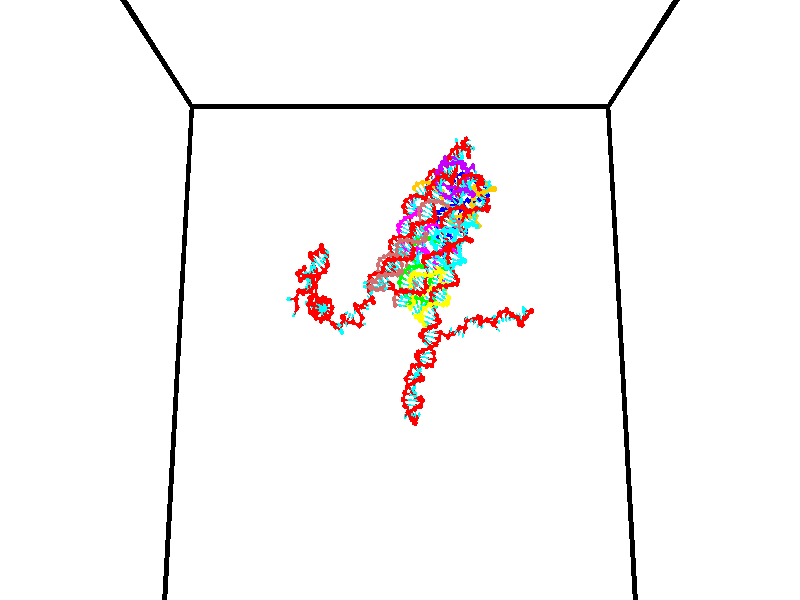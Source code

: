 // switches for output
#declare DRAW_BASES = 1; // possible values are 0, 1; only relevant for DNA ribbons
#declare DRAW_BASES_TYPE = 3; // possible values are 1, 2, 3; only relevant for DNA ribbons
#declare DRAW_FOG = 0; // set to 1 to enable fog

#include "colors.inc"

#include "transforms.inc"
background { rgb <1, 1, 1>}

#default {
   normal{
       ripples 0.25
       frequency 0.20
       turbulence 0.2
       lambda 5
   }
	finish {
		phong 0.1
		phong_size 40.
	}
}

// original window dimensions: 1024x640


// camera settings

camera {
	sky <0, 0.179814, -0.983701>
	up <0, 0.179814, -0.983701>
	right 1.6 * <1, 0, 0>
	location <35, 94.9851, 44.8844>
	look_at <35, 29.7336, 32.9568>
	direction <0, -65.2515, -11.9276>
	angle 67.0682
}


# declare cpy_camera_pos = <35, 94.9851, 44.8844>;
# if (DRAW_FOG = 1)
fog {
	fog_type 2
	up vnormalize(cpy_camera_pos)
	color rgbt<1,1,1,0.3>
	distance 1e-5
	fog_alt 3e-3
	fog_offset 56
}
# end


// LIGHTS

# declare lum = 6;
global_settings {
	ambient_light rgb lum * <0.05, 0.05, 0.05>
	max_trace_level 15
}# declare cpy_direct_light_amount = 0.25;
light_source
{	1000 * <-1, -1.16352, -0.803886>,
	rgb lum * cpy_direct_light_amount
	parallel
}

light_source
{	1000 * <1, 1.16352, 0.803886>,
	rgb lum * cpy_direct_light_amount
	parallel
}

// strand 0

// nucleotide -1

// particle -1
sphere {
	<24.643585, 35.156368, 34.619190> 0.250000
	pigment { color rgbt <1,0,0,0> }
	no_shadow
}
cylinder {
	<24.457138, 34.950150, 34.906788>,  <24.345270, 34.826420, 35.079346>, 0.100000
	pigment { color rgbt <1,0,0,0> }
	no_shadow
}
cylinder {
	<24.457138, 34.950150, 34.906788>,  <24.643585, 35.156368, 34.619190>, 0.100000
	pigment { color rgbt <1,0,0,0> }
	no_shadow
}

// particle -1
sphere {
	<24.457138, 34.950150, 34.906788> 0.100000
	pigment { color rgbt <1,0,0,0> }
	no_shadow
}
sphere {
	0, 1
	scale<0.080000,0.200000,0.300000>
	matrix <0.617477, 0.392436, 0.681701,
		-0.633605, 0.761714, 0.135414,
		-0.466120, -0.515544, 0.718990,
		24.317303, 34.795486, 35.122486>
	pigment { color rgbt <0,1,1,0> }
	no_shadow
}
cylinder {
	<24.507744, 35.031403, 33.865067>,  <24.643585, 35.156368, 34.619190>, 0.130000
	pigment { color rgbt <1,0,0,0> }
	no_shadow
}

// nucleotide -1

// particle -1
sphere {
	<24.507744, 35.031403, 33.865067> 0.250000
	pigment { color rgbt <1,0,0,0> }
	no_shadow
}
cylinder {
	<24.150436, 35.209503, 33.889790>,  <23.936052, 35.316364, 33.904625>, 0.100000
	pigment { color rgbt <1,0,0,0> }
	no_shadow
}
cylinder {
	<24.150436, 35.209503, 33.889790>,  <24.507744, 35.031403, 33.865067>, 0.100000
	pigment { color rgbt <1,0,0,0> }
	no_shadow
}

// particle -1
sphere {
	<24.150436, 35.209503, 33.889790> 0.100000
	pigment { color rgbt <1,0,0,0> }
	no_shadow
}
sphere {
	0, 1
	scale<0.080000,0.200000,0.300000>
	matrix <-0.421517, -0.781894, -0.459309,
		-0.156177, -0.436342, 0.886123,
		-0.893270, 0.445250, 0.061812,
		23.882456, 35.343079, 33.908333>
	pigment { color rgbt <0,1,1,0> }
	no_shadow
}
cylinder {
	<24.784088, 35.219017, 33.215164>,  <24.507744, 35.031403, 33.865067>, 0.130000
	pigment { color rgbt <1,0,0,0> }
	no_shadow
}

// nucleotide -1

// particle -1
sphere {
	<24.784088, 35.219017, 33.215164> 0.250000
	pigment { color rgbt <1,0,0,0> }
	no_shadow
}
cylinder {
	<25.099417, 35.012127, 33.081882>,  <25.288614, 34.887993, 33.001915>, 0.100000
	pigment { color rgbt <1,0,0,0> }
	no_shadow
}
cylinder {
	<25.099417, 35.012127, 33.081882>,  <24.784088, 35.219017, 33.215164>, 0.100000
	pigment { color rgbt <1,0,0,0> }
	no_shadow
}

// particle -1
sphere {
	<25.099417, 35.012127, 33.081882> 0.100000
	pigment { color rgbt <1,0,0,0> }
	no_shadow
}
sphere {
	0, 1
	scale<0.080000,0.200000,0.300000>
	matrix <0.288778, 0.789255, -0.541926,
		0.543280, 0.330991, 0.771551,
		0.788323, -0.517225, -0.333204,
		25.335915, 34.856960, 32.981922>
	pigment { color rgbt <0,1,1,0> }
	no_shadow
}
cylinder {
	<25.308687, 35.622772, 33.433277>,  <24.784088, 35.219017, 33.215164>, 0.130000
	pigment { color rgbt <1,0,0,0> }
	no_shadow
}

// nucleotide -1

// particle -1
sphere {
	<25.308687, 35.622772, 33.433277> 0.250000
	pigment { color rgbt <1,0,0,0> }
	no_shadow
}
cylinder {
	<25.457472, 35.379482, 33.152790>,  <25.546743, 35.233509, 32.984497>, 0.100000
	pigment { color rgbt <1,0,0,0> }
	no_shadow
}
cylinder {
	<25.457472, 35.379482, 33.152790>,  <25.308687, 35.622772, 33.433277>, 0.100000
	pigment { color rgbt <1,0,0,0> }
	no_shadow
}

// particle -1
sphere {
	<25.457472, 35.379482, 33.152790> 0.100000
	pigment { color rgbt <1,0,0,0> }
	no_shadow
}
sphere {
	0, 1
	scale<0.080000,0.200000,0.300000>
	matrix <0.327210, 0.792844, -0.514132,
		0.868665, -0.038208, 0.493925,
		0.371961, -0.608226, -0.701218,
		25.569059, 35.197014, 32.942425>
	pigment { color rgbt <0,1,1,0> }
	no_shadow
}
cylinder {
	<26.039761, 35.747749, 33.316017>,  <25.308687, 35.622772, 33.433277>, 0.130000
	pigment { color rgbt <1,0,0,0> }
	no_shadow
}

// nucleotide -1

// particle -1
sphere {
	<26.039761, 35.747749, 33.316017> 0.250000
	pigment { color rgbt <1,0,0,0> }
	no_shadow
}
cylinder {
	<25.902636, 35.592075, 32.974018>,  <25.820360, 35.498672, 32.768818>, 0.100000
	pigment { color rgbt <1,0,0,0> }
	no_shadow
}
cylinder {
	<25.902636, 35.592075, 32.974018>,  <26.039761, 35.747749, 33.316017>, 0.100000
	pigment { color rgbt <1,0,0,0> }
	no_shadow
}

// particle -1
sphere {
	<25.902636, 35.592075, 32.974018> 0.100000
	pigment { color rgbt <1,0,0,0> }
	no_shadow
}
sphere {
	0, 1
	scale<0.080000,0.200000,0.300000>
	matrix <0.324021, 0.805303, -0.496485,
		0.881753, -0.447237, -0.149965,
		-0.342814, -0.389185, -0.854993,
		25.799791, 35.475319, 32.717522>
	pigment { color rgbt <0,1,1,0> }
	no_shadow
}
cylinder {
	<26.523331, 35.983402, 32.868073>,  <26.039761, 35.747749, 33.316017>, 0.130000
	pigment { color rgbt <1,0,0,0> }
	no_shadow
}

// nucleotide -1

// particle -1
sphere {
	<26.523331, 35.983402, 32.868073> 0.250000
	pigment { color rgbt <1,0,0,0> }
	no_shadow
}
cylinder {
	<26.234718, 35.856735, 32.621784>,  <26.061550, 35.780735, 32.474010>, 0.100000
	pigment { color rgbt <1,0,0,0> }
	no_shadow
}
cylinder {
	<26.234718, 35.856735, 32.621784>,  <26.523331, 35.983402, 32.868073>, 0.100000
	pigment { color rgbt <1,0,0,0> }
	no_shadow
}

// particle -1
sphere {
	<26.234718, 35.856735, 32.621784> 0.100000
	pigment { color rgbt <1,0,0,0> }
	no_shadow
}
sphere {
	0, 1
	scale<0.080000,0.200000,0.300000>
	matrix <0.207350, 0.749645, -0.628521,
		0.660604, -0.581168, -0.475233,
		-0.721532, -0.316664, -0.615724,
		26.018259, 35.761734, 32.437065>
	pigment { color rgbt <0,1,1,0> }
	no_shadow
}
cylinder {
	<26.832241, 35.876900, 32.176460>,  <26.523331, 35.983402, 32.868073>, 0.130000
	pigment { color rgbt <1,0,0,0> }
	no_shadow
}

// nucleotide -1

// particle -1
sphere {
	<26.832241, 35.876900, 32.176460> 0.250000
	pigment { color rgbt <1,0,0,0> }
	no_shadow
}
cylinder {
	<26.444870, 35.963634, 32.127258>,  <26.212448, 36.015675, 32.097736>, 0.100000
	pigment { color rgbt <1,0,0,0> }
	no_shadow
}
cylinder {
	<26.444870, 35.963634, 32.127258>,  <26.832241, 35.876900, 32.176460>, 0.100000
	pigment { color rgbt <1,0,0,0> }
	no_shadow
}

// particle -1
sphere {
	<26.444870, 35.963634, 32.127258> 0.100000
	pigment { color rgbt <1,0,0,0> }
	no_shadow
}
sphere {
	0, 1
	scale<0.080000,0.200000,0.300000>
	matrix <0.234085, 0.621238, -0.747841,
		-0.085742, -0.753024, -0.652382,
		-0.968428, 0.216834, -0.123006,
		26.154341, 36.028687, 32.090355>
	pigment { color rgbt <0,1,1,0> }
	no_shadow
}
cylinder {
	<26.533863, 35.738583, 31.513159>,  <26.832241, 35.876900, 32.176460>, 0.130000
	pigment { color rgbt <1,0,0,0> }
	no_shadow
}

// nucleotide -1

// particle -1
sphere {
	<26.533863, 35.738583, 31.513159> 0.250000
	pigment { color rgbt <1,0,0,0> }
	no_shadow
}
cylinder {
	<26.325308, 36.043400, 31.666752>,  <26.200174, 36.226292, 31.758907>, 0.100000
	pigment { color rgbt <1,0,0,0> }
	no_shadow
}
cylinder {
	<26.325308, 36.043400, 31.666752>,  <26.533863, 35.738583, 31.513159>, 0.100000
	pigment { color rgbt <1,0,0,0> }
	no_shadow
}

// particle -1
sphere {
	<26.325308, 36.043400, 31.666752> 0.100000
	pigment { color rgbt <1,0,0,0> }
	no_shadow
}
sphere {
	0, 1
	scale<0.080000,0.200000,0.300000>
	matrix <0.228752, 0.558337, -0.797453,
		-0.822087, -0.327946, -0.465430,
		-0.521388, 0.762044, 0.383983,
		26.168892, 36.272015, 31.781946>
	pigment { color rgbt <0,1,1,0> }
	no_shadow
}
cylinder {
	<26.304508, 36.058167, 30.890951>,  <26.533863, 35.738583, 31.513159>, 0.130000
	pigment { color rgbt <1,0,0,0> }
	no_shadow
}

// nucleotide -1

// particle -1
sphere {
	<26.304508, 36.058167, 30.890951> 0.250000
	pigment { color rgbt <1,0,0,0> }
	no_shadow
}
cylinder {
	<26.277203, 36.315369, 31.196075>,  <26.260818, 36.469692, 31.379150>, 0.100000
	pigment { color rgbt <1,0,0,0> }
	no_shadow
}
cylinder {
	<26.277203, 36.315369, 31.196075>,  <26.304508, 36.058167, 30.890951>, 0.100000
	pigment { color rgbt <1,0,0,0> }
	no_shadow
}

// particle -1
sphere {
	<26.277203, 36.315369, 31.196075> 0.100000
	pigment { color rgbt <1,0,0,0> }
	no_shadow
}
sphere {
	0, 1
	scale<0.080000,0.200000,0.300000>
	matrix <0.430872, 0.708613, -0.558763,
		-0.899827, 0.290530, -0.325428,
		-0.068265, 0.643008, 0.762811,
		26.256723, 36.508270, 31.424919>
	pigment { color rgbt <0,1,1,0> }
	no_shadow
}
cylinder {
	<26.152649, 36.675697, 30.596273>,  <26.304508, 36.058167, 30.890951>, 0.130000
	pigment { color rgbt <1,0,0,0> }
	no_shadow
}

// nucleotide -1

// particle -1
sphere {
	<26.152649, 36.675697, 30.596273> 0.250000
	pigment { color rgbt <1,0,0,0> }
	no_shadow
}
cylinder {
	<26.318153, 36.775990, 30.946344>,  <26.417456, 36.836166, 31.156387>, 0.100000
	pigment { color rgbt <1,0,0,0> }
	no_shadow
}
cylinder {
	<26.318153, 36.775990, 30.946344>,  <26.152649, 36.675697, 30.596273>, 0.100000
	pigment { color rgbt <1,0,0,0> }
	no_shadow
}

// particle -1
sphere {
	<26.318153, 36.775990, 30.946344> 0.100000
	pigment { color rgbt <1,0,0,0> }
	no_shadow
}
sphere {
	0, 1
	scale<0.080000,0.200000,0.300000>
	matrix <0.506190, 0.735664, -0.450078,
		-0.756686, 0.629230, 0.177470,
		0.413760, 0.250734, 0.875177,
		26.442282, 36.851212, 31.208897>
	pigment { color rgbt <0,1,1,0> }
	no_shadow
}
cylinder {
	<26.234135, 37.429855, 30.527178>,  <26.152649, 36.675697, 30.596273>, 0.130000
	pigment { color rgbt <1,0,0,0> }
	no_shadow
}

// nucleotide -1

// particle -1
sphere {
	<26.234135, 37.429855, 30.527178> 0.250000
	pigment { color rgbt <1,0,0,0> }
	no_shadow
}
cylinder {
	<26.495893, 37.315243, 30.807081>,  <26.652948, 37.246475, 30.975023>, 0.100000
	pigment { color rgbt <1,0,0,0> }
	no_shadow
}
cylinder {
	<26.495893, 37.315243, 30.807081>,  <26.234135, 37.429855, 30.527178>, 0.100000
	pigment { color rgbt <1,0,0,0> }
	no_shadow
}

// particle -1
sphere {
	<26.495893, 37.315243, 30.807081> 0.100000
	pigment { color rgbt <1,0,0,0> }
	no_shadow
}
sphere {
	0, 1
	scale<0.080000,0.200000,0.300000>
	matrix <0.751894, 0.344663, -0.562018,
		-0.080144, 0.893927, 0.440989,
		0.654395, -0.286534, 0.699761,
		26.692211, 37.229282, 31.017010>
	pigment { color rgbt <0,1,1,0> }
	no_shadow
}
cylinder {
	<26.874283, 37.908051, 30.605543>,  <26.234135, 37.429855, 30.527178>, 0.130000
	pigment { color rgbt <1,0,0,0> }
	no_shadow
}

// nucleotide -1

// particle -1
sphere {
	<26.874283, 37.908051, 30.605543> 0.250000
	pigment { color rgbt <1,0,0,0> }
	no_shadow
}
cylinder {
	<26.976967, 37.529526, 30.684128>,  <27.038576, 37.302410, 30.731279>, 0.100000
	pigment { color rgbt <1,0,0,0> }
	no_shadow
}
cylinder {
	<26.976967, 37.529526, 30.684128>,  <26.874283, 37.908051, 30.605543>, 0.100000
	pigment { color rgbt <1,0,0,0> }
	no_shadow
}

// particle -1
sphere {
	<26.976967, 37.529526, 30.684128> 0.100000
	pigment { color rgbt <1,0,0,0> }
	no_shadow
}
sphere {
	0, 1
	scale<0.080000,0.200000,0.300000>
	matrix <0.752788, 0.068287, -0.654712,
		0.606145, 0.315964, 0.729901,
		0.256708, -0.946310, 0.196463,
		27.053980, 37.245632, 30.743067>
	pigment { color rgbt <0,1,1,0> }
	no_shadow
}
cylinder {
	<27.357491, 38.157879, 30.054930>,  <26.874283, 37.908051, 30.605543>, 0.130000
	pigment { color rgbt <1,0,0,0> }
	no_shadow
}

// nucleotide -1

// particle -1
sphere {
	<27.357491, 38.157879, 30.054930> 0.250000
	pigment { color rgbt <1,0,0,0> }
	no_shadow
}
cylinder {
	<27.659897, 38.035076, 30.286167>,  <27.841341, 37.961395, 30.424910>, 0.100000
	pigment { color rgbt <1,0,0,0> }
	no_shadow
}
cylinder {
	<27.659897, 38.035076, 30.286167>,  <27.357491, 38.157879, 30.054930>, 0.100000
	pigment { color rgbt <1,0,0,0> }
	no_shadow
}

// particle -1
sphere {
	<27.659897, 38.035076, 30.286167> 0.100000
	pigment { color rgbt <1,0,0,0> }
	no_shadow
}
sphere {
	0, 1
	scale<0.080000,0.200000,0.300000>
	matrix <-0.626884, -0.593679, 0.504541,
		0.188306, -0.743837, -0.641286,
		0.756014, -0.307004, 0.578093,
		27.886702, 37.942974, 30.459595>
	pigment { color rgbt <0,1,1,0> }
	no_shadow
}
cylinder {
	<27.340036, 37.330902, 30.244436>,  <27.357491, 38.157879, 30.054930>, 0.130000
	pigment { color rgbt <1,0,0,0> }
	no_shadow
}

// nucleotide -1

// particle -1
sphere {
	<27.340036, 37.330902, 30.244436> 0.250000
	pigment { color rgbt <1,0,0,0> }
	no_shadow
}
cylinder {
	<27.558233, 37.518635, 30.522188>,  <27.689152, 37.631275, 30.688839>, 0.100000
	pigment { color rgbt <1,0,0,0> }
	no_shadow
}
cylinder {
	<27.558233, 37.518635, 30.522188>,  <27.340036, 37.330902, 30.244436>, 0.100000
	pigment { color rgbt <1,0,0,0> }
	no_shadow
}

// particle -1
sphere {
	<27.558233, 37.518635, 30.522188> 0.100000
	pigment { color rgbt <1,0,0,0> }
	no_shadow
}
sphere {
	0, 1
	scale<0.080000,0.200000,0.300000>
	matrix <-0.434628, -0.549986, 0.713172,
		0.716615, -0.690827, -0.096028,
		0.545492, 0.469333, 0.694381,
		27.721880, 37.659435, 30.730503>
	pigment { color rgbt <0,1,1,0> }
	no_shadow
}
cylinder {
	<27.756121, 36.831169, 30.563444>,  <27.340036, 37.330902, 30.244436>, 0.130000
	pigment { color rgbt <1,0,0,0> }
	no_shadow
}

// nucleotide -1

// particle -1
sphere {
	<27.756121, 36.831169, 30.563444> 0.250000
	pigment { color rgbt <1,0,0,0> }
	no_shadow
}
cylinder {
	<27.656656, 37.139126, 30.798536>,  <27.596977, 37.323902, 30.939592>, 0.100000
	pigment { color rgbt <1,0,0,0> }
	no_shadow
}
cylinder {
	<27.656656, 37.139126, 30.798536>,  <27.756121, 36.831169, 30.563444>, 0.100000
	pigment { color rgbt <1,0,0,0> }
	no_shadow
}

// particle -1
sphere {
	<27.656656, 37.139126, 30.798536> 0.100000
	pigment { color rgbt <1,0,0,0> }
	no_shadow
}
sphere {
	0, 1
	scale<0.080000,0.200000,0.300000>
	matrix <-0.497244, -0.622196, 0.604666,
		0.831214, -0.141888, 0.537542,
		-0.248662, 0.769896, 0.587730,
		27.582058, 37.370094, 30.974855>
	pigment { color rgbt <0,1,1,0> }
	no_shadow
}
cylinder {
	<27.804918, 36.553410, 31.278448>,  <27.756121, 36.831169, 30.563444>, 0.130000
	pigment { color rgbt <1,0,0,0> }
	no_shadow
}

// nucleotide -1

// particle -1
sphere {
	<27.804918, 36.553410, 31.278448> 0.250000
	pigment { color rgbt <1,0,0,0> }
	no_shadow
}
cylinder {
	<27.560019, 36.861000, 31.204880>,  <27.413078, 37.045555, 31.160738>, 0.100000
	pigment { color rgbt <1,0,0,0> }
	no_shadow
}
cylinder {
	<27.560019, 36.861000, 31.204880>,  <27.804918, 36.553410, 31.278448>, 0.100000
	pigment { color rgbt <1,0,0,0> }
	no_shadow
}

// particle -1
sphere {
	<27.560019, 36.861000, 31.204880> 0.100000
	pigment { color rgbt <1,0,0,0> }
	no_shadow
}
sphere {
	0, 1
	scale<0.080000,0.200000,0.300000>
	matrix <-0.705121, -0.425793, 0.567014,
		0.357708, 0.476840, 0.802912,
		-0.612249, 0.768976, -0.183921,
		27.376343, 37.091694, 31.149704>
	pigment { color rgbt <0,1,1,0> }
	no_shadow
}
cylinder {
	<27.606974, 36.889854, 31.851967>,  <27.804918, 36.553410, 31.278448>, 0.130000
	pigment { color rgbt <1,0,0,0> }
	no_shadow
}

// nucleotide -1

// particle -1
sphere {
	<27.606974, 36.889854, 31.851967> 0.250000
	pigment { color rgbt <1,0,0,0> }
	no_shadow
}
cylinder {
	<27.313505, 36.963055, 31.590208>,  <27.137424, 37.006977, 31.433153>, 0.100000
	pigment { color rgbt <1,0,0,0> }
	no_shadow
}
cylinder {
	<27.313505, 36.963055, 31.590208>,  <27.606974, 36.889854, 31.851967>, 0.100000
	pigment { color rgbt <1,0,0,0> }
	no_shadow
}

// particle -1
sphere {
	<27.313505, 36.963055, 31.590208> 0.100000
	pigment { color rgbt <1,0,0,0> }
	no_shadow
}
sphere {
	0, 1
	scale<0.080000,0.200000,0.300000>
	matrix <-0.666868, -0.378791, 0.641720,
		-0.130443, 0.907208, 0.399948,
		-0.733670, 0.183004, -0.654398,
		27.093405, 37.017956, 31.393888>
	pigment { color rgbt <0,1,1,0> }
	no_shadow
}
cylinder {
	<27.043388, 37.179367, 32.232201>,  <27.606974, 36.889854, 31.851967>, 0.130000
	pigment { color rgbt <1,0,0,0> }
	no_shadow
}

// nucleotide -1

// particle -1
sphere {
	<27.043388, 37.179367, 32.232201> 0.250000
	pigment { color rgbt <1,0,0,0> }
	no_shadow
}
cylinder {
	<26.835970, 37.104996, 31.898365>,  <26.711519, 37.060371, 31.698065>, 0.100000
	pigment { color rgbt <1,0,0,0> }
	no_shadow
}
cylinder {
	<26.835970, 37.104996, 31.898365>,  <27.043388, 37.179367, 32.232201>, 0.100000
	pigment { color rgbt <1,0,0,0> }
	no_shadow
}

// particle -1
sphere {
	<26.835970, 37.104996, 31.898365> 0.100000
	pigment { color rgbt <1,0,0,0> }
	no_shadow
}
sphere {
	0, 1
	scale<0.080000,0.200000,0.300000>
	matrix <-0.726233, -0.419432, 0.544667,
		-0.451324, 0.888541, 0.082466,
		-0.518548, -0.185932, -0.834588,
		26.680405, 37.049217, 31.647989>
	pigment { color rgbt <0,1,1,0> }
	no_shadow
}
cylinder {
	<26.305994, 37.387379, 32.403061>,  <27.043388, 37.179367, 32.232201>, 0.130000
	pigment { color rgbt <1,0,0,0> }
	no_shadow
}

// nucleotide -1

// particle -1
sphere {
	<26.305994, 37.387379, 32.403061> 0.250000
	pigment { color rgbt <1,0,0,0> }
	no_shadow
}
cylinder {
	<26.300840, 37.112164, 32.112839>,  <26.297749, 36.947033, 31.938705>, 0.100000
	pigment { color rgbt <1,0,0,0> }
	no_shadow
}
cylinder {
	<26.300840, 37.112164, 32.112839>,  <26.305994, 37.387379, 32.403061>, 0.100000
	pigment { color rgbt <1,0,0,0> }
	no_shadow
}

// particle -1
sphere {
	<26.300840, 37.112164, 32.112839> 0.100000
	pigment { color rgbt <1,0,0,0> }
	no_shadow
}
sphere {
	0, 1
	scale<0.080000,0.200000,0.300000>
	matrix <-0.690765, -0.518517, 0.503970,
		-0.722965, 0.507682, -0.468594,
		-0.012883, -0.688040, -0.725558,
		26.296976, 36.905750, 31.895172>
	pigment { color rgbt <0,1,1,0> }
	no_shadow
}
cylinder {
	<25.642754, 37.241310, 32.396763>,  <26.305994, 37.387379, 32.403061>, 0.130000
	pigment { color rgbt <1,0,0,0> }
	no_shadow
}

// nucleotide -1

// particle -1
sphere {
	<25.642754, 37.241310, 32.396763> 0.250000
	pigment { color rgbt <1,0,0,0> }
	no_shadow
}
cylinder {
	<25.812958, 36.936253, 32.201900>,  <25.915079, 36.753220, 32.084984>, 0.100000
	pigment { color rgbt <1,0,0,0> }
	no_shadow
}
cylinder {
	<25.812958, 36.936253, 32.201900>,  <25.642754, 37.241310, 32.396763>, 0.100000
	pigment { color rgbt <1,0,0,0> }
	no_shadow
}

// particle -1
sphere {
	<25.812958, 36.936253, 32.201900> 0.100000
	pigment { color rgbt <1,0,0,0> }
	no_shadow
}
sphere {
	0, 1
	scale<0.080000,0.200000,0.300000>
	matrix <-0.552484, -0.645280, 0.527613,
		-0.716731, 0.044643, -0.695919,
		0.425508, -0.762641, -0.487157,
		25.940611, 36.707458, 32.055756>
	pigment { color rgbt <0,1,1,0> }
	no_shadow
}
cylinder {
	<25.189926, 36.644199, 32.565296>,  <25.642754, 37.241310, 32.396763>, 0.130000
	pigment { color rgbt <1,0,0,0> }
	no_shadow
}

// nucleotide -1

// particle -1
sphere {
	<25.189926, 36.644199, 32.565296> 0.250000
	pigment { color rgbt <1,0,0,0> }
	no_shadow
}
cylinder {
	<25.427654, 36.582344, 32.249607>,  <25.570292, 36.545231, 32.060192>, 0.100000
	pigment { color rgbt <1,0,0,0> }
	no_shadow
}
cylinder {
	<25.427654, 36.582344, 32.249607>,  <25.189926, 36.644199, 32.565296>, 0.100000
	pigment { color rgbt <1,0,0,0> }
	no_shadow
}

// particle -1
sphere {
	<25.427654, 36.582344, 32.249607> 0.100000
	pigment { color rgbt <1,0,0,0> }
	no_shadow
}
sphere {
	0, 1
	scale<0.080000,0.200000,0.300000>
	matrix <-0.157920, -0.984674, 0.074010,
		-0.788572, 0.080649, -0.609631,
		0.594319, -0.154635, -0.789223,
		25.605949, 36.535954, 32.012840>
	pigment { color rgbt <0,1,1,0> }
	no_shadow
}
cylinder {
	<24.826918, 36.331116, 31.941338>,  <25.189926, 36.644199, 32.565296>, 0.130000
	pigment { color rgbt <1,0,0,0> }
	no_shadow
}

// nucleotide -1

// particle -1
sphere {
	<24.826918, 36.331116, 31.941338> 0.250000
	pigment { color rgbt <1,0,0,0> }
	no_shadow
}
cylinder {
	<25.214842, 36.240608, 31.977726>,  <25.447596, 36.186306, 31.999559>, 0.100000
	pigment { color rgbt <1,0,0,0> }
	no_shadow
}
cylinder {
	<25.214842, 36.240608, 31.977726>,  <24.826918, 36.331116, 31.941338>, 0.100000
	pigment { color rgbt <1,0,0,0> }
	no_shadow
}

// particle -1
sphere {
	<25.214842, 36.240608, 31.977726> 0.100000
	pigment { color rgbt <1,0,0,0> }
	no_shadow
}
sphere {
	0, 1
	scale<0.080000,0.200000,0.300000>
	matrix <-0.240909, -0.946825, 0.213273,
		0.037877, -0.228750, -0.972748,
		0.969808, -0.226265, 0.090971,
		25.505785, 36.172729, 32.005016>
	pigment { color rgbt <0,1,1,0> }
	no_shadow
}
cylinder {
	<24.907104, 35.683521, 31.669819>,  <24.826918, 36.331116, 31.941338>, 0.130000
	pigment { color rgbt <1,0,0,0> }
	no_shadow
}

// nucleotide -1

// particle -1
sphere {
	<24.907104, 35.683521, 31.669819> 0.250000
	pigment { color rgbt <1,0,0,0> }
	no_shadow
}
cylinder {
	<25.235268, 35.680683, 31.898512>,  <25.432165, 35.678982, 32.035728>, 0.100000
	pigment { color rgbt <1,0,0,0> }
	no_shadow
}
cylinder {
	<25.235268, 35.680683, 31.898512>,  <24.907104, 35.683521, 31.669819>, 0.100000
	pigment { color rgbt <1,0,0,0> }
	no_shadow
}

// particle -1
sphere {
	<25.235268, 35.680683, 31.898512> 0.100000
	pigment { color rgbt <1,0,0,0> }
	no_shadow
}
sphere {
	0, 1
	scale<0.080000,0.200000,0.300000>
	matrix <-0.152915, -0.966223, 0.207435,
		0.550950, -0.257608, -0.793784,
		0.820409, -0.007096, 0.571733,
		25.481390, 35.678555, 32.070030>
	pigment { color rgbt <0,1,1,0> }
	no_shadow
}
cylinder {
	<25.307590, 35.378422, 31.247639>,  <24.907104, 35.683521, 31.669819>, 0.130000
	pigment { color rgbt <1,0,0,0> }
	no_shadow
}

// nucleotide -1

// particle -1
sphere {
	<25.307590, 35.378422, 31.247639> 0.250000
	pigment { color rgbt <1,0,0,0> }
	no_shadow
}
cylinder {
	<25.367815, 35.333729, 31.640545>,  <25.403950, 35.306911, 31.876289>, 0.100000
	pigment { color rgbt <1,0,0,0> }
	no_shadow
}
cylinder {
	<25.367815, 35.333729, 31.640545>,  <25.307590, 35.378422, 31.247639>, 0.100000
	pigment { color rgbt <1,0,0,0> }
	no_shadow
}

// particle -1
sphere {
	<25.367815, 35.333729, 31.640545> 0.100000
	pigment { color rgbt <1,0,0,0> }
	no_shadow
}
sphere {
	0, 1
	scale<0.080000,0.200000,0.300000>
	matrix <0.105036, -0.986161, -0.128274,
		0.983005, 0.122487, -0.136744,
		0.150563, -0.111731, 0.982266,
		25.412985, 35.300209, 31.935225>
	pigment { color rgbt <0,1,1,0> }
	no_shadow
}
cylinder {
	<25.448206, 34.775143, 31.673431>,  <25.307590, 35.378422, 31.247639>, 0.130000
	pigment { color rgbt <1,0,0,0> }
	no_shadow
}

// nucleotide -1

// particle -1
sphere {
	<25.448206, 34.775143, 31.673431> 0.250000
	pigment { color rgbt <1,0,0,0> }
	no_shadow
}
cylinder {
	<25.584610, 34.995102, 31.978411>,  <25.666452, 35.127079, 32.161396>, 0.100000
	pigment { color rgbt <1,0,0,0> }
	no_shadow
}
cylinder {
	<25.584610, 34.995102, 31.978411>,  <25.448206, 34.775143, 31.673431>, 0.100000
	pigment { color rgbt <1,0,0,0> }
	no_shadow
}

// particle -1
sphere {
	<25.584610, 34.995102, 31.978411> 0.100000
	pigment { color rgbt <1,0,0,0> }
	no_shadow
}
sphere {
	0, 1
	scale<0.080000,0.200000,0.300000>
	matrix <-0.124153, -0.777613, 0.616364,
		0.931825, -0.304847, -0.196903,
		0.341011, 0.549897, 0.762446,
		25.686913, 35.160072, 32.207146>
	pigment { color rgbt <0,1,1,0> }
	no_shadow
}
cylinder {
	<26.056160, 34.442970, 32.028355>,  <25.448206, 34.775143, 31.673431>, 0.130000
	pigment { color rgbt <1,0,0,0> }
	no_shadow
}

// nucleotide -1

// particle -1
sphere {
	<26.056160, 34.442970, 32.028355> 0.250000
	pigment { color rgbt <1,0,0,0> }
	no_shadow
}
cylinder {
	<25.868780, 34.678574, 32.291756>,  <25.756351, 34.819935, 32.449795>, 0.100000
	pigment { color rgbt <1,0,0,0> }
	no_shadow
}
cylinder {
	<25.868780, 34.678574, 32.291756>,  <26.056160, 34.442970, 32.028355>, 0.100000
	pigment { color rgbt <1,0,0,0> }
	no_shadow
}

// particle -1
sphere {
	<25.868780, 34.678574, 32.291756> 0.100000
	pigment { color rgbt <1,0,0,0> }
	no_shadow
}
sphere {
	0, 1
	scale<0.080000,0.200000,0.300000>
	matrix <-0.085546, -0.772080, 0.629741,
		0.879339, 0.238670, 0.412068,
		-0.468450, 0.589007, 0.658503,
		25.728245, 34.855274, 32.489307>
	pigment { color rgbt <0,1,1,0> }
	no_shadow
}
cylinder {
	<26.349974, 34.166073, 32.587910>,  <26.056160, 34.442970, 32.028355>, 0.130000
	pigment { color rgbt <1,0,0,0> }
	no_shadow
}

// nucleotide -1

// particle -1
sphere {
	<26.349974, 34.166073, 32.587910> 0.250000
	pigment { color rgbt <1,0,0,0> }
	no_shadow
}
cylinder {
	<26.035397, 34.382668, 32.706772>,  <25.846651, 34.512623, 32.778088>, 0.100000
	pigment { color rgbt <1,0,0,0> }
	no_shadow
}
cylinder {
	<26.035397, 34.382668, 32.706772>,  <26.349974, 34.166073, 32.587910>, 0.100000
	pigment { color rgbt <1,0,0,0> }
	no_shadow
}

// particle -1
sphere {
	<26.035397, 34.382668, 32.706772> 0.100000
	pigment { color rgbt <1,0,0,0> }
	no_shadow
}
sphere {
	0, 1
	scale<0.080000,0.200000,0.300000>
	matrix <-0.339496, -0.780856, 0.524411,
		0.515996, 0.311537, 0.797930,
		-0.786442, 0.541488, 0.297153,
		25.799463, 34.545113, 32.795918>
	pigment { color rgbt <0,1,1,0> }
	no_shadow
}
cylinder {
	<26.353706, 34.120872, 33.333431>,  <26.349974, 34.166073, 32.587910>, 0.130000
	pigment { color rgbt <1,0,0,0> }
	no_shadow
}

// nucleotide -1

// particle -1
sphere {
	<26.353706, 34.120872, 33.333431> 0.250000
	pigment { color rgbt <1,0,0,0> }
	no_shadow
}
cylinder {
	<25.978024, 34.177425, 33.208275>,  <25.752615, 34.211357, 33.133179>, 0.100000
	pigment { color rgbt <1,0,0,0> }
	no_shadow
}
cylinder {
	<25.978024, 34.177425, 33.208275>,  <26.353706, 34.120872, 33.333431>, 0.100000
	pigment { color rgbt <1,0,0,0> }
	no_shadow
}

// particle -1
sphere {
	<25.978024, 34.177425, 33.208275> 0.100000
	pigment { color rgbt <1,0,0,0> }
	no_shadow
}
sphere {
	0, 1
	scale<0.080000,0.200000,0.300000>
	matrix <-0.305922, -0.758341, 0.575614,
		-0.155898, 0.636341, 0.755491,
		-0.939206, 0.141384, -0.312894,
		25.696262, 34.219841, 33.114407>
	pigment { color rgbt <0,1,1,0> }
	no_shadow
}
cylinder {
	<26.545727, 33.557735, 33.734318>,  <26.353706, 34.120872, 33.333431>, 0.130000
	pigment { color rgbt <1,0,0,0> }
	no_shadow
}

// nucleotide -1

// particle -1
sphere {
	<26.545727, 33.557735, 33.734318> 0.250000
	pigment { color rgbt <1,0,0,0> }
	no_shadow
}
cylinder {
	<26.863564, 33.495590, 33.969090>,  <27.054266, 33.458305, 34.109951>, 0.100000
	pigment { color rgbt <1,0,0,0> }
	no_shadow
}
cylinder {
	<26.863564, 33.495590, 33.969090>,  <26.545727, 33.557735, 33.734318>, 0.100000
	pigment { color rgbt <1,0,0,0> }
	no_shadow
}

// particle -1
sphere {
	<26.863564, 33.495590, 33.969090> 0.100000
	pigment { color rgbt <1,0,0,0> }
	no_shadow
}
sphere {
	0, 1
	scale<0.080000,0.200000,0.300000>
	matrix <-0.114334, -0.987700, -0.106657,
		0.596282, 0.017643, -0.802581,
		0.794591, -0.155361, 0.586931,
		27.101940, 33.448982, 34.145168>
	pigment { color rgbt <0,1,1,0> }
	no_shadow
}
cylinder {
	<27.164515, 33.109463, 33.430672>,  <26.545727, 33.557735, 33.734318>, 0.130000
	pigment { color rgbt <1,0,0,0> }
	no_shadow
}

// nucleotide -1

// particle -1
sphere {
	<27.164515, 33.109463, 33.430672> 0.250000
	pigment { color rgbt <1,0,0,0> }
	no_shadow
}
cylinder {
	<27.118034, 33.045708, 33.822815>,  <27.090147, 33.007454, 34.058102>, 0.100000
	pigment { color rgbt <1,0,0,0> }
	no_shadow
}
cylinder {
	<27.118034, 33.045708, 33.822815>,  <27.164515, 33.109463, 33.430672>, 0.100000
	pigment { color rgbt <1,0,0,0> }
	no_shadow
}

// particle -1
sphere {
	<27.118034, 33.045708, 33.822815> 0.100000
	pigment { color rgbt <1,0,0,0> }
	no_shadow
}
sphere {
	0, 1
	scale<0.080000,0.200000,0.300000>
	matrix <-0.102826, -0.979806, -0.171484,
		0.987889, -0.120732, 0.097463,
		-0.116199, -0.159386, 0.980354,
		27.083174, 32.997890, 34.116920>
	pigment { color rgbt <0,1,1,0> }
	no_shadow
}
cylinder {
	<27.630978, 32.543217, 33.532001>,  <27.164515, 33.109463, 33.430672>, 0.130000
	pigment { color rgbt <1,0,0,0> }
	no_shadow
}

// nucleotide -1

// particle -1
sphere {
	<27.630978, 32.543217, 33.532001> 0.250000
	pigment { color rgbt <1,0,0,0> }
	no_shadow
}
cylinder {
	<27.377485, 32.552425, 33.841286>,  <27.225389, 32.557953, 34.026855>, 0.100000
	pigment { color rgbt <1,0,0,0> }
	no_shadow
}
cylinder {
	<27.377485, 32.552425, 33.841286>,  <27.630978, 32.543217, 33.532001>, 0.100000
	pigment { color rgbt <1,0,0,0> }
	no_shadow
}

// particle -1
sphere {
	<27.377485, 32.552425, 33.841286> 0.100000
	pigment { color rgbt <1,0,0,0> }
	no_shadow
}
sphere {
	0, 1
	scale<0.080000,0.200000,0.300000>
	matrix <-0.070392, -0.997126, -0.028002,
		0.770344, -0.072173, 0.633530,
		-0.633731, 0.023024, 0.773211,
		27.187366, 32.559334, 34.073250>
	pigment { color rgbt <0,1,1,0> }
	no_shadow
}
cylinder {
	<27.832813, 32.151001, 34.073284>,  <27.630978, 32.543217, 33.532001>, 0.130000
	pigment { color rgbt <1,0,0,0> }
	no_shadow
}

// nucleotide -1

// particle -1
sphere {
	<27.832813, 32.151001, 34.073284> 0.250000
	pigment { color rgbt <1,0,0,0> }
	no_shadow
}
cylinder {
	<27.438072, 32.165405, 34.136311>,  <27.201227, 32.174049, 34.174126>, 0.100000
	pigment { color rgbt <1,0,0,0> }
	no_shadow
}
cylinder {
	<27.438072, 32.165405, 34.136311>,  <27.832813, 32.151001, 34.073284>, 0.100000
	pigment { color rgbt <1,0,0,0> }
	no_shadow
}

// particle -1
sphere {
	<27.438072, 32.165405, 34.136311> 0.100000
	pigment { color rgbt <1,0,0,0> }
	no_shadow
}
sphere {
	0, 1
	scale<0.080000,0.200000,0.300000>
	matrix <-0.040252, -0.998906, -0.023784,
		0.156534, -0.029813, 0.987222,
		-0.986852, 0.036015, 0.157563,
		27.142017, 32.176208, 34.183578>
	pigment { color rgbt <0,1,1,0> }
	no_shadow
}
cylinder {
	<27.693140, 31.630684, 34.467457>,  <27.832813, 32.151001, 34.073284>, 0.130000
	pigment { color rgbt <1,0,0,0> }
	no_shadow
}

// nucleotide -1

// particle -1
sphere {
	<27.693140, 31.630684, 34.467457> 0.250000
	pigment { color rgbt <1,0,0,0> }
	no_shadow
}
cylinder {
	<27.323511, 31.689775, 34.326450>,  <27.101734, 31.725231, 34.241848>, 0.100000
	pigment { color rgbt <1,0,0,0> }
	no_shadow
}
cylinder {
	<27.323511, 31.689775, 34.326450>,  <27.693140, 31.630684, 34.467457>, 0.100000
	pigment { color rgbt <1,0,0,0> }
	no_shadow
}

// particle -1
sphere {
	<27.323511, 31.689775, 34.326450> 0.100000
	pigment { color rgbt <1,0,0,0> }
	no_shadow
}
sphere {
	0, 1
	scale<0.080000,0.200000,0.300000>
	matrix <-0.082113, -0.977482, -0.194385,
		-0.373292, -0.150680, 0.915395,
		-0.924073, 0.147728, -0.352514,
		27.046289, 31.734095, 34.220695>
	pigment { color rgbt <0,1,1,0> }
	no_shadow
}
cylinder {
	<27.338812, 31.117668, 34.765728>,  <27.693140, 31.630684, 34.467457>, 0.130000
	pigment { color rgbt <1,0,0,0> }
	no_shadow
}

// nucleotide -1

// particle -1
sphere {
	<27.338812, 31.117668, 34.765728> 0.250000
	pigment { color rgbt <1,0,0,0> }
	no_shadow
}
cylinder {
	<27.106541, 31.216528, 34.455444>,  <26.967178, 31.275845, 34.269272>, 0.100000
	pigment { color rgbt <1,0,0,0> }
	no_shadow
}
cylinder {
	<27.106541, 31.216528, 34.455444>,  <27.338812, 31.117668, 34.765728>, 0.100000
	pigment { color rgbt <1,0,0,0> }
	no_shadow
}

// particle -1
sphere {
	<27.106541, 31.216528, 34.455444> 0.100000
	pigment { color rgbt <1,0,0,0> }
	no_shadow
}
sphere {
	0, 1
	scale<0.080000,0.200000,0.300000>
	matrix <-0.086552, -0.966149, -0.243034,
		-0.809519, -0.073985, 0.582413,
		-0.580679, 0.247150, -0.775712,
		26.932337, 31.290672, 34.222733>
	pigment { color rgbt <0,1,1,0> }
	no_shadow
}
cylinder {
	<26.688759, 30.668653, 34.782967>,  <27.338812, 31.117668, 34.765728>, 0.130000
	pigment { color rgbt <1,0,0,0> }
	no_shadow
}

// nucleotide -1

// particle -1
sphere {
	<26.688759, 30.668653, 34.782967> 0.250000
	pigment { color rgbt <1,0,0,0> }
	no_shadow
}
cylinder {
	<26.829514, 30.802204, 34.433178>,  <26.913967, 30.882334, 34.223305>, 0.100000
	pigment { color rgbt <1,0,0,0> }
	no_shadow
}
cylinder {
	<26.829514, 30.802204, 34.433178>,  <26.688759, 30.668653, 34.782967>, 0.100000
	pigment { color rgbt <1,0,0,0> }
	no_shadow
}

// particle -1
sphere {
	<26.829514, 30.802204, 34.433178> 0.100000
	pigment { color rgbt <1,0,0,0> }
	no_shadow
}
sphere {
	0, 1
	scale<0.080000,0.200000,0.300000>
	matrix <-0.038348, -0.928297, -0.369858,
		-0.935257, 0.163683, -0.313852,
		0.351887, 0.333876, -0.874473,
		26.935080, 30.902367, 34.170837>
	pigment { color rgbt <0,1,1,0> }
	no_shadow
}
cylinder {
	<25.977110, 30.974869, 34.807343>,  <26.688759, 30.668653, 34.782967>, 0.130000
	pigment { color rgbt <1,0,0,0> }
	no_shadow
}

// nucleotide -1

// particle -1
sphere {
	<25.977110, 30.974869, 34.807343> 0.250000
	pigment { color rgbt <1,0,0,0> }
	no_shadow
}
cylinder {
	<26.061256, 31.061083, 34.425915>,  <26.111744, 31.112810, 34.197060>, 0.100000
	pigment { color rgbt <1,0,0,0> }
	no_shadow
}
cylinder {
	<26.061256, 31.061083, 34.425915>,  <25.977110, 30.974869, 34.807343>, 0.100000
	pigment { color rgbt <1,0,0,0> }
	no_shadow
}

// particle -1
sphere {
	<26.061256, 31.061083, 34.425915> 0.100000
	pigment { color rgbt <1,0,0,0> }
	no_shadow
}
sphere {
	0, 1
	scale<0.080000,0.200000,0.300000>
	matrix <-0.339852, -0.898438, -0.278046,
		-0.916650, 0.382563, -0.115750,
		0.210364, 0.215533, -0.953568,
		26.124365, 31.125742, 34.139843>
	pigment { color rgbt <0,1,1,0> }
	no_shadow
}
cylinder {
	<25.354490, 31.004740, 34.328487>,  <25.977110, 30.974869, 34.807343>, 0.130000
	pigment { color rgbt <1,0,0,0> }
	no_shadow
}

// nucleotide -1

// particle -1
sphere {
	<25.354490, 31.004740, 34.328487> 0.250000
	pigment { color rgbt <1,0,0,0> }
	no_shadow
}
cylinder {
	<25.691570, 30.918398, 34.131203>,  <25.893818, 30.866592, 34.012833>, 0.100000
	pigment { color rgbt <1,0,0,0> }
	no_shadow
}
cylinder {
	<25.691570, 30.918398, 34.131203>,  <25.354490, 31.004740, 34.328487>, 0.100000
	pigment { color rgbt <1,0,0,0> }
	no_shadow
}

// particle -1
sphere {
	<25.691570, 30.918398, 34.131203> 0.100000
	pigment { color rgbt <1,0,0,0> }
	no_shadow
}
sphere {
	0, 1
	scale<0.080000,0.200000,0.300000>
	matrix <-0.437188, -0.809003, -0.392914,
		-0.314201, 0.546737, -0.776116,
		0.842701, -0.215855, -0.493216,
		25.944380, 30.853642, 33.983238>
	pigment { color rgbt <0,1,1,0> }
	no_shadow
}
cylinder {
	<25.166334, 31.101868, 33.653225>,  <25.354490, 31.004740, 34.328487>, 0.130000
	pigment { color rgbt <1,0,0,0> }
	no_shadow
}

// nucleotide -1

// particle -1
sphere {
	<25.166334, 31.101868, 33.653225> 0.250000
	pigment { color rgbt <1,0,0,0> }
	no_shadow
}
cylinder {
	<25.474590, 30.847027, 33.659103>,  <25.659544, 30.694122, 33.662632>, 0.100000
	pigment { color rgbt <1,0,0,0> }
	no_shadow
}
cylinder {
	<25.474590, 30.847027, 33.659103>,  <25.166334, 31.101868, 33.653225>, 0.100000
	pigment { color rgbt <1,0,0,0> }
	no_shadow
}

// particle -1
sphere {
	<25.474590, 30.847027, 33.659103> 0.100000
	pigment { color rgbt <1,0,0,0> }
	no_shadow
}
sphere {
	0, 1
	scale<0.080000,0.200000,0.300000>
	matrix <-0.582144, -0.713172, -0.390504,
		0.259274, 0.292380, -0.920484,
		0.770639, -0.637102, 0.014700,
		25.705782, 30.655897, 33.663513>
	pigment { color rgbt <0,1,1,0> }
	no_shadow
}
cylinder {
	<25.226700, 30.788496, 32.979557>,  <25.166334, 31.101868, 33.653225>, 0.130000
	pigment { color rgbt <1,0,0,0> }
	no_shadow
}

// nucleotide -1

// particle -1
sphere {
	<25.226700, 30.788496, 32.979557> 0.250000
	pigment { color rgbt <1,0,0,0> }
	no_shadow
}
cylinder {
	<25.316877, 30.566191, 33.299633>,  <25.370983, 30.432808, 33.491676>, 0.100000
	pigment { color rgbt <1,0,0,0> }
	no_shadow
}
cylinder {
	<25.316877, 30.566191, 33.299633>,  <25.226700, 30.788496, 32.979557>, 0.100000
	pigment { color rgbt <1,0,0,0> }
	no_shadow
}

// particle -1
sphere {
	<25.316877, 30.566191, 33.299633> 0.100000
	pigment { color rgbt <1,0,0,0> }
	no_shadow
}
sphere {
	0, 1
	scale<0.080000,0.200000,0.300000>
	matrix <-0.722770, -0.646148, -0.245144,
		0.653282, -0.523086, -0.547361,
		0.225444, -0.555764, 0.800188,
		25.384510, 30.399462, 33.539688>
	pigment { color rgbt <0,1,1,0> }
	no_shadow
}
cylinder {
	<25.365351, 30.047993, 32.785500>,  <25.226700, 30.788496, 32.979557>, 0.130000
	pigment { color rgbt <1,0,0,0> }
	no_shadow
}

// nucleotide -1

// particle -1
sphere {
	<25.365351, 30.047993, 32.785500> 0.250000
	pigment { color rgbt <1,0,0,0> }
	no_shadow
}
cylinder {
	<25.220165, 30.115026, 33.152142>,  <25.133055, 30.155247, 33.372128>, 0.100000
	pigment { color rgbt <1,0,0,0> }
	no_shadow
}
cylinder {
	<25.220165, 30.115026, 33.152142>,  <25.365351, 30.047993, 32.785500>, 0.100000
	pigment { color rgbt <1,0,0,0> }
	no_shadow
}

// particle -1
sphere {
	<25.220165, 30.115026, 33.152142> 0.100000
	pigment { color rgbt <1,0,0,0> }
	no_shadow
}
sphere {
	0, 1
	scale<0.080000,0.200000,0.300000>
	matrix <-0.816702, -0.530811, -0.226355,
		0.448614, -0.830756, 0.329530,
		-0.362964, 0.167582, 0.916610,
		25.111277, 30.165300, 33.427124>
	pigment { color rgbt <0,1,1,0> }
	no_shadow
}
cylinder {
	<25.299730, 29.496908, 33.343948>,  <25.365351, 30.047993, 32.785500>, 0.130000
	pigment { color rgbt <1,0,0,0> }
	no_shadow
}

// nucleotide -1

// particle -1
sphere {
	<25.299730, 29.496908, 33.343948> 0.250000
	pigment { color rgbt <1,0,0,0> }
	no_shadow
}
cylinder {
	<25.021563, 29.783876, 33.327454>,  <24.854662, 29.956057, 33.317558>, 0.100000
	pigment { color rgbt <1,0,0,0> }
	no_shadow
}
cylinder {
	<25.021563, 29.783876, 33.327454>,  <25.299730, 29.496908, 33.343948>, 0.100000
	pigment { color rgbt <1,0,0,0> }
	no_shadow
}

// particle -1
sphere {
	<25.021563, 29.783876, 33.327454> 0.100000
	pigment { color rgbt <1,0,0,0> }
	no_shadow
}
sphere {
	0, 1
	scale<0.080000,0.200000,0.300000>
	matrix <-0.670943, -0.668778, -0.320268,
		-0.257344, -0.195053, 0.946429,
		-0.695420, 0.717419, -0.041237,
		24.812937, 29.999102, 33.315083>
	pigment { color rgbt <0,1,1,0> }
	no_shadow
}
cylinder {
	<25.607321, 29.571299, 33.996437>,  <25.299730, 29.496908, 33.343948>, 0.130000
	pigment { color rgbt <1,0,0,0> }
	no_shadow
}

// nucleotide -1

// particle -1
sphere {
	<25.607321, 29.571299, 33.996437> 0.250000
	pigment { color rgbt <1,0,0,0> }
	no_shadow
}
cylinder {
	<25.621429, 29.734562, 33.631546>,  <25.629894, 29.832520, 33.412609>, 0.100000
	pigment { color rgbt <1,0,0,0> }
	no_shadow
}
cylinder {
	<25.621429, 29.734562, 33.631546>,  <25.607321, 29.571299, 33.996437>, 0.100000
	pigment { color rgbt <1,0,0,0> }
	no_shadow
}

// particle -1
sphere {
	<25.621429, 29.734562, 33.631546> 0.100000
	pigment { color rgbt <1,0,0,0> }
	no_shadow
}
sphere {
	0, 1
	scale<0.080000,0.200000,0.300000>
	matrix <0.803769, 0.530858, 0.268599,
		0.593896, -0.742695, -0.309342,
		0.035271, 0.408159, -0.912229,
		25.632011, 29.857010, 33.357876>
	pigment { color rgbt <0,1,1,0> }
	no_shadow
}
cylinder {
	<26.221304, 29.470800, 33.909168>,  <25.607321, 29.571299, 33.996437>, 0.130000
	pigment { color rgbt <1,0,0,0> }
	no_shadow
}

// nucleotide -1

// particle -1
sphere {
	<26.221304, 29.470800, 33.909168> 0.250000
	pigment { color rgbt <1,0,0,0> }
	no_shadow
}
cylinder {
	<26.075298, 29.778479, 33.699368>,  <25.987694, 29.963085, 33.573486>, 0.100000
	pigment { color rgbt <1,0,0,0> }
	no_shadow
}
cylinder {
	<26.075298, 29.778479, 33.699368>,  <26.221304, 29.470800, 33.909168>, 0.100000
	pigment { color rgbt <1,0,0,0> }
	no_shadow
}

// particle -1
sphere {
	<26.075298, 29.778479, 33.699368> 0.100000
	pigment { color rgbt <1,0,0,0> }
	no_shadow
}
sphere {
	0, 1
	scale<0.080000,0.200000,0.300000>
	matrix <0.729712, 0.586242, 0.351909,
		0.578173, -0.254285, -0.775277,
		-0.365015, 0.769194, -0.524504,
		25.965794, 30.009237, 33.542015>
	pigment { color rgbt <0,1,1,0> }
	no_shadow
}
cylinder {
	<26.725142, 29.886595, 33.528328>,  <26.221304, 29.470800, 33.909168>, 0.130000
	pigment { color rgbt <1,0,0,0> }
	no_shadow
}

// nucleotide -1

// particle -1
sphere {
	<26.725142, 29.886595, 33.528328> 0.250000
	pigment { color rgbt <1,0,0,0> }
	no_shadow
}
cylinder {
	<26.415939, 30.126972, 33.609650>,  <26.230419, 30.271198, 33.658443>, 0.100000
	pigment { color rgbt <1,0,0,0> }
	no_shadow
}
cylinder {
	<26.415939, 30.126972, 33.609650>,  <26.725142, 29.886595, 33.528328>, 0.100000
	pigment { color rgbt <1,0,0,0> }
	no_shadow
}

// particle -1
sphere {
	<26.415939, 30.126972, 33.609650> 0.100000
	pigment { color rgbt <1,0,0,0> }
	no_shadow
}
sphere {
	0, 1
	scale<0.080000,0.200000,0.300000>
	matrix <0.631195, 0.696357, 0.341583,
		0.063696, 0.392372, -0.917598,
		-0.773004, 0.600941, 0.203309,
		26.184038, 30.307255, 33.670643>
	pigment { color rgbt <0,1,1,0> }
	no_shadow
}
cylinder {
	<26.901951, 30.473288, 33.259148>,  <26.725142, 29.886595, 33.528328>, 0.130000
	pigment { color rgbt <1,0,0,0> }
	no_shadow
}

// nucleotide -1

// particle -1
sphere {
	<26.901951, 30.473288, 33.259148> 0.250000
	pigment { color rgbt <1,0,0,0> }
	no_shadow
}
cylinder {
	<26.609322, 30.590298, 33.505474>,  <26.433744, 30.660503, 33.653271>, 0.100000
	pigment { color rgbt <1,0,0,0> }
	no_shadow
}
cylinder {
	<26.609322, 30.590298, 33.505474>,  <26.901951, 30.473288, 33.259148>, 0.100000
	pigment { color rgbt <1,0,0,0> }
	no_shadow
}

// particle -1
sphere {
	<26.609322, 30.590298, 33.505474> 0.100000
	pigment { color rgbt <1,0,0,0> }
	no_shadow
}
sphere {
	0, 1
	scale<0.080000,0.200000,0.300000>
	matrix <0.526916, 0.815785, 0.238443,
		-0.432624, 0.498922, -0.750942,
		-0.731571, 0.292527, 0.615818,
		26.389851, 30.678057, 33.690220>
	pigment { color rgbt <0,1,1,0> }
	no_shadow
}
cylinder {
	<26.675505, 31.116993, 33.021271>,  <26.901951, 30.473288, 33.259148>, 0.130000
	pigment { color rgbt <1,0,0,0> }
	no_shadow
}

// nucleotide -1

// particle -1
sphere {
	<26.675505, 31.116993, 33.021271> 0.250000
	pigment { color rgbt <1,0,0,0> }
	no_shadow
}
cylinder {
	<26.603249, 31.075991, 33.412548>,  <26.559895, 31.051390, 33.647316>, 0.100000
	pigment { color rgbt <1,0,0,0> }
	no_shadow
}
cylinder {
	<26.603249, 31.075991, 33.412548>,  <26.675505, 31.116993, 33.021271>, 0.100000
	pigment { color rgbt <1,0,0,0> }
	no_shadow
}

// particle -1
sphere {
	<26.603249, 31.075991, 33.412548> 0.100000
	pigment { color rgbt <1,0,0,0> }
	no_shadow
}
sphere {
	0, 1
	scale<0.080000,0.200000,0.300000>
	matrix <0.261787, 0.953667, 0.148277,
		-0.948070, 0.282863, -0.145437,
		-0.180640, -0.102504, 0.978193,
		26.549057, 31.045240, 33.706005>
	pigment { color rgbt <0,1,1,0> }
	no_shadow
}
cylinder {
	<26.201122, 31.625713, 33.196110>,  <26.675505, 31.116993, 33.021271>, 0.130000
	pigment { color rgbt <1,0,0,0> }
	no_shadow
}

// nucleotide -1

// particle -1
sphere {
	<26.201122, 31.625713, 33.196110> 0.250000
	pigment { color rgbt <1,0,0,0> }
	no_shadow
}
cylinder {
	<26.411913, 31.520908, 33.519505>,  <26.538387, 31.458025, 33.713539>, 0.100000
	pigment { color rgbt <1,0,0,0> }
	no_shadow
}
cylinder {
	<26.411913, 31.520908, 33.519505>,  <26.201122, 31.625713, 33.196110>, 0.100000
	pigment { color rgbt <1,0,0,0> }
	no_shadow
}

// particle -1
sphere {
	<26.411913, 31.520908, 33.519505> 0.100000
	pigment { color rgbt <1,0,0,0> }
	no_shadow
}
sphere {
	0, 1
	scale<0.080000,0.200000,0.300000>
	matrix <0.027317, 0.956021, 0.292024,
		-0.849441, -0.131804, 0.510957,
		0.526975, -0.262015, 0.808483,
		26.570005, 31.442305, 33.762051>
	pigment { color rgbt <0,1,1,0> }
	no_shadow
}
cylinder {
	<25.876213, 31.868687, 33.798557>,  <26.201122, 31.625713, 33.196110>, 0.130000
	pigment { color rgbt <1,0,0,0> }
	no_shadow
}

// nucleotide -1

// particle -1
sphere {
	<25.876213, 31.868687, 33.798557> 0.250000
	pigment { color rgbt <1,0,0,0> }
	no_shadow
}
cylinder {
	<26.250011, 31.846397, 33.939190>,  <26.474291, 31.833023, 34.023571>, 0.100000
	pigment { color rgbt <1,0,0,0> }
	no_shadow
}
cylinder {
	<26.250011, 31.846397, 33.939190>,  <25.876213, 31.868687, 33.798557>, 0.100000
	pigment { color rgbt <1,0,0,0> }
	no_shadow
}

// particle -1
sphere {
	<26.250011, 31.846397, 33.939190> 0.100000
	pigment { color rgbt <1,0,0,0> }
	no_shadow
}
sphere {
	0, 1
	scale<0.080000,0.200000,0.300000>
	matrix <-0.064756, 0.944580, 0.321830,
		-0.350032, -0.323517, 0.879099,
		0.934497, -0.055724, 0.351583,
		26.530361, 31.829679, 34.044666>
	pigment { color rgbt <0,1,1,0> }
	no_shadow
}
cylinder {
	<25.885187, 32.187229, 34.413792>,  <25.876213, 31.868687, 33.798557>, 0.130000
	pigment { color rgbt <1,0,0,0> }
	no_shadow
}

// nucleotide -1

// particle -1
sphere {
	<25.885187, 32.187229, 34.413792> 0.250000
	pigment { color rgbt <1,0,0,0> }
	no_shadow
}
cylinder {
	<26.273638, 32.190529, 34.318424>,  <26.506708, 32.192509, 34.261204>, 0.100000
	pigment { color rgbt <1,0,0,0> }
	no_shadow
}
cylinder {
	<26.273638, 32.190529, 34.318424>,  <25.885187, 32.187229, 34.413792>, 0.100000
	pigment { color rgbt <1,0,0,0> }
	no_shadow
}

// particle -1
sphere {
	<26.273638, 32.190529, 34.318424> 0.100000
	pigment { color rgbt <1,0,0,0> }
	no_shadow
}
sphere {
	0, 1
	scale<0.080000,0.200000,0.300000>
	matrix <0.060217, 0.958559, 0.278459,
		0.230833, -0.284776, 0.930386,
		0.971128, 0.008253, -0.238415,
		26.564976, 32.193005, 34.246899>
	pigment { color rgbt <0,1,1,0> }
	no_shadow
}
cylinder {
	<26.119144, 32.613842, 34.869835>,  <25.885187, 32.187229, 34.413792>, 0.130000
	pigment { color rgbt <1,0,0,0> }
	no_shadow
}

// nucleotide -1

// particle -1
sphere {
	<26.119144, 32.613842, 34.869835> 0.250000
	pigment { color rgbt <1,0,0,0> }
	no_shadow
}
cylinder {
	<26.457169, 32.576130, 34.659317>,  <26.659983, 32.553505, 34.533005>, 0.100000
	pigment { color rgbt <1,0,0,0> }
	no_shadow
}
cylinder {
	<26.457169, 32.576130, 34.659317>,  <26.119144, 32.613842, 34.869835>, 0.100000
	pigment { color rgbt <1,0,0,0> }
	no_shadow
}

// particle -1
sphere {
	<26.457169, 32.576130, 34.659317> 0.100000
	pigment { color rgbt <1,0,0,0> }
	no_shadow
}
sphere {
	0, 1
	scale<0.080000,0.200000,0.300000>
	matrix <0.245057, 0.943151, 0.224530,
		0.475208, -0.318714, 0.820121,
		0.845059, -0.094279, -0.526296,
		26.710686, 32.547848, 34.501427>
	pigment { color rgbt <0,1,1,0> }
	no_shadow
}
cylinder {
	<26.782179, 32.871792, 35.359692>,  <26.119144, 32.613842, 34.869835>, 0.130000
	pigment { color rgbt <1,0,0,0> }
	no_shadow
}

// nucleotide -1

// particle -1
sphere {
	<26.782179, 32.871792, 35.359692> 0.250000
	pigment { color rgbt <1,0,0,0> }
	no_shadow
}
cylinder {
	<26.887407, 32.909359, 34.975613>,  <26.950544, 32.931900, 34.745167>, 0.100000
	pigment { color rgbt <1,0,0,0> }
	no_shadow
}
cylinder {
	<26.887407, 32.909359, 34.975613>,  <26.782179, 32.871792, 35.359692>, 0.100000
	pigment { color rgbt <1,0,0,0> }
	no_shadow
}

// particle -1
sphere {
	<26.887407, 32.909359, 34.975613> 0.100000
	pigment { color rgbt <1,0,0,0> }
	no_shadow
}
sphere {
	0, 1
	scale<0.080000,0.200000,0.300000>
	matrix <0.052954, 0.992345, 0.111571,
		0.963322, -0.080197, 0.256083,
		0.263071, 0.093918, -0.960194,
		26.966328, 32.937534, 34.687553>
	pigment { color rgbt <0,1,1,0> }
	no_shadow
}
cylinder {
	<27.438570, 33.270687, 35.167881>,  <26.782179, 32.871792, 35.359692>, 0.130000
	pigment { color rgbt <1,0,0,0> }
	no_shadow
}

// nucleotide -1

// particle -1
sphere {
	<27.438570, 33.270687, 35.167881> 0.250000
	pigment { color rgbt <1,0,0,0> }
	no_shadow
}
cylinder {
	<27.173231, 33.301041, 34.870098>,  <27.014029, 33.319252, 34.691429>, 0.100000
	pigment { color rgbt <1,0,0,0> }
	no_shadow
}
cylinder {
	<27.173231, 33.301041, 34.870098>,  <27.438570, 33.270687, 35.167881>, 0.100000
	pigment { color rgbt <1,0,0,0> }
	no_shadow
}

// particle -1
sphere {
	<27.173231, 33.301041, 34.870098> 0.100000
	pigment { color rgbt <1,0,0,0> }
	no_shadow
}
sphere {
	0, 1
	scale<0.080000,0.200000,0.300000>
	matrix <0.008338, 0.995533, 0.094049,
		0.748266, 0.056180, -0.661016,
		-0.663346, 0.075886, -0.744455,
		26.974228, 33.323807, 34.646763>
	pigment { color rgbt <0,1,1,0> }
	no_shadow
}
cylinder {
	<27.973042, 32.955967, 35.604099>,  <27.438570, 33.270687, 35.167881>, 0.130000
	pigment { color rgbt <1,0,0,0> }
	no_shadow
}

// nucleotide -1

// particle -1
sphere {
	<27.973042, 32.955967, 35.604099> 0.250000
	pigment { color rgbt <1,0,0,0> }
	no_shadow
}
cylinder {
	<28.359713, 32.988457, 35.701206>,  <28.591715, 33.007950, 35.759472>, 0.100000
	pigment { color rgbt <1,0,0,0> }
	no_shadow
}
cylinder {
	<28.359713, 32.988457, 35.701206>,  <27.973042, 32.955967, 35.604099>, 0.100000
	pigment { color rgbt <1,0,0,0> }
	no_shadow
}

// particle -1
sphere {
	<28.359713, 32.988457, 35.701206> 0.100000
	pigment { color rgbt <1,0,0,0> }
	no_shadow
}
sphere {
	0, 1
	scale<0.080000,0.200000,0.300000>
	matrix <-0.043312, -0.882766, 0.467812,
		0.252307, -0.462738, -0.849832,
		0.966678, 0.081224, 0.242770,
		28.649715, 33.012825, 35.774036>
	pigment { color rgbt <0,1,1,0> }
	no_shadow
}
cylinder {
	<28.240751, 32.364796, 35.805328>,  <27.973042, 32.955967, 35.604099>, 0.130000
	pigment { color rgbt <1,0,0,0> }
	no_shadow
}

// nucleotide -1

// particle -1
sphere {
	<28.240751, 32.364796, 35.805328> 0.250000
	pigment { color rgbt <1,0,0,0> }
	no_shadow
}
cylinder {
	<28.567545, 32.486362, 36.001358>,  <28.763620, 32.559303, 36.118977>, 0.100000
	pigment { color rgbt <1,0,0,0> }
	no_shadow
}
cylinder {
	<28.567545, 32.486362, 36.001358>,  <28.240751, 32.364796, 35.805328>, 0.100000
	pigment { color rgbt <1,0,0,0> }
	no_shadow
}

// particle -1
sphere {
	<28.567545, 32.486362, 36.001358> 0.100000
	pigment { color rgbt <1,0,0,0> }
	no_shadow
}
sphere {
	0, 1
	scale<0.080000,0.200000,0.300000>
	matrix <0.065573, -0.893296, 0.444659,
		0.572920, -0.331144, -0.749737,
		0.816984, 0.303917, 0.490073,
		28.812639, 32.577538, 36.148380>
	pigment { color rgbt <0,1,1,0> }
	no_shadow
}
cylinder {
	<28.792236, 31.985817, 35.612152>,  <28.240751, 32.364796, 35.805328>, 0.130000
	pigment { color rgbt <1,0,0,0> }
	no_shadow
}

// nucleotide -1

// particle -1
sphere {
	<28.792236, 31.985817, 35.612152> 0.250000
	pigment { color rgbt <1,0,0,0> }
	no_shadow
}
cylinder {
	<28.857006, 32.101482, 35.989548>,  <28.895868, 32.170883, 36.215984>, 0.100000
	pigment { color rgbt <1,0,0,0> }
	no_shadow
}
cylinder {
	<28.857006, 32.101482, 35.989548>,  <28.792236, 31.985817, 35.612152>, 0.100000
	pigment { color rgbt <1,0,0,0> }
	no_shadow
}

// particle -1
sphere {
	<28.857006, 32.101482, 35.989548> 0.100000
	pigment { color rgbt <1,0,0,0> }
	no_shadow
}
sphere {
	0, 1
	scale<0.080000,0.200000,0.300000>
	matrix <0.331074, -0.916606, 0.224105,
		0.929608, 0.276076, -0.244153,
		0.161922, 0.289162, 0.943486,
		28.905582, 32.188232, 36.272594>
	pigment { color rgbt <0,1,1,0> }
	no_shadow
}
cylinder {
	<29.041481, 31.619959, 34.931576>,  <28.792236, 31.985817, 35.612152>, 0.130000
	pigment { color rgbt <1,0,0,0> }
	no_shadow
}

// nucleotide -1

// particle -1
sphere {
	<29.041481, 31.619959, 34.931576> 0.250000
	pigment { color rgbt <1,0,0,0> }
	no_shadow
}
cylinder {
	<29.201811, 31.790489, 35.255943>,  <29.298008, 31.892807, 35.450565>, 0.100000
	pigment { color rgbt <1,0,0,0> }
	no_shadow
}
cylinder {
	<29.201811, 31.790489, 35.255943>,  <29.041481, 31.619959, 34.931576>, 0.100000
	pigment { color rgbt <1,0,0,0> }
	no_shadow
}

// particle -1
sphere {
	<29.201811, 31.790489, 35.255943> 0.100000
	pigment { color rgbt <1,0,0,0> }
	no_shadow
}
sphere {
	0, 1
	scale<0.080000,0.200000,0.300000>
	matrix <0.889667, -0.392430, -0.233435,
		0.218710, 0.815013, -0.536582,
		0.400823, 0.426325, 0.810918,
		29.322058, 31.918386, 35.499218>
	pigment { color rgbt <0,1,1,0> }
	no_shadow
}
cylinder {
	<28.759449, 30.954466, 34.720356>,  <29.041481, 31.619959, 34.931576>, 0.130000
	pigment { color rgbt <1,0,0,0> }
	no_shadow
}

// nucleotide -1

// particle -1
sphere {
	<28.759449, 30.954466, 34.720356> 0.250000
	pigment { color rgbt <1,0,0,0> }
	no_shadow
}
cylinder {
	<29.006765, 30.732014, 34.498207>,  <29.155155, 30.598543, 34.364918>, 0.100000
	pigment { color rgbt <1,0,0,0> }
	no_shadow
}
cylinder {
	<29.006765, 30.732014, 34.498207>,  <28.759449, 30.954466, 34.720356>, 0.100000
	pigment { color rgbt <1,0,0,0> }
	no_shadow
}

// particle -1
sphere {
	<29.006765, 30.732014, 34.498207> 0.100000
	pigment { color rgbt <1,0,0,0> }
	no_shadow
}
sphere {
	0, 1
	scale<0.080000,0.200000,0.300000>
	matrix <0.764420, 0.261242, 0.589420,
		-0.182707, -0.788970, 0.586639,
		0.618289, -0.556129, -0.555373,
		29.192251, 30.565174, 34.331596>
	pigment { color rgbt <0,1,1,0> }
	no_shadow
}
cylinder {
	<29.217211, 30.431070, 35.135632>,  <28.759449, 30.954466, 34.720356>, 0.130000
	pigment { color rgbt <1,0,0,0> }
	no_shadow
}

// nucleotide -1

// particle -1
sphere {
	<29.217211, 30.431070, 35.135632> 0.250000
	pigment { color rgbt <1,0,0,0> }
	no_shadow
}
cylinder {
	<29.399832, 30.565638, 34.806175>,  <29.509405, 30.646378, 34.608501>, 0.100000
	pigment { color rgbt <1,0,0,0> }
	no_shadow
}
cylinder {
	<29.399832, 30.565638, 34.806175>,  <29.217211, 30.431070, 35.135632>, 0.100000
	pigment { color rgbt <1,0,0,0> }
	no_shadow
}

// particle -1
sphere {
	<29.399832, 30.565638, 34.806175> 0.100000
	pigment { color rgbt <1,0,0,0> }
	no_shadow
}
sphere {
	0, 1
	scale<0.080000,0.200000,0.300000>
	matrix <0.783671, 0.286222, 0.551305,
		0.421212, -0.897163, -0.132965,
		0.456553, 0.336417, -0.823640,
		29.536798, 30.666563, 34.559082>
	pigment { color rgbt <0,1,1,0> }
	no_shadow
}
cylinder {
	<29.887215, 30.249723, 35.071205>,  <29.217211, 30.431070, 35.135632>, 0.130000
	pigment { color rgbt <1,0,0,0> }
	no_shadow
}

// nucleotide -1

// particle -1
sphere {
	<29.887215, 30.249723, 35.071205> 0.250000
	pigment { color rgbt <1,0,0,0> }
	no_shadow
}
cylinder {
	<29.890852, 30.585899, 34.854473>,  <29.893034, 30.787605, 34.724434>, 0.100000
	pigment { color rgbt <1,0,0,0> }
	no_shadow
}
cylinder {
	<29.890852, 30.585899, 34.854473>,  <29.887215, 30.249723, 35.071205>, 0.100000
	pigment { color rgbt <1,0,0,0> }
	no_shadow
}

// particle -1
sphere {
	<29.890852, 30.585899, 34.854473> 0.100000
	pigment { color rgbt <1,0,0,0> }
	no_shadow
}
sphere {
	0, 1
	scale<0.080000,0.200000,0.300000>
	matrix <0.899544, 0.229782, 0.371512,
		0.436736, -0.490777, -0.753923,
		0.009092, 0.840439, -0.541830,
		29.893579, 30.838032, 34.691925>
	pigment { color rgbt <0,1,1,0> }
	no_shadow
}
cylinder {
	<30.585886, 30.062170, 35.390308>,  <29.887215, 30.249723, 35.071205>, 0.130000
	pigment { color rgbt <1,0,0,0> }
	no_shadow
}

// nucleotide -1

// particle -1
sphere {
	<30.585886, 30.062170, 35.390308> 0.250000
	pigment { color rgbt <1,0,0,0> }
	no_shadow
}
cylinder {
	<30.848701, 29.783028, 35.276257>,  <31.006392, 29.615543, 35.207825>, 0.100000
	pigment { color rgbt <1,0,0,0> }
	no_shadow
}
cylinder {
	<30.848701, 29.783028, 35.276257>,  <30.585886, 30.062170, 35.390308>, 0.100000
	pigment { color rgbt <1,0,0,0> }
	no_shadow
}

// particle -1
sphere {
	<30.848701, 29.783028, 35.276257> 0.100000
	pigment { color rgbt <1,0,0,0> }
	no_shadow
}
sphere {
	0, 1
	scale<0.080000,0.200000,0.300000>
	matrix <-0.577213, -0.222425, -0.785718,
		0.484896, 0.680828, -0.548953,
		0.657040, -0.697854, -0.285129,
		31.045813, 29.573671, 35.190720>
	pigment { color rgbt <0,1,1,0> }
	no_shadow
}
cylinder {
	<30.911133, 30.277033, 34.708370>,  <30.585886, 30.062170, 35.390308>, 0.130000
	pigment { color rgbt <1,0,0,0> }
	no_shadow
}

// nucleotide -1

// particle -1
sphere {
	<30.911133, 30.277033, 34.708370> 0.250000
	pigment { color rgbt <1,0,0,0> }
	no_shadow
}
cylinder {
	<30.909731, 29.981014, 34.439350>,  <30.908890, 29.803404, 34.277939>, 0.100000
	pigment { color rgbt <1,0,0,0> }
	no_shadow
}
cylinder {
	<30.909731, 29.981014, 34.439350>,  <30.911133, 30.277033, 34.708370>, 0.100000
	pigment { color rgbt <1,0,0,0> }
	no_shadow
}

// particle -1
sphere {
	<30.909731, 29.981014, 34.439350> 0.100000
	pigment { color rgbt <1,0,0,0> }
	no_shadow
}
sphere {
	0, 1
	scale<0.080000,0.200000,0.300000>
	matrix <-0.962538, 0.184842, -0.198379,
		0.271124, 0.646659, -0.712968,
		-0.003503, -0.740044, -0.672549,
		30.908680, 29.759001, 34.237587>
	pigment { color rgbt <0,1,1,0> }
	no_shadow
}
cylinder {
	<30.463764, 30.462606, 34.051983>,  <30.911133, 30.277033, 34.708370>, 0.130000
	pigment { color rgbt <1,0,0,0> }
	no_shadow
}

// nucleotide -1

// particle -1
sphere {
	<30.463764, 30.462606, 34.051983> 0.250000
	pigment { color rgbt <1,0,0,0> }
	no_shadow
}
cylinder {
	<30.503979, 30.066832, 34.093758>,  <30.528107, 29.829367, 34.118824>, 0.100000
	pigment { color rgbt <1,0,0,0> }
	no_shadow
}
cylinder {
	<30.503979, 30.066832, 34.093758>,  <30.463764, 30.462606, 34.051983>, 0.100000
	pigment { color rgbt <1,0,0,0> }
	no_shadow
}

// particle -1
sphere {
	<30.503979, 30.066832, 34.093758> 0.100000
	pigment { color rgbt <1,0,0,0> }
	no_shadow
}
sphere {
	0, 1
	scale<0.080000,0.200000,0.300000>
	matrix <-0.948942, -0.126906, -0.288797,
		0.299000, -0.070074, -0.951677,
		0.100536, -0.989437, 0.104441,
		30.534140, 29.770000, 34.125092>
	pigment { color rgbt <0,1,1,0> }
	no_shadow
}
cylinder {
	<30.125612, 30.107309, 33.479694>,  <30.463764, 30.462606, 34.051983>, 0.130000
	pigment { color rgbt <1,0,0,0> }
	no_shadow
}

// nucleotide -1

// particle -1
sphere {
	<30.125612, 30.107309, 33.479694> 0.250000
	pigment { color rgbt <1,0,0,0> }
	no_shadow
}
cylinder {
	<30.104914, 29.867317, 33.799030>,  <30.092495, 29.723322, 33.990631>, 0.100000
	pigment { color rgbt <1,0,0,0> }
	no_shadow
}
cylinder {
	<30.104914, 29.867317, 33.799030>,  <30.125612, 30.107309, 33.479694>, 0.100000
	pigment { color rgbt <1,0,0,0> }
	no_shadow
}

// particle -1
sphere {
	<30.104914, 29.867317, 33.799030> 0.100000
	pigment { color rgbt <1,0,0,0> }
	no_shadow
}
sphere {
	0, 1
	scale<0.080000,0.200000,0.300000>
	matrix <-0.977223, -0.134327, -0.164294,
		0.205812, -0.788656, -0.579365,
		-0.051748, -0.599982, 0.798338,
		30.089390, 29.687323, 34.038532>
	pigment { color rgbt <0,1,1,0> }
	no_shadow
}
cylinder {
	<30.750656, 29.795488, 33.600670>,  <30.125612, 30.107309, 33.479694>, 0.130000
	pigment { color rgbt <1,0,0,0> }
	no_shadow
}

// nucleotide -1

// particle -1
sphere {
	<30.750656, 29.795488, 33.600670> 0.250000
	pigment { color rgbt <1,0,0,0> }
	no_shadow
}
cylinder {
	<31.096062, 29.607777, 33.674557>,  <31.303305, 29.495150, 33.718887>, 0.100000
	pigment { color rgbt <1,0,0,0> }
	no_shadow
}
cylinder {
	<31.096062, 29.607777, 33.674557>,  <30.750656, 29.795488, 33.600670>, 0.100000
	pigment { color rgbt <1,0,0,0> }
	no_shadow
}

// particle -1
sphere {
	<31.096062, 29.607777, 33.674557> 0.100000
	pigment { color rgbt <1,0,0,0> }
	no_shadow
}
sphere {
	0, 1
	scale<0.080000,0.200000,0.300000>
	matrix <0.141453, -0.126200, -0.981868,
		0.484083, 0.873985, -0.042595,
		0.863513, -0.469281, 0.184719,
		31.355116, 29.466993, 33.729973>
	pigment { color rgbt <0,1,1,0> }
	no_shadow
}
cylinder {
	<31.194695, 29.993626, 33.190449>,  <30.750656, 29.795488, 33.600670>, 0.130000
	pigment { color rgbt <1,0,0,0> }
	no_shadow
}

// nucleotide -1

// particle -1
sphere {
	<31.194695, 29.993626, 33.190449> 0.250000
	pigment { color rgbt <1,0,0,0> }
	no_shadow
}
cylinder {
	<31.297573, 29.624653, 33.305664>,  <31.359301, 29.403269, 33.374794>, 0.100000
	pigment { color rgbt <1,0,0,0> }
	no_shadow
}
cylinder {
	<31.297573, 29.624653, 33.305664>,  <31.194695, 29.993626, 33.190449>, 0.100000
	pigment { color rgbt <1,0,0,0> }
	no_shadow
}

// particle -1
sphere {
	<31.297573, 29.624653, 33.305664> 0.100000
	pigment { color rgbt <1,0,0,0> }
	no_shadow
}
sphere {
	0, 1
	scale<0.080000,0.200000,0.300000>
	matrix <-0.039445, -0.307839, -0.950621,
		0.965554, 0.233133, -0.115560,
		0.257195, -0.922434, 0.288039,
		31.374731, 29.347923, 33.392075>
	pigment { color rgbt <0,1,1,0> }
	no_shadow
}
cylinder {
	<31.861935, 29.704155, 32.928230>,  <31.194695, 29.993626, 33.190449>, 0.130000
	pigment { color rgbt <1,0,0,0> }
	no_shadow
}

// nucleotide -1

// particle -1
sphere {
	<31.861935, 29.704155, 32.928230> 0.250000
	pigment { color rgbt <1,0,0,0> }
	no_shadow
}
cylinder {
	<31.578812, 29.424145, 32.966122>,  <31.408937, 29.256138, 32.988857>, 0.100000
	pigment { color rgbt <1,0,0,0> }
	no_shadow
}
cylinder {
	<31.578812, 29.424145, 32.966122>,  <31.861935, 29.704155, 32.928230>, 0.100000
	pigment { color rgbt <1,0,0,0> }
	no_shadow
}

// particle -1
sphere {
	<31.578812, 29.424145, 32.966122> 0.100000
	pigment { color rgbt <1,0,0,0> }
	no_shadow
}
sphere {
	0, 1
	scale<0.080000,0.200000,0.300000>
	matrix <0.118662, -0.250021, -0.960942,
		0.696369, -0.668920, 0.260033,
		-0.707807, -0.700026, 0.094731,
		31.366470, 29.214136, 32.994541>
	pigment { color rgbt <0,1,1,0> }
	no_shadow
}
cylinder {
	<32.063534, 28.915852, 33.059063>,  <31.861935, 29.704155, 32.928230>, 0.130000
	pigment { color rgbt <1,0,0,0> }
	no_shadow
}

// nucleotide -1

// particle -1
sphere {
	<32.063534, 28.915852, 33.059063> 0.250000
	pigment { color rgbt <1,0,0,0> }
	no_shadow
}
cylinder {
	<31.768253, 29.006004, 32.804737>,  <31.591085, 29.060095, 32.652142>, 0.100000
	pigment { color rgbt <1,0,0,0> }
	no_shadow
}
cylinder {
	<31.768253, 29.006004, 32.804737>,  <32.063534, 28.915852, 33.059063>, 0.100000
	pigment { color rgbt <1,0,0,0> }
	no_shadow
}

// particle -1
sphere {
	<31.768253, 29.006004, 32.804737> 0.100000
	pigment { color rgbt <1,0,0,0> }
	no_shadow
}
sphere {
	0, 1
	scale<0.080000,0.200000,0.300000>
	matrix <0.599683, -0.212393, -0.771537,
		-0.308934, -0.950837, 0.021631,
		-0.738200, 0.225383, -0.635816,
		31.546793, 29.073618, 32.613991>
	pigment { color rgbt <0,1,1,0> }
	no_shadow
}
cylinder {
	<31.922468, 28.476603, 32.536366>,  <32.063534, 28.915852, 33.059063>, 0.130000
	pigment { color rgbt <1,0,0,0> }
	no_shadow
}

// nucleotide -1

// particle -1
sphere {
	<31.922468, 28.476603, 32.536366> 0.250000
	pigment { color rgbt <1,0,0,0> }
	no_shadow
}
cylinder {
	<31.816559, 28.825907, 32.372749>,  <31.753014, 29.035488, 32.274578>, 0.100000
	pigment { color rgbt <1,0,0,0> }
	no_shadow
}
cylinder {
	<31.816559, 28.825907, 32.372749>,  <31.922468, 28.476603, 32.536366>, 0.100000
	pigment { color rgbt <1,0,0,0> }
	no_shadow
}

// particle -1
sphere {
	<31.816559, 28.825907, 32.372749> 0.100000
	pigment { color rgbt <1,0,0,0> }
	no_shadow
}
sphere {
	0, 1
	scale<0.080000,0.200000,0.300000>
	matrix <0.570654, -0.200043, -0.796453,
		-0.777335, -0.444300, -0.445362,
		-0.264772, 0.873259, -0.409042,
		31.737127, 29.087885, 32.250038>
	pigment { color rgbt <0,1,1,0> }
	no_shadow
}
cylinder {
	<31.528725, 28.425364, 31.872215>,  <31.922468, 28.476603, 32.536366>, 0.130000
	pigment { color rgbt <1,0,0,0> }
	no_shadow
}

// nucleotide -1

// particle -1
sphere {
	<31.528725, 28.425364, 31.872215> 0.250000
	pigment { color rgbt <1,0,0,0> }
	no_shadow
}
cylinder {
	<31.733131, 28.768429, 31.895115>,  <31.855776, 28.974268, 31.908855>, 0.100000
	pigment { color rgbt <1,0,0,0> }
	no_shadow
}
cylinder {
	<31.733131, 28.768429, 31.895115>,  <31.528725, 28.425364, 31.872215>, 0.100000
	pigment { color rgbt <1,0,0,0> }
	no_shadow
}

// particle -1
sphere {
	<31.733131, 28.768429, 31.895115> 0.100000
	pigment { color rgbt <1,0,0,0> }
	no_shadow
}
sphere {
	0, 1
	scale<0.080000,0.200000,0.300000>
	matrix <0.348010, -0.145534, -0.926126,
		-0.785971, 0.493190, -0.372846,
		0.511018, 0.857662, 0.057249,
		31.886436, 29.025728, 31.912291>
	pigment { color rgbt <0,1,1,0> }
	no_shadow
}
cylinder {
	<31.386539, 28.824263, 31.226715>,  <31.528725, 28.425364, 31.872215>, 0.130000
	pigment { color rgbt <1,0,0,0> }
	no_shadow
}

// nucleotide -1

// particle -1
sphere {
	<31.386539, 28.824263, 31.226715> 0.250000
	pigment { color rgbt <1,0,0,0> }
	no_shadow
}
cylinder {
	<31.728970, 28.963923, 31.379152>,  <31.934427, 29.047718, 31.470613>, 0.100000
	pigment { color rgbt <1,0,0,0> }
	no_shadow
}
cylinder {
	<31.728970, 28.963923, 31.379152>,  <31.386539, 28.824263, 31.226715>, 0.100000
	pigment { color rgbt <1,0,0,0> }
	no_shadow
}

// particle -1
sphere {
	<31.728970, 28.963923, 31.379152> 0.100000
	pigment { color rgbt <1,0,0,0> }
	no_shadow
}
sphere {
	0, 1
	scale<0.080000,0.200000,0.300000>
	matrix <0.477615, -0.252603, -0.841472,
		-0.197533, 0.902379, -0.383006,
		0.856075, 0.349148, 0.381092,
		31.985792, 29.068666, 31.493481>
	pigment { color rgbt <0,1,1,0> }
	no_shadow
}
cylinder {
	<31.631979, 29.340261, 30.642565>,  <31.386539, 28.824263, 31.226715>, 0.130000
	pigment { color rgbt <1,0,0,0> }
	no_shadow
}

// nucleotide -1

// particle -1
sphere {
	<31.631979, 29.340261, 30.642565> 0.250000
	pigment { color rgbt <1,0,0,0> }
	no_shadow
}
cylinder {
	<31.946096, 29.243559, 30.870552>,  <32.134567, 29.185537, 31.007345>, 0.100000
	pigment { color rgbt <1,0,0,0> }
	no_shadow
}
cylinder {
	<31.946096, 29.243559, 30.870552>,  <31.631979, 29.340261, 30.642565>, 0.100000
	pigment { color rgbt <1,0,0,0> }
	no_shadow
}

// particle -1
sphere {
	<31.946096, 29.243559, 30.870552> 0.100000
	pigment { color rgbt <1,0,0,0> }
	no_shadow
}
sphere {
	0, 1
	scale<0.080000,0.200000,0.300000>
	matrix <0.555318, -0.131994, -0.821097,
		0.273738, 0.961317, 0.030597,
		0.785296, -0.241757, 0.569969,
		32.181686, 29.171032, 31.041542>
	pigment { color rgbt <0,1,1,0> }
	no_shadow
}
cylinder {
	<32.226078, 29.844238, 30.519983>,  <31.631979, 29.340261, 30.642565>, 0.130000
	pigment { color rgbt <1,0,0,0> }
	no_shadow
}

// nucleotide -1

// particle -1
sphere {
	<32.226078, 29.844238, 30.519983> 0.250000
	pigment { color rgbt <1,0,0,0> }
	no_shadow
}
cylinder {
	<32.378441, 29.503792, 30.664490>,  <32.469856, 29.299524, 30.751194>, 0.100000
	pigment { color rgbt <1,0,0,0> }
	no_shadow
}
cylinder {
	<32.378441, 29.503792, 30.664490>,  <32.226078, 29.844238, 30.519983>, 0.100000
	pigment { color rgbt <1,0,0,0> }
	no_shadow
}

// particle -1
sphere {
	<32.378441, 29.503792, 30.664490> 0.100000
	pigment { color rgbt <1,0,0,0> }
	no_shadow
}
sphere {
	0, 1
	scale<0.080000,0.200000,0.300000>
	matrix <0.691619, 0.002952, -0.722257,
		0.613658, 0.524970, 0.589772,
		0.380904, -0.851116, 0.361268,
		32.492714, 29.248457, 30.772869>
	pigment { color rgbt <0,1,1,0> }
	no_shadow
}
cylinder {
	<32.950657, 30.005102, 30.491282>,  <32.226078, 29.844238, 30.519983>, 0.130000
	pigment { color rgbt <1,0,0,0> }
	no_shadow
}

// nucleotide -1

// particle -1
sphere {
	<32.950657, 30.005102, 30.491282> 0.250000
	pigment { color rgbt <1,0,0,0> }
	no_shadow
}
cylinder {
	<32.937984, 29.609726, 30.550581>,  <32.930382, 29.372499, 30.586161>, 0.100000
	pigment { color rgbt <1,0,0,0> }
	no_shadow
}
cylinder {
	<32.937984, 29.609726, 30.550581>,  <32.950657, 30.005102, 30.491282>, 0.100000
	pigment { color rgbt <1,0,0,0> }
	no_shadow
}

// particle -1
sphere {
	<32.937984, 29.609726, 30.550581> 0.100000
	pigment { color rgbt <1,0,0,0> }
	no_shadow
}
sphere {
	0, 1
	scale<0.080000,0.200000,0.300000>
	matrix <0.733545, -0.123739, -0.668281,
		0.678902, 0.087576, 0.728988,
		-0.031679, -0.988443, 0.148248,
		32.928482, 29.313192, 30.595055>
	pigment { color rgbt <0,1,1,0> }
	no_shadow
}
cylinder {
	<33.664692, 29.766357, 30.529625>,  <32.950657, 30.005102, 30.491282>, 0.130000
	pigment { color rgbt <1,0,0,0> }
	no_shadow
}

// nucleotide -1

// particle -1
sphere {
	<33.664692, 29.766357, 30.529625> 0.250000
	pigment { color rgbt <1,0,0,0> }
	no_shadow
}
cylinder {
	<33.452122, 29.446331, 30.418285>,  <33.324577, 29.254314, 30.351480>, 0.100000
	pigment { color rgbt <1,0,0,0> }
	no_shadow
}
cylinder {
	<33.452122, 29.446331, 30.418285>,  <33.664692, 29.766357, 30.529625>, 0.100000
	pigment { color rgbt <1,0,0,0> }
	no_shadow
}

// particle -1
sphere {
	<33.452122, 29.446331, 30.418285> 0.100000
	pigment { color rgbt <1,0,0,0> }
	no_shadow
}
sphere {
	0, 1
	scale<0.080000,0.200000,0.300000>
	matrix <0.572566, -0.097086, -0.814090,
		0.624302, -0.592004, 0.509685,
		-0.531428, -0.800066, -0.278351,
		33.292694, 29.206312, 30.334780>
	pigment { color rgbt <0,1,1,0> }
	no_shadow
}
cylinder {
	<34.063610, 29.192413, 30.474966>,  <33.664692, 29.766357, 30.529625>, 0.130000
	pigment { color rgbt <1,0,0,0> }
	no_shadow
}

// nucleotide -1

// particle -1
sphere {
	<34.063610, 29.192413, 30.474966> 0.250000
	pigment { color rgbt <1,0,0,0> }
	no_shadow
}
cylinder {
	<33.755924, 29.096857, 30.237902>,  <33.571312, 29.039524, 30.095663>, 0.100000
	pigment { color rgbt <1,0,0,0> }
	no_shadow
}
cylinder {
	<33.755924, 29.096857, 30.237902>,  <34.063610, 29.192413, 30.474966>, 0.100000
	pigment { color rgbt <1,0,0,0> }
	no_shadow
}

// particle -1
sphere {
	<33.755924, 29.096857, 30.237902> 0.100000
	pigment { color rgbt <1,0,0,0> }
	no_shadow
}
sphere {
	0, 1
	scale<0.080000,0.200000,0.300000>
	matrix <0.638338, -0.245268, -0.729636,
		0.028943, -0.939561, 0.341157,
		-0.769212, -0.238891, -0.592659,
		33.525162, 29.025190, 30.060104>
	pigment { color rgbt <0,1,1,0> }
	no_shadow
}
cylinder {
	<34.332664, 28.663189, 30.096310>,  <34.063610, 29.192413, 30.474966>, 0.130000
	pigment { color rgbt <1,0,0,0> }
	no_shadow
}

// nucleotide -1

// particle -1
sphere {
	<34.332664, 28.663189, 30.096310> 0.250000
	pigment { color rgbt <1,0,0,0> }
	no_shadow
}
cylinder {
	<34.024975, 28.798809, 29.879665>,  <33.840363, 28.880180, 29.749680>, 0.100000
	pigment { color rgbt <1,0,0,0> }
	no_shadow
}
cylinder {
	<34.024975, 28.798809, 29.879665>,  <34.332664, 28.663189, 30.096310>, 0.100000
	pigment { color rgbt <1,0,0,0> }
	no_shadow
}

// particle -1
sphere {
	<34.024975, 28.798809, 29.879665> 0.100000
	pigment { color rgbt <1,0,0,0> }
	no_shadow
}
sphere {
	0, 1
	scale<0.080000,0.200000,0.300000>
	matrix <0.531645, -0.130610, -0.836836,
		-0.354467, -0.931658, -0.079785,
		-0.769224, 0.339048, -0.541608,
		33.794209, 28.900524, 29.717182>
	pigment { color rgbt <0,1,1,0> }
	no_shadow
}
cylinder {
	<34.269630, 28.147650, 29.564369>,  <34.332664, 28.663189, 30.096310>, 0.130000
	pigment { color rgbt <1,0,0,0> }
	no_shadow
}

// nucleotide -1

// particle -1
sphere {
	<34.269630, 28.147650, 29.564369> 0.250000
	pigment { color rgbt <1,0,0,0> }
	no_shadow
}
cylinder {
	<34.097656, 28.485958, 29.437988>,  <33.994473, 28.688944, 29.362160>, 0.100000
	pigment { color rgbt <1,0,0,0> }
	no_shadow
}
cylinder {
	<34.097656, 28.485958, 29.437988>,  <34.269630, 28.147650, 29.564369>, 0.100000
	pigment { color rgbt <1,0,0,0> }
	no_shadow
}

// particle -1
sphere {
	<34.097656, 28.485958, 29.437988> 0.100000
	pigment { color rgbt <1,0,0,0> }
	no_shadow
}
sphere {
	0, 1
	scale<0.080000,0.200000,0.300000>
	matrix <0.503978, -0.065537, -0.861227,
		-0.749107, -0.529506, -0.398073,
		-0.429936, 0.845771, -0.315953,
		33.968674, 28.739689, 29.343203>
	pigment { color rgbt <0,1,1,0> }
	no_shadow
}
cylinder {
	<34.234154, 27.993126, 28.937613>,  <34.269630, 28.147650, 29.564369>, 0.130000
	pigment { color rgbt <1,0,0,0> }
	no_shadow
}

// nucleotide -1

// particle -1
sphere {
	<34.234154, 27.993126, 28.937613> 0.250000
	pigment { color rgbt <1,0,0,0> }
	no_shadow
}
cylinder {
	<34.150558, 28.383127, 28.907434>,  <34.100399, 28.617128, 28.889328>, 0.100000
	pigment { color rgbt <1,0,0,0> }
	no_shadow
}
cylinder {
	<34.150558, 28.383127, 28.907434>,  <34.234154, 27.993126, 28.937613>, 0.100000
	pigment { color rgbt <1,0,0,0> }
	no_shadow
}

// particle -1
sphere {
	<34.150558, 28.383127, 28.907434> 0.100000
	pigment { color rgbt <1,0,0,0> }
	no_shadow
}
sphere {
	0, 1
	scale<0.080000,0.200000,0.300000>
	matrix <0.450876, 0.027611, -0.892159,
		-0.867775, -0.220470, -0.445376,
		-0.208992, 0.975003, -0.075444,
		34.087860, 28.675629, 28.884802>
	pigment { color rgbt <0,1,1,0> }
	no_shadow
}
cylinder {
	<34.129688, 28.071335, 28.195520>,  <34.234154, 27.993126, 28.937613>, 0.130000
	pigment { color rgbt <1,0,0,0> }
	no_shadow
}

// nucleotide -1

// particle -1
sphere {
	<34.129688, 28.071335, 28.195520> 0.250000
	pigment { color rgbt <1,0,0,0> }
	no_shadow
}
cylinder {
	<34.162796, 28.454233, 28.306396>,  <34.182659, 28.683971, 28.372921>, 0.100000
	pigment { color rgbt <1,0,0,0> }
	no_shadow
}
cylinder {
	<34.162796, 28.454233, 28.306396>,  <34.129688, 28.071335, 28.195520>, 0.100000
	pigment { color rgbt <1,0,0,0> }
	no_shadow
}

// particle -1
sphere {
	<34.162796, 28.454233, 28.306396> 0.100000
	pigment { color rgbt <1,0,0,0> }
	no_shadow
}
sphere {
	0, 1
	scale<0.080000,0.200000,0.300000>
	matrix <0.353975, 0.231768, -0.906082,
		-0.931585, 0.173113, -0.319658,
		0.082768, 0.957244, 0.277189,
		34.187626, 28.741405, 28.389553>
	pigment { color rgbt <0,1,1,0> }
	no_shadow
}
cylinder {
	<33.831966, 28.512791, 27.672003>,  <34.129688, 28.071335, 28.195520>, 0.130000
	pigment { color rgbt <1,0,0,0> }
	no_shadow
}

// nucleotide -1

// particle -1
sphere {
	<33.831966, 28.512791, 27.672003> 0.250000
	pigment { color rgbt <1,0,0,0> }
	no_shadow
}
cylinder {
	<34.097683, 28.732889, 27.874365>,  <34.257114, 28.864948, 27.995783>, 0.100000
	pigment { color rgbt <1,0,0,0> }
	no_shadow
}
cylinder {
	<34.097683, 28.732889, 27.874365>,  <33.831966, 28.512791, 27.672003>, 0.100000
	pigment { color rgbt <1,0,0,0> }
	no_shadow
}

// particle -1
sphere {
	<34.097683, 28.732889, 27.874365> 0.100000
	pigment { color rgbt <1,0,0,0> }
	no_shadow
}
sphere {
	0, 1
	scale<0.080000,0.200000,0.300000>
	matrix <0.449336, 0.246911, -0.858564,
		-0.597336, 0.797661, -0.083224,
		0.664294, 0.550247, 0.505907,
		34.296970, 28.897963, 28.026136>
	pigment { color rgbt <0,1,1,0> }
	no_shadow
}
cylinder {
	<33.922153, 29.147490, 27.280584>,  <33.831966, 28.512791, 27.672003>, 0.130000
	pigment { color rgbt <1,0,0,0> }
	no_shadow
}

// nucleotide -1

// particle -1
sphere {
	<33.922153, 29.147490, 27.280584> 0.250000
	pigment { color rgbt <1,0,0,0> }
	no_shadow
}
cylinder {
	<34.248043, 29.121868, 27.511105>,  <34.443577, 29.106495, 27.649418>, 0.100000
	pigment { color rgbt <1,0,0,0> }
	no_shadow
}
cylinder {
	<34.248043, 29.121868, 27.511105>,  <33.922153, 29.147490, 27.280584>, 0.100000
	pigment { color rgbt <1,0,0,0> }
	no_shadow
}

// particle -1
sphere {
	<34.248043, 29.121868, 27.511105> 0.100000
	pigment { color rgbt <1,0,0,0> }
	no_shadow
}
sphere {
	0, 1
	scale<0.080000,0.200000,0.300000>
	matrix <0.572501, 0.246605, -0.781939,
		-0.092034, 0.966997, 0.237585,
		0.814722, -0.064053, 0.576303,
		34.492458, 29.102652, 27.683996>
	pigment { color rgbt <0,1,1,0> }
	no_shadow
}
cylinder {
	<34.306900, 29.781775, 27.062956>,  <33.922153, 29.147490, 27.280584>, 0.130000
	pigment { color rgbt <1,0,0,0> }
	no_shadow
}

// nucleotide -1

// particle -1
sphere {
	<34.306900, 29.781775, 27.062956> 0.250000
	pigment { color rgbt <1,0,0,0> }
	no_shadow
}
cylinder {
	<34.567146, 29.536562, 27.242241>,  <34.723293, 29.389435, 27.349812>, 0.100000
	pigment { color rgbt <1,0,0,0> }
	no_shadow
}
cylinder {
	<34.567146, 29.536562, 27.242241>,  <34.306900, 29.781775, 27.062956>, 0.100000
	pigment { color rgbt <1,0,0,0> }
	no_shadow
}

// particle -1
sphere {
	<34.567146, 29.536562, 27.242241> 0.100000
	pigment { color rgbt <1,0,0,0> }
	no_shadow
}
sphere {
	0, 1
	scale<0.080000,0.200000,0.300000>
	matrix <0.666752, 0.178600, -0.723563,
		0.363516, 0.769607, 0.524939,
		0.650613, -0.613031, 0.448213,
		34.762329, 29.352654, 27.376705>
	pigment { color rgbt <0,1,1,0> }
	no_shadow
}
cylinder {
	<35.049782, 30.143007, 27.064474>,  <34.306900, 29.781775, 27.062956>, 0.130000
	pigment { color rgbt <1,0,0,0> }
	no_shadow
}

// nucleotide -1

// particle -1
sphere {
	<35.049782, 30.143007, 27.064474> 0.250000
	pigment { color rgbt <1,0,0,0> }
	no_shadow
}
cylinder {
	<35.088493, 29.745440, 27.085495>,  <35.111721, 29.506899, 27.098106>, 0.100000
	pigment { color rgbt <1,0,0,0> }
	no_shadow
}
cylinder {
	<35.088493, 29.745440, 27.085495>,  <35.049782, 30.143007, 27.064474>, 0.100000
	pigment { color rgbt <1,0,0,0> }
	no_shadow
}

// particle -1
sphere {
	<35.088493, 29.745440, 27.085495> 0.100000
	pigment { color rgbt <1,0,0,0> }
	no_shadow
}
sphere {
	0, 1
	scale<0.080000,0.200000,0.300000>
	matrix <0.654819, 0.023820, -0.755410,
		0.749564, 0.107519, 0.653142,
		0.096779, -0.993918, 0.052551,
		35.117527, 29.447264, 27.101261>
	pigment { color rgbt <0,1,1,0> }
	no_shadow
}
cylinder {
	<35.754169, 29.945530, 27.137960>,  <35.049782, 30.143007, 27.064474>, 0.130000
	pigment { color rgbt <1,0,0,0> }
	no_shadow
}

// nucleotide -1

// particle -1
sphere {
	<35.754169, 29.945530, 27.137960> 0.250000
	pigment { color rgbt <1,0,0,0> }
	no_shadow
}
cylinder {
	<35.600655, 29.607407, 26.989281>,  <35.508545, 29.404533, 26.900072>, 0.100000
	pigment { color rgbt <1,0,0,0> }
	no_shadow
}
cylinder {
	<35.600655, 29.607407, 26.989281>,  <35.754169, 29.945530, 27.137960>, 0.100000
	pigment { color rgbt <1,0,0,0> }
	no_shadow
}

// particle -1
sphere {
	<35.600655, 29.607407, 26.989281> 0.100000
	pigment { color rgbt <1,0,0,0> }
	no_shadow
}
sphere {
	0, 1
	scale<0.080000,0.200000,0.300000>
	matrix <0.539439, 0.121466, -0.833218,
		0.749474, -0.520290, 0.409374,
		-0.383790, -0.845307, -0.371700,
		35.485516, 29.353815, 26.877771>
	pigment { color rgbt <0,1,1,0> }
	no_shadow
}
cylinder {
	<36.310219, 29.619289, 26.893873>,  <35.754169, 29.945530, 27.137960>, 0.130000
	pigment { color rgbt <1,0,0,0> }
	no_shadow
}

// nucleotide -1

// particle -1
sphere {
	<36.310219, 29.619289, 26.893873> 0.250000
	pigment { color rgbt <1,0,0,0> }
	no_shadow
}
cylinder {
	<36.002491, 29.453270, 26.699604>,  <35.817856, 29.353659, 26.583042>, 0.100000
	pigment { color rgbt <1,0,0,0> }
	no_shadow
}
cylinder {
	<36.002491, 29.453270, 26.699604>,  <36.310219, 29.619289, 26.893873>, 0.100000
	pigment { color rgbt <1,0,0,0> }
	no_shadow
}

// particle -1
sphere {
	<36.002491, 29.453270, 26.699604> 0.100000
	pigment { color rgbt <1,0,0,0> }
	no_shadow
}
sphere {
	0, 1
	scale<0.080000,0.200000,0.300000>
	matrix <0.480337, 0.125443, -0.868067,
		0.421216, -0.901109, 0.102858,
		-0.769320, -0.415051, -0.485674,
		35.771694, 29.328754, 26.553902>
	pigment { color rgbt <0,1,1,0> }
	no_shadow
}
cylinder {
	<36.622272, 29.166935, 26.479572>,  <36.310219, 29.619289, 26.893873>, 0.130000
	pigment { color rgbt <1,0,0,0> }
	no_shadow
}

// nucleotide -1

// particle -1
sphere {
	<36.622272, 29.166935, 26.479572> 0.250000
	pigment { color rgbt <1,0,0,0> }
	no_shadow
}
cylinder {
	<36.259144, 29.173788, 26.311974>,  <36.041267, 29.177900, 26.211414>, 0.100000
	pigment { color rgbt <1,0,0,0> }
	no_shadow
}
cylinder {
	<36.259144, 29.173788, 26.311974>,  <36.622272, 29.166935, 26.479572>, 0.100000
	pigment { color rgbt <1,0,0,0> }
	no_shadow
}

// particle -1
sphere {
	<36.259144, 29.173788, 26.311974> 0.100000
	pigment { color rgbt <1,0,0,0> }
	no_shadow
}
sphere {
	0, 1
	scale<0.080000,0.200000,0.300000>
	matrix <0.419308, 0.023471, -0.907541,
		-0.005717, -0.999578, -0.028493,
		-0.907826, 0.017136, -0.418997,
		35.986797, 29.178928, 26.186274>
	pigment { color rgbt <0,1,1,0> }
	no_shadow
}
cylinder {
	<36.671101, 28.673595, 25.878910>,  <36.622272, 29.166935, 26.479572>, 0.130000
	pigment { color rgbt <1,0,0,0> }
	no_shadow
}

// nucleotide -1

// particle -1
sphere {
	<36.671101, 28.673595, 25.878910> 0.250000
	pigment { color rgbt <1,0,0,0> }
	no_shadow
}
cylinder {
	<36.346249, 28.902540, 25.833567>,  <36.151337, 29.039907, 25.806360>, 0.100000
	pigment { color rgbt <1,0,0,0> }
	no_shadow
}
cylinder {
	<36.346249, 28.902540, 25.833567>,  <36.671101, 28.673595, 25.878910>, 0.100000
	pigment { color rgbt <1,0,0,0> }
	no_shadow
}

// particle -1
sphere {
	<36.346249, 28.902540, 25.833567> 0.100000
	pigment { color rgbt <1,0,0,0> }
	no_shadow
}
sphere {
	0, 1
	scale<0.080000,0.200000,0.300000>
	matrix <0.182504, 0.064651, -0.981077,
		-0.554203, -0.817449, -0.156963,
		-0.812128, 0.572362, -0.113358,
		36.102612, 29.074249, 25.799559>
	pigment { color rgbt <0,1,1,0> }
	no_shadow
}
cylinder {
	<36.190529, 28.390696, 25.362070>,  <36.671101, 28.673595, 25.878910>, 0.130000
	pigment { color rgbt <1,0,0,0> }
	no_shadow
}

// nucleotide -1

// particle -1
sphere {
	<36.190529, 28.390696, 25.362070> 0.250000
	pigment { color rgbt <1,0,0,0> }
	no_shadow
}
cylinder {
	<36.086945, 28.777044, 25.364319>,  <36.024796, 29.008854, 25.365667>, 0.100000
	pigment { color rgbt <1,0,0,0> }
	no_shadow
}
cylinder {
	<36.086945, 28.777044, 25.364319>,  <36.190529, 28.390696, 25.362070>, 0.100000
	pigment { color rgbt <1,0,0,0> }
	no_shadow
}

// particle -1
sphere {
	<36.086945, 28.777044, 25.364319> 0.100000
	pigment { color rgbt <1,0,0,0> }
	no_shadow
}
sphere {
	0, 1
	scale<0.080000,0.200000,0.300000>
	matrix <0.067256, 0.023836, -0.997451,
		-0.963544, -0.257922, -0.071134,
		-0.258960, 0.965872, 0.005620,
		36.009258, 29.066805, 25.366005>
	pigment { color rgbt <0,1,1,0> }
	no_shadow
}
cylinder {
	<36.059509, 28.505117, 24.658083>,  <36.190529, 28.390696, 25.362070>, 0.130000
	pigment { color rgbt <1,0,0,0> }
	no_shadow
}

// nucleotide -1

// particle -1
sphere {
	<36.059509, 28.505117, 24.658083> 0.250000
	pigment { color rgbt <1,0,0,0> }
	no_shadow
}
cylinder {
	<36.029556, 28.885891, 24.776890>,  <36.011585, 29.114355, 24.848173>, 0.100000
	pigment { color rgbt <1,0,0,0> }
	no_shadow
}
cylinder {
	<36.029556, 28.885891, 24.776890>,  <36.059509, 28.505117, 24.658083>, 0.100000
	pigment { color rgbt <1,0,0,0> }
	no_shadow
}

// particle -1
sphere {
	<36.029556, 28.885891, 24.776890> 0.100000
	pigment { color rgbt <1,0,0,0> }
	no_shadow
}
sphere {
	0, 1
	scale<0.080000,0.200000,0.300000>
	matrix <0.037087, 0.300304, -0.953122,
		-0.996503, -0.060355, -0.057792,
		-0.074880, 0.951932, 0.297015,
		36.007092, 29.171471, 24.865993>
	pigment { color rgbt <0,1,1,0> }
	no_shadow
}
cylinder {
	<35.561687, 28.875298, 24.279778>,  <36.059509, 28.505117, 24.658083>, 0.130000
	pigment { color rgbt <1,0,0,0> }
	no_shadow
}

// nucleotide -1

// particle -1
sphere {
	<35.561687, 28.875298, 24.279778> 0.250000
	pigment { color rgbt <1,0,0,0> }
	no_shadow
}
cylinder {
	<35.826427, 29.139492, 24.421604>,  <35.985271, 29.298008, 24.506701>, 0.100000
	pigment { color rgbt <1,0,0,0> }
	no_shadow
}
cylinder {
	<35.826427, 29.139492, 24.421604>,  <35.561687, 28.875298, 24.279778>, 0.100000
	pigment { color rgbt <1,0,0,0> }
	no_shadow
}

// particle -1
sphere {
	<35.826427, 29.139492, 24.421604> 0.100000
	pigment { color rgbt <1,0,0,0> }
	no_shadow
}
sphere {
	0, 1
	scale<0.080000,0.200000,0.300000>
	matrix <0.152732, 0.344256, -0.926370,
		-0.733916, 0.667269, 0.126967,
		0.661846, 0.660485, 0.354568,
		36.024982, 29.337637, 24.527975>
	pigment { color rgbt <0,1,1,0> }
	no_shadow
}
cylinder {
	<35.394505, 29.416763, 23.948265>,  <35.561687, 28.875298, 24.279778>, 0.130000
	pigment { color rgbt <1,0,0,0> }
	no_shadow
}

// nucleotide -1

// particle -1
sphere {
	<35.394505, 29.416763, 23.948265> 0.250000
	pigment { color rgbt <1,0,0,0> }
	no_shadow
}
cylinder {
	<35.772186, 29.476978, 24.065443>,  <35.998795, 29.513107, 24.135750>, 0.100000
	pigment { color rgbt <1,0,0,0> }
	no_shadow
}
cylinder {
	<35.772186, 29.476978, 24.065443>,  <35.394505, 29.416763, 23.948265>, 0.100000
	pigment { color rgbt <1,0,0,0> }
	no_shadow
}

// particle -1
sphere {
	<35.772186, 29.476978, 24.065443> 0.100000
	pigment { color rgbt <1,0,0,0> }
	no_shadow
}
sphere {
	0, 1
	scale<0.080000,0.200000,0.300000>
	matrix <0.249822, 0.252274, -0.934851,
		-0.214633, 0.955874, 0.200591,
		0.944204, 0.150538, 0.292945,
		36.055447, 29.522141, 24.153326>
	pigment { color rgbt <0,1,1,0> }
	no_shadow
}
cylinder {
	<35.637550, 29.904417, 23.554815>,  <35.394505, 29.416763, 23.948265>, 0.130000
	pigment { color rgbt <1,0,0,0> }
	no_shadow
}

// nucleotide -1

// particle -1
sphere {
	<35.637550, 29.904417, 23.554815> 0.250000
	pigment { color rgbt <1,0,0,0> }
	no_shadow
}
cylinder {
	<35.987251, 29.774467, 23.699116>,  <36.197071, 29.696497, 23.785696>, 0.100000
	pigment { color rgbt <1,0,0,0> }
	no_shadow
}
cylinder {
	<35.987251, 29.774467, 23.699116>,  <35.637550, 29.904417, 23.554815>, 0.100000
	pigment { color rgbt <1,0,0,0> }
	no_shadow
}

// particle -1
sphere {
	<35.987251, 29.774467, 23.699116> 0.100000
	pigment { color rgbt <1,0,0,0> }
	no_shadow
}
sphere {
	0, 1
	scale<0.080000,0.200000,0.300000>
	matrix <0.399021, 0.057585, -0.915132,
		0.276530, 0.944002, 0.179976,
		0.874250, -0.324875, 0.360753,
		36.249527, 29.677006, 23.807341>
	pigment { color rgbt <0,1,1,0> }
	no_shadow
}
cylinder {
	<36.205536, 30.239803, 23.213005>,  <35.637550, 29.904417, 23.554815>, 0.130000
	pigment { color rgbt <1,0,0,0> }
	no_shadow
}

// nucleotide -1

// particle -1
sphere {
	<36.205536, 30.239803, 23.213005> 0.250000
	pigment { color rgbt <1,0,0,0> }
	no_shadow
}
cylinder {
	<36.361916, 29.912031, 23.380669>,  <36.455742, 29.715368, 23.481266>, 0.100000
	pigment { color rgbt <1,0,0,0> }
	no_shadow
}
cylinder {
	<36.361916, 29.912031, 23.380669>,  <36.205536, 30.239803, 23.213005>, 0.100000
	pigment { color rgbt <1,0,0,0> }
	no_shadow
}

// particle -1
sphere {
	<36.361916, 29.912031, 23.380669> 0.100000
	pigment { color rgbt <1,0,0,0> }
	no_shadow
}
sphere {
	0, 1
	scale<0.080000,0.200000,0.300000>
	matrix <0.516443, -0.181663, -0.836830,
		0.761869, 0.543630, 0.352167,
		0.390950, -0.819430, 0.419157,
		36.479202, 29.666203, 23.506416>
	pigment { color rgbt <0,1,1,0> }
	no_shadow
}
cylinder {
	<36.869209, 30.265070, 23.134272>,  <36.205536, 30.239803, 23.213005>, 0.130000
	pigment { color rgbt <1,0,0,0> }
	no_shadow
}

// nucleotide -1

// particle -1
sphere {
	<36.869209, 30.265070, 23.134272> 0.250000
	pigment { color rgbt <1,0,0,0> }
	no_shadow
}
cylinder {
	<36.810219, 29.873444, 23.190395>,  <36.774826, 29.638468, 23.224070>, 0.100000
	pigment { color rgbt <1,0,0,0> }
	no_shadow
}
cylinder {
	<36.810219, 29.873444, 23.190395>,  <36.869209, 30.265070, 23.134272>, 0.100000
	pigment { color rgbt <1,0,0,0> }
	no_shadow
}

// particle -1
sphere {
	<36.810219, 29.873444, 23.190395> 0.100000
	pigment { color rgbt <1,0,0,0> }
	no_shadow
}
sphere {
	0, 1
	scale<0.080000,0.200000,0.300000>
	matrix <0.749095, -0.203194, -0.630531,
		0.645839, 0.012119, 0.763377,
		-0.147472, -0.979064, 0.140309,
		36.765976, 29.579725, 23.232489>
	pigment { color rgbt <0,1,1,0> }
	no_shadow
}
cylinder {
	<37.547539, 29.880960, 23.198072>,  <36.869209, 30.265070, 23.134272>, 0.130000
	pigment { color rgbt <1,0,0,0> }
	no_shadow
}

// nucleotide -1

// particle -1
sphere {
	<37.547539, 29.880960, 23.198072> 0.250000
	pigment { color rgbt <1,0,0,0> }
	no_shadow
}
cylinder {
	<37.290085, 29.594532, 23.090015>,  <37.135612, 29.422676, 23.025181>, 0.100000
	pigment { color rgbt <1,0,0,0> }
	no_shadow
}
cylinder {
	<37.290085, 29.594532, 23.090015>,  <37.547539, 29.880960, 23.198072>, 0.100000
	pigment { color rgbt <1,0,0,0> }
	no_shadow
}

// particle -1
sphere {
	<37.290085, 29.594532, 23.090015> 0.100000
	pigment { color rgbt <1,0,0,0> }
	no_shadow
}
sphere {
	0, 1
	scale<0.080000,0.200000,0.300000>
	matrix <0.663559, -0.346250, -0.663175,
		0.381343, -0.606098, 0.698013,
		-0.643636, -0.716070, -0.270142,
		37.096992, 29.379711, 23.008972>
	pigment { color rgbt <0,1,1,0> }
	no_shadow
}
cylinder {
	<37.929058, 29.259630, 23.331703>,  <37.547539, 29.880960, 23.198072>, 0.130000
	pigment { color rgbt <1,0,0,0> }
	no_shadow
}

// nucleotide -1

// particle -1
sphere {
	<37.929058, 29.259630, 23.331703> 0.250000
	pigment { color rgbt <1,0,0,0> }
	no_shadow
}
cylinder {
	<37.633484, 29.174843, 23.075878>,  <37.456139, 29.123970, 22.922384>, 0.100000
	pigment { color rgbt <1,0,0,0> }
	no_shadow
}
cylinder {
	<37.633484, 29.174843, 23.075878>,  <37.929058, 29.259630, 23.331703>, 0.100000
	pigment { color rgbt <1,0,0,0> }
	no_shadow
}

// particle -1
sphere {
	<37.633484, 29.174843, 23.075878> 0.100000
	pigment { color rgbt <1,0,0,0> }
	no_shadow
}
sphere {
	0, 1
	scale<0.080000,0.200000,0.300000>
	matrix <0.672831, -0.282278, -0.683826,
		-0.035585, -0.935622, 0.351204,
		-0.738940, -0.211967, -0.639561,
		37.411800, 29.111254, 22.884010>
	pigment { color rgbt <0,1,1,0> }
	no_shadow
}
cylinder {
	<38.084423, 28.656475, 23.114168>,  <37.929058, 29.259630, 23.331703>, 0.130000
	pigment { color rgbt <1,0,0,0> }
	no_shadow
}

// nucleotide -1

// particle -1
sphere {
	<38.084423, 28.656475, 23.114168> 0.250000
	pigment { color rgbt <1,0,0,0> }
	no_shadow
}
cylinder {
	<37.869900, 28.845778, 22.834625>,  <37.741184, 28.959358, 22.666901>, 0.100000
	pigment { color rgbt <1,0,0,0> }
	no_shadow
}
cylinder {
	<37.869900, 28.845778, 22.834625>,  <38.084423, 28.656475, 23.114168>, 0.100000
	pigment { color rgbt <1,0,0,0> }
	no_shadow
}

// particle -1
sphere {
	<37.869900, 28.845778, 22.834625> 0.100000
	pigment { color rgbt <1,0,0,0> }
	no_shadow
}
sphere {
	0, 1
	scale<0.080000,0.200000,0.300000>
	matrix <0.667012, -0.269706, -0.694516,
		-0.517169, -0.838623, -0.171020,
		-0.536312, 0.473255, -0.698856,
		37.709007, 28.987753, 22.624969>
	pigment { color rgbt <0,1,1,0> }
	no_shadow
}
cylinder {
	<38.056358, 28.192375, 22.401711>,  <38.084423, 28.656475, 23.114168>, 0.130000
	pigment { color rgbt <1,0,0,0> }
	no_shadow
}

// nucleotide -1

// particle -1
sphere {
	<38.056358, 28.192375, 22.401711> 0.250000
	pigment { color rgbt <1,0,0,0> }
	no_shadow
}
cylinder {
	<37.974655, 28.567551, 22.289600>,  <37.925632, 28.792656, 22.222334>, 0.100000
	pigment { color rgbt <1,0,0,0> }
	no_shadow
}
cylinder {
	<37.974655, 28.567551, 22.289600>,  <38.056358, 28.192375, 22.401711>, 0.100000
	pigment { color rgbt <1,0,0,0> }
	no_shadow
}

// particle -1
sphere {
	<37.974655, 28.567551, 22.289600> 0.100000
	pigment { color rgbt <1,0,0,0> }
	no_shadow
}
sphere {
	0, 1
	scale<0.080000,0.200000,0.300000>
	matrix <0.717845, -0.051155, -0.694322,
		-0.665567, -0.343012, -0.662845,
		-0.204253, 0.937937, -0.280276,
		37.913380, 28.848932, 22.205517>
	pigment { color rgbt <0,1,1,0> }
	no_shadow
}
cylinder {
	<38.175690, 28.220095, 21.661129>,  <38.056358, 28.192375, 22.401711>, 0.130000
	pigment { color rgbt <1,0,0,0> }
	no_shadow
}

// nucleotide -1

// particle -1
sphere {
	<38.175690, 28.220095, 21.661129> 0.250000
	pigment { color rgbt <1,0,0,0> }
	no_shadow
}
cylinder {
	<38.181564, 28.609512, 21.752342>,  <38.185089, 28.843163, 21.807070>, 0.100000
	pigment { color rgbt <1,0,0,0> }
	no_shadow
}
cylinder {
	<38.181564, 28.609512, 21.752342>,  <38.175690, 28.220095, 21.661129>, 0.100000
	pigment { color rgbt <1,0,0,0> }
	no_shadow
}

// particle -1
sphere {
	<38.181564, 28.609512, 21.752342> 0.100000
	pigment { color rgbt <1,0,0,0> }
	no_shadow
}
sphere {
	0, 1
	scale<0.080000,0.200000,0.300000>
	matrix <0.707209, 0.151111, -0.690667,
		-0.706852, 0.171409, -0.686279,
		0.014682, 0.973542, 0.228035,
		38.185970, 28.901575, 21.820753>
	pigment { color rgbt <0,1,1,0> }
	no_shadow
}
cylinder {
	<38.163300, 28.501957, 20.948215>,  <38.175690, 28.220095, 21.661129>, 0.130000
	pigment { color rgbt <1,0,0,0> }
	no_shadow
}

// nucleotide -1

// particle -1
sphere {
	<38.163300, 28.501957, 20.948215> 0.250000
	pigment { color rgbt <1,0,0,0> }
	no_shadow
}
cylinder {
	<38.308224, 28.770493, 21.206839>,  <38.395180, 28.931614, 21.362013>, 0.100000
	pigment { color rgbt <1,0,0,0> }
	no_shadow
}
cylinder {
	<38.308224, 28.770493, 21.206839>,  <38.163300, 28.501957, 20.948215>, 0.100000
	pigment { color rgbt <1,0,0,0> }
	no_shadow
}

// particle -1
sphere {
	<38.308224, 28.770493, 21.206839> 0.100000
	pigment { color rgbt <1,0,0,0> }
	no_shadow
}
sphere {
	0, 1
	scale<0.080000,0.200000,0.300000>
	matrix <0.802197, 0.128594, -0.583047,
		-0.474565, 0.729910, -0.491954,
		0.362310, 0.671338, 0.646558,
		38.416916, 28.971893, 21.400806>
	pigment { color rgbt <0,1,1,0> }
	no_shadow
}
cylinder {
	<38.426327, 29.074253, 20.471729>,  <38.163300, 28.501957, 20.948215>, 0.130000
	pigment { color rgbt <1,0,0,0> }
	no_shadow
}

// nucleotide -1

// particle -1
sphere {
	<38.426327, 29.074253, 20.471729> 0.250000
	pigment { color rgbt <1,0,0,0> }
	no_shadow
}
cylinder {
	<38.593735, 29.119246, 20.832214>,  <38.694180, 29.146242, 21.048506>, 0.100000
	pigment { color rgbt <1,0,0,0> }
	no_shadow
}
cylinder {
	<38.593735, 29.119246, 20.832214>,  <38.426327, 29.074253, 20.471729>, 0.100000
	pigment { color rgbt <1,0,0,0> }
	no_shadow
}

// particle -1
sphere {
	<38.593735, 29.119246, 20.832214> 0.100000
	pigment { color rgbt <1,0,0,0> }
	no_shadow
}
sphere {
	0, 1
	scale<0.080000,0.200000,0.300000>
	matrix <0.908122, -0.038252, -0.416955,
		-0.012426, 0.992917, -0.118157,
		0.418521, 0.112482, 0.901215,
		38.719292, 29.152990, 21.102579>
	pigment { color rgbt <0,1,1,0> }
	no_shadow
}
cylinder {
	<38.853996, 29.628992, 20.466812>,  <38.426327, 29.074253, 20.471729>, 0.130000
	pigment { color rgbt <1,0,0,0> }
	no_shadow
}

// nucleotide -1

// particle -1
sphere {
	<38.853996, 29.628992, 20.466812> 0.250000
	pigment { color rgbt <1,0,0,0> }
	no_shadow
}
cylinder {
	<39.021465, 29.420589, 20.764339>,  <39.121948, 29.295547, 20.942856>, 0.100000
	pigment { color rgbt <1,0,0,0> }
	no_shadow
}
cylinder {
	<39.021465, 29.420589, 20.764339>,  <38.853996, 29.628992, 20.466812>, 0.100000
	pigment { color rgbt <1,0,0,0> }
	no_shadow
}

// particle -1
sphere {
	<39.021465, 29.420589, 20.764339> 0.100000
	pigment { color rgbt <1,0,0,0> }
	no_shadow
}
sphere {
	0, 1
	scale<0.080000,0.200000,0.300000>
	matrix <0.907327, 0.205439, -0.366813,
		0.038302, 0.828462, 0.558735,
		0.418676, -0.521005, 0.743817,
		39.147068, 29.264288, 20.987484>
	pigment { color rgbt <0,1,1,0> }
	no_shadow
}
cylinder {
	<39.294636, 30.081591, 20.741032>,  <38.853996, 29.628992, 20.466812>, 0.130000
	pigment { color rgbt <1,0,0,0> }
	no_shadow
}

// nucleotide -1

// particle -1
sphere {
	<39.294636, 30.081591, 20.741032> 0.250000
	pigment { color rgbt <1,0,0,0> }
	no_shadow
}
cylinder {
	<39.421188, 29.719707, 20.855156>,  <39.497120, 29.502577, 20.923630>, 0.100000
	pigment { color rgbt <1,0,0,0> }
	no_shadow
}
cylinder {
	<39.421188, 29.719707, 20.855156>,  <39.294636, 30.081591, 20.741032>, 0.100000
	pigment { color rgbt <1,0,0,0> }
	no_shadow
}

// particle -1
sphere {
	<39.421188, 29.719707, 20.855156> 0.100000
	pigment { color rgbt <1,0,0,0> }
	no_shadow
}
sphere {
	0, 1
	scale<0.080000,0.200000,0.300000>
	matrix <0.923258, 0.224573, -0.311706,
		0.217931, 0.362035, 0.906332,
		0.316386, -0.904709, 0.285310,
		39.516106, 29.448296, 20.940748>
	pigment { color rgbt <0,1,1,0> }
	no_shadow
}
cylinder {
	<39.951591, 30.142235, 21.031162>,  <39.294636, 30.081591, 20.741032>, 0.130000
	pigment { color rgbt <1,0,0,0> }
	no_shadow
}

// nucleotide -1

// particle -1
sphere {
	<39.951591, 30.142235, 21.031162> 0.250000
	pigment { color rgbt <1,0,0,0> }
	no_shadow
}
cylinder {
	<39.937267, 29.758799, 20.918154>,  <39.928673, 29.528736, 20.850349>, 0.100000
	pigment { color rgbt <1,0,0,0> }
	no_shadow
}
cylinder {
	<39.937267, 29.758799, 20.918154>,  <39.951591, 30.142235, 21.031162>, 0.100000
	pigment { color rgbt <1,0,0,0> }
	no_shadow
}

// particle -1
sphere {
	<39.937267, 29.758799, 20.918154> 0.100000
	pigment { color rgbt <1,0,0,0> }
	no_shadow
}
sphere {
	0, 1
	scale<0.080000,0.200000,0.300000>
	matrix <0.936321, 0.066632, -0.344764,
		0.349313, -0.276877, 0.895164,
		-0.035810, -0.958592, -0.282522,
		39.926525, 29.471220, 20.833397>
	pigment { color rgbt <0,1,1,0> }
	no_shadow
}
cylinder {
	<40.598106, 29.958836, 21.071930>,  <39.951591, 30.142235, 21.031162>, 0.130000
	pigment { color rgbt <1,0,0,0> }
	no_shadow
}

// nucleotide -1

// particle -1
sphere {
	<40.598106, 29.958836, 21.071930> 0.250000
	pigment { color rgbt <1,0,0,0> }
	no_shadow
}
cylinder {
	<40.415356, 29.687307, 20.841988>,  <40.305706, 29.524389, 20.704021>, 0.100000
	pigment { color rgbt <1,0,0,0> }
	no_shadow
}
cylinder {
	<40.415356, 29.687307, 20.841988>,  <40.598106, 29.958836, 21.071930>, 0.100000
	pigment { color rgbt <1,0,0,0> }
	no_shadow
}

// particle -1
sphere {
	<40.415356, 29.687307, 20.841988> 0.100000
	pigment { color rgbt <1,0,0,0> }
	no_shadow
}
sphere {
	0, 1
	scale<0.080000,0.200000,0.300000>
	matrix <0.793706, -0.019326, -0.607994,
		0.401610, -0.734048, 0.547616,
		-0.456880, -0.678823, -0.574857,
		40.278290, 29.483660, 20.669531>
	pigment { color rgbt <0,1,1,0> }
	no_shadow
}
cylinder {
	<41.149345, 29.455404, 20.964291>,  <40.598106, 29.958836, 21.071930>, 0.130000
	pigment { color rgbt <1,0,0,0> }
	no_shadow
}

// nucleotide -1

// particle -1
sphere {
	<41.149345, 29.455404, 20.964291> 0.250000
	pigment { color rgbt <1,0,0,0> }
	no_shadow
}
cylinder {
	<40.877552, 29.416058, 20.673464>,  <40.714478, 29.392450, 20.498968>, 0.100000
	pigment { color rgbt <1,0,0,0> }
	no_shadow
}
cylinder {
	<40.877552, 29.416058, 20.673464>,  <41.149345, 29.455404, 20.964291>, 0.100000
	pigment { color rgbt <1,0,0,0> }
	no_shadow
}

// particle -1
sphere {
	<40.877552, 29.416058, 20.673464> 0.100000
	pigment { color rgbt <1,0,0,0> }
	no_shadow
}
sphere {
	0, 1
	scale<0.080000,0.200000,0.300000>
	matrix <0.731535, -0.014923, -0.681640,
		0.056199, -0.995039, 0.082097,
		-0.679483, -0.098365, -0.727067,
		40.673706, 29.386549, 20.455343>
	pigment { color rgbt <0,1,1,0> }
	no_shadow
}
cylinder {
	<41.365879, 28.926727, 20.615788>,  <41.149345, 29.455404, 20.964291>, 0.130000
	pigment { color rgbt <1,0,0,0> }
	no_shadow
}

// nucleotide -1

// particle -1
sphere {
	<41.365879, 28.926727, 20.615788> 0.250000
	pigment { color rgbt <1,0,0,0> }
	no_shadow
}
cylinder {
	<41.133808, 29.112289, 20.348001>,  <40.994564, 29.223627, 20.187330>, 0.100000
	pigment { color rgbt <1,0,0,0> }
	no_shadow
}
cylinder {
	<41.133808, 29.112289, 20.348001>,  <41.365879, 28.926727, 20.615788>, 0.100000
	pigment { color rgbt <1,0,0,0> }
	no_shadow
}

// particle -1
sphere {
	<41.133808, 29.112289, 20.348001> 0.100000
	pigment { color rgbt <1,0,0,0> }
	no_shadow
}
sphere {
	0, 1
	scale<0.080000,0.200000,0.300000>
	matrix <0.744076, -0.032432, -0.667308,
		-0.331281, -0.885290, -0.326366,
		-0.580176, 0.463907, -0.669467,
		40.959755, 29.251461, 20.147161>
	pigment { color rgbt <0,1,1,0> }
	no_shadow
}
cylinder {
	<41.495640, 28.639040, 19.981997>,  <41.365879, 28.926727, 20.615788>, 0.130000
	pigment { color rgbt <1,0,0,0> }
	no_shadow
}

// nucleotide -1

// particle -1
sphere {
	<41.495640, 28.639040, 19.981997> 0.250000
	pigment { color rgbt <1,0,0,0> }
	no_shadow
}
cylinder {
	<41.337666, 28.994331, 19.888123>,  <41.242882, 29.207506, 19.831799>, 0.100000
	pigment { color rgbt <1,0,0,0> }
	no_shadow
}
cylinder {
	<41.337666, 28.994331, 19.888123>,  <41.495640, 28.639040, 19.981997>, 0.100000
	pigment { color rgbt <1,0,0,0> }
	no_shadow
}

// particle -1
sphere {
	<41.337666, 28.994331, 19.888123> 0.100000
	pigment { color rgbt <1,0,0,0> }
	no_shadow
}
sphere {
	0, 1
	scale<0.080000,0.200000,0.300000>
	matrix <0.740572, 0.156621, -0.653469,
		-0.543675, -0.431876, -0.719653,
		-0.394931, 0.888230, -0.234685,
		41.219185, 29.260801, 19.817717>
	pigment { color rgbt <0,1,1,0> }
	no_shadow
}
cylinder {
	<41.665451, 28.750242, 19.265133>,  <41.495640, 28.639040, 19.981997>, 0.130000
	pigment { color rgbt <1,0,0,0> }
	no_shadow
}

// nucleotide -1

// particle -1
sphere {
	<41.665451, 28.750242, 19.265133> 0.250000
	pigment { color rgbt <1,0,0,0> }
	no_shadow
}
cylinder {
	<41.612896, 29.103287, 19.445683>,  <41.581364, 29.315113, 19.554012>, 0.100000
	pigment { color rgbt <1,0,0,0> }
	no_shadow
}
cylinder {
	<41.612896, 29.103287, 19.445683>,  <41.665451, 28.750242, 19.265133>, 0.100000
	pigment { color rgbt <1,0,0,0> }
	no_shadow
}

// particle -1
sphere {
	<41.612896, 29.103287, 19.445683> 0.100000
	pigment { color rgbt <1,0,0,0> }
	no_shadow
}
sphere {
	0, 1
	scale<0.080000,0.200000,0.300000>
	matrix <0.766831, 0.379045, -0.517972,
		-0.628258, 0.278072, -0.726614,
		-0.131386, 0.882610, 0.451372,
		41.573479, 29.368071, 19.581095>
	pigment { color rgbt <0,1,1,0> }
	no_shadow
}
cylinder {
	<41.582985, 29.304178, 18.792442>,  <41.665451, 28.750242, 19.265133>, 0.130000
	pigment { color rgbt <1,0,0,0> }
	no_shadow
}

// nucleotide -1

// particle -1
sphere {
	<41.582985, 29.304178, 18.792442> 0.250000
	pigment { color rgbt <1,0,0,0> }
	no_shadow
}
cylinder {
	<41.710690, 29.486082, 19.125011>,  <41.787312, 29.595224, 19.324553>, 0.100000
	pigment { color rgbt <1,0,0,0> }
	no_shadow
}
cylinder {
	<41.710690, 29.486082, 19.125011>,  <41.582985, 29.304178, 18.792442>, 0.100000
	pigment { color rgbt <1,0,0,0> }
	no_shadow
}

// particle -1
sphere {
	<41.710690, 29.486082, 19.125011> 0.100000
	pigment { color rgbt <1,0,0,0> }
	no_shadow
}
sphere {
	0, 1
	scale<0.080000,0.200000,0.300000>
	matrix <0.657713, 0.525303, -0.539879,
		-0.682265, 0.719202, -0.131392,
		0.319261, 0.454759, 0.831425,
		41.806469, 29.622509, 19.374439>
	pigment { color rgbt <0,1,1,0> }
	no_shadow
}
cylinder {
	<41.621017, 29.516943, 18.068882>,  <41.582985, 29.304178, 18.792442>, 0.130000
	pigment { color rgbt <1,0,0,0> }
	no_shadow
}

// nucleotide -1

// particle -1
sphere {
	<41.621017, 29.516943, 18.068882> 0.250000
	pigment { color rgbt <1,0,0,0> }
	no_shadow
}
cylinder {
	<41.514153, 29.811230, 17.819935>,  <41.450031, 29.987803, 17.670567>, 0.100000
	pigment { color rgbt <1,0,0,0> }
	no_shadow
}
cylinder {
	<41.514153, 29.811230, 17.819935>,  <41.621017, 29.516943, 18.068882>, 0.100000
	pigment { color rgbt <1,0,0,0> }
	no_shadow
}

// particle -1
sphere {
	<41.514153, 29.811230, 17.819935> 0.100000
	pigment { color rgbt <1,0,0,0> }
	no_shadow
}
sphere {
	0, 1
	scale<0.080000,0.200000,0.300000>
	matrix <-0.387417, -0.673355, -0.629683,
		-0.882344, 0.072887, 0.464926,
		-0.267164, 0.735718, -0.622368,
		41.434002, 30.031944, 17.633224>
	pigment { color rgbt <0,1,1,0> }
	no_shadow
}
cylinder {
	<42.337830, 29.290298, 18.082054>,  <41.621017, 29.516943, 18.068882>, 0.130000
	pigment { color rgbt <1,0,0,0> }
	no_shadow
}

// nucleotide -1

// particle -1
sphere {
	<42.337830, 29.290298, 18.082054> 0.250000
	pigment { color rgbt <1,0,0,0> }
	no_shadow
}
cylinder {
	<42.588055, 29.569569, 18.221319>,  <42.738190, 29.737131, 18.304878>, 0.100000
	pigment { color rgbt <1,0,0,0> }
	no_shadow
}
cylinder {
	<42.588055, 29.569569, 18.221319>,  <42.337830, 29.290298, 18.082054>, 0.100000
	pigment { color rgbt <1,0,0,0> }
	no_shadow
}

// particle -1
sphere {
	<42.588055, 29.569569, 18.221319> 0.100000
	pigment { color rgbt <1,0,0,0> }
	no_shadow
}
sphere {
	0, 1
	scale<0.080000,0.200000,0.300000>
	matrix <-0.022736, 0.462391, -0.886385,
		-0.779841, 0.546575, 0.305129,
		0.625565, 0.698176, 0.348164,
		42.775723, 29.779022, 18.325769>
	pigment { color rgbt <0,1,1,0> }
	no_shadow
}
cylinder {
	<42.123253, 29.957468, 17.818073>,  <42.337830, 29.290298, 18.082054>, 0.130000
	pigment { color rgbt <1,0,0,0> }
	no_shadow
}

// nucleotide -1

// particle -1
sphere {
	<42.123253, 29.957468, 17.818073> 0.250000
	pigment { color rgbt <1,0,0,0> }
	no_shadow
}
cylinder {
	<42.514526, 29.974112, 17.899488>,  <42.749290, 29.984098, 17.948338>, 0.100000
	pigment { color rgbt <1,0,0,0> }
	no_shadow
}
cylinder {
	<42.514526, 29.974112, 17.899488>,  <42.123253, 29.957468, 17.818073>, 0.100000
	pigment { color rgbt <1,0,0,0> }
	no_shadow
}

// particle -1
sphere {
	<42.514526, 29.974112, 17.899488> 0.100000
	pigment { color rgbt <1,0,0,0> }
	no_shadow
}
sphere {
	0, 1
	scale<0.080000,0.200000,0.300000>
	matrix <0.173252, 0.377266, -0.909755,
		-0.114642, 0.925170, 0.361826,
		0.978182, 0.041609, 0.203538,
		42.807980, 29.986595, 17.960550>
	pigment { color rgbt <0,1,1,0> }
	no_shadow
}
cylinder {
	<42.476059, 30.575209, 17.698435>,  <42.123253, 29.957468, 17.818073>, 0.130000
	pigment { color rgbt <1,0,0,0> }
	no_shadow
}

// nucleotide -1

// particle -1
sphere {
	<42.476059, 30.575209, 17.698435> 0.250000
	pigment { color rgbt <1,0,0,0> }
	no_shadow
}
cylinder {
	<42.715389, 30.261347, 17.633541>,  <42.858986, 30.073029, 17.594604>, 0.100000
	pigment { color rgbt <1,0,0,0> }
	no_shadow
}
cylinder {
	<42.715389, 30.261347, 17.633541>,  <42.476059, 30.575209, 17.698435>, 0.100000
	pigment { color rgbt <1,0,0,0> }
	no_shadow
}

// particle -1
sphere {
	<42.715389, 30.261347, 17.633541> 0.100000
	pigment { color rgbt <1,0,0,0> }
	no_shadow
}
sphere {
	0, 1
	scale<0.080000,0.200000,0.300000>
	matrix <0.124587, 0.291122, -0.948539,
		0.791508, 0.547322, 0.271944,
		0.598325, -0.784657, -0.162237,
		42.894886, 30.025949, 17.584869>
	pigment { color rgbt <0,1,1,0> }
	no_shadow
}
cylinder {
	<42.260872, 30.569313, 18.356567>,  <42.476059, 30.575209, 17.698435>, 0.130000
	pigment { color rgbt <1,0,0,0> }
	no_shadow
}

// nucleotide -1

// particle -1
sphere {
	<42.260872, 30.569313, 18.356567> 0.250000
	pigment { color rgbt <1,0,0,0> }
	no_shadow
}
cylinder {
	<41.985126, 30.286072, 18.417713>,  <41.819679, 30.116127, 18.454401>, 0.100000
	pigment { color rgbt <1,0,0,0> }
	no_shadow
}
cylinder {
	<41.985126, 30.286072, 18.417713>,  <42.260872, 30.569313, 18.356567>, 0.100000
	pigment { color rgbt <1,0,0,0> }
	no_shadow
}

// particle -1
sphere {
	<41.985126, 30.286072, 18.417713> 0.100000
	pigment { color rgbt <1,0,0,0> }
	no_shadow
}
sphere {
	0, 1
	scale<0.080000,0.200000,0.300000>
	matrix <0.288236, -0.074515, 0.954656,
		-0.664605, 0.702165, 0.255469,
		-0.689362, -0.708104, 0.152867,
		41.778316, 30.073641, 18.463573>
	pigment { color rgbt <0,1,1,0> }
	no_shadow
}
cylinder {
	<42.927074, 30.726927, 18.640985>,  <42.260872, 30.569313, 18.356567>, 0.130000
	pigment { color rgbt <1,0,0,0> }
	no_shadow
}

// nucleotide -1

// particle -1
sphere {
	<42.927074, 30.726927, 18.640985> 0.250000
	pigment { color rgbt <1,0,0,0> }
	no_shadow
}
cylinder {
	<43.089878, 31.053890, 18.804052>,  <43.187561, 31.250069, 18.901892>, 0.100000
	pigment { color rgbt <1,0,0,0> }
	no_shadow
}
cylinder {
	<43.089878, 31.053890, 18.804052>,  <42.927074, 30.726927, 18.640985>, 0.100000
	pigment { color rgbt <1,0,0,0> }
	no_shadow
}

// particle -1
sphere {
	<43.089878, 31.053890, 18.804052> 0.100000
	pigment { color rgbt <1,0,0,0> }
	no_shadow
}
sphere {
	0, 1
	scale<0.080000,0.200000,0.300000>
	matrix <-0.913091, 0.376163, 0.157377,
		-0.024708, -0.436289, 0.899467,
		0.407008, 0.817406, 0.407666,
		43.211979, 31.299112, 18.926352>
	pigment { color rgbt <0,1,1,0> }
	no_shadow
}
cylinder {
	<42.647026, 30.761435, 19.344067>,  <42.927074, 30.726927, 18.640985>, 0.130000
	pigment { color rgbt <1,0,0,0> }
	no_shadow
}

// nucleotide -1

// particle -1
sphere {
	<42.647026, 30.761435, 19.344067> 0.250000
	pigment { color rgbt <1,0,0,0> }
	no_shadow
}
cylinder {
	<42.762207, 31.105478, 19.175644>,  <42.831318, 31.311905, 19.074591>, 0.100000
	pigment { color rgbt <1,0,0,0> }
	no_shadow
}
cylinder {
	<42.762207, 31.105478, 19.175644>,  <42.647026, 30.761435, 19.344067>, 0.100000
	pigment { color rgbt <1,0,0,0> }
	no_shadow
}

// particle -1
sphere {
	<42.762207, 31.105478, 19.175644> 0.100000
	pigment { color rgbt <1,0,0,0> }
	no_shadow
}
sphere {
	0, 1
	scale<0.080000,0.200000,0.300000>
	matrix <-0.946769, 0.321765, 0.009798,
		0.143909, 0.395824, 0.906981,
		0.287956, 0.860111, -0.421059,
		42.848595, 31.363512, 19.049326>
	pigment { color rgbt <0,1,1,0> }
	no_shadow
}
cylinder {
	<42.692131, 31.383419, 19.763496>,  <42.647026, 30.761435, 19.344067>, 0.130000
	pigment { color rgbt <1,0,0,0> }
	no_shadow
}

// nucleotide -1

// particle -1
sphere {
	<42.692131, 31.383419, 19.763496> 0.250000
	pigment { color rgbt <1,0,0,0> }
	no_shadow
}
cylinder {
	<42.585114, 31.417458, 19.379583>,  <42.520905, 31.437881, 19.149237>, 0.100000
	pigment { color rgbt <1,0,0,0> }
	no_shadow
}
cylinder {
	<42.585114, 31.417458, 19.379583>,  <42.692131, 31.383419, 19.763496>, 0.100000
	pigment { color rgbt <1,0,0,0> }
	no_shadow
}

// particle -1
sphere {
	<42.585114, 31.417458, 19.379583> 0.100000
	pigment { color rgbt <1,0,0,0> }
	no_shadow
}
sphere {
	0, 1
	scale<0.080000,0.200000,0.300000>
	matrix <-0.887792, 0.365374, 0.279871,
		0.374495, 0.926963, -0.022205,
		-0.267544, 0.085097, -0.959781,
		42.504852, 31.442987, 19.091650>
	pigment { color rgbt <0,1,1,0> }
	no_shadow
}
cylinder {
	<42.572231, 32.071445, 19.473856>,  <42.692131, 31.383419, 19.763496>, 0.130000
	pigment { color rgbt <1,0,0,0> }
	no_shadow
}

// nucleotide -1

// particle -1
sphere {
	<42.572231, 32.071445, 19.473856> 0.250000
	pigment { color rgbt <1,0,0,0> }
	no_shadow
}
cylinder {
	<42.334297, 31.803431, 19.296219>,  <42.191536, 31.642622, 19.189636>, 0.100000
	pigment { color rgbt <1,0,0,0> }
	no_shadow
}
cylinder {
	<42.334297, 31.803431, 19.296219>,  <42.572231, 32.071445, 19.473856>, 0.100000
	pigment { color rgbt <1,0,0,0> }
	no_shadow
}

// particle -1
sphere {
	<42.334297, 31.803431, 19.296219> 0.100000
	pigment { color rgbt <1,0,0,0> }
	no_shadow
}
sphere {
	0, 1
	scale<0.080000,0.200000,0.300000>
	matrix <-0.743549, 0.248702, 0.620712,
		-0.305453, 0.699427, -0.646142,
		-0.594839, -0.670036, -0.444092,
		42.155846, 31.602419, 19.162991>
	pigment { color rgbt <0,1,1,0> }
	no_shadow
}
cylinder {
	<41.928791, 32.424915, 19.259478>,  <42.572231, 32.071445, 19.473856>, 0.130000
	pigment { color rgbt <1,0,0,0> }
	no_shadow
}

// nucleotide -1

// particle -1
sphere {
	<41.928791, 32.424915, 19.259478> 0.250000
	pigment { color rgbt <1,0,0,0> }
	no_shadow
}
cylinder {
	<41.874908, 32.036808, 19.339914>,  <41.842579, 31.803944, 19.388176>, 0.100000
	pigment { color rgbt <1,0,0,0> }
	no_shadow
}
cylinder {
	<41.874908, 32.036808, 19.339914>,  <41.928791, 32.424915, 19.259478>, 0.100000
	pigment { color rgbt <1,0,0,0> }
	no_shadow
}

// particle -1
sphere {
	<41.874908, 32.036808, 19.339914> 0.100000
	pigment { color rgbt <1,0,0,0> }
	no_shadow
}
sphere {
	0, 1
	scale<0.080000,0.200000,0.300000>
	matrix <-0.597669, 0.241428, 0.764528,
		-0.790345, -0.017197, -0.612421,
		-0.134708, -0.970266, 0.201090,
		41.834496, 31.745728, 19.400242>
	pigment { color rgbt <0,1,1,0> }
	no_shadow
}
cylinder {
	<41.218044, 32.264698, 19.205854>,  <41.928791, 32.424915, 19.259478>, 0.130000
	pigment { color rgbt <1,0,0,0> }
	no_shadow
}

// nucleotide -1

// particle -1
sphere {
	<41.218044, 32.264698, 19.205854> 0.250000
	pigment { color rgbt <1,0,0,0> }
	no_shadow
}
cylinder {
	<41.394928, 32.025444, 19.473190>,  <41.501060, 31.881891, 19.633593>, 0.100000
	pigment { color rgbt <1,0,0,0> }
	no_shadow
}
cylinder {
	<41.394928, 32.025444, 19.473190>,  <41.218044, 32.264698, 19.205854>, 0.100000
	pigment { color rgbt <1,0,0,0> }
	no_shadow
}

// particle -1
sphere {
	<41.394928, 32.025444, 19.473190> 0.100000
	pigment { color rgbt <1,0,0,0> }
	no_shadow
}
sphere {
	0, 1
	scale<0.080000,0.200000,0.300000>
	matrix <-0.738638, 0.179836, 0.649671,
		-0.508785, -0.780953, -0.362284,
		0.442211, -0.598140, 0.668340,
		41.527592, 31.846003, 19.673693>
	pigment { color rgbt <0,1,1,0> }
	no_shadow
}
cylinder {
	<40.755684, 31.742506, 19.326401>,  <41.218044, 32.264698, 19.205854>, 0.130000
	pigment { color rgbt <1,0,0,0> }
	no_shadow
}

// nucleotide -1

// particle -1
sphere {
	<40.755684, 31.742506, 19.326401> 0.250000
	pigment { color rgbt <1,0,0,0> }
	no_shadow
}
cylinder {
	<40.999626, 31.756157, 19.643112>,  <41.145992, 31.764347, 19.833139>, 0.100000
	pigment { color rgbt <1,0,0,0> }
	no_shadow
}
cylinder {
	<40.999626, 31.756157, 19.643112>,  <40.755684, 31.742506, 19.326401>, 0.100000
	pigment { color rgbt <1,0,0,0> }
	no_shadow
}

// particle -1
sphere {
	<40.999626, 31.756157, 19.643112> 0.100000
	pigment { color rgbt <1,0,0,0> }
	no_shadow
}
sphere {
	0, 1
	scale<0.080000,0.200000,0.300000>
	matrix <-0.792429, 0.011616, 0.609854,
		0.011616, -0.999350, 0.034129,
		-0.609854, -0.034129, -0.791779,
		41.182583, 31.766396, 19.880646>
	pigment { color rgbt <0,1,1,0> }
	no_shadow
}
cylinder {
	<40.416111, 31.406422, 19.864010>,  <40.755684, 31.742506, 19.326401>, 0.130000
	pigment { color rgbt <1,0,0,0> }
	no_shadow
}

// nucleotide -1

// particle -1
sphere {
	<40.416111, 31.406422, 19.864010> 0.250000
	pigment { color rgbt <1,0,0,0> }
	no_shadow
}
cylinder {
	<40.690323, 31.589689, 20.090328>,  <40.854851, 31.699650, 20.226118>, 0.100000
	pigment { color rgbt <1,0,0,0> }
	no_shadow
}
cylinder {
	<40.690323, 31.589689, 20.090328>,  <40.416111, 31.406422, 19.864010>, 0.100000
	pigment { color rgbt <1,0,0,0> }
	no_shadow
}

// particle -1
sphere {
	<40.690323, 31.589689, 20.090328> 0.100000
	pigment { color rgbt <1,0,0,0> }
	no_shadow
}
sphere {
	0, 1
	scale<0.080000,0.200000,0.300000>
	matrix <-0.652021, 0.040625, 0.757111,
		0.323902, -0.887935, 0.326587,
		0.685533, 0.458172, 0.565794,
		40.895985, 31.727140, 20.260067>
	pigment { color rgbt <0,1,1,0> }
	no_shadow
}
cylinder {
	<40.256336, 31.125837, 20.468159>,  <40.416111, 31.406422, 19.864010>, 0.130000
	pigment { color rgbt <1,0,0,0> }
	no_shadow
}

// nucleotide -1

// particle -1
sphere {
	<40.256336, 31.125837, 20.468159> 0.250000
	pigment { color rgbt <1,0,0,0> }
	no_shadow
}
cylinder {
	<40.473518, 31.446098, 20.569473>,  <40.603828, 31.638254, 20.630262>, 0.100000
	pigment { color rgbt <1,0,0,0> }
	no_shadow
}
cylinder {
	<40.473518, 31.446098, 20.569473>,  <40.256336, 31.125837, 20.468159>, 0.100000
	pigment { color rgbt <1,0,0,0> }
	no_shadow
}

// particle -1
sphere {
	<40.473518, 31.446098, 20.569473> 0.100000
	pigment { color rgbt <1,0,0,0> }
	no_shadow
}
sphere {
	0, 1
	scale<0.080000,0.200000,0.300000>
	matrix <-0.467703, 0.037811, 0.883077,
		0.697459, -0.597937, 0.394996,
		0.542959, 0.800651, 0.253285,
		40.636406, 31.686293, 20.645458>
	pigment { color rgbt <0,1,1,0> }
	no_shadow
}
cylinder {
	<40.445911, 30.976948, 21.059595>,  <40.256336, 31.125837, 20.468159>, 0.130000
	pigment { color rgbt <1,0,0,0> }
	no_shadow
}

// nucleotide -1

// particle -1
sphere {
	<40.445911, 30.976948, 21.059595> 0.250000
	pigment { color rgbt <1,0,0,0> }
	no_shadow
}
cylinder {
	<40.485065, 31.374954, 21.051952>,  <40.508556, 31.613758, 21.047367>, 0.100000
	pigment { color rgbt <1,0,0,0> }
	no_shadow
}
cylinder {
	<40.485065, 31.374954, 21.051952>,  <40.445911, 30.976948, 21.059595>, 0.100000
	pigment { color rgbt <1,0,0,0> }
	no_shadow
}

// particle -1
sphere {
	<40.485065, 31.374954, 21.051952> 0.100000
	pigment { color rgbt <1,0,0,0> }
	no_shadow
}
sphere {
	0, 1
	scale<0.080000,0.200000,0.300000>
	matrix <-0.513731, 0.066960, 0.855335,
		0.852350, -0.073906, 0.517724,
		0.097881, 0.995015, -0.019105,
		40.514431, 31.673458, 21.046221>
	pigment { color rgbt <0,1,1,0> }
	no_shadow
}
cylinder {
	<40.829437, 31.178497, 21.747791>,  <40.445911, 30.976948, 21.059595>, 0.130000
	pigment { color rgbt <1,0,0,0> }
	no_shadow
}

// nucleotide -1

// particle -1
sphere {
	<40.829437, 31.178497, 21.747791> 0.250000
	pigment { color rgbt <1,0,0,0> }
	no_shadow
}
cylinder {
	<40.641472, 31.501059, 21.604183>,  <40.528694, 31.694595, 21.518019>, 0.100000
	pigment { color rgbt <1,0,0,0> }
	no_shadow
}
cylinder {
	<40.641472, 31.501059, 21.604183>,  <40.829437, 31.178497, 21.747791>, 0.100000
	pigment { color rgbt <1,0,0,0> }
	no_shadow
}

// particle -1
sphere {
	<40.641472, 31.501059, 21.604183> 0.100000
	pigment { color rgbt <1,0,0,0> }
	no_shadow
}
sphere {
	0, 1
	scale<0.080000,0.200000,0.300000>
	matrix <-0.429083, 0.146759, 0.891263,
		0.771407, 0.572866, 0.277050,
		-0.469914, 0.806403, -0.359018,
		40.500496, 31.742979, 21.496477>
	pigment { color rgbt <0,1,1,0> }
	no_shadow
}
cylinder {
	<40.756229, 31.517231, 22.307121>,  <40.829437, 31.178497, 21.747791>, 0.130000
	pigment { color rgbt <1,0,0,0> }
	no_shadow
}

// nucleotide -1

// particle -1
sphere {
	<40.756229, 31.517231, 22.307121> 0.250000
	pigment { color rgbt <1,0,0,0> }
	no_shadow
}
cylinder {
	<40.497856, 31.729521, 22.087629>,  <40.342834, 31.856895, 21.955935>, 0.100000
	pigment { color rgbt <1,0,0,0> }
	no_shadow
}
cylinder {
	<40.497856, 31.729521, 22.087629>,  <40.756229, 31.517231, 22.307121>, 0.100000
	pigment { color rgbt <1,0,0,0> }
	no_shadow
}

// particle -1
sphere {
	<40.497856, 31.729521, 22.087629> 0.100000
	pigment { color rgbt <1,0,0,0> }
	no_shadow
}
sphere {
	0, 1
	scale<0.080000,0.200000,0.300000>
	matrix <-0.550289, 0.174497, 0.816537,
		0.529110, 0.829385, 0.179340,
		-0.645930, 0.530727, -0.548730,
		40.304077, 31.888739, 21.923010>
	pigment { color rgbt <0,1,1,0> }
	no_shadow
}
cylinder {
	<40.674305, 32.191185, 22.596998>,  <40.756229, 31.517231, 22.307121>, 0.130000
	pigment { color rgbt <1,0,0,0> }
	no_shadow
}

// nucleotide -1

// particle -1
sphere {
	<40.674305, 32.191185, 22.596998> 0.250000
	pigment { color rgbt <1,0,0,0> }
	no_shadow
}
cylinder {
	<40.347691, 32.116516, 22.378487>,  <40.151722, 32.071712, 22.247379>, 0.100000
	pigment { color rgbt <1,0,0,0> }
	no_shadow
}
cylinder {
	<40.347691, 32.116516, 22.378487>,  <40.674305, 32.191185, 22.596998>, 0.100000
	pigment { color rgbt <1,0,0,0> }
	no_shadow
}

// particle -1
sphere {
	<40.347691, 32.116516, 22.378487> 0.100000
	pigment { color rgbt <1,0,0,0> }
	no_shadow
}
sphere {
	0, 1
	scale<0.080000,0.200000,0.300000>
	matrix <-0.575078, 0.180183, 0.798010,
		-0.050538, 0.965757, -0.254479,
		-0.816536, -0.186675, -0.546279,
		40.102730, 32.060513, 22.214603>
	pigment { color rgbt <0,1,1,0> }
	no_shadow
}
cylinder {
	<40.378536, 32.825138, 22.558441>,  <40.674305, 32.191185, 22.596998>, 0.130000
	pigment { color rgbt <1,0,0,0> }
	no_shadow
}

// nucleotide -1

// particle -1
sphere {
	<40.378536, 32.825138, 22.558441> 0.250000
	pigment { color rgbt <1,0,0,0> }
	no_shadow
}
cylinder {
	<40.089710, 32.570461, 22.450188>,  <39.916412, 32.417656, 22.385237>, 0.100000
	pigment { color rgbt <1,0,0,0> }
	no_shadow
}
cylinder {
	<40.089710, 32.570461, 22.450188>,  <40.378536, 32.825138, 22.558441>, 0.100000
	pigment { color rgbt <1,0,0,0> }
	no_shadow
}

// particle -1
sphere {
	<40.089710, 32.570461, 22.450188> 0.100000
	pigment { color rgbt <1,0,0,0> }
	no_shadow
}
sphere {
	0, 1
	scale<0.080000,0.200000,0.300000>
	matrix <-0.631815, 0.447530, 0.632871,
		-0.281828, 0.627965, -0.725419,
		-0.722068, -0.636692, -0.270631,
		39.873089, 32.379456, 22.368998>
	pigment { color rgbt <0,1,1,0> }
	no_shadow
}
cylinder {
	<39.897190, 33.275871, 22.363216>,  <40.378536, 32.825138, 22.558441>, 0.130000
	pigment { color rgbt <1,0,0,0> }
	no_shadow
}

// nucleotide -1

// particle -1
sphere {
	<39.897190, 33.275871, 22.363216> 0.250000
	pigment { color rgbt <1,0,0,0> }
	no_shadow
}
cylinder {
	<39.727737, 32.924377, 22.451183>,  <39.626064, 32.713482, 22.503963>, 0.100000
	pigment { color rgbt <1,0,0,0> }
	no_shadow
}
cylinder {
	<39.727737, 32.924377, 22.451183>,  <39.897190, 33.275871, 22.363216>, 0.100000
	pigment { color rgbt <1,0,0,0> }
	no_shadow
}

// particle -1
sphere {
	<39.727737, 32.924377, 22.451183> 0.100000
	pigment { color rgbt <1,0,0,0> }
	no_shadow
}
sphere {
	0, 1
	scale<0.080000,0.200000,0.300000>
	matrix <-0.578962, 0.449382, 0.680337,
		-0.696660, 0.160892, -0.699127,
		-0.423636, -0.878732, 0.219916,
		39.600647, 32.660759, 22.517159>
	pigment { color rgbt <0,1,1,0> }
	no_shadow
}
cylinder {
	<39.082279, 33.329247, 22.490473>,  <39.897190, 33.275871, 22.363216>, 0.130000
	pigment { color rgbt <1,0,0,0> }
	no_shadow
}

// nucleotide -1

// particle -1
sphere {
	<39.082279, 33.329247, 22.490473> 0.250000
	pigment { color rgbt <1,0,0,0> }
	no_shadow
}
cylinder {
	<39.205391, 33.013401, 22.702805>,  <39.279259, 32.823895, 22.830204>, 0.100000
	pigment { color rgbt <1,0,0,0> }
	no_shadow
}
cylinder {
	<39.205391, 33.013401, 22.702805>,  <39.082279, 33.329247, 22.490473>, 0.100000
	pigment { color rgbt <1,0,0,0> }
	no_shadow
}

// particle -1
sphere {
	<39.205391, 33.013401, 22.702805> 0.100000
	pigment { color rgbt <1,0,0,0> }
	no_shadow
}
sphere {
	0, 1
	scale<0.080000,0.200000,0.300000>
	matrix <-0.549385, 0.308019, 0.776724,
		-0.776818, -0.530692, -0.338999,
		0.307783, -0.789614, 0.530829,
		39.297726, 32.776516, 22.862053>
	pigment { color rgbt <0,1,1,0> }
	no_shadow
}
cylinder {
	<38.528790, 33.179939, 22.934124>,  <39.082279, 33.329247, 22.490473>, 0.130000
	pigment { color rgbt <1,0,0,0> }
	no_shadow
}

// nucleotide -1

// particle -1
sphere {
	<38.528790, 33.179939, 22.934124> 0.250000
	pigment { color rgbt <1,0,0,0> }
	no_shadow
}
cylinder {
	<38.816162, 32.960438, 23.105108>,  <38.988586, 32.828735, 23.207699>, 0.100000
	pigment { color rgbt <1,0,0,0> }
	no_shadow
}
cylinder {
	<38.816162, 32.960438, 23.105108>,  <38.528790, 33.179939, 22.934124>, 0.100000
	pigment { color rgbt <1,0,0,0> }
	no_shadow
}

// particle -1
sphere {
	<38.816162, 32.960438, 23.105108> 0.100000
	pigment { color rgbt <1,0,0,0> }
	no_shadow
}
sphere {
	0, 1
	scale<0.080000,0.200000,0.300000>
	matrix <-0.556769, -0.085286, 0.826277,
		-0.416969, -0.831620, -0.366803,
		0.718432, -0.548757, 0.427459,
		39.031693, 32.795811, 23.233347>
	pigment { color rgbt <0,1,1,0> }
	no_shadow
}
cylinder {
	<38.194424, 32.568241, 23.164799>,  <38.528790, 33.179939, 22.934124>, 0.130000
	pigment { color rgbt <1,0,0,0> }
	no_shadow
}

// nucleotide -1

// particle -1
sphere {
	<38.194424, 32.568241, 23.164799> 0.250000
	pigment { color rgbt <1,0,0,0> }
	no_shadow
}
cylinder {
	<38.520866, 32.594116, 23.394505>,  <38.716732, 32.609642, 23.532328>, 0.100000
	pigment { color rgbt <1,0,0,0> }
	no_shadow
}
cylinder {
	<38.520866, 32.594116, 23.394505>,  <38.194424, 32.568241, 23.164799>, 0.100000
	pigment { color rgbt <1,0,0,0> }
	no_shadow
}

// particle -1
sphere {
	<38.520866, 32.594116, 23.394505> 0.100000
	pigment { color rgbt <1,0,0,0> }
	no_shadow
}
sphere {
	0, 1
	scale<0.080000,0.200000,0.300000>
	matrix <-0.476093, -0.488010, 0.731562,
		0.327568, -0.870438, -0.367473,
		0.816110, 0.064685, 0.574266,
		38.765697, 32.613522, 23.566784>
	pigment { color rgbt <0,1,1,0> }
	no_shadow
}
cylinder {
	<38.275131, 31.908199, 23.488405>,  <38.194424, 32.568241, 23.164799>, 0.130000
	pigment { color rgbt <1,0,0,0> }
	no_shadow
}

// nucleotide -1

// particle -1
sphere {
	<38.275131, 31.908199, 23.488405> 0.250000
	pigment { color rgbt <1,0,0,0> }
	no_shadow
}
cylinder {
	<38.501286, 32.130478, 23.732222>,  <38.636978, 32.263844, 23.878511>, 0.100000
	pigment { color rgbt <1,0,0,0> }
	no_shadow
}
cylinder {
	<38.501286, 32.130478, 23.732222>,  <38.275131, 31.908199, 23.488405>, 0.100000
	pigment { color rgbt <1,0,0,0> }
	no_shadow
}

// particle -1
sphere {
	<38.501286, 32.130478, 23.732222> 0.100000
	pigment { color rgbt <1,0,0,0> }
	no_shadow
}
sphere {
	0, 1
	scale<0.080000,0.200000,0.300000>
	matrix <-0.384796, -0.475949, 0.790825,
		0.729569, -0.681671, -0.055266,
		0.565386, 0.555695, 0.609542,
		38.670902, 32.297188, 23.915085>
	pigment { color rgbt <0,1,1,0> }
	no_shadow
}
cylinder {
	<38.603992, 31.347715, 23.957186>,  <38.275131, 31.908199, 23.488405>, 0.130000
	pigment { color rgbt <1,0,0,0> }
	no_shadow
}

// nucleotide -1

// particle -1
sphere {
	<38.603992, 31.347715, 23.957186> 0.250000
	pigment { color rgbt <1,0,0,0> }
	no_shadow
}
cylinder {
	<38.596413, 31.723555, 24.093887>,  <38.591866, 31.949059, 24.175909>, 0.100000
	pigment { color rgbt <1,0,0,0> }
	no_shadow
}
cylinder {
	<38.596413, 31.723555, 24.093887>,  <38.603992, 31.347715, 23.957186>, 0.100000
	pigment { color rgbt <1,0,0,0> }
	no_shadow
}

// particle -1
sphere {
	<38.596413, 31.723555, 24.093887> 0.100000
	pigment { color rgbt <1,0,0,0> }
	no_shadow
}
sphere {
	0, 1
	scale<0.080000,0.200000,0.300000>
	matrix <-0.390072, -0.321677, 0.862768,
		0.920589, -0.116955, 0.372608,
		-0.018954, 0.939598, 0.341754,
		38.590725, 32.005436, 24.196413>
	pigment { color rgbt <0,1,1,0> }
	no_shadow
}
cylinder {
	<38.737232, 31.249006, 24.647972>,  <38.603992, 31.347715, 23.957186>, 0.130000
	pigment { color rgbt <1,0,0,0> }
	no_shadow
}

// nucleotide -1

// particle -1
sphere {
	<38.737232, 31.249006, 24.647972> 0.250000
	pigment { color rgbt <1,0,0,0> }
	no_shadow
}
cylinder {
	<38.578182, 31.615953, 24.640636>,  <38.482754, 31.836121, 24.636236>, 0.100000
	pigment { color rgbt <1,0,0,0> }
	no_shadow
}
cylinder {
	<38.578182, 31.615953, 24.640636>,  <38.737232, 31.249006, 24.647972>, 0.100000
	pigment { color rgbt <1,0,0,0> }
	no_shadow
}

// particle -1
sphere {
	<38.578182, 31.615953, 24.640636> 0.100000
	pigment { color rgbt <1,0,0,0> }
	no_shadow
}
sphere {
	0, 1
	scale<0.080000,0.200000,0.300000>
	matrix <-0.380861, -0.146831, 0.912900,
		0.834771, 0.369972, 0.407773,
		-0.397621, 0.917367, -0.018338,
		38.458897, 31.891163, 24.635136>
	pigment { color rgbt <0,1,1,0> }
	no_shadow
}
cylinder {
	<38.845108, 31.513739, 25.289038>,  <38.737232, 31.249006, 24.647972>, 0.130000
	pigment { color rgbt <1,0,0,0> }
	no_shadow
}

// nucleotide -1

// particle -1
sphere {
	<38.845108, 31.513739, 25.289038> 0.250000
	pigment { color rgbt <1,0,0,0> }
	no_shadow
}
cylinder {
	<38.557575, 31.759550, 25.159029>,  <38.385056, 31.907038, 25.081024>, 0.100000
	pigment { color rgbt <1,0,0,0> }
	no_shadow
}
cylinder {
	<38.557575, 31.759550, 25.159029>,  <38.845108, 31.513739, 25.289038>, 0.100000
	pigment { color rgbt <1,0,0,0> }
	no_shadow
}

// particle -1
sphere {
	<38.557575, 31.759550, 25.159029> 0.100000
	pigment { color rgbt <1,0,0,0> }
	no_shadow
}
sphere {
	0, 1
	scale<0.080000,0.200000,0.300000>
	matrix <-0.425012, -0.018496, 0.904999,
		0.550137, 0.788677, 0.274477,
		-0.718829, 0.614529, -0.325022,
		38.341927, 31.943909, 25.061522>
	pigment { color rgbt <0,1,1,0> }
	no_shadow
}
cylinder {
	<38.872910, 31.847473, 25.868330>,  <38.845108, 31.513739, 25.289038>, 0.130000
	pigment { color rgbt <1,0,0,0> }
	no_shadow
}

// nucleotide -1

// particle -1
sphere {
	<38.872910, 31.847473, 25.868330> 0.250000
	pigment { color rgbt <1,0,0,0> }
	no_shadow
}
cylinder {
	<38.533501, 31.952028, 25.684292>,  <38.329857, 32.014763, 25.573868>, 0.100000
	pigment { color rgbt <1,0,0,0> }
	no_shadow
}
cylinder {
	<38.533501, 31.952028, 25.684292>,  <38.872910, 31.847473, 25.868330>, 0.100000
	pigment { color rgbt <1,0,0,0> }
	no_shadow
}

// particle -1
sphere {
	<38.533501, 31.952028, 25.684292> 0.100000
	pigment { color rgbt <1,0,0,0> }
	no_shadow
}
sphere {
	0, 1
	scale<0.080000,0.200000,0.300000>
	matrix <-0.475306, 0.005694, 0.879802,
		0.232589, 0.965217, 0.119408,
		-0.848520, 0.261388, -0.460098,
		38.278946, 32.030445, 25.546263>
	pigment { color rgbt <0,1,1,0> }
	no_shadow
}
cylinder {
	<38.652515, 32.382801, 26.249365>,  <38.872910, 31.847473, 25.868330>, 0.130000
	pigment { color rgbt <1,0,0,0> }
	no_shadow
}

// nucleotide -1

// particle -1
sphere {
	<38.652515, 32.382801, 26.249365> 0.250000
	pigment { color rgbt <1,0,0,0> }
	no_shadow
}
cylinder {
	<38.330509, 32.278133, 26.036392>,  <38.137306, 32.215332, 25.908609>, 0.100000
	pigment { color rgbt <1,0,0,0> }
	no_shadow
}
cylinder {
	<38.330509, 32.278133, 26.036392>,  <38.652515, 32.382801, 26.249365>, 0.100000
	pigment { color rgbt <1,0,0,0> }
	no_shadow
}

// particle -1
sphere {
	<38.330509, 32.278133, 26.036392> 0.100000
	pigment { color rgbt <1,0,0,0> }
	no_shadow
}
sphere {
	0, 1
	scale<0.080000,0.200000,0.300000>
	matrix <-0.561240, 0.045062, 0.826426,
		-0.192258, 0.964105, -0.183135,
		-0.805014, -0.261670, -0.532430,
		38.089005, 32.199631, 25.876663>
	pigment { color rgbt <0,1,1,0> }
	no_shadow
}
cylinder {
	<38.130753, 32.916542, 26.401375>,  <38.652515, 32.382801, 26.249365>, 0.130000
	pigment { color rgbt <1,0,0,0> }
	no_shadow
}

// nucleotide -1

// particle -1
sphere {
	<38.130753, 32.916542, 26.401375> 0.250000
	pigment { color rgbt <1,0,0,0> }
	no_shadow
}
cylinder {
	<37.963806, 32.569309, 26.293869>,  <37.863640, 32.360970, 26.229366>, 0.100000
	pigment { color rgbt <1,0,0,0> }
	no_shadow
}
cylinder {
	<37.963806, 32.569309, 26.293869>,  <38.130753, 32.916542, 26.401375>, 0.100000
	pigment { color rgbt <1,0,0,0> }
	no_shadow
}

// particle -1
sphere {
	<37.963806, 32.569309, 26.293869> 0.100000
	pigment { color rgbt <1,0,0,0> }
	no_shadow
}
sphere {
	0, 1
	scale<0.080000,0.200000,0.300000>
	matrix <-0.640584, 0.071267, 0.764574,
		-0.644562, 0.491271, -0.585827,
		-0.417363, -0.868086, -0.268764,
		37.838596, 32.308884, 26.213240>
	pigment { color rgbt <0,1,1,0> }
	no_shadow
}
cylinder {
	<37.455585, 32.983112, 26.618719>,  <38.130753, 32.916542, 26.401375>, 0.130000
	pigment { color rgbt <1,0,0,0> }
	no_shadow
}

// nucleotide -1

// particle -1
sphere {
	<37.455585, 32.983112, 26.618719> 0.250000
	pigment { color rgbt <1,0,0,0> }
	no_shadow
}
cylinder {
	<37.482384, 32.590057, 26.549515>,  <37.498463, 32.354225, 26.507992>, 0.100000
	pigment { color rgbt <1,0,0,0> }
	no_shadow
}
cylinder {
	<37.482384, 32.590057, 26.549515>,  <37.455585, 32.983112, 26.618719>, 0.100000
	pigment { color rgbt <1,0,0,0> }
	no_shadow
}

// particle -1
sphere {
	<37.482384, 32.590057, 26.549515> 0.100000
	pigment { color rgbt <1,0,0,0> }
	no_shadow
}
sphere {
	0, 1
	scale<0.080000,0.200000,0.300000>
	matrix <-0.685977, -0.171280, 0.707177,
		-0.724533, 0.071307, -0.685542,
		0.066993, -0.982639, -0.173012,
		37.502483, 32.295265, 26.497612>
	pigment { color rgbt <0,1,1,0> }
	no_shadow
}
cylinder {
	<36.837540, 32.859371, 26.602692>,  <37.455585, 32.983112, 26.618719>, 0.130000
	pigment { color rgbt <1,0,0,0> }
	no_shadow
}

// nucleotide -1

// particle -1
sphere {
	<36.837540, 32.859371, 26.602692> 0.250000
	pigment { color rgbt <1,0,0,0> }
	no_shadow
}
cylinder {
	<37.027966, 32.525429, 26.713234>,  <37.142223, 32.325062, 26.779560>, 0.100000
	pigment { color rgbt <1,0,0,0> }
	no_shadow
}
cylinder {
	<37.027966, 32.525429, 26.713234>,  <36.837540, 32.859371, 26.602692>, 0.100000
	pigment { color rgbt <1,0,0,0> }
	no_shadow
}

// particle -1
sphere {
	<37.027966, 32.525429, 26.713234> 0.100000
	pigment { color rgbt <1,0,0,0> }
	no_shadow
}
sphere {
	0, 1
	scale<0.080000,0.200000,0.300000>
	matrix <-0.670886, -0.141609, 0.727913,
		-0.568570, -0.531938, -0.627511,
		0.476066, -0.834858, 0.276355,
		37.170784, 32.274971, 26.796141>
	pigment { color rgbt <0,1,1,0> }
	no_shadow
}
cylinder {
	<36.347565, 32.291954, 26.542494>,  <36.837540, 32.859371, 26.602692>, 0.130000
	pigment { color rgbt <1,0,0,0> }
	no_shadow
}

// nucleotide -1

// particle -1
sphere {
	<36.347565, 32.291954, 26.542494> 0.250000
	pigment { color rgbt <1,0,0,0> }
	no_shadow
}
cylinder {
	<36.636681, 32.164040, 26.787544>,  <36.810150, 32.087292, 26.934574>, 0.100000
	pigment { color rgbt <1,0,0,0> }
	no_shadow
}
cylinder {
	<36.636681, 32.164040, 26.787544>,  <36.347565, 32.291954, 26.542494>, 0.100000
	pigment { color rgbt <1,0,0,0> }
	no_shadow
}

// particle -1
sphere {
	<36.636681, 32.164040, 26.787544> 0.100000
	pigment { color rgbt <1,0,0,0> }
	no_shadow
}
sphere {
	0, 1
	scale<0.080000,0.200000,0.300000>
	matrix <-0.688569, -0.408506, 0.599162,
		0.058660, -0.854905, -0.515458,
		0.722794, -0.319782, 0.612624,
		36.853519, 32.068104, 26.971331>
	pigment { color rgbt <0,1,1,0> }
	no_shadow
}
cylinder {
	<36.249653, 31.596518, 26.706770>,  <36.347565, 32.291954, 26.542494>, 0.130000
	pigment { color rgbt <1,0,0,0> }
	no_shadow
}

// nucleotide -1

// particle -1
sphere {
	<36.249653, 31.596518, 26.706770> 0.250000
	pigment { color rgbt <1,0,0,0> }
	no_shadow
}
cylinder {
	<36.474525, 31.732141, 27.008495>,  <36.609451, 31.813517, 27.189529>, 0.100000
	pigment { color rgbt <1,0,0,0> }
	no_shadow
}
cylinder {
	<36.474525, 31.732141, 27.008495>,  <36.249653, 31.596518, 26.706770>, 0.100000
	pigment { color rgbt <1,0,0,0> }
	no_shadow
}

// particle -1
sphere {
	<36.474525, 31.732141, 27.008495> 0.100000
	pigment { color rgbt <1,0,0,0> }
	no_shadow
}
sphere {
	0, 1
	scale<0.080000,0.200000,0.300000>
	matrix <-0.689184, -0.312093, 0.653930,
		0.457137, -0.887488, 0.058222,
		0.562185, 0.339061, 0.754312,
		36.643181, 31.833860, 27.234789>
	pigment { color rgbt <0,1,1,0> }
	no_shadow
}
cylinder {
	<36.209366, 31.103107, 27.231224>,  <36.249653, 31.596518, 26.706770>, 0.130000
	pigment { color rgbt <1,0,0,0> }
	no_shadow
}

// nucleotide -1

// particle -1
sphere {
	<36.209366, 31.103107, 27.231224> 0.250000
	pigment { color rgbt <1,0,0,0> }
	no_shadow
}
cylinder {
	<36.373825, 31.389111, 27.457397>,  <36.472500, 31.560713, 27.593102>, 0.100000
	pigment { color rgbt <1,0,0,0> }
	no_shadow
}
cylinder {
	<36.373825, 31.389111, 27.457397>,  <36.209366, 31.103107, 27.231224>, 0.100000
	pigment { color rgbt <1,0,0,0> }
	no_shadow
}

// particle -1
sphere {
	<36.373825, 31.389111, 27.457397> 0.100000
	pigment { color rgbt <1,0,0,0> }
	no_shadow
}
sphere {
	0, 1
	scale<0.080000,0.200000,0.300000>
	matrix <-0.763000, -0.069470, 0.642654,
		0.498785, -0.695655, 0.516990,
		0.411150, 0.715009, 0.565435,
		36.497169, 31.603613, 27.627028>
	pigment { color rgbt <0,1,1,0> }
	no_shadow
}
cylinder {
	<36.174809, 30.850224, 27.853067>,  <36.209366, 31.103107, 27.231224>, 0.130000
	pigment { color rgbt <1,0,0,0> }
	no_shadow
}

// nucleotide -1

// particle -1
sphere {
	<36.174809, 30.850224, 27.853067> 0.250000
	pigment { color rgbt <1,0,0,0> }
	no_shadow
}
cylinder {
	<36.216286, 31.242184, 27.921236>,  <36.241173, 31.477360, 27.962137>, 0.100000
	pigment { color rgbt <1,0,0,0> }
	no_shadow
}
cylinder {
	<36.216286, 31.242184, 27.921236>,  <36.174809, 30.850224, 27.853067>, 0.100000
	pigment { color rgbt <1,0,0,0> }
	no_shadow
}

// particle -1
sphere {
	<36.216286, 31.242184, 27.921236> 0.100000
	pigment { color rgbt <1,0,0,0> }
	no_shadow
}
sphere {
	0, 1
	scale<0.080000,0.200000,0.300000>
	matrix <-0.574224, -0.080924, 0.814689,
		0.812105, -0.182342, 0.554290,
		0.103697, 0.979899, 0.170424,
		36.247395, 31.536154, 27.972363>
	pigment { color rgbt <0,1,1,0> }
	no_shadow
}
cylinder {
	<36.485592, 30.899166, 28.511110>,  <36.174809, 30.850224, 27.853067>, 0.130000
	pigment { color rgbt <1,0,0,0> }
	no_shadow
}

// nucleotide -1

// particle -1
sphere {
	<36.485592, 30.899166, 28.511110> 0.250000
	pigment { color rgbt <1,0,0,0> }
	no_shadow
}
cylinder {
	<36.275173, 31.224512, 28.411741>,  <36.148922, 31.419720, 28.352119>, 0.100000
	pigment { color rgbt <1,0,0,0> }
	no_shadow
}
cylinder {
	<36.275173, 31.224512, 28.411741>,  <36.485592, 30.899166, 28.511110>, 0.100000
	pigment { color rgbt <1,0,0,0> }
	no_shadow
}

// particle -1
sphere {
	<36.275173, 31.224512, 28.411741> 0.100000
	pigment { color rgbt <1,0,0,0> }
	no_shadow
}
sphere {
	0, 1
	scale<0.080000,0.200000,0.300000>
	matrix <-0.540587, -0.094292, 0.835988,
		0.656538, 0.574063, 0.489296,
		-0.526046, 0.813364, -0.248425,
		36.117359, 31.468521, 28.337214>
	pigment { color rgbt <0,1,1,0> }
	no_shadow
}
cylinder {
	<36.459026, 31.304642, 29.166042>,  <36.485592, 30.899166, 28.511110>, 0.130000
	pigment { color rgbt <1,0,0,0> }
	no_shadow
}

// nucleotide -1

// particle -1
sphere {
	<36.459026, 31.304642, 29.166042> 0.250000
	pigment { color rgbt <1,0,0,0> }
	no_shadow
}
cylinder {
	<36.184715, 31.459702, 28.919649>,  <36.020130, 31.552738, 28.771812>, 0.100000
	pigment { color rgbt <1,0,0,0> }
	no_shadow
}
cylinder {
	<36.184715, 31.459702, 28.919649>,  <36.459026, 31.304642, 29.166042>, 0.100000
	pigment { color rgbt <1,0,0,0> }
	no_shadow
}

// particle -1
sphere {
	<36.184715, 31.459702, 28.919649> 0.100000
	pigment { color rgbt <1,0,0,0> }
	no_shadow
}
sphere {
	0, 1
	scale<0.080000,0.200000,0.300000>
	matrix <-0.640158, 0.081404, 0.763919,
		0.346277, 0.918205, 0.192333,
		-0.685777, 0.387650, -0.615984,
		35.978981, 31.575996, 28.734854>
	pigment { color rgbt <0,1,1,0> }
	no_shadow
}
cylinder {
	<36.266396, 31.930241, 29.531353>,  <36.459026, 31.304642, 29.166042>, 0.130000
	pigment { color rgbt <1,0,0,0> }
	no_shadow
}

// nucleotide -1

// particle -1
sphere {
	<36.266396, 31.930241, 29.531353> 0.250000
	pigment { color rgbt <1,0,0,0> }
	no_shadow
}
cylinder {
	<35.985046, 31.788792, 29.284702>,  <35.816238, 31.703922, 29.136713>, 0.100000
	pigment { color rgbt <1,0,0,0> }
	no_shadow
}
cylinder {
	<35.985046, 31.788792, 29.284702>,  <36.266396, 31.930241, 29.531353>, 0.100000
	pigment { color rgbt <1,0,0,0> }
	no_shadow
}

// particle -1
sphere {
	<35.985046, 31.788792, 29.284702> 0.100000
	pigment { color rgbt <1,0,0,0> }
	no_shadow
}
sphere {
	0, 1
	scale<0.080000,0.200000,0.300000>
	matrix <-0.689221, 0.127029, 0.713329,
		-0.173919, 0.926723, -0.333071,
		-0.703368, -0.353621, -0.616624,
		35.774036, 31.682705, 29.099714>
	pigment { color rgbt <0,1,1,0> }
	no_shadow
}
cylinder {
	<35.698952, 32.262131, 29.784513>,  <36.266396, 31.930241, 29.531353>, 0.130000
	pigment { color rgbt <1,0,0,0> }
	no_shadow
}

// nucleotide -1

// particle -1
sphere {
	<35.698952, 32.262131, 29.784513> 0.250000
	pigment { color rgbt <1,0,0,0> }
	no_shadow
}
cylinder {
	<35.513226, 31.997654, 29.548807>,  <35.401791, 31.838968, 29.407383>, 0.100000
	pigment { color rgbt <1,0,0,0> }
	no_shadow
}
cylinder {
	<35.513226, 31.997654, 29.548807>,  <35.698952, 32.262131, 29.784513>, 0.100000
	pigment { color rgbt <1,0,0,0> }
	no_shadow
}

// particle -1
sphere {
	<35.513226, 31.997654, 29.548807> 0.100000
	pigment { color rgbt <1,0,0,0> }
	no_shadow
}
sphere {
	0, 1
	scale<0.080000,0.200000,0.300000>
	matrix <-0.771273, -0.025196, 0.636005,
		-0.435369, 0.749794, -0.498261,
		-0.464318, -0.661192, -0.589266,
		35.373932, 31.799297, 29.372028>
	pigment { color rgbt <0,1,1,0> }
	no_shadow
}
cylinder {
	<35.020943, 32.482979, 29.733763>,  <35.698952, 32.262131, 29.784513>, 0.130000
	pigment { color rgbt <1,0,0,0> }
	no_shadow
}

// nucleotide -1

// particle -1
sphere {
	<35.020943, 32.482979, 29.733763> 0.250000
	pigment { color rgbt <1,0,0,0> }
	no_shadow
}
cylinder {
	<34.993645, 32.101070, 29.617998>,  <34.977264, 31.871925, 29.548540>, 0.100000
	pigment { color rgbt <1,0,0,0> }
	no_shadow
}
cylinder {
	<34.993645, 32.101070, 29.617998>,  <35.020943, 32.482979, 29.733763>, 0.100000
	pigment { color rgbt <1,0,0,0> }
	no_shadow
}

// particle -1
sphere {
	<34.993645, 32.101070, 29.617998> 0.100000
	pigment { color rgbt <1,0,0,0> }
	no_shadow
}
sphere {
	0, 1
	scale<0.080000,0.200000,0.300000>
	matrix <-0.729688, -0.150058, 0.667112,
		-0.680366, 0.256708, -0.686442,
		-0.068247, -0.954769, -0.289411,
		34.973171, 31.814640, 29.531176>
	pigment { color rgbt <0,1,1,0> }
	no_shadow
}
cylinder {
	<34.361309, 32.395138, 29.780020>,  <35.020943, 32.482979, 29.733763>, 0.130000
	pigment { color rgbt <1,0,0,0> }
	no_shadow
}

// nucleotide -1

// particle -1
sphere {
	<34.361309, 32.395138, 29.780020> 0.250000
	pigment { color rgbt <1,0,0,0> }
	no_shadow
}
cylinder {
	<34.512413, 32.024776, 29.780155>,  <34.603077, 31.802561, 29.780237>, 0.100000
	pigment { color rgbt <1,0,0,0> }
	no_shadow
}
cylinder {
	<34.512413, 32.024776, 29.780155>,  <34.361309, 32.395138, 29.780020>, 0.100000
	pigment { color rgbt <1,0,0,0> }
	no_shadow
}

// particle -1
sphere {
	<34.512413, 32.024776, 29.780155> 0.100000
	pigment { color rgbt <1,0,0,0> }
	no_shadow
}
sphere {
	0, 1
	scale<0.080000,0.200000,0.300000>
	matrix <-0.641187, -0.261337, 0.721514,
		-0.667962, -0.272780, -0.692400,
		0.377764, -0.925901, 0.000339,
		34.625744, 31.747005, 29.780256>
	pigment { color rgbt <0,1,1,0> }
	no_shadow
}
cylinder {
	<33.754753, 31.962593, 29.671751>,  <34.361309, 32.395138, 29.780020>, 0.130000
	pigment { color rgbt <1,0,0,0> }
	no_shadow
}

// nucleotide -1

// particle -1
sphere {
	<33.754753, 31.962593, 29.671751> 0.250000
	pigment { color rgbt <1,0,0,0> }
	no_shadow
}
cylinder {
	<34.040302, 31.729197, 29.826630>,  <34.211632, 31.589159, 29.919556>, 0.100000
	pigment { color rgbt <1,0,0,0> }
	no_shadow
}
cylinder {
	<34.040302, 31.729197, 29.826630>,  <33.754753, 31.962593, 29.671751>, 0.100000
	pigment { color rgbt <1,0,0,0> }
	no_shadow
}

// particle -1
sphere {
	<34.040302, 31.729197, 29.826630> 0.100000
	pigment { color rgbt <1,0,0,0> }
	no_shadow
}
sphere {
	0, 1
	scale<0.080000,0.200000,0.300000>
	matrix <-0.626526, -0.285201, 0.725345,
		-0.312807, -0.760392, -0.569172,
		0.713875, -0.583494, 0.387192,
		34.254463, 31.554150, 29.942789>
	pigment { color rgbt <0,1,1,0> }
	no_shadow
}
cylinder {
	<33.336185, 31.405210, 29.868780>,  <33.754753, 31.962593, 29.671751>, 0.130000
	pigment { color rgbt <1,0,0,0> }
	no_shadow
}

// nucleotide -1

// particle -1
sphere {
	<33.336185, 31.405210, 29.868780> 0.250000
	pigment { color rgbt <1,0,0,0> }
	no_shadow
}
cylinder {
	<33.687218, 31.429207, 30.059046>,  <33.897835, 31.443605, 30.173204>, 0.100000
	pigment { color rgbt <1,0,0,0> }
	no_shadow
}
cylinder {
	<33.687218, 31.429207, 30.059046>,  <33.336185, 31.405210, 29.868780>, 0.100000
	pigment { color rgbt <1,0,0,0> }
	no_shadow
}

// particle -1
sphere {
	<33.687218, 31.429207, 30.059046> 0.100000
	pigment { color rgbt <1,0,0,0> }
	no_shadow
}
sphere {
	0, 1
	scale<0.080000,0.200000,0.300000>
	matrix <-0.466625, -0.120908, 0.876152,
		0.110074, -0.990849, -0.078113,
		0.877579, 0.059992, 0.475664,
		33.950493, 31.447205, 30.201744>
	pigment { color rgbt <0,1,1,0> }
	no_shadow
}
cylinder {
	<33.175087, 31.000725, 30.270569>,  <33.336185, 31.405210, 29.868780>, 0.130000
	pigment { color rgbt <1,0,0,0> }
	no_shadow
}

// nucleotide -1

// particle -1
sphere {
	<33.175087, 31.000725, 30.270569> 0.250000
	pigment { color rgbt <1,0,0,0> }
	no_shadow
}
cylinder {
	<33.493824, 31.186569, 30.425066>,  <33.685066, 31.298077, 30.517765>, 0.100000
	pigment { color rgbt <1,0,0,0> }
	no_shadow
}
cylinder {
	<33.493824, 31.186569, 30.425066>,  <33.175087, 31.000725, 30.270569>, 0.100000
	pigment { color rgbt <1,0,0,0> }
	no_shadow
}

// particle -1
sphere {
	<33.493824, 31.186569, 30.425066> 0.100000
	pigment { color rgbt <1,0,0,0> }
	no_shadow
}
sphere {
	0, 1
	scale<0.080000,0.200000,0.300000>
	matrix <-0.350585, -0.165093, 0.921865,
		0.492076, -0.869988, 0.031334,
		0.796839, 0.464612, 0.386243,
		33.732876, 31.325953, 30.540939>
	pigment { color rgbt <0,1,1,0> }
	no_shadow
}
cylinder {
	<33.442036, 30.578043, 30.890686>,  <33.175087, 31.000725, 30.270569>, 0.130000
	pigment { color rgbt <1,0,0,0> }
	no_shadow
}

// nucleotide -1

// particle -1
sphere {
	<33.442036, 30.578043, 30.890686> 0.250000
	pigment { color rgbt <1,0,0,0> }
	no_shadow
}
cylinder {
	<33.605724, 30.940905, 30.929901>,  <33.703938, 31.158621, 30.953430>, 0.100000
	pigment { color rgbt <1,0,0,0> }
	no_shadow
}
cylinder {
	<33.605724, 30.940905, 30.929901>,  <33.442036, 30.578043, 30.890686>, 0.100000
	pigment { color rgbt <1,0,0,0> }
	no_shadow
}

// particle -1
sphere {
	<33.605724, 30.940905, 30.929901> 0.100000
	pigment { color rgbt <1,0,0,0> }
	no_shadow
}
sphere {
	0, 1
	scale<0.080000,0.200000,0.300000>
	matrix <-0.156090, -0.036265, 0.987077,
		0.898985, -0.419236, 0.126757,
		0.409221, 0.907153, 0.098040,
		33.728489, 31.213051, 30.959312>
	pigment { color rgbt <0,1,1,0> }
	no_shadow
}
cylinder {
	<33.860870, 30.612793, 31.558872>,  <33.442036, 30.578043, 30.890686>, 0.130000
	pigment { color rgbt <1,0,0,0> }
	no_shadow
}

// nucleotide -1

// particle -1
sphere {
	<33.860870, 30.612793, 31.558872> 0.250000
	pigment { color rgbt <1,0,0,0> }
	no_shadow
}
cylinder {
	<33.760830, 30.989044, 31.467077>,  <33.700806, 31.214796, 31.412001>, 0.100000
	pigment { color rgbt <1,0,0,0> }
	no_shadow
}
cylinder {
	<33.760830, 30.989044, 31.467077>,  <33.860870, 30.612793, 31.558872>, 0.100000
	pigment { color rgbt <1,0,0,0> }
	no_shadow
}

// particle -1
sphere {
	<33.760830, 30.989044, 31.467077> 0.100000
	pigment { color rgbt <1,0,0,0> }
	no_shadow
}
sphere {
	0, 1
	scale<0.080000,0.200000,0.300000>
	matrix <-0.412937, 0.110756, 0.904000,
		0.875746, 0.320857, 0.360721,
		-0.250103, 0.940630, -0.229488,
		33.685799, 31.271233, 31.398232>
	pigment { color rgbt <0,1,1,0> }
	no_shadow
}
cylinder {
	<34.258747, 31.075457, 31.902838>,  <33.860870, 30.612793, 31.558872>, 0.130000
	pigment { color rgbt <1,0,0,0> }
	no_shadow
}

// nucleotide -1

// particle -1
sphere {
	<34.258747, 31.075457, 31.902838> 0.250000
	pigment { color rgbt <1,0,0,0> }
	no_shadow
}
cylinder {
	<33.903717, 31.242210, 31.824432>,  <33.690701, 31.342262, 31.777390>, 0.100000
	pigment { color rgbt <1,0,0,0> }
	no_shadow
}
cylinder {
	<33.903717, 31.242210, 31.824432>,  <34.258747, 31.075457, 31.902838>, 0.100000
	pigment { color rgbt <1,0,0,0> }
	no_shadow
}

// particle -1
sphere {
	<33.903717, 31.242210, 31.824432> 0.100000
	pigment { color rgbt <1,0,0,0> }
	no_shadow
}
sphere {
	0, 1
	scale<0.080000,0.200000,0.300000>
	matrix <-0.204872, 0.023890, 0.978497,
		0.412605, 0.908644, 0.064204,
		-0.887572, 0.416887, -0.196013,
		33.637444, 31.367277, 31.765629>
	pigment { color rgbt <0,1,1,0> }
	no_shadow
}
cylinder {
	<34.234135, 31.679195, 32.243076>,  <34.258747, 31.075457, 31.902838>, 0.130000
	pigment { color rgbt <1,0,0,0> }
	no_shadow
}

// nucleotide -1

// particle -1
sphere {
	<34.234135, 31.679195, 32.243076> 0.250000
	pigment { color rgbt <1,0,0,0> }
	no_shadow
}
cylinder {
	<33.853539, 31.556131, 32.244007>,  <33.625179, 31.482292, 32.244564>, 0.100000
	pigment { color rgbt <1,0,0,0> }
	no_shadow
}
cylinder {
	<33.853539, 31.556131, 32.244007>,  <34.234135, 31.679195, 32.243076>, 0.100000
	pigment { color rgbt <1,0,0,0> }
	no_shadow
}

// particle -1
sphere {
	<33.853539, 31.556131, 32.244007> 0.100000
	pigment { color rgbt <1,0,0,0> }
	no_shadow
}
sphere {
	0, 1
	scale<0.080000,0.200000,0.300000>
	matrix <-0.112016, 0.353444, 0.928725,
		-0.286555, 0.883415, -0.370763,
		-0.951493, -0.307662, 0.002324,
		33.568092, 31.463833, 32.244705>
	pigment { color rgbt <0,1,1,0> }
	no_shadow
}
cylinder {
	<34.565971, 32.280140, 32.724533>,  <34.234135, 31.679195, 32.243076>, 0.130000
	pigment { color rgbt <1,0,0,0> }
	no_shadow
}

// nucleotide -1

// particle -1
sphere {
	<34.565971, 32.280140, 32.724533> 0.250000
	pigment { color rgbt <1,0,0,0> }
	no_shadow
}
cylinder {
	<34.855751, 32.150509, 32.967892>,  <35.029617, 32.072731, 33.113907>, 0.100000
	pigment { color rgbt <1,0,0,0> }
	no_shadow
}
cylinder {
	<34.855751, 32.150509, 32.967892>,  <34.565971, 32.280140, 32.724533>, 0.100000
	pigment { color rgbt <1,0,0,0> }
	no_shadow
}

// particle -1
sphere {
	<34.855751, 32.150509, 32.967892> 0.100000
	pigment { color rgbt <1,0,0,0> }
	no_shadow
}
sphere {
	0, 1
	scale<0.080000,0.200000,0.300000>
	matrix <0.688026, 0.394178, -0.609298,
		-0.042356, 0.859998, 0.508537,
		0.724449, -0.324080, 0.608397,
		35.073086, 32.053284, 33.150410>
	pigment { color rgbt <0,1,1,0> }
	no_shadow
}
cylinder {
	<35.089855, 32.729698, 32.644524>,  <34.565971, 32.280140, 32.724533>, 0.130000
	pigment { color rgbt <1,0,0,0> }
	no_shadow
}

// nucleotide -1

// particle -1
sphere {
	<35.089855, 32.729698, 32.644524> 0.250000
	pigment { color rgbt <1,0,0,0> }
	no_shadow
}
cylinder {
	<35.359516, 32.505566, 32.836998>,  <35.521313, 32.371086, 32.952484>, 0.100000
	pigment { color rgbt <1,0,0,0> }
	no_shadow
}
cylinder {
	<35.359516, 32.505566, 32.836998>,  <35.089855, 32.729698, 32.644524>, 0.100000
	pigment { color rgbt <1,0,0,0> }
	no_shadow
}

// particle -1
sphere {
	<35.359516, 32.505566, 32.836998> 0.100000
	pigment { color rgbt <1,0,0,0> }
	no_shadow
}
sphere {
	0, 1
	scale<0.080000,0.200000,0.300000>
	matrix <0.705804, 0.296788, -0.643239,
		0.217616, 0.773268, 0.595566,
		0.674154, -0.560333, 0.481190,
		35.561764, 32.337467, 32.981354>
	pigment { color rgbt <0,1,1,0> }
	no_shadow
}
cylinder {
	<35.650520, 33.059654, 32.776012>,  <35.089855, 32.729698, 32.644524>, 0.130000
	pigment { color rgbt <1,0,0,0> }
	no_shadow
}

// nucleotide -1

// particle -1
sphere {
	<35.650520, 33.059654, 32.776012> 0.250000
	pigment { color rgbt <1,0,0,0> }
	no_shadow
}
cylinder {
	<35.785755, 32.683300, 32.784317>,  <35.866898, 32.457489, 32.789299>, 0.100000
	pigment { color rgbt <1,0,0,0> }
	no_shadow
}
cylinder {
	<35.785755, 32.683300, 32.784317>,  <35.650520, 33.059654, 32.776012>, 0.100000
	pigment { color rgbt <1,0,0,0> }
	no_shadow
}

// particle -1
sphere {
	<35.785755, 32.683300, 32.784317> 0.100000
	pigment { color rgbt <1,0,0,0> }
	no_shadow
}
sphere {
	0, 1
	scale<0.080000,0.200000,0.300000>
	matrix <0.785603, 0.270012, -0.556706,
		0.518191, 0.204524, 0.830450,
		0.338092, -0.940884, 0.020757,
		35.887184, 32.401035, 32.790543>
	pigment { color rgbt <0,1,1,0> }
	no_shadow
}
cylinder {
	<36.353832, 33.125744, 32.863171>,  <35.650520, 33.059654, 32.776012>, 0.130000
	pigment { color rgbt <1,0,0,0> }
	no_shadow
}

// nucleotide -1

// particle -1
sphere {
	<36.353832, 33.125744, 32.863171> 0.250000
	pigment { color rgbt <1,0,0,0> }
	no_shadow
}
cylinder {
	<36.327351, 32.741245, 32.756123>,  <36.311462, 32.510548, 32.691895>, 0.100000
	pigment { color rgbt <1,0,0,0> }
	no_shadow
}
cylinder {
	<36.327351, 32.741245, 32.756123>,  <36.353832, 33.125744, 32.863171>, 0.100000
	pigment { color rgbt <1,0,0,0> }
	no_shadow
}

// particle -1
sphere {
	<36.327351, 32.741245, 32.756123> 0.100000
	pigment { color rgbt <1,0,0,0> }
	no_shadow
}
sphere {
	0, 1
	scale<0.080000,0.200000,0.300000>
	matrix <0.796643, 0.110582, -0.594249,
		0.600815, -0.252538, 0.758450,
		-0.066200, -0.961247, -0.267621,
		36.307491, 32.452869, 32.675835>
	pigment { color rgbt <0,1,1,0> }
	no_shadow
}
cylinder {
	<37.073257, 32.769405, 32.974064>,  <36.353832, 33.125744, 32.863171>, 0.130000
	pigment { color rgbt <1,0,0,0> }
	no_shadow
}

// nucleotide -1

// particle -1
sphere {
	<37.073257, 32.769405, 32.974064> 0.250000
	pigment { color rgbt <1,0,0,0> }
	no_shadow
}
cylinder {
	<36.874260, 32.575363, 32.686405>,  <36.754864, 32.458939, 32.513809>, 0.100000
	pigment { color rgbt <1,0,0,0> }
	no_shadow
}
cylinder {
	<36.874260, 32.575363, 32.686405>,  <37.073257, 32.769405, 32.974064>, 0.100000
	pigment { color rgbt <1,0,0,0> }
	no_shadow
}

// particle -1
sphere {
	<36.874260, 32.575363, 32.686405> 0.100000
	pigment { color rgbt <1,0,0,0> }
	no_shadow
}
sphere {
	0, 1
	scale<0.080000,0.200000,0.300000>
	matrix <0.776307, 0.120981, -0.618636,
		0.387106, -0.866047, 0.316403,
		-0.497490, -0.485104, -0.719151,
		36.725014, 32.429832, 32.470661>
	pigment { color rgbt <0,1,1,0> }
	no_shadow
}
cylinder {
	<37.561459, 32.352703, 32.697769>,  <37.073257, 32.769405, 32.974064>, 0.130000
	pigment { color rgbt <1,0,0,0> }
	no_shadow
}

// nucleotide -1

// particle -1
sphere {
	<37.561459, 32.352703, 32.697769> 0.250000
	pigment { color rgbt <1,0,0,0> }
	no_shadow
}
cylinder {
	<37.280289, 32.370346, 32.413811>,  <37.111588, 32.380932, 32.243435>, 0.100000
	pigment { color rgbt <1,0,0,0> }
	no_shadow
}
cylinder {
	<37.280289, 32.370346, 32.413811>,  <37.561459, 32.352703, 32.697769>, 0.100000
	pigment { color rgbt <1,0,0,0> }
	no_shadow
}

// particle -1
sphere {
	<37.280289, 32.370346, 32.413811> 0.100000
	pigment { color rgbt <1,0,0,0> }
	no_shadow
}
sphere {
	0, 1
	scale<0.080000,0.200000,0.300000>
	matrix <0.710489, 0.090262, -0.697896,
		0.033295, -0.994941, -0.094784,
		-0.702921, 0.044107, -0.709900,
		37.069412, 32.383579, 32.200840>
	pigment { color rgbt <0,1,1,0> }
	no_shadow
}
cylinder {
	<37.839973, 32.064270, 32.188179>,  <37.561459, 32.352703, 32.697769>, 0.130000
	pigment { color rgbt <1,0,0,0> }
	no_shadow
}

// nucleotide -1

// particle -1
sphere {
	<37.839973, 32.064270, 32.188179> 0.250000
	pigment { color rgbt <1,0,0,0> }
	no_shadow
}
cylinder {
	<37.536015, 32.251434, 32.007683>,  <37.353638, 32.363731, 31.899385>, 0.100000
	pigment { color rgbt <1,0,0,0> }
	no_shadow
}
cylinder {
	<37.536015, 32.251434, 32.007683>,  <37.839973, 32.064270, 32.188179>, 0.100000
	pigment { color rgbt <1,0,0,0> }
	no_shadow
}

// particle -1
sphere {
	<37.536015, 32.251434, 32.007683> 0.100000
	pigment { color rgbt <1,0,0,0> }
	no_shadow
}
sphere {
	0, 1
	scale<0.080000,0.200000,0.300000>
	matrix <0.582402, 0.181744, -0.792324,
		-0.288726, -0.864887, -0.410619,
		-0.759898, 0.467910, -0.451238,
		37.308044, 32.391808, 31.872311>
	pigment { color rgbt <0,1,1,0> }
	no_shadow
}
cylinder {
	<37.675613, 31.677977, 31.525833>,  <37.839973, 32.064270, 32.188179>, 0.130000
	pigment { color rgbt <1,0,0,0> }
	no_shadow
}

// nucleotide -1

// particle -1
sphere {
	<37.675613, 31.677977, 31.525833> 0.250000
	pigment { color rgbt <1,0,0,0> }
	no_shadow
}
cylinder {
	<37.561680, 32.060886, 31.505846>,  <37.493320, 32.290630, 31.493853>, 0.100000
	pigment { color rgbt <1,0,0,0> }
	no_shadow
}
cylinder {
	<37.561680, 32.060886, 31.505846>,  <37.675613, 31.677977, 31.525833>, 0.100000
	pigment { color rgbt <1,0,0,0> }
	no_shadow
}

// particle -1
sphere {
	<37.561680, 32.060886, 31.505846> 0.100000
	pigment { color rgbt <1,0,0,0> }
	no_shadow
}
sphere {
	0, 1
	scale<0.080000,0.200000,0.300000>
	matrix <0.727623, 0.181979, -0.661399,
		-0.624046, -0.224750, -0.748368,
		-0.284837, 0.957273, -0.049970,
		37.476231, 32.348068, 31.490854>
	pigment { color rgbt <0,1,1,0> }
	no_shadow
}
cylinder {
	<38.024723, 31.868002, 30.982847>,  <37.675613, 31.677977, 31.525833>, 0.130000
	pigment { color rgbt <1,0,0,0> }
	no_shadow
}

// nucleotide -1

// particle -1
sphere {
	<38.024723, 31.868002, 30.982847> 0.250000
	pigment { color rgbt <1,0,0,0> }
	no_shadow
}
cylinder {
	<37.852711, 32.222965, 31.049284>,  <37.749504, 32.435944, 31.089146>, 0.100000
	pigment { color rgbt <1,0,0,0> }
	no_shadow
}
cylinder {
	<37.852711, 32.222965, 31.049284>,  <38.024723, 31.868002, 30.982847>, 0.100000
	pigment { color rgbt <1,0,0,0> }
	no_shadow
}

// particle -1
sphere {
	<37.852711, 32.222965, 31.049284> 0.100000
	pigment { color rgbt <1,0,0,0> }
	no_shadow
}
sphere {
	0, 1
	scale<0.080000,0.200000,0.300000>
	matrix <0.514910, 0.392189, -0.762270,
		-0.741583, -0.242274, -0.625586,
		-0.430026, 0.887407, 0.166091,
		37.723701, 32.489189, 31.099112>
	pigment { color rgbt <0,1,1,0> }
	no_shadow
}
cylinder {
	<37.817276, 31.978720, 30.375664>,  <38.024723, 31.868002, 30.982847>, 0.130000
	pigment { color rgbt <1,0,0,0> }
	no_shadow
}

// nucleotide -1

// particle -1
sphere {
	<37.817276, 31.978720, 30.375664> 0.250000
	pigment { color rgbt <1,0,0,0> }
	no_shadow
}
cylinder {
	<37.845177, 32.321304, 30.580256>,  <37.861916, 32.526855, 30.703011>, 0.100000
	pigment { color rgbt <1,0,0,0> }
	no_shadow
}
cylinder {
	<37.845177, 32.321304, 30.580256>,  <37.817276, 31.978720, 30.375664>, 0.100000
	pigment { color rgbt <1,0,0,0> }
	no_shadow
}

// particle -1
sphere {
	<37.845177, 32.321304, 30.580256> 0.100000
	pigment { color rgbt <1,0,0,0> }
	no_shadow
}
sphere {
	0, 1
	scale<0.080000,0.200000,0.300000>
	matrix <0.296819, 0.471687, -0.830307,
		-0.952383, 0.209730, -0.221314,
		0.069749, 0.856461, 0.511478,
		37.866100, 32.578243, 30.733700>
	pigment { color rgbt <0,1,1,0> }
	no_shadow
}
cylinder {
	<37.434143, 32.530022, 29.960119>,  <37.817276, 31.978720, 30.375664>, 0.130000
	pigment { color rgbt <1,0,0,0> }
	no_shadow
}

// nucleotide -1

// particle -1
sphere {
	<37.434143, 32.530022, 29.960119> 0.250000
	pigment { color rgbt <1,0,0,0> }
	no_shadow
}
cylinder {
	<37.701752, 32.682053, 30.215603>,  <37.862316, 32.773273, 30.368893>, 0.100000
	pigment { color rgbt <1,0,0,0> }
	no_shadow
}
cylinder {
	<37.701752, 32.682053, 30.215603>,  <37.434143, 32.530022, 29.960119>, 0.100000
	pigment { color rgbt <1,0,0,0> }
	no_shadow
}

// particle -1
sphere {
	<37.701752, 32.682053, 30.215603> 0.100000
	pigment { color rgbt <1,0,0,0> }
	no_shadow
}
sphere {
	0, 1
	scale<0.080000,0.200000,0.300000>
	matrix <0.330811, 0.617263, -0.713828,
		-0.665565, 0.688857, 0.287227,
		0.669020, 0.380081, 0.638710,
		37.902458, 32.796078, 30.407215>
	pigment { color rgbt <0,1,1,0> }
	no_shadow
}
cylinder {
	<37.510498, 33.225964, 29.747780>,  <37.434143, 32.530022, 29.960119>, 0.130000
	pigment { color rgbt <1,0,0,0> }
	no_shadow
}

// nucleotide -1

// particle -1
sphere {
	<37.510498, 33.225964, 29.747780> 0.250000
	pigment { color rgbt <1,0,0,0> }
	no_shadow
}
cylinder {
	<37.836090, 33.151928, 29.968023>,  <38.031445, 33.107506, 30.100170>, 0.100000
	pigment { color rgbt <1,0,0,0> }
	no_shadow
}
cylinder {
	<37.836090, 33.151928, 29.968023>,  <37.510498, 33.225964, 29.747780>, 0.100000
	pigment { color rgbt <1,0,0,0> }
	no_shadow
}

// particle -1
sphere {
	<37.836090, 33.151928, 29.968023> 0.100000
	pigment { color rgbt <1,0,0,0> }
	no_shadow
}
sphere {
	0, 1
	scale<0.080000,0.200000,0.300000>
	matrix <0.558412, 0.510450, -0.653924,
		-0.160022, 0.839751, 0.518856,
		0.813984, -0.185094, 0.550610,
		38.080284, 33.096401, 30.133205>
	pigment { color rgbt <0,1,1,0> }
	no_shadow
}
cylinder {
	<37.877872, 33.809162, 29.882683>,  <37.510498, 33.225964, 29.747780>, 0.130000
	pigment { color rgbt <1,0,0,0> }
	no_shadow
}

// nucleotide -1

// particle -1
sphere {
	<37.877872, 33.809162, 29.882683> 0.250000
	pigment { color rgbt <1,0,0,0> }
	no_shadow
}
cylinder {
	<38.157646, 33.523296, 29.885670>,  <38.325508, 33.351776, 29.887461>, 0.100000
	pigment { color rgbt <1,0,0,0> }
	no_shadow
}
cylinder {
	<38.157646, 33.523296, 29.885670>,  <37.877872, 33.809162, 29.882683>, 0.100000
	pigment { color rgbt <1,0,0,0> }
	no_shadow
}

// particle -1
sphere {
	<38.157646, 33.523296, 29.885670> 0.100000
	pigment { color rgbt <1,0,0,0> }
	no_shadow
}
sphere {
	0, 1
	scale<0.080000,0.200000,0.300000>
	matrix <0.417808, 0.400386, -0.815554,
		0.579855, 0.573543, 0.578633,
		0.699432, -0.714660, 0.007465,
		38.367477, 33.308899, 29.887909>
	pigment { color rgbt <0,1,1,0> }
	no_shadow
}
cylinder {
	<38.487736, 34.166470, 29.659971>,  <37.877872, 33.809162, 29.882683>, 0.130000
	pigment { color rgbt <1,0,0,0> }
	no_shadow
}

// nucleotide -1

// particle -1
sphere {
	<38.487736, 34.166470, 29.659971> 0.250000
	pigment { color rgbt <1,0,0,0> }
	no_shadow
}
cylinder {
	<38.589653, 33.781498, 29.622440>,  <38.650803, 33.550514, 29.599922>, 0.100000
	pigment { color rgbt <1,0,0,0> }
	no_shadow
}
cylinder {
	<38.589653, 33.781498, 29.622440>,  <38.487736, 34.166470, 29.659971>, 0.100000
	pigment { color rgbt <1,0,0,0> }
	no_shadow
}

// particle -1
sphere {
	<38.589653, 33.781498, 29.622440> 0.100000
	pigment { color rgbt <1,0,0,0> }
	no_shadow
}
sphere {
	0, 1
	scale<0.080000,0.200000,0.300000>
	matrix <0.598601, 0.233187, -0.766355,
		0.759444, 0.139100, 0.635528,
		0.254797, -0.962432, -0.093827,
		38.666092, 33.492767, 29.594292>
	pigment { color rgbt <0,1,1,0> }
	no_shadow
}
cylinder {
	<39.203655, 34.100132, 29.689781>,  <38.487736, 34.166470, 29.659971>, 0.130000
	pigment { color rgbt <1,0,0,0> }
	no_shadow
}

// nucleotide -1

// particle -1
sphere {
	<39.203655, 34.100132, 29.689781> 0.250000
	pigment { color rgbt <1,0,0,0> }
	no_shadow
}
cylinder {
	<39.064648, 33.794765, 29.472000>,  <38.981243, 33.611546, 29.341331>, 0.100000
	pigment { color rgbt <1,0,0,0> }
	no_shadow
}
cylinder {
	<39.064648, 33.794765, 29.472000>,  <39.203655, 34.100132, 29.689781>, 0.100000
	pigment { color rgbt <1,0,0,0> }
	no_shadow
}

// particle -1
sphere {
	<39.064648, 33.794765, 29.472000> 0.100000
	pigment { color rgbt <1,0,0,0> }
	no_shadow
}
sphere {
	0, 1
	scale<0.080000,0.200000,0.300000>
	matrix <0.723273, 0.151286, -0.673787,
		0.596749, -0.627938, 0.499584,
		-0.347517, -0.763417, -0.544451,
		38.960392, 33.565739, 29.308664>
	pigment { color rgbt <0,1,1,0> }
	no_shadow
}
cylinder {
	<39.764980, 34.080021, 29.237701>,  <39.203655, 34.100132, 29.689781>, 0.130000
	pigment { color rgbt <1,0,0,0> }
	no_shadow
}

// nucleotide -1

// particle -1
sphere {
	<39.764980, 34.080021, 29.237701> 0.250000
	pigment { color rgbt <1,0,0,0> }
	no_shadow
}
cylinder {
	<39.521168, 33.804916, 29.079990>,  <39.374882, 33.639854, 28.985363>, 0.100000
	pigment { color rgbt <1,0,0,0> }
	no_shadow
}
cylinder {
	<39.521168, 33.804916, 29.079990>,  <39.764980, 34.080021, 29.237701>, 0.100000
	pigment { color rgbt <1,0,0,0> }
	no_shadow
}

// particle -1
sphere {
	<39.521168, 33.804916, 29.079990> 0.100000
	pigment { color rgbt <1,0,0,0> }
	no_shadow
}
sphere {
	0, 1
	scale<0.080000,0.200000,0.300000>
	matrix <0.577513, -0.044502, -0.815168,
		0.543097, -0.724569, 0.424318,
		-0.609528, -0.687764, -0.394279,
		39.338310, 33.598587, 28.961706>
	pigment { color rgbt <0,1,1,0> }
	no_shadow
}
cylinder {
	<40.204735, 33.369289, 29.021149>,  <39.764980, 34.080021, 29.237701>, 0.130000
	pigment { color rgbt <1,0,0,0> }
	no_shadow
}

// nucleotide -1

// particle -1
sphere {
	<40.204735, 33.369289, 29.021149> 0.250000
	pigment { color rgbt <1,0,0,0> }
	no_shadow
}
cylinder {
	<39.858521, 33.381779, 28.821199>,  <39.650791, 33.389275, 28.701231>, 0.100000
	pigment { color rgbt <1,0,0,0> }
	no_shadow
}
cylinder {
	<39.858521, 33.381779, 28.821199>,  <40.204735, 33.369289, 29.021149>, 0.100000
	pigment { color rgbt <1,0,0,0> }
	no_shadow
}

// particle -1
sphere {
	<39.858521, 33.381779, 28.821199> 0.100000
	pigment { color rgbt <1,0,0,0> }
	no_shadow
}
sphere {
	0, 1
	scale<0.080000,0.200000,0.300000>
	matrix <0.452233, -0.380204, -0.806802,
		-0.215246, -0.924375, 0.314960,
		-0.865537, 0.031226, -0.499871,
		39.598858, 33.391148, 28.671238>
	pigment { color rgbt <0,1,1,0> }
	no_shadow
}
cylinder {
	<40.263382, 32.859970, 28.573387>,  <40.204735, 33.369289, 29.021149>, 0.130000
	pigment { color rgbt <1,0,0,0> }
	no_shadow
}

// nucleotide -1

// particle -1
sphere {
	<40.263382, 32.859970, 28.573387> 0.250000
	pigment { color rgbt <1,0,0,0> }
	no_shadow
}
cylinder {
	<39.964291, 33.077671, 28.421234>,  <39.784836, 33.208290, 28.329943>, 0.100000
	pigment { color rgbt <1,0,0,0> }
	no_shadow
}
cylinder {
	<39.964291, 33.077671, 28.421234>,  <40.263382, 32.859970, 28.573387>, 0.100000
	pigment { color rgbt <1,0,0,0> }
	no_shadow
}

// particle -1
sphere {
	<39.964291, 33.077671, 28.421234> 0.100000
	pigment { color rgbt <1,0,0,0> }
	no_shadow
}
sphere {
	0, 1
	scale<0.080000,0.200000,0.300000>
	matrix <0.297764, -0.237195, -0.924703,
		-0.593492, -0.804694, 0.015301,
		-0.747732, 0.544248, -0.380382,
		39.739971, 33.240944, 28.307119>
	pigment { color rgbt <0,1,1,0> }
	no_shadow
}
cylinder {
	<39.877468, 32.445450, 28.025818>,  <40.263382, 32.859970, 28.573387>, 0.130000
	pigment { color rgbt <1,0,0,0> }
	no_shadow
}

// nucleotide -1

// particle -1
sphere {
	<39.877468, 32.445450, 28.025818> 0.250000
	pigment { color rgbt <1,0,0,0> }
	no_shadow
}
cylinder {
	<39.805805, 32.830791, 27.945969>,  <39.762806, 33.061996, 27.898058>, 0.100000
	pigment { color rgbt <1,0,0,0> }
	no_shadow
}
cylinder {
	<39.805805, 32.830791, 27.945969>,  <39.877468, 32.445450, 28.025818>, 0.100000
	pigment { color rgbt <1,0,0,0> }
	no_shadow
}

// particle -1
sphere {
	<39.805805, 32.830791, 27.945969> 0.100000
	pigment { color rgbt <1,0,0,0> }
	no_shadow
}
sphere {
	0, 1
	scale<0.080000,0.200000,0.300000>
	matrix <0.251268, -0.151374, -0.956007,
		-0.951192, -0.221436, -0.214940,
		-0.179158, 0.963355, -0.199626,
		39.752056, 33.119797, 27.886082>
	pigment { color rgbt <0,1,1,0> }
	no_shadow
}
cylinder {
	<39.591480, 32.524422, 27.284853>,  <39.877468, 32.445450, 28.025818>, 0.130000
	pigment { color rgbt <1,0,0,0> }
	no_shadow
}

// nucleotide -1

// particle -1
sphere {
	<39.591480, 32.524422, 27.284853> 0.250000
	pigment { color rgbt <1,0,0,0> }
	no_shadow
}
cylinder {
	<39.739132, 32.884460, 27.377439>,  <39.827721, 33.100483, 27.432991>, 0.100000
	pigment { color rgbt <1,0,0,0> }
	no_shadow
}
cylinder {
	<39.739132, 32.884460, 27.377439>,  <39.591480, 32.524422, 27.284853>, 0.100000
	pigment { color rgbt <1,0,0,0> }
	no_shadow
}

// particle -1
sphere {
	<39.739132, 32.884460, 27.377439> 0.100000
	pigment { color rgbt <1,0,0,0> }
	no_shadow
}
sphere {
	0, 1
	scale<0.080000,0.200000,0.300000>
	matrix <0.288330, 0.125858, -0.949224,
		-0.883523, 0.417121, -0.213067,
		0.369125, 0.900094, 0.231467,
		39.849869, 33.154488, 27.446880>
	pigment { color rgbt <0,1,1,0> }
	no_shadow
}
cylinder {
	<39.426567, 32.944340, 26.816381>,  <39.591480, 32.524422, 27.284853>, 0.130000
	pigment { color rgbt <1,0,0,0> }
	no_shadow
}

// nucleotide -1

// particle -1
sphere {
	<39.426567, 32.944340, 26.816381> 0.250000
	pigment { color rgbt <1,0,0,0> }
	no_shadow
}
cylinder {
	<39.711765, 33.182842, 26.963953>,  <39.882885, 33.325943, 27.052496>, 0.100000
	pigment { color rgbt <1,0,0,0> }
	no_shadow
}
cylinder {
	<39.711765, 33.182842, 26.963953>,  <39.426567, 32.944340, 26.816381>, 0.100000
	pigment { color rgbt <1,0,0,0> }
	no_shadow
}

// particle -1
sphere {
	<39.711765, 33.182842, 26.963953> 0.100000
	pigment { color rgbt <1,0,0,0> }
	no_shadow
}
sphere {
	0, 1
	scale<0.080000,0.200000,0.300000>
	matrix <0.300923, 0.215025, -0.929091,
		-0.633307, 0.773460, -0.026115,
		0.712999, 0.596258, 0.368928,
		39.925667, 33.361721, 27.074631>
	pigment { color rgbt <0,1,1,0> }
	no_shadow
}
cylinder {
	<39.399960, 33.545918, 26.349230>,  <39.426567, 32.944340, 26.816381>, 0.130000
	pigment { color rgbt <1,0,0,0> }
	no_shadow
}

// nucleotide -1

// particle -1
sphere {
	<39.399960, 33.545918, 26.349230> 0.250000
	pigment { color rgbt <1,0,0,0> }
	no_shadow
}
cylinder {
	<39.751759, 33.525383, 26.538483>,  <39.962837, 33.513062, 26.652035>, 0.100000
	pigment { color rgbt <1,0,0,0> }
	no_shadow
}
cylinder {
	<39.751759, 33.525383, 26.538483>,  <39.399960, 33.545918, 26.349230>, 0.100000
	pigment { color rgbt <1,0,0,0> }
	no_shadow
}

// particle -1
sphere {
	<39.751759, 33.525383, 26.538483> 0.100000
	pigment { color rgbt <1,0,0,0> }
	no_shadow
}
sphere {
	0, 1
	scale<0.080000,0.200000,0.300000>
	matrix <0.475770, 0.119071, -0.871473,
		-0.011597, 0.991558, 0.129147,
		0.879493, -0.051338, 0.473135,
		40.015606, 33.509983, 26.680424>
	pigment { color rgbt <0,1,1,0> }
	no_shadow
}
cylinder {
	<39.764339, 34.162540, 26.208523>,  <39.399960, 33.545918, 26.349230>, 0.130000
	pigment { color rgbt <1,0,0,0> }
	no_shadow
}

// nucleotide -1

// particle -1
sphere {
	<39.764339, 34.162540, 26.208523> 0.250000
	pigment { color rgbt <1,0,0,0> }
	no_shadow
}
cylinder {
	<40.035336, 33.883602, 26.302099>,  <40.197933, 33.716240, 26.358246>, 0.100000
	pigment { color rgbt <1,0,0,0> }
	no_shadow
}
cylinder {
	<40.035336, 33.883602, 26.302099>,  <39.764339, 34.162540, 26.208523>, 0.100000
	pigment { color rgbt <1,0,0,0> }
	no_shadow
}

// particle -1
sphere {
	<40.035336, 33.883602, 26.302099> 0.100000
	pigment { color rgbt <1,0,0,0> }
	no_shadow
}
sphere {
	0, 1
	scale<0.080000,0.200000,0.300000>
	matrix <0.317615, -0.009517, -0.948172,
		0.663426, 0.716676, 0.215039,
		0.677486, -0.697341, 0.233941,
		40.238583, 33.674400, 26.372282>
	pigment { color rgbt <0,1,1,0> }
	no_shadow
}
cylinder {
	<40.262341, 34.450455, 25.863934>,  <39.764339, 34.162540, 26.208523>, 0.130000
	pigment { color rgbt <1,0,0,0> }
	no_shadow
}

// nucleotide -1

// particle -1
sphere {
	<40.262341, 34.450455, 25.863934> 0.250000
	pigment { color rgbt <1,0,0,0> }
	no_shadow
}
cylinder {
	<40.382408, 34.077587, 25.944897>,  <40.454449, 33.853867, 25.993475>, 0.100000
	pigment { color rgbt <1,0,0,0> }
	no_shadow
}
cylinder {
	<40.382408, 34.077587, 25.944897>,  <40.262341, 34.450455, 25.863934>, 0.100000
	pigment { color rgbt <1,0,0,0> }
	no_shadow
}

// particle -1
sphere {
	<40.382408, 34.077587, 25.944897> 0.100000
	pigment { color rgbt <1,0,0,0> }
	no_shadow
}
sphere {
	0, 1
	scale<0.080000,0.200000,0.300000>
	matrix <0.350148, -0.089706, -0.932389,
		0.887298, 0.350744, 0.299468,
		0.300166, -0.932165, 0.202408,
		40.472458, 33.797939, 26.005619>
	pigment { color rgbt <0,1,1,0> }
	no_shadow
}
cylinder {
	<40.938751, 34.471416, 25.634941>,  <40.262341, 34.450455, 25.863934>, 0.130000
	pigment { color rgbt <1,0,0,0> }
	no_shadow
}

// nucleotide -1

// particle -1
sphere {
	<40.938751, 34.471416, 25.634941> 0.250000
	pigment { color rgbt <1,0,0,0> }
	no_shadow
}
cylinder {
	<40.858608, 34.079575, 25.641115>,  <40.810524, 33.844471, 25.644819>, 0.100000
	pigment { color rgbt <1,0,0,0> }
	no_shadow
}
cylinder {
	<40.858608, 34.079575, 25.641115>,  <40.938751, 34.471416, 25.634941>, 0.100000
	pigment { color rgbt <1,0,0,0> }
	no_shadow
}

// particle -1
sphere {
	<40.858608, 34.079575, 25.641115> 0.100000
	pigment { color rgbt <1,0,0,0> }
	no_shadow
}
sphere {
	0, 1
	scale<0.080000,0.200000,0.300000>
	matrix <0.509362, -0.117611, -0.852477,
		0.836903, -0.162940, 0.522536,
		-0.200359, -0.979601, 0.015433,
		40.798500, 33.785694, 25.645744>
	pigment { color rgbt <0,1,1,0> }
	no_shadow
}
cylinder {
	<41.554737, 34.184330, 25.511347>,  <40.938751, 34.471416, 25.634941>, 0.130000
	pigment { color rgbt <1,0,0,0> }
	no_shadow
}

// nucleotide -1

// particle -1
sphere {
	<41.554737, 34.184330, 25.511347> 0.250000
	pigment { color rgbt <1,0,0,0> }
	no_shadow
}
cylinder {
	<41.294437, 33.888813, 25.441244>,  <41.138260, 33.711502, 25.399183>, 0.100000
	pigment { color rgbt <1,0,0,0> }
	no_shadow
}
cylinder {
	<41.294437, 33.888813, 25.441244>,  <41.554737, 34.184330, 25.511347>, 0.100000
	pigment { color rgbt <1,0,0,0> }
	no_shadow
}

// particle -1
sphere {
	<41.294437, 33.888813, 25.441244> 0.100000
	pigment { color rgbt <1,0,0,0> }
	no_shadow
}
sphere {
	0, 1
	scale<0.080000,0.200000,0.300000>
	matrix <0.527901, -0.274315, -0.803786,
		0.545756, -0.615578, 0.568519,
		-0.650746, -0.738793, -0.175255,
		41.099213, 33.667175, 25.388668>
	pigment { color rgbt <0,1,1,0> }
	no_shadow
}
cylinder {
	<41.956459, 33.450844, 25.490927>,  <41.554737, 34.184330, 25.511347>, 0.130000
	pigment { color rgbt <1,0,0,0> }
	no_shadow
}

// nucleotide -1

// particle -1
sphere {
	<41.956459, 33.450844, 25.490927> 0.250000
	pigment { color rgbt <1,0,0,0> }
	no_shadow
}
cylinder {
	<41.612713, 33.415966, 25.289377>,  <41.406464, 33.395039, 25.168447>, 0.100000
	pigment { color rgbt <1,0,0,0> }
	no_shadow
}
cylinder {
	<41.612713, 33.415966, 25.289377>,  <41.956459, 33.450844, 25.490927>, 0.100000
	pigment { color rgbt <1,0,0,0> }
	no_shadow
}

// particle -1
sphere {
	<41.612713, 33.415966, 25.289377> 0.100000
	pigment { color rgbt <1,0,0,0> }
	no_shadow
}
sphere {
	0, 1
	scale<0.080000,0.200000,0.300000>
	matrix <0.497011, -0.374227, -0.782901,
		-0.120293, -0.923228, 0.364937,
		-0.859366, -0.087201, -0.503872,
		41.354904, 33.389805, 25.138216>
	pigment { color rgbt <0,1,1,0> }
	no_shadow
}
cylinder {
	<41.909592, 32.800526, 25.223570>,  <41.956459, 33.450844, 25.490927>, 0.130000
	pigment { color rgbt <1,0,0,0> }
	no_shadow
}

// nucleotide -1

// particle -1
sphere {
	<41.909592, 32.800526, 25.223570> 0.250000
	pigment { color rgbt <1,0,0,0> }
	no_shadow
}
cylinder {
	<41.690556, 33.039547, 24.989283>,  <41.559132, 33.182961, 24.848709>, 0.100000
	pigment { color rgbt <1,0,0,0> }
	no_shadow
}
cylinder {
	<41.690556, 33.039547, 24.989283>,  <41.909592, 32.800526, 25.223570>, 0.100000
	pigment { color rgbt <1,0,0,0> }
	no_shadow
}

// particle -1
sphere {
	<41.690556, 33.039547, 24.989283> 0.100000
	pigment { color rgbt <1,0,0,0> }
	no_shadow
}
sphere {
	0, 1
	scale<0.080000,0.200000,0.300000>
	matrix <0.451686, -0.378147, -0.808074,
		-0.704359, -0.707056, -0.062838,
		-0.547593, 0.597558, -0.585719,
		41.526279, 33.218815, 24.813566>
	pigment { color rgbt <0,1,1,0> }
	no_shadow
}
cylinder {
	<41.700916, 32.305645, 24.640203>,  <41.909592, 32.800526, 25.223570>, 0.130000
	pigment { color rgbt <1,0,0,0> }
	no_shadow
}

// nucleotide -1

// particle -1
sphere {
	<41.700916, 32.305645, 24.640203> 0.250000
	pigment { color rgbt <1,0,0,0> }
	no_shadow
}
cylinder {
	<41.651237, 32.685486, 24.525080>,  <41.621429, 32.913391, 24.456005>, 0.100000
	pigment { color rgbt <1,0,0,0> }
	no_shadow
}
cylinder {
	<41.651237, 32.685486, 24.525080>,  <41.700916, 32.305645, 24.640203>, 0.100000
	pigment { color rgbt <1,0,0,0> }
	no_shadow
}

// particle -1
sphere {
	<41.651237, 32.685486, 24.525080> 0.100000
	pigment { color rgbt <1,0,0,0> }
	no_shadow
}
sphere {
	0, 1
	scale<0.080000,0.200000,0.300000>
	matrix <0.384678, -0.221293, -0.896132,
		-0.914658, -0.222007, -0.337808,
		-0.124193, 0.949601, -0.287808,
		41.613979, 32.970367, 24.438738>
	pigment { color rgbt <0,1,1,0> }
	no_shadow
}
cylinder {
	<41.422581, 32.114376, 24.071056>,  <41.700916, 32.305645, 24.640203>, 0.130000
	pigment { color rgbt <1,0,0,0> }
	no_shadow
}

// nucleotide -1

// particle -1
sphere {
	<41.422581, 32.114376, 24.071056> 0.250000
	pigment { color rgbt <1,0,0,0> }
	no_shadow
}
cylinder {
	<41.526054, 32.499035, 24.034580>,  <41.588139, 32.729832, 24.012695>, 0.100000
	pigment { color rgbt <1,0,0,0> }
	no_shadow
}
cylinder {
	<41.526054, 32.499035, 24.034580>,  <41.422581, 32.114376, 24.071056>, 0.100000
	pigment { color rgbt <1,0,0,0> }
	no_shadow
}

// particle -1
sphere {
	<41.526054, 32.499035, 24.034580> 0.100000
	pigment { color rgbt <1,0,0,0> }
	no_shadow
}
sphere {
	0, 1
	scale<0.080000,0.200000,0.300000>
	matrix <0.483459, -0.210618, -0.849651,
		-0.836272, 0.175703, -0.519401,
		0.258681, 0.961649, -0.091189,
		41.603661, 32.787529, 24.007223>
	pigment { color rgbt <0,1,1,0> }
	no_shadow
}
cylinder {
	<41.196796, 32.372948, 23.370846>,  <41.422581, 32.114376, 24.071056>, 0.130000
	pigment { color rgbt <1,0,0,0> }
	no_shadow
}

// nucleotide -1

// particle -1
sphere {
	<41.196796, 32.372948, 23.370846> 0.250000
	pigment { color rgbt <1,0,0,0> }
	no_shadow
}
cylinder {
	<41.490906, 32.607990, 23.505959>,  <41.667370, 32.749016, 23.587027>, 0.100000
	pigment { color rgbt <1,0,0,0> }
	no_shadow
}
cylinder {
	<41.490906, 32.607990, 23.505959>,  <41.196796, 32.372948, 23.370846>, 0.100000
	pigment { color rgbt <1,0,0,0> }
	no_shadow
}

// particle -1
sphere {
	<41.490906, 32.607990, 23.505959> 0.100000
	pigment { color rgbt <1,0,0,0> }
	no_shadow
}
sphere {
	0, 1
	scale<0.080000,0.200000,0.300000>
	matrix <0.537899, -0.202693, -0.818279,
		-0.412356, 0.783352, -0.465105,
		0.735273, 0.587602, 0.337783,
		41.711487, 32.784271, 23.607294>
	pigment { color rgbt <0,1,1,0> }
	no_shadow
}
cylinder {
	<41.377155, 32.740742, 22.644592>,  <41.196796, 32.372948, 23.370846>, 0.130000
	pigment { color rgbt <1,0,0,0> }
	no_shadow
}

// nucleotide -1

// particle -1
sphere {
	<41.377155, 32.740742, 22.644592> 0.250000
	pigment { color rgbt <1,0,0,0> }
	no_shadow
}
cylinder {
	<41.694366, 32.794437, 22.882275>,  <41.884693, 32.826653, 23.024883>, 0.100000
	pigment { color rgbt <1,0,0,0> }
	no_shadow
}
cylinder {
	<41.694366, 32.794437, 22.882275>,  <41.377155, 32.740742, 22.644592>, 0.100000
	pigment { color rgbt <1,0,0,0> }
	no_shadow
}

// particle -1
sphere {
	<41.694366, 32.794437, 22.882275> 0.100000
	pigment { color rgbt <1,0,0,0> }
	no_shadow
}
sphere {
	0, 1
	scale<0.080000,0.200000,0.300000>
	matrix <0.608828, -0.207792, -0.765605,
		0.020700, 0.968919, -0.246512,
		0.793032, 0.134236, 0.594206,
		41.932278, 32.834709, 23.060537>
	pigment { color rgbt <0,1,1,0> }
	no_shadow
}
cylinder {
	<41.894943, 33.161278, 22.321699>,  <41.377155, 32.740742, 22.644592>, 0.130000
	pigment { color rgbt <1,0,0,0> }
	no_shadow
}

// nucleotide -1

// particle -1
sphere {
	<41.894943, 33.161278, 22.321699> 0.250000
	pigment { color rgbt <1,0,0,0> }
	no_shadow
}
cylinder {
	<42.097916, 32.967476, 22.606728>,  <42.219700, 32.851192, 22.777744>, 0.100000
	pigment { color rgbt <1,0,0,0> }
	no_shadow
}
cylinder {
	<42.097916, 32.967476, 22.606728>,  <41.894943, 33.161278, 22.321699>, 0.100000
	pigment { color rgbt <1,0,0,0> }
	no_shadow
}

// particle -1
sphere {
	<42.097916, 32.967476, 22.606728> 0.100000
	pigment { color rgbt <1,0,0,0> }
	no_shadow
}
sphere {
	0, 1
	scale<0.080000,0.200000,0.300000>
	matrix <0.718235, -0.219062, -0.660416,
		0.476076, 0.846914, 0.236832,
		0.507435, -0.484509, 0.712573,
		42.250145, 32.822124, 22.820499>
	pigment { color rgbt <0,1,1,0> }
	no_shadow
}
cylinder {
	<42.642345, 33.349628, 22.232355>,  <41.894943, 33.161278, 22.321699>, 0.130000
	pigment { color rgbt <1,0,0,0> }
	no_shadow
}

// nucleotide -1

// particle -1
sphere {
	<42.642345, 33.349628, 22.232355> 0.250000
	pigment { color rgbt <1,0,0,0> }
	no_shadow
}
cylinder {
	<42.633198, 33.017521, 22.455114>,  <42.627708, 32.818256, 22.588770>, 0.100000
	pigment { color rgbt <1,0,0,0> }
	no_shadow
}
cylinder {
	<42.633198, 33.017521, 22.455114>,  <42.642345, 33.349628, 22.232355>, 0.100000
	pigment { color rgbt <1,0,0,0> }
	no_shadow
}

// particle -1
sphere {
	<42.633198, 33.017521, 22.455114> 0.100000
	pigment { color rgbt <1,0,0,0> }
	no_shadow
}
sphere {
	0, 1
	scale<0.080000,0.200000,0.300000>
	matrix <0.607376, -0.453996, -0.651906,
		0.794085, 0.323336, 0.514668,
		-0.022872, -0.830266, 0.556898,
		42.626335, 32.768440, 22.622185>
	pigment { color rgbt <0,1,1,0> }
	no_shadow
}
cylinder {
	<43.371738, 33.091381, 22.298094>,  <42.642345, 33.349628, 22.232355>, 0.130000
	pigment { color rgbt <1,0,0,0> }
	no_shadow
}

// nucleotide -1

// particle -1
sphere {
	<43.371738, 33.091381, 22.298094> 0.250000
	pigment { color rgbt <1,0,0,0> }
	no_shadow
}
cylinder {
	<43.143753, 32.771652, 22.374233>,  <43.006962, 32.579815, 22.419918>, 0.100000
	pigment { color rgbt <1,0,0,0> }
	no_shadow
}
cylinder {
	<43.143753, 32.771652, 22.374233>,  <43.371738, 33.091381, 22.298094>, 0.100000
	pigment { color rgbt <1,0,0,0> }
	no_shadow
}

// particle -1
sphere {
	<43.143753, 32.771652, 22.374233> 0.100000
	pigment { color rgbt <1,0,0,0> }
	no_shadow
}
sphere {
	0, 1
	scale<0.080000,0.200000,0.300000>
	matrix <0.584475, -0.557225, -0.589821,
		0.577524, -0.224920, 0.784778,
		-0.569961, -0.799319, 0.190351,
		42.972763, 32.531857, 22.431339>
	pigment { color rgbt <0,1,1,0> }
	no_shadow
}
cylinder {
	<43.910660, 32.461544, 22.541021>,  <43.371738, 33.091381, 22.298094>, 0.130000
	pigment { color rgbt <1,0,0,0> }
	no_shadow
}

// nucleotide -1

// particle -1
sphere {
	<43.910660, 32.461544, 22.541021> 0.250000
	pigment { color rgbt <1,0,0,0> }
	no_shadow
}
cylinder {
	<43.564659, 32.301033, 22.420519>,  <43.357059, 32.204727, 22.348217>, 0.100000
	pigment { color rgbt <1,0,0,0> }
	no_shadow
}
cylinder {
	<43.564659, 32.301033, 22.420519>,  <43.910660, 32.461544, 22.541021>, 0.100000
	pigment { color rgbt <1,0,0,0> }
	no_shadow
}

// particle -1
sphere {
	<43.564659, 32.301033, 22.420519> 0.100000
	pigment { color rgbt <1,0,0,0> }
	no_shadow
}
sphere {
	0, 1
	scale<0.080000,0.200000,0.300000>
	matrix <0.496803, -0.600597, -0.626474,
		0.070456, -0.691564, 0.718870,
		-0.864999, -0.401276, -0.301256,
		43.305161, 32.180649, 22.330143>
	pigment { color rgbt <0,1,1,0> }
	no_shadow
}
cylinder {
	<44.090427, 31.761576, 22.461220>,  <43.910660, 32.461544, 22.541021>, 0.130000
	pigment { color rgbt <1,0,0,0> }
	no_shadow
}

// nucleotide -1

// particle -1
sphere {
	<44.090427, 31.761576, 22.461220> 0.250000
	pigment { color rgbt <1,0,0,0> }
	no_shadow
}
cylinder {
	<43.753567, 31.800461, 22.249060>,  <43.551449, 31.823792, 22.121763>, 0.100000
	pigment { color rgbt <1,0,0,0> }
	no_shadow
}
cylinder {
	<43.753567, 31.800461, 22.249060>,  <44.090427, 31.761576, 22.461220>, 0.100000
	pigment { color rgbt <1,0,0,0> }
	no_shadow
}

// particle -1
sphere {
	<43.753567, 31.800461, 22.249060> 0.100000
	pigment { color rgbt <1,0,0,0> }
	no_shadow
}
sphere {
	0, 1
	scale<0.080000,0.200000,0.300000>
	matrix <0.392426, -0.564121, -0.726477,
		-0.369831, -0.819949, 0.436930,
		-0.842156, 0.097211, -0.530400,
		43.500919, 31.829624, 22.089939>
	pigment { color rgbt <0,1,1,0> }
	no_shadow
}
cylinder {
	<44.022072, 31.177296, 22.159803>,  <44.090427, 31.761576, 22.461220>, 0.130000
	pigment { color rgbt <1,0,0,0> }
	no_shadow
}

// nucleotide -1

// particle -1
sphere {
	<44.022072, 31.177296, 22.159803> 0.250000
	pigment { color rgbt <1,0,0,0> }
	no_shadow
}
cylinder {
	<43.785957, 31.409496, 21.935452>,  <43.644291, 31.548817, 21.800840>, 0.100000
	pigment { color rgbt <1,0,0,0> }
	no_shadow
}
cylinder {
	<43.785957, 31.409496, 21.935452>,  <44.022072, 31.177296, 22.159803>, 0.100000
	pigment { color rgbt <1,0,0,0> }
	no_shadow
}

// particle -1
sphere {
	<43.785957, 31.409496, 21.935452> 0.100000
	pigment { color rgbt <1,0,0,0> }
	no_shadow
}
sphere {
	0, 1
	scale<0.080000,0.200000,0.300000>
	matrix <0.442881, -0.348011, -0.826283,
		-0.674850, -0.736144, -0.051668,
		-0.590282, 0.580500, -0.560880,
		43.608871, 31.583647, 21.767187>
	pigment { color rgbt <0,1,1,0> }
	no_shadow
}
cylinder {
	<44.018539, 30.857016, 21.585619>,  <44.022072, 31.177296, 22.159803>, 0.130000
	pigment { color rgbt <1,0,0,0> }
	no_shadow
}

// nucleotide -1

// particle -1
sphere {
	<44.018539, 30.857016, 21.585619> 0.250000
	pigment { color rgbt <1,0,0,0> }
	no_shadow
}
cylinder {
	<44.314964, 30.627043, 21.724340>,  <44.492821, 30.489059, 21.807573>, 0.100000
	pigment { color rgbt <1,0,0,0> }
	no_shadow
}
cylinder {
	<44.314964, 30.627043, 21.724340>,  <44.018539, 30.857016, 21.585619>, 0.100000
	pigment { color rgbt <1,0,0,0> }
	no_shadow
}

// particle -1
sphere {
	<44.314964, 30.627043, 21.724340> 0.100000
	pigment { color rgbt <1,0,0,0> }
	no_shadow
}
sphere {
	0, 1
	scale<0.080000,0.200000,0.300000>
	matrix <-0.310057, 0.165112, 0.936271,
		-0.595555, -0.801367, -0.055904,
		0.741066, -0.574934, 0.346803,
		44.537285, 30.454563, 21.828381>
	pigment { color rgbt <0,1,1,0> }
	no_shadow
}
cylinder {
	<43.736160, 30.389761, 22.113462>,  <44.018539, 30.857016, 21.585619>, 0.130000
	pigment { color rgbt <1,0,0,0> }
	no_shadow
}

// nucleotide -1

// particle -1
sphere {
	<43.736160, 30.389761, 22.113462> 0.250000
	pigment { color rgbt <1,0,0,0> }
	no_shadow
}
cylinder {
	<44.129761, 30.403259, 22.183445>,  <44.365921, 30.411358, 22.225435>, 0.100000
	pigment { color rgbt <1,0,0,0> }
	no_shadow
}
cylinder {
	<44.129761, 30.403259, 22.183445>,  <43.736160, 30.389761, 22.113462>, 0.100000
	pigment { color rgbt <1,0,0,0> }
	no_shadow
}

// particle -1
sphere {
	<44.129761, 30.403259, 22.183445> 0.100000
	pigment { color rgbt <1,0,0,0> }
	no_shadow
}
sphere {
	0, 1
	scale<0.080000,0.200000,0.300000>
	matrix <-0.167898, -0.153131, 0.973838,
		0.059654, -0.987630, -0.145015,
		0.983998, 0.033746, 0.174956,
		44.424961, 30.413382, 22.235931>
	pigment { color rgbt <0,1,1,0> }
	no_shadow
}
cylinder {
	<43.899956, 29.794594, 22.471342>,  <43.736160, 30.389761, 22.113462>, 0.130000
	pigment { color rgbt <1,0,0,0> }
	no_shadow
}

// nucleotide -1

// particle -1
sphere {
	<43.899956, 29.794594, 22.471342> 0.250000
	pigment { color rgbt <1,0,0,0> }
	no_shadow
}
cylinder {
	<44.195499, 30.054707, 22.542027>,  <44.372826, 30.210773, 22.584438>, 0.100000
	pigment { color rgbt <1,0,0,0> }
	no_shadow
}
cylinder {
	<44.195499, 30.054707, 22.542027>,  <43.899956, 29.794594, 22.471342>, 0.100000
	pigment { color rgbt <1,0,0,0> }
	no_shadow
}

// particle -1
sphere {
	<44.195499, 30.054707, 22.542027> 0.100000
	pigment { color rgbt <1,0,0,0> }
	no_shadow
}
sphere {
	0, 1
	scale<0.080000,0.200000,0.300000>
	matrix <-0.302988, 0.086350, 0.949074,
		0.601906, -0.754770, 0.260827,
		0.738856, 0.650281, 0.176712,
		44.417156, 30.249790, 22.595039>
	pigment { color rgbt <0,1,1,0> }
	no_shadow
}
cylinder {
	<44.206593, 29.536568, 23.022131>,  <43.899956, 29.794594, 22.471342>, 0.130000
	pigment { color rgbt <1,0,0,0> }
	no_shadow
}

// nucleotide -1

// particle -1
sphere {
	<44.206593, 29.536568, 23.022131> 0.250000
	pigment { color rgbt <1,0,0,0> }
	no_shadow
}
cylinder {
	<44.318447, 29.920563, 23.016146>,  <44.385559, 30.150961, 23.012554>, 0.100000
	pigment { color rgbt <1,0,0,0> }
	no_shadow
}
cylinder {
	<44.318447, 29.920563, 23.016146>,  <44.206593, 29.536568, 23.022131>, 0.100000
	pigment { color rgbt <1,0,0,0> }
	no_shadow
}

// particle -1
sphere {
	<44.318447, 29.920563, 23.016146> 0.100000
	pigment { color rgbt <1,0,0,0> }
	no_shadow
}
sphere {
	0, 1
	scale<0.080000,0.200000,0.300000>
	matrix <-0.077334, 0.038056, 0.996279,
		0.956986, -0.277440, 0.084882,
		0.279638, 0.959989, -0.014963,
		44.402340, 30.208559, 23.011656>
	pigment { color rgbt <0,1,1,0> }
	no_shadow
}
cylinder {
	<44.913391, 29.745661, 23.416950>,  <44.206593, 29.536568, 23.022131>, 0.130000
	pigment { color rgbt <1,0,0,0> }
	no_shadow
}

// nucleotide -1

// particle -1
sphere {
	<44.913391, 29.745661, 23.416950> 0.250000
	pigment { color rgbt <1,0,0,0> }
	no_shadow
}
cylinder {
	<44.608181, 30.004101, 23.409468>,  <44.425056, 30.159164, 23.404978>, 0.100000
	pigment { color rgbt <1,0,0,0> }
	no_shadow
}
cylinder {
	<44.608181, 30.004101, 23.409468>,  <44.913391, 29.745661, 23.416950>, 0.100000
	pigment { color rgbt <1,0,0,0> }
	no_shadow
}

// particle -1
sphere {
	<44.608181, 30.004101, 23.409468> 0.100000
	pigment { color rgbt <1,0,0,0> }
	no_shadow
}
sphere {
	0, 1
	scale<0.080000,0.200000,0.300000>
	matrix <-0.137390, -0.133835, 0.981434,
		0.631600, 0.751427, 0.190887,
		-0.763024, 0.646100, -0.018708,
		44.379272, 30.197931, 23.403854>
	pigment { color rgbt <0,1,1,0> }
	no_shadow
}
cylinder {
	<44.691563, 29.819420, 24.080200>,  <44.913391, 29.745661, 23.416950>, 0.130000
	pigment { color rgbt <1,0,0,0> }
	no_shadow
}

// nucleotide -1

// particle -1
sphere {
	<44.691563, 29.819420, 24.080200> 0.250000
	pigment { color rgbt <1,0,0,0> }
	no_shadow
}
cylinder {
	<44.492847, 30.116110, 23.899958>,  <44.373619, 30.294125, 23.791811>, 0.100000
	pigment { color rgbt <1,0,0,0> }
	no_shadow
}
cylinder {
	<44.492847, 30.116110, 23.899958>,  <44.691563, 29.819420, 24.080200>, 0.100000
	pigment { color rgbt <1,0,0,0> }
	no_shadow
}

// particle -1
sphere {
	<44.492847, 30.116110, 23.899958> 0.100000
	pigment { color rgbt <1,0,0,0> }
	no_shadow
}
sphere {
	0, 1
	scale<0.080000,0.200000,0.300000>
	matrix <-0.344566, 0.307968, 0.886809,
		0.796541, 0.595818, 0.102580,
		-0.496786, 0.741725, -0.450608,
		44.343811, 30.338627, 23.764774>
	pigment { color rgbt <0,1,1,0> }
	no_shadow
}
cylinder {
	<44.897198, 30.519514, 24.370029>,  <44.691563, 29.819420, 24.080200>, 0.130000
	pigment { color rgbt <1,0,0,0> }
	no_shadow
}

// nucleotide -1

// particle -1
sphere {
	<44.897198, 30.519514, 24.370029> 0.250000
	pigment { color rgbt <1,0,0,0> }
	no_shadow
}
cylinder {
	<44.526638, 30.517307, 24.219431>,  <44.304302, 30.515984, 24.129072>, 0.100000
	pigment { color rgbt <1,0,0,0> }
	no_shadow
}
cylinder {
	<44.526638, 30.517307, 24.219431>,  <44.897198, 30.519514, 24.370029>, 0.100000
	pigment { color rgbt <1,0,0,0> }
	no_shadow
}

// particle -1
sphere {
	<44.526638, 30.517307, 24.219431> 0.100000
	pigment { color rgbt <1,0,0,0> }
	no_shadow
}
sphere {
	0, 1
	scale<0.080000,0.200000,0.300000>
	matrix <-0.368717, 0.215980, 0.904102,
		0.076326, 0.976382, -0.202119,
		-0.926403, -0.005518, -0.376494,
		44.248718, 30.515652, 24.106483>
	pigment { color rgbt <0,1,1,0> }
	no_shadow
}
cylinder {
	<44.649075, 30.961119, 24.789728>,  <44.897198, 30.519514, 24.370029>, 0.130000
	pigment { color rgbt <1,0,0,0> }
	no_shadow
}

// nucleotide -1

// particle -1
sphere {
	<44.649075, 30.961119, 24.789728> 0.250000
	pigment { color rgbt <1,0,0,0> }
	no_shadow
}
cylinder {
	<44.337570, 30.790117, 24.606091>,  <44.150665, 30.687515, 24.495909>, 0.100000
	pigment { color rgbt <1,0,0,0> }
	no_shadow
}
cylinder {
	<44.337570, 30.790117, 24.606091>,  <44.649075, 30.961119, 24.789728>, 0.100000
	pigment { color rgbt <1,0,0,0> }
	no_shadow
}

// particle -1
sphere {
	<44.337570, 30.790117, 24.606091> 0.100000
	pigment { color rgbt <1,0,0,0> }
	no_shadow
}
sphere {
	0, 1
	scale<0.080000,0.200000,0.300000>
	matrix <-0.555986, 0.131433, 0.820734,
		-0.290528, 0.894408, -0.340042,
		-0.778763, -0.427505, -0.459094,
		44.103943, 30.661865, 24.468363>
	pigment { color rgbt <0,1,1,0> }
	no_shadow
}
cylinder {
	<44.067322, 31.420401, 24.839066>,  <44.649075, 30.961119, 24.789728>, 0.130000
	pigment { color rgbt <1,0,0,0> }
	no_shadow
}

// nucleotide -1

// particle -1
sphere {
	<44.067322, 31.420401, 24.839066> 0.250000
	pigment { color rgbt <1,0,0,0> }
	no_shadow
}
cylinder {
	<43.889679, 31.065956, 24.786043>,  <43.783092, 30.853289, 24.754230>, 0.100000
	pigment { color rgbt <1,0,0,0> }
	no_shadow
}
cylinder {
	<43.889679, 31.065956, 24.786043>,  <44.067322, 31.420401, 24.839066>, 0.100000
	pigment { color rgbt <1,0,0,0> }
	no_shadow
}

// particle -1
sphere {
	<43.889679, 31.065956, 24.786043> 0.100000
	pigment { color rgbt <1,0,0,0> }
	no_shadow
}
sphere {
	0, 1
	scale<0.080000,0.200000,0.300000>
	matrix <-0.682846, 0.238962, 0.690376,
		-0.580076, 0.397117, -0.711203,
		-0.444111, -0.886112, -0.132554,
		43.756447, 30.800123, 24.746277>
	pigment { color rgbt <0,1,1,0> }
	no_shadow
}
cylinder {
	<43.326111, 31.542076, 24.813492>,  <44.067322, 31.420401, 24.839066>, 0.130000
	pigment { color rgbt <1,0,0,0> }
	no_shadow
}

// nucleotide -1

// particle -1
sphere {
	<43.326111, 31.542076, 24.813492> 0.250000
	pigment { color rgbt <1,0,0,0> }
	no_shadow
}
cylinder {
	<43.333839, 31.151558, 24.899723>,  <43.338478, 30.917248, 24.951462>, 0.100000
	pigment { color rgbt <1,0,0,0> }
	no_shadow
}
cylinder {
	<43.333839, 31.151558, 24.899723>,  <43.326111, 31.542076, 24.813492>, 0.100000
	pigment { color rgbt <1,0,0,0> }
	no_shadow
}

// particle -1
sphere {
	<43.333839, 31.151558, 24.899723> 0.100000
	pigment { color rgbt <1,0,0,0> }
	no_shadow
}
sphere {
	0, 1
	scale<0.080000,0.200000,0.300000>
	matrix <-0.628936, 0.155745, 0.761698,
		-0.777217, -0.150302, -0.611018,
		0.019322, -0.976295, 0.215578,
		43.339638, 30.858669, 24.964397>
	pigment { color rgbt <0,1,1,0> }
	no_shadow
}
cylinder {
	<42.638912, 31.495216, 25.043350>,  <43.326111, 31.542076, 24.813492>, 0.130000
	pigment { color rgbt <1,0,0,0> }
	no_shadow
}

// nucleotide -1

// particle -1
sphere {
	<42.638912, 31.495216, 25.043350> 0.250000
	pigment { color rgbt <1,0,0,0> }
	no_shadow
}
cylinder {
	<42.846100, 31.184746, 25.187162>,  <42.970413, 30.998463, 25.273449>, 0.100000
	pigment { color rgbt <1,0,0,0> }
	no_shadow
}
cylinder {
	<42.846100, 31.184746, 25.187162>,  <42.638912, 31.495216, 25.043350>, 0.100000
	pigment { color rgbt <1,0,0,0> }
	no_shadow
}

// particle -1
sphere {
	<42.846100, 31.184746, 25.187162> 0.100000
	pigment { color rgbt <1,0,0,0> }
	no_shadow
}
sphere {
	0, 1
	scale<0.080000,0.200000,0.300000>
	matrix <-0.472363, 0.090873, 0.876707,
		-0.713152, -0.623931, -0.319568,
		0.517964, -0.776178, 0.359528,
		43.001488, 30.951893, 25.295021>
	pigment { color rgbt <0,1,1,0> }
	no_shadow
}
cylinder {
	<42.120949, 30.859529, 25.178806>,  <42.638912, 31.495216, 25.043350>, 0.130000
	pigment { color rgbt <1,0,0,0> }
	no_shadow
}

// nucleotide -1

// particle -1
sphere {
	<42.120949, 30.859529, 25.178806> 0.250000
	pigment { color rgbt <1,0,0,0> }
	no_shadow
}
cylinder {
	<42.436497, 30.821983, 25.421745>,  <42.625824, 30.799456, 25.567509>, 0.100000
	pigment { color rgbt <1,0,0,0> }
	no_shadow
}
cylinder {
	<42.436497, 30.821983, 25.421745>,  <42.120949, 30.859529, 25.178806>, 0.100000
	pigment { color rgbt <1,0,0,0> }
	no_shadow
}

// particle -1
sphere {
	<42.436497, 30.821983, 25.421745> 0.100000
	pigment { color rgbt <1,0,0,0> }
	no_shadow
}
sphere {
	0, 1
	scale<0.080000,0.200000,0.300000>
	matrix <-0.584076, 0.192880, 0.788450,
		-0.191155, -0.976722, 0.097331,
		0.788870, -0.093868, 0.607350,
		42.673157, 30.793823, 25.603951>
	pigment { color rgbt <0,1,1,0> }
	no_shadow
}
cylinder {
	<41.918427, 30.309755, 25.691298>,  <42.120949, 30.859529, 25.178806>, 0.130000
	pigment { color rgbt <1,0,0,0> }
	no_shadow
}

// nucleotide -1

// particle -1
sphere {
	<41.918427, 30.309755, 25.691298> 0.250000
	pigment { color rgbt <1,0,0,0> }
	no_shadow
}
cylinder {
	<42.218182, 30.532150, 25.835123>,  <42.398037, 30.665588, 25.921419>, 0.100000
	pigment { color rgbt <1,0,0,0> }
	no_shadow
}
cylinder {
	<42.218182, 30.532150, 25.835123>,  <41.918427, 30.309755, 25.691298>, 0.100000
	pigment { color rgbt <1,0,0,0> }
	no_shadow
}

// particle -1
sphere {
	<42.218182, 30.532150, 25.835123> 0.100000
	pigment { color rgbt <1,0,0,0> }
	no_shadow
}
sphere {
	0, 1
	scale<0.080000,0.200000,0.300000>
	matrix <-0.490155, 0.100738, 0.865794,
		0.445151, -0.825062, 0.348014,
		0.749392, 0.555990, 0.359565,
		42.443001, 30.698948, 25.942993>
	pigment { color rgbt <0,1,1,0> }
	no_shadow
}
cylinder {
	<41.902580, 30.115076, 26.408895>,  <41.918427, 30.309755, 25.691298>, 0.130000
	pigment { color rgbt <1,0,0,0> }
	no_shadow
}

// nucleotide -1

// particle -1
sphere {
	<41.902580, 30.115076, 26.408895> 0.250000
	pigment { color rgbt <1,0,0,0> }
	no_shadow
}
cylinder {
	<42.116161, 30.452368, 26.384052>,  <42.244308, 30.654743, 26.369146>, 0.100000
	pigment { color rgbt <1,0,0,0> }
	no_shadow
}
cylinder {
	<42.116161, 30.452368, 26.384052>,  <41.902580, 30.115076, 26.408895>, 0.100000
	pigment { color rgbt <1,0,0,0> }
	no_shadow
}

// particle -1
sphere {
	<42.116161, 30.452368, 26.384052> 0.100000
	pigment { color rgbt <1,0,0,0> }
	no_shadow
}
sphere {
	0, 1
	scale<0.080000,0.200000,0.300000>
	matrix <-0.369134, 0.298566, 0.880113,
		0.760681, -0.447012, 0.470685,
		0.533951, 0.843231, -0.062106,
		42.276348, 30.705338, 26.365421>
	pigment { color rgbt <0,1,1,0> }
	no_shadow
}
cylinder {
	<42.240620, 30.204666, 27.030123>,  <41.902580, 30.115076, 26.408895>, 0.130000
	pigment { color rgbt <1,0,0,0> }
	no_shadow
}

// nucleotide -1

// particle -1
sphere {
	<42.240620, 30.204666, 27.030123> 0.250000
	pigment { color rgbt <1,0,0,0> }
	no_shadow
}
cylinder {
	<42.233479, 30.577644, 26.885775>,  <42.229195, 30.801432, 26.799166>, 0.100000
	pigment { color rgbt <1,0,0,0> }
	no_shadow
}
cylinder {
	<42.233479, 30.577644, 26.885775>,  <42.240620, 30.204666, 27.030123>, 0.100000
	pigment { color rgbt <1,0,0,0> }
	no_shadow
}

// particle -1
sphere {
	<42.233479, 30.577644, 26.885775> 0.100000
	pigment { color rgbt <1,0,0,0> }
	no_shadow
}
sphere {
	0, 1
	scale<0.080000,0.200000,0.300000>
	matrix <-0.220458, 0.348372, 0.911063,
		0.975233, 0.095825, 0.199344,
		-0.017856, 0.932445, -0.360869,
		42.228123, 30.857378, 26.777514>
	pigment { color rgbt <0,1,1,0> }
	no_shadow
}
cylinder {
	<42.633972, 30.611946, 27.494726>,  <42.240620, 30.204666, 27.030123>, 0.130000
	pigment { color rgbt <1,0,0,0> }
	no_shadow
}

// nucleotide -1

// particle -1
sphere {
	<42.633972, 30.611946, 27.494726> 0.250000
	pigment { color rgbt <1,0,0,0> }
	no_shadow
}
cylinder {
	<42.387615, 30.873262, 27.318594>,  <42.239803, 31.030052, 27.212915>, 0.100000
	pigment { color rgbt <1,0,0,0> }
	no_shadow
}
cylinder {
	<42.387615, 30.873262, 27.318594>,  <42.633972, 30.611946, 27.494726>, 0.100000
	pigment { color rgbt <1,0,0,0> }
	no_shadow
}

// particle -1
sphere {
	<42.387615, 30.873262, 27.318594> 0.100000
	pigment { color rgbt <1,0,0,0> }
	no_shadow
}
sphere {
	0, 1
	scale<0.080000,0.200000,0.300000>
	matrix <-0.218326, 0.395494, 0.892143,
		0.756978, 0.645596, -0.100949,
		-0.615888, 0.653292, -0.440330,
		42.202850, 31.069250, 27.186495>
	pigment { color rgbt <0,1,1,0> }
	no_shadow
}
cylinder {
	<42.819874, 31.245613, 27.758364>,  <42.633972, 30.611946, 27.494726>, 0.130000
	pigment { color rgbt <1,0,0,0> }
	no_shadow
}

// nucleotide -1

// particle -1
sphere {
	<42.819874, 31.245613, 27.758364> 0.250000
	pigment { color rgbt <1,0,0,0> }
	no_shadow
}
cylinder {
	<42.445747, 31.277592, 27.620495>,  <42.221272, 31.296778, 27.537773>, 0.100000
	pigment { color rgbt <1,0,0,0> }
	no_shadow
}
cylinder {
	<42.445747, 31.277592, 27.620495>,  <42.819874, 31.245613, 27.758364>, 0.100000
	pigment { color rgbt <1,0,0,0> }
	no_shadow
}

// particle -1
sphere {
	<42.445747, 31.277592, 27.620495> 0.100000
	pigment { color rgbt <1,0,0,0> }
	no_shadow
}
sphere {
	0, 1
	scale<0.080000,0.200000,0.300000>
	matrix <-0.259870, 0.505877, 0.822531,
		0.240118, 0.858893, -0.452378,
		-0.935313, 0.079945, -0.344671,
		42.165154, 31.301575, 27.517094>
	pigment { color rgbt <0,1,1,0> }
	no_shadow
}
cylinder {
	<42.586422, 31.894087, 27.942741>,  <42.819874, 31.245613, 27.758364>, 0.130000
	pigment { color rgbt <1,0,0,0> }
	no_shadow
}

// nucleotide -1

// particle -1
sphere {
	<42.586422, 31.894087, 27.942741> 0.250000
	pigment { color rgbt <1,0,0,0> }
	no_shadow
}
cylinder {
	<42.245956, 31.700777, 27.860806>,  <42.041676, 31.584791, 27.811644>, 0.100000
	pigment { color rgbt <1,0,0,0> }
	no_shadow
}
cylinder {
	<42.245956, 31.700777, 27.860806>,  <42.586422, 31.894087, 27.942741>, 0.100000
	pigment { color rgbt <1,0,0,0> }
	no_shadow
}

// particle -1
sphere {
	<42.245956, 31.700777, 27.860806> 0.100000
	pigment { color rgbt <1,0,0,0> }
	no_shadow
}
sphere {
	0, 1
	scale<0.080000,0.200000,0.300000>
	matrix <-0.461908, 0.504278, 0.729620,
		-0.249311, 0.715645, -0.652454,
		-0.851167, -0.483276, -0.204840,
		41.990608, 31.555794, 27.799353>
	pigment { color rgbt <0,1,1,0> }
	no_shadow
}
cylinder {
	<42.041054, 32.407833, 27.833120>,  <42.586422, 31.894087, 27.942741>, 0.130000
	pigment { color rgbt <1,0,0,0> }
	no_shadow
}

// nucleotide -1

// particle -1
sphere {
	<42.041054, 32.407833, 27.833120> 0.250000
	pigment { color rgbt <1,0,0,0> }
	no_shadow
}
cylinder {
	<41.870995, 32.059040, 27.930187>,  <41.768959, 31.849764, 27.988428>, 0.100000
	pigment { color rgbt <1,0,0,0> }
	no_shadow
}
cylinder {
	<41.870995, 32.059040, 27.930187>,  <42.041054, 32.407833, 27.833120>, 0.100000
	pigment { color rgbt <1,0,0,0> }
	no_shadow
}

// particle -1
sphere {
	<41.870995, 32.059040, 27.930187> 0.100000
	pigment { color rgbt <1,0,0,0> }
	no_shadow
}
sphere {
	0, 1
	scale<0.080000,0.200000,0.300000>
	matrix <-0.456049, 0.437957, 0.774734,
		-0.781835, 0.218710, -0.583866,
		-0.425150, -0.871986, 0.242668,
		41.743450, 31.797443, 28.002987>
	pigment { color rgbt <0,1,1,0> }
	no_shadow
}
cylinder {
	<41.373886, 32.443497, 28.063860>,  <42.041054, 32.407833, 27.833120>, 0.130000
	pigment { color rgbt <1,0,0,0> }
	no_shadow
}

// nucleotide -1

// particle -1
sphere {
	<41.373886, 32.443497, 28.063860> 0.250000
	pigment { color rgbt <1,0,0,0> }
	no_shadow
}
cylinder {
	<41.423832, 32.088177, 28.240643>,  <41.453800, 31.874985, 28.346712>, 0.100000
	pigment { color rgbt <1,0,0,0> }
	no_shadow
}
cylinder {
	<41.423832, 32.088177, 28.240643>,  <41.373886, 32.443497, 28.063860>, 0.100000
	pigment { color rgbt <1,0,0,0> }
	no_shadow
}

// particle -1
sphere {
	<41.423832, 32.088177, 28.240643> 0.100000
	pigment { color rgbt <1,0,0,0> }
	no_shadow
}
sphere {
	0, 1
	scale<0.080000,0.200000,0.300000>
	matrix <-0.447439, 0.347162, 0.824183,
		-0.885555, -0.300659, -0.354114,
		0.124863, -0.888303, 0.441957,
		41.461292, 31.821686, 28.373230>
	pigment { color rgbt <0,1,1,0> }
	no_shadow
}
cylinder {
	<40.777264, 32.323780, 28.422241>,  <41.373886, 32.443497, 28.063860>, 0.130000
	pigment { color rgbt <1,0,0,0> }
	no_shadow
}

// nucleotide -1

// particle -1
sphere {
	<40.777264, 32.323780, 28.422241> 0.250000
	pigment { color rgbt <1,0,0,0> }
	no_shadow
}
cylinder {
	<41.009377, 32.048817, 28.596933>,  <41.148643, 31.883839, 28.701748>, 0.100000
	pigment { color rgbt <1,0,0,0> }
	no_shadow
}
cylinder {
	<41.009377, 32.048817, 28.596933>,  <40.777264, 32.323780, 28.422241>, 0.100000
	pigment { color rgbt <1,0,0,0> }
	no_shadow
}

// particle -1
sphere {
	<41.009377, 32.048817, 28.596933> 0.100000
	pigment { color rgbt <1,0,0,0> }
	no_shadow
}
sphere {
	0, 1
	scale<0.080000,0.200000,0.300000>
	matrix <-0.439949, 0.186684, 0.878404,
		-0.685356, -0.701865, -0.194096,
		0.580287, -0.687412, 0.436730,
		41.183464, 31.842594, 28.727953>
	pigment { color rgbt <0,1,1,0> }
	no_shadow
}
cylinder {
	<40.302299, 31.895542, 28.787949>,  <40.777264, 32.323780, 28.422241>, 0.130000
	pigment { color rgbt <1,0,0,0> }
	no_shadow
}

// nucleotide -1

// particle -1
sphere {
	<40.302299, 31.895542, 28.787949> 0.250000
	pigment { color rgbt <1,0,0,0> }
	no_shadow
}
cylinder {
	<40.648144, 31.837858, 28.980471>,  <40.855648, 31.803247, 29.095984>, 0.100000
	pigment { color rgbt <1,0,0,0> }
	no_shadow
}
cylinder {
	<40.648144, 31.837858, 28.980471>,  <40.302299, 31.895542, 28.787949>, 0.100000
	pigment { color rgbt <1,0,0,0> }
	no_shadow
}

// particle -1
sphere {
	<40.648144, 31.837858, 28.980471> 0.100000
	pigment { color rgbt <1,0,0,0> }
	no_shadow
}
sphere {
	0, 1
	scale<0.080000,0.200000,0.300000>
	matrix <-0.477315, 0.063418, 0.876441,
		-0.156915, -0.987513, -0.014002,
		0.864608, -0.144210, 0.481306,
		40.907528, 31.794596, 29.124863>
	pigment { color rgbt <0,1,1,0> }
	no_shadow
}
cylinder {
	<40.148888, 31.504972, 29.401270>,  <40.302299, 31.895542, 28.787949>, 0.130000
	pigment { color rgbt <1,0,0,0> }
	no_shadow
}

// nucleotide -1

// particle -1
sphere {
	<40.148888, 31.504972, 29.401270> 0.250000
	pigment { color rgbt <1,0,0,0> }
	no_shadow
}
cylinder {
	<40.493443, 31.658495, 29.534357>,  <40.700176, 31.750608, 29.614210>, 0.100000
	pigment { color rgbt <1,0,0,0> }
	no_shadow
}
cylinder {
	<40.493443, 31.658495, 29.534357>,  <40.148888, 31.504972, 29.401270>, 0.100000
	pigment { color rgbt <1,0,0,0> }
	no_shadow
}

// particle -1
sphere {
	<40.493443, 31.658495, 29.534357> 0.100000
	pigment { color rgbt <1,0,0,0> }
	no_shadow
}
sphere {
	0, 1
	scale<0.080000,0.200000,0.300000>
	matrix <-0.382849, 0.060095, 0.921854,
		0.333820, -0.921455, 0.198706,
		0.861389, 0.383808, 0.332717,
		40.751858, 31.773638, 29.634172>
	pigment { color rgbt <0,1,1,0> }
	no_shadow
}
cylinder {
	<40.318367, 31.089714, 29.859997>,  <40.148888, 31.504972, 29.401270>, 0.130000
	pigment { color rgbt <1,0,0,0> }
	no_shadow
}

// nucleotide -1

// particle -1
sphere {
	<40.318367, 31.089714, 29.859997> 0.250000
	pigment { color rgbt <1,0,0,0> }
	no_shadow
}
cylinder {
	<40.520638, 31.421471, 29.954988>,  <40.642002, 31.620525, 30.011984>, 0.100000
	pigment { color rgbt <1,0,0,0> }
	no_shadow
}
cylinder {
	<40.520638, 31.421471, 29.954988>,  <40.318367, 31.089714, 29.859997>, 0.100000
	pigment { color rgbt <1,0,0,0> }
	no_shadow
}

// particle -1
sphere {
	<40.520638, 31.421471, 29.954988> 0.100000
	pigment { color rgbt <1,0,0,0> }
	no_shadow
}
sphere {
	0, 1
	scale<0.080000,0.200000,0.300000>
	matrix <-0.382246, -0.031377, 0.923528,
		0.773419, -0.557783, 0.301166,
		0.505678, 0.829394, 0.237477,
		40.672340, 31.670288, 30.026232>
	pigment { color rgbt <0,1,1,0> }
	no_shadow
}
cylinder {
	<40.729336, 30.932989, 30.503733>,  <40.318367, 31.089714, 29.859997>, 0.130000
	pigment { color rgbt <1,0,0,0> }
	no_shadow
}

// nucleotide -1

// particle -1
sphere {
	<40.729336, 30.932989, 30.503733> 0.250000
	pigment { color rgbt <1,0,0,0> }
	no_shadow
}
cylinder {
	<40.698357, 31.331453, 30.487421>,  <40.679771, 31.570532, 30.477634>, 0.100000
	pigment { color rgbt <1,0,0,0> }
	no_shadow
}
cylinder {
	<40.698357, 31.331453, 30.487421>,  <40.729336, 30.932989, 30.503733>, 0.100000
	pigment { color rgbt <1,0,0,0> }
	no_shadow
}

// particle -1
sphere {
	<40.698357, 31.331453, 30.487421> 0.100000
	pigment { color rgbt <1,0,0,0> }
	no_shadow
}
sphere {
	0, 1
	scale<0.080000,0.200000,0.300000>
	matrix <-0.238843, 0.021172, 0.970827,
		0.967965, 0.084924, 0.236287,
		-0.077444, 0.996163, -0.040778,
		40.675125, 31.630302, 30.475187>
	pigment { color rgbt <0,1,1,0> }
	no_shadow
}
cylinder {
	<41.050999, 31.167738, 31.087521>,  <40.729336, 30.932989, 30.503733>, 0.130000
	pigment { color rgbt <1,0,0,0> }
	no_shadow
}

// nucleotide -1

// particle -1
sphere {
	<41.050999, 31.167738, 31.087521> 0.250000
	pigment { color rgbt <1,0,0,0> }
	no_shadow
}
cylinder {
	<40.818073, 31.475307, 30.981945>,  <40.678318, 31.659849, 30.918600>, 0.100000
	pigment { color rgbt <1,0,0,0> }
	no_shadow
}
cylinder {
	<40.818073, 31.475307, 30.981945>,  <41.050999, 31.167738, 31.087521>, 0.100000
	pigment { color rgbt <1,0,0,0> }
	no_shadow
}

// particle -1
sphere {
	<40.818073, 31.475307, 30.981945> 0.100000
	pigment { color rgbt <1,0,0,0> }
	no_shadow
}
sphere {
	0, 1
	scale<0.080000,0.200000,0.300000>
	matrix <-0.308441, 0.091423, 0.946840,
		0.752177, 0.632771, 0.183930,
		-0.582318, 0.768923, -0.263939,
		40.643379, 31.705984, 30.902763>
	pigment { color rgbt <0,1,1,0> }
	no_shadow
}
cylinder {
	<41.225090, 31.632629, 31.539778>,  <41.050999, 31.167738, 31.087521>, 0.130000
	pigment { color rgbt <1,0,0,0> }
	no_shadow
}

// nucleotide -1

// particle -1
sphere {
	<41.225090, 31.632629, 31.539778> 0.250000
	pigment { color rgbt <1,0,0,0> }
	no_shadow
}
cylinder {
	<40.878616, 31.778145, 31.402735>,  <40.670731, 31.865454, 31.320509>, 0.100000
	pigment { color rgbt <1,0,0,0> }
	no_shadow
}
cylinder {
	<40.878616, 31.778145, 31.402735>,  <41.225090, 31.632629, 31.539778>, 0.100000
	pigment { color rgbt <1,0,0,0> }
	no_shadow
}

// particle -1
sphere {
	<40.878616, 31.778145, 31.402735> 0.100000
	pigment { color rgbt <1,0,0,0> }
	no_shadow
}
sphere {
	0, 1
	scale<0.080000,0.200000,0.300000>
	matrix <-0.353471, 0.038617, 0.934648,
		0.353245, 0.930681, 0.095139,
		-0.866185, 0.363788, -0.342610,
		40.618759, 31.887281, 31.299952>
	pigment { color rgbt <0,1,1,0> }
	no_shadow
}
cylinder {
	<41.059273, 32.209602, 31.970259>,  <41.225090, 31.632629, 31.539778>, 0.130000
	pigment { color rgbt <1,0,0,0> }
	no_shadow
}

// nucleotide -1

// particle -1
sphere {
	<41.059273, 32.209602, 31.970259> 0.250000
	pigment { color rgbt <1,0,0,0> }
	no_shadow
}
cylinder {
	<40.701775, 32.122265, 31.813520>,  <40.487274, 32.069862, 31.719479>, 0.100000
	pigment { color rgbt <1,0,0,0> }
	no_shadow
}
cylinder {
	<40.701775, 32.122265, 31.813520>,  <41.059273, 32.209602, 31.970259>, 0.100000
	pigment { color rgbt <1,0,0,0> }
	no_shadow
}

// particle -1
sphere {
	<40.701775, 32.122265, 31.813520> 0.100000
	pigment { color rgbt <1,0,0,0> }
	no_shadow
}
sphere {
	0, 1
	scale<0.080000,0.200000,0.300000>
	matrix <-0.434372, 0.203216, 0.877510,
		-0.111973, 0.954478, -0.276467,
		-0.893747, -0.218347, -0.391844,
		40.433651, 32.056759, 31.695967>
	pigment { color rgbt <0,1,1,0> }
	no_shadow
}
cylinder {
	<40.554817, 32.755009, 32.126072>,  <41.059273, 32.209602, 31.970259>, 0.130000
	pigment { color rgbt <1,0,0,0> }
	no_shadow
}

// nucleotide -1

// particle -1
sphere {
	<40.554817, 32.755009, 32.126072> 0.250000
	pigment { color rgbt <1,0,0,0> }
	no_shadow
}
cylinder {
	<40.308125, 32.445969, 32.065765>,  <40.160107, 32.260544, 32.029583>, 0.100000
	pigment { color rgbt <1,0,0,0> }
	no_shadow
}
cylinder {
	<40.308125, 32.445969, 32.065765>,  <40.554817, 32.755009, 32.126072>, 0.100000
	pigment { color rgbt <1,0,0,0> }
	no_shadow
}

// particle -1
sphere {
	<40.308125, 32.445969, 32.065765> 0.100000
	pigment { color rgbt <1,0,0,0> }
	no_shadow
}
sphere {
	0, 1
	scale<0.080000,0.200000,0.300000>
	matrix <-0.432725, 0.172763, 0.884817,
		-0.657560, 0.610939, -0.440871,
		-0.616736, -0.772597, -0.150767,
		40.123104, 32.214191, 32.020535>
	pigment { color rgbt <0,1,1,0> }
	no_shadow
}
cylinder {
	<39.842487, 33.043728, 32.336609>,  <40.554817, 32.755009, 32.126072>, 0.130000
	pigment { color rgbt <1,0,0,0> }
	no_shadow
}

// nucleotide -1

// particle -1
sphere {
	<39.842487, 33.043728, 32.336609> 0.250000
	pigment { color rgbt <1,0,0,0> }
	no_shadow
}
cylinder {
	<39.819805, 32.644405, 32.331272>,  <39.806198, 32.404812, 32.328072>, 0.100000
	pigment { color rgbt <1,0,0,0> }
	no_shadow
}
cylinder {
	<39.819805, 32.644405, 32.331272>,  <39.842487, 33.043728, 32.336609>, 0.100000
	pigment { color rgbt <1,0,0,0> }
	no_shadow
}

// particle -1
sphere {
	<39.819805, 32.644405, 32.331272> 0.100000
	pigment { color rgbt <1,0,0,0> }
	no_shadow
}
sphere {
	0, 1
	scale<0.080000,0.200000,0.300000>
	matrix <-0.661033, 0.027523, 0.749852,
		-0.748212, 0.051337, -0.661471,
		-0.056701, -0.998302, -0.013343,
		39.802795, 32.344913, 32.327271>
	pigment { color rgbt <0,1,1,0> }
	no_shadow
}
cylinder {
	<39.145985, 32.844612, 32.256386>,  <39.842487, 33.043728, 32.336609>, 0.130000
	pigment { color rgbt <1,0,0,0> }
	no_shadow
}

// nucleotide -1

// particle -1
sphere {
	<39.145985, 32.844612, 32.256386> 0.250000
	pigment { color rgbt <1,0,0,0> }
	no_shadow
}
cylinder {
	<39.347713, 32.556011, 32.446159>,  <39.468750, 32.382851, 32.560024>, 0.100000
	pigment { color rgbt <1,0,0,0> }
	no_shadow
}
cylinder {
	<39.347713, 32.556011, 32.446159>,  <39.145985, 32.844612, 32.256386>, 0.100000
	pigment { color rgbt <1,0,0,0> }
	no_shadow
}

// particle -1
sphere {
	<39.347713, 32.556011, 32.446159> 0.100000
	pigment { color rgbt <1,0,0,0> }
	no_shadow
}
sphere {
	0, 1
	scale<0.080000,0.200000,0.300000>
	matrix <-0.632407, 0.065497, 0.771862,
		-0.587976, -0.689304, -0.423254,
		0.504326, -0.721505, 0.474432,
		39.499012, 32.339561, 32.588490>
	pigment { color rgbt <0,1,1,0> }
	no_shadow
}
cylinder {
	<38.573822, 32.511147, 32.497292>,  <39.145985, 32.844612, 32.256386>, 0.130000
	pigment { color rgbt <1,0,0,0> }
	no_shadow
}

// nucleotide -1

// particle -1
sphere {
	<38.573822, 32.511147, 32.497292> 0.250000
	pigment { color rgbt <1,0,0,0> }
	no_shadow
}
cylinder {
	<38.901066, 32.381710, 32.687439>,  <39.097412, 32.304047, 32.801529>, 0.100000
	pigment { color rgbt <1,0,0,0> }
	no_shadow
}
cylinder {
	<38.901066, 32.381710, 32.687439>,  <38.573822, 32.511147, 32.497292>, 0.100000
	pigment { color rgbt <1,0,0,0> }
	no_shadow
}

// particle -1
sphere {
	<38.901066, 32.381710, 32.687439> 0.100000
	pigment { color rgbt <1,0,0,0> }
	no_shadow
}
sphere {
	0, 1
	scale<0.080000,0.200000,0.300000>
	matrix <-0.532733, -0.115219, 0.838403,
		-0.216529, -0.939155, -0.266651,
		0.818114, -0.323592, 0.475370,
		39.146500, 32.284634, 32.830051>
	pigment { color rgbt <0,1,1,0> }
	no_shadow
}
cylinder {
	<38.301327, 31.980595, 32.830036>,  <38.573822, 32.511147, 32.497292>, 0.130000
	pigment { color rgbt <1,0,0,0> }
	no_shadow
}

// nucleotide -1

// particle -1
sphere {
	<38.301327, 31.980595, 32.830036> 0.250000
	pigment { color rgbt <1,0,0,0> }
	no_shadow
}
cylinder {
	<38.644024, 32.082134, 33.009613>,  <38.849644, 32.143059, 33.117359>, 0.100000
	pigment { color rgbt <1,0,0,0> }
	no_shadow
}
cylinder {
	<38.644024, 32.082134, 33.009613>,  <38.301327, 31.980595, 32.830036>, 0.100000
	pigment { color rgbt <1,0,0,0> }
	no_shadow
}

// particle -1
sphere {
	<38.644024, 32.082134, 33.009613> 0.100000
	pigment { color rgbt <1,0,0,0> }
	no_shadow
}
sphere {
	0, 1
	scale<0.080000,0.200000,0.300000>
	matrix <-0.470011, 0.025947, 0.882279,
		0.212318, -0.966895, 0.141543,
		0.856744, 0.253850, 0.448942,
		38.901047, 32.158287, 33.144295>
	pigment { color rgbt <0,1,1,0> }
	no_shadow
}
cylinder {
	<38.308468, 31.507353, 33.341785>,  <38.301327, 31.980595, 32.830036>, 0.130000
	pigment { color rgbt <1,0,0,0> }
	no_shadow
}

// nucleotide -1

// particle -1
sphere {
	<38.308468, 31.507353, 33.341785> 0.250000
	pigment { color rgbt <1,0,0,0> }
	no_shadow
}
cylinder {
	<38.597733, 31.751217, 33.471619>,  <38.771290, 31.897535, 33.549519>, 0.100000
	pigment { color rgbt <1,0,0,0> }
	no_shadow
}
cylinder {
	<38.597733, 31.751217, 33.471619>,  <38.308468, 31.507353, 33.341785>, 0.100000
	pigment { color rgbt <1,0,0,0> }
	no_shadow
}

// particle -1
sphere {
	<38.597733, 31.751217, 33.471619> 0.100000
	pigment { color rgbt <1,0,0,0> }
	no_shadow
}
sphere {
	0, 1
	scale<0.080000,0.200000,0.300000>
	matrix <-0.373367, -0.050299, 0.926319,
		0.581066, -0.791066, 0.191253,
		0.723159, 0.609660, 0.324585,
		38.814682, 31.934114, 33.568993>
	pigment { color rgbt <0,1,1,0> }
	no_shadow
}
cylinder {
	<38.581440, 31.265724, 34.015308>,  <38.308468, 31.507353, 33.341785>, 0.130000
	pigment { color rgbt <1,0,0,0> }
	no_shadow
}

// nucleotide -1

// particle -1
sphere {
	<38.581440, 31.265724, 34.015308> 0.250000
	pigment { color rgbt <1,0,0,0> }
	no_shadow
}
cylinder {
	<38.660866, 31.657515, 34.029137>,  <38.708523, 31.892590, 34.037434>, 0.100000
	pigment { color rgbt <1,0,0,0> }
	no_shadow
}
cylinder {
	<38.660866, 31.657515, 34.029137>,  <38.581440, 31.265724, 34.015308>, 0.100000
	pigment { color rgbt <1,0,0,0> }
	no_shadow
}

// particle -1
sphere {
	<38.660866, 31.657515, 34.029137> 0.100000
	pigment { color rgbt <1,0,0,0> }
	no_shadow
}
sphere {
	0, 1
	scale<0.080000,0.200000,0.300000>
	matrix <-0.393959, 0.047472, 0.917901,
		0.897422, -0.195883, 0.395301,
		0.198567, 0.979478, 0.034567,
		38.720436, 31.951359, 34.039505>
	pigment { color rgbt <0,1,1,0> }
	no_shadow
}
cylinder {
	<38.891357, 31.355038, 34.633602>,  <38.581440, 31.265724, 34.015308>, 0.130000
	pigment { color rgbt <1,0,0,0> }
	no_shadow
}

// nucleotide -1

// particle -1
sphere {
	<38.891357, 31.355038, 34.633602> 0.250000
	pigment { color rgbt <1,0,0,0> }
	no_shadow
}
cylinder {
	<38.757088, 31.717079, 34.529209>,  <38.676525, 31.934303, 34.466576>, 0.100000
	pigment { color rgbt <1,0,0,0> }
	no_shadow
}
cylinder {
	<38.757088, 31.717079, 34.529209>,  <38.891357, 31.355038, 34.633602>, 0.100000
	pigment { color rgbt <1,0,0,0> }
	no_shadow
}

// particle -1
sphere {
	<38.757088, 31.717079, 34.529209> 0.100000
	pigment { color rgbt <1,0,0,0> }
	no_shadow
}
sphere {
	0, 1
	scale<0.080000,0.200000,0.300000>
	matrix <-0.529837, 0.047655, 0.846760,
		0.778841, 0.422516, 0.463560,
		-0.335678, 0.905102, -0.260980,
		38.656384, 31.988609, 34.450916>
	pigment { color rgbt <0,1,1,0> }
	no_shadow
}
cylinder {
	<39.151249, 31.803480, 35.201584>,  <38.891357, 31.355038, 34.633602>, 0.130000
	pigment { color rgbt <1,0,0,0> }
	no_shadow
}

// nucleotide -1

// particle -1
sphere {
	<39.151249, 31.803480, 35.201584> 0.250000
	pigment { color rgbt <1,0,0,0> }
	no_shadow
}
cylinder {
	<38.839294, 31.974838, 35.019047>,  <38.652122, 32.077652, 34.909523>, 0.100000
	pigment { color rgbt <1,0,0,0> }
	no_shadow
}
cylinder {
	<38.839294, 31.974838, 35.019047>,  <39.151249, 31.803480, 35.201584>, 0.100000
	pigment { color rgbt <1,0,0,0> }
	no_shadow
}

// particle -1
sphere {
	<38.839294, 31.974838, 35.019047> 0.100000
	pigment { color rgbt <1,0,0,0> }
	no_shadow
}
sphere {
	0, 1
	scale<0.080000,0.200000,0.300000>
	matrix <-0.487020, 0.042654, 0.872349,
		0.393175, 0.902584, 0.175372,
		-0.779887, 0.428396, -0.456347,
		38.605328, 32.103355, 34.882141>
	pigment { color rgbt <0,1,1,0> }
	no_shadow
}
cylinder {
	<39.116596, 32.462105, 35.381004>,  <39.151249, 31.803480, 35.201584>, 0.130000
	pigment { color rgbt <1,0,0,0> }
	no_shadow
}

// nucleotide -1

// particle -1
sphere {
	<39.116596, 32.462105, 35.381004> 0.250000
	pigment { color rgbt <1,0,0,0> }
	no_shadow
}
cylinder {
	<38.743847, 32.372932, 35.266518>,  <38.520199, 32.319427, 35.197826>, 0.100000
	pigment { color rgbt <1,0,0,0> }
	no_shadow
}
cylinder {
	<38.743847, 32.372932, 35.266518>,  <39.116596, 32.462105, 35.381004>, 0.100000
	pigment { color rgbt <1,0,0,0> }
	no_shadow
}

// particle -1
sphere {
	<38.743847, 32.372932, 35.266518> 0.100000
	pigment { color rgbt <1,0,0,0> }
	no_shadow
}
sphere {
	0, 1
	scale<0.080000,0.200000,0.300000>
	matrix <-0.311826, 0.088949, 0.945967,
		-0.185431, 0.970767, -0.152405,
		-0.931869, -0.222935, -0.286216,
		38.464287, 32.306053, 35.180653>
	pigment { color rgbt <0,1,1,0> }
	no_shadow
}
cylinder {
	<38.713303, 32.807304, 35.840115>,  <39.116596, 32.462105, 35.381004>, 0.130000
	pigment { color rgbt <1,0,0,0> }
	no_shadow
}

// nucleotide -1

// particle -1
sphere {
	<38.713303, 32.807304, 35.840115> 0.250000
	pigment { color rgbt <1,0,0,0> }
	no_shadow
}
cylinder {
	<38.442448, 32.556255, 35.686451>,  <38.279934, 32.405624, 35.594254>, 0.100000
	pigment { color rgbt <1,0,0,0> }
	no_shadow
}
cylinder {
	<38.442448, 32.556255, 35.686451>,  <38.713303, 32.807304, 35.840115>, 0.100000
	pigment { color rgbt <1,0,0,0> }
	no_shadow
}

// particle -1
sphere {
	<38.442448, 32.556255, 35.686451> 0.100000
	pigment { color rgbt <1,0,0,0> }
	no_shadow
}
sphere {
	0, 1
	scale<0.080000,0.200000,0.300000>
	matrix <-0.348174, -0.186652, 0.918660,
		-0.648275, 0.755812, -0.092133,
		-0.677137, -0.627622, -0.384156,
		38.239307, 32.367970, 35.571205>
	pigment { color rgbt <0,1,1,0> }
	no_shadow
}
cylinder {
	<38.071926, 33.156326, 36.003246>,  <38.713303, 32.807304, 35.840115>, 0.130000
	pigment { color rgbt <1,0,0,0> }
	no_shadow
}

// nucleotide -1

// particle -1
sphere {
	<38.071926, 33.156326, 36.003246> 0.250000
	pigment { color rgbt <1,0,0,0> }
	no_shadow
}
cylinder {
	<38.054237, 32.761494, 35.941654>,  <38.043625, 32.524593, 35.904697>, 0.100000
	pigment { color rgbt <1,0,0,0> }
	no_shadow
}
cylinder {
	<38.054237, 32.761494, 35.941654>,  <38.071926, 33.156326, 36.003246>, 0.100000
	pigment { color rgbt <1,0,0,0> }
	no_shadow
}

// particle -1
sphere {
	<38.054237, 32.761494, 35.941654> 0.100000
	pigment { color rgbt <1,0,0,0> }
	no_shadow
}
sphere {
	0, 1
	scale<0.080000,0.200000,0.300000>
	matrix <-0.205508, -0.141850, 0.968321,
		-0.977656, 0.074467, -0.196581,
		-0.044222, -0.987083, -0.153984,
		38.040970, 32.465370, 35.895458>
	pigment { color rgbt <0,1,1,0> }
	no_shadow
}
cylinder {
	<37.454590, 32.821079, 36.221497>,  <38.071926, 33.156326, 36.003246>, 0.130000
	pigment { color rgbt <1,0,0,0> }
	no_shadow
}

// nucleotide -1

// particle -1
sphere {
	<37.454590, 32.821079, 36.221497> 0.250000
	pigment { color rgbt <1,0,0,0> }
	no_shadow
}
cylinder {
	<37.736252, 32.537178, 36.229671>,  <37.905247, 32.366837, 36.234577>, 0.100000
	pigment { color rgbt <1,0,0,0> }
	no_shadow
}
cylinder {
	<37.736252, 32.537178, 36.229671>,  <37.454590, 32.821079, 36.221497>, 0.100000
	pigment { color rgbt <1,0,0,0> }
	no_shadow
}

// particle -1
sphere {
	<37.736252, 32.537178, 36.229671> 0.100000
	pigment { color rgbt <1,0,0,0> }
	no_shadow
}
sphere {
	0, 1
	scale<0.080000,0.200000,0.300000>
	matrix <-0.329242, -0.300873, 0.895028,
		-0.629103, -0.636963, -0.445541,
		0.704151, -0.709756, 0.020435,
		37.947498, 32.324253, 36.235802>
	pigment { color rgbt <0,1,1,0> }
	no_shadow
}
cylinder {
	<37.118721, 32.253727, 36.526688>,  <37.454590, 32.821079, 36.221497>, 0.130000
	pigment { color rgbt <1,0,0,0> }
	no_shadow
}

// nucleotide -1

// particle -1
sphere {
	<37.118721, 32.253727, 36.526688> 0.250000
	pigment { color rgbt <1,0,0,0> }
	no_shadow
}
cylinder {
	<37.513062, 32.201591, 36.568840>,  <37.749664, 32.170311, 36.594131>, 0.100000
	pigment { color rgbt <1,0,0,0> }
	no_shadow
}
cylinder {
	<37.513062, 32.201591, 36.568840>,  <37.118721, 32.253727, 36.526688>, 0.100000
	pigment { color rgbt <1,0,0,0> }
	no_shadow
}

// particle -1
sphere {
	<37.513062, 32.201591, 36.568840> 0.100000
	pigment { color rgbt <1,0,0,0> }
	no_shadow
}
sphere {
	0, 1
	scale<0.080000,0.200000,0.300000>
	matrix <-0.155349, -0.474453, 0.866465,
		-0.062938, -0.870578, -0.487989,
		0.985853, -0.130343, 0.105382,
		37.808819, 32.162487, 36.600456>
	pigment { color rgbt <0,1,1,0> }
	no_shadow
}
cylinder {
	<37.302151, 31.531128, 36.536987>,  <37.118721, 32.253727, 36.526688>, 0.130000
	pigment { color rgbt <1,0,0,0> }
	no_shadow
}

// nucleotide -1

// particle -1
sphere {
	<37.302151, 31.531128, 36.536987> 0.250000
	pigment { color rgbt <1,0,0,0> }
	no_shadow
}
cylinder {
	<37.583084, 31.732603, 36.738194>,  <37.751644, 31.853489, 36.858917>, 0.100000
	pigment { color rgbt <1,0,0,0> }
	no_shadow
}
cylinder {
	<37.583084, 31.732603, 36.738194>,  <37.302151, 31.531128, 36.536987>, 0.100000
	pigment { color rgbt <1,0,0,0> }
	no_shadow
}

// particle -1
sphere {
	<37.583084, 31.732603, 36.738194> 0.100000
	pigment { color rgbt <1,0,0,0> }
	no_shadow
}
sphere {
	0, 1
	scale<0.080000,0.200000,0.300000>
	matrix <-0.287829, -0.445353, 0.847830,
		0.651062, -0.740242, -0.167810,
		0.702334, 0.503689, 0.503015,
		37.793785, 31.883709, 36.889099>
	pigment { color rgbt <0,1,1,0> }
	no_shadow
}
cylinder {
	<37.603287, 31.046516, 36.883549>,  <37.302151, 31.531128, 36.536987>, 0.130000
	pigment { color rgbt <1,0,0,0> }
	no_shadow
}

// nucleotide -1

// particle -1
sphere {
	<37.603287, 31.046516, 36.883549> 0.250000
	pigment { color rgbt <1,0,0,0> }
	no_shadow
}
cylinder {
	<37.687809, 31.388159, 37.073643>,  <37.738522, 31.593145, 37.187698>, 0.100000
	pigment { color rgbt <1,0,0,0> }
	no_shadow
}
cylinder {
	<37.687809, 31.388159, 37.073643>,  <37.603287, 31.046516, 36.883549>, 0.100000
	pigment { color rgbt <1,0,0,0> }
	no_shadow
}

// particle -1
sphere {
	<37.687809, 31.388159, 37.073643> 0.100000
	pigment { color rgbt <1,0,0,0> }
	no_shadow
}
sphere {
	0, 1
	scale<0.080000,0.200000,0.300000>
	matrix <-0.368055, -0.380894, 0.848207,
		0.905475, -0.354145, 0.233872,
		0.211308, 0.854108, 0.475235,
		37.751202, 31.644392, 37.216213>
	pigment { color rgbt <0,1,1,0> }
	no_shadow
}
cylinder {
	<38.235413, 30.901552, 37.429356>,  <37.603287, 31.046516, 36.883549>, 0.130000
	pigment { color rgbt <1,0,0,0> }
	no_shadow
}

// nucleotide -1

// particle -1
sphere {
	<38.235413, 30.901552, 37.429356> 0.250000
	pigment { color rgbt <1,0,0,0> }
	no_shadow
}
cylinder {
	<38.051987, 31.235861, 37.550152>,  <37.941929, 31.436447, 37.622631>, 0.100000
	pigment { color rgbt <1,0,0,0> }
	no_shadow
}
cylinder {
	<38.051987, 31.235861, 37.550152>,  <38.235413, 30.901552, 37.429356>, 0.100000
	pigment { color rgbt <1,0,0,0> }
	no_shadow
}

// particle -1
sphere {
	<38.051987, 31.235861, 37.550152> 0.100000
	pigment { color rgbt <1,0,0,0> }
	no_shadow
}
sphere {
	0, 1
	scale<0.080000,0.200000,0.300000>
	matrix <0.049160, -0.315451, 0.947668,
		0.887298, 0.449417, 0.103569,
		-0.458569, 0.835772, 0.301992,
		37.914417, 31.486593, 37.640751>
	pigment { color rgbt <0,1,1,0> }
	no_shadow
}
cylinder {
	<38.606163, 31.205778, 37.986317>,  <38.235413, 30.901552, 37.429356>, 0.130000
	pigment { color rgbt <1,0,0,0> }
	no_shadow
}

// nucleotide -1

// particle -1
sphere {
	<38.606163, 31.205778, 37.986317> 0.250000
	pigment { color rgbt <1,0,0,0> }
	no_shadow
}
cylinder {
	<38.239529, 31.364147, 38.008629>,  <38.019547, 31.459169, 38.022015>, 0.100000
	pigment { color rgbt <1,0,0,0> }
	no_shadow
}
cylinder {
	<38.239529, 31.364147, 38.008629>,  <38.606163, 31.205778, 37.986317>, 0.100000
	pigment { color rgbt <1,0,0,0> }
	no_shadow
}

// particle -1
sphere {
	<38.239529, 31.364147, 38.008629> 0.100000
	pigment { color rgbt <1,0,0,0> }
	no_shadow
}
sphere {
	0, 1
	scale<0.080000,0.200000,0.300000>
	matrix <-0.035816, -0.220250, 0.974786,
		0.398225, 0.891479, 0.216059,
		-0.916588, 0.395923, 0.055780,
		37.964554, 31.482924, 38.025364>
	pigment { color rgbt <0,1,1,0> }
	no_shadow
}
cylinder {
	<38.601059, 31.617393, 38.638378>,  <38.606163, 31.205778, 37.986317>, 0.130000
	pigment { color rgbt <1,0,0,0> }
	no_shadow
}

// nucleotide -1

// particle -1
sphere {
	<38.601059, 31.617393, 38.638378> 0.250000
	pigment { color rgbt <1,0,0,0> }
	no_shadow
}
cylinder {
	<38.211308, 31.583107, 38.555199>,  <37.977455, 31.562534, 38.505291>, 0.100000
	pigment { color rgbt <1,0,0,0> }
	no_shadow
}
cylinder {
	<38.211308, 31.583107, 38.555199>,  <38.601059, 31.617393, 38.638378>, 0.100000
	pigment { color rgbt <1,0,0,0> }
	no_shadow
}

// particle -1
sphere {
	<38.211308, 31.583107, 38.555199> 0.100000
	pigment { color rgbt <1,0,0,0> }
	no_shadow
}
sphere {
	0, 1
	scale<0.080000,0.200000,0.300000>
	matrix <-0.213744, 0.065075, 0.974720,
		-0.070017, 0.994192, -0.081729,
		-0.974377, -0.085716, -0.207946,
		37.918995, 31.557392, 38.492813>
	pigment { color rgbt <0,1,1,0> }
	no_shadow
}
cylinder {
	<38.320358, 31.839115, 39.155930>,  <38.601059, 31.617393, 38.638378>, 0.130000
	pigment { color rgbt <1,0,0,0> }
	no_shadow
}

// nucleotide -1

// particle -1
sphere {
	<38.320358, 31.839115, 39.155930> 0.250000
	pigment { color rgbt <1,0,0,0> }
	no_shadow
}
cylinder {
	<37.979717, 31.703991, 38.995605>,  <37.775333, 31.622915, 38.899410>, 0.100000
	pigment { color rgbt <1,0,0,0> }
	no_shadow
}
cylinder {
	<37.979717, 31.703991, 38.995605>,  <38.320358, 31.839115, 39.155930>, 0.100000
	pigment { color rgbt <1,0,0,0> }
	no_shadow
}

// particle -1
sphere {
	<37.979717, 31.703991, 38.995605> 0.100000
	pigment { color rgbt <1,0,0,0> }
	no_shadow
}
sphere {
	0, 1
	scale<0.080000,0.200000,0.300000>
	matrix <-0.424156, -0.005178, 0.905574,
		-0.307989, 0.941199, -0.138876,
		-0.851607, -0.337812, -0.400810,
		37.724236, 31.602648, 38.875362>
	pigment { color rgbt <0,1,1,0> }
	no_shadow
}
cylinder {
	<37.771069, 32.338547, 39.242138>,  <38.320358, 31.839115, 39.155930>, 0.130000
	pigment { color rgbt <1,0,0,0> }
	no_shadow
}

// nucleotide -1

// particle -1
sphere {
	<37.771069, 32.338547, 39.242138> 0.250000
	pigment { color rgbt <1,0,0,0> }
	no_shadow
}
cylinder {
	<37.578529, 31.992514, 39.185654>,  <37.463005, 31.784893, 39.151764>, 0.100000
	pigment { color rgbt <1,0,0,0> }
	no_shadow
}
cylinder {
	<37.578529, 31.992514, 39.185654>,  <37.771069, 32.338547, 39.242138>, 0.100000
	pigment { color rgbt <1,0,0,0> }
	no_shadow
}

// particle -1
sphere {
	<37.578529, 31.992514, 39.185654> 0.100000
	pigment { color rgbt <1,0,0,0> }
	no_shadow
}
sphere {
	0, 1
	scale<0.080000,0.200000,0.300000>
	matrix <-0.518242, 0.150945, 0.841808,
		-0.706919, 0.478380, -0.520979,
		-0.481343, -0.865083, -0.141211,
		37.434128, 31.732988, 39.143291>
	pigment { color rgbt <0,1,1,0> }
	no_shadow
}
cylinder {
	<37.077950, 32.486801, 39.086292>,  <37.771069, 32.338547, 39.242138>, 0.130000
	pigment { color rgbt <1,0,0,0> }
	no_shadow
}

// nucleotide -1

// particle -1
sphere {
	<37.077950, 32.486801, 39.086292> 0.250000
	pigment { color rgbt <1,0,0,0> }
	no_shadow
}
cylinder {
	<37.098309, 32.121250, 39.247410>,  <37.110523, 31.901920, 39.344082>, 0.100000
	pigment { color rgbt <1,0,0,0> }
	no_shadow
}
cylinder {
	<37.098309, 32.121250, 39.247410>,  <37.077950, 32.486801, 39.086292>, 0.100000
	pigment { color rgbt <1,0,0,0> }
	no_shadow
}

// particle -1
sphere {
	<37.098309, 32.121250, 39.247410> 0.100000
	pigment { color rgbt <1,0,0,0> }
	no_shadow
}
sphere {
	0, 1
	scale<0.080000,0.200000,0.300000>
	matrix <-0.658152, 0.272663, 0.701777,
		-0.751163, -0.300818, -0.587590,
		0.050893, -0.913873, 0.402798,
		37.113575, 31.847088, 39.368248>
	pigment { color rgbt <0,1,1,0> }
	no_shadow
}
cylinder {
	<36.311623, 32.278358, 39.195118>,  <37.077950, 32.486801, 39.086292>, 0.130000
	pigment { color rgbt <1,0,0,0> }
	no_shadow
}

// nucleotide -1

// particle -1
sphere {
	<36.311623, 32.278358, 39.195118> 0.250000
	pigment { color rgbt <1,0,0,0> }
	no_shadow
}
cylinder {
	<36.587673, 32.103622, 39.425907>,  <36.753304, 31.998781, 39.564381>, 0.100000
	pigment { color rgbt <1,0,0,0> }
	no_shadow
}
cylinder {
	<36.587673, 32.103622, 39.425907>,  <36.311623, 32.278358, 39.195118>, 0.100000
	pigment { color rgbt <1,0,0,0> }
	no_shadow
}

// particle -1
sphere {
	<36.587673, 32.103622, 39.425907> 0.100000
	pigment { color rgbt <1,0,0,0> }
	no_shadow
}
sphere {
	0, 1
	scale<0.080000,0.200000,0.300000>
	matrix <-0.490549, 0.303776, 0.816751,
		-0.532060, -0.846694, -0.004647,
		0.690126, -0.436840, 0.576972,
		36.794712, 31.972570, 39.598999>
	pigment { color rgbt <0,1,1,0> }
	no_shadow
}
cylinder {
	<35.995502, 32.575016, 39.862228>,  <36.311623, 32.278358, 39.195118>, 0.130000
	pigment { color rgbt <1,0,0,0> }
	no_shadow
}

// nucleotide -1

// particle -1
sphere {
	<35.995502, 32.575016, 39.862228> 0.250000
	pigment { color rgbt <1,0,0,0> }
	no_shadow
}
cylinder {
	<36.282322, 32.309196, 39.946339>,  <36.454414, 32.149704, 39.996803>, 0.100000
	pigment { color rgbt <1,0,0,0> }
	no_shadow
}
cylinder {
	<36.282322, 32.309196, 39.946339>,  <35.995502, 32.575016, 39.862228>, 0.100000
	pigment { color rgbt <1,0,0,0> }
	no_shadow
}

// particle -1
sphere {
	<36.282322, 32.309196, 39.946339> 0.100000
	pigment { color rgbt <1,0,0,0> }
	no_shadow
}
sphere {
	0, 1
	scale<0.080000,0.200000,0.300000>
	matrix <-0.124781, 0.174414, 0.976734,
		-0.685759, -0.726608, 0.042141,
		0.717052, -0.664546, 0.210273,
		36.497437, 32.109833, 40.009422>
	pigment { color rgbt <0,1,1,0> }
	no_shadow
}
cylinder {
	<35.609638, 32.140583, 40.334888>,  <35.995502, 32.575016, 39.862228>, 0.130000
	pigment { color rgbt <1,0,0,0> }
	no_shadow
}

// nucleotide -1

// particle -1
sphere {
	<35.609638, 32.140583, 40.334888> 0.250000
	pigment { color rgbt <1,0,0,0> }
	no_shadow
}
cylinder {
	<36.008949, 32.159859, 40.348267>,  <36.248535, 32.171425, 40.356293>, 0.100000
	pigment { color rgbt <1,0,0,0> }
	no_shadow
}
cylinder {
	<36.008949, 32.159859, 40.348267>,  <35.609638, 32.140583, 40.334888>, 0.100000
	pigment { color rgbt <1,0,0,0> }
	no_shadow
}

// particle -1
sphere {
	<36.008949, 32.159859, 40.348267> 0.100000
	pigment { color rgbt <1,0,0,0> }
	no_shadow
}
sphere {
	0, 1
	scale<0.080000,0.200000,0.300000>
	matrix <-0.049223, 0.377937, 0.924522,
		0.031910, -0.924577, 0.379658,
		0.998278, 0.048189, 0.033450,
		36.308434, 32.174316, 40.358303>
	pigment { color rgbt <0,1,1,0> }
	no_shadow
}
cylinder {
	<35.843136, 31.764771, 40.938099>,  <35.609638, 32.140583, 40.334888>, 0.130000
	pigment { color rgbt <1,0,0,0> }
	no_shadow
}

// nucleotide -1

// particle -1
sphere {
	<35.843136, 31.764771, 40.938099> 0.250000
	pigment { color rgbt <1,0,0,0> }
	no_shadow
}
cylinder {
	<36.105091, 32.046886, 40.829521>,  <36.262264, 32.216156, 40.764374>, 0.100000
	pigment { color rgbt <1,0,0,0> }
	no_shadow
}
cylinder {
	<36.105091, 32.046886, 40.829521>,  <35.843136, 31.764771, 40.938099>, 0.100000
	pigment { color rgbt <1,0,0,0> }
	no_shadow
}

// particle -1
sphere {
	<36.105091, 32.046886, 40.829521> 0.100000
	pigment { color rgbt <1,0,0,0> }
	no_shadow
}
sphere {
	0, 1
	scale<0.080000,0.200000,0.300000>
	matrix <0.059379, 0.310047, 0.948865,
		0.753386, -0.637522, 0.161167,
		0.654892, 0.705292, -0.271441,
		36.301559, 32.258472, 40.748089>
	pigment { color rgbt <0,1,1,0> }
	no_shadow
}
cylinder {
	<36.329720, 31.831816, 41.461887>,  <35.843136, 31.764771, 40.938099>, 0.130000
	pigment { color rgbt <1,0,0,0> }
	no_shadow
}

// nucleotide -1

// particle -1
sphere {
	<36.329720, 31.831816, 41.461887> 0.250000
	pigment { color rgbt <1,0,0,0> }
	no_shadow
}
cylinder {
	<36.387177, 32.194332, 41.302887>,  <36.421650, 32.411842, 41.207485>, 0.100000
	pigment { color rgbt <1,0,0,0> }
	no_shadow
}
cylinder {
	<36.387177, 32.194332, 41.302887>,  <36.329720, 31.831816, 41.461887>, 0.100000
	pigment { color rgbt <1,0,0,0> }
	no_shadow
}

// particle -1
sphere {
	<36.387177, 32.194332, 41.302887> 0.100000
	pigment { color rgbt <1,0,0,0> }
	no_shadow
}
sphere {
	0, 1
	scale<0.080000,0.200000,0.300000>
	matrix <-0.038306, 0.406456, 0.912867,
		0.988887, -0.115903, 0.093102,
		0.143646, 0.906289, -0.397500,
		36.430271, 32.466217, 41.183636>
	pigment { color rgbt <0,1,1,0> }
	no_shadow
}
cylinder {
	<36.682388, 32.081833, 41.989094>,  <36.329720, 31.831816, 41.461887>, 0.130000
	pigment { color rgbt <1,0,0,0> }
	no_shadow
}

// nucleotide -1

// particle -1
sphere {
	<36.682388, 32.081833, 41.989094> 0.250000
	pigment { color rgbt <1,0,0,0> }
	no_shadow
}
cylinder {
	<36.593239, 32.387672, 41.747196>,  <36.539749, 32.571175, 41.602058>, 0.100000
	pigment { color rgbt <1,0,0,0> }
	no_shadow
}
cylinder {
	<36.593239, 32.387672, 41.747196>,  <36.682388, 32.081833, 41.989094>, 0.100000
	pigment { color rgbt <1,0,0,0> }
	no_shadow
}

// particle -1
sphere {
	<36.593239, 32.387672, 41.747196> 0.100000
	pigment { color rgbt <1,0,0,0> }
	no_shadow
}
sphere {
	0, 1
	scale<0.080000,0.200000,0.300000>
	matrix <0.044642, 0.627701, 0.777173,
		0.973824, 0.146216, -0.174033,
		-0.222876, 0.764599, -0.604743,
		36.526375, 32.617054, 41.565773>
	pigment { color rgbt <0,1,1,0> }
	no_shadow
}
cylinder {
	<37.152100, 32.575603, 41.982723>,  <36.682388, 32.081833, 41.989094>, 0.130000
	pigment { color rgbt <1,0,0,0> }
	no_shadow
}

// nucleotide -1

// particle -1
sphere {
	<37.152100, 32.575603, 41.982723> 0.250000
	pigment { color rgbt <1,0,0,0> }
	no_shadow
}
cylinder {
	<36.804665, 32.758602, 41.906563>,  <36.596203, 32.868401, 41.860867>, 0.100000
	pigment { color rgbt <1,0,0,0> }
	no_shadow
}
cylinder {
	<36.804665, 32.758602, 41.906563>,  <37.152100, 32.575603, 41.982723>, 0.100000
	pigment { color rgbt <1,0,0,0> }
	no_shadow
}

// particle -1
sphere {
	<36.804665, 32.758602, 41.906563> 0.100000
	pigment { color rgbt <1,0,0,0> }
	no_shadow
}
sphere {
	0, 1
	scale<0.080000,0.200000,0.300000>
	matrix <0.056153, 0.472627, 0.879472,
		0.492339, 0.753209, -0.436209,
		-0.868590, 0.457493, -0.190398,
		36.544086, 32.895851, 41.849445>
	pigment { color rgbt <0,1,1,0> }
	no_shadow
}
cylinder {
	<37.275826, 33.222050, 42.247742>,  <37.152100, 32.575603, 41.982723>, 0.130000
	pigment { color rgbt <1,0,0,0> }
	no_shadow
}

// nucleotide -1

// particle -1
sphere {
	<37.275826, 33.222050, 42.247742> 0.250000
	pigment { color rgbt <1,0,0,0> }
	no_shadow
}
cylinder {
	<36.880692, 33.162037, 42.231384>,  <36.643612, 33.126030, 42.221569>, 0.100000
	pigment { color rgbt <1,0,0,0> }
	no_shadow
}
cylinder {
	<36.880692, 33.162037, 42.231384>,  <37.275826, 33.222050, 42.247742>, 0.100000
	pigment { color rgbt <1,0,0,0> }
	no_shadow
}

// particle -1
sphere {
	<36.880692, 33.162037, 42.231384> 0.100000
	pigment { color rgbt <1,0,0,0> }
	no_shadow
}
sphere {
	0, 1
	scale<0.080000,0.200000,0.300000>
	matrix <-0.087785, 0.320925, 0.943027,
		-0.128360, 0.935145, -0.330192,
		-0.987835, -0.150033, -0.040898,
		36.584343, 33.117027, 42.219116>
	pigment { color rgbt <0,1,1,0> }
	no_shadow
}
cylinder {
	<37.066196, 33.696938, 42.699951>,  <37.275826, 33.222050, 42.247742>, 0.130000
	pigment { color rgbt <1,0,0,0> }
	no_shadow
}

// nucleotide -1

// particle -1
sphere {
	<37.066196, 33.696938, 42.699951> 0.250000
	pigment { color rgbt <1,0,0,0> }
	no_shadow
}
cylinder {
	<36.730019, 33.481201, 42.678909>,  <36.528313, 33.351761, 42.666286>, 0.100000
	pigment { color rgbt <1,0,0,0> }
	no_shadow
}
cylinder {
	<36.730019, 33.481201, 42.678909>,  <37.066196, 33.696938, 42.699951>, 0.100000
	pigment { color rgbt <1,0,0,0> }
	no_shadow
}

// particle -1
sphere {
	<36.730019, 33.481201, 42.678909> 0.100000
	pigment { color rgbt <1,0,0,0> }
	no_shadow
}
sphere {
	0, 1
	scale<0.080000,0.200000,0.300000>
	matrix <-0.107417, 0.070666, 0.991700,
		-0.531144, 0.839119, -0.117325,
		-0.840445, -0.539338, -0.052602,
		36.477886, 33.319401, 42.663128>
	pigment { color rgbt <0,1,1,0> }
	no_shadow
}
cylinder {
	<36.488392, 34.174469, 42.966644>,  <37.066196, 33.696938, 42.699951>, 0.130000
	pigment { color rgbt <1,0,0,0> }
	no_shadow
}

// nucleotide -1

// particle -1
sphere {
	<36.488392, 34.174469, 42.966644> 0.250000
	pigment { color rgbt <1,0,0,0> }
	no_shadow
}
cylinder {
	<36.460770, 33.777065, 43.002789>,  <36.444195, 33.538624, 43.024475>, 0.100000
	pigment { color rgbt <1,0,0,0> }
	no_shadow
}
cylinder {
	<36.460770, 33.777065, 43.002789>,  <36.488392, 34.174469, 42.966644>, 0.100000
	pigment { color rgbt <1,0,0,0> }
	no_shadow
}

// particle -1
sphere {
	<36.460770, 33.777065, 43.002789> 0.100000
	pigment { color rgbt <1,0,0,0> }
	no_shadow
}
sphere {
	0, 1
	scale<0.080000,0.200000,0.300000>
	matrix <-0.473425, 0.112366, 0.873638,
		-0.878123, 0.017554, -0.478113,
		-0.069060, -0.993512, 0.090361,
		36.440052, 33.479012, 43.029896>
	pigment { color rgbt <0,1,1,0> }
	no_shadow
}
cylinder {
	<35.795612, 33.954010, 43.224541>,  <36.488392, 34.174469, 42.966644>, 0.130000
	pigment { color rgbt <1,0,0,0> }
	no_shadow
}

// nucleotide -1

// particle -1
sphere {
	<35.795612, 33.954010, 43.224541> 0.250000
	pigment { color rgbt <1,0,0,0> }
	no_shadow
}
cylinder {
	<35.639668, 33.644032, 43.423527>,  <35.546101, 33.458046, 43.542919>, 0.100000
	pigment { color rgbt <1,0,0,0> }
	no_shadow
}
cylinder {
	<35.639668, 33.644032, 43.423527>,  <35.795612, 33.954010, 43.224541>, 0.100000
	pigment { color rgbt <1,0,0,0> }
	no_shadow
}

// particle -1
sphere {
	<35.639668, 33.644032, 43.423527> 0.100000
	pigment { color rgbt <1,0,0,0> }
	no_shadow
}
sphere {
	0, 1
	scale<0.080000,0.200000,0.300000>
	matrix <0.823503, -0.535158, -0.188279,
		0.412126, 0.336259, 0.846807,
		-0.389865, -0.774943, 0.497463,
		35.522709, 33.411549, 43.572765>
	pigment { color rgbt <0,1,1,0> }
	no_shadow
}
cylinder {
	<36.181225, 33.872459, 43.795383>,  <35.795612, 33.954010, 43.224541>, 0.130000
	pigment { color rgbt <1,0,0,0> }
	no_shadow
}

// nucleotide -1

// particle -1
sphere {
	<36.181225, 33.872459, 43.795383> 0.250000
	pigment { color rgbt <1,0,0,0> }
	no_shadow
}
cylinder {
	<36.016247, 33.553860, 43.618530>,  <35.917259, 33.362701, 43.512421>, 0.100000
	pigment { color rgbt <1,0,0,0> }
	no_shadow
}
cylinder {
	<36.016247, 33.553860, 43.618530>,  <36.181225, 33.872459, 43.795383>, 0.100000
	pigment { color rgbt <1,0,0,0> }
	no_shadow
}

// particle -1
sphere {
	<36.016247, 33.553860, 43.618530> 0.100000
	pigment { color rgbt <1,0,0,0> }
	no_shadow
}
sphere {
	0, 1
	scale<0.080000,0.200000,0.300000>
	matrix <0.899337, -0.433355, -0.058277,
		-0.145181, -0.421659, 0.895057,
		-0.412450, -0.796497, -0.442128,
		35.892513, 33.314911, 43.485893>
	pigment { color rgbt <0,1,1,0> }
	no_shadow
}
cylinder {
	<36.537891, 33.314434, 44.114029>,  <36.181225, 33.872459, 43.795383>, 0.130000
	pigment { color rgbt <1,0,0,0> }
	no_shadow
}

// nucleotide -1

// particle -1
sphere {
	<36.537891, 33.314434, 44.114029> 0.250000
	pigment { color rgbt <1,0,0,0> }
	no_shadow
}
cylinder {
	<36.381401, 33.157661, 43.780964>,  <36.287506, 33.063599, 43.581123>, 0.100000
	pigment { color rgbt <1,0,0,0> }
	no_shadow
}
cylinder {
	<36.381401, 33.157661, 43.780964>,  <36.537891, 33.314434, 44.114029>, 0.100000
	pigment { color rgbt <1,0,0,0> }
	no_shadow
}

// particle -1
sphere {
	<36.381401, 33.157661, 43.780964> 0.100000
	pigment { color rgbt <1,0,0,0> }
	no_shadow
}
sphere {
	0, 1
	scale<0.080000,0.200000,0.300000>
	matrix <0.880559, -0.422417, -0.214895,
		-0.267508, -0.817284, 0.510378,
		-0.391222, -0.391932, -0.832667,
		36.264034, 33.040081, 43.531162>
	pigment { color rgbt <0,1,1,0> }
	no_shadow
}
cylinder {
	<36.434906, 32.489559, 44.061745>,  <36.537891, 33.314434, 44.114029>, 0.130000
	pigment { color rgbt <1,0,0,0> }
	no_shadow
}

// nucleotide -1

// particle -1
sphere {
	<36.434906, 32.489559, 44.061745> 0.250000
	pigment { color rgbt <1,0,0,0> }
	no_shadow
}
cylinder {
	<36.506966, 32.677296, 43.715965>,  <36.550201, 32.789936, 43.508499>, 0.100000
	pigment { color rgbt <1,0,0,0> }
	no_shadow
}
cylinder {
	<36.506966, 32.677296, 43.715965>,  <36.434906, 32.489559, 44.061745>, 0.100000
	pigment { color rgbt <1,0,0,0> }
	no_shadow
}

// particle -1
sphere {
	<36.506966, 32.677296, 43.715965> 0.100000
	pigment { color rgbt <1,0,0,0> }
	no_shadow
}
sphere {
	0, 1
	scale<0.080000,0.200000,0.300000>
	matrix <0.912818, -0.407199, -0.030857,
		-0.366484, -0.783522, -0.501779,
		0.180147, 0.469342, -0.864445,
		36.561008, 32.818100, 43.456631>
	pigment { color rgbt <0,1,1,0> }
	no_shadow
}
cylinder {
	<36.673809, 31.998032, 43.666077>,  <36.434906, 32.489559, 44.061745>, 0.130000
	pigment { color rgbt <1,0,0,0> }
	no_shadow
}

// nucleotide -1

// particle -1
sphere {
	<36.673809, 31.998032, 43.666077> 0.250000
	pigment { color rgbt <1,0,0,0> }
	no_shadow
}
cylinder {
	<36.829311, 32.334278, 43.515221>,  <36.922615, 32.536026, 43.424709>, 0.100000
	pigment { color rgbt <1,0,0,0> }
	no_shadow
}
cylinder {
	<36.829311, 32.334278, 43.515221>,  <36.673809, 31.998032, 43.666077>, 0.100000
	pigment { color rgbt <1,0,0,0> }
	no_shadow
}

// particle -1
sphere {
	<36.829311, 32.334278, 43.515221> 0.100000
	pigment { color rgbt <1,0,0,0> }
	no_shadow
}
sphere {
	0, 1
	scale<0.080000,0.200000,0.300000>
	matrix <0.897162, -0.438548, -0.052683,
		-0.209679, -0.317873, -0.924657,
		0.388760, 0.840614, -0.377138,
		36.945938, 32.586464, 43.402081>
	pigment { color rgbt <0,1,1,0> }
	no_shadow
}
cylinder {
	<36.108994, 32.251732, 43.156292>,  <36.673809, 31.998032, 43.666077>, 0.130000
	pigment { color rgbt <1,0,0,0> }
	no_shadow
}

// nucleotide -1

// particle -1
sphere {
	<36.108994, 32.251732, 43.156292> 0.250000
	pigment { color rgbt <1,0,0,0> }
	no_shadow
}
cylinder {
	<36.087559, 32.647324, 43.101093>,  <36.074699, 32.884678, 43.067974>, 0.100000
	pigment { color rgbt <1,0,0,0> }
	no_shadow
}
cylinder {
	<36.087559, 32.647324, 43.101093>,  <36.108994, 32.251732, 43.156292>, 0.100000
	pigment { color rgbt <1,0,0,0> }
	no_shadow
}

// particle -1
sphere {
	<36.087559, 32.647324, 43.101093> 0.100000
	pigment { color rgbt <1,0,0,0> }
	no_shadow
}
sphere {
	0, 1
	scale<0.080000,0.200000,0.300000>
	matrix <0.224928, -0.122687, -0.966621,
		-0.972901, -0.082834, -0.215876,
		-0.053583, 0.988983, -0.137994,
		36.071484, 32.944019, 43.059696>
	pigment { color rgbt <0,1,1,0> }
	no_shadow
}
cylinder {
	<35.496777, 32.458382, 42.641205>,  <36.108994, 32.251732, 43.156292>, 0.130000
	pigment { color rgbt <1,0,0,0> }
	no_shadow
}

// nucleotide -1

// particle -1
sphere {
	<35.496777, 32.458382, 42.641205> 0.250000
	pigment { color rgbt <1,0,0,0> }
	no_shadow
}
cylinder {
	<35.766628, 32.753578, 42.635040>,  <35.928539, 32.930698, 42.631344>, 0.100000
	pigment { color rgbt <1,0,0,0> }
	no_shadow
}
cylinder {
	<35.766628, 32.753578, 42.635040>,  <35.496777, 32.458382, 42.641205>, 0.100000
	pigment { color rgbt <1,0,0,0> }
	no_shadow
}

// particle -1
sphere {
	<35.766628, 32.753578, 42.635040> 0.100000
	pigment { color rgbt <1,0,0,0> }
	no_shadow
}
sphere {
	0, 1
	scale<0.080000,0.200000,0.300000>
	matrix <0.057862, -0.073681, -0.995602,
		-0.735884, 0.670773, -0.092409,
		0.674631, 0.737994, -0.015408,
		35.969017, 32.974976, 42.630417>
	pigment { color rgbt <0,1,1,0> }
	no_shadow
}
cylinder {
	<35.308945, 33.007812, 42.144890>,  <35.496777, 32.458382, 42.641205>, 0.130000
	pigment { color rgbt <1,0,0,0> }
	no_shadow
}

// nucleotide -1

// particle -1
sphere {
	<35.308945, 33.007812, 42.144890> 0.250000
	pigment { color rgbt <1,0,0,0> }
	no_shadow
}
cylinder {
	<35.706566, 33.040447, 42.173721>,  <35.945141, 33.060028, 42.191021>, 0.100000
	pigment { color rgbt <1,0,0,0> }
	no_shadow
}
cylinder {
	<35.706566, 33.040447, 42.173721>,  <35.308945, 33.007812, 42.144890>, 0.100000
	pigment { color rgbt <1,0,0,0> }
	no_shadow
}

// particle -1
sphere {
	<35.706566, 33.040447, 42.173721> 0.100000
	pigment { color rgbt <1,0,0,0> }
	no_shadow
}
sphere {
	0, 1
	scale<0.080000,0.200000,0.300000>
	matrix <0.084574, -0.161872, -0.983181,
		-0.068548, 0.983433, -0.167810,
		0.994056, 0.081588, 0.072076,
		36.004784, 33.064922, 42.195343>
	pigment { color rgbt <0,1,1,0> }
	no_shadow
}
cylinder {
	<35.486092, 33.533333, 41.613991>,  <35.308945, 33.007812, 42.144890>, 0.130000
	pigment { color rgbt <1,0,0,0> }
	no_shadow
}

// nucleotide -1

// particle -1
sphere {
	<35.486092, 33.533333, 41.613991> 0.250000
	pigment { color rgbt <1,0,0,0> }
	no_shadow
}
cylinder {
	<35.808510, 33.308144, 41.687038>,  <36.001961, 33.173031, 41.730869>, 0.100000
	pigment { color rgbt <1,0,0,0> }
	no_shadow
}
cylinder {
	<35.808510, 33.308144, 41.687038>,  <35.486092, 33.533333, 41.613991>, 0.100000
	pigment { color rgbt <1,0,0,0> }
	no_shadow
}

// particle -1
sphere {
	<35.808510, 33.308144, 41.687038> 0.100000
	pigment { color rgbt <1,0,0,0> }
	no_shadow
}
sphere {
	0, 1
	scale<0.080000,0.200000,0.300000>
	matrix <0.186851, -0.050726, -0.981078,
		0.561587, 0.824915, 0.064306,
		0.806044, -0.562976, 0.182623,
		36.050323, 33.139252, 41.741825>
	pigment { color rgbt <0,1,1,0> }
	no_shadow
}
cylinder {
	<35.761318, 33.632671, 41.076233>,  <35.486092, 33.533333, 41.613991>, 0.130000
	pigment { color rgbt <1,0,0,0> }
	no_shadow
}

// nucleotide -1

// particle -1
sphere {
	<35.761318, 33.632671, 41.076233> 0.250000
	pigment { color rgbt <1,0,0,0> }
	no_shadow
}
cylinder {
	<36.009422, 33.355968, 41.224152>,  <36.158283, 33.189945, 41.312904>, 0.100000
	pigment { color rgbt <1,0,0,0> }
	no_shadow
}
cylinder {
	<36.009422, 33.355968, 41.224152>,  <35.761318, 33.632671, 41.076233>, 0.100000
	pigment { color rgbt <1,0,0,0> }
	no_shadow
}

// particle -1
sphere {
	<36.009422, 33.355968, 41.224152> 0.100000
	pigment { color rgbt <1,0,0,0> }
	no_shadow
}
sphere {
	0, 1
	scale<0.080000,0.200000,0.300000>
	matrix <0.229520, -0.290752, -0.928862,
		0.750067, 0.661011, -0.021570,
		0.620259, -0.691758, 0.369798,
		36.195499, 33.148441, 41.335091>
	pigment { color rgbt <0,1,1,0> }
	no_shadow
}
cylinder {
	<36.467056, 33.642944, 40.652447>,  <35.761318, 33.632671, 41.076233>, 0.130000
	pigment { color rgbt <1,0,0,0> }
	no_shadow
}

// nucleotide -1

// particle -1
sphere {
	<36.467056, 33.642944, 40.652447> 0.250000
	pigment { color rgbt <1,0,0,0> }
	no_shadow
}
cylinder {
	<36.453636, 33.276489, 40.812225>,  <36.445583, 33.056614, 40.908092>, 0.100000
	pigment { color rgbt <1,0,0,0> }
	no_shadow
}
cylinder {
	<36.453636, 33.276489, 40.812225>,  <36.467056, 33.642944, 40.652447>, 0.100000
	pigment { color rgbt <1,0,0,0> }
	no_shadow
}

// particle -1
sphere {
	<36.453636, 33.276489, 40.812225> 0.100000
	pigment { color rgbt <1,0,0,0> }
	no_shadow
}
sphere {
	0, 1
	scale<0.080000,0.200000,0.300000>
	matrix <0.217522, -0.396787, -0.891765,
		0.975479, 0.056972, 0.212592,
		-0.033549, -0.916141, 0.399450,
		36.443573, 33.001648, 40.932060>
	pigment { color rgbt <0,1,1,0> }
	no_shadow
}
cylinder {
	<37.161934, 33.270123, 40.453316>,  <36.467056, 33.642944, 40.652447>, 0.130000
	pigment { color rgbt <1,0,0,0> }
	no_shadow
}

// nucleotide -1

// particle -1
sphere {
	<37.161934, 33.270123, 40.453316> 0.250000
	pigment { color rgbt <1,0,0,0> }
	no_shadow
}
cylinder {
	<36.871231, 33.004295, 40.522793>,  <36.696808, 32.844799, 40.564480>, 0.100000
	pigment { color rgbt <1,0,0,0> }
	no_shadow
}
cylinder {
	<36.871231, 33.004295, 40.522793>,  <37.161934, 33.270123, 40.453316>, 0.100000
	pigment { color rgbt <1,0,0,0> }
	no_shadow
}

// particle -1
sphere {
	<36.871231, 33.004295, 40.522793> 0.100000
	pigment { color rgbt <1,0,0,0> }
	no_shadow
}
sphere {
	0, 1
	scale<0.080000,0.200000,0.300000>
	matrix <0.288274, -0.524615, -0.801047,
		0.623477, -0.532094, 0.572846,
		-0.726756, -0.664571, 0.173696,
		36.653206, 32.804924, 40.574902>
	pigment { color rgbt <0,1,1,0> }
	no_shadow
}
cylinder {
	<37.338772, 32.682701, 40.330528>,  <37.161934, 33.270123, 40.453316>, 0.130000
	pigment { color rgbt <1,0,0,0> }
	no_shadow
}

// nucleotide -1

// particle -1
sphere {
	<37.338772, 32.682701, 40.330528> 0.250000
	pigment { color rgbt <1,0,0,0> }
	no_shadow
}
cylinder {
	<36.944660, 32.619392, 40.304684>,  <36.708195, 32.581406, 40.289177>, 0.100000
	pigment { color rgbt <1,0,0,0> }
	no_shadow
}
cylinder {
	<36.944660, 32.619392, 40.304684>,  <37.338772, 32.682701, 40.330528>, 0.100000
	pigment { color rgbt <1,0,0,0> }
	no_shadow
}

// particle -1
sphere {
	<36.944660, 32.619392, 40.304684> 0.100000
	pigment { color rgbt <1,0,0,0> }
	no_shadow
}
sphere {
	0, 1
	scale<0.080000,0.200000,0.300000>
	matrix <0.147682, -0.597610, -0.788069,
		0.086116, -0.786010, 0.612186,
		-0.985279, -0.158274, -0.064615,
		36.649078, 32.571911, 40.285297>
	pigment { color rgbt <0,1,1,0> }
	no_shadow
}
cylinder {
	<37.076260, 31.912701, 40.394665>,  <37.338772, 32.682701, 40.330528>, 0.130000
	pigment { color rgbt <1,0,0,0> }
	no_shadow
}

// nucleotide -1

// particle -1
sphere {
	<37.076260, 31.912701, 40.394665> 0.250000
	pigment { color rgbt <1,0,0,0> }
	no_shadow
}
cylinder {
	<36.871460, 32.154194, 40.150253>,  <36.748581, 32.299091, 40.003605>, 0.100000
	pigment { color rgbt <1,0,0,0> }
	no_shadow
}
cylinder {
	<36.871460, 32.154194, 40.150253>,  <37.076260, 31.912701, 40.394665>, 0.100000
	pigment { color rgbt <1,0,0,0> }
	no_shadow
}

// particle -1
sphere {
	<36.871460, 32.154194, 40.150253> 0.100000
	pigment { color rgbt <1,0,0,0> }
	no_shadow
}
sphere {
	0, 1
	scale<0.080000,0.200000,0.300000>
	matrix <0.324774, -0.522478, -0.788377,
		-0.795219, -0.602099, 0.071434,
		-0.512004, 0.603733, -0.611031,
		36.717857, 32.335312, 39.966946>
	pigment { color rgbt <0,1,1,0> }
	no_shadow
}
cylinder {
	<37.366306, 31.239267, 40.307045>,  <37.076260, 31.912701, 40.394665>, 0.130000
	pigment { color rgbt <1,0,0,0> }
	no_shadow
}

// nucleotide -1

// particle -1
sphere {
	<37.366306, 31.239267, 40.307045> 0.250000
	pigment { color rgbt <1,0,0,0> }
	no_shadow
}
cylinder {
	<37.079330, 31.394156, 40.075413>,  <36.907146, 31.487089, 39.936432>, 0.100000
	pigment { color rgbt <1,0,0,0> }
	no_shadow
}
cylinder {
	<37.079330, 31.394156, 40.075413>,  <37.366306, 31.239267, 40.307045>, 0.100000
	pigment { color rgbt <1,0,0,0> }
	no_shadow
}

// particle -1
sphere {
	<37.079330, 31.394156, 40.075413> 0.100000
	pigment { color rgbt <1,0,0,0> }
	no_shadow
}
sphere {
	0, 1
	scale<0.080000,0.200000,0.300000>
	matrix <0.235534, -0.647485, -0.724767,
		-0.655615, -0.656360, 0.373311,
		-0.717421, 0.387241, -0.579096,
		36.864098, 31.510323, 39.901688>
	pigment { color rgbt <0,1,1,0> }
	no_shadow
}
cylinder {
	<37.085789, 30.653679, 39.843925>,  <37.366306, 31.239267, 40.307045>, 0.130000
	pigment { color rgbt <1,0,0,0> }
	no_shadow
}

// nucleotide -1

// particle -1
sphere {
	<37.085789, 30.653679, 39.843925> 0.250000
	pigment { color rgbt <1,0,0,0> }
	no_shadow
}
cylinder {
	<37.085194, 31.021214, 39.686069>,  <37.084835, 31.241734, 39.591358>, 0.100000
	pigment { color rgbt <1,0,0,0> }
	no_shadow
}
cylinder {
	<37.085194, 31.021214, 39.686069>,  <37.085789, 30.653679, 39.843925>, 0.100000
	pigment { color rgbt <1,0,0,0> }
	no_shadow
}

// particle -1
sphere {
	<37.085194, 31.021214, 39.686069> 0.100000
	pigment { color rgbt <1,0,0,0> }
	no_shadow
}
sphere {
	0, 1
	scale<0.080000,0.200000,0.300000>
	matrix <0.425435, -0.356560, -0.831787,
		-0.904988, -0.169129, -0.390374,
		-0.001488, 0.918836, -0.394636,
		37.084747, 31.296864, 39.567680>
	pigment { color rgbt <0,1,1,0> }
	no_shadow
}
cylinder {
	<37.069321, 30.525429, 39.056278>,  <37.085789, 30.653679, 39.843925>, 0.130000
	pigment { color rgbt <1,0,0,0> }
	no_shadow
}

// nucleotide -1

// particle -1
sphere {
	<37.069321, 30.525429, 39.056278> 0.250000
	pigment { color rgbt <1,0,0,0> }
	no_shadow
}
cylinder {
	<37.166019, 30.913498, 39.063492>,  <37.224041, 31.146339, 39.067818>, 0.100000
	pigment { color rgbt <1,0,0,0> }
	no_shadow
}
cylinder {
	<37.166019, 30.913498, 39.063492>,  <37.069321, 30.525429, 39.056278>, 0.100000
	pigment { color rgbt <1,0,0,0> }
	no_shadow
}

// particle -1
sphere {
	<37.166019, 30.913498, 39.063492> 0.100000
	pigment { color rgbt <1,0,0,0> }
	no_shadow
}
sphere {
	0, 1
	scale<0.080000,0.200000,0.300000>
	matrix <0.415419, -0.086688, -0.905490,
		-0.876917, 0.226394, -0.423984,
		0.241752, 0.970171, 0.018030,
		37.238544, 31.204550, 39.068901>
	pigment { color rgbt <0,1,1,0> }
	no_shadow
}
cylinder {
	<36.944080, 30.056150, 38.366585>,  <37.069321, 30.525429, 39.056278>, 0.130000
	pigment { color rgbt <1,0,0,0> }
	no_shadow
}

// nucleotide -1

// particle -1
sphere {
	<36.944080, 30.056150, 38.366585> 0.250000
	pigment { color rgbt <1,0,0,0> }
	no_shadow
}
cylinder {
	<36.979645, 29.701744, 38.548603>,  <37.000984, 29.489100, 38.657814>, 0.100000
	pigment { color rgbt <1,0,0,0> }
	no_shadow
}
cylinder {
	<36.979645, 29.701744, 38.548603>,  <36.944080, 30.056150, 38.366585>, 0.100000
	pigment { color rgbt <1,0,0,0> }
	no_shadow
}

// particle -1
sphere {
	<36.979645, 29.701744, 38.548603> 0.100000
	pigment { color rgbt <1,0,0,0> }
	no_shadow
}
sphere {
	0, 1
	scale<0.080000,0.200000,0.300000>
	matrix <0.426528, -0.378979, -0.821248,
		0.900093, 0.267111, 0.344215,
		0.088914, -0.886017, 0.455047,
		37.006317, 29.435940, 38.685116>
	pigment { color rgbt <0,1,1,0> }
	no_shadow
}
cylinder {
	<36.830299, 30.811981, 38.408318>,  <36.944080, 30.056150, 38.366585>, 0.130000
	pigment { color rgbt <1,0,0,0> }
	no_shadow
}

// nucleotide -1

// particle -1
sphere {
	<36.830299, 30.811981, 38.408318> 0.250000
	pigment { color rgbt <1,0,0,0> }
	no_shadow
}
cylinder {
	<37.104397, 31.060053, 38.561062>,  <37.268856, 31.208895, 38.652710>, 0.100000
	pigment { color rgbt <1,0,0,0> }
	no_shadow
}
cylinder {
	<37.104397, 31.060053, 38.561062>,  <36.830299, 30.811981, 38.408318>, 0.100000
	pigment { color rgbt <1,0,0,0> }
	no_shadow
}

// particle -1
sphere {
	<37.104397, 31.060053, 38.561062> 0.100000
	pigment { color rgbt <1,0,0,0> }
	no_shadow
}
sphere {
	0, 1
	scale<0.080000,0.200000,0.300000>
	matrix <0.274001, 0.266271, -0.924134,
		-0.674807, 0.737888, 0.012531,
		0.685244, 0.620178, 0.381864,
		37.309971, 31.246107, 38.675621>
	pigment { color rgbt <0,1,1,0> }
	no_shadow
}
cylinder {
	<36.676769, 31.509050, 38.250874>,  <36.830299, 30.811981, 38.408318>, 0.130000
	pigment { color rgbt <1,0,0,0> }
	no_shadow
}

// nucleotide -1

// particle -1
sphere {
	<36.676769, 31.509050, 38.250874> 0.250000
	pigment { color rgbt <1,0,0,0> }
	no_shadow
}
cylinder {
	<37.071899, 31.494783, 38.311432>,  <37.308979, 31.486223, 38.347767>, 0.100000
	pigment { color rgbt <1,0,0,0> }
	no_shadow
}
cylinder {
	<37.071899, 31.494783, 38.311432>,  <36.676769, 31.509050, 38.250874>, 0.100000
	pigment { color rgbt <1,0,0,0> }
	no_shadow
}

// particle -1
sphere {
	<37.071899, 31.494783, 38.311432> 0.100000
	pigment { color rgbt <1,0,0,0> }
	no_shadow
}
sphere {
	0, 1
	scale<0.080000,0.200000,0.300000>
	matrix <0.152137, 0.424130, -0.892731,
		-0.032370, 0.904899, 0.424395,
		0.987829, -0.035669, 0.151398,
		37.368248, 31.484083, 38.356850>
	pigment { color rgbt <0,1,1,0> }
	no_shadow
}
cylinder {
	<36.897129, 32.155869, 38.025772>,  <36.676769, 31.509050, 38.250874>, 0.130000
	pigment { color rgbt <1,0,0,0> }
	no_shadow
}

// nucleotide -1

// particle -1
sphere {
	<36.897129, 32.155869, 38.025772> 0.250000
	pigment { color rgbt <1,0,0,0> }
	no_shadow
}
cylinder {
	<37.243538, 31.962101, 38.075321>,  <37.451382, 31.845840, 38.105049>, 0.100000
	pigment { color rgbt <1,0,0,0> }
	no_shadow
}
cylinder {
	<37.243538, 31.962101, 38.075321>,  <36.897129, 32.155869, 38.025772>, 0.100000
	pigment { color rgbt <1,0,0,0> }
	no_shadow
}

// particle -1
sphere {
	<37.243538, 31.962101, 38.075321> 0.100000
	pigment { color rgbt <1,0,0,0> }
	no_shadow
}
sphere {
	0, 1
	scale<0.080000,0.200000,0.300000>
	matrix <0.319694, 0.345970, -0.882100,
		0.384452, 0.803518, 0.454484,
		0.866021, -0.484421, 0.123871,
		37.503345, 31.816774, 38.112484>
	pigment { color rgbt <0,1,1,0> }
	no_shadow
}
cylinder {
	<37.390312, 32.644859, 37.937283>,  <36.897129, 32.155869, 38.025772>, 0.130000
	pigment { color rgbt <1,0,0,0> }
	no_shadow
}

// nucleotide -1

// particle -1
sphere {
	<37.390312, 32.644859, 37.937283> 0.250000
	pigment { color rgbt <1,0,0,0> }
	no_shadow
}
cylinder {
	<37.560730, 32.294338, 37.847324>,  <37.662979, 32.084026, 37.793350>, 0.100000
	pigment { color rgbt <1,0,0,0> }
	no_shadow
}
cylinder {
	<37.560730, 32.294338, 37.847324>,  <37.390312, 32.644859, 37.937283>, 0.100000
	pigment { color rgbt <1,0,0,0> }
	no_shadow
}

// particle -1
sphere {
	<37.560730, 32.294338, 37.847324> 0.100000
	pigment { color rgbt <1,0,0,0> }
	no_shadow
}
sphere {
	0, 1
	scale<0.080000,0.200000,0.300000>
	matrix <0.429101, 0.414578, -0.802494,
		0.796467, 0.245392, 0.552651,
		0.426043, -0.876303, -0.224900,
		37.688541, 32.031448, 37.779854>
	pigment { color rgbt <0,1,1,0> }
	no_shadow
}
cylinder {
	<38.165722, 32.741272, 37.704395>,  <37.390312, 32.644859, 37.937283>, 0.130000
	pigment { color rgbt <1,0,0,0> }
	no_shadow
}

// nucleotide -1

// particle -1
sphere {
	<38.165722, 32.741272, 37.704395> 0.250000
	pigment { color rgbt <1,0,0,0> }
	no_shadow
}
cylinder {
	<38.061718, 32.373577, 37.586143>,  <37.999313, 32.152962, 37.515190>, 0.100000
	pigment { color rgbt <1,0,0,0> }
	no_shadow
}
cylinder {
	<38.061718, 32.373577, 37.586143>,  <38.165722, 32.741272, 37.704395>, 0.100000
	pigment { color rgbt <1,0,0,0> }
	no_shadow
}

// particle -1
sphere {
	<38.061718, 32.373577, 37.586143> 0.100000
	pigment { color rgbt <1,0,0,0> }
	no_shadow
}
sphere {
	0, 1
	scale<0.080000,0.200000,0.300000>
	matrix <0.529233, 0.120418, -0.839889,
		0.807655, -0.374840, 0.455179,
		-0.260012, -0.919236, -0.295634,
		37.983715, 32.097805, 37.497452>
	pigment { color rgbt <0,1,1,0> }
	no_shadow
}
cylinder {
	<38.756916, 32.560108, 37.378906>,  <38.165722, 32.741272, 37.704395>, 0.130000
	pigment { color rgbt <1,0,0,0> }
	no_shadow
}

// nucleotide -1

// particle -1
sphere {
	<38.756916, 32.560108, 37.378906> 0.250000
	pigment { color rgbt <1,0,0,0> }
	no_shadow
}
cylinder {
	<38.457825, 32.333195, 37.240868>,  <38.278370, 32.197048, 37.158043>, 0.100000
	pigment { color rgbt <1,0,0,0> }
	no_shadow
}
cylinder {
	<38.457825, 32.333195, 37.240868>,  <38.756916, 32.560108, 37.378906>, 0.100000
	pigment { color rgbt <1,0,0,0> }
	no_shadow
}

// particle -1
sphere {
	<38.457825, 32.333195, 37.240868> 0.100000
	pigment { color rgbt <1,0,0,0> }
	no_shadow
}
sphere {
	0, 1
	scale<0.080000,0.200000,0.300000>
	matrix <0.227698, 0.269148, -0.935795,
		0.623740, -0.778301, -0.072082,
		-0.747731, -0.567280, -0.345096,
		38.233505, 32.163010, 37.137341>
	pigment { color rgbt <0,1,1,0> }
	no_shadow
}
cylinder {
	<39.090076, 32.083935, 36.887714>,  <38.756916, 32.560108, 37.378906>, 0.130000
	pigment { color rgbt <1,0,0,0> }
	no_shadow
}

// nucleotide -1

// particle -1
sphere {
	<39.090076, 32.083935, 36.887714> 0.250000
	pigment { color rgbt <1,0,0,0> }
	no_shadow
}
cylinder {
	<38.703335, 32.124859, 36.794147>,  <38.471291, 32.149414, 36.738007>, 0.100000
	pigment { color rgbt <1,0,0,0> }
	no_shadow
}
cylinder {
	<38.703335, 32.124859, 36.794147>,  <39.090076, 32.083935, 36.887714>, 0.100000
	pigment { color rgbt <1,0,0,0> }
	no_shadow
}

// particle -1
sphere {
	<38.703335, 32.124859, 36.794147> 0.100000
	pigment { color rgbt <1,0,0,0> }
	no_shadow
}
sphere {
	0, 1
	scale<0.080000,0.200000,0.300000>
	matrix <0.252394, 0.244825, -0.936140,
		-0.038504, -0.964154, -0.262532,
		-0.966858, 0.102307, -0.233920,
		38.413277, 32.155552, 36.723972>
	pigment { color rgbt <0,1,1,0> }
	no_shadow
}
cylinder {
	<39.247143, 31.880207, 36.253162>,  <39.090076, 32.083935, 36.887714>, 0.130000
	pigment { color rgbt <1,0,0,0> }
	no_shadow
}

// nucleotide -1

// particle -1
sphere {
	<39.247143, 31.880207, 36.253162> 0.250000
	pigment { color rgbt <1,0,0,0> }
	no_shadow
}
cylinder {
	<38.858509, 31.974749, 36.258255>,  <38.625328, 32.031475, 36.261311>, 0.100000
	pigment { color rgbt <1,0,0,0> }
	no_shadow
}
cylinder {
	<38.858509, 31.974749, 36.258255>,  <39.247143, 31.880207, 36.253162>, 0.100000
	pigment { color rgbt <1,0,0,0> }
	no_shadow
}

// particle -1
sphere {
	<38.858509, 31.974749, 36.258255> 0.100000
	pigment { color rgbt <1,0,0,0> }
	no_shadow
}
sphere {
	0, 1
	scale<0.080000,0.200000,0.300000>
	matrix <-0.006344, 0.027770, -0.999594,
		-0.236613, -0.971270, -0.025481,
		-0.971583, 0.236355, 0.012733,
		38.567036, 32.045654, 36.262074>
	pigment { color rgbt <0,1,1,0> }
	no_shadow
}
cylinder {
	<40.028706, 32.107498, 36.665756>,  <39.247143, 31.880207, 36.253162>, 0.130000
	pigment { color rgbt <1,0,0,0> }
	no_shadow
}

// nucleotide -1

// particle -1
sphere {
	<40.028706, 32.107498, 36.665756> 0.250000
	pigment { color rgbt <1,0,0,0> }
	no_shadow
}
cylinder {
	<40.185951, 32.292122, 36.347656>,  <40.280300, 32.402897, 36.156796>, 0.100000
	pigment { color rgbt <1,0,0,0> }
	no_shadow
}
cylinder {
	<40.185951, 32.292122, 36.347656>,  <40.028706, 32.107498, 36.665756>, 0.100000
	pigment { color rgbt <1,0,0,0> }
	no_shadow
}

// particle -1
sphere {
	<40.185951, 32.292122, 36.347656> 0.100000
	pigment { color rgbt <1,0,0,0> }
	no_shadow
}
sphere {
	0, 1
	scale<0.080000,0.200000,0.300000>
	matrix <0.919348, -0.212494, 0.331127,
		-0.016152, -0.861284, -0.507867,
		0.393113, 0.461558, -0.795252,
		40.303886, 32.430588, 36.109081>
	pigment { color rgbt <0,1,1,0> }
	no_shadow
}
cylinder {
	<40.647808, 31.663025, 36.310375>,  <40.028706, 32.107498, 36.665756>, 0.130000
	pigment { color rgbt <1,0,0,0> }
	no_shadow
}

// nucleotide -1

// particle -1
sphere {
	<40.647808, 31.663025, 36.310375> 0.250000
	pigment { color rgbt <1,0,0,0> }
	no_shadow
}
cylinder {
	<40.733448, 32.052536, 36.279610>,  <40.784832, 32.286243, 36.261150>, 0.100000
	pigment { color rgbt <1,0,0,0> }
	no_shadow
}
cylinder {
	<40.733448, 32.052536, 36.279610>,  <40.647808, 31.663025, 36.310375>, 0.100000
	pigment { color rgbt <1,0,0,0> }
	no_shadow
}

// particle -1
sphere {
	<40.733448, 32.052536, 36.279610> 0.100000
	pigment { color rgbt <1,0,0,0> }
	no_shadow
}
sphere {
	0, 1
	scale<0.080000,0.200000,0.300000>
	matrix <0.877431, -0.157118, 0.453244,
		0.429275, -0.164523, -0.888062,
		0.214099, 0.973779, -0.076911,
		40.797676, 32.344669, 36.256535>
	pigment { color rgbt <0,1,1,0> }
	no_shadow
}
cylinder {
	<41.292694, 31.869705, 35.835480>,  <40.647808, 31.663025, 36.310375>, 0.130000
	pigment { color rgbt <1,0,0,0> }
	no_shadow
}

// nucleotide -1

// particle -1
sphere {
	<41.292694, 31.869705, 35.835480> 0.250000
	pigment { color rgbt <1,0,0,0> }
	no_shadow
}
cylinder {
	<41.245434, 32.128178, 36.137074>,  <41.217079, 32.283260, 36.318031>, 0.100000
	pigment { color rgbt <1,0,0,0> }
	no_shadow
}
cylinder {
	<41.245434, 32.128178, 36.137074>,  <41.292694, 31.869705, 35.835480>, 0.100000
	pigment { color rgbt <1,0,0,0> }
	no_shadow
}

// particle -1
sphere {
	<41.245434, 32.128178, 36.137074> 0.100000
	pigment { color rgbt <1,0,0,0> }
	no_shadow
}
sphere {
	0, 1
	scale<0.080000,0.200000,0.300000>
	matrix <0.871207, -0.296896, 0.390963,
		0.476487, 0.703068, -0.527878,
		-0.118149, 0.646180, 0.753984,
		41.209988, 32.322033, 36.363270>
	pigment { color rgbt <0,1,1,0> }
	no_shadow
}
cylinder {
	<41.837849, 32.424015, 35.922966>,  <41.292694, 31.869705, 35.835480>, 0.130000
	pigment { color rgbt <1,0,0,0> }
	no_shadow
}

// nucleotide -1

// particle -1
sphere {
	<41.837849, 32.424015, 35.922966> 0.250000
	pigment { color rgbt <1,0,0,0> }
	no_shadow
}
cylinder {
	<41.701153, 32.293839, 36.275623>,  <41.619133, 32.215733, 36.487217>, 0.100000
	pigment { color rgbt <1,0,0,0> }
	no_shadow
}
cylinder {
	<41.701153, 32.293839, 36.275623>,  <41.837849, 32.424015, 35.922966>, 0.100000
	pigment { color rgbt <1,0,0,0> }
	no_shadow
}

// particle -1
sphere {
	<41.701153, 32.293839, 36.275623> 0.100000
	pigment { color rgbt <1,0,0,0> }
	no_shadow
}
sphere {
	0, 1
	scale<0.080000,0.200000,0.300000>
	matrix <0.909029, -0.352538, 0.222225,
		0.238492, 0.877385, 0.416313,
		-0.341743, -0.325442, 0.881646,
		41.598629, 32.196205, 36.540115>
	pigment { color rgbt <0,1,1,0> }
	no_shadow
}
cylinder {
	<41.894974, 32.759338, 35.293747>,  <41.837849, 32.424015, 35.922966>, 0.130000
	pigment { color rgbt <1,0,0,0> }
	no_shadow
}

// nucleotide -1

// particle -1
sphere {
	<41.894974, 32.759338, 35.293747> 0.250000
	pigment { color rgbt <1,0,0,0> }
	no_shadow
}
cylinder {
	<41.879559, 33.156006, 35.244591>,  <41.870308, 33.394009, 35.215099>, 0.100000
	pigment { color rgbt <1,0,0,0> }
	no_shadow
}
cylinder {
	<41.879559, 33.156006, 35.244591>,  <41.894974, 32.759338, 35.293747>, 0.100000
	pigment { color rgbt <1,0,0,0> }
	no_shadow
}

// particle -1
sphere {
	<41.879559, 33.156006, 35.244591> 0.100000
	pigment { color rgbt <1,0,0,0> }
	no_shadow
}
sphere {
	0, 1
	scale<0.080000,0.200000,0.300000>
	matrix <0.575546, 0.122562, 0.808532,
		0.816860, -0.039567, -0.575477,
		-0.038540, 0.991672, -0.122889,
		41.867996, 33.453506, 35.207726>
	pigment { color rgbt <0,1,1,0> }
	no_shadow
}
cylinder {
	<42.668785, 32.873150, 35.278793>,  <41.894974, 32.759338, 35.293747>, 0.130000
	pigment { color rgbt <1,0,0,0> }
	no_shadow
}

// nucleotide -1

// particle -1
sphere {
	<42.668785, 32.873150, 35.278793> 0.250000
	pigment { color rgbt <1,0,0,0> }
	no_shadow
}
cylinder {
	<42.490578, 33.215549, 35.383690>,  <42.383652, 33.420990, 35.446629>, 0.100000
	pigment { color rgbt <1,0,0,0> }
	no_shadow
}
cylinder {
	<42.490578, 33.215549, 35.383690>,  <42.668785, 32.873150, 35.278793>, 0.100000
	pigment { color rgbt <1,0,0,0> }
	no_shadow
}

// particle -1
sphere {
	<42.490578, 33.215549, 35.383690> 0.100000
	pigment { color rgbt <1,0,0,0> }
	no_shadow
}
sphere {
	0, 1
	scale<0.080000,0.200000,0.300000>
	matrix <0.779637, 0.226964, 0.583655,
		0.440091, 0.464484, -0.768488,
		-0.445518, 0.856003, 0.262244,
		42.356922, 33.472351, 35.462364>
	pigment { color rgbt <0,1,1,0> }
	no_shadow
}
cylinder {
	<43.050716, 33.363747, 35.129383>,  <42.668785, 32.873150, 35.278793>, 0.130000
	pigment { color rgbt <1,0,0,0> }
	no_shadow
}

// nucleotide -1

// particle -1
sphere {
	<43.050716, 33.363747, 35.129383> 0.250000
	pigment { color rgbt <1,0,0,0> }
	no_shadow
}
cylinder {
	<42.825302, 33.523281, 35.418758>,  <42.690052, 33.618999, 35.592384>, 0.100000
	pigment { color rgbt <1,0,0,0> }
	no_shadow
}
cylinder {
	<42.825302, 33.523281, 35.418758>,  <43.050716, 33.363747, 35.129383>, 0.100000
	pigment { color rgbt <1,0,0,0> }
	no_shadow
}

// particle -1
sphere {
	<42.825302, 33.523281, 35.418758> 0.100000
	pigment { color rgbt <1,0,0,0> }
	no_shadow
}
sphere {
	0, 1
	scale<0.080000,0.200000,0.300000>
	matrix <0.825678, 0.244236, 0.508532,
		0.026131, 0.883900, -0.466945,
		-0.563536, 0.398834, 0.723435,
		42.656242, 33.642933, 35.635788>
	pigment { color rgbt <0,1,1,0> }
	no_shadow
}
cylinder {
	<43.239147, 34.075085, 35.272408>,  <43.050716, 33.363747, 35.129383>, 0.130000
	pigment { color rgbt <1,0,0,0> }
	no_shadow
}

// nucleotide -1

// particle -1
sphere {
	<43.239147, 34.075085, 35.272408> 0.250000
	pigment { color rgbt <1,0,0,0> }
	no_shadow
}
cylinder {
	<43.116287, 33.923191, 35.621456>,  <43.042572, 33.832054, 35.830883>, 0.100000
	pigment { color rgbt <1,0,0,0> }
	no_shadow
}
cylinder {
	<43.116287, 33.923191, 35.621456>,  <43.239147, 34.075085, 35.272408>, 0.100000
	pigment { color rgbt <1,0,0,0> }
	no_shadow
}

// particle -1
sphere {
	<43.116287, 33.923191, 35.621456> 0.100000
	pigment { color rgbt <1,0,0,0> }
	no_shadow
}
sphere {
	0, 1
	scale<0.080000,0.200000,0.300000>
	matrix <0.771509, 0.437481, 0.461936,
		-0.557168, 0.815114, 0.158599,
		-0.307146, -0.379736, 0.872618,
		43.024143, 33.809269, 35.883240>
	pigment { color rgbt <0,1,1,0> }
	no_shadow
}
cylinder {
	<43.098976, 34.634274, 35.798550>,  <43.239147, 34.075085, 35.272408>, 0.130000
	pigment { color rgbt <1,0,0,0> }
	no_shadow
}

// nucleotide -1

// particle -1
sphere {
	<43.098976, 34.634274, 35.798550> 0.250000
	pigment { color rgbt <1,0,0,0> }
	no_shadow
}
cylinder {
	<43.231144, 34.280884, 35.931400>,  <43.310444, 34.068851, 36.011108>, 0.100000
	pigment { color rgbt <1,0,0,0> }
	no_shadow
}
cylinder {
	<43.231144, 34.280884, 35.931400>,  <43.098976, 34.634274, 35.798550>, 0.100000
	pigment { color rgbt <1,0,0,0> }
	no_shadow
}

// particle -1
sphere {
	<43.231144, 34.280884, 35.931400> 0.100000
	pigment { color rgbt <1,0,0,0> }
	no_shadow
}
sphere {
	0, 1
	scale<0.080000,0.200000,0.300000>
	matrix <0.838908, 0.436150, 0.325588,
		-0.432503, 0.171041, 0.885261,
		0.330417, -0.883470, 0.332123,
		43.330269, 34.015842, 36.031036>
	pigment { color rgbt <0,1,1,0> }
	no_shadow
}
cylinder {
	<43.813660, 34.533882, 35.558525>,  <43.098976, 34.634274, 35.798550>, 0.130000
	pigment { color rgbt <1,0,0,0> }
	no_shadow
}

// nucleotide -1

// particle -1
sphere {
	<43.813660, 34.533882, 35.558525> 0.250000
	pigment { color rgbt <1,0,0,0> }
	no_shadow
}
cylinder {
	<44.196194, 34.545883, 35.442230>,  <44.425713, 34.553085, 35.372456>, 0.100000
	pigment { color rgbt <1,0,0,0> }
	no_shadow
}
cylinder {
	<44.196194, 34.545883, 35.442230>,  <43.813660, 34.533882, 35.558525>, 0.100000
	pigment { color rgbt <1,0,0,0> }
	no_shadow
}

// particle -1
sphere {
	<44.196194, 34.545883, 35.442230> 0.100000
	pigment { color rgbt <1,0,0,0> }
	no_shadow
}
sphere {
	0, 1
	scale<0.080000,0.200000,0.300000>
	matrix <-0.089167, -0.917344, -0.387980,
		-0.278343, 0.396963, -0.874612,
		0.956334, 0.030005, -0.290733,
		44.483093, 34.554886, 35.355011>
	pigment { color rgbt <0,1,1,0> }
	no_shadow
}
cylinder {
	<44.374519, 34.935326, 35.964069>,  <43.813660, 34.533882, 35.558525>, 0.130000
	pigment { color rgbt <1,0,0,0> }
	no_shadow
}

// nucleotide -1

// particle -1
sphere {
	<44.374519, 34.935326, 35.964069> 0.250000
	pigment { color rgbt <1,0,0,0> }
	no_shadow
}
cylinder {
	<44.662174, 34.833366, 36.222641>,  <44.834766, 34.772190, 36.377785>, 0.100000
	pigment { color rgbt <1,0,0,0> }
	no_shadow
}
cylinder {
	<44.662174, 34.833366, 36.222641>,  <44.374519, 34.935326, 35.964069>, 0.100000
	pigment { color rgbt <1,0,0,0> }
	no_shadow
}

// particle -1
sphere {
	<44.662174, 34.833366, 36.222641> 0.100000
	pigment { color rgbt <1,0,0,0> }
	no_shadow
}
sphere {
	0, 1
	scale<0.080000,0.200000,0.300000>
	matrix <0.694680, 0.285542, -0.660216,
		-0.016292, 0.923846, 0.382418,
		0.719134, -0.254902, 0.646429,
		44.877914, 34.756897, 36.416569>
	pigment { color rgbt <0,1,1,0> }
	no_shadow
}
cylinder {
	<44.464939, 35.726105, 35.811562>,  <44.374519, 34.935326, 35.964069>, 0.130000
	pigment { color rgbt <1,0,0,0> }
	no_shadow
}

// nucleotide -1

// particle -1
sphere {
	<44.464939, 35.726105, 35.811562> 0.250000
	pigment { color rgbt <1,0,0,0> }
	no_shadow
}
cylinder {
	<44.592888, 36.090881, 35.914352>,  <44.669659, 36.309750, 35.976025>, 0.100000
	pigment { color rgbt <1,0,0,0> }
	no_shadow
}
cylinder {
	<44.592888, 36.090881, 35.914352>,  <44.464939, 35.726105, 35.811562>, 0.100000
	pigment { color rgbt <1,0,0,0> }
	no_shadow
}

// particle -1
sphere {
	<44.592888, 36.090881, 35.914352> 0.100000
	pigment { color rgbt <1,0,0,0> }
	no_shadow
}
sphere {
	0, 1
	scale<0.080000,0.200000,0.300000>
	matrix <0.921950, -0.237080, -0.306270,
		-0.218378, 0.334885, -0.916604,
		0.319873, 0.911946, 0.256974,
		44.688850, 36.364464, 35.991444>
	pigment { color rgbt <0,1,1,0> }
	no_shadow
}
cylinder {
	<44.903488, 35.829853, 35.193100>,  <44.464939, 35.726105, 35.811562>, 0.130000
	pigment { color rgbt <1,0,0,0> }
	no_shadow
}

// nucleotide -1

// particle -1
sphere {
	<44.903488, 35.829853, 35.193100> 0.250000
	pigment { color rgbt <1,0,0,0> }
	no_shadow
}
cylinder {
	<45.005577, 36.040600, 35.517391>,  <45.066830, 36.167046, 35.711964>, 0.100000
	pigment { color rgbt <1,0,0,0> }
	no_shadow
}
cylinder {
	<45.005577, 36.040600, 35.517391>,  <44.903488, 35.829853, 35.193100>, 0.100000
	pigment { color rgbt <1,0,0,0> }
	no_shadow
}

// particle -1
sphere {
	<45.005577, 36.040600, 35.517391> 0.100000
	pigment { color rgbt <1,0,0,0> }
	no_shadow
}
sphere {
	0, 1
	scale<0.080000,0.200000,0.300000>
	matrix <0.930298, -0.362279, -0.057431,
		0.263451, 0.768874, -0.582603,
		0.255222, 0.526864, 0.810725,
		45.082142, 36.198658, 35.760609>
	pigment { color rgbt <0,1,1,0> }
	no_shadow
}
cylinder {
	<45.537113, 36.271557, 34.984680>,  <44.903488, 35.829853, 35.193100>, 0.130000
	pigment { color rgbt <1,0,0,0> }
	no_shadow
}

// nucleotide -1

// particle -1
sphere {
	<45.537113, 36.271557, 34.984680> 0.250000
	pigment { color rgbt <1,0,0,0> }
	no_shadow
}
cylinder {
	<45.511280, 36.163754, 35.369011>,  <45.495781, 36.099072, 35.599609>, 0.100000
	pigment { color rgbt <1,0,0,0> }
	no_shadow
}
cylinder {
	<45.511280, 36.163754, 35.369011>,  <45.537113, 36.271557, 34.984680>, 0.100000
	pigment { color rgbt <1,0,0,0> }
	no_shadow
}

// particle -1
sphere {
	<45.511280, 36.163754, 35.369011> 0.100000
	pigment { color rgbt <1,0,0,0> }
	no_shadow
}
sphere {
	0, 1
	scale<0.080000,0.200000,0.300000>
	matrix <0.976624, -0.214889, 0.005370,
		0.205025, 0.938717, 0.277084,
		-0.064584, -0.269506, 0.960831,
		45.491905, 36.082901, 35.657261>
	pigment { color rgbt <0,1,1,0> }
	no_shadow
}
cylinder {
	<45.930367, 36.678864, 35.442970>,  <45.537113, 36.271557, 34.984680>, 0.130000
	pigment { color rgbt <1,0,0,0> }
	no_shadow
}

// nucleotide -1

// particle -1
sphere {
	<45.930367, 36.678864, 35.442970> 0.250000
	pigment { color rgbt <1,0,0,0> }
	no_shadow
}
cylinder {
	<45.879688, 36.305218, 35.576466>,  <45.849281, 36.081032, 35.656563>, 0.100000
	pigment { color rgbt <1,0,0,0> }
	no_shadow
}
cylinder {
	<45.879688, 36.305218, 35.576466>,  <45.930367, 36.678864, 35.442970>, 0.100000
	pigment { color rgbt <1,0,0,0> }
	no_shadow
}

// particle -1
sphere {
	<45.879688, 36.305218, 35.576466> 0.100000
	pigment { color rgbt <1,0,0,0> }
	no_shadow
}
sphere {
	0, 1
	scale<0.080000,0.200000,0.300000>
	matrix <0.925579, -0.232324, -0.298879,
		0.356722, 0.271034, 0.894030,
		-0.126698, -0.934113, 0.333738,
		45.841679, 36.024982, 35.676586>
	pigment { color rgbt <0,1,1,0> }
	no_shadow
}
cylinder {
	<46.542274, 36.565529, 35.693291>,  <45.930367, 36.678864, 35.442970>, 0.130000
	pigment { color rgbt <1,0,0,0> }
	no_shadow
}

// nucleotide -1

// particle -1
sphere {
	<46.542274, 36.565529, 35.693291> 0.250000
	pigment { color rgbt <1,0,0,0> }
	no_shadow
}
cylinder {
	<46.369843, 36.214901, 35.607700>,  <46.266384, 36.004524, 35.556347>, 0.100000
	pigment { color rgbt <1,0,0,0> }
	no_shadow
}
cylinder {
	<46.369843, 36.214901, 35.607700>,  <46.542274, 36.565529, 35.693291>, 0.100000
	pigment { color rgbt <1,0,0,0> }
	no_shadow
}

// particle -1
sphere {
	<46.369843, 36.214901, 35.607700> 0.100000
	pigment { color rgbt <1,0,0,0> }
	no_shadow
}
sphere {
	0, 1
	scale<0.080000,0.200000,0.300000>
	matrix <0.866445, -0.335939, -0.369348,
		0.251877, -0.344621, 0.904320,
		-0.431082, -0.876574, -0.213979,
		46.240517, 35.951927, 35.543507>
	pigment { color rgbt <0,1,1,0> }
	no_shadow
}
cylinder {
	<46.795090, 36.074619, 36.118507>,  <46.542274, 36.565529, 35.693291>, 0.130000
	pigment { color rgbt <1,0,0,0> }
	no_shadow
}

// nucleotide -1

// particle -1
sphere {
	<46.795090, 36.074619, 36.118507> 0.250000
	pigment { color rgbt <1,0,0,0> }
	no_shadow
}
cylinder {
	<46.687614, 35.951225, 35.753510>,  <46.623127, 35.877190, 35.534512>, 0.100000
	pigment { color rgbt <1,0,0,0> }
	no_shadow
}
cylinder {
	<46.687614, 35.951225, 35.753510>,  <46.795090, 36.074619, 36.118507>, 0.100000
	pigment { color rgbt <1,0,0,0> }
	no_shadow
}

// particle -1
sphere {
	<46.687614, 35.951225, 35.753510> 0.100000
	pigment { color rgbt <1,0,0,0> }
	no_shadow
}
sphere {
	0, 1
	scale<0.080000,0.200000,0.300000>
	matrix <0.911785, -0.386901, -0.137685,
		-0.310571, -0.868991, 0.385228,
		-0.268692, -0.308484, -0.912492,
		46.607006, 35.858681, 35.479763>
	pigment { color rgbt <0,1,1,0> }
	no_shadow
}
cylinder {
	<47.158775, 35.447060, 36.104485>,  <46.795090, 36.074619, 36.118507>, 0.130000
	pigment { color rgbt <1,0,0,0> }
	no_shadow
}

// nucleotide -1

// particle -1
sphere {
	<47.158775, 35.447060, 36.104485> 0.250000
	pigment { color rgbt <1,0,0,0> }
	no_shadow
}
cylinder {
	<47.049156, 35.568031, 35.739315>,  <46.983383, 35.640614, 35.520214>, 0.100000
	pigment { color rgbt <1,0,0,0> }
	no_shadow
}
cylinder {
	<47.049156, 35.568031, 35.739315>,  <47.158775, 35.447060, 36.104485>, 0.100000
	pigment { color rgbt <1,0,0,0> }
	no_shadow
}

// particle -1
sphere {
	<47.049156, 35.568031, 35.739315> 0.100000
	pigment { color rgbt <1,0,0,0> }
	no_shadow
}
sphere {
	0, 1
	scale<0.080000,0.200000,0.300000>
	matrix <0.949059, -0.068462, -0.307573,
		-0.155519, -0.950711, -0.268259,
		-0.274047, 0.302426, -0.912927,
		46.966942, 35.658760, 35.465435>
	pigment { color rgbt <0,1,1,0> }
	no_shadow
}
cylinder {
	<47.467785, 35.061325, 35.467545>,  <47.158775, 35.447060, 36.104485>, 0.130000
	pigment { color rgbt <1,0,0,0> }
	no_shadow
}

// nucleotide -1

// particle -1
sphere {
	<47.467785, 35.061325, 35.467545> 0.250000
	pigment { color rgbt <1,0,0,0> }
	no_shadow
}
cylinder {
	<47.393837, 35.421902, 35.310966>,  <47.349468, 35.638248, 35.217022>, 0.100000
	pigment { color rgbt <1,0,0,0> }
	no_shadow
}
cylinder {
	<47.393837, 35.421902, 35.310966>,  <47.467785, 35.061325, 35.467545>, 0.100000
	pigment { color rgbt <1,0,0,0> }
	no_shadow
}

// particle -1
sphere {
	<47.393837, 35.421902, 35.310966> 0.100000
	pigment { color rgbt <1,0,0,0> }
	no_shadow
}
sphere {
	0, 1
	scale<0.080000,0.200000,0.300000>
	matrix <0.947987, 0.058549, -0.312877,
		-0.259122, -0.428922, -0.865379,
		-0.184867, 0.901442, -0.391442,
		47.338375, 35.692333, 35.193535>
	pigment { color rgbt <0,1,1,0> }
	no_shadow
}
cylinder {
	<47.814316, 34.434467, 35.263901>,  <47.467785, 35.061325, 35.467545>, 0.130000
	pigment { color rgbt <1,0,0,0> }
	no_shadow
}

// nucleotide -1

// particle -1
sphere {
	<47.814316, 34.434467, 35.263901> 0.250000
	pigment { color rgbt <1,0,0,0> }
	no_shadow
}
cylinder {
	<47.657448, 34.581676, 34.926674>,  <47.563328, 34.670002, 34.724339>, 0.100000
	pigment { color rgbt <1,0,0,0> }
	no_shadow
}
cylinder {
	<47.657448, 34.581676, 34.926674>,  <47.814316, 34.434467, 35.263901>, 0.100000
	pigment { color rgbt <1,0,0,0> }
	no_shadow
}

// particle -1
sphere {
	<47.657448, 34.581676, 34.926674> 0.100000
	pigment { color rgbt <1,0,0,0> }
	no_shadow
}
sphere {
	0, 1
	scale<0.080000,0.200000,0.300000>
	matrix <-0.298323, 0.816070, 0.495009,
		0.870176, 0.445633, -0.210248,
		-0.392169, 0.368023, -0.843067,
		47.539799, 34.692085, 34.673756>
	pigment { color rgbt <0,1,1,0> }
	no_shadow
}
cylinder {
	<48.246426, 34.985596, 34.857048>,  <47.814316, 34.434467, 35.263901>, 0.130000
	pigment { color rgbt <1,0,0,0> }
	no_shadow
}

// nucleotide -1

// particle -1
sphere {
	<48.246426, 34.985596, 34.857048> 0.250000
	pigment { color rgbt <1,0,0,0> }
	no_shadow
}
cylinder {
	<47.846554, 34.994999, 34.860645>,  <47.606628, 35.000641, 34.862804>, 0.100000
	pigment { color rgbt <1,0,0,0> }
	no_shadow
}
cylinder {
	<47.846554, 34.994999, 34.860645>,  <48.246426, 34.985596, 34.857048>, 0.100000
	pigment { color rgbt <1,0,0,0> }
	no_shadow
}

// particle -1
sphere {
	<47.846554, 34.994999, 34.860645> 0.100000
	pigment { color rgbt <1,0,0,0> }
	no_shadow
}
sphere {
	0, 1
	scale<0.080000,0.200000,0.300000>
	matrix <0.024101, 0.791122, 0.611183,
		0.007252, 0.611207, -0.791438,
		-0.999683, 0.023507, 0.008993,
		47.546650, 35.002052, 34.863342>
	pigment { color rgbt <0,1,1,0> }
	no_shadow
}
// strand 1

// nucleotide -1

// particle -1
sphere {
	<39.512482, 27.178865, 26.718464> 0.250000
	pigment { color rgbt <0,1,0,0> }
	no_shadow
}
cylinder {
	<39.195980, 27.151110, 26.475451>,  <39.006077, 27.134457, 26.329643>, 0.100000
	pigment { color rgbt <0,1,0,0> }
	no_shadow
}
cylinder {
	<39.195980, 27.151110, 26.475451>,  <39.512482, 27.178865, 26.718464>, 0.100000
	pigment { color rgbt <0,1,0,0> }
	no_shadow
}

// particle -1
sphere {
	<39.195980, 27.151110, 26.475451> 0.100000
	pigment { color rgbt <0,1,0,0> }
	no_shadow
}
sphere {
	0, 1
	scale<0.080000,0.200000,0.300000>
	matrix <-0.603109, 0.252432, 0.756662,
		0.100856, 0.965123, -0.241589,
		-0.791257, -0.069391, -0.607534,
		38.958603, 27.130293, 26.293190>
	pigment { color rgbt <0,1,1,0> }
	no_shadow
}
cylinder {
	<38.961914, 27.740433, 26.922617>,  <39.512482, 27.178865, 26.718464>, 0.130000
	pigment { color rgbt <0,1,0,0> }
	no_shadow
}

// nucleotide -1

// particle -1
sphere {
	<38.961914, 27.740433, 26.922617> 0.250000
	pigment { color rgbt <0,1,0,0> }
	no_shadow
}
cylinder {
	<38.742142, 27.480116, 26.713011>,  <38.610279, 27.323925, 26.587246>, 0.100000
	pigment { color rgbt <0,1,0,0> }
	no_shadow
}
cylinder {
	<38.742142, 27.480116, 26.713011>,  <38.961914, 27.740433, 26.922617>, 0.100000
	pigment { color rgbt <0,1,0,0> }
	no_shadow
}

// particle -1
sphere {
	<38.742142, 27.480116, 26.713011> 0.100000
	pigment { color rgbt <0,1,0,0> }
	no_shadow
}
sphere {
	0, 1
	scale<0.080000,0.200000,0.300000>
	matrix <-0.806105, 0.247879, 0.537355,
		-0.219813, 0.717653, -0.660800,
		-0.549433, -0.650791, -0.524017,
		38.577312, 27.284878, 26.555805>
	pigment { color rgbt <0,1,1,0> }
	no_shadow
}
cylinder {
	<38.389679, 28.185305, 26.710302>,  <38.961914, 27.740433, 26.922617>, 0.130000
	pigment { color rgbt <0,1,0,0> }
	no_shadow
}

// nucleotide -1

// particle -1
sphere {
	<38.389679, 28.185305, 26.710302> 0.250000
	pigment { color rgbt <0,1,0,0> }
	no_shadow
}
cylinder {
	<38.260094, 27.808916, 26.671066>,  <38.182343, 27.583082, 26.647526>, 0.100000
	pigment { color rgbt <0,1,0,0> }
	no_shadow
}
cylinder {
	<38.260094, 27.808916, 26.671066>,  <38.389679, 28.185305, 26.710302>, 0.100000
	pigment { color rgbt <0,1,0,0> }
	no_shadow
}

// particle -1
sphere {
	<38.260094, 27.808916, 26.671066> 0.100000
	pigment { color rgbt <0,1,0,0> }
	no_shadow
}
sphere {
	0, 1
	scale<0.080000,0.200000,0.300000>
	matrix <-0.802681, 0.218501, 0.554943,
		-0.500753, 0.258514, -0.826086,
		-0.323961, -0.940972, -0.098089,
		38.162907, 27.526625, 26.641640>
	pigment { color rgbt <0,1,1,0> }
	no_shadow
}
cylinder {
	<37.616596, 28.250519, 26.623043>,  <38.389679, 28.185305, 26.710302>, 0.130000
	pigment { color rgbt <0,1,0,0> }
	no_shadow
}

// nucleotide -1

// particle -1
sphere {
	<37.616596, 28.250519, 26.623043> 0.250000
	pigment { color rgbt <0,1,0,0> }
	no_shadow
}
cylinder {
	<37.693192, 27.875626, 26.739614>,  <37.739147, 27.650690, 26.809557>, 0.100000
	pigment { color rgbt <0,1,0,0> }
	no_shadow
}
cylinder {
	<37.693192, 27.875626, 26.739614>,  <37.616596, 28.250519, 26.623043>, 0.100000
	pigment { color rgbt <0,1,0,0> }
	no_shadow
}

// particle -1
sphere {
	<37.693192, 27.875626, 26.739614> 0.100000
	pigment { color rgbt <0,1,0,0> }
	no_shadow
}
sphere {
	0, 1
	scale<0.080000,0.200000,0.300000>
	matrix <-0.623626, 0.113102, 0.773498,
		-0.757908, -0.329855, -0.562825,
		0.191486, -0.937232, 0.291427,
		37.750637, 27.594456, 26.827044>
	pigment { color rgbt <0,1,1,0> }
	no_shadow
}
cylinder {
	<37.011345, 27.859318, 26.508984>,  <37.616596, 28.250519, 26.623043>, 0.130000
	pigment { color rgbt <0,1,0,0> }
	no_shadow
}

// nucleotide -1

// particle -1
sphere {
	<37.011345, 27.859318, 26.508984> 0.250000
	pigment { color rgbt <0,1,0,0> }
	no_shadow
}
cylinder {
	<37.227863, 27.700197, 26.805296>,  <37.357773, 27.604725, 26.983084>, 0.100000
	pigment { color rgbt <0,1,0,0> }
	no_shadow
}
cylinder {
	<37.227863, 27.700197, 26.805296>,  <37.011345, 27.859318, 26.508984>, 0.100000
	pigment { color rgbt <0,1,0,0> }
	no_shadow
}

// particle -1
sphere {
	<37.227863, 27.700197, 26.805296> 0.100000
	pigment { color rgbt <0,1,0,0> }
	no_shadow
}
sphere {
	0, 1
	scale<0.080000,0.200000,0.300000>
	matrix <-0.701130, 0.272766, 0.658798,
		-0.464129, -0.875988, -0.131261,
		0.541296, -0.397799, 0.740780,
		37.390251, 27.580858, 27.027531>
	pigment { color rgbt <0,1,1,0> }
	no_shadow
}
cylinder {
	<36.510117, 27.669353, 27.069054>,  <37.011345, 27.859318, 26.508984>, 0.130000
	pigment { color rgbt <0,1,0,0> }
	no_shadow
}

// nucleotide -1

// particle -1
sphere {
	<36.510117, 27.669353, 27.069054> 0.250000
	pigment { color rgbt <0,1,0,0> }
	no_shadow
}
cylinder {
	<36.852837, 27.615061, 27.268038>,  <37.058468, 27.582485, 27.387428>, 0.100000
	pigment { color rgbt <0,1,0,0> }
	no_shadow
}
cylinder {
	<36.852837, 27.615061, 27.268038>,  <36.510117, 27.669353, 27.069054>, 0.100000
	pigment { color rgbt <0,1,0,0> }
	no_shadow
}

// particle -1
sphere {
	<36.852837, 27.615061, 27.268038> 0.100000
	pigment { color rgbt <0,1,0,0> }
	no_shadow
}
sphere {
	0, 1
	scale<0.080000,0.200000,0.300000>
	matrix <-0.470384, 0.189514, 0.861872,
		-0.211258, -0.972451, 0.098530,
		0.856801, -0.135731, 0.497462,
		37.109879, 27.574343, 27.417276>
	pigment { color rgbt <0,1,1,0> }
	no_shadow
}
cylinder {
	<36.478703, 27.203615, 27.704256>,  <36.510117, 27.669353, 27.069054>, 0.130000
	pigment { color rgbt <0,1,0,0> }
	no_shadow
}

// nucleotide -1

// particle -1
sphere {
	<36.478703, 27.203615, 27.704256> 0.250000
	pigment { color rgbt <0,1,0,0> }
	no_shadow
}
cylinder {
	<36.825191, 27.389690, 27.777206>,  <37.033085, 27.501335, 27.820976>, 0.100000
	pigment { color rgbt <0,1,0,0> }
	no_shadow
}
cylinder {
	<36.825191, 27.389690, 27.777206>,  <36.478703, 27.203615, 27.704256>, 0.100000
	pigment { color rgbt <0,1,0,0> }
	no_shadow
}

// particle -1
sphere {
	<36.825191, 27.389690, 27.777206> 0.100000
	pigment { color rgbt <0,1,0,0> }
	no_shadow
}
sphere {
	0, 1
	scale<0.080000,0.200000,0.300000>
	matrix <-0.358413, 0.324174, 0.875472,
		0.348136, -0.823720, 0.447535,
		0.866223, 0.465186, 0.182375,
		37.085056, 27.529247, 27.831919>
	pigment { color rgbt <0,1,1,0> }
	no_shadow
}
cylinder {
	<36.516434, 27.155628, 28.455526>,  <36.478703, 27.203615, 27.704256>, 0.130000
	pigment { color rgbt <0,1,0,0> }
	no_shadow
}

// nucleotide -1

// particle -1
sphere {
	<36.516434, 27.155628, 28.455526> 0.250000
	pigment { color rgbt <0,1,0,0> }
	no_shadow
}
cylinder {
	<36.768726, 27.450611, 28.358912>,  <36.920101, 27.627602, 28.300941>, 0.100000
	pigment { color rgbt <0,1,0,0> }
	no_shadow
}
cylinder {
	<36.768726, 27.450611, 28.358912>,  <36.516434, 27.155628, 28.455526>, 0.100000
	pigment { color rgbt <0,1,0,0> }
	no_shadow
}

// particle -1
sphere {
	<36.768726, 27.450611, 28.358912> 0.100000
	pigment { color rgbt <0,1,0,0> }
	no_shadow
}
sphere {
	0, 1
	scale<0.080000,0.200000,0.300000>
	matrix <-0.327358, 0.535063, 0.778810,
		0.703578, -0.412146, 0.578890,
		0.630726, 0.737457, -0.241539,
		36.957943, 27.671848, 28.286449>
	pigment { color rgbt <0,1,1,0> }
	no_shadow
}
cylinder {
	<36.956146, 27.321573, 29.029598>,  <36.516434, 27.155628, 28.455526>, 0.130000
	pigment { color rgbt <0,1,0,0> }
	no_shadow
}

// nucleotide -1

// particle -1
sphere {
	<36.956146, 27.321573, 29.029598> 0.250000
	pigment { color rgbt <0,1,0,0> }
	no_shadow
}
cylinder {
	<36.993477, 27.649872, 28.804152>,  <37.015877, 27.846851, 28.668884>, 0.100000
	pigment { color rgbt <0,1,0,0> }
	no_shadow
}
cylinder {
	<36.993477, 27.649872, 28.804152>,  <36.956146, 27.321573, 29.029598>, 0.100000
	pigment { color rgbt <0,1,0,0> }
	no_shadow
}

// particle -1
sphere {
	<36.993477, 27.649872, 28.804152> 0.100000
	pigment { color rgbt <0,1,0,0> }
	no_shadow
}
sphere {
	0, 1
	scale<0.080000,0.200000,0.300000>
	matrix <-0.103524, 0.571017, 0.814384,
		0.990239, -0.017655, 0.138258,
		0.093326, 0.820748, -0.563615,
		37.021473, 27.896097, 28.635067>
	pigment { color rgbt <0,1,1,0> }
	no_shadow
}
cylinder {
	<37.513611, 27.800695, 29.346006>,  <36.956146, 27.321573, 29.029598>, 0.130000
	pigment { color rgbt <0,1,0,0> }
	no_shadow
}

// nucleotide -1

// particle -1
sphere {
	<37.513611, 27.800695, 29.346006> 0.250000
	pigment { color rgbt <0,1,0,0> }
	no_shadow
}
cylinder {
	<37.268284, 28.001209, 29.101858>,  <37.121086, 28.121517, 28.955370>, 0.100000
	pigment { color rgbt <0,1,0,0> }
	no_shadow
}
cylinder {
	<37.268284, 28.001209, 29.101858>,  <37.513611, 27.800695, 29.346006>, 0.100000
	pigment { color rgbt <0,1,0,0> }
	no_shadow
}

// particle -1
sphere {
	<37.268284, 28.001209, 29.101858> 0.100000
	pigment { color rgbt <0,1,0,0> }
	no_shadow
}
sphere {
	0, 1
	scale<0.080000,0.200000,0.300000>
	matrix <-0.206287, 0.644296, 0.736429,
		0.762419, 0.577579, -0.291753,
		-0.613321, 0.501283, -0.610371,
		37.084286, 28.151594, 28.918747>
	pigment { color rgbt <0,1,1,0> }
	no_shadow
}
cylinder {
	<37.687263, 28.491455, 29.537445>,  <37.513611, 27.800695, 29.346006>, 0.130000
	pigment { color rgbt <0,1,0,0> }
	no_shadow
}

// nucleotide -1

// particle -1
sphere {
	<37.687263, 28.491455, 29.537445> 0.250000
	pigment { color rgbt <0,1,0,0> }
	no_shadow
}
cylinder {
	<37.320396, 28.462330, 29.380732>,  <37.100277, 28.444855, 29.286703>, 0.100000
	pigment { color rgbt <0,1,0,0> }
	no_shadow
}
cylinder {
	<37.320396, 28.462330, 29.380732>,  <37.687263, 28.491455, 29.537445>, 0.100000
	pigment { color rgbt <0,1,0,0> }
	no_shadow
}

// particle -1
sphere {
	<37.320396, 28.462330, 29.380732> 0.100000
	pigment { color rgbt <0,1,0,0> }
	no_shadow
}
sphere {
	0, 1
	scale<0.080000,0.200000,0.300000>
	matrix <-0.378039, 0.469916, 0.797662,
		0.126026, 0.879703, -0.458519,
		-0.917172, -0.072812, -0.391784,
		37.045246, 28.440487, 29.263197>
	pigment { color rgbt <0,1,1,0> }
	no_shadow
}
cylinder {
	<37.432487, 29.101492, 29.674328>,  <37.687263, 28.491455, 29.537445>, 0.130000
	pigment { color rgbt <0,1,0,0> }
	no_shadow
}

// nucleotide -1

// particle -1
sphere {
	<37.432487, 29.101492, 29.674328> 0.250000
	pigment { color rgbt <0,1,0,0> }
	no_shadow
}
cylinder {
	<37.099819, 28.890770, 29.604130>,  <36.900219, 28.764338, 29.562012>, 0.100000
	pigment { color rgbt <0,1,0,0> }
	no_shadow
}
cylinder {
	<37.099819, 28.890770, 29.604130>,  <37.432487, 29.101492, 29.674328>, 0.100000
	pigment { color rgbt <0,1,0,0> }
	no_shadow
}

// particle -1
sphere {
	<37.099819, 28.890770, 29.604130> 0.100000
	pigment { color rgbt <0,1,0,0> }
	no_shadow
}
sphere {
	0, 1
	scale<0.080000,0.200000,0.300000>
	matrix <-0.346712, 0.245816, 0.905188,
		-0.433718, 0.813666, -0.387088,
		-0.831672, -0.526805, -0.175493,
		36.850319, 28.732729, 29.551481>
	pigment { color rgbt <0,1,1,0> }
	no_shadow
}
cylinder {
	<36.760212, 29.599926, 29.805040>,  <37.432487, 29.101492, 29.674328>, 0.130000
	pigment { color rgbt <0,1,0,0> }
	no_shadow
}

// nucleotide -1

// particle -1
sphere {
	<36.760212, 29.599926, 29.805040> 0.250000
	pigment { color rgbt <0,1,0,0> }
	no_shadow
}
cylinder {
	<36.640240, 29.220160, 29.842236>,  <36.568256, 28.992300, 29.864553>, 0.100000
	pigment { color rgbt <0,1,0,0> }
	no_shadow
}
cylinder {
	<36.640240, 29.220160, 29.842236>,  <36.760212, 29.599926, 29.805040>, 0.100000
	pigment { color rgbt <0,1,0,0> }
	no_shadow
}

// particle -1
sphere {
	<36.640240, 29.220160, 29.842236> 0.100000
	pigment { color rgbt <0,1,0,0> }
	no_shadow
}
sphere {
	0, 1
	scale<0.080000,0.200000,0.300000>
	matrix <-0.472332, 0.232487, 0.850207,
		-0.828821, 0.211081, -0.518170,
		-0.299930, -0.949418, 0.092990,
		36.550262, 28.935333, 29.870132>
	pigment { color rgbt <0,1,1,0> }
	no_shadow
}
cylinder {
	<36.042343, 29.665865, 29.846615>,  <36.760212, 29.599926, 29.805040>, 0.130000
	pigment { color rgbt <0,1,0,0> }
	no_shadow
}

// nucleotide -1

// particle -1
sphere {
	<36.042343, 29.665865, 29.846615> 0.250000
	pigment { color rgbt <0,1,0,0> }
	no_shadow
}
cylinder {
	<36.145206, 29.314249, 30.007193>,  <36.206924, 29.103279, 30.103539>, 0.100000
	pigment { color rgbt <0,1,0,0> }
	no_shadow
}
cylinder {
	<36.145206, 29.314249, 30.007193>,  <36.042343, 29.665865, 29.846615>, 0.100000
	pigment { color rgbt <0,1,0,0> }
	no_shadow
}

// particle -1
sphere {
	<36.145206, 29.314249, 30.007193> 0.100000
	pigment { color rgbt <0,1,0,0> }
	no_shadow
}
sphere {
	0, 1
	scale<0.080000,0.200000,0.300000>
	matrix <-0.621913, 0.167421, 0.764980,
		-0.739660, -0.446381, -0.503634,
		0.257154, -0.879042, 0.401444,
		36.222351, 29.050537, 30.127626>
	pigment { color rgbt <0,1,1,0> }
	no_shadow
}
cylinder {
	<35.501835, 29.508839, 30.204878>,  <36.042343, 29.665865, 29.846615>, 0.130000
	pigment { color rgbt <0,1,0,0> }
	no_shadow
}

// nucleotide -1

// particle -1
sphere {
	<35.501835, 29.508839, 30.204878> 0.250000
	pigment { color rgbt <0,1,0,0> }
	no_shadow
}
cylinder {
	<35.725933, 29.218021, 30.363640>,  <35.860394, 29.043531, 30.458897>, 0.100000
	pigment { color rgbt <0,1,0,0> }
	no_shadow
}
cylinder {
	<35.725933, 29.218021, 30.363640>,  <35.501835, 29.508839, 30.204878>, 0.100000
	pigment { color rgbt <0,1,0,0> }
	no_shadow
}

// particle -1
sphere {
	<35.725933, 29.218021, 30.363640> 0.100000
	pigment { color rgbt <0,1,0,0> }
	no_shadow
}
sphere {
	0, 1
	scale<0.080000,0.200000,0.300000>
	matrix <-0.398185, 0.183783, 0.898706,
		-0.726343, -0.661536, -0.186535,
		0.560245, -0.727045, 0.396903,
		35.894005, 28.999908, 30.482712>
	pigment { color rgbt <0,1,1,0> }
	no_shadow
}
cylinder {
	<35.092182, 29.202202, 30.683102>,  <35.501835, 29.508839, 30.204878>, 0.130000
	pigment { color rgbt <0,1,0,0> }
	no_shadow
}

// nucleotide -1

// particle -1
sphere {
	<35.092182, 29.202202, 30.683102> 0.250000
	pigment { color rgbt <0,1,0,0> }
	no_shadow
}
cylinder {
	<35.445469, 29.068251, 30.814419>,  <35.657440, 28.987879, 30.893209>, 0.100000
	pigment { color rgbt <0,1,0,0> }
	no_shadow
}
cylinder {
	<35.445469, 29.068251, 30.814419>,  <35.092182, 29.202202, 30.683102>, 0.100000
	pigment { color rgbt <0,1,0,0> }
	no_shadow
}

// particle -1
sphere {
	<35.445469, 29.068251, 30.814419> 0.100000
	pigment { color rgbt <0,1,0,0> }
	no_shadow
}
sphere {
	0, 1
	scale<0.080000,0.200000,0.300000>
	matrix <-0.324144, 0.069959, 0.943417,
		-0.338898, -0.939661, -0.046760,
		0.883221, -0.334879, 0.328295,
		35.710434, 28.967787, 30.912907>
	pigment { color rgbt <0,1,1,0> }
	no_shadow
}
cylinder {
	<34.930492, 28.515059, 31.036665>,  <35.092182, 29.202202, 30.683102>, 0.130000
	pigment { color rgbt <0,1,0,0> }
	no_shadow
}

// nucleotide -1

// particle -1
sphere {
	<34.930492, 28.515059, 31.036665> 0.250000
	pigment { color rgbt <0,1,0,0> }
	no_shadow
}
cylinder {
	<35.265049, 28.685507, 31.174574>,  <35.465782, 28.787777, 31.257320>, 0.100000
	pigment { color rgbt <0,1,0,0> }
	no_shadow
}
cylinder {
	<35.265049, 28.685507, 31.174574>,  <34.930492, 28.515059, 31.036665>, 0.100000
	pigment { color rgbt <0,1,0,0> }
	no_shadow
}

// particle -1
sphere {
	<35.265049, 28.685507, 31.174574> 0.100000
	pigment { color rgbt <0,1,0,0> }
	no_shadow
}
sphere {
	0, 1
	scale<0.080000,0.200000,0.300000>
	matrix <-0.295286, -0.179645, 0.938368,
		0.461796, -0.886650, -0.024426,
		0.836391, 0.426122, 0.344774,
		35.515968, 28.813343, 31.278006>
	pigment { color rgbt <0,1,1,0> }
	no_shadow
}
cylinder {
	<35.102146, 28.044594, 31.619585>,  <34.930492, 28.515059, 31.036665>, 0.130000
	pigment { color rgbt <0,1,0,0> }
	no_shadow
}

// nucleotide -1

// particle -1
sphere {
	<35.102146, 28.044594, 31.619585> 0.250000
	pigment { color rgbt <0,1,0,0> }
	no_shadow
}
cylinder {
	<35.295689, 28.389191, 31.681183>,  <35.411816, 28.595949, 31.718142>, 0.100000
	pigment { color rgbt <0,1,0,0> }
	no_shadow
}
cylinder {
	<35.295689, 28.389191, 31.681183>,  <35.102146, 28.044594, 31.619585>, 0.100000
	pigment { color rgbt <0,1,0,0> }
	no_shadow
}

// particle -1
sphere {
	<35.295689, 28.389191, 31.681183> 0.100000
	pigment { color rgbt <0,1,0,0> }
	no_shadow
}
sphere {
	0, 1
	scale<0.080000,0.200000,0.300000>
	matrix <-0.010061, -0.170476, 0.985310,
		0.875089, -0.478299, -0.073819,
		0.483858, 0.861492, 0.153994,
		35.440845, 28.647638, 31.727381>
	pigment { color rgbt <0,1,1,0> }
	no_shadow
}
cylinder {
	<35.604576, 27.894102, 32.120987>,  <35.102146, 28.044594, 31.619585>, 0.130000
	pigment { color rgbt <0,1,0,0> }
	no_shadow
}

// nucleotide -1

// particle -1
sphere {
	<35.604576, 27.894102, 32.120987> 0.250000
	pigment { color rgbt <0,1,0,0> }
	no_shadow
}
cylinder {
	<35.571106, 28.292622, 32.128880>,  <35.551022, 28.531733, 32.133614>, 0.100000
	pigment { color rgbt <0,1,0,0> }
	no_shadow
}
cylinder {
	<35.571106, 28.292622, 32.128880>,  <35.604576, 27.894102, 32.120987>, 0.100000
	pigment { color rgbt <0,1,0,0> }
	no_shadow
}

// particle -1
sphere {
	<35.571106, 28.292622, 32.128880> 0.100000
	pigment { color rgbt <0,1,0,0> }
	no_shadow
}
sphere {
	0, 1
	scale<0.080000,0.200000,0.300000>
	matrix <0.005012, -0.019377, 0.999800,
		0.996480, 0.083761, -0.003372,
		-0.083678, 0.996297, 0.019729,
		35.546001, 28.591511, 32.134800>
	pigment { color rgbt <0,1,1,0> }
	no_shadow
}
cylinder {
	<36.138378, 28.201260, 32.599129>,  <35.604576, 27.894102, 32.120987>, 0.130000
	pigment { color rgbt <0,1,0,0> }
	no_shadow
}

// nucleotide -1

// particle -1
sphere {
	<36.138378, 28.201260, 32.599129> 0.250000
	pigment { color rgbt <0,1,0,0> }
	no_shadow
}
cylinder {
	<35.851574, 28.478964, 32.574184>,  <35.679489, 28.645586, 32.559219>, 0.100000
	pigment { color rgbt <0,1,0,0> }
	no_shadow
}
cylinder {
	<35.851574, 28.478964, 32.574184>,  <36.138378, 28.201260, 32.599129>, 0.100000
	pigment { color rgbt <0,1,0,0> }
	no_shadow
}

// particle -1
sphere {
	<35.851574, 28.478964, 32.574184> 0.100000
	pigment { color rgbt <0,1,0,0> }
	no_shadow
}
sphere {
	0, 1
	scale<0.080000,0.200000,0.300000>
	matrix <-0.062407, 0.025163, 0.997733,
		0.694258, 0.719281, 0.025285,
		-0.717015, 0.694263, -0.062358,
		35.636471, 28.687243, 32.555477>
	pigment { color rgbt <0,1,1,0> }
	no_shadow
}
cylinder {
	<36.310627, 28.898441, 33.018379>,  <36.138378, 28.201260, 32.599129>, 0.130000
	pigment { color rgbt <0,1,0,0> }
	no_shadow
}

// nucleotide -1

// particle -1
sphere {
	<36.310627, 28.898441, 33.018379> 0.250000
	pigment { color rgbt <0,1,0,0> }
	no_shadow
}
cylinder {
	<35.911274, 28.890924, 32.996941>,  <35.671661, 28.886415, 32.984077>, 0.100000
	pigment { color rgbt <0,1,0,0> }
	no_shadow
}
cylinder {
	<35.911274, 28.890924, 32.996941>,  <36.310627, 28.898441, 33.018379>, 0.100000
	pigment { color rgbt <0,1,0,0> }
	no_shadow
}

// particle -1
sphere {
	<35.911274, 28.890924, 32.996941> 0.100000
	pigment { color rgbt <0,1,0,0> }
	no_shadow
}
sphere {
	0, 1
	scale<0.080000,0.200000,0.300000>
	matrix <-0.055557, 0.127458, 0.990287,
		-0.011778, 0.991666, -0.128296,
		-0.998386, -0.018791, -0.053593,
		35.611759, 28.885286, 32.980862>
	pigment { color rgbt <0,1,1,0> }
	no_shadow
}
cylinder {
	<36.087574, 29.451384, 33.469242>,  <36.310627, 28.898441, 33.018379>, 0.130000
	pigment { color rgbt <0,1,0,0> }
	no_shadow
}

// nucleotide -1

// particle -1
sphere {
	<36.087574, 29.451384, 33.469242> 0.250000
	pigment { color rgbt <0,1,0,0> }
	no_shadow
}
cylinder {
	<35.771614, 29.211056, 33.420128>,  <35.582039, 29.066858, 33.390659>, 0.100000
	pigment { color rgbt <0,1,0,0> }
	no_shadow
}
cylinder {
	<35.771614, 29.211056, 33.420128>,  <36.087574, 29.451384, 33.469242>, 0.100000
	pigment { color rgbt <0,1,0,0> }
	no_shadow
}

// particle -1
sphere {
	<35.771614, 29.211056, 33.420128> 0.100000
	pigment { color rgbt <0,1,0,0> }
	no_shadow
}
sphere {
	0, 1
	scale<0.080000,0.200000,0.300000>
	matrix <-0.349715, 0.276859, 0.895013,
		-0.503749, 0.749908, -0.428806,
		-0.789896, -0.600822, -0.122786,
		35.534645, 29.030809, 33.383293>
	pigment { color rgbt <0,1,1,0> }
	no_shadow
}
cylinder {
	<36.194359, 30.071928, 33.110550>,  <36.087574, 29.451384, 33.469242>, 0.130000
	pigment { color rgbt <0,1,0,0> }
	no_shadow
}

// nucleotide -1

// particle -1
sphere {
	<36.194359, 30.071928, 33.110550> 0.250000
	pigment { color rgbt <0,1,0,0> }
	no_shadow
}
cylinder {
	<36.388100, 30.155445, 33.450386>,  <36.504345, 30.205555, 33.654289>, 0.100000
	pigment { color rgbt <0,1,0,0> }
	no_shadow
}
cylinder {
	<36.388100, 30.155445, 33.450386>,  <36.194359, 30.071928, 33.110550>, 0.100000
	pigment { color rgbt <0,1,0,0> }
	no_shadow
}

// particle -1
sphere {
	<36.388100, 30.155445, 33.450386> 0.100000
	pigment { color rgbt <0,1,0,0> }
	no_shadow
}
sphere {
	0, 1
	scale<0.080000,0.200000,0.300000>
	matrix <0.865557, -0.255686, -0.430622,
		0.127317, 0.943944, -0.304566,
		0.484357, 0.208793, 0.849590,
		36.533405, 30.218082, 33.705265>
	pigment { color rgbt <0,1,1,0> }
	no_shadow
}
cylinder {
	<36.723888, 30.429136, 32.901066>,  <36.194359, 30.071928, 33.110550>, 0.130000
	pigment { color rgbt <0,1,0,0> }
	no_shadow
}

// nucleotide -1

// particle -1
sphere {
	<36.723888, 30.429136, 32.901066> 0.250000
	pigment { color rgbt <0,1,0,0> }
	no_shadow
}
cylinder {
	<36.840298, 30.306328, 33.263512>,  <36.910145, 30.232643, 33.480980>, 0.100000
	pigment { color rgbt <0,1,0,0> }
	no_shadow
}
cylinder {
	<36.840298, 30.306328, 33.263512>,  <36.723888, 30.429136, 32.901066>, 0.100000
	pigment { color rgbt <0,1,0,0> }
	no_shadow
}

// particle -1
sphere {
	<36.840298, 30.306328, 33.263512> 0.100000
	pigment { color rgbt <0,1,0,0> }
	no_shadow
}
sphere {
	0, 1
	scale<0.080000,0.200000,0.300000>
	matrix <0.879346, -0.287279, -0.379764,
		0.376903, 0.907309, 0.186371,
		0.291023, -0.307019, 0.906115,
		36.927605, 30.214222, 33.535347>
	pigment { color rgbt <0,1,1,0> }
	no_shadow
}
cylinder {
	<37.402706, 30.749418, 33.064877>,  <36.723888, 30.429136, 32.901066>, 0.130000
	pigment { color rgbt <0,1,0,0> }
	no_shadow
}

// nucleotide -1

// particle -1
sphere {
	<37.402706, 30.749418, 33.064877> 0.250000
	pigment { color rgbt <0,1,0,0> }
	no_shadow
}
cylinder {
	<37.377670, 30.425671, 33.298458>,  <37.362648, 30.231422, 33.438606>, 0.100000
	pigment { color rgbt <0,1,0,0> }
	no_shadow
}
cylinder {
	<37.377670, 30.425671, 33.298458>,  <37.402706, 30.749418, 33.064877>, 0.100000
	pigment { color rgbt <0,1,0,0> }
	no_shadow
}

// particle -1
sphere {
	<37.377670, 30.425671, 33.298458> 0.100000
	pigment { color rgbt <0,1,0,0> }
	no_shadow
}
sphere {
	0, 1
	scale<0.080000,0.200000,0.300000>
	matrix <0.866955, -0.333958, -0.369948,
		0.494441, 0.483107, 0.722590,
		-0.062590, -0.809370, 0.583954,
		37.358894, 30.182859, 33.473644>
	pigment { color rgbt <0,1,1,0> }
	no_shadow
}
cylinder {
	<38.058064, 30.694084, 33.404263>,  <37.402706, 30.749418, 33.064877>, 0.130000
	pigment { color rgbt <0,1,0,0> }
	no_shadow
}

// nucleotide -1

// particle -1
sphere {
	<38.058064, 30.694084, 33.404263> 0.250000
	pigment { color rgbt <0,1,0,0> }
	no_shadow
}
cylinder {
	<37.906879, 30.325623, 33.441410>,  <37.816170, 30.104546, 33.463699>, 0.100000
	pigment { color rgbt <0,1,0,0> }
	no_shadow
}
cylinder {
	<37.906879, 30.325623, 33.441410>,  <38.058064, 30.694084, 33.404263>, 0.100000
	pigment { color rgbt <0,1,0,0> }
	no_shadow
}

// particle -1
sphere {
	<37.906879, 30.325623, 33.441410> 0.100000
	pigment { color rgbt <0,1,0,0> }
	no_shadow
}
sphere {
	0, 1
	scale<0.080000,0.200000,0.300000>
	matrix <0.881895, -0.388739, -0.266727,
		0.281798, -0.018912, 0.959288,
		-0.377957, -0.921154, 0.092868,
		37.793491, 30.049276, 33.469269>
	pigment { color rgbt <0,1,1,0> }
	no_shadow
}
cylinder {
	<38.556126, 30.271379, 33.742554>,  <38.058064, 30.694084, 33.404263>, 0.130000
	pigment { color rgbt <0,1,0,0> }
	no_shadow
}

// nucleotide -1

// particle -1
sphere {
	<38.556126, 30.271379, 33.742554> 0.250000
	pigment { color rgbt <0,1,0,0> }
	no_shadow
}
cylinder {
	<38.318737, 30.026041, 33.534096>,  <38.176304, 29.878838, 33.409019>, 0.100000
	pigment { color rgbt <0,1,0,0> }
	no_shadow
}
cylinder {
	<38.318737, 30.026041, 33.534096>,  <38.556126, 30.271379, 33.742554>, 0.100000
	pigment { color rgbt <0,1,0,0> }
	no_shadow
}

// particle -1
sphere {
	<38.318737, 30.026041, 33.534096> 0.100000
	pigment { color rgbt <0,1,0,0> }
	no_shadow
}
sphere {
	0, 1
	scale<0.080000,0.200000,0.300000>
	matrix <0.804615, -0.467882, -0.365625,
		-0.019581, -0.636312, 0.771183,
		-0.593475, -0.613346, -0.521147,
		38.140694, 29.842037, 33.377750>
	pigment { color rgbt <0,1,1,0> }
	no_shadow
}
cylinder {
	<38.848465, 29.626997, 33.624523>,  <38.556126, 30.271379, 33.742554>, 0.130000
	pigment { color rgbt <0,1,0,0> }
	no_shadow
}

// nucleotide -1

// particle -1
sphere {
	<38.848465, 29.626997, 33.624523> 0.250000
	pigment { color rgbt <0,1,0,0> }
	no_shadow
}
cylinder {
	<38.573135, 29.573195, 33.339394>,  <38.407936, 29.540913, 33.168316>, 0.100000
	pigment { color rgbt <0,1,0,0> }
	no_shadow
}
cylinder {
	<38.573135, 29.573195, 33.339394>,  <38.848465, 29.626997, 33.624523>, 0.100000
	pigment { color rgbt <0,1,0,0> }
	no_shadow
}

// particle -1
sphere {
	<38.573135, 29.573195, 33.339394> 0.100000
	pigment { color rgbt <0,1,0,0> }
	no_shadow
}
sphere {
	0, 1
	scale<0.080000,0.200000,0.300000>
	matrix <0.697064, -0.394622, -0.598645,
		-0.200774, -0.908945, 0.365388,
		-0.688326, -0.134506, -0.712823,
		38.366638, 29.532843, 33.125546>
	pigment { color rgbt <0,1,1,0> }
	no_shadow
}
cylinder {
	<38.974926, 28.980127, 33.386791>,  <38.848465, 29.626997, 33.624523>, 0.130000
	pigment { color rgbt <0,1,0,0> }
	no_shadow
}

// nucleotide -1

// particle -1
sphere {
	<38.974926, 28.980127, 33.386791> 0.250000
	pigment { color rgbt <0,1,0,0> }
	no_shadow
}
cylinder {
	<38.776188, 29.150103, 33.084118>,  <38.656944, 29.252089, 32.902515>, 0.100000
	pigment { color rgbt <0,1,0,0> }
	no_shadow
}
cylinder {
	<38.776188, 29.150103, 33.084118>,  <38.974926, 28.980127, 33.386791>, 0.100000
	pigment { color rgbt <0,1,0,0> }
	no_shadow
}

// particle -1
sphere {
	<38.776188, 29.150103, 33.084118> 0.100000
	pigment { color rgbt <0,1,0,0> }
	no_shadow
}
sphere {
	0, 1
	scale<0.080000,0.200000,0.300000>
	matrix <0.599294, -0.462636, -0.653311,
		-0.627685, -0.778072, -0.024802,
		-0.496848, 0.424937, -0.756683,
		38.627132, 29.277584, 32.857113>
	pigment { color rgbt <0,1,1,0> }
	no_shadow
}
cylinder {
	<38.863598, 28.523031, 32.833778>,  <38.974926, 28.980127, 33.386791>, 0.130000
	pigment { color rgbt <0,1,0,0> }
	no_shadow
}

// nucleotide -1

// particle -1
sphere {
	<38.863598, 28.523031, 32.833778> 0.250000
	pigment { color rgbt <0,1,0,0> }
	no_shadow
}
cylinder {
	<38.795406, 28.854595, 32.620670>,  <38.754490, 29.053534, 32.492805>, 0.100000
	pigment { color rgbt <0,1,0,0> }
	no_shadow
}
cylinder {
	<38.795406, 28.854595, 32.620670>,  <38.863598, 28.523031, 32.833778>, 0.100000
	pigment { color rgbt <0,1,0,0> }
	no_shadow
}

// particle -1
sphere {
	<38.795406, 28.854595, 32.620670> 0.100000
	pigment { color rgbt <0,1,0,0> }
	no_shadow
}
sphere {
	0, 1
	scale<0.080000,0.200000,0.300000>
	matrix <0.460483, -0.410990, -0.786792,
		-0.871144, -0.379463, -0.311635,
		-0.170480, 0.828912, -0.532768,
		38.744263, 29.103270, 32.460838>
	pigment { color rgbt <0,1,1,0> }
	no_shadow
}
cylinder {
	<38.599075, 28.330442, 32.242153>,  <38.863598, 28.523031, 32.833778>, 0.130000
	pigment { color rgbt <0,1,0,0> }
	no_shadow
}

// nucleotide -1

// particle -1
sphere {
	<38.599075, 28.330442, 32.242153> 0.250000
	pigment { color rgbt <0,1,0,0> }
	no_shadow
}
cylinder {
	<38.725525, 28.697676, 32.146492>,  <38.801395, 28.918016, 32.089096>, 0.100000
	pigment { color rgbt <0,1,0,0> }
	no_shadow
}
cylinder {
	<38.725525, 28.697676, 32.146492>,  <38.599075, 28.330442, 32.242153>, 0.100000
	pigment { color rgbt <0,1,0,0> }
	no_shadow
}

// particle -1
sphere {
	<38.725525, 28.697676, 32.146492> 0.100000
	pigment { color rgbt <0,1,0,0> }
	no_shadow
}
sphere {
	0, 1
	scale<0.080000,0.200000,0.300000>
	matrix <0.427967, -0.362967, -0.827707,
		-0.846707, 0.159307, -0.507650,
		0.316119, 0.918083, -0.239148,
		38.820362, 28.973101, 32.074749>
	pigment { color rgbt <0,1,1,0> }
	no_shadow
}
cylinder {
	<38.488701, 28.373140, 31.572006>,  <38.599075, 28.330442, 32.242153>, 0.130000
	pigment { color rgbt <0,1,0,0> }
	no_shadow
}

// nucleotide -1

// particle -1
sphere {
	<38.488701, 28.373140, 31.572006> 0.250000
	pigment { color rgbt <0,1,0,0> }
	no_shadow
}
cylinder {
	<38.740253, 28.675310, 31.645597>,  <38.891186, 28.856611, 31.689753>, 0.100000
	pigment { color rgbt <0,1,0,0> }
	no_shadow
}
cylinder {
	<38.740253, 28.675310, 31.645597>,  <38.488701, 28.373140, 31.572006>, 0.100000
	pigment { color rgbt <0,1,0,0> }
	no_shadow
}

// particle -1
sphere {
	<38.740253, 28.675310, 31.645597> 0.100000
	pigment { color rgbt <0,1,0,0> }
	no_shadow
}
sphere {
	0, 1
	scale<0.080000,0.200000,0.300000>
	matrix <0.305706, -0.022680, -0.951856,
		-0.714882, 0.654844, -0.245200,
		0.628878, 0.755424, 0.183976,
		38.928917, 28.901937, 31.700790>
	pigment { color rgbt <0,1,1,0> }
	no_shadow
}
cylinder {
	<38.321297, 28.844118, 31.054043>,  <38.488701, 28.373140, 31.572006>, 0.130000
	pigment { color rgbt <0,1,0,0> }
	no_shadow
}

// nucleotide -1

// particle -1
sphere {
	<38.321297, 28.844118, 31.054043> 0.250000
	pigment { color rgbt <0,1,0,0> }
	no_shadow
}
cylinder {
	<38.684868, 28.962782, 31.171236>,  <38.903011, 29.033979, 31.241552>, 0.100000
	pigment { color rgbt <0,1,0,0> }
	no_shadow
}
cylinder {
	<38.684868, 28.962782, 31.171236>,  <38.321297, 28.844118, 31.054043>, 0.100000
	pigment { color rgbt <0,1,0,0> }
	no_shadow
}

// particle -1
sphere {
	<38.684868, 28.962782, 31.171236> 0.100000
	pigment { color rgbt <0,1,0,0> }
	no_shadow
}
sphere {
	0, 1
	scale<0.080000,0.200000,0.300000>
	matrix <0.338341, -0.114139, -0.934076,
		-0.243662, 0.948138, -0.204116,
		0.908930, 0.296659, 0.292983,
		38.957546, 29.051781, 31.259130>
	pigment { color rgbt <0,1,1,0> }
	no_shadow
}
cylinder {
	<38.400188, 29.387074, 30.760042>,  <38.321297, 28.844118, 31.054043>, 0.130000
	pigment { color rgbt <0,1,0,0> }
	no_shadow
}

// nucleotide -1

// particle -1
sphere {
	<38.400188, 29.387074, 30.760042> 0.250000
	pigment { color rgbt <0,1,0,0> }
	no_shadow
}
cylinder {
	<38.752758, 29.211470, 30.829737>,  <38.964302, 29.106108, 30.871553>, 0.100000
	pigment { color rgbt <0,1,0,0> }
	no_shadow
}
cylinder {
	<38.752758, 29.211470, 30.829737>,  <38.400188, 29.387074, 30.760042>, 0.100000
	pigment { color rgbt <0,1,0,0> }
	no_shadow
}

// particle -1
sphere {
	<38.752758, 29.211470, 30.829737> 0.100000
	pigment { color rgbt <0,1,0,0> }
	no_shadow
}
sphere {
	0, 1
	scale<0.080000,0.200000,0.300000>
	matrix <0.116146, -0.156109, -0.980887,
		0.457819, 0.884817, -0.086609,
		0.881426, -0.439009, 0.174238,
		39.017185, 29.079767, 30.882008>
	pigment { color rgbt <0,1,1,0> }
	no_shadow
}
cylinder {
	<38.874783, 29.772947, 30.430788>,  <38.400188, 29.387074, 30.760042>, 0.130000
	pigment { color rgbt <0,1,0,0> }
	no_shadow
}

// nucleotide -1

// particle -1
sphere {
	<38.874783, 29.772947, 30.430788> 0.250000
	pigment { color rgbt <0,1,0,0> }
	no_shadow
}
cylinder {
	<39.102268, 29.448635, 30.486216>,  <39.238758, 29.254047, 30.519472>, 0.100000
	pigment { color rgbt <0,1,0,0> }
	no_shadow
}
cylinder {
	<39.102268, 29.448635, 30.486216>,  <38.874783, 29.772947, 30.430788>, 0.100000
	pigment { color rgbt <0,1,0,0> }
	no_shadow
}

// particle -1
sphere {
	<39.102268, 29.448635, 30.486216> 0.100000
	pigment { color rgbt <0,1,0,0> }
	no_shadow
}
sphere {
	0, 1
	scale<0.080000,0.200000,0.300000>
	matrix <0.136875, -0.072830, -0.987907,
		0.811069, 0.580800, 0.069557,
		0.568711, -0.810782, 0.138567,
		39.272881, 29.205400, 30.527786>
	pigment { color rgbt <0,1,1,0> }
	no_shadow
}
cylinder {
	<39.452721, 29.891760, 30.080244>,  <38.874783, 29.772947, 30.430788>, 0.130000
	pigment { color rgbt <0,1,0,0> }
	no_shadow
}

// nucleotide -1

// particle -1
sphere {
	<39.452721, 29.891760, 30.080244> 0.250000
	pigment { color rgbt <0,1,0,0> }
	no_shadow
}
cylinder {
	<39.466801, 29.496288, 30.138590>,  <39.475250, 29.259005, 30.173597>, 0.100000
	pigment { color rgbt <0,1,0,0> }
	no_shadow
}
cylinder {
	<39.466801, 29.496288, 30.138590>,  <39.452721, 29.891760, 30.080244>, 0.100000
	pigment { color rgbt <0,1,0,0> }
	no_shadow
}

// particle -1
sphere {
	<39.466801, 29.496288, 30.138590> 0.100000
	pigment { color rgbt <0,1,0,0> }
	no_shadow
}
sphere {
	0, 1
	scale<0.080000,0.200000,0.300000>
	matrix <0.428798, -0.116894, -0.895806,
		0.902714, 0.094079, 0.419829,
		0.035200, -0.988679, 0.145863,
		39.477360, 29.199684, 30.182348>
	pigment { color rgbt <0,1,1,0> }
	no_shadow
}
cylinder {
	<40.112293, 29.694349, 30.004482>,  <39.452721, 29.891760, 30.080244>, 0.130000
	pigment { color rgbt <0,1,0,0> }
	no_shadow
}

// nucleotide -1

// particle -1
sphere {
	<40.112293, 29.694349, 30.004482> 0.250000
	pigment { color rgbt <0,1,0,0> }
	no_shadow
}
cylinder {
	<39.910110, 29.355656, 29.938093>,  <39.788799, 29.152439, 29.898260>, 0.100000
	pigment { color rgbt <0,1,0,0> }
	no_shadow
}
cylinder {
	<39.910110, 29.355656, 29.938093>,  <40.112293, 29.694349, 30.004482>, 0.100000
	pigment { color rgbt <0,1,0,0> }
	no_shadow
}

// particle -1
sphere {
	<39.910110, 29.355656, 29.938093> 0.100000
	pigment { color rgbt <0,1,0,0> }
	no_shadow
}
sphere {
	0, 1
	scale<0.080000,0.200000,0.300000>
	matrix <0.421371, -0.074372, -0.903834,
		0.752965, -0.526789, 0.394382,
		-0.505461, -0.846736, -0.165974,
		39.758472, 29.101635, 29.888300>
	pigment { color rgbt <0,1,1,0> }
	no_shadow
}
cylinder {
	<40.651009, 29.151178, 29.805649>,  <40.112293, 29.694349, 30.004482>, 0.130000
	pigment { color rgbt <0,1,0,0> }
	no_shadow
}

// nucleotide -1

// particle -1
sphere {
	<40.651009, 29.151178, 29.805649> 0.250000
	pigment { color rgbt <0,1,0,0> }
	no_shadow
}
cylinder {
	<40.298908, 29.003139, 29.686867>,  <40.087646, 28.914316, 29.615597>, 0.100000
	pigment { color rgbt <0,1,0,0> }
	no_shadow
}
cylinder {
	<40.298908, 29.003139, 29.686867>,  <40.651009, 29.151178, 29.805649>, 0.100000
	pigment { color rgbt <0,1,0,0> }
	no_shadow
}

// particle -1
sphere {
	<40.298908, 29.003139, 29.686867> 0.100000
	pigment { color rgbt <0,1,0,0> }
	no_shadow
}
sphere {
	0, 1
	scale<0.080000,0.200000,0.300000>
	matrix <0.416493, -0.302778, -0.857239,
		0.227352, -0.878267, 0.420665,
		-0.880253, -0.370099, -0.296955,
		40.034832, 28.892111, 29.597780>
	pigment { color rgbt <0,1,1,0> }
	no_shadow
}
cylinder {
	<40.788998, 28.400190, 29.571953>,  <40.651009, 29.151178, 29.805649>, 0.130000
	pigment { color rgbt <0,1,0,0> }
	no_shadow
}

// nucleotide -1

// particle -1
sphere {
	<40.788998, 28.400190, 29.571953> 0.250000
	pigment { color rgbt <0,1,0,0> }
	no_shadow
}
cylinder {
	<40.438778, 28.514172, 29.415897>,  <40.228645, 28.582561, 29.322264>, 0.100000
	pigment { color rgbt <0,1,0,0> }
	no_shadow
}
cylinder {
	<40.438778, 28.514172, 29.415897>,  <40.788998, 28.400190, 29.571953>, 0.100000
	pigment { color rgbt <0,1,0,0> }
	no_shadow
}

// particle -1
sphere {
	<40.438778, 28.514172, 29.415897> 0.100000
	pigment { color rgbt <0,1,0,0> }
	no_shadow
}
sphere {
	0, 1
	scale<0.080000,0.200000,0.300000>
	matrix <0.301820, -0.307944, -0.902261,
		-0.377247, -0.907728, 0.183616,
		-0.875551, 0.284957, -0.390141,
		40.176113, 28.599657, 29.298855>
	pigment { color rgbt <0,1,1,0> }
	no_shadow
}
cylinder {
	<40.513714, 27.763880, 29.161486>,  <40.788998, 28.400190, 29.571953>, 0.130000
	pigment { color rgbt <0,1,0,0> }
	no_shadow
}

// nucleotide -1

// particle -1
sphere {
	<40.513714, 27.763880, 29.161486> 0.250000
	pigment { color rgbt <0,1,0,0> }
	no_shadow
}
cylinder {
	<40.319122, 28.056513, 28.970436>,  <40.202370, 28.232094, 28.855806>, 0.100000
	pigment { color rgbt <0,1,0,0> }
	no_shadow
}
cylinder {
	<40.319122, 28.056513, 28.970436>,  <40.513714, 27.763880, 29.161486>, 0.100000
	pigment { color rgbt <0,1,0,0> }
	no_shadow
}

// particle -1
sphere {
	<40.319122, 28.056513, 28.970436> 0.100000
	pigment { color rgbt <0,1,0,0> }
	no_shadow
}
sphere {
	0, 1
	scale<0.080000,0.200000,0.300000>
	matrix <0.425572, -0.279020, -0.860835,
		-0.763041, -0.622038, -0.175606,
		-0.486475, 0.731585, -0.477625,
		40.173180, 28.275988, 28.827148>
	pigment { color rgbt <0,1,1,0> }
	no_shadow
}
// strand 2

// nucleotide -1

// particle -1
sphere {
	<40.174992, 27.490969, 28.501869> 0.250000
	pigment { color rgbt <0,0,1,0> }
	no_shadow
}
cylinder {
	<40.172585, 27.883356, 28.424242>,  <40.171139, 28.118790, 28.377666>, 0.100000
	pigment { color rgbt <0,0,1,0> }
	no_shadow
}
cylinder {
	<40.172585, 27.883356, 28.424242>,  <40.174992, 27.490969, 28.501869>, 0.100000
	pigment { color rgbt <0,0,1,0> }
	no_shadow
}

// particle -1
sphere {
	<40.172585, 27.883356, 28.424242> 0.100000
	pigment { color rgbt <0,0,1,0> }
	no_shadow
}
sphere {
	0, 1
	scale<0.080000,0.200000,0.300000>
	matrix <0.549762, -0.158865, -0.820075,
		-0.835299, -0.111625, -0.538345,
		-0.006016, 0.980970, -0.194067,
		40.170780, 28.177647, 28.366022>
	pigment { color rgbt <0,1,1,0> }
	no_shadow
}
cylinder {
	<40.005405, 27.517633, 27.830774>,  <40.174992, 27.490969, 28.501869>, 0.130000
	pigment { color rgbt <0,0,1,0> }
	no_shadow
}

// nucleotide -1

// particle -1
sphere {
	<40.005405, 27.517633, 27.830774> 0.250000
	pigment { color rgbt <0,0,1,0> }
	no_shadow
}
cylinder {
	<40.182213, 27.868319, 27.906660>,  <40.288300, 28.078730, 27.952190>, 0.100000
	pigment { color rgbt <0,0,1,0> }
	no_shadow
}
cylinder {
	<40.182213, 27.868319, 27.906660>,  <40.005405, 27.517633, 27.830774>, 0.100000
	pigment { color rgbt <0,0,1,0> }
	no_shadow
}

// particle -1
sphere {
	<40.182213, 27.868319, 27.906660> 0.100000
	pigment { color rgbt <0,0,1,0> }
	no_shadow
}
sphere {
	0, 1
	scale<0.080000,0.200000,0.300000>
	matrix <0.383291, 0.006612, -0.923604,
		-0.810991, 0.480967, -0.333113,
		0.442021, 0.876714, 0.189713,
		40.314819, 28.131332, 27.963573>
	pigment { color rgbt <0,1,1,0> }
	no_shadow
}
cylinder {
	<40.015469, 27.892738, 27.173407>,  <40.005405, 27.517633, 27.830774>, 0.130000
	pigment { color rgbt <0,0,1,0> }
	no_shadow
}

// nucleotide -1

// particle -1
sphere {
	<40.015469, 27.892738, 27.173407> 0.250000
	pigment { color rgbt <0,0,1,0> }
	no_shadow
}
cylinder {
	<40.327530, 28.072727, 27.347250>,  <40.514767, 28.180719, 27.451555>, 0.100000
	pigment { color rgbt <0,0,1,0> }
	no_shadow
}
cylinder {
	<40.327530, 28.072727, 27.347250>,  <40.015469, 27.892738, 27.173407>, 0.100000
	pigment { color rgbt <0,0,1,0> }
	no_shadow
}

// particle -1
sphere {
	<40.327530, 28.072727, 27.347250> 0.100000
	pigment { color rgbt <0,0,1,0> }
	no_shadow
}
sphere {
	0, 1
	scale<0.080000,0.200000,0.300000>
	matrix <0.351754, 0.258977, -0.899556,
		-0.517326, 0.854668, 0.043764,
		0.780156, 0.449970, 0.434608,
		40.561577, 28.207718, 27.477633>
	pigment { color rgbt <0,1,1,0> }
	no_shadow
}
cylinder {
	<40.148731, 28.485449, 26.721779>,  <40.015469, 27.892738, 27.173407>, 0.130000
	pigment { color rgbt <0,0,1,0> }
	no_shadow
}

// nucleotide -1

// particle -1
sphere {
	<40.148731, 28.485449, 26.721779> 0.250000
	pigment { color rgbt <0,0,1,0> }
	no_shadow
}
cylinder {
	<40.478828, 28.432251, 26.941336>,  <40.676888, 28.400333, 27.073071>, 0.100000
	pigment { color rgbt <0,0,1,0> }
	no_shadow
}
cylinder {
	<40.478828, 28.432251, 26.941336>,  <40.148731, 28.485449, 26.721779>, 0.100000
	pigment { color rgbt <0,0,1,0> }
	no_shadow
}

// particle -1
sphere {
	<40.478828, 28.432251, 26.941336> 0.100000
	pigment { color rgbt <0,0,1,0> }
	no_shadow
}
sphere {
	0, 1
	scale<0.080000,0.200000,0.300000>
	matrix <0.564720, 0.180998, -0.805190,
		0.007736, 0.974450, 0.224472,
		0.825246, -0.132993, 0.548891,
		40.726402, 28.392353, 27.106003>
	pigment { color rgbt <0,1,1,0> }
	no_shadow
}
cylinder {
	<40.497795, 29.117958, 26.586933>,  <40.148731, 28.485449, 26.721779>, 0.130000
	pigment { color rgbt <0,0,1,0> }
	no_shadow
}

// nucleotide -1

// particle -1
sphere {
	<40.497795, 29.117958, 26.586933> 0.250000
	pigment { color rgbt <0,0,1,0> }
	no_shadow
}
cylinder {
	<40.738136, 28.826874, 26.719246>,  <40.882339, 28.652224, 26.798634>, 0.100000
	pigment { color rgbt <0,0,1,0> }
	no_shadow
}
cylinder {
	<40.738136, 28.826874, 26.719246>,  <40.497795, 29.117958, 26.586933>, 0.100000
	pigment { color rgbt <0,0,1,0> }
	no_shadow
}

// particle -1
sphere {
	<40.738136, 28.826874, 26.719246> 0.100000
	pigment { color rgbt <0,0,1,0> }
	no_shadow
}
sphere {
	0, 1
	scale<0.080000,0.200000,0.300000>
	matrix <0.608121, 0.147552, -0.780011,
		0.518813, 0.669827, 0.531192,
		0.600851, -0.727709, 0.330784,
		40.918392, 28.608561, 26.818481>
	pigment { color rgbt <0,1,1,0> }
	no_shadow
}
cylinder {
	<41.063599, 29.057119, 26.074633>,  <40.497795, 29.117958, 26.586933>, 0.130000
	pigment { color rgbt <0,0,1,0> }
	no_shadow
}

// nucleotide -1

// particle -1
sphere {
	<41.063599, 29.057119, 26.074633> 0.250000
	pigment { color rgbt <0,0,1,0> }
	no_shadow
}
cylinder {
	<41.185352, 28.763878, 26.317911>,  <41.258404, 28.587933, 26.463879>, 0.100000
	pigment { color rgbt <0,0,1,0> }
	no_shadow
}
cylinder {
	<41.185352, 28.763878, 26.317911>,  <41.063599, 29.057119, 26.074633>, 0.100000
	pigment { color rgbt <0,0,1,0> }
	no_shadow
}

// particle -1
sphere {
	<41.185352, 28.763878, 26.317911> 0.100000
	pigment { color rgbt <0,0,1,0> }
	no_shadow
}
sphere {
	0, 1
	scale<0.080000,0.200000,0.300000>
	matrix <0.661346, -0.296875, -0.688830,
		0.685544, 0.611901, 0.394471,
		0.304387, -0.733105, 0.608199,
		41.276669, 28.543947, 26.500370>
	pigment { color rgbt <0,1,1,0> }
	no_shadow
}
cylinder {
	<41.858818, 29.095682, 26.152071>,  <41.063599, 29.057119, 26.074633>, 0.130000
	pigment { color rgbt <0,0,1,0> }
	no_shadow
}

// nucleotide -1

// particle -1
sphere {
	<41.858818, 29.095682, 26.152071> 0.250000
	pigment { color rgbt <0,0,1,0> }
	no_shadow
}
cylinder {
	<41.687187, 28.736843, 26.194221>,  <41.584209, 28.521540, 26.219511>, 0.100000
	pigment { color rgbt <0,0,1,0> }
	no_shadow
}
cylinder {
	<41.687187, 28.736843, 26.194221>,  <41.858818, 29.095682, 26.152071>, 0.100000
	pigment { color rgbt <0,0,1,0> }
	no_shadow
}

// particle -1
sphere {
	<41.687187, 28.736843, 26.194221> 0.100000
	pigment { color rgbt <0,0,1,0> }
	no_shadow
}
sphere {
	0, 1
	scale<0.080000,0.200000,0.300000>
	matrix <0.501506, -0.333631, -0.798237,
		0.751254, -0.289660, 0.593055,
		-0.429079, -0.897099, 0.105376,
		41.558464, 28.467712, 26.225834>
	pigment { color rgbt <0,1,1,0> }
	no_shadow
}
cylinder {
	<42.451256, 28.568998, 25.995506>,  <41.858818, 29.095682, 26.152071>, 0.130000
	pigment { color rgbt <0,0,1,0> }
	no_shadow
}

// nucleotide -1

// particle -1
sphere {
	<42.451256, 28.568998, 25.995506> 0.250000
	pigment { color rgbt <0,0,1,0> }
	no_shadow
}
cylinder {
	<42.120514, 28.344990, 25.974798>,  <41.922070, 28.210585, 25.962374>, 0.100000
	pigment { color rgbt <0,0,1,0> }
	no_shadow
}
cylinder {
	<42.120514, 28.344990, 25.974798>,  <42.451256, 28.568998, 25.995506>, 0.100000
	pigment { color rgbt <0,0,1,0> }
	no_shadow
}

// particle -1
sphere {
	<42.120514, 28.344990, 25.974798> 0.100000
	pigment { color rgbt <0,0,1,0> }
	no_shadow
}
sphere {
	0, 1
	scale<0.080000,0.200000,0.300000>
	matrix <0.325990, -0.402230, -0.855536,
		0.458296, -0.724283, 0.515149,
		-0.826859, -0.560022, -0.051768,
		41.872456, 28.176983, 25.959269>
	pigment { color rgbt <0,1,1,0> }
	no_shadow
}
cylinder {
	<42.632637, 27.768311, 25.976604>,  <42.451256, 28.568998, 25.995506>, 0.130000
	pigment { color rgbt <0,0,1,0> }
	no_shadow
}

// nucleotide -1

// particle -1
sphere {
	<42.632637, 27.768311, 25.976604> 0.250000
	pigment { color rgbt <0,0,1,0> }
	no_shadow
}
cylinder {
	<42.268204, 27.803539, 25.815523>,  <42.049545, 27.824677, 25.718874>, 0.100000
	pigment { color rgbt <0,0,1,0> }
	no_shadow
}
cylinder {
	<42.268204, 27.803539, 25.815523>,  <42.632637, 27.768311, 25.976604>, 0.100000
	pigment { color rgbt <0,0,1,0> }
	no_shadow
}

// particle -1
sphere {
	<42.268204, 27.803539, 25.815523> 0.100000
	pigment { color rgbt <0,0,1,0> }
	no_shadow
}
sphere {
	0, 1
	scale<0.080000,0.200000,0.300000>
	matrix <0.259053, -0.637584, -0.725520,
		-0.320654, -0.765331, 0.558077,
		-0.911083, 0.088070, -0.402705,
		41.994881, 27.829960, 25.694712>
	pigment { color rgbt <0,1,1,0> }
	no_shadow
}
cylinder {
	<42.530235, 27.107435, 25.769651>,  <42.632637, 27.768311, 25.976604>, 0.130000
	pigment { color rgbt <0,0,1,0> }
	no_shadow
}

// nucleotide -1

// particle -1
sphere {
	<42.530235, 27.107435, 25.769651> 0.250000
	pigment { color rgbt <0,0,1,0> }
	no_shadow
}
cylinder {
	<42.266804, 27.324423, 25.561035>,  <42.108746, 27.454617, 25.435865>, 0.100000
	pigment { color rgbt <0,0,1,0> }
	no_shadow
}
cylinder {
	<42.266804, 27.324423, 25.561035>,  <42.530235, 27.107435, 25.769651>, 0.100000
	pigment { color rgbt <0,0,1,0> }
	no_shadow
}

// particle -1
sphere {
	<42.266804, 27.324423, 25.561035> 0.100000
	pigment { color rgbt <0,0,1,0> }
	no_shadow
}
sphere {
	0, 1
	scale<0.080000,0.200000,0.300000>
	matrix <0.240434, -0.505049, -0.828925,
		-0.713071, -0.671306, 0.202184,
		-0.658575, 0.542471, -0.521540,
		42.069233, 27.487164, 25.404573>
	pigment { color rgbt <0,1,1,0> }
	no_shadow
}
cylinder {
	<42.197506, 26.662371, 25.360044>,  <42.530235, 27.107435, 25.769651>, 0.130000
	pigment { color rgbt <0,0,1,0> }
	no_shadow
}

// nucleotide -1

// particle -1
sphere {
	<42.197506, 26.662371, 25.360044> 0.250000
	pigment { color rgbt <0,0,1,0> }
	no_shadow
}
cylinder {
	<42.176434, 27.010139, 25.163542>,  <42.163788, 27.218800, 25.045641>, 0.100000
	pigment { color rgbt <0,0,1,0> }
	no_shadow
}
cylinder {
	<42.176434, 27.010139, 25.163542>,  <42.197506, 26.662371, 25.360044>, 0.100000
	pigment { color rgbt <0,0,1,0> }
	no_shadow
}

// particle -1
sphere {
	<42.176434, 27.010139, 25.163542> 0.100000
	pigment { color rgbt <0,0,1,0> }
	no_shadow
}
sphere {
	0, 1
	scale<0.080000,0.200000,0.300000>
	matrix <0.562939, -0.380467, -0.733719,
		-0.824817, -0.315204, -0.469385,
		-0.052685, 0.869420, -0.491257,
		42.160629, 27.270966, 25.016165>
	pigment { color rgbt <0,1,1,0> }
	no_shadow
}
cylinder {
	<41.987663, 26.574209, 24.676769>,  <42.197506, 26.662371, 25.360044>, 0.130000
	pigment { color rgbt <0,0,1,0> }
	no_shadow
}

// nucleotide -1

// particle -1
sphere {
	<41.987663, 26.574209, 24.676769> 0.250000
	pigment { color rgbt <0,0,1,0> }
	no_shadow
}
cylinder {
	<42.167358, 26.931545, 24.672258>,  <42.275177, 27.145947, 24.669552>, 0.100000
	pigment { color rgbt <0,0,1,0> }
	no_shadow
}
cylinder {
	<42.167358, 26.931545, 24.672258>,  <41.987663, 26.574209, 24.676769>, 0.100000
	pigment { color rgbt <0,0,1,0> }
	no_shadow
}

// particle -1
sphere {
	<42.167358, 26.931545, 24.672258> 0.100000
	pigment { color rgbt <0,0,1,0> }
	no_shadow
}
sphere {
	0, 1
	scale<0.080000,0.200000,0.300000>
	matrix <0.407827, -0.216283, -0.887073,
		-0.794897, 0.393910, -0.461491,
		0.449240, 0.893340, -0.011275,
		42.302132, 27.199547, 24.668877>
	pigment { color rgbt <0,1,1,0> }
	no_shadow
}
cylinder {
	<41.976940, 26.699696, 24.014887>,  <41.987663, 26.574209, 24.676769>, 0.130000
	pigment { color rgbt <0,0,1,0> }
	no_shadow
}

// nucleotide -1

// particle -1
sphere {
	<41.976940, 26.699696, 24.014887> 0.250000
	pigment { color rgbt <0,0,1,0> }
	no_shadow
}
cylinder {
	<42.245781, 26.972578, 24.130043>,  <42.407085, 27.136307, 24.199137>, 0.100000
	pigment { color rgbt <0,0,1,0> }
	no_shadow
}
cylinder {
	<42.245781, 26.972578, 24.130043>,  <41.976940, 26.699696, 24.014887>, 0.100000
	pigment { color rgbt <0,0,1,0> }
	no_shadow
}

// particle -1
sphere {
	<42.245781, 26.972578, 24.130043> 0.100000
	pigment { color rgbt <0,0,1,0> }
	no_shadow
}
sphere {
	0, 1
	scale<0.080000,0.200000,0.300000>
	matrix <0.332903, 0.068893, -0.940441,
		-0.661408, 0.727907, -0.180805,
		0.672098, 0.682206, 0.287888,
		42.447411, 27.177240, 24.216410>
	pigment { color rgbt <0,1,1,0> }
	no_shadow
}
cylinder {
	<42.178745, 26.909945, 23.391001>,  <41.976940, 26.699696, 24.014887>, 0.130000
	pigment { color rgbt <0,0,1,0> }
	no_shadow
}

// nucleotide -1

// particle -1
sphere {
	<42.178745, 26.909945, 23.391001> 0.250000
	pigment { color rgbt <0,0,1,0> }
	no_shadow
}
cylinder {
	<42.464333, 27.064676, 23.624449>,  <42.635685, 27.157515, 23.764517>, 0.100000
	pigment { color rgbt <0,0,1,0> }
	no_shadow
}
cylinder {
	<42.464333, 27.064676, 23.624449>,  <42.178745, 26.909945, 23.391001>, 0.100000
	pigment { color rgbt <0,0,1,0> }
	no_shadow
}

// particle -1
sphere {
	<42.464333, 27.064676, 23.624449> 0.100000
	pigment { color rgbt <0,0,1,0> }
	no_shadow
}
sphere {
	0, 1
	scale<0.080000,0.200000,0.300000>
	matrix <0.541942, 0.222467, -0.810436,
		-0.443335, 0.894915, -0.050803,
		0.713969, 0.386827, 0.583620,
		42.678524, 27.180725, 23.799534>
	pigment { color rgbt <0,1,1,0> }
	no_shadow
}
cylinder {
	<42.338146, 27.493675, 23.037970>,  <42.178745, 26.909945, 23.391001>, 0.130000
	pigment { color rgbt <0,0,1,0> }
	no_shadow
}

// nucleotide -1

// particle -1
sphere {
	<42.338146, 27.493675, 23.037970> 0.250000
	pigment { color rgbt <0,0,1,0> }
	no_shadow
}
cylinder {
	<42.652699, 27.408903, 23.270069>,  <42.841431, 27.358040, 23.409328>, 0.100000
	pigment { color rgbt <0,0,1,0> }
	no_shadow
}
cylinder {
	<42.652699, 27.408903, 23.270069>,  <42.338146, 27.493675, 23.037970>, 0.100000
	pigment { color rgbt <0,0,1,0> }
	no_shadow
}

// particle -1
sphere {
	<42.652699, 27.408903, 23.270069> 0.100000
	pigment { color rgbt <0,0,1,0> }
	no_shadow
}
sphere {
	0, 1
	scale<0.080000,0.200000,0.300000>
	matrix <0.606193, 0.083959, -0.790873,
		0.118893, 0.973671, 0.194495,
		0.786380, -0.211931, 0.580251,
		42.888611, 27.345324, 23.444145>
	pigment { color rgbt <0,1,1,0> }
	no_shadow
}
cylinder {
	<42.809361, 27.920715, 22.808100>,  <42.338146, 27.493675, 23.037970>, 0.130000
	pigment { color rgbt <0,0,1,0> }
	no_shadow
}

// nucleotide -1

// particle -1
sphere {
	<42.809361, 27.920715, 22.808100> 0.250000
	pigment { color rgbt <0,0,1,0> }
	no_shadow
}
cylinder {
	<43.041500, 27.669310, 23.015240>,  <43.180782, 27.518467, 23.139523>, 0.100000
	pigment { color rgbt <0,0,1,0> }
	no_shadow
}
cylinder {
	<43.041500, 27.669310, 23.015240>,  <42.809361, 27.920715, 22.808100>, 0.100000
	pigment { color rgbt <0,0,1,0> }
	no_shadow
}

// particle -1
sphere {
	<43.041500, 27.669310, 23.015240> 0.100000
	pigment { color rgbt <0,0,1,0> }
	no_shadow
}
sphere {
	0, 1
	scale<0.080000,0.200000,0.300000>
	matrix <0.710757, 0.080519, -0.698814,
		0.397516, 0.773621, 0.493449,
		0.580349, -0.628512, 0.517849,
		43.215607, 27.480757, 23.170595>
	pigment { color rgbt <0,1,1,0> }
	no_shadow
}
cylinder {
	<43.423817, 28.239670, 22.997505>,  <42.809361, 27.920715, 22.808100>, 0.130000
	pigment { color rgbt <0,0,1,0> }
	no_shadow
}

// nucleotide -1

// particle -1
sphere {
	<43.423817, 28.239670, 22.997505> 0.250000
	pigment { color rgbt <0,0,1,0> }
	no_shadow
}
cylinder {
	<43.480270, 27.844189, 22.977308>,  <43.514145, 27.606901, 22.965191>, 0.100000
	pigment { color rgbt <0,0,1,0> }
	no_shadow
}
cylinder {
	<43.480270, 27.844189, 22.977308>,  <43.423817, 28.239670, 22.997505>, 0.100000
	pigment { color rgbt <0,0,1,0> }
	no_shadow
}

// particle -1
sphere {
	<43.480270, 27.844189, 22.977308> 0.100000
	pigment { color rgbt <0,0,1,0> }
	no_shadow
}
sphere {
	0, 1
	scale<0.080000,0.200000,0.300000>
	matrix <0.702135, 0.135926, -0.698949,
		0.697915, 0.063196, 0.713387,
		0.141139, -0.988701, -0.050493,
		43.522614, 27.547579, 22.962160>
	pigment { color rgbt <0,1,1,0> }
	no_shadow
}
cylinder {
	<44.125736, 28.248920, 22.904564>,  <43.423817, 28.239670, 22.997505>, 0.130000
	pigment { color rgbt <0,0,1,0> }
	no_shadow
}

// nucleotide -1

// particle -1
sphere {
	<44.125736, 28.248920, 22.904564> 0.250000
	pigment { color rgbt <0,0,1,0> }
	no_shadow
}
cylinder {
	<44.040394, 27.875866, 22.788176>,  <43.989189, 27.652033, 22.718342>, 0.100000
	pigment { color rgbt <0,0,1,0> }
	no_shadow
}
cylinder {
	<44.040394, 27.875866, 22.788176>,  <44.125736, 28.248920, 22.904564>, 0.100000
	pigment { color rgbt <0,0,1,0> }
	no_shadow
}

// particle -1
sphere {
	<44.040394, 27.875866, 22.788176> 0.100000
	pigment { color rgbt <0,0,1,0> }
	no_shadow
}
sphere {
	0, 1
	scale<0.080000,0.200000,0.300000>
	matrix <0.671541, 0.076315, -0.737027,
		0.709585, -0.352649, 0.610022,
		-0.213358, -0.932638, -0.290970,
		43.976387, 27.596075, 22.700884>
	pigment { color rgbt <0,1,1,0> }
	no_shadow
}
cylinder {
	<44.848133, 27.911629, 22.846773>,  <44.125736, 28.248920, 22.904564>, 0.130000
	pigment { color rgbt <0,0,1,0> }
	no_shadow
}

// nucleotide -1

// particle -1
sphere {
	<44.848133, 27.911629, 22.846773> 0.250000
	pigment { color rgbt <0,0,1,0> }
	no_shadow
}
cylinder {
	<44.567410, 27.731539, 22.625952>,  <44.398975, 27.623484, 22.493460>, 0.100000
	pigment { color rgbt <0,0,1,0> }
	no_shadow
}
cylinder {
	<44.567410, 27.731539, 22.625952>,  <44.848133, 27.911629, 22.846773>, 0.100000
	pigment { color rgbt <0,0,1,0> }
	no_shadow
}

// particle -1
sphere {
	<44.567410, 27.731539, 22.625952> 0.100000
	pigment { color rgbt <0,0,1,0> }
	no_shadow
}
sphere {
	0, 1
	scale<0.080000,0.200000,0.300000>
	matrix <0.640181, -0.058683, -0.765980,
		0.312468, -0.890984, 0.329411,
		-0.701806, -0.450227, -0.552054,
		44.356869, 27.596470, 22.460335>
	pigment { color rgbt <0,1,1,0> }
	no_shadow
}
cylinder {
	<45.228195, 27.502705, 22.236475>,  <44.848133, 27.911629, 22.846773>, 0.130000
	pigment { color rgbt <0,0,1,0> }
	no_shadow
}

// nucleotide -1

// particle -1
sphere {
	<45.228195, 27.502705, 22.236475> 0.250000
	pigment { color rgbt <0,0,1,0> }
	no_shadow
}
cylinder {
	<44.847515, 27.517185, 22.114515>,  <44.619106, 27.525873, 22.041340>, 0.100000
	pigment { color rgbt <0,0,1,0> }
	no_shadow
}
cylinder {
	<44.847515, 27.517185, 22.114515>,  <45.228195, 27.502705, 22.236475>, 0.100000
	pigment { color rgbt <0,0,1,0> }
	no_shadow
}

// particle -1
sphere {
	<44.847515, 27.517185, 22.114515> 0.100000
	pigment { color rgbt <0,0,1,0> }
	no_shadow
}
sphere {
	0, 1
	scale<0.080000,0.200000,0.300000>
	matrix <0.306012, 0.193044, -0.932250,
		0.025110, -0.980522, -0.194798,
		-0.951696, 0.036202, -0.304899,
		44.562008, 27.528046, 22.023046>
	pigment { color rgbt <0,1,1,0> }
	no_shadow
}
cylinder {
	<45.258720, 27.053608, 21.713989>,  <45.228195, 27.502705, 22.236475>, 0.130000
	pigment { color rgbt <0,0,1,0> }
	no_shadow
}

// nucleotide -1

// particle -1
sphere {
	<45.258720, 27.053608, 21.713989> 0.250000
	pigment { color rgbt <0,0,1,0> }
	no_shadow
}
cylinder {
	<44.948944, 27.302492, 21.668209>,  <44.763081, 27.451822, 21.640741>, 0.100000
	pigment { color rgbt <0,0,1,0> }
	no_shadow
}
cylinder {
	<44.948944, 27.302492, 21.668209>,  <45.258720, 27.053608, 21.713989>, 0.100000
	pigment { color rgbt <0,0,1,0> }
	no_shadow
}

// particle -1
sphere {
	<44.948944, 27.302492, 21.668209> 0.100000
	pigment { color rgbt <0,0,1,0> }
	no_shadow
}
sphere {
	0, 1
	scale<0.080000,0.200000,0.300000>
	matrix <0.377574, 0.309416, -0.872754,
		-0.507625, -0.719107, -0.474555,
		-0.774439, 0.622211, -0.114449,
		44.716614, 27.489155, 21.633875>
	pigment { color rgbt <0,1,1,0> }
	no_shadow
}
cylinder {
	<45.055531, 26.885935, 21.030312>,  <45.258720, 27.053608, 21.713989>, 0.130000
	pigment { color rgbt <0,0,1,0> }
	no_shadow
}

// nucleotide -1

// particle -1
sphere {
	<45.055531, 26.885935, 21.030312> 0.250000
	pigment { color rgbt <0,0,1,0> }
	no_shadow
}
cylinder {
	<44.895657, 27.239889, 21.126001>,  <44.799732, 27.452263, 21.183416>, 0.100000
	pigment { color rgbt <0,0,1,0> }
	no_shadow
}
cylinder {
	<44.895657, 27.239889, 21.126001>,  <45.055531, 26.885935, 21.030312>, 0.100000
	pigment { color rgbt <0,0,1,0> }
	no_shadow
}

// particle -1
sphere {
	<44.895657, 27.239889, 21.126001> 0.100000
	pigment { color rgbt <0,0,1,0> }
	no_shadow
}
sphere {
	0, 1
	scale<0.080000,0.200000,0.300000>
	matrix <0.374147, 0.395732, -0.838696,
		-0.836820, -0.245706, -0.489245,
		-0.399682, 0.884887, 0.239226,
		44.775753, 27.505356, 21.197769>
	pigment { color rgbt <0,1,1,0> }
	no_shadow
}
cylinder {
	<44.608055, 27.214525, 20.452951>,  <45.055531, 26.885935, 21.030312>, 0.130000
	pigment { color rgbt <0,0,1,0> }
	no_shadow
}

// nucleotide -1

// particle -1
sphere {
	<44.608055, 27.214525, 20.452951> 0.250000
	pigment { color rgbt <0,0,1,0> }
	no_shadow
}
cylinder {
	<44.715275, 27.522490, 20.684603>,  <44.779606, 27.707268, 20.823593>, 0.100000
	pigment { color rgbt <0,0,1,0> }
	no_shadow
}
cylinder {
	<44.715275, 27.522490, 20.684603>,  <44.608055, 27.214525, 20.452951>, 0.100000
	pigment { color rgbt <0,0,1,0> }
	no_shadow
}

// particle -1
sphere {
	<44.715275, 27.522490, 20.684603> 0.100000
	pigment { color rgbt <0,0,1,0> }
	no_shadow
}
sphere {
	0, 1
	scale<0.080000,0.200000,0.300000>
	matrix <0.211779, 0.539333, -0.815028,
		-0.939840, 0.341116, -0.018482,
		0.268051, 0.769909, 0.579127,
		44.795689, 27.753462, 20.858341>
	pigment { color rgbt <0,1,1,0> }
	no_shadow
}
cylinder {
	<44.073948, 26.760229, 20.721876>,  <44.608055, 27.214525, 20.452951>, 0.130000
	pigment { color rgbt <0,0,1,0> }
	no_shadow
}

// nucleotide -1

// particle -1
sphere {
	<44.073948, 26.760229, 20.721876> 0.250000
	pigment { color rgbt <0,0,1,0> }
	no_shadow
}
cylinder {
	<43.934505, 26.901541, 20.374619>,  <43.850842, 26.986328, 20.166264>, 0.100000
	pigment { color rgbt <0,0,1,0> }
	no_shadow
}
cylinder {
	<43.934505, 26.901541, 20.374619>,  <44.073948, 26.760229, 20.721876>, 0.100000
	pigment { color rgbt <0,0,1,0> }
	no_shadow
}

// particle -1
sphere {
	<43.934505, 26.901541, 20.374619> 0.100000
	pigment { color rgbt <0,0,1,0> }
	no_shadow
}
sphere {
	0, 1
	scale<0.080000,0.200000,0.300000>
	matrix <-0.793638, 0.381487, 0.473927,
		0.498613, 0.854203, 0.147387,
		-0.348603, 0.353278, -0.868142,
		43.829926, 27.007524, 20.114176>
	pigment { color rgbt <0,1,1,0> }
	no_shadow
}
cylinder {
	<43.973148, 27.453777, 20.836811>,  <44.073948, 26.760229, 20.721876>, 0.130000
	pigment { color rgbt <0,0,1,0> }
	no_shadow
}

// nucleotide -1

// particle -1
sphere {
	<43.973148, 27.453777, 20.836811> 0.250000
	pigment { color rgbt <0,0,1,0> }
	no_shadow
}
cylinder {
	<43.743298, 27.308798, 20.543297>,  <43.605389, 27.221809, 20.367189>, 0.100000
	pigment { color rgbt <0,0,1,0> }
	no_shadow
}
cylinder {
	<43.743298, 27.308798, 20.543297>,  <43.973148, 27.453777, 20.836811>, 0.100000
	pigment { color rgbt <0,0,1,0> }
	no_shadow
}

// particle -1
sphere {
	<43.743298, 27.308798, 20.543297> 0.100000
	pigment { color rgbt <0,0,1,0> }
	no_shadow
}
sphere {
	0, 1
	scale<0.080000,0.200000,0.300000>
	matrix <-0.806270, 0.404613, 0.431529,
		0.140491, 0.839594, -0.524732,
		-0.574622, -0.362450, -0.733784,
		43.570911, 27.200064, 20.323162>
	pigment { color rgbt <0,1,1,0> }
	no_shadow
}
cylinder {
	<43.488411, 27.997763, 20.701380>,  <43.973148, 27.453777, 20.836811>, 0.130000
	pigment { color rgbt <0,0,1,0> }
	no_shadow
}

// nucleotide -1

// particle -1
sphere {
	<43.488411, 27.997763, 20.701380> 0.250000
	pigment { color rgbt <0,0,1,0> }
	no_shadow
}
cylinder {
	<43.311726, 27.672338, 20.550114>,  <43.205715, 27.477083, 20.459354>, 0.100000
	pigment { color rgbt <0,0,1,0> }
	no_shadow
}
cylinder {
	<43.311726, 27.672338, 20.550114>,  <43.488411, 27.997763, 20.701380>, 0.100000
	pigment { color rgbt <0,0,1,0> }
	no_shadow
}

// particle -1
sphere {
	<43.311726, 27.672338, 20.550114> 0.100000
	pigment { color rgbt <0,0,1,0> }
	no_shadow
}
sphere {
	0, 1
	scale<0.080000,0.200000,0.300000>
	matrix <-0.866166, 0.276888, 0.416040,
		-0.233764, 0.511326, -0.826983,
		-0.441713, -0.813560, -0.378167,
		43.179211, 27.428270, 20.436665>
	pigment { color rgbt <0,1,1,0> }
	no_shadow
}
cylinder {
	<42.876991, 28.251829, 20.500410>,  <43.488411, 27.997763, 20.701380>, 0.130000
	pigment { color rgbt <0,0,1,0> }
	no_shadow
}

// nucleotide -1

// particle -1
sphere {
	<42.876991, 28.251829, 20.500410> 0.250000
	pigment { color rgbt <0,0,1,0> }
	no_shadow
}
cylinder {
	<42.805115, 27.858957, 20.478376>,  <42.761990, 27.623234, 20.465157>, 0.100000
	pigment { color rgbt <0,0,1,0> }
	no_shadow
}
cylinder {
	<42.805115, 27.858957, 20.478376>,  <42.876991, 28.251829, 20.500410>, 0.100000
	pigment { color rgbt <0,0,1,0> }
	no_shadow
}

// particle -1
sphere {
	<42.805115, 27.858957, 20.478376> 0.100000
	pigment { color rgbt <0,0,1,0> }
	no_shadow
}
sphere {
	0, 1
	scale<0.080000,0.200000,0.300000>
	matrix <-0.935319, 0.153235, 0.318901,
		-0.304776, 0.108828, -0.946186,
		-0.179695, -0.982179, -0.055087,
		42.751205, 27.564304, 20.461851>
	pigment { color rgbt <0,1,1,0> }
	no_shadow
}
cylinder {
	<42.213665, 28.185326, 20.277872>,  <42.876991, 28.251829, 20.500410>, 0.130000
	pigment { color rgbt <0,0,1,0> }
	no_shadow
}

// nucleotide -1

// particle -1
sphere {
	<42.213665, 28.185326, 20.277872> 0.250000
	pigment { color rgbt <0,0,1,0> }
	no_shadow
}
cylinder {
	<42.285702, 27.840937, 20.468153>,  <42.328922, 27.634304, 20.582321>, 0.100000
	pigment { color rgbt <0,0,1,0> }
	no_shadow
}
cylinder {
	<42.285702, 27.840937, 20.468153>,  <42.213665, 28.185326, 20.277872>, 0.100000
	pigment { color rgbt <0,0,1,0> }
	no_shadow
}

// particle -1
sphere {
	<42.285702, 27.840937, 20.468153> 0.100000
	pigment { color rgbt <0,0,1,0> }
	no_shadow
}
sphere {
	0, 1
	scale<0.080000,0.200000,0.300000>
	matrix <-0.769297, 0.178093, 0.613568,
		-0.612984, -0.476454, -0.630271,
		0.180090, -0.860973, 0.475703,
		42.339729, 27.582645, 20.610865>
	pigment { color rgbt <0,1,1,0> }
	no_shadow
}
cylinder {
	<41.577950, 27.962044, 20.351019>,  <42.213665, 28.185326, 20.277872>, 0.130000
	pigment { color rgbt <0,0,1,0> }
	no_shadow
}

// nucleotide -1

// particle -1
sphere {
	<41.577950, 27.962044, 20.351019> 0.250000
	pigment { color rgbt <0,0,1,0> }
	no_shadow
}
cylinder {
	<41.790062, 27.740629, 20.607891>,  <41.917332, 27.607780, 20.762014>, 0.100000
	pigment { color rgbt <0,0,1,0> }
	no_shadow
}
cylinder {
	<41.790062, 27.740629, 20.607891>,  <41.577950, 27.962044, 20.351019>, 0.100000
	pigment { color rgbt <0,0,1,0> }
	no_shadow
}

// particle -1
sphere {
	<41.790062, 27.740629, 20.607891> 0.100000
	pigment { color rgbt <0,0,1,0> }
	no_shadow
}
sphere {
	0, 1
	scale<0.080000,0.200000,0.300000>
	matrix <-0.817619, -0.133518, 0.560065,
		-0.224275, -0.822051, -0.523386,
		0.530284, -0.553538, 0.642180,
		41.949146, 27.574568, 20.800545>
	pigment { color rgbt <0,1,1,0> }
	no_shadow
}
cylinder {
	<41.241657, 27.298477, 20.424917>,  <41.577950, 27.962044, 20.351019>, 0.130000
	pigment { color rgbt <0,0,1,0> }
	no_shadow
}

// nucleotide -1

// particle -1
sphere {
	<41.241657, 27.298477, 20.424917> 0.250000
	pigment { color rgbt <0,0,1,0> }
	no_shadow
}
cylinder {
	<41.478287, 27.357718, 20.741930>,  <41.620266, 27.393261, 20.932137>, 0.100000
	pigment { color rgbt <0,0,1,0> }
	no_shadow
}
cylinder {
	<41.478287, 27.357718, 20.741930>,  <41.241657, 27.298477, 20.424917>, 0.100000
	pigment { color rgbt <0,0,1,0> }
	no_shadow
}

// particle -1
sphere {
	<41.478287, 27.357718, 20.741930> 0.100000
	pigment { color rgbt <0,0,1,0> }
	no_shadow
}
sphere {
	0, 1
	scale<0.080000,0.200000,0.300000>
	matrix <-0.731692, -0.314232, 0.604884,
		0.338623, -0.937723, -0.077527,
		0.591575, 0.148101, 0.792530,
		41.655758, 27.402147, 20.979689>
	pigment { color rgbt <0,1,1,0> }
	no_shadow
}
cylinder {
	<41.066208, 26.814415, 20.998100>,  <41.241657, 27.298477, 20.424917>, 0.130000
	pigment { color rgbt <0,0,1,0> }
	no_shadow
}

// nucleotide -1

// particle -1
sphere {
	<41.066208, 26.814415, 20.998100> 0.250000
	pigment { color rgbt <0,0,1,0> }
	no_shadow
}
cylinder {
	<41.268162, 27.069361, 21.230947>,  <41.389332, 27.222328, 21.370655>, 0.100000
	pigment { color rgbt <0,0,1,0> }
	no_shadow
}
cylinder {
	<41.268162, 27.069361, 21.230947>,  <41.066208, 26.814415, 20.998100>, 0.100000
	pigment { color rgbt <0,0,1,0> }
	no_shadow
}

// particle -1
sphere {
	<41.268162, 27.069361, 21.230947> 0.100000
	pigment { color rgbt <0,0,1,0> }
	no_shadow
}
sphere {
	0, 1
	scale<0.080000,0.200000,0.300000>
	matrix <-0.659414, -0.150390, 0.736584,
		0.557017, -0.755744, 0.344359,
		0.504881, 0.637365, 0.582118,
		41.419624, 27.260571, 21.405582>
	pigment { color rgbt <0,1,1,0> }
	no_shadow
}
cylinder {
	<41.147461, 26.597277, 21.799814>,  <41.066208, 26.814415, 20.998100>, 0.130000
	pigment { color rgbt <0,0,1,0> }
	no_shadow
}

// nucleotide -1

// particle -1
sphere {
	<41.147461, 26.597277, 21.799814> 0.250000
	pigment { color rgbt <0,0,1,0> }
	no_shadow
}
cylinder {
	<41.210861, 26.992180, 21.805424>,  <41.248901, 27.229122, 21.808790>, 0.100000
	pigment { color rgbt <0,0,1,0> }
	no_shadow
}
cylinder {
	<41.210861, 26.992180, 21.805424>,  <41.147461, 26.597277, 21.799814>, 0.100000
	pigment { color rgbt <0,0,1,0> }
	no_shadow
}

// particle -1
sphere {
	<41.210861, 26.992180, 21.805424> 0.100000
	pigment { color rgbt <0,0,1,0> }
	no_shadow
}
sphere {
	0, 1
	scale<0.080000,0.200000,0.300000>
	matrix <-0.493444, 0.066902, 0.867201,
		0.855214, -0.144374, 0.497761,
		0.158502, 0.987259, 0.014025,
		41.258411, 27.288357, 21.809631>
	pigment { color rgbt <0,1,1,0> }
	no_shadow
}
cylinder {
	<41.402767, 26.754810, 22.440424>,  <41.147461, 26.597277, 21.799814>, 0.130000
	pigment { color rgbt <0,0,1,0> }
	no_shadow
}

// nucleotide -1

// particle -1
sphere {
	<41.402767, 26.754810, 22.440424> 0.250000
	pigment { color rgbt <0,0,1,0> }
	no_shadow
}
cylinder {
	<41.256493, 27.100117, 22.301260>,  <41.168728, 27.307301, 22.217762>, 0.100000
	pigment { color rgbt <0,0,1,0> }
	no_shadow
}
cylinder {
	<41.256493, 27.100117, 22.301260>,  <41.402767, 26.754810, 22.440424>, 0.100000
	pigment { color rgbt <0,0,1,0> }
	no_shadow
}

// particle -1
sphere {
	<41.256493, 27.100117, 22.301260> 0.100000
	pigment { color rgbt <0,0,1,0> }
	no_shadow
}
sphere {
	0, 1
	scale<0.080000,0.200000,0.300000>
	matrix <-0.404402, 0.189301, 0.894776,
		0.838290, 0.467906, 0.279882,
		-0.365689, 0.863267, -0.347911,
		41.146786, 27.359097, 22.196886>
	pigment { color rgbt <0,1,1,0> }
	no_shadow
}
cylinder {
	<41.564354, 27.243458, 22.954067>,  <41.402767, 26.754810, 22.440424>, 0.130000
	pigment { color rgbt <0,0,1,0> }
	no_shadow
}

// nucleotide -1

// particle -1
sphere {
	<41.564354, 27.243458, 22.954067> 0.250000
	pigment { color rgbt <0,0,1,0> }
	no_shadow
}
cylinder {
	<41.266819, 27.400446, 22.737671>,  <41.088299, 27.494638, 22.607834>, 0.100000
	pigment { color rgbt <0,0,1,0> }
	no_shadow
}
cylinder {
	<41.266819, 27.400446, 22.737671>,  <41.564354, 27.243458, 22.954067>, 0.100000
	pigment { color rgbt <0,0,1,0> }
	no_shadow
}

// particle -1
sphere {
	<41.266819, 27.400446, 22.737671> 0.100000
	pigment { color rgbt <0,0,1,0> }
	no_shadow
}
sphere {
	0, 1
	scale<0.080000,0.200000,0.300000>
	matrix <-0.456341, 0.293155, 0.840127,
		0.488317, 0.871796, -0.038962,
		-0.743841, 0.392468, -0.540989,
		41.043667, 27.518187, 22.575375>
	pigment { color rgbt <0,1,1,0> }
	no_shadow
}
cylinder {
	<41.579304, 28.019024, 23.003363>,  <41.564354, 27.243458, 22.954067>, 0.130000
	pigment { color rgbt <0,0,1,0> }
	no_shadow
}

// nucleotide -1

// particle -1
sphere {
	<41.579304, 28.019024, 23.003363> 0.250000
	pigment { color rgbt <0,0,1,0> }
	no_shadow
}
cylinder {
	<41.217968, 27.870527, 22.917431>,  <41.001167, 27.781429, 22.865871>, 0.100000
	pigment { color rgbt <0,0,1,0> }
	no_shadow
}
cylinder {
	<41.217968, 27.870527, 22.917431>,  <41.579304, 28.019024, 23.003363>, 0.100000
	pigment { color rgbt <0,0,1,0> }
	no_shadow
}

// particle -1
sphere {
	<41.217968, 27.870527, 22.917431> 0.100000
	pigment { color rgbt <0,0,1,0> }
	no_shadow
}
sphere {
	0, 1
	scale<0.080000,0.200000,0.300000>
	matrix <-0.330484, 0.283162, 0.900333,
		-0.273411, 0.884306, -0.378483,
		-0.903342, -0.371244, -0.214829,
		40.946964, 27.759153, 22.852982>
	pigment { color rgbt <0,1,1,0> }
	no_shadow
}
cylinder {
	<41.184914, 28.179747, 23.536943>,  <41.579304, 28.019024, 23.003363>, 0.130000
	pigment { color rgbt <0,0,1,0> }
	no_shadow
}

// nucleotide -1

// particle -1
sphere {
	<41.184914, 28.179747, 23.536943> 0.250000
	pigment { color rgbt <0,0,1,0> }
	no_shadow
}
cylinder {
	<40.914371, 27.942162, 23.362698>,  <40.752048, 27.799610, 23.258150>, 0.100000
	pigment { color rgbt <0,0,1,0> }
	no_shadow
}
cylinder {
	<40.914371, 27.942162, 23.362698>,  <41.184914, 28.179747, 23.536943>, 0.100000
	pigment { color rgbt <0,0,1,0> }
	no_shadow
}

// particle -1
sphere {
	<40.914371, 27.942162, 23.362698> 0.100000
	pigment { color rgbt <0,0,1,0> }
	no_shadow
}
sphere {
	0, 1
	scale<0.080000,0.200000,0.300000>
	matrix <-0.449321, -0.135924, 0.882969,
		-0.583661, 0.792927, -0.174947,
		-0.676351, -0.593962, -0.435613,
		40.711468, 27.763973, 23.232014>
	pigment { color rgbt <0,1,1,0> }
	no_shadow
}
cylinder {
	<40.573914, 28.439522, 23.733492>,  <41.184914, 28.179747, 23.536943>, 0.130000
	pigment { color rgbt <0,0,1,0> }
	no_shadow
}

// nucleotide -1

// particle -1
sphere {
	<40.573914, 28.439522, 23.733492> 0.250000
	pigment { color rgbt <0,0,1,0> }
	no_shadow
}
cylinder {
	<40.507481, 28.058908, 23.629953>,  <40.467621, 27.830542, 23.567829>, 0.100000
	pigment { color rgbt <0,0,1,0> }
	no_shadow
}
cylinder {
	<40.507481, 28.058908, 23.629953>,  <40.573914, 28.439522, 23.733492>, 0.100000
	pigment { color rgbt <0,0,1,0> }
	no_shadow
}

// particle -1
sphere {
	<40.507481, 28.058908, 23.629953> 0.100000
	pigment { color rgbt <0,0,1,0> }
	no_shadow
}
sphere {
	0, 1
	scale<0.080000,0.200000,0.300000>
	matrix <-0.493644, -0.147010, 0.857149,
		-0.853658, 0.270138, -0.445302,
		-0.166084, -0.951532, -0.258848,
		40.457657, 27.773449, 23.552299>
	pigment { color rgbt <0,1,1,0> }
	no_shadow
}
cylinder {
	<39.877083, 28.248905, 23.887400>,  <40.573914, 28.439522, 23.733492>, 0.130000
	pigment { color rgbt <0,0,1,0> }
	no_shadow
}

// nucleotide -1

// particle -1
sphere {
	<39.877083, 28.248905, 23.887400> 0.250000
	pigment { color rgbt <0,0,1,0> }
	no_shadow
}
cylinder {
	<40.064671, 27.895861, 23.874352>,  <40.177223, 27.684034, 23.866522>, 0.100000
	pigment { color rgbt <0,0,1,0> }
	no_shadow
}
cylinder {
	<40.064671, 27.895861, 23.874352>,  <39.877083, 28.248905, 23.887400>, 0.100000
	pigment { color rgbt <0,0,1,0> }
	no_shadow
}

// particle -1
sphere {
	<40.064671, 27.895861, 23.874352> 0.100000
	pigment { color rgbt <0,0,1,0> }
	no_shadow
}
sphere {
	0, 1
	scale<0.080000,0.200000,0.300000>
	matrix <-0.466560, -0.278926, 0.839358,
		-0.749927, -0.378412, -0.542599,
		0.468968, -0.882613, -0.032623,
		40.205360, 27.631077, 23.864565>
	pigment { color rgbt <0,1,1,0> }
	no_shadow
}
cylinder {
	<39.342194, 27.828636, 24.032923>,  <39.877083, 28.248905, 23.887400>, 0.130000
	pigment { color rgbt <0,0,1,0> }
	no_shadow
}

// nucleotide -1

// particle -1
sphere {
	<39.342194, 27.828636, 24.032923> 0.250000
	pigment { color rgbt <0,0,1,0> }
	no_shadow
}
cylinder {
	<39.671558, 27.609974, 24.093801>,  <39.869175, 27.478777, 24.130329>, 0.100000
	pigment { color rgbt <0,0,1,0> }
	no_shadow
}
cylinder {
	<39.671558, 27.609974, 24.093801>,  <39.342194, 27.828636, 24.032923>, 0.100000
	pigment { color rgbt <0,0,1,0> }
	no_shadow
}

// particle -1
sphere {
	<39.671558, 27.609974, 24.093801> 0.100000
	pigment { color rgbt <0,0,1,0> }
	no_shadow
}
sphere {
	0, 1
	scale<0.080000,0.200000,0.300000>
	matrix <-0.374043, -0.321184, 0.870019,
		-0.426717, -0.773310, -0.468939,
		0.823410, -0.546655, 0.152196,
		39.918583, 27.445976, 24.139460>
	pigment { color rgbt <0,1,1,0> }
	no_shadow
}
cylinder {
	<39.109051, 27.214729, 24.171944>,  <39.342194, 27.828636, 24.032923>, 0.130000
	pigment { color rgbt <0,0,1,0> }
	no_shadow
}

// nucleotide -1

// particle -1
sphere {
	<39.109051, 27.214729, 24.171944> 0.250000
	pigment { color rgbt <0,0,1,0> }
	no_shadow
}
cylinder {
	<39.480995, 27.206961, 24.318897>,  <39.704163, 27.202299, 24.407070>, 0.100000
	pigment { color rgbt <0,0,1,0> }
	no_shadow
}
cylinder {
	<39.480995, 27.206961, 24.318897>,  <39.109051, 27.214729, 24.171944>, 0.100000
	pigment { color rgbt <0,0,1,0> }
	no_shadow
}

// particle -1
sphere {
	<39.480995, 27.206961, 24.318897> 0.100000
	pigment { color rgbt <0,0,1,0> }
	no_shadow
}
sphere {
	0, 1
	scale<0.080000,0.200000,0.300000>
	matrix <-0.351469, -0.341989, 0.871501,
		0.108716, -0.939504, -0.324829,
		0.929866, -0.019421, 0.367386,
		39.759956, 27.201134, 24.429113>
	pigment { color rgbt <0,1,1,0> }
	no_shadow
}
cylinder {
	<39.334717, 26.487696, 24.312122>,  <39.109051, 27.214729, 24.171944>, 0.130000
	pigment { color rgbt <0,0,1,0> }
	no_shadow
}

// nucleotide -1

// particle -1
sphere {
	<39.334717, 26.487696, 24.312122> 0.250000
	pigment { color rgbt <0,0,1,0> }
	no_shadow
}
cylinder {
	<39.508110, 26.760897, 24.547272>,  <39.612148, 26.924818, 24.688362>, 0.100000
	pigment { color rgbt <0,0,1,0> }
	no_shadow
}
cylinder {
	<39.508110, 26.760897, 24.547272>,  <39.334717, 26.487696, 24.312122>, 0.100000
	pigment { color rgbt <0,0,1,0> }
	no_shadow
}

// particle -1
sphere {
	<39.508110, 26.760897, 24.547272> 0.100000
	pigment { color rgbt <0,0,1,0> }
	no_shadow
}
sphere {
	0, 1
	scale<0.080000,0.200000,0.300000>
	matrix <-0.398595, -0.439750, 0.804824,
		0.808215, -0.583204, 0.081616,
		0.433486, 0.683003, 0.587875,
		39.638157, 26.965797, 24.723635>
	pigment { color rgbt <0,1,1,0> }
	no_shadow
}
cylinder {
	<39.283604, 26.164028, 24.980337>,  <39.334717, 26.487696, 24.312122>, 0.130000
	pigment { color rgbt <0,0,1,0> }
	no_shadow
}

// nucleotide -1

// particle -1
sphere {
	<39.283604, 26.164028, 24.980337> 0.250000
	pigment { color rgbt <0,0,1,0> }
	no_shadow
}
cylinder {
	<39.392204, 26.541431, 25.056311>,  <39.457367, 26.767874, 25.101894>, 0.100000
	pigment { color rgbt <0,0,1,0> }
	no_shadow
}
cylinder {
	<39.392204, 26.541431, 25.056311>,  <39.283604, 26.164028, 24.980337>, 0.100000
	pigment { color rgbt <0,0,1,0> }
	no_shadow
}

// particle -1
sphere {
	<39.392204, 26.541431, 25.056311> 0.100000
	pigment { color rgbt <0,0,1,0> }
	no_shadow
}
sphere {
	0, 1
	scale<0.080000,0.200000,0.300000>
	matrix <-0.480679, -0.038039, 0.876071,
		0.833806, -0.329155, 0.443197,
		0.271504, 0.943509, 0.189935,
		39.473656, 26.824484, 25.113291>
	pigment { color rgbt <0,1,1,0> }
	no_shadow
}
cylinder {
	<39.408127, 26.066673, 25.715752>,  <39.283604, 26.164028, 24.980337>, 0.130000
	pigment { color rgbt <0,0,1,0> }
	no_shadow
}

// nucleotide -1

// particle -1
sphere {
	<39.408127, 26.066673, 25.715752> 0.250000
	pigment { color rgbt <0,0,1,0> }
	no_shadow
}
cylinder {
	<39.340809, 26.447983, 25.615393>,  <39.300419, 26.676767, 25.555178>, 0.100000
	pigment { color rgbt <0,0,1,0> }
	no_shadow
}
cylinder {
	<39.340809, 26.447983, 25.615393>,  <39.408127, 26.066673, 25.715752>, 0.100000
	pigment { color rgbt <0,0,1,0> }
	no_shadow
}

// particle -1
sphere {
	<39.340809, 26.447983, 25.615393> 0.100000
	pigment { color rgbt <0,0,1,0> }
	no_shadow
}
sphere {
	0, 1
	scale<0.080000,0.200000,0.300000>
	matrix <-0.522452, 0.129573, 0.842766,
		0.835895, 0.272918, 0.476231,
		-0.168299, 0.953272, -0.250896,
		39.290318, 26.733965, 25.540123>
	pigment { color rgbt <0,1,1,0> }
	no_shadow
}
cylinder {
	<39.503418, 26.383593, 26.356983>,  <39.408127, 26.066673, 25.715752>, 0.130000
	pigment { color rgbt <0,0,1,0> }
	no_shadow
}

// nucleotide -1

// particle -1
sphere {
	<39.503418, 26.383593, 26.356983> 0.250000
	pigment { color rgbt <0,0,1,0> }
	no_shadow
}
cylinder {
	<39.298782, 26.640074, 26.128201>,  <39.176003, 26.793962, 25.990931>, 0.100000
	pigment { color rgbt <0,0,1,0> }
	no_shadow
}
cylinder {
	<39.298782, 26.640074, 26.128201>,  <39.503418, 26.383593, 26.356983>, 0.100000
	pigment { color rgbt <0,0,1,0> }
	no_shadow
}

// particle -1
sphere {
	<39.298782, 26.640074, 26.128201> 0.100000
	pigment { color rgbt <0,0,1,0> }
	no_shadow
}
sphere {
	0, 1
	scale<0.080000,0.200000,0.300000>
	matrix <-0.572335, 0.242193, 0.783438,
		0.640868, 0.728148, 0.243081,
		-0.511587, 0.641204, -0.571958,
		39.145306, 26.832436, 25.956614>
	pigment { color rgbt <0,1,1,0> }
	no_shadow
}
// strand 3

// nucleotide -1

// particle -1
sphere {
	<40.248829, 28.548428, 31.225809> 0.250000
	pigment { color rgbt <1,1,0,0> }
	no_shadow
}
cylinder {
	<39.903099, 28.722424, 31.124830>,  <39.695660, 28.826820, 31.064243>, 0.100000
	pigment { color rgbt <1,1,0,0> }
	no_shadow
}
cylinder {
	<39.903099, 28.722424, 31.124830>,  <40.248829, 28.548428, 31.225809>, 0.100000
	pigment { color rgbt <1,1,0,0> }
	no_shadow
}

// particle -1
sphere {
	<39.903099, 28.722424, 31.124830> 0.100000
	pigment { color rgbt <1,1,0,0> }
	no_shadow
}
sphere {
	0, 1
	scale<0.080000,0.200000,0.300000>
	matrix <-0.114479, 0.318609, 0.940948,
		0.489735, 0.842183, -0.225584,
		-0.864323, 0.434990, -0.252446,
		39.643803, 28.852921, 31.049097>
	pigment { color rgbt <0,1,1,0> }
	no_shadow
}
cylinder {
	<40.116009, 29.143423, 31.696341>,  <40.248829, 28.548428, 31.225809>, 0.130000
	pigment { color rgbt <1,1,0,0> }
	no_shadow
}

// nucleotide -1

// particle -1
sphere {
	<40.116009, 29.143423, 31.696341> 0.250000
	pigment { color rgbt <1,1,0,0> }
	no_shadow
}
cylinder {
	<39.745007, 29.132952, 31.547188>,  <39.522404, 29.126669, 31.457695>, 0.100000
	pigment { color rgbt <1,1,0,0> }
	no_shadow
}
cylinder {
	<39.745007, 29.132952, 31.547188>,  <40.116009, 29.143423, 31.696341>, 0.100000
	pigment { color rgbt <1,1,0,0> }
	no_shadow
}

// particle -1
sphere {
	<39.745007, 29.132952, 31.547188> 0.100000
	pigment { color rgbt <1,1,0,0> }
	no_shadow
}
sphere {
	0, 1
	scale<0.080000,0.200000,0.300000>
	matrix <-0.354971, 0.374310, 0.856672,
		0.117146, 0.926934, -0.356469,
		-0.927509, -0.026180, -0.372884,
		39.466755, 29.125097, 31.435322>
	pigment { color rgbt <0,1,1,0> }
	no_shadow
}
cylinder {
	<39.820381, 29.780149, 31.875072>,  <40.116009, 29.143423, 31.696341>, 0.130000
	pigment { color rgbt <1,1,0,0> }
	no_shadow
}

// nucleotide -1

// particle -1
sphere {
	<39.820381, 29.780149, 31.875072> 0.250000
	pigment { color rgbt <1,1,0,0> }
	no_shadow
}
cylinder {
	<39.518154, 29.527456, 31.805750>,  <39.336819, 29.375841, 31.764156>, 0.100000
	pigment { color rgbt <1,1,0,0> }
	no_shadow
}
cylinder {
	<39.518154, 29.527456, 31.805750>,  <39.820381, 29.780149, 31.875072>, 0.100000
	pigment { color rgbt <1,1,0,0> }
	no_shadow
}

// particle -1
sphere {
	<39.518154, 29.527456, 31.805750> 0.100000
	pigment { color rgbt <1,1,0,0> }
	no_shadow
}
sphere {
	0, 1
	scale<0.080000,0.200000,0.300000>
	matrix <-0.482056, 0.357063, 0.800080,
		-0.443555, 0.688056, -0.574315,
		-0.755567, -0.631731, -0.173304,
		39.291485, 29.337936, 31.753759>
	pigment { color rgbt <0,1,1,0> }
	no_shadow
}
cylinder {
	<39.187637, 30.192392, 31.822821>,  <39.820381, 29.780149, 31.875072>, 0.130000
	pigment { color rgbt <1,1,0,0> }
	no_shadow
}

// nucleotide -1

// particle -1
sphere {
	<39.187637, 30.192392, 31.822821> 0.250000
	pigment { color rgbt <1,1,0,0> }
	no_shadow
}
cylinder {
	<39.071293, 29.814968, 31.886181>,  <39.001488, 29.588512, 31.924198>, 0.100000
	pigment { color rgbt <1,1,0,0> }
	no_shadow
}
cylinder {
	<39.071293, 29.814968, 31.886181>,  <39.187637, 30.192392, 31.822821>, 0.100000
	pigment { color rgbt <1,1,0,0> }
	no_shadow
}

// particle -1
sphere {
	<39.071293, 29.814968, 31.886181> 0.100000
	pigment { color rgbt <1,1,0,0> }
	no_shadow
}
sphere {
	0, 1
	scale<0.080000,0.200000,0.300000>
	matrix <-0.669512, 0.318998, 0.670817,
		-0.683486, 0.089064, -0.724510,
		-0.290862, -0.943561, 0.158401,
		38.984035, 29.531900, 31.933701>
	pigment { color rgbt <0,1,1,0> }
	no_shadow
}
cylinder {
	<38.525154, 30.270130, 31.950121>,  <39.187637, 30.192392, 31.822821>, 0.130000
	pigment { color rgbt <1,1,0,0> }
	no_shadow
}

// nucleotide -1

// particle -1
sphere {
	<38.525154, 30.270130, 31.950121> 0.250000
	pigment { color rgbt <1,1,0,0> }
	no_shadow
}
cylinder {
	<38.593643, 29.904596, 32.097408>,  <38.634739, 29.685276, 32.185780>, 0.100000
	pigment { color rgbt <1,1,0,0> }
	no_shadow
}
cylinder {
	<38.593643, 29.904596, 32.097408>,  <38.525154, 30.270130, 31.950121>, 0.100000
	pigment { color rgbt <1,1,0,0> }
	no_shadow
}

// particle -1
sphere {
	<38.593643, 29.904596, 32.097408> 0.100000
	pigment { color rgbt <1,1,0,0> }
	no_shadow
}
sphere {
	0, 1
	scale<0.080000,0.200000,0.300000>
	matrix <-0.743023, 0.125658, 0.657364,
		-0.646993, -0.386153, -0.657485,
		0.171225, -0.913836, 0.368220,
		38.645012, 29.630445, 32.207874>
	pigment { color rgbt <0,1,1,0> }
	no_shadow
}
cylinder {
	<37.894882, 29.900753, 31.948093>,  <38.525154, 30.270130, 31.950121>, 0.130000
	pigment { color rgbt <1,1,0,0> }
	no_shadow
}

// nucleotide -1

// particle -1
sphere {
	<37.894882, 29.900753, 31.948093> 0.250000
	pigment { color rgbt <1,1,0,0> }
	no_shadow
}
cylinder {
	<38.127831, 29.703968, 32.206959>,  <38.267597, 29.585897, 32.362278>, 0.100000
	pigment { color rgbt <1,1,0,0> }
	no_shadow
}
cylinder {
	<38.127831, 29.703968, 32.206959>,  <37.894882, 29.900753, 31.948093>, 0.100000
	pigment { color rgbt <1,1,0,0> }
	no_shadow
}

// particle -1
sphere {
	<38.127831, 29.703968, 32.206959> 0.100000
	pigment { color rgbt <1,1,0,0> }
	no_shadow
}
sphere {
	0, 1
	scale<0.080000,0.200000,0.300000>
	matrix <-0.727128, 0.040738, 0.685292,
		-0.363502, -0.869662, -0.333996,
		0.582367, -0.491963, 0.647164,
		38.302540, 29.556379, 32.401108>
	pigment { color rgbt <0,1,1,0> }
	no_shadow
}
cylinder {
	<37.438454, 29.448853, 32.290386>,  <37.894882, 29.900753, 31.948093>, 0.130000
	pigment { color rgbt <1,1,0,0> }
	no_shadow
}

// nucleotide -1

// particle -1
sphere {
	<37.438454, 29.448853, 32.290386> 0.250000
	pigment { color rgbt <1,1,0,0> }
	no_shadow
}
cylinder {
	<37.753933, 29.492102, 32.532467>,  <37.943222, 29.518051, 32.677715>, 0.100000
	pigment { color rgbt <1,1,0,0> }
	no_shadow
}
cylinder {
	<37.753933, 29.492102, 32.532467>,  <37.438454, 29.448853, 32.290386>, 0.100000
	pigment { color rgbt <1,1,0,0> }
	no_shadow
}

// particle -1
sphere {
	<37.753933, 29.492102, 32.532467> 0.100000
	pigment { color rgbt <1,1,0,0> }
	no_shadow
}
sphere {
	0, 1
	scale<0.080000,0.200000,0.300000>
	matrix <-0.613574, 0.200110, 0.763861,
		-0.038516, -0.973789, 0.224168,
		0.788697, 0.108123, 0.605199,
		37.990543, 29.524538, 32.714027>
	pigment { color rgbt <0,1,1,0> }
	no_shadow
}
cylinder {
	<37.435844, 28.997837, 32.701290>,  <37.438454, 29.448853, 32.290386>, 0.130000
	pigment { color rgbt <1,1,0,0> }
	no_shadow
}

// nucleotide -1

// particle -1
sphere {
	<37.435844, 28.997837, 32.701290> 0.250000
	pigment { color rgbt <1,1,0,0> }
	no_shadow
}
cylinder {
	<37.657562, 29.262276, 32.903561>,  <37.790592, 29.420938, 33.024921>, 0.100000
	pigment { color rgbt <1,1,0,0> }
	no_shadow
}
cylinder {
	<37.657562, 29.262276, 32.903561>,  <37.435844, 28.997837, 32.701290>, 0.100000
	pigment { color rgbt <1,1,0,0> }
	no_shadow
}

// particle -1
sphere {
	<37.657562, 29.262276, 32.903561> 0.100000
	pigment { color rgbt <1,1,0,0> }
	no_shadow
}
sphere {
	0, 1
	scale<0.080000,0.200000,0.300000>
	matrix <-0.717685, 0.071937, 0.692643,
		0.421527, -0.746844, 0.514333,
		0.554295, 0.661097, 0.505675,
		37.823853, 29.460606, 33.055264>
	pigment { color rgbt <0,1,1,0> }
	no_shadow
}
cylinder {
	<37.337608, 28.790045, 33.495747>,  <37.435844, 28.997837, 32.701290>, 0.130000
	pigment { color rgbt <1,1,0,0> }
	no_shadow
}

// nucleotide -1

// particle -1
sphere {
	<37.337608, 28.790045, 33.495747> 0.250000
	pigment { color rgbt <1,1,0,0> }
	no_shadow
}
cylinder {
	<37.463619, 29.168020, 33.460316>,  <37.539227, 29.394806, 33.439056>, 0.100000
	pigment { color rgbt <1,1,0,0> }
	no_shadow
}
cylinder {
	<37.463619, 29.168020, 33.460316>,  <37.337608, 28.790045, 33.495747>, 0.100000
	pigment { color rgbt <1,1,0,0> }
	no_shadow
}

// particle -1
sphere {
	<37.463619, 29.168020, 33.460316> 0.100000
	pigment { color rgbt <1,1,0,0> }
	no_shadow
}
sphere {
	0, 1
	scale<0.080000,0.200000,0.300000>
	matrix <-0.638745, 0.280123, 0.716615,
		0.701971, -0.169173, 0.691822,
		0.315027, 0.944940, -0.088579,
		37.558128, 29.451502, 33.433743>
	pigment { color rgbt <0,1,1,0> }
	no_shadow
}
cylinder {
	<37.181389, 29.056559, 34.117229>,  <37.337608, 28.790045, 33.495747>, 0.130000
	pigment { color rgbt <1,1,0,0> }
	no_shadow
}

// nucleotide -1

// particle -1
sphere {
	<37.181389, 29.056559, 34.117229> 0.250000
	pigment { color rgbt <1,1,0,0> }
	no_shadow
}
cylinder {
	<37.265060, 29.413652, 33.957596>,  <37.315262, 29.627909, 33.861816>, 0.100000
	pigment { color rgbt <1,1,0,0> }
	no_shadow
}
cylinder {
	<37.265060, 29.413652, 33.957596>,  <37.181389, 29.056559, 34.117229>, 0.100000
	pigment { color rgbt <1,1,0,0> }
	no_shadow
}

// particle -1
sphere {
	<37.265060, 29.413652, 33.957596> 0.100000
	pigment { color rgbt <1,1,0,0> }
	no_shadow
}
sphere {
	0, 1
	scale<0.080000,0.200000,0.300000>
	matrix <-0.684419, 0.425146, 0.592302,
		0.698438, 0.149247, 0.699935,
		0.209175, 0.892735, -0.399085,
		37.327812, 29.681473, 33.837872>
	pigment { color rgbt <0,1,1,0> }
	no_shadow
}
cylinder {
	<37.269253, 29.673225, 34.677349>,  <37.181389, 29.056559, 34.117229>, 0.130000
	pigment { color rgbt <1,1,0,0> }
	no_shadow
}

// nucleotide -1

// particle -1
sphere {
	<37.269253, 29.673225, 34.677349> 0.250000
	pigment { color rgbt <1,1,0,0> }
	no_shadow
}
cylinder {
	<37.160580, 29.858400, 34.339855>,  <37.095375, 29.969505, 34.137360>, 0.100000
	pigment { color rgbt <1,1,0,0> }
	no_shadow
}
cylinder {
	<37.160580, 29.858400, 34.339855>,  <37.269253, 29.673225, 34.677349>, 0.100000
	pigment { color rgbt <1,1,0,0> }
	no_shadow
}

// particle -1
sphere {
	<37.160580, 29.858400, 34.339855> 0.100000
	pigment { color rgbt <1,1,0,0> }
	no_shadow
}
sphere {
	0, 1
	scale<0.080000,0.200000,0.300000>
	matrix <-0.767408, 0.424840, 0.480203,
		0.580754, 0.777947, 0.239841,
		-0.271679, 0.462936, -0.843730,
		37.079075, 29.997282, 34.086735>
	pigment { color rgbt <0,1,1,0> }
	no_shadow
}
cylinder {
	<37.131153, 30.319113, 34.839703>,  <37.269253, 29.673225, 34.677349>, 0.130000
	pigment { color rgbt <1,1,0,0> }
	no_shadow
}

// nucleotide -1

// particle -1
sphere {
	<37.131153, 30.319113, 34.839703> 0.250000
	pigment { color rgbt <1,1,0,0> }
	no_shadow
}
cylinder {
	<36.944668, 30.292498, 34.486835>,  <36.832775, 30.276529, 34.275116>, 0.100000
	pigment { color rgbt <1,1,0,0> }
	no_shadow
}
cylinder {
	<36.944668, 30.292498, 34.486835>,  <37.131153, 30.319113, 34.839703>, 0.100000
	pigment { color rgbt <1,1,0,0> }
	no_shadow
}

// particle -1
sphere {
	<36.944668, 30.292498, 34.486835> 0.100000
	pigment { color rgbt <1,1,0,0> }
	no_shadow
}
sphere {
	0, 1
	scale<0.080000,0.200000,0.300000>
	matrix <-0.828597, 0.382210, 0.409075,
		0.309954, 0.921677, -0.233326,
		-0.466215, -0.066539, -0.882166,
		36.804802, 30.272535, 34.222187>
	pigment { color rgbt <0,1,1,0> }
	no_shadow
}
cylinder {
	<36.713428, 30.927664, 34.681061>,  <37.131153, 30.319113, 34.839703>, 0.130000
	pigment { color rgbt <1,1,0,0> }
	no_shadow
}

// nucleotide -1

// particle -1
sphere {
	<36.713428, 30.927664, 34.681061> 0.250000
	pigment { color rgbt <1,1,0,0> }
	no_shadow
}
cylinder {
	<36.545258, 30.614689, 34.497307>,  <36.444355, 30.426905, 34.387054>, 0.100000
	pigment { color rgbt <1,1,0,0> }
	no_shadow
}
cylinder {
	<36.545258, 30.614689, 34.497307>,  <36.713428, 30.927664, 34.681061>, 0.100000
	pigment { color rgbt <1,1,0,0> }
	no_shadow
}

// particle -1
sphere {
	<36.545258, 30.614689, 34.497307> 0.100000
	pigment { color rgbt <1,1,0,0> }
	no_shadow
}
sphere {
	0, 1
	scale<0.080000,0.200000,0.300000>
	matrix <-0.882200, 0.234189, 0.408508,
		-0.212049, 0.577018, -0.788724,
		-0.420427, -0.782436, -0.459386,
		36.419128, 30.379957, 34.359489>
	pigment { color rgbt <0,1,1,0> }
	no_shadow
}
cylinder {
	<37.369450, 31.034981, 34.916676>,  <36.713428, 30.927664, 34.681061>, 0.130000
	pigment { color rgbt <1,1,0,0> }
	no_shadow
}

// nucleotide -1

// particle -1
sphere {
	<37.369450, 31.034981, 34.916676> 0.250000
	pigment { color rgbt <1,1,0,0> }
	no_shadow
}
cylinder {
	<37.655704, 30.931826, 35.176323>,  <37.827457, 30.869932, 35.332111>, 0.100000
	pigment { color rgbt <1,1,0,0> }
	no_shadow
}
cylinder {
	<37.655704, 30.931826, 35.176323>,  <37.369450, 31.034981, 34.916676>, 0.100000
	pigment { color rgbt <1,1,0,0> }
	no_shadow
}

// particle -1
sphere {
	<37.655704, 30.931826, 35.176323> 0.100000
	pigment { color rgbt <1,1,0,0> }
	no_shadow
}
sphere {
	0, 1
	scale<0.080000,0.200000,0.300000>
	matrix <-0.047885, 0.909042, 0.413945,
		-0.696829, -0.327317, 0.638195,
		0.715637, -0.257889, 0.649120,
		37.870396, 30.854460, 35.371059>
	pigment { color rgbt <0,1,1,0> }
	no_shadow
}
cylinder {
	<37.643333, 31.285088, 35.561932>,  <37.369450, 31.034981, 34.916676>, 0.130000
	pigment { color rgbt <1,1,0,0> }
	no_shadow
}

// nucleotide -1

// particle -1
sphere {
	<37.643333, 31.285088, 35.561932> 0.250000
	pigment { color rgbt <1,1,0,0> }
	no_shadow
}
cylinder {
	<37.768524, 31.650995, 35.664101>,  <37.843639, 31.870541, 35.725403>, 0.100000
	pigment { color rgbt <1,1,0,0> }
	no_shadow
}
cylinder {
	<37.768524, 31.650995, 35.664101>,  <37.643333, 31.285088, 35.561932>, 0.100000
	pigment { color rgbt <1,1,0,0> }
	no_shadow
}

// particle -1
sphere {
	<37.768524, 31.650995, 35.664101> 0.100000
	pigment { color rgbt <1,1,0,0> }
	no_shadow
}
sphere {
	0, 1
	scale<0.080000,0.200000,0.300000>
	matrix <0.195536, 0.201114, -0.959854,
		-0.929415, 0.350356, -0.115926,
		0.312976, 0.914770, 0.255425,
		37.862415, 31.925426, 35.740726>
	pigment { color rgbt <0,1,1,0> }
	no_shadow
}
cylinder {
	<37.231995, 31.768019, 35.162292>,  <37.643333, 31.285088, 35.561932>, 0.130000
	pigment { color rgbt <1,1,0,0> }
	no_shadow
}

// nucleotide -1

// particle -1
sphere {
	<37.231995, 31.768019, 35.162292> 0.250000
	pigment { color rgbt <1,1,0,0> }
	no_shadow
}
cylinder {
	<37.531887, 32.008064, 35.273842>,  <37.711823, 32.152092, 35.340771>, 0.100000
	pigment { color rgbt <1,1,0,0> }
	no_shadow
}
cylinder {
	<37.531887, 32.008064, 35.273842>,  <37.231995, 31.768019, 35.162292>, 0.100000
	pigment { color rgbt <1,1,0,0> }
	no_shadow
}

// particle -1
sphere {
	<37.531887, 32.008064, 35.273842> 0.100000
	pigment { color rgbt <1,1,0,0> }
	no_shadow
}
sphere {
	0, 1
	scale<0.080000,0.200000,0.300000>
	matrix <0.214326, 0.178503, -0.960313,
		-0.626079, 0.779743, 0.005208,
		0.749727, 0.600115, 0.278876,
		37.756805, 32.188099, 35.357506>
	pigment { color rgbt <0,1,1,0> }
	no_shadow
}
cylinder {
	<37.216835, 32.318153, 34.750961>,  <37.231995, 31.768019, 35.162292>, 0.130000
	pigment { color rgbt <1,1,0,0> }
	no_shadow
}

// nucleotide -1

// particle -1
sphere {
	<37.216835, 32.318153, 34.750961> 0.250000
	pigment { color rgbt <1,1,0,0> }
	no_shadow
}
cylinder {
	<37.597633, 32.283806, 34.868484>,  <37.826115, 32.263195, 34.938999>, 0.100000
	pigment { color rgbt <1,1,0,0> }
	no_shadow
}
cylinder {
	<37.597633, 32.283806, 34.868484>,  <37.216835, 32.318153, 34.750961>, 0.100000
	pigment { color rgbt <1,1,0,0> }
	no_shadow
}

// particle -1
sphere {
	<37.597633, 32.283806, 34.868484> 0.100000
	pigment { color rgbt <1,1,0,0> }
	no_shadow
}
sphere {
	0, 1
	scale<0.080000,0.200000,0.300000>
	matrix <0.304029, 0.153896, -0.940150,
		0.035519, 0.984348, 0.172617,
		0.952000, -0.085873, 0.293804,
		37.883232, 32.258045, 34.956627>
	pigment { color rgbt <0,1,1,0> }
	no_shadow
}
cylinder {
	<37.519905, 32.702457, 34.263172>,  <37.216835, 32.318153, 34.750961>, 0.130000
	pigment { color rgbt <1,1,0,0> }
	no_shadow
}

// nucleotide -1

// particle -1
sphere {
	<37.519905, 32.702457, 34.263172> 0.250000
	pigment { color rgbt <1,1,0,0> }
	no_shadow
}
cylinder {
	<37.832222, 32.521046, 34.435066>,  <38.019611, 32.412197, 34.538204>, 0.100000
	pigment { color rgbt <1,1,0,0> }
	no_shadow
}
cylinder {
	<37.832222, 32.521046, 34.435066>,  <37.519905, 32.702457, 34.263172>, 0.100000
	pigment { color rgbt <1,1,0,0> }
	no_shadow
}

// particle -1
sphere {
	<37.832222, 32.521046, 34.435066> 0.100000
	pigment { color rgbt <1,1,0,0> }
	no_shadow
}
sphere {
	0, 1
	scale<0.080000,0.200000,0.300000>
	matrix <0.543680, 0.154287, -0.824989,
		0.307855, 0.877785, 0.367041,
		0.780792, -0.453530, 0.429736,
		38.066460, 32.384987, 34.563988>
	pigment { color rgbt <0,1,1,0> }
	no_shadow
}
cylinder {
	<38.102291, 33.010517, 33.943699>,  <37.519905, 32.702457, 34.263172>, 0.130000
	pigment { color rgbt <1,1,0,0> }
	no_shadow
}

// nucleotide -1

// particle -1
sphere {
	<38.102291, 33.010517, 33.943699> 0.250000
	pigment { color rgbt <1,1,0,0> }
	no_shadow
}
cylinder {
	<38.263779, 32.688915, 34.118328>,  <38.360672, 32.495956, 34.223106>, 0.100000
	pigment { color rgbt <1,1,0,0> }
	no_shadow
}
cylinder {
	<38.263779, 32.688915, 34.118328>,  <38.102291, 33.010517, 33.943699>, 0.100000
	pigment { color rgbt <1,1,0,0> }
	no_shadow
}

// particle -1
sphere {
	<38.263779, 32.688915, 34.118328> 0.100000
	pigment { color rgbt <1,1,0,0> }
	no_shadow
}
sphere {
	0, 1
	scale<0.080000,0.200000,0.300000>
	matrix <0.713083, -0.022427, -0.700721,
		0.573172, 0.594203, 0.564267,
		0.403716, -0.804002, 0.436570,
		38.384892, 32.447716, 34.249298>
	pigment { color rgbt <0,1,1,0> }
	no_shadow
}
cylinder {
	<38.772942, 33.236107, 33.907475>,  <38.102291, 33.010517, 33.943699>, 0.130000
	pigment { color rgbt <1,1,0,0> }
	no_shadow
}

// nucleotide -1

// particle -1
sphere {
	<38.772942, 33.236107, 33.907475> 0.250000
	pigment { color rgbt <1,1,0,0> }
	no_shadow
}
cylinder {
	<38.753517, 32.840504, 33.963341>,  <38.741863, 32.603142, 33.996861>, 0.100000
	pigment { color rgbt <1,1,0,0> }
	no_shadow
}
cylinder {
	<38.753517, 32.840504, 33.963341>,  <38.772942, 33.236107, 33.907475>, 0.100000
	pigment { color rgbt <1,1,0,0> }
	no_shadow
}

// particle -1
sphere {
	<38.753517, 32.840504, 33.963341> 0.100000
	pigment { color rgbt <1,1,0,0> }
	no_shadow
}
sphere {
	0, 1
	scale<0.080000,0.200000,0.300000>
	matrix <0.730158, -0.130564, -0.670688,
		0.681551, 0.069410, 0.728471,
		-0.048560, -0.989007, 0.139667,
		38.738949, 32.543800, 34.005241>
	pigment { color rgbt <0,1,1,0> }
	no_shadow
}
cylinder {
	<39.491146, 33.001358, 33.968700>,  <38.772942, 33.236107, 33.907475>, 0.130000
	pigment { color rgbt <1,1,0,0> }
	no_shadow
}

// nucleotide -1

// particle -1
sphere {
	<39.491146, 33.001358, 33.968700> 0.250000
	pigment { color rgbt <1,1,0,0> }
	no_shadow
}
cylinder {
	<39.284092, 32.680828, 33.848747>,  <39.159859, 32.488510, 33.776775>, 0.100000
	pigment { color rgbt <1,1,0,0> }
	no_shadow
}
cylinder {
	<39.284092, 32.680828, 33.848747>,  <39.491146, 33.001358, 33.968700>, 0.100000
	pigment { color rgbt <1,1,0,0> }
	no_shadow
}

// particle -1
sphere {
	<39.284092, 32.680828, 33.848747> 0.100000
	pigment { color rgbt <1,1,0,0> }
	no_shadow
}
sphere {
	0, 1
	scale<0.080000,0.200000,0.300000>
	matrix <0.672835, -0.164732, -0.721219,
		0.528531, -0.575101, 0.624431,
		-0.517637, -0.801326, -0.299882,
		39.128799, 32.440430, 33.758781>
	pigment { color rgbt <0,1,1,0> }
	no_shadow
}
cylinder {
	<39.959282, 32.537025, 33.805447>,  <39.491146, 33.001358, 33.968700>, 0.130000
	pigment { color rgbt <1,1,0,0> }
	no_shadow
}

// nucleotide -1

// particle -1
sphere {
	<39.959282, 32.537025, 33.805447> 0.250000
	pigment { color rgbt <1,1,0,0> }
	no_shadow
}
cylinder {
	<39.626568, 32.449829, 33.601242>,  <39.426941, 32.397511, 33.478722>, 0.100000
	pigment { color rgbt <1,1,0,0> }
	no_shadow
}
cylinder {
	<39.626568, 32.449829, 33.601242>,  <39.959282, 32.537025, 33.805447>, 0.100000
	pigment { color rgbt <1,1,0,0> }
	no_shadow
}

// particle -1
sphere {
	<39.626568, 32.449829, 33.601242> 0.100000
	pigment { color rgbt <1,1,0,0> }
	no_shadow
}
sphere {
	0, 1
	scale<0.080000,0.200000,0.300000>
	matrix <0.550734, -0.208923, -0.808111,
		0.069502, -0.953327, 0.293832,
		-0.831782, -0.217988, -0.510509,
		39.377033, 32.384434, 33.448090>
	pigment { color rgbt <0,1,1,0> }
	no_shadow
}
cylinder {
	<40.105270, 31.837578, 33.591377>,  <39.959282, 32.537025, 33.805447>, 0.130000
	pigment { color rgbt <1,1,0,0> }
	no_shadow
}

// nucleotide -1

// particle -1
sphere {
	<40.105270, 31.837578, 33.591377> 0.250000
	pigment { color rgbt <1,1,0,0> }
	no_shadow
}
cylinder {
	<39.827229, 31.982088, 33.342762>,  <39.660404, 32.068794, 33.193592>, 0.100000
	pigment { color rgbt <1,1,0,0> }
	no_shadow
}
cylinder {
	<39.827229, 31.982088, 33.342762>,  <40.105270, 31.837578, 33.591377>, 0.100000
	pigment { color rgbt <1,1,0,0> }
	no_shadow
}

// particle -1
sphere {
	<39.827229, 31.982088, 33.342762> 0.100000
	pigment { color rgbt <1,1,0,0> }
	no_shadow
}
sphere {
	0, 1
	scale<0.080000,0.200000,0.300000>
	matrix <0.508475, -0.364119, -0.780302,
		-0.508218, -0.858427, 0.069400,
		-0.695102, 0.361275, -0.621541,
		39.618698, 32.090469, 33.156300>
	pigment { color rgbt <0,1,1,0> }
	no_shadow
}
cylinder {
	<40.238281, 31.413658, 33.045036>,  <40.105270, 31.837578, 33.591377>, 0.130000
	pigment { color rgbt <1,1,0,0> }
	no_shadow
}

// nucleotide -1

// particle -1
sphere {
	<40.238281, 31.413658, 33.045036> 0.250000
	pigment { color rgbt <1,1,0,0> }
	no_shadow
}
cylinder {
	<39.977688, 31.680798, 32.901070>,  <39.821331, 31.841082, 32.814690>, 0.100000
	pigment { color rgbt <1,1,0,0> }
	no_shadow
}
cylinder {
	<39.977688, 31.680798, 32.901070>,  <40.238281, 31.413658, 33.045036>, 0.100000
	pigment { color rgbt <1,1,0,0> }
	no_shadow
}

// particle -1
sphere {
	<39.977688, 31.680798, 32.901070> 0.100000
	pigment { color rgbt <1,1,0,0> }
	no_shadow
}
sphere {
	0, 1
	scale<0.080000,0.200000,0.300000>
	matrix <0.195102, -0.310970, -0.930179,
		-0.733143, -0.676221, 0.072294,
		-0.651488, 0.667850, -0.359917,
		39.782242, 31.881153, 32.793095>
	pigment { color rgbt <0,1,1,0> }
	no_shadow
}
cylinder {
	<39.852409, 31.060118, 32.460949>,  <40.238281, 31.413658, 33.045036>, 0.130000
	pigment { color rgbt <1,1,0,0> }
	no_shadow
}

// nucleotide -1

// particle -1
sphere {
	<39.852409, 31.060118, 32.460949> 0.250000
	pigment { color rgbt <1,1,0,0> }
	no_shadow
}
cylinder {
	<39.828117, 31.457138, 32.418694>,  <39.813541, 31.695351, 32.393341>, 0.100000
	pigment { color rgbt <1,1,0,0> }
	no_shadow
}
cylinder {
	<39.828117, 31.457138, 32.418694>,  <39.852409, 31.060118, 32.460949>, 0.100000
	pigment { color rgbt <1,1,0,0> }
	no_shadow
}

// particle -1
sphere {
	<39.828117, 31.457138, 32.418694> 0.100000
	pigment { color rgbt <1,1,0,0> }
	no_shadow
}
sphere {
	0, 1
	scale<0.080000,0.200000,0.300000>
	matrix <0.222327, -0.089724, -0.970835,
		-0.973079, -0.082440, -0.215222,
		-0.060725, 0.992549, -0.105637,
		39.809898, 31.754902, 32.387001>
	pigment { color rgbt <0,1,1,0> }
	no_shadow
}
cylinder {
	<39.304688, 31.221445, 31.848011>,  <39.852409, 31.060118, 32.460949>, 0.130000
	pigment { color rgbt <1,1,0,0> }
	no_shadow
}

// nucleotide -1

// particle -1
sphere {
	<39.304688, 31.221445, 31.848011> 0.250000
	pigment { color rgbt <1,1,0,0> }
	no_shadow
}
cylinder {
	<39.567383, 31.517809, 31.904217>,  <39.724998, 31.695627, 31.937941>, 0.100000
	pigment { color rgbt <1,1,0,0> }
	no_shadow
}
cylinder {
	<39.567383, 31.517809, 31.904217>,  <39.304688, 31.221445, 31.848011>, 0.100000
	pigment { color rgbt <1,1,0,0> }
	no_shadow
}

// particle -1
sphere {
	<39.567383, 31.517809, 31.904217> 0.100000
	pigment { color rgbt <1,1,0,0> }
	no_shadow
}
sphere {
	0, 1
	scale<0.080000,0.200000,0.300000>
	matrix <0.159669, 0.045490, -0.986122,
		-0.737020, 0.670061, -0.088426,
		0.656739, 0.740911, 0.140515,
		39.764404, 31.740082, 31.946371>
	pigment { color rgbt <0,1,1,0> }
	no_shadow
}
cylinder {
	<39.386929, 31.511990, 31.221685>,  <39.304688, 31.221445, 31.848011>, 0.130000
	pigment { color rgbt <1,1,0,0> }
	no_shadow
}

// nucleotide -1

// particle -1
sphere {
	<39.386929, 31.511990, 31.221685> 0.250000
	pigment { color rgbt <1,1,0,0> }
	no_shadow
}
cylinder {
	<39.701717, 31.704065, 31.376650>,  <39.890591, 31.819311, 31.469629>, 0.100000
	pigment { color rgbt <1,1,0,0> }
	no_shadow
}
cylinder {
	<39.701717, 31.704065, 31.376650>,  <39.386929, 31.511990, 31.221685>, 0.100000
	pigment { color rgbt <1,1,0,0> }
	no_shadow
}

// particle -1
sphere {
	<39.701717, 31.704065, 31.376650> 0.100000
	pigment { color rgbt <1,1,0,0> }
	no_shadow
}
sphere {
	0, 1
	scale<0.080000,0.200000,0.300000>
	matrix <0.333629, 0.196997, -0.921892,
		-0.519004, 0.854756, -0.005174,
		0.786974, 0.480191, 0.387413,
		39.937809, 31.848124, 31.492874>
	pigment { color rgbt <0,1,1,0> }
	no_shadow
}
cylinder {
	<39.416451, 32.127117, 30.862303>,  <39.386929, 31.511990, 31.221685>, 0.130000
	pigment { color rgbt <1,1,0,0> }
	no_shadow
}

// nucleotide -1

// particle -1
sphere {
	<39.416451, 32.127117, 30.862303> 0.250000
	pigment { color rgbt <1,1,0,0> }
	no_shadow
}
cylinder {
	<39.778889, 32.033062, 31.002985>,  <39.996353, 31.976629, 31.087395>, 0.100000
	pigment { color rgbt <1,1,0,0> }
	no_shadow
}
cylinder {
	<39.778889, 32.033062, 31.002985>,  <39.416451, 32.127117, 30.862303>, 0.100000
	pigment { color rgbt <1,1,0,0> }
	no_shadow
}

// particle -1
sphere {
	<39.778889, 32.033062, 31.002985> 0.100000
	pigment { color rgbt <1,1,0,0> }
	no_shadow
}
sphere {
	0, 1
	scale<0.080000,0.200000,0.300000>
	matrix <0.376221, 0.067607, -0.924060,
		0.193506, 0.969607, 0.149723,
		0.906098, -0.235140, 0.351704,
		40.050716, 31.962521, 31.108496>
	pigment { color rgbt <0,1,1,0> }
	no_shadow
}
cylinder {
	<39.146610, 32.760345, 30.784281>,  <39.416451, 32.127117, 30.862303>, 0.130000
	pigment { color rgbt <1,1,0,0> }
	no_shadow
}

// nucleotide -1

// particle -1
sphere {
	<39.146610, 32.760345, 30.784281> 0.250000
	pigment { color rgbt <1,1,0,0> }
	no_shadow
}
cylinder {
	<38.823013, 32.884129, 30.584373>,  <38.628857, 32.958397, 30.464430>, 0.100000
	pigment { color rgbt <1,1,0,0> }
	no_shadow
}
cylinder {
	<38.823013, 32.884129, 30.584373>,  <39.146610, 32.760345, 30.784281>, 0.100000
	pigment { color rgbt <1,1,0,0> }
	no_shadow
}

// particle -1
sphere {
	<38.823013, 32.884129, 30.584373> 0.100000
	pigment { color rgbt <1,1,0,0> }
	no_shadow
}
sphere {
	0, 1
	scale<0.080000,0.200000,0.300000>
	matrix <-0.549421, -0.095823, 0.830033,
		0.208971, 0.946073, 0.247543,
		-0.808992, 0.309459, -0.499768,
		38.580315, 32.976967, 30.434443>
	pigment { color rgbt <0,1,1,0> }
	no_shadow
}
cylinder {
	<38.843704, 33.343880, 31.179790>,  <39.146610, 32.760345, 30.784281>, 0.130000
	pigment { color rgbt <1,1,0,0> }
	no_shadow
}

// nucleotide -1

// particle -1
sphere {
	<38.843704, 33.343880, 31.179790> 0.250000
	pigment { color rgbt <1,1,0,0> }
	no_shadow
}
cylinder {
	<38.558189, 33.173756, 30.957216>,  <38.386879, 33.071682, 30.823671>, 0.100000
	pigment { color rgbt <1,1,0,0> }
	no_shadow
}
cylinder {
	<38.558189, 33.173756, 30.957216>,  <38.843704, 33.343880, 31.179790>, 0.100000
	pigment { color rgbt <1,1,0,0> }
	no_shadow
}

// particle -1
sphere {
	<38.558189, 33.173756, 30.957216> 0.100000
	pigment { color rgbt <1,1,0,0> }
	no_shadow
}
sphere {
	0, 1
	scale<0.080000,0.200000,0.300000>
	matrix <-0.557518, -0.135805, 0.818981,
		-0.423888, 0.894800, -0.140182,
		-0.713787, -0.425311, -0.556433,
		38.344051, 33.046162, 30.790287>
	pigment { color rgbt <0,1,1,0> }
	no_shadow
}
cylinder {
	<38.245071, 33.557610, 31.491129>,  <38.843704, 33.343880, 31.179790>, 0.130000
	pigment { color rgbt <1,1,0,0> }
	no_shadow
}

// nucleotide -1

// particle -1
sphere {
	<38.245071, 33.557610, 31.491129> 0.250000
	pigment { color rgbt <1,1,0,0> }
	no_shadow
}
cylinder {
	<38.099033, 33.267284, 31.257925>,  <38.011410, 33.093090, 31.118004>, 0.100000
	pigment { color rgbt <1,1,0,0> }
	no_shadow
}
cylinder {
	<38.099033, 33.267284, 31.257925>,  <38.245071, 33.557610, 31.491129>, 0.100000
	pigment { color rgbt <1,1,0,0> }
	no_shadow
}

// particle -1
sphere {
	<38.099033, 33.267284, 31.257925> 0.100000
	pigment { color rgbt <1,1,0,0> }
	no_shadow
}
sphere {
	0, 1
	scale<0.080000,0.200000,0.300000>
	matrix <-0.801590, -0.073399, 0.593351,
		-0.473456, 0.683961, -0.555010,
		-0.365092, -0.725817, -0.583007,
		37.989506, 33.049538, 31.083023>
	pigment { color rgbt <0,1,1,0> }
	no_shadow
}
cylinder {
	<37.624252, 33.693459, 31.465195>,  <38.245071, 33.557610, 31.491129>, 0.130000
	pigment { color rgbt <1,1,0,0> }
	no_shadow
}

// nucleotide -1

// particle -1
sphere {
	<37.624252, 33.693459, 31.465195> 0.250000
	pigment { color rgbt <1,1,0,0> }
	no_shadow
}
cylinder {
	<37.601978, 33.317448, 31.330584>,  <37.588615, 33.091843, 31.249817>, 0.100000
	pigment { color rgbt <1,1,0,0> }
	no_shadow
}
cylinder {
	<37.601978, 33.317448, 31.330584>,  <37.624252, 33.693459, 31.465195>, 0.100000
	pigment { color rgbt <1,1,0,0> }
	no_shadow
}

// particle -1
sphere {
	<37.601978, 33.317448, 31.330584> 0.100000
	pigment { color rgbt <1,1,0,0> }
	no_shadow
}
sphere {
	0, 1
	scale<0.080000,0.200000,0.300000>
	matrix <-0.808859, -0.155132, 0.567170,
		-0.585360, 0.303788, -0.751709,
		-0.055686, -0.940025, -0.336530,
		37.585274, 33.035439, 31.229624>
	pigment { color rgbt <0,1,1,0> }
	no_shadow
}
cylinder {
	<36.969620, 33.541405, 31.412004>,  <37.624252, 33.693459, 31.465195>, 0.130000
	pigment { color rgbt <1,1,0,0> }
	no_shadow
}

// nucleotide -1

// particle -1
sphere {
	<36.969620, 33.541405, 31.412004> 0.250000
	pigment { color rgbt <1,1,0,0> }
	no_shadow
}
cylinder {
	<37.122875, 33.172829, 31.437809>,  <37.214828, 32.951683, 31.453291>, 0.100000
	pigment { color rgbt <1,1,0,0> }
	no_shadow
}
cylinder {
	<37.122875, 33.172829, 31.437809>,  <36.969620, 33.541405, 31.412004>, 0.100000
	pigment { color rgbt <1,1,0,0> }
	no_shadow
}

// particle -1
sphere {
	<37.122875, 33.172829, 31.437809> 0.100000
	pigment { color rgbt <1,1,0,0> }
	no_shadow
}
sphere {
	0, 1
	scale<0.080000,0.200000,0.300000>
	matrix <-0.747925, -0.268490, 0.607059,
		-0.542046, -0.280836, -0.792033,
		0.383138, -0.921436, 0.064510,
		37.237816, 32.896397, 31.457163>
	pigment { color rgbt <0,1,1,0> }
	no_shadow
}
cylinder {
	<36.462891, 33.045563, 31.177364>,  <36.969620, 33.541405, 31.412004>, 0.130000
	pigment { color rgbt <1,1,0,0> }
	no_shadow
}

// nucleotide -1

// particle -1
sphere {
	<36.462891, 33.045563, 31.177364> 0.250000
	pigment { color rgbt <1,1,0,0> }
	no_shadow
}
cylinder {
	<36.718571, 32.832336, 31.399090>,  <36.871979, 32.704403, 31.532125>, 0.100000
	pigment { color rgbt <1,1,0,0> }
	no_shadow
}
cylinder {
	<36.718571, 32.832336, 31.399090>,  <36.462891, 33.045563, 31.177364>, 0.100000
	pigment { color rgbt <1,1,0,0> }
	no_shadow
}

// particle -1
sphere {
	<36.718571, 32.832336, 31.399090> 0.100000
	pigment { color rgbt <1,1,0,0> }
	no_shadow
}
sphere {
	0, 1
	scale<0.080000,0.200000,0.300000>
	matrix <-0.761078, -0.335057, 0.555425,
		-0.110350, -0.776905, -0.619872,
		0.639205, -0.533062, 0.554312,
		36.910332, 32.672417, 31.565384>
	pigment { color rgbt <0,1,1,0> }
	no_shadow
}
cylinder {
	<36.226974, 32.381168, 31.213205>,  <36.462891, 33.045563, 31.177364>, 0.130000
	pigment { color rgbt <1,1,0,0> }
	no_shadow
}

// nucleotide -1

// particle -1
sphere {
	<36.226974, 32.381168, 31.213205> 0.250000
	pigment { color rgbt <1,1,0,0> }
	no_shadow
}
cylinder {
	<36.479774, 32.404572, 31.522308>,  <36.631454, 32.418613, 31.707771>, 0.100000
	pigment { color rgbt <1,1,0,0> }
	no_shadow
}
cylinder {
	<36.479774, 32.404572, 31.522308>,  <36.226974, 32.381168, 31.213205>, 0.100000
	pigment { color rgbt <1,1,0,0> }
	no_shadow
}

// particle -1
sphere {
	<36.479774, 32.404572, 31.522308> 0.100000
	pigment { color rgbt <1,1,0,0> }
	no_shadow
}
sphere {
	0, 1
	scale<0.080000,0.200000,0.300000>
	matrix <-0.706009, -0.367735, 0.605246,
		0.319582, -0.928088, -0.191101,
		0.631996, 0.058507, 0.772760,
		36.669373, 32.422123, 31.754137>
	pigment { color rgbt <0,1,1,0> }
	no_shadow
}
cylinder {
	<36.023212, 31.881844, 31.585287>,  <36.226974, 32.381168, 31.213205>, 0.130000
	pigment { color rgbt <1,1,0,0> }
	no_shadow
}

// nucleotide -1

// particle -1
sphere {
	<36.023212, 31.881844, 31.585287> 0.250000
	pigment { color rgbt <1,1,0,0> }
	no_shadow
}
cylinder {
	<36.234348, 32.092934, 31.851486>,  <36.361031, 32.219589, 32.011208>, 0.100000
	pigment { color rgbt <1,1,0,0> }
	no_shadow
}
cylinder {
	<36.234348, 32.092934, 31.851486>,  <36.023212, 31.881844, 31.585287>, 0.100000
	pigment { color rgbt <1,1,0,0> }
	no_shadow
}

// particle -1
sphere {
	<36.234348, 32.092934, 31.851486> 0.100000
	pigment { color rgbt <1,1,0,0> }
	no_shadow
}
sphere {
	0, 1
	scale<0.080000,0.200000,0.300000>
	matrix <-0.608463, -0.311724, 0.729795,
		0.592585, -0.790146, 0.156562,
		0.527841, 0.527728, 0.665498,
		36.392700, 32.251251, 32.051136>
	pigment { color rgbt <0,1,1,0> }
	no_shadow
}
cylinder {
	<36.144348, 31.334820, 32.064831>,  <36.023212, 31.881844, 31.585287>, 0.130000
	pigment { color rgbt <1,1,0,0> }
	no_shadow
}

// nucleotide -1

// particle -1
sphere {
	<36.144348, 31.334820, 32.064831> 0.250000
	pigment { color rgbt <1,1,0,0> }
	no_shadow
}
cylinder {
	<36.187111, 31.680635, 32.261253>,  <36.212769, 31.888124, 32.379108>, 0.100000
	pigment { color rgbt <1,1,0,0> }
	no_shadow
}
cylinder {
	<36.187111, 31.680635, 32.261253>,  <36.144348, 31.334820, 32.064831>, 0.100000
	pigment { color rgbt <1,1,0,0> }
	no_shadow
}

// particle -1
sphere {
	<36.187111, 31.680635, 32.261253> 0.100000
	pigment { color rgbt <1,1,0,0> }
	no_shadow
}
sphere {
	0, 1
	scale<0.080000,0.200000,0.300000>
	matrix <-0.516979, -0.373544, 0.770193,
		0.849296, -0.336205, 0.407017,
		0.106904, 0.864541, 0.491060,
		36.219181, 31.939999, 32.408573>
	pigment { color rgbt <0,1,1,0> }
	no_shadow
}
cylinder {
	<36.311798, 31.203577, 32.818993>,  <36.144348, 31.334820, 32.064831>, 0.130000
	pigment { color rgbt <1,1,0,0> }
	no_shadow
}

// nucleotide -1

// particle -1
sphere {
	<36.311798, 31.203577, 32.818993> 0.250000
	pigment { color rgbt <1,1,0,0> }
	no_shadow
}
cylinder {
	<36.196625, 31.586498, 32.829319>,  <36.127522, 31.816250, 32.835514>, 0.100000
	pigment { color rgbt <1,1,0,0> }
	no_shadow
}
cylinder {
	<36.196625, 31.586498, 32.829319>,  <36.311798, 31.203577, 32.818993>, 0.100000
	pigment { color rgbt <1,1,0,0> }
	no_shadow
}

// particle -1
sphere {
	<36.196625, 31.586498, 32.829319> 0.100000
	pigment { color rgbt <1,1,0,0> }
	no_shadow
}
sphere {
	0, 1
	scale<0.080000,0.200000,0.300000>
	matrix <-0.566110, -0.191895, 0.801683,
		0.772407, 0.216219, 0.597191,
		-0.287937, 0.957301, 0.025817,
		36.110245, 31.873688, 32.837063>
	pigment { color rgbt <0,1,1,0> }
	no_shadow
}
cylinder {
	<36.508244, 31.602745, 33.509594>,  <36.311798, 31.203577, 32.818993>, 0.130000
	pigment { color rgbt <1,1,0,0> }
	no_shadow
}

// nucleotide -1

// particle -1
sphere {
	<36.508244, 31.602745, 33.509594> 0.250000
	pigment { color rgbt <1,1,0,0> }
	no_shadow
}
cylinder {
	<36.177444, 31.762625, 33.351448>,  <35.978966, 31.858553, 33.256561>, 0.100000
	pigment { color rgbt <1,1,0,0> }
	no_shadow
}
cylinder {
	<36.177444, 31.762625, 33.351448>,  <36.508244, 31.602745, 33.509594>, 0.100000
	pigment { color rgbt <1,1,0,0> }
	no_shadow
}

// particle -1
sphere {
	<36.177444, 31.762625, 33.351448> 0.100000
	pigment { color rgbt <1,1,0,0> }
	no_shadow
}
sphere {
	0, 1
	scale<0.080000,0.200000,0.300000>
	matrix <-0.440270, -0.023115, 0.897568,
		0.349621, 0.916354, 0.195093,
		-0.826999, 0.399702, -0.395361,
		35.929344, 31.882536, 33.232841>
	pigment { color rgbt <0,1,1,0> }
	no_shadow
}
cylinder {
	<36.120861, 31.588999, 34.016186>,  <36.508244, 31.602745, 33.509594>, 0.130000
	pigment { color rgbt <1,1,0,0> }
	no_shadow
}

// nucleotide -1

// particle -1
sphere {
	<36.120861, 31.588999, 34.016186> 0.250000
	pigment { color rgbt <1,1,0,0> }
	no_shadow
}
cylinder {
	<35.813351, 31.703806, 33.787590>,  <35.628845, 31.772690, 33.650433>, 0.100000
	pigment { color rgbt <1,1,0,0> }
	no_shadow
}
cylinder {
	<35.813351, 31.703806, 33.787590>,  <36.120861, 31.588999, 34.016186>, 0.100000
	pigment { color rgbt <1,1,0,0> }
	no_shadow
}

// particle -1
sphere {
	<35.813351, 31.703806, 33.787590> 0.100000
	pigment { color rgbt <1,1,0,0> }
	no_shadow
}
sphere {
	0, 1
	scale<0.080000,0.200000,0.300000>
	matrix <-0.625712, -0.152920, 0.764918,
		0.132155, 0.945640, 0.297153,
		-0.768778, 0.287020, -0.571489,
		35.582718, 31.789911, 33.616142>
	pigment { color rgbt <0,1,1,0> }
	no_shadow
}
// strand 4

// nucleotide -1

// particle -1
sphere {
	<40.947735, 33.962124, 27.621546> 0.250000
	pigment { color rgbt <0,1,1,0> }
	no_shadow
}
cylinder {
	<40.625481, 33.802807, 27.446133>,  <40.432129, 33.707218, 27.340885>, 0.100000
	pigment { color rgbt <0,1,1,0> }
	no_shadow
}
cylinder {
	<40.625481, 33.802807, 27.446133>,  <40.947735, 33.962124, 27.621546>, 0.100000
	pigment { color rgbt <0,1,1,0> }
	no_shadow
}

// particle -1
sphere {
	<40.625481, 33.802807, 27.446133> 0.100000
	pigment { color rgbt <0,1,1,0> }
	no_shadow
}
sphere {
	0, 1
	scale<0.080000,0.200000,0.300000>
	matrix <-0.544074, 0.204600, 0.813708,
		-0.234367, 0.894150, -0.381533,
		-0.805639, -0.398289, -0.438533,
		40.383789, 33.683319, 27.314573>
	pigment { color rgbt <0,1,1,0> }
	no_shadow
}
cylinder {
	<40.298038, 34.288631, 27.729765>,  <40.947735, 33.962124, 27.621546>, 0.130000
	pigment { color rgbt <0,1,1,0> }
	no_shadow
}

// nucleotide -1

// particle -1
sphere {
	<40.298038, 34.288631, 27.729765> 0.250000
	pigment { color rgbt <0,1,1,0> }
	no_shadow
}
cylinder {
	<40.141148, 33.936569, 27.622820>,  <40.047012, 33.725330, 27.558653>, 0.100000
	pigment { color rgbt <0,1,1,0> }
	no_shadow
}
cylinder {
	<40.141148, 33.936569, 27.622820>,  <40.298038, 34.288631, 27.729765>, 0.100000
	pigment { color rgbt <0,1,1,0> }
	no_shadow
}

// particle -1
sphere {
	<40.141148, 33.936569, 27.622820> 0.100000
	pigment { color rgbt <0,1,1,0> }
	no_shadow
}
sphere {
	0, 1
	scale<0.080000,0.200000,0.300000>
	matrix <-0.643739, 0.055016, 0.763265,
		-0.657082, 0.471487, -0.588169,
		-0.392228, -0.880155, -0.267365,
		40.023479, 33.672523, 27.542610>
	pigment { color rgbt <0,1,1,0> }
	no_shadow
}
cylinder {
	<39.550941, 34.352440, 27.648745>,  <40.298038, 34.288631, 27.729765>, 0.130000
	pigment { color rgbt <0,1,1,0> }
	no_shadow
}

// nucleotide -1

// particle -1
sphere {
	<39.550941, 34.352440, 27.648745> 0.250000
	pigment { color rgbt <0,1,1,0> }
	no_shadow
}
cylinder {
	<39.631054, 33.969845, 27.733612>,  <39.679123, 33.740288, 27.784533>, 0.100000
	pigment { color rgbt <0,1,1,0> }
	no_shadow
}
cylinder {
	<39.631054, 33.969845, 27.733612>,  <39.550941, 34.352440, 27.648745>, 0.100000
	pigment { color rgbt <0,1,1,0> }
	no_shadow
}

// particle -1
sphere {
	<39.631054, 33.969845, 27.733612> 0.100000
	pigment { color rgbt <0,1,1,0> }
	no_shadow
}
sphere {
	0, 1
	scale<0.080000,0.200000,0.300000>
	matrix <-0.551331, 0.068984, 0.831430,
		-0.809890, -0.283496, -0.513526,
		0.200282, -0.956489, 0.212169,
		39.691139, 33.682899, 27.797262>
	pigment { color rgbt <0,1,1,0> }
	no_shadow
}
cylinder {
	<38.944126, 34.115971, 27.748043>,  <39.550941, 34.352440, 27.648745>, 0.130000
	pigment { color rgbt <0,1,1,0> }
	no_shadow
}

// nucleotide -1

// particle -1
sphere {
	<38.944126, 34.115971, 27.748043> 0.250000
	pigment { color rgbt <0,1,1,0> }
	no_shadow
}
cylinder {
	<39.173843, 33.839256, 27.923138>,  <39.311676, 33.673225, 28.028194>, 0.100000
	pigment { color rgbt <0,1,1,0> }
	no_shadow
}
cylinder {
	<39.173843, 33.839256, 27.923138>,  <38.944126, 34.115971, 27.748043>, 0.100000
	pigment { color rgbt <0,1,1,0> }
	no_shadow
}

// particle -1
sphere {
	<39.173843, 33.839256, 27.923138> 0.100000
	pigment { color rgbt <0,1,1,0> }
	no_shadow
}
sphere {
	0, 1
	scale<0.080000,0.200000,0.300000>
	matrix <-0.633910, -0.037443, 0.772500,
		-0.518016, -0.721130, -0.460035,
		0.574298, -0.691788, 0.437735,
		39.346134, 33.631721, 28.054459>
	pigment { color rgbt <0,1,1,0> }
	no_shadow
}
cylinder {
	<38.456722, 33.612591, 28.090712>,  <38.944126, 34.115971, 27.748043>, 0.130000
	pigment { color rgbt <0,1,1,0> }
	no_shadow
}

// nucleotide -1

// particle -1
sphere {
	<38.456722, 33.612591, 28.090712> 0.250000
	pigment { color rgbt <0,1,1,0> }
	no_shadow
}
cylinder {
	<38.810837, 33.544868, 28.263966>,  <39.023304, 33.504234, 28.367918>, 0.100000
	pigment { color rgbt <0,1,1,0> }
	no_shadow
}
cylinder {
	<38.810837, 33.544868, 28.263966>,  <38.456722, 33.612591, 28.090712>, 0.100000
	pigment { color rgbt <0,1,1,0> }
	no_shadow
}

// particle -1
sphere {
	<38.810837, 33.544868, 28.263966> 0.100000
	pigment { color rgbt <0,1,1,0> }
	no_shadow
}
sphere {
	0, 1
	scale<0.080000,0.200000,0.300000>
	matrix <-0.451158, -0.086735, 0.888219,
		-0.112823, -0.981738, -0.153174,
		0.885284, -0.169317, 0.433133,
		39.076424, 33.494080, 28.393906>
	pigment { color rgbt <0,1,1,0> }
	no_shadow
}
cylinder {
	<38.365345, 32.949551, 28.384541>,  <38.456722, 33.612591, 28.090712>, 0.130000
	pigment { color rgbt <0,1,1,0> }
	no_shadow
}

// nucleotide -1

// particle -1
sphere {
	<38.365345, 32.949551, 28.384541> 0.250000
	pigment { color rgbt <0,1,1,0> }
	no_shadow
}
cylinder {
	<38.684261, 33.115196, 28.560194>,  <38.875610, 33.214584, 28.665586>, 0.100000
	pigment { color rgbt <0,1,1,0> }
	no_shadow
}
cylinder {
	<38.684261, 33.115196, 28.560194>,  <38.365345, 32.949551, 28.384541>, 0.100000
	pigment { color rgbt <0,1,1,0> }
	no_shadow
}

// particle -1
sphere {
	<38.684261, 33.115196, 28.560194> 0.100000
	pigment { color rgbt <0,1,1,0> }
	no_shadow
}
sphere {
	0, 1
	scale<0.080000,0.200000,0.300000>
	matrix <-0.353676, -0.269040, 0.895841,
		0.489129, -0.869554, -0.068039,
		0.797287, 0.414118, 0.439135,
		38.923447, 33.239433, 28.691935>
	pigment { color rgbt <0,1,1,0> }
	no_shadow
}
cylinder {
	<38.812592, 32.454716, 28.763611>,  <38.365345, 32.949551, 28.384541>, 0.130000
	pigment { color rgbt <0,1,1,0> }
	no_shadow
}

// nucleotide -1

// particle -1
sphere {
	<38.812592, 32.454716, 28.763611> 0.250000
	pigment { color rgbt <0,1,1,0> }
	no_shadow
}
cylinder {
	<38.847046, 32.805603, 28.952534>,  <38.867718, 33.016136, 29.065887>, 0.100000
	pigment { color rgbt <0,1,1,0> }
	no_shadow
}
cylinder {
	<38.847046, 32.805603, 28.952534>,  <38.812592, 32.454716, 28.763611>, 0.100000
	pigment { color rgbt <0,1,1,0> }
	no_shadow
}

// particle -1
sphere {
	<38.847046, 32.805603, 28.952534> 0.100000
	pigment { color rgbt <0,1,1,0> }
	no_shadow
}
sphere {
	0, 1
	scale<0.080000,0.200000,0.300000>
	matrix <-0.361562, -0.414223, 0.835280,
		0.928360, -0.242716, 0.281489,
		0.086137, 0.877216, 0.472305,
		38.872887, 33.068768, 29.094225>
	pigment { color rgbt <0,1,1,0> }
	no_shadow
}
cylinder {
	<38.954685, 32.267620, 29.391722>,  <38.812592, 32.454716, 28.763611>, 0.130000
	pigment { color rgbt <0,1,1,0> }
	no_shadow
}

// nucleotide -1

// particle -1
sphere {
	<38.954685, 32.267620, 29.391722> 0.250000
	pigment { color rgbt <0,1,1,0> }
	no_shadow
}
cylinder {
	<38.873356, 32.653652, 29.457798>,  <38.824558, 32.885269, 29.497444>, 0.100000
	pigment { color rgbt <0,1,1,0> }
	no_shadow
}
cylinder {
	<38.873356, 32.653652, 29.457798>,  <38.954685, 32.267620, 29.391722>, 0.100000
	pigment { color rgbt <0,1,1,0> }
	no_shadow
}

// particle -1
sphere {
	<38.873356, 32.653652, 29.457798> 0.100000
	pigment { color rgbt <0,1,1,0> }
	no_shadow
}
sphere {
	0, 1
	scale<0.080000,0.200000,0.300000>
	matrix <-0.231762, -0.211358, 0.949533,
		0.951287, 0.154775, 0.266642,
		-0.203321, 0.965076, 0.165191,
		38.812359, 32.943176, 29.507355>
	pigment { color rgbt <0,1,1,0> }
	no_shadow
}
cylinder {
	<39.397476, 32.619396, 29.966963>,  <38.954685, 32.267620, 29.391722>, 0.130000
	pigment { color rgbt <0,1,1,0> }
	no_shadow
}

// nucleotide -1

// particle -1
sphere {
	<39.397476, 32.619396, 29.966963> 0.250000
	pigment { color rgbt <0,1,1,0> }
	no_shadow
}
cylinder {
	<39.045597, 32.808849, 29.949982>,  <38.834469, 32.922523, 29.939793>, 0.100000
	pigment { color rgbt <0,1,1,0> }
	no_shadow
}
cylinder {
	<39.045597, 32.808849, 29.949982>,  <39.397476, 32.619396, 29.966963>, 0.100000
	pigment { color rgbt <0,1,1,0> }
	no_shadow
}

// particle -1
sphere {
	<39.045597, 32.808849, 29.949982> 0.100000
	pigment { color rgbt <0,1,1,0> }
	no_shadow
}
sphere {
	0, 1
	scale<0.080000,0.200000,0.300000>
	matrix <-0.218938, -0.324151, 0.920322,
		0.422136, 0.818899, 0.388851,
		-0.879697, 0.473636, -0.042452,
		38.781689, 32.950939, 29.937246>
	pigment { color rgbt <0,1,1,0> }
	no_shadow
}
cylinder {
	<39.908463, 32.761703, 30.569286>,  <39.397476, 32.619396, 29.966963>, 0.130000
	pigment { color rgbt <0,1,1,0> }
	no_shadow
}

// nucleotide -1

// particle -1
sphere {
	<39.908463, 32.761703, 30.569286> 0.250000
	pigment { color rgbt <0,1,1,0> }
	no_shadow
}
cylinder {
	<40.147980, 32.455242, 30.662622>,  <40.291691, 32.271366, 30.718624>, 0.100000
	pigment { color rgbt <0,1,1,0> }
	no_shadow
}
cylinder {
	<40.147980, 32.455242, 30.662622>,  <39.908463, 32.761703, 30.569286>, 0.100000
	pigment { color rgbt <0,1,1,0> }
	no_shadow
}

// particle -1
sphere {
	<40.147980, 32.455242, 30.662622> 0.100000
	pigment { color rgbt <0,1,1,0> }
	no_shadow
}
sphere {
	0, 1
	scale<0.080000,0.200000,0.300000>
	matrix <0.461326, 0.091791, -0.882470,
		0.654691, 0.636065, 0.408412,
		0.598797, -0.766156, 0.233339,
		40.327618, 32.225395, 30.732624>
	pigment { color rgbt <0,1,1,0> }
	no_shadow
}
cylinder {
	<40.640743, 32.907837, 30.329363>,  <39.908463, 32.761703, 30.569286>, 0.130000
	pigment { color rgbt <0,1,1,0> }
	no_shadow
}

// nucleotide -1

// particle -1
sphere {
	<40.640743, 32.907837, 30.329363> 0.250000
	pigment { color rgbt <0,1,1,0> }
	no_shadow
}
cylinder {
	<40.667061, 32.512009, 30.380625>,  <40.682850, 32.274513, 30.411381>, 0.100000
	pigment { color rgbt <0,1,1,0> }
	no_shadow
}
cylinder {
	<40.667061, 32.512009, 30.380625>,  <40.640743, 32.907837, 30.329363>, 0.100000
	pigment { color rgbt <0,1,1,0> }
	no_shadow
}

// particle -1
sphere {
	<40.667061, 32.512009, 30.380625> 0.100000
	pigment { color rgbt <0,1,1,0> }
	no_shadow
}
sphere {
	0, 1
	scale<0.080000,0.200000,0.300000>
	matrix <0.402331, -0.091221, -0.910939,
		0.913128, 0.111491, 0.392133,
		0.065790, -0.989570, 0.128153,
		40.686798, 32.215137, 30.419071>
	pigment { color rgbt <0,1,1,0> }
	no_shadow
}
cylinder {
	<41.365669, 32.739864, 30.215179>,  <40.640743, 32.907837, 30.329363>, 0.130000
	pigment { color rgbt <0,1,1,0> }
	no_shadow
}

// nucleotide -1

// particle -1
sphere {
	<41.365669, 32.739864, 30.215179> 0.250000
	pigment { color rgbt <0,1,1,0> }
	no_shadow
}
cylinder {
	<41.145294, 32.410213, 30.162592>,  <41.013069, 32.212425, 30.131039>, 0.100000
	pigment { color rgbt <0,1,1,0> }
	no_shadow
}
cylinder {
	<41.145294, 32.410213, 30.162592>,  <41.365669, 32.739864, 30.215179>, 0.100000
	pigment { color rgbt <0,1,1,0> }
	no_shadow
}

// particle -1
sphere {
	<41.145294, 32.410213, 30.162592> 0.100000
	pigment { color rgbt <0,1,1,0> }
	no_shadow
}
sphere {
	0, 1
	scale<0.080000,0.200000,0.300000>
	matrix <0.558045, -0.246671, -0.792300,
		0.620524, -0.509876, 0.595799,
		-0.550941, -0.824124, -0.131468,
		40.980011, 32.162975, 30.123152>
	pigment { color rgbt <0,1,1,0> }
	no_shadow
}
cylinder {
	<41.905251, 32.299389, 29.905201>,  <41.365669, 32.739864, 30.215179>, 0.130000
	pigment { color rgbt <0,1,1,0> }
	no_shadow
}

// nucleotide -1

// particle -1
sphere {
	<41.905251, 32.299389, 29.905201> 0.250000
	pigment { color rgbt <0,1,1,0> }
	no_shadow
}
cylinder {
	<41.561218, 32.106918, 29.837402>,  <41.354797, 31.991434, 29.796724>, 0.100000
	pigment { color rgbt <0,1,1,0> }
	no_shadow
}
cylinder {
	<41.561218, 32.106918, 29.837402>,  <41.905251, 32.299389, 29.905201>, 0.100000
	pigment { color rgbt <0,1,1,0> }
	no_shadow
}

// particle -1
sphere {
	<41.561218, 32.106918, 29.837402> 0.100000
	pigment { color rgbt <0,1,1,0> }
	no_shadow
}
sphere {
	0, 1
	scale<0.080000,0.200000,0.300000>
	matrix <0.308211, -0.225345, -0.924243,
		0.406534, -0.847162, 0.342120,
		-0.860079, -0.481181, -0.169494,
		41.303196, 31.962564, 29.786554>
	pigment { color rgbt <0,1,1,0> }
	no_shadow
}
cylinder {
	<42.032398, 31.558184, 29.714586>,  <41.905251, 32.299389, 29.905201>, 0.130000
	pigment { color rgbt <0,1,1,0> }
	no_shadow
}

// nucleotide -1

// particle -1
sphere {
	<42.032398, 31.558184, 29.714586> 0.250000
	pigment { color rgbt <0,1,1,0> }
	no_shadow
}
cylinder {
	<41.683842, 31.635355, 29.534164>,  <41.474709, 31.681658, 29.425911>, 0.100000
	pigment { color rgbt <0,1,1,0> }
	no_shadow
}
cylinder {
	<41.683842, 31.635355, 29.534164>,  <42.032398, 31.558184, 29.714586>, 0.100000
	pigment { color rgbt <0,1,1,0> }
	no_shadow
}

// particle -1
sphere {
	<41.683842, 31.635355, 29.534164> 0.100000
	pigment { color rgbt <0,1,1,0> }
	no_shadow
}
sphere {
	0, 1
	scale<0.080000,0.200000,0.300000>
	matrix <0.412276, -0.210333, -0.886447,
		-0.265889, -0.958405, 0.103745,
		-0.871396, 0.192925, -0.451052,
		41.422424, 31.693233, 29.398849>
	pigment { color rgbt <0,1,1,0> }
	no_shadow
}
cylinder {
	<41.838219, 30.996372, 29.446846>,  <42.032398, 31.558184, 29.714586>, 0.130000
	pigment { color rgbt <0,1,1,0> }
	no_shadow
}

// nucleotide -1

// particle -1
sphere {
	<41.838219, 30.996372, 29.446846> 0.250000
	pigment { color rgbt <0,1,1,0> }
	no_shadow
}
cylinder {
	<41.645542, 31.258924, 29.214592>,  <41.529938, 31.416456, 29.075239>, 0.100000
	pigment { color rgbt <0,1,1,0> }
	no_shadow
}
cylinder {
	<41.645542, 31.258924, 29.214592>,  <41.838219, 30.996372, 29.446846>, 0.100000
	pigment { color rgbt <0,1,1,0> }
	no_shadow
}

// particle -1
sphere {
	<41.645542, 31.258924, 29.214592> 0.100000
	pigment { color rgbt <0,1,1,0> }
	no_shadow
}
sphere {
	0, 1
	scale<0.080000,0.200000,0.300000>
	matrix <0.394217, -0.429444, -0.812509,
		-0.782666, -0.620275, -0.051896,
		-0.481692, 0.656381, -0.580634,
		41.501034, 31.455839, 29.040401>
	pigment { color rgbt <0,1,1,0> }
	no_shadow
}
cylinder {
	<41.569157, 30.619606, 28.928965>,  <41.838219, 30.996372, 29.446846>, 0.130000
	pigment { color rgbt <0,1,1,0> }
	no_shadow
}

// nucleotide -1

// particle -1
sphere {
	<41.569157, 30.619606, 28.928965> 0.250000
	pigment { color rgbt <0,1,1,0> }
	no_shadow
}
cylinder {
	<41.549694, 30.980019, 28.756557>,  <41.538017, 31.196266, 28.653114>, 0.100000
	pigment { color rgbt <0,1,1,0> }
	no_shadow
}
cylinder {
	<41.549694, 30.980019, 28.756557>,  <41.569157, 30.619606, 28.928965>, 0.100000
	pigment { color rgbt <0,1,1,0> }
	no_shadow
}

// particle -1
sphere {
	<41.549694, 30.980019, 28.756557> 0.100000
	pigment { color rgbt <0,1,1,0> }
	no_shadow
}
sphere {
	0, 1
	scale<0.080000,0.200000,0.300000>
	matrix <0.435748, -0.369148, -0.820885,
		-0.898752, -0.227753, -0.374663,
		-0.048653, 0.901031, -0.431016,
		41.535099, 31.250328, 28.627253>
	pigment { color rgbt <0,1,1,0> }
	no_shadow
}
cylinder {
	<41.264091, 30.613794, 28.243505>,  <41.569157, 30.619606, 28.928965>, 0.130000
	pigment { color rgbt <0,1,1,0> }
	no_shadow
}

// nucleotide -1

// particle -1
sphere {
	<41.264091, 30.613794, 28.243505> 0.250000
	pigment { color rgbt <0,1,1,0> }
	no_shadow
}
cylinder {
	<41.373245, 30.992689, 28.176243>,  <41.438740, 31.220026, 28.135885>, 0.100000
	pigment { color rgbt <0,1,1,0> }
	no_shadow
}
cylinder {
	<41.373245, 30.992689, 28.176243>,  <41.264091, 30.613794, 28.243505>, 0.100000
	pigment { color rgbt <0,1,1,0> }
	no_shadow
}

// particle -1
sphere {
	<41.373245, 30.992689, 28.176243> 0.100000
	pigment { color rgbt <0,1,1,0> }
	no_shadow
}
sphere {
	0, 1
	scale<0.080000,0.200000,0.300000>
	matrix <0.354034, -0.261402, -0.897958,
		-0.894535, 0.185509, -0.406687,
		0.272888, 0.947236, -0.168156,
		41.455112, 31.276859, 28.125795>
	pigment { color rgbt <0,1,1,0> }
	no_shadow
}
cylinder {
	<40.863842, 30.916353, 27.615519>,  <41.264091, 30.613794, 28.243505>, 0.130000
	pigment { color rgbt <0,1,1,0> }
	no_shadow
}

// nucleotide -1

// particle -1
sphere {
	<40.863842, 30.916353, 27.615519> 0.250000
	pigment { color rgbt <0,1,1,0> }
	no_shadow
}
cylinder {
	<41.211800, 31.107367, 27.664896>,  <41.420574, 31.221975, 27.694523>, 0.100000
	pigment { color rgbt <0,1,1,0> }
	no_shadow
}
cylinder {
	<41.211800, 31.107367, 27.664896>,  <40.863842, 30.916353, 27.615519>, 0.100000
	pigment { color rgbt <0,1,1,0> }
	no_shadow
}

// particle -1
sphere {
	<41.211800, 31.107367, 27.664896> 0.100000
	pigment { color rgbt <0,1,1,0> }
	no_shadow
}
sphere {
	0, 1
	scale<0.080000,0.200000,0.300000>
	matrix <0.289322, -0.291337, -0.911820,
		-0.399462, 0.828905, -0.391595,
		0.869898, 0.477534, 0.123442,
		41.472771, 31.250628, 27.701929>
	pigment { color rgbt <0,1,1,0> }
	no_shadow
}
cylinder {
	<40.959965, 31.412745, 27.039190>,  <40.863842, 30.916353, 27.615519>, 0.130000
	pigment { color rgbt <0,1,1,0> }
	no_shadow
}

// nucleotide -1

// particle -1
sphere {
	<40.959965, 31.412745, 27.039190> 0.250000
	pigment { color rgbt <0,1,1,0> }
	no_shadow
}
cylinder {
	<41.325493, 31.367983, 27.195353>,  <41.544807, 31.341125, 27.289051>, 0.100000
	pigment { color rgbt <0,1,1,0> }
	no_shadow
}
cylinder {
	<41.325493, 31.367983, 27.195353>,  <40.959965, 31.412745, 27.039190>, 0.100000
	pigment { color rgbt <0,1,1,0> }
	no_shadow
}

// particle -1
sphere {
	<41.325493, 31.367983, 27.195353> 0.100000
	pigment { color rgbt <0,1,1,0> }
	no_shadow
}
sphere {
	0, 1
	scale<0.080000,0.200000,0.300000>
	matrix <0.374647, -0.138817, -0.916717,
		0.156781, 0.983975, -0.084928,
		0.913816, -0.111906, 0.390407,
		41.599636, 31.334412, 27.312475>
	pigment { color rgbt <0,1,1,0> }
	no_shadow
}
cylinder {
	<41.383320, 31.819471, 26.578926>,  <40.959965, 31.412745, 27.039190>, 0.130000
	pigment { color rgbt <0,1,1,0> }
	no_shadow
}

// nucleotide -1

// particle -1
sphere {
	<41.383320, 31.819471, 26.578926> 0.250000
	pigment { color rgbt <0,1,1,0> }
	no_shadow
}
cylinder {
	<41.638130, 31.572714, 26.763811>,  <41.791016, 31.424660, 26.874743>, 0.100000
	pigment { color rgbt <0,1,1,0> }
	no_shadow
}
cylinder {
	<41.638130, 31.572714, 26.763811>,  <41.383320, 31.819471, 26.578926>, 0.100000
	pigment { color rgbt <0,1,1,0> }
	no_shadow
}

// particle -1
sphere {
	<41.638130, 31.572714, 26.763811> 0.100000
	pigment { color rgbt <0,1,1,0> }
	no_shadow
}
sphere {
	0, 1
	scale<0.080000,0.200000,0.300000>
	matrix <0.567729, -0.030132, -0.822664,
		0.521424, 0.786469, 0.331034,
		0.637025, -0.616894, 0.462213,
		41.829239, 31.387646, 26.902475>
	pigment { color rgbt <0,1,1,0> }
	no_shadow
}
cylinder {
	<42.092518, 32.044327, 26.354929>,  <41.383320, 31.819471, 26.578926>, 0.130000
	pigment { color rgbt <0,1,1,0> }
	no_shadow
}

// nucleotide -1

// particle -1
sphere {
	<42.092518, 32.044327, 26.354929> 0.250000
	pigment { color rgbt <0,1,1,0> }
	no_shadow
}
cylinder {
	<42.144245, 31.674864, 26.499220>,  <42.175282, 31.453184, 26.585794>, 0.100000
	pigment { color rgbt <0,1,1,0> }
	no_shadow
}
cylinder {
	<42.144245, 31.674864, 26.499220>,  <42.092518, 32.044327, 26.354929>, 0.100000
	pigment { color rgbt <0,1,1,0> }
	no_shadow
}

// particle -1
sphere {
	<42.144245, 31.674864, 26.499220> 0.100000
	pigment { color rgbt <0,1,1,0> }
	no_shadow
}
sphere {
	0, 1
	scale<0.080000,0.200000,0.300000>
	matrix <0.569623, -0.228571, -0.789484,
		0.811668, 0.307577, 0.496580,
		0.129323, -0.923662, 0.360727,
		42.183041, 31.397766, 26.607437>
	pigment { color rgbt <0,1,1,0> }
	no_shadow
}
cylinder {
	<42.874886, 31.888464, 26.375582>,  <42.092518, 32.044327, 26.354929>, 0.130000
	pigment { color rgbt <0,1,1,0> }
	no_shadow
}

// nucleotide -1

// particle -1
sphere {
	<42.874886, 31.888464, 26.375582> 0.250000
	pigment { color rgbt <0,1,1,0> }
	no_shadow
}
cylinder {
	<42.693359, 31.532059, 26.370691>,  <42.584442, 31.318216, 26.367756>, 0.100000
	pigment { color rgbt <0,1,1,0> }
	no_shadow
}
cylinder {
	<42.693359, 31.532059, 26.370691>,  <42.874886, 31.888464, 26.375582>, 0.100000
	pigment { color rgbt <0,1,1,0> }
	no_shadow
}

// particle -1
sphere {
	<42.693359, 31.532059, 26.370691> 0.100000
	pigment { color rgbt <0,1,1,0> }
	no_shadow
}
sphere {
	0, 1
	scale<0.080000,0.200000,0.300000>
	matrix <0.690869, -0.343143, -0.636359,
		0.562809, -0.297236, 0.771296,
		-0.453814, -0.891013, -0.012227,
		42.557217, 31.264755, 26.367023>
	pigment { color rgbt <0,1,1,0> }
	no_shadow
}
cylinder {
	<43.403988, 31.394325, 26.470640>,  <42.874886, 31.888464, 26.375582>, 0.130000
	pigment { color rgbt <0,1,1,0> }
	no_shadow
}

// nucleotide -1

// particle -1
sphere {
	<43.403988, 31.394325, 26.470640> 0.250000
	pigment { color rgbt <0,1,1,0> }
	no_shadow
}
cylinder {
	<43.120270, 31.166693, 26.304245>,  <42.950039, 31.030113, 26.204409>, 0.100000
	pigment { color rgbt <0,1,1,0> }
	no_shadow
}
cylinder {
	<43.120270, 31.166693, 26.304245>,  <43.403988, 31.394325, 26.470640>, 0.100000
	pigment { color rgbt <0,1,1,0> }
	no_shadow
}

// particle -1
sphere {
	<43.120270, 31.166693, 26.304245> 0.100000
	pigment { color rgbt <0,1,1,0> }
	no_shadow
}
sphere {
	0, 1
	scale<0.080000,0.200000,0.300000>
	matrix <0.660827, -0.331388, -0.673417,
		0.245377, -0.752547, 0.611117,
		-0.709294, -0.569083, -0.415988,
		42.907482, 30.995968, 26.179449>
	pigment { color rgbt <0,1,1,0> }
	no_shadow
}
// strand 5

// nucleotide -1

// particle -1
sphere {
	<36.233627, 28.495043, 22.621058> 0.250000
	pigment { color rgbt <1,0,1,0> }
	no_shadow
}
cylinder {
	<36.509796, 28.754206, 22.749765>,  <36.675499, 28.909704, 22.826990>, 0.100000
	pigment { color rgbt <1,0,1,0> }
	no_shadow
}
cylinder {
	<36.509796, 28.754206, 22.749765>,  <36.233627, 28.495043, 22.621058>, 0.100000
	pigment { color rgbt <1,0,1,0> }
	no_shadow
}

// particle -1
sphere {
	<36.509796, 28.754206, 22.749765> 0.100000
	pigment { color rgbt <1,0,1,0> }
	no_shadow
}
sphere {
	0, 1
	scale<0.080000,0.200000,0.300000>
	matrix <-0.524987, 0.142736, 0.839056,
		0.497702, -0.748227, 0.438691,
		0.690421, 0.647907, 0.321769,
		36.716923, 28.948578, 22.846296>
	pigment { color rgbt <0,1,1,0> }
	no_shadow
}
cylinder {
	<36.424442, 28.276127, 23.353683>,  <36.233627, 28.495043, 22.621058>, 0.130000
	pigment { color rgbt <1,0,1,0> }
	no_shadow
}

// nucleotide -1

// particle -1
sphere {
	<36.424442, 28.276127, 23.353683> 0.250000
	pigment { color rgbt <1,0,1,0> }
	no_shadow
}
cylinder {
	<36.510830, 28.663948, 23.307510>,  <36.562664, 28.896641, 23.279806>, 0.100000
	pigment { color rgbt <1,0,1,0> }
	no_shadow
}
cylinder {
	<36.510830, 28.663948, 23.307510>,  <36.424442, 28.276127, 23.353683>, 0.100000
	pigment { color rgbt <1,0,1,0> }
	no_shadow
}

// particle -1
sphere {
	<36.510830, 28.663948, 23.307510> 0.100000
	pigment { color rgbt <1,0,1,0> }
	no_shadow
}
sphere {
	0, 1
	scale<0.080000,0.200000,0.300000>
	matrix <-0.430062, 0.200599, 0.880231,
		0.876586, -0.140463, 0.460291,
		0.215973, 0.969552, -0.115434,
		36.575623, 28.954813, 23.272881>
	pigment { color rgbt <0,1,1,0> }
	no_shadow
}
cylinder {
	<36.909985, 28.489212, 23.817383>,  <36.424442, 28.276127, 23.353683>, 0.130000
	pigment { color rgbt <1,0,1,0> }
	no_shadow
}

// nucleotide -1

// particle -1
sphere {
	<36.909985, 28.489212, 23.817383> 0.250000
	pigment { color rgbt <1,0,1,0> }
	no_shadow
}
cylinder {
	<36.751598, 28.844227, 23.723162>,  <36.656567, 29.057236, 23.666628>, 0.100000
	pigment { color rgbt <1,0,1,0> }
	no_shadow
}
cylinder {
	<36.751598, 28.844227, 23.723162>,  <36.909985, 28.489212, 23.817383>, 0.100000
	pigment { color rgbt <1,0,1,0> }
	no_shadow
}

// particle -1
sphere {
	<36.751598, 28.844227, 23.723162> 0.100000
	pigment { color rgbt <1,0,1,0> }
	no_shadow
}
sphere {
	0, 1
	scale<0.080000,0.200000,0.300000>
	matrix <-0.213351, 0.160579, 0.963688,
		0.893136, 0.431844, 0.125773,
		-0.395966, 0.887539, -0.235554,
		36.632809, 29.110489, 23.652496>
	pigment { color rgbt <0,1,1,0> }
	no_shadow
}
cylinder {
	<37.301952, 29.055082, 24.204561>,  <36.909985, 28.489212, 23.817383>, 0.130000
	pigment { color rgbt <1,0,1,0> }
	no_shadow
}

// nucleotide -1

// particle -1
sphere {
	<37.301952, 29.055082, 24.204561> 0.250000
	pigment { color rgbt <1,0,1,0> }
	no_shadow
}
cylinder {
	<36.977200, 29.265032, 24.102304>,  <36.782349, 29.391003, 24.040951>, 0.100000
	pigment { color rgbt <1,0,1,0> }
	no_shadow
}
cylinder {
	<36.977200, 29.265032, 24.102304>,  <37.301952, 29.055082, 24.204561>, 0.100000
	pigment { color rgbt <1,0,1,0> }
	no_shadow
}

// particle -1
sphere {
	<36.977200, 29.265032, 24.102304> 0.100000
	pigment { color rgbt <1,0,1,0> }
	no_shadow
}
sphere {
	0, 1
	scale<0.080000,0.200000,0.300000>
	matrix <-0.060994, 0.359225, 0.931256,
		0.580626, 0.771663, -0.259634,
		-0.811882, 0.524875, -0.255642,
		36.733635, 29.422495, 24.025612>
	pigment { color rgbt <0,1,1,0> }
	no_shadow
}
cylinder {
	<37.269028, 29.733931, 24.509045>,  <37.301952, 29.055082, 24.204561>, 0.130000
	pigment { color rgbt <1,0,1,0> }
	no_shadow
}

// nucleotide -1

// particle -1
sphere {
	<37.269028, 29.733931, 24.509045> 0.250000
	pigment { color rgbt <1,0,1,0> }
	no_shadow
}
cylinder {
	<36.886822, 29.670681, 24.409451>,  <36.657497, 29.632730, 24.349693>, 0.100000
	pigment { color rgbt <1,0,1,0> }
	no_shadow
}
cylinder {
	<36.886822, 29.670681, 24.409451>,  <37.269028, 29.733931, 24.509045>, 0.100000
	pigment { color rgbt <1,0,1,0> }
	no_shadow
}

// particle -1
sphere {
	<36.886822, 29.670681, 24.409451> 0.100000
	pigment { color rgbt <1,0,1,0> }
	no_shadow
}
sphere {
	0, 1
	scale<0.080000,0.200000,0.300000>
	matrix <-0.276143, 0.182941, 0.943545,
		-0.103648, 0.970324, -0.218467,
		-0.955512, -0.158124, -0.248987,
		36.600170, 29.623243, 24.334755>
	pigment { color rgbt <0,1,1,0> }
	no_shadow
}
cylinder {
	<36.833206, 30.196478, 24.898804>,  <37.269028, 29.733931, 24.509045>, 0.130000
	pigment { color rgbt <1,0,1,0> }
	no_shadow
}

// nucleotide -1

// particle -1
sphere {
	<36.833206, 30.196478, 24.898804> 0.250000
	pigment { color rgbt <1,0,1,0> }
	no_shadow
}
cylinder {
	<36.562561, 29.924965, 24.784645>,  <36.400173, 29.762056, 24.716150>, 0.100000
	pigment { color rgbt <1,0,1,0> }
	no_shadow
}
cylinder {
	<36.562561, 29.924965, 24.784645>,  <36.833206, 30.196478, 24.898804>, 0.100000
	pigment { color rgbt <1,0,1,0> }
	no_shadow
}

// particle -1
sphere {
	<36.562561, 29.924965, 24.784645> 0.100000
	pigment { color rgbt <1,0,1,0> }
	no_shadow
}
sphere {
	0, 1
	scale<0.080000,0.200000,0.300000>
	matrix <-0.457819, 0.084237, 0.885046,
		-0.576713, 0.729492, -0.367755,
		-0.676612, -0.678782, -0.285394,
		36.359577, 29.721331, 24.699026>
	pigment { color rgbt <0,1,1,0> }
	no_shadow
}
cylinder {
	<36.247097, 30.397568, 25.205929>,  <36.833206, 30.196478, 24.898804>, 0.130000
	pigment { color rgbt <1,0,1,0> }
	no_shadow
}

// nucleotide -1

// particle -1
sphere {
	<36.247097, 30.397568, 25.205929> 0.250000
	pigment { color rgbt <1,0,1,0> }
	no_shadow
}
cylinder {
	<36.143070, 30.024183, 25.107122>,  <36.080654, 29.800154, 25.047838>, 0.100000
	pigment { color rgbt <1,0,1,0> }
	no_shadow
}
cylinder {
	<36.143070, 30.024183, 25.107122>,  <36.247097, 30.397568, 25.205929>, 0.100000
	pigment { color rgbt <1,0,1,0> }
	no_shadow
}

// particle -1
sphere {
	<36.143070, 30.024183, 25.107122> 0.100000
	pigment { color rgbt <1,0,1,0> }
	no_shadow
}
sphere {
	0, 1
	scale<0.080000,0.200000,0.300000>
	matrix <-0.430812, -0.116772, 0.894855,
		-0.864156, 0.339141, -0.371778,
		-0.260068, -0.933460, -0.247015,
		36.065048, 29.744144, 25.033018>
	pigment { color rgbt <0,1,1,0> }
	no_shadow
}
cylinder {
	<35.529209, 30.288605, 25.372913>,  <36.247097, 30.397568, 25.205929>, 0.130000
	pigment { color rgbt <1,0,1,0> }
	no_shadow
}

// nucleotide -1

// particle -1
sphere {
	<35.529209, 30.288605, 25.372913> 0.250000
	pigment { color rgbt <1,0,1,0> }
	no_shadow
}
cylinder {
	<35.689056, 29.922022, 25.381033>,  <35.784966, 29.702072, 25.385904>, 0.100000
	pigment { color rgbt <1,0,1,0> }
	no_shadow
}
cylinder {
	<35.689056, 29.922022, 25.381033>,  <35.529209, 30.288605, 25.372913>, 0.100000
	pigment { color rgbt <1,0,1,0> }
	no_shadow
}

// particle -1
sphere {
	<35.689056, 29.922022, 25.381033> 0.100000
	pigment { color rgbt <1,0,1,0> }
	no_shadow
}
sphere {
	0, 1
	scale<0.080000,0.200000,0.300000>
	matrix <-0.557618, -0.225453, 0.798895,
		-0.727576, -0.330571, -0.601128,
		0.399618, -0.916457, 0.020298,
		35.808941, 29.647085, 25.387123>
	pigment { color rgbt <0,1,1,0> }
	no_shadow
}
cylinder {
	<35.093002, 29.916437, 25.665096>,  <35.529209, 30.288605, 25.372913>, 0.130000
	pigment { color rgbt <1,0,1,0> }
	no_shadow
}

// nucleotide -1

// particle -1
sphere {
	<35.093002, 29.916437, 25.665096> 0.250000
	pigment { color rgbt <1,0,1,0> }
	no_shadow
}
cylinder {
	<35.377697, 29.636251, 25.686165>,  <35.548515, 29.468140, 25.698807>, 0.100000
	pigment { color rgbt <1,0,1,0> }
	no_shadow
}
cylinder {
	<35.377697, 29.636251, 25.686165>,  <35.093002, 29.916437, 25.665096>, 0.100000
	pigment { color rgbt <1,0,1,0> }
	no_shadow
}

// particle -1
sphere {
	<35.377697, 29.636251, 25.686165> 0.100000
	pigment { color rgbt <1,0,1,0> }
	no_shadow
}
sphere {
	0, 1
	scale<0.080000,0.200000,0.300000>
	matrix <-0.407056, -0.350171, 0.843615,
		-0.572478, -0.621876, -0.534359,
		0.711740, -0.700465, 0.052673,
		35.591221, 29.426111, 25.701967>
	pigment { color rgbt <0,1,1,0> }
	no_shadow
}
cylinder {
	<34.804020, 29.231682, 25.734758>,  <35.093002, 29.916437, 25.665096>, 0.130000
	pigment { color rgbt <1,0,1,0> }
	no_shadow
}

// nucleotide -1

// particle -1
sphere {
	<34.804020, 29.231682, 25.734758> 0.250000
	pigment { color rgbt <1,0,1,0> }
	no_shadow
}
cylinder {
	<35.178932, 29.210598, 25.872583>,  <35.403881, 29.197948, 25.955278>, 0.100000
	pigment { color rgbt <1,0,1,0> }
	no_shadow
}
cylinder {
	<35.178932, 29.210598, 25.872583>,  <34.804020, 29.231682, 25.734758>, 0.100000
	pigment { color rgbt <1,0,1,0> }
	no_shadow
}

// particle -1
sphere {
	<35.178932, 29.210598, 25.872583> 0.100000
	pigment { color rgbt <1,0,1,0> }
	no_shadow
}
sphere {
	0, 1
	scale<0.080000,0.200000,0.300000>
	matrix <-0.335094, -0.408467, 0.849039,
		0.095992, -0.911250, -0.400510,
		0.937282, -0.052708, 0.344564,
		35.460117, 29.194786, 25.975952>
	pigment { color rgbt <0,1,1,0> }
	no_shadow
}
cylinder {
	<34.834625, 28.593254, 26.016188>,  <34.804020, 29.231682, 25.734758>, 0.130000
	pigment { color rgbt <1,0,1,0> }
	no_shadow
}

// nucleotide -1

// particle -1
sphere {
	<34.834625, 28.593254, 26.016188> 0.250000
	pigment { color rgbt <1,0,1,0> }
	no_shadow
}
cylinder {
	<35.119251, 28.819849, 26.182449>,  <35.290028, 28.955807, 26.282206>, 0.100000
	pigment { color rgbt <1,0,1,0> }
	no_shadow
}
cylinder {
	<35.119251, 28.819849, 26.182449>,  <34.834625, 28.593254, 26.016188>, 0.100000
	pigment { color rgbt <1,0,1,0> }
	no_shadow
}

// particle -1
sphere {
	<35.119251, 28.819849, 26.182449> 0.100000
	pigment { color rgbt <1,0,1,0> }
	no_shadow
}
sphere {
	0, 1
	scale<0.080000,0.200000,0.300000>
	matrix <-0.221252, -0.380827, 0.897785,
		0.666877, -0.730796, -0.145646,
		0.711563, 0.566488, 0.415655,
		35.332722, 28.989796, 26.307146>
	pigment { color rgbt <0,1,1,0> }
	no_shadow
}
cylinder {
	<34.932884, 28.220350, 26.574461>,  <34.834625, 28.593254, 26.016188>, 0.130000
	pigment { color rgbt <1,0,1,0> }
	no_shadow
}

// nucleotide -1

// particle -1
sphere {
	<34.932884, 28.220350, 26.574461> 0.250000
	pigment { color rgbt <1,0,1,0> }
	no_shadow
}
cylinder {
	<35.117546, 28.563946, 26.663019>,  <35.228344, 28.770103, 26.716154>, 0.100000
	pigment { color rgbt <1,0,1,0> }
	no_shadow
}
cylinder {
	<35.117546, 28.563946, 26.663019>,  <34.932884, 28.220350, 26.574461>, 0.100000
	pigment { color rgbt <1,0,1,0> }
	no_shadow
}

// particle -1
sphere {
	<35.117546, 28.563946, 26.663019> 0.100000
	pigment { color rgbt <1,0,1,0> }
	no_shadow
}
sphere {
	0, 1
	scale<0.080000,0.200000,0.300000>
	matrix <-0.221061, -0.130304, 0.966516,
		0.859075, -0.495135, 0.129734,
		0.461651, 0.858989, 0.221396,
		35.256042, 28.821642, 26.729439>
	pigment { color rgbt <0,1,1,0> }
	no_shadow
}
cylinder {
	<35.373753, 28.135714, 27.227741>,  <34.932884, 28.220350, 26.574461>, 0.130000
	pigment { color rgbt <1,0,1,0> }
	no_shadow
}

// nucleotide -1

// particle -1
sphere {
	<35.373753, 28.135714, 27.227741> 0.250000
	pigment { color rgbt <1,0,1,0> }
	no_shadow
}
cylinder {
	<35.272758, 28.520933, 27.190254>,  <35.212162, 28.752066, 27.167761>, 0.100000
	pigment { color rgbt <1,0,1,0> }
	no_shadow
}
cylinder {
	<35.272758, 28.520933, 27.190254>,  <35.373753, 28.135714, 27.227741>, 0.100000
	pigment { color rgbt <1,0,1,0> }
	no_shadow
}

// particle -1
sphere {
	<35.272758, 28.520933, 27.190254> 0.100000
	pigment { color rgbt <1,0,1,0> }
	no_shadow
}
sphere {
	0, 1
	scale<0.080000,0.200000,0.300000>
	matrix <-0.339307, 0.002584, 0.940672,
		0.906157, 0.269307, 0.326118,
		-0.252487, 0.963051, -0.093719,
		35.197014, 28.809849, 27.162138>
	pigment { color rgbt <0,1,1,0> }
	no_shadow
}
cylinder {
	<35.593971, 28.552027, 27.844357>,  <35.373753, 28.135714, 27.227741>, 0.130000
	pigment { color rgbt <1,0,1,0> }
	no_shadow
}

// nucleotide -1

// particle -1
sphere {
	<35.593971, 28.552027, 27.844357> 0.250000
	pigment { color rgbt <1,0,1,0> }
	no_shadow
}
cylinder {
	<35.313942, 28.803129, 27.708227>,  <35.145924, 28.953791, 27.626551>, 0.100000
	pigment { color rgbt <1,0,1,0> }
	no_shadow
}
cylinder {
	<35.313942, 28.803129, 27.708227>,  <35.593971, 28.552027, 27.844357>, 0.100000
	pigment { color rgbt <1,0,1,0> }
	no_shadow
}

// particle -1
sphere {
	<35.313942, 28.803129, 27.708227> 0.100000
	pigment { color rgbt <1,0,1,0> }
	no_shadow
}
sphere {
	0, 1
	scale<0.080000,0.200000,0.300000>
	matrix <-0.443269, -0.008399, 0.896349,
		0.559832, 0.778363, 0.284146,
		-0.700072, 0.627758, -0.340322,
		35.103920, 28.991457, 27.606131>
	pigment { color rgbt <0,1,1,0> }
	no_shadow
}
cylinder {
	<36.210632, 28.697912, 28.174160>,  <35.593971, 28.552027, 27.844357>, 0.130000
	pigment { color rgbt <1,0,1,0> }
	no_shadow
}

// nucleotide -1

// particle -1
sphere {
	<36.210632, 28.697912, 28.174160> 0.250000
	pigment { color rgbt <1,0,1,0> }
	no_shadow
}
cylinder {
	<36.484058, 28.546957, 28.424061>,  <36.648113, 28.456385, 28.574001>, 0.100000
	pigment { color rgbt <1,0,1,0> }
	no_shadow
}
cylinder {
	<36.484058, 28.546957, 28.424061>,  <36.210632, 28.697912, 28.174160>, 0.100000
	pigment { color rgbt <1,0,1,0> }
	no_shadow
}

// particle -1
sphere {
	<36.484058, 28.546957, 28.424061> 0.100000
	pigment { color rgbt <1,0,1,0> }
	no_shadow
}
sphere {
	0, 1
	scale<0.080000,0.200000,0.300000>
	matrix <0.554396, -0.288287, -0.780728,
		0.474745, 0.880039, 0.012158,
		0.683566, -0.377387, 0.624753,
		36.689129, 28.433741, 28.611486>
	pigment { color rgbt <0,1,1,0> }
	no_shadow
}
cylinder {
	<36.879665, 28.937662, 27.920105>,  <36.210632, 28.697912, 28.174160>, 0.130000
	pigment { color rgbt <1,0,1,0> }
	no_shadow
}

// nucleotide -1

// particle -1
sphere {
	<36.879665, 28.937662, 27.920105> 0.250000
	pigment { color rgbt <1,0,1,0> }
	no_shadow
}
cylinder {
	<36.962193, 28.625380, 28.156048>,  <37.011707, 28.438011, 28.297613>, 0.100000
	pigment { color rgbt <1,0,1,0> }
	no_shadow
}
cylinder {
	<36.962193, 28.625380, 28.156048>,  <36.879665, 28.937662, 27.920105>, 0.100000
	pigment { color rgbt <1,0,1,0> }
	no_shadow
}

// particle -1
sphere {
	<36.962193, 28.625380, 28.156048> 0.100000
	pigment { color rgbt <1,0,1,0> }
	no_shadow
}
sphere {
	0, 1
	scale<0.080000,0.200000,0.300000>
	matrix <0.526003, -0.419826, -0.739640,
		0.825078, 0.462868, 0.324036,
		0.206317, -0.780705, 0.589859,
		37.024086, 28.391169, 28.333006>
	pigment { color rgbt <0,1,1,0> }
	no_shadow
}
cylinder {
	<37.560036, 28.776091, 27.943840>,  <36.879665, 28.937662, 27.920105>, 0.130000
	pigment { color rgbt <1,0,1,0> }
	no_shadow
}

// nucleotide -1

// particle -1
sphere {
	<37.560036, 28.776091, 27.943840> 0.250000
	pigment { color rgbt <1,0,1,0> }
	no_shadow
}
cylinder {
	<37.386929, 28.433123, 28.055222>,  <37.283062, 28.227341, 28.122051>, 0.100000
	pigment { color rgbt <1,0,1,0> }
	no_shadow
}
cylinder {
	<37.386929, 28.433123, 28.055222>,  <37.560036, 28.776091, 27.943840>, 0.100000
	pigment { color rgbt <1,0,1,0> }
	no_shadow
}

// particle -1
sphere {
	<37.386929, 28.433123, 28.055222> 0.100000
	pigment { color rgbt <1,0,1,0> }
	no_shadow
}
sphere {
	0, 1
	scale<0.080000,0.200000,0.300000>
	matrix <0.588338, -0.502657, -0.633399,
		0.683058, -0.110291, 0.721989,
		-0.432771, -0.857422, 0.278455,
		37.257095, 28.175896, 28.138758>
	pigment { color rgbt <0,1,1,0> }
	no_shadow
}
cylinder {
	<38.112156, 28.265806, 28.073107>,  <37.560036, 28.776091, 27.943840>, 0.130000
	pigment { color rgbt <1,0,1,0> }
	no_shadow
}

// nucleotide -1

// particle -1
sphere {
	<38.112156, 28.265806, 28.073107> 0.250000
	pigment { color rgbt <1,0,1,0> }
	no_shadow
}
cylinder {
	<37.785873, 28.041843, 28.014971>,  <37.590103, 27.907467, 27.980089>, 0.100000
	pigment { color rgbt <1,0,1,0> }
	no_shadow
}
cylinder {
	<37.785873, 28.041843, 28.014971>,  <38.112156, 28.265806, 28.073107>, 0.100000
	pigment { color rgbt <1,0,1,0> }
	no_shadow
}

// particle -1
sphere {
	<37.785873, 28.041843, 28.014971> 0.100000
	pigment { color rgbt <1,0,1,0> }
	no_shadow
}
sphere {
	0, 1
	scale<0.080000,0.200000,0.300000>
	matrix <0.488189, -0.531546, -0.692193,
		0.310306, -0.635582, 0.706927,
		-0.815709, -0.559905, -0.145342,
		37.541161, 27.873873, 27.971369>
	pigment { color rgbt <0,1,1,0> }
	no_shadow
}
cylinder {
	<38.218639, 27.527235, 28.038223>,  <38.112156, 28.265806, 28.073107>, 0.130000
	pigment { color rgbt <1,0,1,0> }
	no_shadow
}

// nucleotide -1

// particle -1
sphere {
	<38.218639, 27.527235, 28.038223> 0.250000
	pigment { color rgbt <1,0,1,0> }
	no_shadow
}
cylinder {
	<37.873066, 27.538824, 27.837114>,  <37.665722, 27.545776, 27.716448>, 0.100000
	pigment { color rgbt <1,0,1,0> }
	no_shadow
}
cylinder {
	<37.873066, 27.538824, 27.837114>,  <38.218639, 27.527235, 28.038223>, 0.100000
	pigment { color rgbt <1,0,1,0> }
	no_shadow
}

// particle -1
sphere {
	<37.873066, 27.538824, 27.837114> 0.100000
	pigment { color rgbt <1,0,1,0> }
	no_shadow
}
sphere {
	0, 1
	scale<0.080000,0.200000,0.300000>
	matrix <0.431087, -0.473583, -0.768038,
		-0.260355, -0.880273, 0.396656,
		-0.863933, 0.028970, -0.502774,
		37.613888, 27.547516, 27.686283>
	pigment { color rgbt <0,1,1,0> }
	no_shadow
}
cylinder {
	<38.057739, 26.831612, 27.849815>,  <38.218639, 27.527235, 28.038223>, 0.130000
	pigment { color rgbt <1,0,1,0> }
	no_shadow
}

// nucleotide -1

// particle -1
sphere {
	<38.057739, 26.831612, 27.849815> 0.250000
	pigment { color rgbt <1,0,1,0> }
	no_shadow
}
cylinder {
	<37.869751, 27.080299, 27.599188>,  <37.756958, 27.229511, 27.448811>, 0.100000
	pigment { color rgbt <1,0,1,0> }
	no_shadow
}
cylinder {
	<37.869751, 27.080299, 27.599188>,  <38.057739, 26.831612, 27.849815>, 0.100000
	pigment { color rgbt <1,0,1,0> }
	no_shadow
}

// particle -1
sphere {
	<37.869751, 27.080299, 27.599188> 0.100000
	pigment { color rgbt <1,0,1,0> }
	no_shadow
}
sphere {
	0, 1
	scale<0.080000,0.200000,0.300000>
	matrix <0.438950, -0.451236, -0.776987,
		-0.765798, -0.640197, -0.060833,
		-0.469975, 0.621718, -0.626570,
		37.728760, 27.266815, 27.411217>
	pigment { color rgbt <0,1,1,0> }
	no_shadow
}
cylinder {
	<37.912510, 26.379932, 27.272142>,  <38.057739, 26.831612, 27.849815>, 0.130000
	pigment { color rgbt <1,0,1,0> }
	no_shadow
}

// nucleotide -1

// particle -1
sphere {
	<37.912510, 26.379932, 27.272142> 0.250000
	pigment { color rgbt <1,0,1,0> }
	no_shadow
}
cylinder {
	<37.857067, 26.751923, 27.135944>,  <37.823803, 26.975117, 27.054226>, 0.100000
	pigment { color rgbt <1,0,1,0> }
	no_shadow
}
cylinder {
	<37.857067, 26.751923, 27.135944>,  <37.912510, 26.379932, 27.272142>, 0.100000
	pigment { color rgbt <1,0,1,0> }
	no_shadow
}

// particle -1
sphere {
	<37.857067, 26.751923, 27.135944> 0.100000
	pigment { color rgbt <1,0,1,0> }
	no_shadow
}
sphere {
	0, 1
	scale<0.080000,0.200000,0.300000>
	matrix <0.475684, -0.239042, -0.846513,
		-0.868628, -0.279298, -0.409241,
		-0.138603, 0.929974, -0.340496,
		37.815487, 27.030914, 27.033796>
	pigment { color rgbt <0,1,1,0> }
	no_shadow
}
cylinder {
	<37.641006, 26.350372, 26.590900>,  <37.912510, 26.379932, 27.272142>, 0.130000
	pigment { color rgbt <1,0,1,0> }
	no_shadow
}

// nucleotide -1

// particle -1
sphere {
	<37.641006, 26.350372, 26.590900> 0.250000
	pigment { color rgbt <1,0,1,0> }
	no_shadow
}
cylinder {
	<37.821003, 26.707058, 26.610308>,  <37.929001, 26.921070, 26.621952>, 0.100000
	pigment { color rgbt <1,0,1,0> }
	no_shadow
}
cylinder {
	<37.821003, 26.707058, 26.610308>,  <37.641006, 26.350372, 26.590900>, 0.100000
	pigment { color rgbt <1,0,1,0> }
	no_shadow
}

// particle -1
sphere {
	<37.821003, 26.707058, 26.610308> 0.100000
	pigment { color rgbt <1,0,1,0> }
	no_shadow
}
sphere {
	0, 1
	scale<0.080000,0.200000,0.300000>
	matrix <0.490615, -0.201451, -0.847771,
		-0.746196, 0.405292, -0.528139,
		0.449988, 0.891716, 0.048520,
		37.956001, 26.974573, 26.624865>
	pigment { color rgbt <0,1,1,0> }
	no_shadow
}
cylinder {
	<37.723385, 26.522640, 25.937513>,  <37.641006, 26.350372, 26.590900>, 0.130000
	pigment { color rgbt <1,0,1,0> }
	no_shadow
}

// nucleotide -1

// particle -1
sphere {
	<37.723385, 26.522640, 25.937513> 0.250000
	pigment { color rgbt <1,0,1,0> }
	no_shadow
}
cylinder {
	<37.989922, 26.764261, 26.112377>,  <38.149845, 26.909233, 26.217297>, 0.100000
	pigment { color rgbt <1,0,1,0> }
	no_shadow
}
cylinder {
	<37.989922, 26.764261, 26.112377>,  <37.723385, 26.522640, 25.937513>, 0.100000
	pigment { color rgbt <1,0,1,0> }
	no_shadow
}

// particle -1
sphere {
	<37.989922, 26.764261, 26.112377> 0.100000
	pigment { color rgbt <1,0,1,0> }
	no_shadow
}
sphere {
	0, 1
	scale<0.080000,0.200000,0.300000>
	matrix <0.594896, -0.077208, -0.800086,
		-0.449541, 0.793197, -0.410794,
		0.666342, 0.604051, 0.437161,
		38.189823, 26.945477, 26.243525>
	pigment { color rgbt <0,1,1,0> }
	no_shadow
}
cylinder {
	<38.013813, 27.049274, 25.404285>,  <37.723385, 26.522640, 25.937513>, 0.130000
	pigment { color rgbt <1,0,1,0> }
	no_shadow
}

// nucleotide -1

// particle -1
sphere {
	<38.013813, 27.049274, 25.404285> 0.250000
	pigment { color rgbt <1,0,1,0> }
	no_shadow
}
cylinder {
	<38.295277, 27.079069, 25.686935>,  <38.464153, 27.096947, 25.856525>, 0.100000
	pigment { color rgbt <1,0,1,0> }
	no_shadow
}
cylinder {
	<38.295277, 27.079069, 25.686935>,  <38.013813, 27.049274, 25.404285>, 0.100000
	pigment { color rgbt <1,0,1,0> }
	no_shadow
}

// particle -1
sphere {
	<38.295277, 27.079069, 25.686935> 0.100000
	pigment { color rgbt <1,0,1,0> }
	no_shadow
}
sphere {
	0, 1
	scale<0.080000,0.200000,0.300000>
	matrix <0.709385, -0.016961, -0.704617,
		-0.040501, 0.997078, -0.064776,
		0.703657, 0.074488, 0.706625,
		38.506374, 27.101416, 25.898922>
	pigment { color rgbt <0,1,1,0> }
	no_shadow
}
cylinder {
	<38.321415, 27.619602, 25.283409>,  <38.013813, 27.049274, 25.404285>, 0.130000
	pigment { color rgbt <1,0,1,0> }
	no_shadow
}

// nucleotide -1

// particle -1
sphere {
	<38.321415, 27.619602, 25.283409> 0.250000
	pigment { color rgbt <1,0,1,0> }
	no_shadow
}
cylinder {
	<38.605469, 27.419878, 25.481962>,  <38.775902, 27.300043, 25.601095>, 0.100000
	pigment { color rgbt <1,0,1,0> }
	no_shadow
}
cylinder {
	<38.605469, 27.419878, 25.481962>,  <38.321415, 27.619602, 25.283409>, 0.100000
	pigment { color rgbt <1,0,1,0> }
	no_shadow
}

// particle -1
sphere {
	<38.605469, 27.419878, 25.481962> 0.100000
	pigment { color rgbt <1,0,1,0> }
	no_shadow
}
sphere {
	0, 1
	scale<0.080000,0.200000,0.300000>
	matrix <0.604309, 0.070491, -0.793626,
		0.361277, 0.863550, 0.351797,
		0.710134, -0.499313, 0.496384,
		38.818508, 27.270084, 25.630877>
	pigment { color rgbt <0,1,1,0> }
	no_shadow
}
cylinder {
	<38.994804, 27.919815, 25.161751>,  <38.321415, 27.619602, 25.283409>, 0.130000
	pigment { color rgbt <1,0,1,0> }
	no_shadow
}

// nucleotide -1

// particle -1
sphere {
	<38.994804, 27.919815, 25.161751> 0.250000
	pigment { color rgbt <1,0,1,0> }
	no_shadow
}
cylinder {
	<39.083858, 27.557907, 25.306982>,  <39.137291, 27.340763, 25.394121>, 0.100000
	pigment { color rgbt <1,0,1,0> }
	no_shadow
}
cylinder {
	<39.083858, 27.557907, 25.306982>,  <38.994804, 27.919815, 25.161751>, 0.100000
	pigment { color rgbt <1,0,1,0> }
	no_shadow
}

// particle -1
sphere {
	<39.083858, 27.557907, 25.306982> 0.100000
	pigment { color rgbt <1,0,1,0> }
	no_shadow
}
sphere {
	0, 1
	scale<0.080000,0.200000,0.300000>
	matrix <0.837950, -0.012751, -0.545597,
		0.498269, 0.425711, 0.755313,
		0.222636, -0.904769, 0.363079,
		39.150650, 27.286476, 25.415905>
	pigment { color rgbt <0,1,1,0> }
	no_shadow
}
cylinder {
	<39.591808, 28.021791, 25.514057>,  <38.994804, 27.919815, 25.161751>, 0.130000
	pigment { color rgbt <1,0,1,0> }
	no_shadow
}

// nucleotide -1

// particle -1
sphere {
	<39.591808, 28.021791, 25.514057> 0.250000
	pigment { color rgbt <1,0,1,0> }
	no_shadow
}
cylinder {
	<39.579762, 27.642124, 25.388729>,  <39.572533, 27.414324, 25.313532>, 0.100000
	pigment { color rgbt <1,0,1,0> }
	no_shadow
}
cylinder {
	<39.579762, 27.642124, 25.388729>,  <39.591808, 28.021791, 25.514057>, 0.100000
	pigment { color rgbt <1,0,1,0> }
	no_shadow
}

// particle -1
sphere {
	<39.579762, 27.642124, 25.388729> 0.100000
	pigment { color rgbt <1,0,1,0> }
	no_shadow
}
sphere {
	0, 1
	scale<0.080000,0.200000,0.300000>
	matrix <0.841592, 0.145038, -0.520276,
		0.539274, -0.279358, 0.794445,
		-0.030119, -0.949170, -0.313320,
		39.570724, 27.357372, 25.294733>
	pigment { color rgbt <0,1,1,0> }
	no_shadow
}
cylinder {
	<40.269947, 27.766150, 25.497698>,  <39.591808, 28.021791, 25.514057>, 0.130000
	pigment { color rgbt <1,0,1,0> }
	no_shadow
}

// nucleotide -1

// particle -1
sphere {
	<40.269947, 27.766150, 25.497698> 0.250000
	pigment { color rgbt <1,0,1,0> }
	no_shadow
}
cylinder {
	<40.070393, 27.535912, 25.238529>,  <39.950661, 27.397768, 25.083029>, 0.100000
	pigment { color rgbt <1,0,1,0> }
	no_shadow
}
cylinder {
	<40.070393, 27.535912, 25.238529>,  <40.269947, 27.766150, 25.497698>, 0.100000
	pigment { color rgbt <1,0,1,0> }
	no_shadow
}

// particle -1
sphere {
	<40.070393, 27.535912, 25.238529> 0.100000
	pigment { color rgbt <1,0,1,0> }
	no_shadow
}
sphere {
	0, 1
	scale<0.080000,0.200000,0.300000>
	matrix <0.682484, 0.199854, -0.703046,
		0.534160, -0.792936, 0.293130,
		-0.498888, -0.575595, -0.647920,
		39.920727, 27.363234, 25.044153>
	pigment { color rgbt <0,1,1,0> }
	no_shadow
}
cylinder {
	<40.791542, 27.481640, 25.676088>,  <40.269947, 27.766150, 25.497698>, 0.130000
	pigment { color rgbt <1,0,1,0> }
	no_shadow
}

// nucleotide -1

// particle -1
sphere {
	<40.791542, 27.481640, 25.676088> 0.250000
	pigment { color rgbt <1,0,1,0> }
	no_shadow
}
cylinder {
	<41.105179, 27.713013, 25.766083>,  <41.293362, 27.851837, 25.820080>, 0.100000
	pigment { color rgbt <1,0,1,0> }
	no_shadow
}
cylinder {
	<41.105179, 27.713013, 25.766083>,  <40.791542, 27.481640, 25.676088>, 0.100000
	pigment { color rgbt <1,0,1,0> }
	no_shadow
}

// particle -1
sphere {
	<41.105179, 27.713013, 25.766083> 0.100000
	pigment { color rgbt <1,0,1,0> }
	no_shadow
}
sphere {
	0, 1
	scale<0.080000,0.200000,0.300000>
	matrix <-0.393272, 0.182609, 0.901106,
		0.480145, -0.795028, 0.370663,
		0.784091, 0.578432, 0.224984,
		41.340405, 27.886541, 25.833578>
	pigment { color rgbt <0,1,1,0> }
	no_shadow
}
cylinder {
	<41.018139, 27.284859, 26.458084>,  <40.791542, 27.481640, 25.676088>, 0.130000
	pigment { color rgbt <1,0,1,0> }
	no_shadow
}

// nucleotide -1

// particle -1
sphere {
	<41.018139, 27.284859, 26.458084> 0.250000
	pigment { color rgbt <1,0,1,0> }
	no_shadow
}
cylinder {
	<41.189941, 27.636108, 26.373772>,  <41.293022, 27.846857, 26.323185>, 0.100000
	pigment { color rgbt <1,0,1,0> }
	no_shadow
}
cylinder {
	<41.189941, 27.636108, 26.373772>,  <41.018139, 27.284859, 26.458084>, 0.100000
	pigment { color rgbt <1,0,1,0> }
	no_shadow
}

// particle -1
sphere {
	<41.189941, 27.636108, 26.373772> 0.100000
	pigment { color rgbt <1,0,1,0> }
	no_shadow
}
sphere {
	0, 1
	scale<0.080000,0.200000,0.300000>
	matrix <-0.169733, 0.307743, 0.936208,
		0.886971, -0.366327, 0.281223,
		0.429502, 0.878122, -0.210781,
		41.318790, 27.899546, 26.310537>
	pigment { color rgbt <0,1,1,0> }
	no_shadow
}
cylinder {
	<41.368469, 27.348143, 26.948856>,  <41.018139, 27.284859, 26.458084>, 0.130000
	pigment { color rgbt <1,0,1,0> }
	no_shadow
}

// nucleotide -1

// particle -1
sphere {
	<41.368469, 27.348143, 26.948856> 0.250000
	pigment { color rgbt <1,0,1,0> }
	no_shadow
}
cylinder {
	<41.330227, 27.714382, 26.792633>,  <41.307281, 27.934126, 26.698898>, 0.100000
	pigment { color rgbt <1,0,1,0> }
	no_shadow
}
cylinder {
	<41.330227, 27.714382, 26.792633>,  <41.368469, 27.348143, 26.948856>, 0.100000
	pigment { color rgbt <1,0,1,0> }
	no_shadow
}

// particle -1
sphere {
	<41.330227, 27.714382, 26.792633> 0.100000
	pigment { color rgbt <1,0,1,0> }
	no_shadow
}
sphere {
	0, 1
	scale<0.080000,0.200000,0.300000>
	matrix <-0.162124, 0.372794, 0.913641,
		0.982127, 0.150672, 0.112798,
		-0.095610, 0.915599, -0.390559,
		41.301544, 27.989061, 26.675465>
	pigment { color rgbt <0,1,1,0> }
	no_shadow
}
cylinder {
	<41.788200, 27.843113, 27.362143>,  <41.368469, 27.348143, 26.948856>, 0.130000
	pigment { color rgbt <1,0,1,0> }
	no_shadow
}

// nucleotide -1

// particle -1
sphere {
	<41.788200, 27.843113, 27.362143> 0.250000
	pigment { color rgbt <1,0,1,0> }
	no_shadow
}
cylinder {
	<41.504642, 28.065659, 27.188742>,  <41.334507, 28.199186, 27.084702>, 0.100000
	pigment { color rgbt <1,0,1,0> }
	no_shadow
}
cylinder {
	<41.504642, 28.065659, 27.188742>,  <41.788200, 27.843113, 27.362143>, 0.100000
	pigment { color rgbt <1,0,1,0> }
	no_shadow
}

// particle -1
sphere {
	<41.504642, 28.065659, 27.188742> 0.100000
	pigment { color rgbt <1,0,1,0> }
	no_shadow
}
sphere {
	0, 1
	scale<0.080000,0.200000,0.300000>
	matrix <-0.433031, 0.141829, 0.890151,
		0.556732, 0.818744, 0.140381,
		-0.708896, 0.556365, -0.433502,
		41.291973, 28.232569, 27.058691>
	pigment { color rgbt <0,1,1,0> }
	no_shadow
}
cylinder {
	<41.788612, 28.336933, 27.822996>,  <41.788200, 27.843113, 27.362143>, 0.130000
	pigment { color rgbt <1,0,1,0> }
	no_shadow
}

// nucleotide -1

// particle -1
sphere {
	<41.788612, 28.336933, 27.822996> 0.250000
	pigment { color rgbt <1,0,1,0> }
	no_shadow
}
cylinder {
	<41.454201, 28.364676, 27.605286>,  <41.253551, 28.381321, 27.474659>, 0.100000
	pigment { color rgbt <1,0,1,0> }
	no_shadow
}
cylinder {
	<41.454201, 28.364676, 27.605286>,  <41.788612, 28.336933, 27.822996>, 0.100000
	pigment { color rgbt <1,0,1,0> }
	no_shadow
}

// particle -1
sphere {
	<41.454201, 28.364676, 27.605286> 0.100000
	pigment { color rgbt <1,0,1,0> }
	no_shadow
}
sphere {
	0, 1
	scale<0.080000,0.200000,0.300000>
	matrix <-0.538945, 0.082217, 0.838319,
		0.102891, 0.994198, -0.031357,
		-0.836033, 0.069356, -0.544278,
		41.203392, 28.385483, 27.442003>
	pigment { color rgbt <0,1,1,0> }
	no_shadow
}
cylinder {
	<41.383438, 28.888380, 28.150684>,  <41.788612, 28.336933, 27.822996>, 0.130000
	pigment { color rgbt <1,0,1,0> }
	no_shadow
}

// nucleotide -1

// particle -1
sphere {
	<41.383438, 28.888380, 28.150684> 0.250000
	pigment { color rgbt <1,0,1,0> }
	no_shadow
}
cylinder {
	<41.131733, 28.684526, 27.915977>,  <40.980709, 28.562214, 27.775152>, 0.100000
	pigment { color rgbt <1,0,1,0> }
	no_shadow
}
cylinder {
	<41.131733, 28.684526, 27.915977>,  <41.383438, 28.888380, 28.150684>, 0.100000
	pigment { color rgbt <1,0,1,0> }
	no_shadow
}

// particle -1
sphere {
	<41.131733, 28.684526, 27.915977> 0.100000
	pigment { color rgbt <1,0,1,0> }
	no_shadow
}
sphere {
	0, 1
	scale<0.080000,0.200000,0.300000>
	matrix <-0.723650, 0.108834, 0.681533,
		-0.283472, 0.853480, -0.437282,
		-0.629266, -0.509634, -0.586769,
		40.942955, 28.531635, 27.739946>
	pigment { color rgbt <0,1,1,0> }
	no_shadow
}
cylinder {
	<40.802757, 29.277206, 28.082262>,  <41.383438, 28.888380, 28.150684>, 0.130000
	pigment { color rgbt <1,0,1,0> }
	no_shadow
}

// nucleotide -1

// particle -1
sphere {
	<40.802757, 29.277206, 28.082262> 0.250000
	pigment { color rgbt <1,0,1,0> }
	no_shadow
}
cylinder {
	<40.651775, 28.914835, 28.005503>,  <40.561188, 28.697412, 27.959446>, 0.100000
	pigment { color rgbt <1,0,1,0> }
	no_shadow
}
cylinder {
	<40.651775, 28.914835, 28.005503>,  <40.802757, 29.277206, 28.082262>, 0.100000
	pigment { color rgbt <1,0,1,0> }
	no_shadow
}

// particle -1
sphere {
	<40.651775, 28.914835, 28.005503> 0.100000
	pigment { color rgbt <1,0,1,0> }
	no_shadow
}
sphere {
	0, 1
	scale<0.080000,0.200000,0.300000>
	matrix <-0.723838, 0.159385, 0.671308,
		-0.577571, 0.392291, -0.715905,
		-0.377452, -0.905927, -0.191899,
		40.538540, 28.643057, 27.947933>
	pigment { color rgbt <0,1,1,0> }
	no_shadow
}
cylinder {
	<40.145435, 29.473198, 28.164318>,  <40.802757, 29.277206, 28.082262>, 0.130000
	pigment { color rgbt <1,0,1,0> }
	no_shadow
}

// nucleotide -1

// particle -1
sphere {
	<40.145435, 29.473198, 28.164318> 0.250000
	pigment { color rgbt <1,0,1,0> }
	no_shadow
}
cylinder {
	<40.133694, 29.077864, 28.224091>,  <40.126648, 28.840662, 28.259954>, 0.100000
	pigment { color rgbt <1,0,1,0> }
	no_shadow
}
cylinder {
	<40.133694, 29.077864, 28.224091>,  <40.145435, 29.473198, 28.164318>, 0.100000
	pigment { color rgbt <1,0,1,0> }
	no_shadow
}

// particle -1
sphere {
	<40.133694, 29.077864, 28.224091> 0.100000
	pigment { color rgbt <1,0,1,0> }
	no_shadow
}
sphere {
	0, 1
	scale<0.080000,0.200000,0.300000>
	matrix <-0.683686, 0.128906, 0.718301,
		-0.729186, -0.081081, -0.679495,
		-0.029351, -0.988337, 0.149430,
		40.124889, 28.781363, 28.268919>
	pigment { color rgbt <0,1,1,0> }
	no_shadow
}
cylinder {
	<39.517467, 29.226444, 28.229736>,  <40.145435, 29.473198, 28.164318>, 0.130000
	pigment { color rgbt <1,0,1,0> }
	no_shadow
}

// nucleotide -1

// particle -1
sphere {
	<39.517467, 29.226444, 28.229736> 0.250000
	pigment { color rgbt <1,0,1,0> }
	no_shadow
}
cylinder {
	<39.736034, 28.981226, 28.457983>,  <39.867172, 28.834095, 28.594931>, 0.100000
	pigment { color rgbt <1,0,1,0> }
	no_shadow
}
cylinder {
	<39.736034, 28.981226, 28.457983>,  <39.517467, 29.226444, 28.229736>, 0.100000
	pigment { color rgbt <1,0,1,0> }
	no_shadow
}

// particle -1
sphere {
	<39.736034, 28.981226, 28.457983> 0.100000
	pigment { color rgbt <1,0,1,0> }
	no_shadow
}
sphere {
	0, 1
	scale<0.080000,0.200000,0.300000>
	matrix <-0.678233, 0.075824, 0.730925,
		-0.491358, -0.786400, -0.374357,
		0.546414, -0.613047, 0.570619,
		39.899960, 28.797312, 28.629169>
	pigment { color rgbt <0,1,1,0> }
	no_shadow
}
cylinder {
	<38.996361, 28.840113, 28.686663>,  <39.517467, 29.226444, 28.229736>, 0.130000
	pigment { color rgbt <1,0,1,0> }
	no_shadow
}

// nucleotide -1

// particle -1
sphere {
	<38.996361, 28.840113, 28.686663> 0.250000
	pigment { color rgbt <1,0,1,0> }
	no_shadow
}
cylinder {
	<39.354164, 28.802553, 28.861492>,  <39.568848, 28.780018, 28.966391>, 0.100000
	pigment { color rgbt <1,0,1,0> }
	no_shadow
}
cylinder {
	<39.354164, 28.802553, 28.861492>,  <38.996361, 28.840113, 28.686663>, 0.100000
	pigment { color rgbt <1,0,1,0> }
	no_shadow
}

// particle -1
sphere {
	<39.354164, 28.802553, 28.861492> 0.100000
	pigment { color rgbt <1,0,1,0> }
	no_shadow
}
sphere {
	0, 1
	scale<0.080000,0.200000,0.300000>
	matrix <-0.441640, -0.034020, 0.896547,
		-0.069319, -0.995000, -0.071903,
		0.894511, -0.093903, 0.437074,
		39.622517, 28.774384, 28.992615>
	pigment { color rgbt <0,1,1,0> }
	no_shadow
}
cylinder {
	<38.863228, 28.382338, 29.198635>,  <38.996361, 28.840113, 28.686663>, 0.130000
	pigment { color rgbt <1,0,1,0> }
	no_shadow
}

// nucleotide -1

// particle -1
sphere {
	<38.863228, 28.382338, 29.198635> 0.250000
	pigment { color rgbt <1,0,1,0> }
	no_shadow
}
cylinder {
	<39.215721, 28.529200, 29.317715>,  <39.427216, 28.617317, 29.389162>, 0.100000
	pigment { color rgbt <1,0,1,0> }
	no_shadow
}
cylinder {
	<39.215721, 28.529200, 29.317715>,  <38.863228, 28.382338, 29.198635>, 0.100000
	pigment { color rgbt <1,0,1,0> }
	no_shadow
}

// particle -1
sphere {
	<39.215721, 28.529200, 29.317715> 0.100000
	pigment { color rgbt <1,0,1,0> }
	no_shadow
}
sphere {
	0, 1
	scale<0.080000,0.200000,0.300000>
	matrix <-0.319286, -0.002045, 0.947656,
		0.348544, -0.930158, 0.115425,
		0.881234, 0.367154, 0.297699,
		39.480091, 28.639345, 29.407024>
	pigment { color rgbt <0,1,1,0> }
	no_shadow
}
cylinder {
	<38.971424, 28.089529, 29.830198>,  <38.863228, 28.382338, 29.198635>, 0.130000
	pigment { color rgbt <1,0,1,0> }
	no_shadow
}

// nucleotide -1

// particle -1
sphere {
	<38.971424, 28.089529, 29.830198> 0.250000
	pigment { color rgbt <1,0,1,0> }
	no_shadow
}
cylinder {
	<39.246731, 28.378937, 29.851397>,  <39.411915, 28.552582, 29.864117>, 0.100000
	pigment { color rgbt <1,0,1,0> }
	no_shadow
}
cylinder {
	<39.246731, 28.378937, 29.851397>,  <38.971424, 28.089529, 29.830198>, 0.100000
	pigment { color rgbt <1,0,1,0> }
	no_shadow
}

// particle -1
sphere {
	<39.246731, 28.378937, 29.851397> 0.100000
	pigment { color rgbt <1,0,1,0> }
	no_shadow
}
sphere {
	0, 1
	scale<0.080000,0.200000,0.300000>
	matrix <-0.060594, -0.015464, 0.998043,
		0.722923, -0.690131, 0.033198,
		0.688266, 0.723520, 0.052997,
		39.453209, 28.595993, 29.867296>
	pigment { color rgbt <0,1,1,0> }
	no_shadow
}
cylinder {
	<39.445057, 27.914991, 30.351706>,  <38.971424, 28.089529, 29.830198>, 0.130000
	pigment { color rgbt <1,0,1,0> }
	no_shadow
}

// nucleotide -1

// particle -1
sphere {
	<39.445057, 27.914991, 30.351706> 0.250000
	pigment { color rgbt <1,0,1,0> }
	no_shadow
}
cylinder {
	<39.468468, 28.311897, 30.307919>,  <39.482513, 28.550041, 30.281647>, 0.100000
	pigment { color rgbt <1,0,1,0> }
	no_shadow
}
cylinder {
	<39.468468, 28.311897, 30.307919>,  <39.445057, 27.914991, 30.351706>, 0.100000
	pigment { color rgbt <1,0,1,0> }
	no_shadow
}

// particle -1
sphere {
	<39.468468, 28.311897, 30.307919> 0.100000
	pigment { color rgbt <1,0,1,0> }
	no_shadow
}
sphere {
	0, 1
	scale<0.080000,0.200000,0.300000>
	matrix <-0.055335, 0.112711, 0.992086,
		0.996751, -0.052008, 0.061504,
		0.058529, 0.992266, -0.109467,
		39.486027, 28.609577, 30.275078>
	pigment { color rgbt <0,1,1,0> }
	no_shadow
}
cylinder {
	<39.860443, 28.089174, 30.780872>,  <39.445057, 27.914991, 30.351706>, 0.130000
	pigment { color rgbt <1,0,1,0> }
	no_shadow
}

// nucleotide -1

// particle -1
sphere {
	<39.860443, 28.089174, 30.780872> 0.250000
	pigment { color rgbt <1,0,1,0> }
	no_shadow
}
cylinder {
	<39.696953, 28.446404, 30.705650>,  <39.598858, 28.660742, 30.660517>, 0.100000
	pigment { color rgbt <1,0,1,0> }
	no_shadow
}
cylinder {
	<39.696953, 28.446404, 30.705650>,  <39.860443, 28.089174, 30.780872>, 0.100000
	pigment { color rgbt <1,0,1,0> }
	no_shadow
}

// particle -1
sphere {
	<39.696953, 28.446404, 30.705650> 0.100000
	pigment { color rgbt <1,0,1,0> }
	no_shadow
}
sphere {
	0, 1
	scale<0.080000,0.200000,0.300000>
	matrix <-0.158160, 0.133624, 0.978330,
		0.898849, 0.429611, 0.086633,
		-0.408725, 0.893073, -0.188055,
		39.574337, 28.714325, 30.649233>
	pigment { color rgbt <0,1,1,0> }
	no_shadow
}
// strand 6

// nucleotide -1

// particle -1
sphere {
	<43.782898, 30.589205, 26.185932> 0.250000
	pigment { color rgbt <1,0.6,0,0> }
	no_shadow
}
cylinder {
	<43.430237, 30.663279, 26.012316>,  <43.218639, 30.707724, 25.908146>, 0.100000
	pigment { color rgbt <1,0.6,0,0> }
	no_shadow
}
cylinder {
	<43.430237, 30.663279, 26.012316>,  <43.782898, 30.589205, 26.185932>, 0.100000
	pigment { color rgbt <1,0.6,0,0> }
	no_shadow
}

// particle -1
sphere {
	<43.430237, 30.663279, 26.012316> 0.100000
	pigment { color rgbt <1,0.6,0,0> }
	no_shadow
}
sphere {
	0, 1
	scale<0.080000,0.200000,0.300000>
	matrix <0.338067, -0.393853, -0.854746,
		-0.329232, -0.900326, 0.284638,
		-0.881656, 0.185183, -0.434039,
		43.165741, 30.718834, 25.882103>
	pigment { color rgbt <0,1,1,0> }
	no_shadow
}
cylinder {
	<43.563362, 29.941200, 25.793192>,  <43.782898, 30.589205, 26.185932>, 0.130000
	pigment { color rgbt <1,0.6,0,0> }
	no_shadow
}

// nucleotide -1

// particle -1
sphere {
	<43.563362, 29.941200, 25.793192> 0.250000
	pigment { color rgbt <1,0.6,0,0> }
	no_shadow
}
cylinder {
	<43.383911, 30.247259, 25.608463>,  <43.276241, 30.430895, 25.497625>, 0.100000
	pigment { color rgbt <1,0.6,0,0> }
	no_shadow
}
cylinder {
	<43.383911, 30.247259, 25.608463>,  <43.563362, 29.941200, 25.793192>, 0.100000
	pigment { color rgbt <1,0.6,0,0> }
	no_shadow
}

// particle -1
sphere {
	<43.383911, 30.247259, 25.608463> 0.100000
	pigment { color rgbt <1,0.6,0,0> }
	no_shadow
}
sphere {
	0, 1
	scale<0.080000,0.200000,0.300000>
	matrix <0.305384, -0.354398, -0.883823,
		-0.839926, -0.537540, -0.074673,
		-0.448626, 0.765150, -0.461824,
		43.249325, 30.476805, 25.469915>
	pigment { color rgbt <0,1,1,0> }
	no_shadow
}
cylinder {
	<43.417313, 29.599073, 25.140787>,  <43.563362, 29.941200, 25.793192>, 0.130000
	pigment { color rgbt <1,0.6,0,0> }
	no_shadow
}

// nucleotide -1

// particle -1
sphere {
	<43.417313, 29.599073, 25.140787> 0.250000
	pigment { color rgbt <1,0.6,0,0> }
	no_shadow
}
cylinder {
	<43.404896, 29.998302, 25.119299>,  <43.397446, 30.237841, 25.106405>, 0.100000
	pigment { color rgbt <1,0.6,0,0> }
	no_shadow
}
cylinder {
	<43.404896, 29.998302, 25.119299>,  <43.417313, 29.599073, 25.140787>, 0.100000
	pigment { color rgbt <1,0.6,0,0> }
	no_shadow
}

// particle -1
sphere {
	<43.404896, 29.998302, 25.119299> 0.100000
	pigment { color rgbt <1,0.6,0,0> }
	no_shadow
}
sphere {
	0, 1
	scale<0.080000,0.200000,0.300000>
	matrix <0.525325, -0.029431, -0.850392,
		-0.850335, -0.054622, -0.523399,
		-0.031046, 0.998073, -0.053721,
		43.395580, 30.297724, 25.103182>
	pigment { color rgbt <0,1,1,0> }
	no_shadow
}
cylinder {
	<43.273926, 29.681536, 24.468937>,  <43.417313, 29.599073, 25.140787>, 0.130000
	pigment { color rgbt <1,0.6,0,0> }
	no_shadow
}

// nucleotide -1

// particle -1
sphere {
	<43.273926, 29.681536, 24.468937> 0.250000
	pigment { color rgbt <1,0.6,0,0> }
	no_shadow
}
cylinder {
	<43.432697, 30.029119, 24.587162>,  <43.527962, 30.237669, 24.658098>, 0.100000
	pigment { color rgbt <1,0.6,0,0> }
	no_shadow
}
cylinder {
	<43.432697, 30.029119, 24.587162>,  <43.273926, 29.681536, 24.468937>, 0.100000
	pigment { color rgbt <1,0.6,0,0> }
	no_shadow
}

// particle -1
sphere {
	<43.432697, 30.029119, 24.587162> 0.100000
	pigment { color rgbt <1,0.6,0,0> }
	no_shadow
}
sphere {
	0, 1
	scale<0.080000,0.200000,0.300000>
	matrix <0.412929, 0.118528, -0.903018,
		-0.819717, 0.480483, -0.311770,
		0.396932, 0.868957, 0.295565,
		43.551777, 30.289806, 24.675831>
	pigment { color rgbt <0,1,1,0> }
	no_shadow
}
cylinder {
	<42.974609, 30.207779, 23.992018>,  <43.273926, 29.681536, 24.468937>, 0.130000
	pigment { color rgbt <1,0.6,0,0> }
	no_shadow
}

// nucleotide -1

// particle -1
sphere {
	<42.974609, 30.207779, 23.992018> 0.250000
	pigment { color rgbt <1,0.6,0,0> }
	no_shadow
}
cylinder {
	<43.321690, 30.351437, 24.129490>,  <43.529938, 30.437632, 24.211973>, 0.100000
	pigment { color rgbt <1,0.6,0,0> }
	no_shadow
}
cylinder {
	<43.321690, 30.351437, 24.129490>,  <42.974609, 30.207779, 23.992018>, 0.100000
	pigment { color rgbt <1,0.6,0,0> }
	no_shadow
}

// particle -1
sphere {
	<43.321690, 30.351437, 24.129490> 0.100000
	pigment { color rgbt <1,0.6,0,0> }
	no_shadow
}
sphere {
	0, 1
	scale<0.080000,0.200000,0.300000>
	matrix <0.308489, 0.153092, -0.938828,
		-0.389791, 0.920640, 0.022045,
		0.867697, 0.359146, 0.343681,
		43.581997, 30.459181, 24.232594>
	pigment { color rgbt <0,1,1,0> }
	no_shadow
}
cylinder {
	<43.077553, 30.752705, 23.578560>,  <42.974609, 30.207779, 23.992018>, 0.130000
	pigment { color rgbt <1,0.6,0,0> }
	no_shadow
}

// nucleotide -1

// particle -1
sphere {
	<43.077553, 30.752705, 23.578560> 0.250000
	pigment { color rgbt <1,0.6,0,0> }
	no_shadow
}
cylinder {
	<43.434444, 30.664965, 23.736456>,  <43.648579, 30.612322, 23.831194>, 0.100000
	pigment { color rgbt <1,0.6,0,0> }
	no_shadow
}
cylinder {
	<43.434444, 30.664965, 23.736456>,  <43.077553, 30.752705, 23.578560>, 0.100000
	pigment { color rgbt <1,0.6,0,0> }
	no_shadow
}

// particle -1
sphere {
	<43.434444, 30.664965, 23.736456> 0.100000
	pigment { color rgbt <1,0.6,0,0> }
	no_shadow
}
sphere {
	0, 1
	scale<0.080000,0.200000,0.300000>
	matrix <0.439726, 0.222955, -0.870018,
		0.102828, 0.949830, 0.295379,
		0.892226, -0.219349, 0.394739,
		43.702114, 30.599159, 23.854877>
	pigment { color rgbt <0,1,1,0> }
	no_shadow
}
cylinder {
	<43.545139, 31.217007, 23.274134>,  <43.077553, 30.752705, 23.578560>, 0.130000
	pigment { color rgbt <1,0.6,0,0> }
	no_shadow
}

// nucleotide -1

// particle -1
sphere {
	<43.545139, 31.217007, 23.274134> 0.250000
	pigment { color rgbt <1,0.6,0,0> }
	no_shadow
}
cylinder {
	<43.797298, 30.945944, 23.425594>,  <43.948593, 30.783306, 23.516470>, 0.100000
	pigment { color rgbt <1,0.6,0,0> }
	no_shadow
}
cylinder {
	<43.797298, 30.945944, 23.425594>,  <43.545139, 31.217007, 23.274134>, 0.100000
	pigment { color rgbt <1,0.6,0,0> }
	no_shadow
}

// particle -1
sphere {
	<43.797298, 30.945944, 23.425594> 0.100000
	pigment { color rgbt <1,0.6,0,0> }
	no_shadow
}
sphere {
	0, 1
	scale<0.080000,0.200000,0.300000>
	matrix <0.543557, 0.037098, -0.838552,
		0.554203, 0.734442, 0.391732,
		0.630400, -0.677657, 0.378651,
		43.986420, 30.742647, 23.539190>
	pigment { color rgbt <0,1,1,0> }
	no_shadow
}
cylinder {
	<44.263611, 31.483591, 23.203897>,  <43.545139, 31.217007, 23.274134>, 0.130000
	pigment { color rgbt <1,0.6,0,0> }
	no_shadow
}

// nucleotide -1

// particle -1
sphere {
	<44.263611, 31.483591, 23.203897> 0.250000
	pigment { color rgbt <1,0.6,0,0> }
	no_shadow
}
cylinder {
	<44.295601, 31.086849, 23.243559>,  <44.314796, 30.848804, 23.267357>, 0.100000
	pigment { color rgbt <1,0.6,0,0> }
	no_shadow
}
cylinder {
	<44.295601, 31.086849, 23.243559>,  <44.263611, 31.483591, 23.203897>, 0.100000
	pigment { color rgbt <1,0.6,0,0> }
	no_shadow
}

// particle -1
sphere {
	<44.295601, 31.086849, 23.243559> 0.100000
	pigment { color rgbt <1,0.6,0,0> }
	no_shadow
}
sphere {
	0, 1
	scale<0.080000,0.200000,0.300000>
	matrix <0.685369, -0.017514, -0.727985,
		0.723791, 0.126179, 0.678384,
		0.079975, -0.991853, 0.099156,
		44.319592, 30.789293, 23.273306>
	pigment { color rgbt <0,1,1,0> }
	no_shadow
}
cylinder {
	<44.906498, 31.453667, 22.989489>,  <44.263611, 31.483591, 23.203897>, 0.130000
	pigment { color rgbt <1,0.6,0,0> }
	no_shadow
}

// nucleotide -1

// particle -1
sphere {
	<44.906498, 31.453667, 22.989489> 0.250000
	pigment { color rgbt <1,0.6,0,0> }
	no_shadow
}
cylinder {
	<44.764992, 31.079620, 22.981474>,  <44.680088, 30.855192, 22.976665>, 0.100000
	pigment { color rgbt <1,0.6,0,0> }
	no_shadow
}
cylinder {
	<44.764992, 31.079620, 22.981474>,  <44.906498, 31.453667, 22.989489>, 0.100000
	pigment { color rgbt <1,0.6,0,0> }
	no_shadow
}

// particle -1
sphere {
	<44.764992, 31.079620, 22.981474> 0.100000
	pigment { color rgbt <1,0.6,0,0> }
	no_shadow
}
sphere {
	0, 1
	scale<0.080000,0.200000,0.300000>
	matrix <0.471096, -0.159637, -0.867516,
		0.808032, -0.316339, 0.497005,
		-0.353769, -0.935118, -0.020034,
		44.658859, 30.799086, 22.975464>
	pigment { color rgbt <0,1,1,0> }
	no_shadow
}
cylinder {
	<45.473858, 30.920547, 22.755424>,  <44.906498, 31.453667, 22.989489>, 0.130000
	pigment { color rgbt <1,0.6,0,0> }
	no_shadow
}

// nucleotide -1

// particle -1
sphere {
	<45.473858, 30.920547, 22.755424> 0.250000
	pigment { color rgbt <1,0.6,0,0> }
	no_shadow
}
cylinder {
	<45.123577, 30.733871, 22.705883>,  <44.913406, 30.621866, 22.676159>, 0.100000
	pigment { color rgbt <1,0.6,0,0> }
	no_shadow
}
cylinder {
	<45.123577, 30.733871, 22.705883>,  <45.473858, 30.920547, 22.755424>, 0.100000
	pigment { color rgbt <1,0.6,0,0> }
	no_shadow
}

// particle -1
sphere {
	<45.123577, 30.733871, 22.705883> 0.100000
	pigment { color rgbt <1,0.6,0,0> }
	no_shadow
}
sphere {
	0, 1
	scale<0.080000,0.200000,0.300000>
	matrix <0.282698, -0.287609, -0.915075,
		0.391437, -0.836349, 0.383794,
		-0.875705, -0.466692, -0.123853,
		44.860867, 30.593864, 22.668728>
	pigment { color rgbt <0,1,1,0> }
	no_shadow
}
cylinder {
	<45.644295, 30.292454, 22.494354>,  <45.473858, 30.920547, 22.755424>, 0.130000
	pigment { color rgbt <1,0.6,0,0> }
	no_shadow
}

// nucleotide -1

// particle -1
sphere {
	<45.644295, 30.292454, 22.494354> 0.250000
	pigment { color rgbt <1,0.6,0,0> }
	no_shadow
}
cylinder {
	<45.255444, 30.324957, 22.406389>,  <45.022133, 30.344460, 22.353611>, 0.100000
	pigment { color rgbt <1,0.6,0,0> }
	no_shadow
}
cylinder {
	<45.255444, 30.324957, 22.406389>,  <45.644295, 30.292454, 22.494354>, 0.100000
	pigment { color rgbt <1,0.6,0,0> }
	no_shadow
}

// particle -1
sphere {
	<45.255444, 30.324957, 22.406389> 0.100000
	pigment { color rgbt <1,0.6,0,0> }
	no_shadow
}
sphere {
	0, 1
	scale<0.080000,0.200000,0.300000>
	matrix <0.180158, -0.341328, -0.922517,
		-0.150024, -0.936425, 0.317176,
		-0.972129, 0.081258, -0.219912,
		44.963806, 30.349335, 22.340416>
	pigment { color rgbt <0,1,1,0> }
	no_shadow
}
cylinder {
	<45.522030, 29.577646, 22.268507>,  <45.644295, 30.292454, 22.494354>, 0.130000
	pigment { color rgbt <1,0.6,0,0> }
	no_shadow
}

// nucleotide -1

// particle -1
sphere {
	<45.522030, 29.577646, 22.268507> 0.250000
	pigment { color rgbt <1,0.6,0,0> }
	no_shadow
}
cylinder {
	<45.271736, 29.871313, 22.163086>,  <45.121559, 30.047514, 22.099833>, 0.100000
	pigment { color rgbt <1,0.6,0,0> }
	no_shadow
}
cylinder {
	<45.271736, 29.871313, 22.163086>,  <45.522030, 29.577646, 22.268507>, 0.100000
	pigment { color rgbt <1,0.6,0,0> }
	no_shadow
}

// particle -1
sphere {
	<45.271736, 29.871313, 22.163086> 0.100000
	pigment { color rgbt <1,0.6,0,0> }
	no_shadow
}
sphere {
	0, 1
	scale<0.080000,0.200000,0.300000>
	matrix <0.075554, -0.279239, -0.957245,
		-0.776371, -0.618890, 0.119259,
		-0.625731, 0.734167, -0.263552,
		45.084015, 30.091562, 22.084021>
	pigment { color rgbt <0,1,1,0> }
	no_shadow
}
cylinder {
	<45.082626, 29.232014, 21.865097>,  <45.522030, 29.577646, 22.268507>, 0.130000
	pigment { color rgbt <1,0.6,0,0> }
	no_shadow
}

// nucleotide -1

// particle -1
sphere {
	<45.082626, 29.232014, 21.865097> 0.250000
	pigment { color rgbt <1,0.6,0,0> }
	no_shadow
}
cylinder {
	<45.084404, 29.622028, 21.776297>,  <45.085472, 29.856037, 21.723017>, 0.100000
	pigment { color rgbt <1,0.6,0,0> }
	no_shadow
}
cylinder {
	<45.084404, 29.622028, 21.776297>,  <45.082626, 29.232014, 21.865097>, 0.100000
	pigment { color rgbt <1,0.6,0,0> }
	no_shadow
}

// particle -1
sphere {
	<45.084404, 29.622028, 21.776297> 0.100000
	pigment { color rgbt <1,0.6,0,0> }
	no_shadow
}
sphere {
	0, 1
	scale<0.080000,0.200000,0.300000>
	matrix <0.094289, -0.221425, -0.970608,
		-0.995535, -0.016614, -0.092920,
		0.004449, 0.975036, -0.222003,
		45.085739, 29.914539, 21.709696>
	pigment { color rgbt <0,1,1,0> }
	no_shadow
}
cylinder {
	<44.945415, 28.661993, 21.388805>,  <45.082626, 29.232014, 21.865097>, 0.130000
	pigment { color rgbt <1,0.6,0,0> }
	no_shadow
}

// nucleotide -1

// particle -1
sphere {
	<44.945415, 28.661993, 21.388805> 0.250000
	pigment { color rgbt <1,0.6,0,0> }
	no_shadow
}
cylinder {
	<44.767246, 28.407976, 21.136356>,  <44.660343, 28.255566, 20.984886>, 0.100000
	pigment { color rgbt <1,0.6,0,0> }
	no_shadow
}
cylinder {
	<44.767246, 28.407976, 21.136356>,  <44.945415, 28.661993, 21.388805>, 0.100000
	pigment { color rgbt <1,0.6,0,0> }
	no_shadow
}

// particle -1
sphere {
	<44.767246, 28.407976, 21.136356> 0.100000
	pigment { color rgbt <1,0.6,0,0> }
	no_shadow
}
sphere {
	0, 1
	scale<0.080000,0.200000,0.300000>
	matrix <-0.450469, -0.450233, 0.770953,
		-0.773740, 0.627704, -0.085521,
		-0.445426, -0.635041, -0.631125,
		44.633617, 28.217464, 20.947020>
	pigment { color rgbt <0,1,1,0> }
	no_shadow
}
cylinder {
	<44.151314, 28.682331, 21.452856>,  <44.945415, 28.661993, 21.388805>, 0.130000
	pigment { color rgbt <1,0.6,0,0> }
	no_shadow
}

// nucleotide -1

// particle -1
sphere {
	<44.151314, 28.682331, 21.452856> 0.250000
	pigment { color rgbt <1,0.6,0,0> }
	no_shadow
}
cylinder {
	<44.302807, 28.326157, 21.351908>,  <44.393703, 28.112452, 21.291338>, 0.100000
	pigment { color rgbt <1,0.6,0,0> }
	no_shadow
}
cylinder {
	<44.302807, 28.326157, 21.351908>,  <44.151314, 28.682331, 21.452856>, 0.100000
	pigment { color rgbt <1,0.6,0,0> }
	no_shadow
}

// particle -1
sphere {
	<44.302807, 28.326157, 21.351908> 0.100000
	pigment { color rgbt <1,0.6,0,0> }
	no_shadow
}
sphere {
	0, 1
	scale<0.080000,0.200000,0.300000>
	matrix <-0.506092, -0.427555, 0.749045,
		-0.774877, -0.155963, -0.612569,
		0.378730, -0.890434, -0.252371,
		44.416428, 28.059027, 21.276196>
	pigment { color rgbt <0,1,1,0> }
	no_shadow
}
cylinder {
	<43.623775, 28.142588, 21.543596>,  <44.151314, 28.682331, 21.452856>, 0.130000
	pigment { color rgbt <1,0.6,0,0> }
	no_shadow
}

// nucleotide -1

// particle -1
sphere {
	<43.623775, 28.142588, 21.543596> 0.250000
	pigment { color rgbt <1,0.6,0,0> }
	no_shadow
}
cylinder {
	<43.952000, 27.914194, 21.553894>,  <44.148933, 27.777159, 21.560072>, 0.100000
	pigment { color rgbt <1,0.6,0,0> }
	no_shadow
}
cylinder {
	<43.952000, 27.914194, 21.553894>,  <43.623775, 28.142588, 21.543596>, 0.100000
	pigment { color rgbt <1,0.6,0,0> }
	no_shadow
}

// particle -1
sphere {
	<43.952000, 27.914194, 21.553894> 0.100000
	pigment { color rgbt <1,0.6,0,0> }
	no_shadow
}
sphere {
	0, 1
	scale<0.080000,0.200000,0.300000>
	matrix <-0.401356, -0.543550, 0.737202,
		-0.406934, -0.615252, -0.675181,
		0.820560, -0.570981, 0.025746,
		44.198166, 27.742899, 21.561617>
	pigment { color rgbt <0,1,1,0> }
	no_shadow
}
cylinder {
	<43.423298, 27.400740, 21.482130>,  <43.623775, 28.142588, 21.543596>, 0.130000
	pigment { color rgbt <1,0.6,0,0> }
	no_shadow
}

// nucleotide -1

// particle -1
sphere {
	<43.423298, 27.400740, 21.482130> 0.250000
	pigment { color rgbt <1,0.6,0,0> }
	no_shadow
}
cylinder {
	<43.773357, 27.442533, 21.671104>,  <43.983395, 27.467609, 21.784489>, 0.100000
	pigment { color rgbt <1,0.6,0,0> }
	no_shadow
}
cylinder {
	<43.773357, 27.442533, 21.671104>,  <43.423298, 27.400740, 21.482130>, 0.100000
	pigment { color rgbt <1,0.6,0,0> }
	no_shadow
}

// particle -1
sphere {
	<43.773357, 27.442533, 21.671104> 0.100000
	pigment { color rgbt <1,0.6,0,0> }
	no_shadow
}
sphere {
	0, 1
	scale<0.080000,0.200000,0.300000>
	matrix <-0.326053, -0.594073, 0.735368,
		0.357496, -0.797596, -0.485836,
		0.875149, 0.104483, 0.472438,
		44.035904, 27.473879, 21.812836>
	pigment { color rgbt <0,1,1,0> }
	no_shadow
}
cylinder {
	<43.648624, 26.763220, 21.747663>,  <43.423298, 27.400740, 21.482130>, 0.130000
	pigment { color rgbt <1,0.6,0,0> }
	no_shadow
}

// nucleotide -1

// particle -1
sphere {
	<43.648624, 26.763220, 21.747663> 0.250000
	pigment { color rgbt <1,0.6,0,0> }
	no_shadow
}
cylinder {
	<43.815422, 27.041346, 21.981810>,  <43.915501, 27.208221, 22.122297>, 0.100000
	pigment { color rgbt <1,0.6,0,0> }
	no_shadow
}
cylinder {
	<43.815422, 27.041346, 21.981810>,  <43.648624, 26.763220, 21.747663>, 0.100000
	pigment { color rgbt <1,0.6,0,0> }
	no_shadow
}

// particle -1
sphere {
	<43.815422, 27.041346, 21.981810> 0.100000
	pigment { color rgbt <1,0.6,0,0> }
	no_shadow
}
sphere {
	0, 1
	scale<0.080000,0.200000,0.300000>
	matrix <-0.368546, -0.459362, 0.808183,
		0.830835, -0.552745, 0.064701,
		0.416998, 0.695313, 0.585366,
		43.940521, 27.249939, 22.157419>
	pigment { color rgbt <0,1,1,0> }
	no_shadow
}
cylinder {
	<43.852989, 26.379200, 22.268707>,  <43.648624, 26.763220, 21.747663>, 0.130000
	pigment { color rgbt <1,0.6,0,0> }
	no_shadow
}

// nucleotide -1

// particle -1
sphere {
	<43.852989, 26.379200, 22.268707> 0.250000
	pigment { color rgbt <1,0.6,0,0> }
	no_shadow
}
cylinder {
	<43.893017, 26.752653, 22.406294>,  <43.917034, 26.976725, 22.488846>, 0.100000
	pigment { color rgbt <1,0.6,0,0> }
	no_shadow
}
cylinder {
	<43.893017, 26.752653, 22.406294>,  <43.852989, 26.379200, 22.268707>, 0.100000
	pigment { color rgbt <1,0.6,0,0> }
	no_shadow
}

// particle -1
sphere {
	<43.893017, 26.752653, 22.406294> 0.100000
	pigment { color rgbt <1,0.6,0,0> }
	no_shadow
}
sphere {
	0, 1
	scale<0.080000,0.200000,0.300000>
	matrix <-0.363266, -0.287555, 0.886200,
		0.926296, -0.213631, 0.310383,
		0.100067, 0.933635, 0.343966,
		43.923038, 27.032743, 22.509483>
	pigment { color rgbt <0,1,1,0> }
	no_shadow
}
cylinder {
	<43.811954, 26.314579, 23.031435>,  <43.852989, 26.379200, 22.268707>, 0.130000
	pigment { color rgbt <1,0.6,0,0> }
	no_shadow
}

// nucleotide -1

// particle -1
sphere {
	<43.811954, 26.314579, 23.031435> 0.250000
	pigment { color rgbt <1,0.6,0,0> }
	no_shadow
}
cylinder {
	<43.754768, 26.710001, 23.012186>,  <43.720455, 26.947254, 23.000637>, 0.100000
	pigment { color rgbt <1,0.6,0,0> }
	no_shadow
}
cylinder {
	<43.754768, 26.710001, 23.012186>,  <43.811954, 26.314579, 23.031435>, 0.100000
	pigment { color rgbt <1,0.6,0,0> }
	no_shadow
}

// particle -1
sphere {
	<43.754768, 26.710001, 23.012186> 0.100000
	pigment { color rgbt <1,0.6,0,0> }
	no_shadow
}
sphere {
	0, 1
	scale<0.080000,0.200000,0.300000>
	matrix <-0.387815, -0.011222, 0.921669,
		0.910582, 0.150430, 0.384982,
		-0.142967, 0.988557, -0.048120,
		43.711880, 27.006569, 22.997749>
	pigment { color rgbt <0,1,1,0> }
	no_shadow
}
cylinder {
	<43.835114, 26.518131, 23.749538>,  <43.811954, 26.314579, 23.031435>, 0.130000
	pigment { color rgbt <1,0.6,0,0> }
	no_shadow
}

// nucleotide -1

// particle -1
sphere {
	<43.835114, 26.518131, 23.749538> 0.250000
	pigment { color rgbt <1,0.6,0,0> }
	no_shadow
}
cylinder {
	<43.646667, 26.820017, 23.566912>,  <43.533600, 27.001148, 23.457336>, 0.100000
	pigment { color rgbt <1,0.6,0,0> }
	no_shadow
}
cylinder {
	<43.646667, 26.820017, 23.566912>,  <43.835114, 26.518131, 23.749538>, 0.100000
	pigment { color rgbt <1,0.6,0,0> }
	no_shadow
}

// particle -1
sphere {
	<43.646667, 26.820017, 23.566912> 0.100000
	pigment { color rgbt <1,0.6,0,0> }
	no_shadow
}
sphere {
	0, 1
	scale<0.080000,0.200000,0.300000>
	matrix <-0.557491, 0.146350, 0.817181,
		0.683557, 0.639522, 0.351798,
		-0.471120, 0.754714, -0.456566,
		43.505333, 27.046431, 23.429941>
	pigment { color rgbt <0,1,1,0> }
	no_shadow
}
cylinder {
	<43.938076, 27.069420, 24.200205>,  <43.835114, 26.518131, 23.749538>, 0.130000
	pigment { color rgbt <1,0.6,0,0> }
	no_shadow
}

// nucleotide -1

// particle -1
sphere {
	<43.938076, 27.069420, 24.200205> 0.250000
	pigment { color rgbt <1,0.6,0,0> }
	no_shadow
}
cylinder {
	<43.617443, 27.153397, 23.976278>,  <43.425064, 27.203783, 23.841923>, 0.100000
	pigment { color rgbt <1,0.6,0,0> }
	no_shadow
}
cylinder {
	<43.617443, 27.153397, 23.976278>,  <43.938076, 27.069420, 24.200205>, 0.100000
	pigment { color rgbt <1,0.6,0,0> }
	no_shadow
}

// particle -1
sphere {
	<43.617443, 27.153397, 23.976278> 0.100000
	pigment { color rgbt <1,0.6,0,0> }
	no_shadow
}
sphere {
	0, 1
	scale<0.080000,0.200000,0.300000>
	matrix <-0.530702, 0.181395, 0.827920,
		0.275364, 0.960739, -0.033985,
		-0.801580, 0.209944, -0.559815,
		43.376968, 27.216379, 23.808334>
	pigment { color rgbt <0,1,1,0> }
	no_shadow
}
cylinder {
	<43.665974, 27.647085, 24.499201>,  <43.938076, 27.069420, 24.200205>, 0.130000
	pigment { color rgbt <1,0.6,0,0> }
	no_shadow
}

// nucleotide -1

// particle -1
sphere {
	<43.665974, 27.647085, 24.499201> 0.250000
	pigment { color rgbt <1,0.6,0,0> }
	no_shadow
}
cylinder {
	<43.346859, 27.524199, 24.291679>,  <43.155392, 27.450466, 24.167166>, 0.100000
	pigment { color rgbt <1,0.6,0,0> }
	no_shadow
}
cylinder {
	<43.346859, 27.524199, 24.291679>,  <43.665974, 27.647085, 24.499201>, 0.100000
	pigment { color rgbt <1,0.6,0,0> }
	no_shadow
}

// particle -1
sphere {
	<43.346859, 27.524199, 24.291679> 0.100000
	pigment { color rgbt <1,0.6,0,0> }
	no_shadow
}
sphere {
	0, 1
	scale<0.080000,0.200000,0.300000>
	matrix <-0.574918, 0.128327, 0.808085,
		-0.181679, 0.942948, -0.279001,
		-0.797786, -0.307215, -0.518803,
		43.107525, 27.432034, 24.136038>
	pigment { color rgbt <0,1,1,0> }
	no_shadow
}
cylinder {
	<43.257828, 28.168722, 24.539230>,  <43.665974, 27.647085, 24.499201>, 0.130000
	pigment { color rgbt <1,0.6,0,0> }
	no_shadow
}

// nucleotide -1

// particle -1
sphere {
	<43.257828, 28.168722, 24.539230> 0.250000
	pigment { color rgbt <1,0.6,0,0> }
	no_shadow
}
cylinder {
	<43.013649, 27.860952, 24.464031>,  <42.867142, 27.676291, 24.418913>, 0.100000
	pigment { color rgbt <1,0.6,0,0> }
	no_shadow
}
cylinder {
	<43.013649, 27.860952, 24.464031>,  <43.257828, 28.168722, 24.539230>, 0.100000
	pigment { color rgbt <1,0.6,0,0> }
	no_shadow
}

// particle -1
sphere {
	<43.013649, 27.860952, 24.464031> 0.100000
	pigment { color rgbt <1,0.6,0,0> }
	no_shadow
}
sphere {
	0, 1
	scale<0.080000,0.200000,0.300000>
	matrix <-0.581629, 0.274342, 0.765796,
		-0.537648, 0.576820, -0.614990,
		-0.610444, -0.769425, -0.187996,
		42.830517, 27.630125, 24.407633>
	pigment { color rgbt <0,1,1,0> }
	no_shadow
}
cylinder {
	<42.656429, 28.436930, 24.622929>,  <43.257828, 28.168722, 24.539230>, 0.130000
	pigment { color rgbt <1,0.6,0,0> }
	no_shadow
}

// nucleotide -1

// particle -1
sphere {
	<42.656429, 28.436930, 24.622929> 0.250000
	pigment { color rgbt <1,0.6,0,0> }
	no_shadow
}
cylinder {
	<42.539158, 28.054506, 24.622135>,  <42.468796, 27.825052, 24.621658>, 0.100000
	pigment { color rgbt <1,0.6,0,0> }
	no_shadow
}
cylinder {
	<42.539158, 28.054506, 24.622135>,  <42.656429, 28.436930, 24.622929>, 0.100000
	pigment { color rgbt <1,0.6,0,0> }
	no_shadow
}

// particle -1
sphere {
	<42.539158, 28.054506, 24.622135> 0.100000
	pigment { color rgbt <1,0.6,0,0> }
	no_shadow
}
sphere {
	0, 1
	scale<0.080000,0.200000,0.300000>
	matrix <-0.720518, 0.219582, 0.657752,
		-0.628412, 0.194268, -0.753232,
		-0.293177, -0.956056, -0.001986,
		42.451206, 27.767689, 24.621540>
	pigment { color rgbt <0,1,1,0> }
	no_shadow
}
cylinder {
	<41.946312, 28.477566, 24.543093>,  <42.656429, 28.436930, 24.622929>, 0.130000
	pigment { color rgbt <1,0.6,0,0> }
	no_shadow
}

// nucleotide -1

// particle -1
sphere {
	<41.946312, 28.477566, 24.543093> 0.250000
	pigment { color rgbt <1,0.6,0,0> }
	no_shadow
}
cylinder {
	<42.036507, 28.125854, 24.710915>,  <42.090622, 27.914827, 24.811607>, 0.100000
	pigment { color rgbt <1,0.6,0,0> }
	no_shadow
}
cylinder {
	<42.036507, 28.125854, 24.710915>,  <41.946312, 28.477566, 24.543093>, 0.100000
	pigment { color rgbt <1,0.6,0,0> }
	no_shadow
}

// particle -1
sphere {
	<42.036507, 28.125854, 24.710915> 0.100000
	pigment { color rgbt <1,0.6,0,0> }
	no_shadow
}
sphere {
	0, 1
	scale<0.080000,0.200000,0.300000>
	matrix <-0.676127, 0.168822, 0.717183,
		-0.701433, -0.445389, -0.556436,
		0.225487, -0.879277, 0.419557,
		42.104153, 27.862072, 24.836782>
	pigment { color rgbt <0,1,1,0> }
	no_shadow
}
cylinder {
	<41.333508, 28.222795, 24.639711>,  <41.946312, 28.477566, 24.543093>, 0.130000
	pigment { color rgbt <1,0.6,0,0> }
	no_shadow
}

// nucleotide -1

// particle -1
sphere {
	<41.333508, 28.222795, 24.639711> 0.250000
	pigment { color rgbt <1,0.6,0,0> }
	no_shadow
}
cylinder {
	<41.569363, 28.011110, 24.883762>,  <41.710876, 27.884098, 25.030193>, 0.100000
	pigment { color rgbt <1,0.6,0,0> }
	no_shadow
}
cylinder {
	<41.569363, 28.011110, 24.883762>,  <41.333508, 28.222795, 24.639711>, 0.100000
	pigment { color rgbt <1,0.6,0,0> }
	no_shadow
}

// particle -1
sphere {
	<41.569363, 28.011110, 24.883762> 0.100000
	pigment { color rgbt <1,0.6,0,0> }
	no_shadow
}
sphere {
	0, 1
	scale<0.080000,0.200000,0.300000>
	matrix <-0.590273, 0.233246, 0.772770,
		-0.551271, -0.815799, -0.174849,
		0.589642, -0.529215, 0.610126,
		41.746254, 27.852346, 25.066801>
	pigment { color rgbt <0,1,1,0> }
	no_shadow
}
cylinder {
	<40.844925, 27.991051, 25.096479>,  <41.333508, 28.222795, 24.639711>, 0.130000
	pigment { color rgbt <1,0.6,0,0> }
	no_shadow
}

// nucleotide -1

// particle -1
sphere {
	<40.844925, 27.991051, 25.096479> 0.250000
	pigment { color rgbt <1,0.6,0,0> }
	no_shadow
}
cylinder {
	<41.195255, 27.946590, 25.284342>,  <41.405453, 27.919914, 25.397058>, 0.100000
	pigment { color rgbt <1,0.6,0,0> }
	no_shadow
}
cylinder {
	<41.195255, 27.946590, 25.284342>,  <40.844925, 27.991051, 25.096479>, 0.100000
	pigment { color rgbt <1,0.6,0,0> }
	no_shadow
}

// particle -1
sphere {
	<41.195255, 27.946590, 25.284342> 0.100000
	pigment { color rgbt <1,0.6,0,0> }
	no_shadow
}
sphere {
	0, 1
	scale<0.080000,0.200000,0.300000>
	matrix <-0.440892, 0.211586, 0.872265,
		-0.196325, -0.971018, 0.136306,
		0.875826, -0.111151, 0.469654,
		41.458004, 27.913244, 25.425238>
	pigment { color rgbt <0,1,1,0> }
	no_shadow
}
cylinder {
	<40.964325, 27.240444, 24.904320>,  <40.844925, 27.991051, 25.096479>, 0.130000
	pigment { color rgbt <1,0.6,0,0> }
	no_shadow
}

// nucleotide -1

// particle -1
sphere {
	<40.964325, 27.240444, 24.904320> 0.250000
	pigment { color rgbt <1,0.6,0,0> }
	no_shadow
}
cylinder {
	<40.591686, 27.224846, 24.759766>,  <40.368103, 27.215487, 24.673033>, 0.100000
	pigment { color rgbt <1,0.6,0,0> }
	no_shadow
}
cylinder {
	<40.591686, 27.224846, 24.759766>,  <40.964325, 27.240444, 24.904320>, 0.100000
	pigment { color rgbt <1,0.6,0,0> }
	no_shadow
}

// particle -1
sphere {
	<40.591686, 27.224846, 24.759766> 0.100000
	pigment { color rgbt <1,0.6,0,0> }
	no_shadow
}
sphere {
	0, 1
	scale<0.080000,0.200000,0.300000>
	matrix <0.360997, 0.016794, -0.932416,
		0.042443, -0.999098, -0.001562,
		-0.931601, -0.039010, -0.361384,
		40.312206, 27.213146, 24.651350>
	pigment { color rgbt <0,1,1,0> }
	no_shadow
}
cylinder {
	<40.961529, 26.697794, 24.353712>,  <40.964325, 27.240444, 24.904320>, 0.130000
	pigment { color rgbt <1,0.6,0,0> }
	no_shadow
}

// nucleotide -1

// particle -1
sphere {
	<40.961529, 26.697794, 24.353712> 0.250000
	pigment { color rgbt <1,0.6,0,0> }
	no_shadow
}
cylinder {
	<40.645866, 26.935095, 24.290110>,  <40.456470, 27.077477, 24.251947>, 0.100000
	pigment { color rgbt <1,0.6,0,0> }
	no_shadow
}
cylinder {
	<40.645866, 26.935095, 24.290110>,  <40.961529, 26.697794, 24.353712>, 0.100000
	pigment { color rgbt <1,0.6,0,0> }
	no_shadow
}

// particle -1
sphere {
	<40.645866, 26.935095, 24.290110> 0.100000
	pigment { color rgbt <1,0.6,0,0> }
	no_shadow
}
sphere {
	0, 1
	scale<0.080000,0.200000,0.300000>
	matrix <0.261480, 0.090256, -0.960980,
		-0.555754, -0.799940, -0.226350,
		-0.789156, 0.593254, -0.159008,
		40.409119, 27.113071, 24.242407>
	pigment { color rgbt <0,1,1,0> }
	no_shadow
}
cylinder {
	<40.809669, 26.531399, 23.659756>,  <40.961529, 26.697794, 24.353712>, 0.130000
	pigment { color rgbt <1,0.6,0,0> }
	no_shadow
}

// nucleotide -1

// particle -1
sphere {
	<40.809669, 26.531399, 23.659756> 0.250000
	pigment { color rgbt <1,0.6,0,0> }
	no_shadow
}
cylinder {
	<40.585793, 26.855772, 23.728027>,  <40.451466, 27.050396, 23.768990>, 0.100000
	pigment { color rgbt <1,0.6,0,0> }
	no_shadow
}
cylinder {
	<40.585793, 26.855772, 23.728027>,  <40.809669, 26.531399, 23.659756>, 0.100000
	pigment { color rgbt <1,0.6,0,0> }
	no_shadow
}

// particle -1
sphere {
	<40.585793, 26.855772, 23.728027> 0.100000
	pigment { color rgbt <1,0.6,0,0> }
	no_shadow
}
sphere {
	0, 1
	scale<0.080000,0.200000,0.300000>
	matrix <0.117382, 0.281460, -0.952366,
		-0.820345, -0.512997, -0.252719,
		-0.559691, 0.810934, 0.170678,
		40.417885, 27.099052, 23.779230>
	pigment { color rgbt <0,1,1,0> }
	no_shadow
}
cylinder {
	<40.205032, 26.482527, 23.137665>,  <40.809669, 26.531399, 23.659756>, 0.130000
	pigment { color rgbt <1,0.6,0,0> }
	no_shadow
}

// nucleotide -1

// particle -1
sphere {
	<40.205032, 26.482527, 23.137665> 0.250000
	pigment { color rgbt <1,0.6,0,0> }
	no_shadow
}
cylinder {
	<40.276649, 26.856007, 23.261698>,  <40.319618, 27.080095, 23.336117>, 0.100000
	pigment { color rgbt <1,0.6,0,0> }
	no_shadow
}
cylinder {
	<40.276649, 26.856007, 23.261698>,  <40.205032, 26.482527, 23.137665>, 0.100000
	pigment { color rgbt <1,0.6,0,0> }
	no_shadow
}

// particle -1
sphere {
	<40.276649, 26.856007, 23.261698> 0.100000
	pigment { color rgbt <1,0.6,0,0> }
	no_shadow
}
sphere {
	0, 1
	scale<0.080000,0.200000,0.300000>
	matrix <0.142590, 0.287219, -0.947192,
		-0.973454, 0.213800, -0.081713,
		0.179040, 0.933699, 0.310081,
		40.330360, 27.136116, 23.354721>
	pigment { color rgbt <0,1,1,0> }
	no_shadow
}
cylinder {
	<39.965111, 26.853115, 22.611715>,  <40.205032, 26.482527, 23.137665>, 0.130000
	pigment { color rgbt <1,0.6,0,0> }
	no_shadow
}

// nucleotide -1

// particle -1
sphere {
	<39.965111, 26.853115, 22.611715> 0.250000
	pigment { color rgbt <1,0.6,0,0> }
	no_shadow
}
cylinder {
	<40.186058, 27.123270, 22.807161>,  <40.318626, 27.285364, 22.924429>, 0.100000
	pigment { color rgbt <1,0.6,0,0> }
	no_shadow
}
cylinder {
	<40.186058, 27.123270, 22.807161>,  <39.965111, 26.853115, 22.611715>, 0.100000
	pigment { color rgbt <1,0.6,0,0> }
	no_shadow
}

// particle -1
sphere {
	<40.186058, 27.123270, 22.807161> 0.100000
	pigment { color rgbt <1,0.6,0,0> }
	no_shadow
}
sphere {
	0, 1
	scale<0.080000,0.200000,0.300000>
	matrix <0.309162, 0.378368, -0.872500,
		-0.774153, 0.632999, 0.000192,
		0.552364, 0.675389, 0.488613,
		40.351768, 27.325888, 22.953745>
	pigment { color rgbt <0,1,1,0> }
	no_shadow
}
cylinder {
	<39.796558, 27.457502, 22.300541>,  <39.965111, 26.853115, 22.611715>, 0.130000
	pigment { color rgbt <1,0.6,0,0> }
	no_shadow
}

// nucleotide -1

// particle -1
sphere {
	<39.796558, 27.457502, 22.300541> 0.250000
	pigment { color rgbt <1,0.6,0,0> }
	no_shadow
}
cylinder {
	<40.134991, 27.549353, 22.492964>,  <40.338051, 27.604464, 22.608418>, 0.100000
	pigment { color rgbt <1,0.6,0,0> }
	no_shadow
}
cylinder {
	<40.134991, 27.549353, 22.492964>,  <39.796558, 27.457502, 22.300541>, 0.100000
	pigment { color rgbt <1,0.6,0,0> }
	no_shadow
}

// particle -1
sphere {
	<40.134991, 27.549353, 22.492964> 0.100000
	pigment { color rgbt <1,0.6,0,0> }
	no_shadow
}
sphere {
	0, 1
	scale<0.080000,0.200000,0.300000>
	matrix <0.369744, 0.397258, -0.839926,
		-0.383973, 0.888515, 0.251210,
		0.846082, 0.229626, 0.481059,
		40.388817, 27.618240, 22.637281>
	pigment { color rgbt <0,1,1,0> }
	no_shadow
}
cylinder {
	<39.985981, 28.104698, 22.037971>,  <39.796558, 27.457502, 22.300541>, 0.130000
	pigment { color rgbt <1,0.6,0,0> }
	no_shadow
}

// nucleotide -1

// particle -1
sphere {
	<39.985981, 28.104698, 22.037971> 0.250000
	pigment { color rgbt <1,0.6,0,0> }
	no_shadow
}
cylinder {
	<40.299797, 27.909595, 22.191118>,  <40.488087, 27.792534, 22.283007>, 0.100000
	pigment { color rgbt <1,0.6,0,0> }
	no_shadow
}
cylinder {
	<40.299797, 27.909595, 22.191118>,  <39.985981, 28.104698, 22.037971>, 0.100000
	pigment { color rgbt <1,0.6,0,0> }
	no_shadow
}

// particle -1
sphere {
	<40.299797, 27.909595, 22.191118> 0.100000
	pigment { color rgbt <1,0.6,0,0> }
	no_shadow
}
sphere {
	0, 1
	scale<0.080000,0.200000,0.300000>
	matrix <0.570338, 0.325323, -0.754241,
		0.243331, 0.810097, 0.533416,
		0.784541, -0.487757, 0.382868,
		40.535160, 27.763268, 22.305979>
	pigment { color rgbt <0,1,1,0> }
	no_shadow
}
cylinder {
	<39.654068, 28.673702, 22.040213>,  <39.985981, 28.104698, 22.037971>, 0.130000
	pigment { color rgbt <1,0.6,0,0> }
	no_shadow
}

// nucleotide -1

// particle -1
sphere {
	<39.654068, 28.673702, 22.040213> 0.250000
	pigment { color rgbt <1,0.6,0,0> }
	no_shadow
}
cylinder {
	<39.483044, 28.853838, 21.726681>,  <39.380428, 28.961920, 21.538561>, 0.100000
	pigment { color rgbt <1,0.6,0,0> }
	no_shadow
}
cylinder {
	<39.483044, 28.853838, 21.726681>,  <39.654068, 28.673702, 22.040213>, 0.100000
	pigment { color rgbt <1,0.6,0,0> }
	no_shadow
}

// particle -1
sphere {
	<39.483044, 28.853838, 21.726681> 0.100000
	pigment { color rgbt <1,0.6,0,0> }
	no_shadow
}
sphere {
	0, 1
	scale<0.080000,0.200000,0.300000>
	matrix <-0.846300, 0.105378, 0.522180,
		0.317756, 0.886618, 0.336065,
		-0.427560, 0.450337, -0.783829,
		39.354774, 28.988939, 21.491531>
	pigment { color rgbt <0,1,1,0> }
	no_shadow
}
cylinder {
	<39.257896, 29.283258, 22.278473>,  <39.654068, 28.673702, 22.040213>, 0.130000
	pigment { color rgbt <1,0.6,0,0> }
	no_shadow
}

// nucleotide -1

// particle -1
sphere {
	<39.257896, 29.283258, 22.278473> 0.250000
	pigment { color rgbt <1,0.6,0,0> }
	no_shadow
}
cylinder {
	<39.092625, 29.270988, 21.914419>,  <38.993462, 29.263626, 21.695988>, 0.100000
	pigment { color rgbt <1,0.6,0,0> }
	no_shadow
}
cylinder {
	<39.092625, 29.270988, 21.914419>,  <39.257896, 29.283258, 22.278473>, 0.100000
	pigment { color rgbt <1,0.6,0,0> }
	no_shadow
}

// particle -1
sphere {
	<39.092625, 29.270988, 21.914419> 0.100000
	pigment { color rgbt <1,0.6,0,0> }
	no_shadow
}
sphere {
	0, 1
	scale<0.080000,0.200000,0.300000>
	matrix <-0.906968, 0.103657, 0.408245,
		0.081819, 0.994140, -0.070650,
		-0.413176, -0.030675, -0.910135,
		38.968674, 29.261786, 21.641378>
	pigment { color rgbt <0,1,1,0> }
	no_shadow
}
cylinder {
	<38.859982, 29.903376, 22.167023>,  <39.257896, 29.283258, 22.278473>, 0.130000
	pigment { color rgbt <1,0.6,0,0> }
	no_shadow
}

// nucleotide -1

// particle -1
sphere {
	<38.859982, 29.903376, 22.167023> 0.250000
	pigment { color rgbt <1,0.6,0,0> }
	no_shadow
}
cylinder {
	<38.721386, 29.608143, 21.935444>,  <38.638229, 29.431004, 21.796497>, 0.100000
	pigment { color rgbt <1,0.6,0,0> }
	no_shadow
}
cylinder {
	<38.721386, 29.608143, 21.935444>,  <38.859982, 29.903376, 22.167023>, 0.100000
	pigment { color rgbt <1,0.6,0,0> }
	no_shadow
}

// particle -1
sphere {
	<38.721386, 29.608143, 21.935444> 0.100000
	pigment { color rgbt <1,0.6,0,0> }
	no_shadow
}
sphere {
	0, 1
	scale<0.080000,0.200000,0.300000>
	matrix <-0.858951, 0.001578, 0.512056,
		-0.377026, 0.674708, -0.634524,
		-0.346489, -0.738083, -0.578946,
		38.617439, 29.386719, 21.761761>
	pigment { color rgbt <0,1,1,0> }
	no_shadow
}
cylinder {
	<38.257046, 30.145071, 21.891876>,  <38.859982, 29.903376, 22.167023>, 0.130000
	pigment { color rgbt <1,0.6,0,0> }
	no_shadow
}

// nucleotide -1

// particle -1
sphere {
	<38.257046, 30.145071, 21.891876> 0.250000
	pigment { color rgbt <1,0.6,0,0> }
	no_shadow
}
cylinder {
	<38.241982, 29.745417, 21.898935>,  <38.232944, 29.505625, 21.903172>, 0.100000
	pigment { color rgbt <1,0.6,0,0> }
	no_shadow
}
cylinder {
	<38.241982, 29.745417, 21.898935>,  <38.257046, 30.145071, 21.891876>, 0.100000
	pigment { color rgbt <1,0.6,0,0> }
	no_shadow
}

// particle -1
sphere {
	<38.241982, 29.745417, 21.898935> 0.100000
	pigment { color rgbt <1,0.6,0,0> }
	no_shadow
}
sphere {
	0, 1
	scale<0.080000,0.200000,0.300000>
	matrix <-0.850151, 0.041313, 0.524916,
		-0.525191, 0.004764, -0.850971,
		-0.037657, -0.999135, 0.017647,
		38.230686, 29.445677, 21.904230>
	pigment { color rgbt <0,1,1,0> }
	no_shadow
}
cylinder {
	<37.507706, 29.976324, 21.756643>,  <38.257046, 30.145071, 21.891876>, 0.130000
	pigment { color rgbt <1,0.6,0,0> }
	no_shadow
}

// nucleotide -1

// particle -1
sphere {
	<37.507706, 29.976324, 21.756643> 0.250000
	pigment { color rgbt <1,0.6,0,0> }
	no_shadow
}
cylinder {
	<37.638180, 29.629856, 21.908091>,  <37.716465, 29.421976, 21.998959>, 0.100000
	pigment { color rgbt <1,0.6,0,0> }
	no_shadow
}
cylinder {
	<37.638180, 29.629856, 21.908091>,  <37.507706, 29.976324, 21.756643>, 0.100000
	pigment { color rgbt <1,0.6,0,0> }
	no_shadow
}

// particle -1
sphere {
	<37.638180, 29.629856, 21.908091> 0.100000
	pigment { color rgbt <1,0.6,0,0> }
	no_shadow
}
sphere {
	0, 1
	scale<0.080000,0.200000,0.300000>
	matrix <-0.817900, -0.057778, 0.572453,
		-0.473966, -0.496397, -0.727287,
		0.326185, -0.866171, 0.378618,
		37.736034, 29.370005, 22.021675>
	pigment { color rgbt <0,1,1,0> }
	no_shadow
}
cylinder {
	<36.898712, 29.489223, 21.747587>,  <37.507706, 29.976324, 21.756643>, 0.130000
	pigment { color rgbt <1,0.6,0,0> }
	no_shadow
}

// nucleotide -1

// particle -1
sphere {
	<36.898712, 29.489223, 21.747587> 0.250000
	pigment { color rgbt <1,0.6,0,0> }
	no_shadow
}
cylinder {
	<37.149200, 29.343464, 22.023285>,  <37.299496, 29.256008, 22.188704>, 0.100000
	pigment { color rgbt <1,0.6,0,0> }
	no_shadow
}
cylinder {
	<37.149200, 29.343464, 22.023285>,  <36.898712, 29.489223, 21.747587>, 0.100000
	pigment { color rgbt <1,0.6,0,0> }
	no_shadow
}

// particle -1
sphere {
	<37.149200, 29.343464, 22.023285> 0.100000
	pigment { color rgbt <1,0.6,0,0> }
	no_shadow
}
sphere {
	0, 1
	scale<0.080000,0.200000,0.300000>
	matrix <-0.773172, -0.176591, 0.609115,
		-0.100245, -0.914348, -0.392326,
		0.626223, -0.364396, 0.689245,
		37.337067, 29.234144, 22.230059>
	pigment { color rgbt <0,1,1,0> }
	no_shadow
}
cylinder {
	<36.577633, 28.914227, 21.944324>,  <36.898712, 29.489223, 21.747587>, 0.130000
	pigment { color rgbt <1,0.6,0,0> }
	no_shadow
}

// nucleotide -1

// particle -1
sphere {
	<36.577633, 28.914227, 21.944324> 0.250000
	pigment { color rgbt <1,0.6,0,0> }
	no_shadow
}
cylinder {
	<36.835648, 28.993565, 22.239510>,  <36.990456, 29.041168, 22.416620>, 0.100000
	pigment { color rgbt <1,0.6,0,0> }
	no_shadow
}
cylinder {
	<36.835648, 28.993565, 22.239510>,  <36.577633, 28.914227, 21.944324>, 0.100000
	pigment { color rgbt <1,0.6,0,0> }
	no_shadow
}

// particle -1
sphere {
	<36.835648, 28.993565, 22.239510> 0.100000
	pigment { color rgbt <1,0.6,0,0> }
	no_shadow
}
sphere {
	0, 1
	scale<0.080000,0.200000,0.300000>
	matrix <-0.736786, -0.094708, 0.669460,
		0.202677, -0.975545, 0.085050,
		0.645033, 0.198348, 0.737963,
		37.029160, 29.053068, 22.460899>
	pigment { color rgbt <0,1,1,0> }
	no_shadow
}
// strand 7

// nucleotide -1

// particle -1
sphere {
	<42.964344, 32.397495, 21.040276> 0.250000
	pigment { color rgbt <0.56,0,1,0> }
	no_shadow
}
cylinder {
	<43.128826, 32.100697, 21.252068>,  <43.227516, 31.922617, 21.379143>, 0.100000
	pigment { color rgbt <0.56,0,1,0> }
	no_shadow
}
cylinder {
	<43.128826, 32.100697, 21.252068>,  <42.964344, 32.397495, 21.040276>, 0.100000
	pigment { color rgbt <0.56,0,1,0> }
	no_shadow
}

// particle -1
sphere {
	<43.128826, 32.100697, 21.252068> 0.100000
	pigment { color rgbt <0.56,0,1,0> }
	no_shadow
}
sphere {
	0, 1
	scale<0.080000,0.200000,0.300000>
	matrix <-0.591711, 0.224572, 0.774239,
		-0.693391, -0.631668, -0.346704,
		0.411202, -0.741999, 0.529481,
		43.252186, 31.878098, 21.410912>
	pigment { color rgbt <0,1,1,0> }
	no_shadow
}
cylinder {
	<42.402073, 31.897970, 21.323008>,  <42.964344, 32.397495, 21.040276>, 0.130000
	pigment { color rgbt <0.56,0,1,0> }
	no_shadow
}

// nucleotide -1

// particle -1
sphere {
	<42.402073, 31.897970, 21.323008> 0.250000
	pigment { color rgbt <0.56,0,1,0> }
	no_shadow
}
cylinder {
	<42.720844, 31.879522, 21.563934>,  <42.912106, 31.868454, 21.708490>, 0.100000
	pigment { color rgbt <0.56,0,1,0> }
	no_shadow
}
cylinder {
	<42.720844, 31.879522, 21.563934>,  <42.402073, 31.897970, 21.323008>, 0.100000
	pigment { color rgbt <0.56,0,1,0> }
	no_shadow
}

// particle -1
sphere {
	<42.720844, 31.879522, 21.563934> 0.100000
	pigment { color rgbt <0.56,0,1,0> }
	no_shadow
}
sphere {
	0, 1
	scale<0.080000,0.200000,0.300000>
	matrix <-0.589218, 0.160461, 0.791880,
		-0.133169, -0.985964, 0.100701,
		0.796924, -0.046120, 0.602316,
		42.959923, 31.865686, 21.744629>
	pigment { color rgbt <0,1,1,0> }
	no_shadow
}
cylinder {
	<42.211830, 31.598021, 21.957964>,  <42.402073, 31.897970, 21.323008>, 0.130000
	pigment { color rgbt <0.56,0,1,0> }
	no_shadow
}

// nucleotide -1

// particle -1
sphere {
	<42.211830, 31.598021, 21.957964> 0.250000
	pigment { color rgbt <0.56,0,1,0> }
	no_shadow
}
cylinder {
	<42.547188, 31.798174, 22.044418>,  <42.748402, 31.918266, 22.096291>, 0.100000
	pigment { color rgbt <0.56,0,1,0> }
	no_shadow
}
cylinder {
	<42.547188, 31.798174, 22.044418>,  <42.211830, 31.598021, 21.957964>, 0.100000
	pigment { color rgbt <0.56,0,1,0> }
	no_shadow
}

// particle -1
sphere {
	<42.547188, 31.798174, 22.044418> 0.100000
	pigment { color rgbt <0.56,0,1,0> }
	no_shadow
}
sphere {
	0, 1
	scale<0.080000,0.200000,0.300000>
	matrix <-0.431252, 0.366438, 0.824466,
		0.333347, -0.784436, 0.523010,
		0.838392, 0.500383, 0.216139,
		42.798706, 31.948288, 22.109261>
	pigment { color rgbt <0,1,1,0> }
	no_shadow
}
cylinder {
	<42.257431, 31.526546, 22.746065>,  <42.211830, 31.598021, 21.957964>, 0.130000
	pigment { color rgbt <0.56,0,1,0> }
	no_shadow
}

// nucleotide -1

// particle -1
sphere {
	<42.257431, 31.526546, 22.746065> 0.250000
	pigment { color rgbt <0.56,0,1,0> }
	no_shadow
}
cylinder {
	<42.457981, 31.847757, 22.617208>,  <42.578312, 32.040485, 22.539894>, 0.100000
	pigment { color rgbt <0.56,0,1,0> }
	no_shadow
}
cylinder {
	<42.457981, 31.847757, 22.617208>,  <42.257431, 31.526546, 22.746065>, 0.100000
	pigment { color rgbt <0.56,0,1,0> }
	no_shadow
}

// particle -1
sphere {
	<42.457981, 31.847757, 22.617208> 0.100000
	pigment { color rgbt <0.56,0,1,0> }
	no_shadow
}
sphere {
	0, 1
	scale<0.080000,0.200000,0.300000>
	matrix <-0.237420, 0.485713, 0.841258,
		0.832020, -0.345301, 0.434178,
		0.501373, 0.803025, -0.322141,
		42.608395, 32.088665, 22.520567>
	pigment { color rgbt <0,1,1,0> }
	no_shadow
}
cylinder {
	<42.559933, 31.732832, 23.397882>,  <42.257431, 31.526546, 22.746065>, 0.130000
	pigment { color rgbt <0.56,0,1,0> }
	no_shadow
}

// nucleotide -1

// particle -1
sphere {
	<42.559933, 31.732832, 23.397882> 0.250000
	pigment { color rgbt <0.56,0,1,0> }
	no_shadow
}
cylinder {
	<42.561169, 32.045826, 23.148817>,  <42.561913, 32.233624, 22.999378>, 0.100000
	pigment { color rgbt <0.56,0,1,0> }
	no_shadow
}
cylinder {
	<42.561169, 32.045826, 23.148817>,  <42.559933, 31.732832, 23.397882>, 0.100000
	pigment { color rgbt <0.56,0,1,0> }
	no_shadow
}

// particle -1
sphere {
	<42.561169, 32.045826, 23.148817> 0.100000
	pigment { color rgbt <0.56,0,1,0> }
	no_shadow
}
sphere {
	0, 1
	scale<0.080000,0.200000,0.300000>
	matrix <-0.256299, 0.602487, 0.755857,
		0.966592, 0.157249, 0.202415,
		0.003094, 0.782484, -0.622662,
		42.562096, 32.280571, 22.962019>
	pigment { color rgbt <0,1,1,0> }
	no_shadow
}
cylinder {
	<42.878822, 32.262024, 23.778576>,  <42.559933, 31.732832, 23.397882>, 0.130000
	pigment { color rgbt <0.56,0,1,0> }
	no_shadow
}

// nucleotide -1

// particle -1
sphere {
	<42.878822, 32.262024, 23.778576> 0.250000
	pigment { color rgbt <0.56,0,1,0> }
	no_shadow
}
cylinder {
	<42.683369, 32.445705, 23.481829>,  <42.566097, 32.555912, 23.303780>, 0.100000
	pigment { color rgbt <0.56,0,1,0> }
	no_shadow
}
cylinder {
	<42.683369, 32.445705, 23.481829>,  <42.878822, 32.262024, 23.778576>, 0.100000
	pigment { color rgbt <0.56,0,1,0> }
	no_shadow
}

// particle -1
sphere {
	<42.683369, 32.445705, 23.481829> 0.100000
	pigment { color rgbt <0.56,0,1,0> }
	no_shadow
}
sphere {
	0, 1
	scale<0.080000,0.200000,0.300000>
	matrix <-0.450615, 0.595286, 0.665267,
		0.747116, 0.659370, -0.083954,
		-0.488634, 0.459201, -0.741870,
		42.536777, 32.583466, 23.259268>
	pigment { color rgbt <0,1,1,0> }
	no_shadow
}
cylinder {
	<42.899780, 32.914433, 23.973204>,  <42.878822, 32.262024, 23.778576>, 0.130000
	pigment { color rgbt <0.56,0,1,0> }
	no_shadow
}

// nucleotide -1

// particle -1
sphere {
	<42.899780, 32.914433, 23.973204> 0.250000
	pigment { color rgbt <0.56,0,1,0> }
	no_shadow
}
cylinder {
	<42.598824, 32.896336, 23.710340>,  <42.418247, 32.885479, 23.552622>, 0.100000
	pigment { color rgbt <0.56,0,1,0> }
	no_shadow
}
cylinder {
	<42.598824, 32.896336, 23.710340>,  <42.899780, 32.914433, 23.973204>, 0.100000
	pigment { color rgbt <0.56,0,1,0> }
	no_shadow
}

// particle -1
sphere {
	<42.598824, 32.896336, 23.710340> 0.100000
	pigment { color rgbt <0.56,0,1,0> }
	no_shadow
}
sphere {
	0, 1
	scale<0.080000,0.200000,0.300000>
	matrix <-0.608480, 0.429851, 0.667068,
		0.252300, 0.901766, -0.350946,
		-0.752394, -0.045242, -0.657158,
		42.373104, 32.882763, 23.513193>
	pigment { color rgbt <0,1,1,0> }
	no_shadow
}
cylinder {
	<42.643894, 33.582951, 24.048023>,  <42.899780, 32.914433, 23.973204>, 0.130000
	pigment { color rgbt <0.56,0,1,0> }
	no_shadow
}

// nucleotide -1

// particle -1
sphere {
	<42.643894, 33.582951, 24.048023> 0.250000
	pigment { color rgbt <0.56,0,1,0> }
	no_shadow
}
cylinder {
	<42.353916, 33.353329, 23.895748>,  <42.179932, 33.215557, 23.804382>, 0.100000
	pigment { color rgbt <0.56,0,1,0> }
	no_shadow
}
cylinder {
	<42.353916, 33.353329, 23.895748>,  <42.643894, 33.582951, 24.048023>, 0.100000
	pigment { color rgbt <0.56,0,1,0> }
	no_shadow
}

// particle -1
sphere {
	<42.353916, 33.353329, 23.895748> 0.100000
	pigment { color rgbt <0.56,0,1,0> }
	no_shadow
}
sphere {
	0, 1
	scale<0.080000,0.200000,0.300000>
	matrix <-0.635597, 0.344482, 0.690904,
		-0.265476, 0.742829, -0.614595,
		-0.724941, -0.574054, -0.380688,
		42.136433, 33.181114, 23.781542>
	pigment { color rgbt <0,1,1,0> }
	no_shadow
}
cylinder {
	<42.053017, 34.003948, 23.881851>,  <42.643894, 33.582951, 24.048023>, 0.130000
	pigment { color rgbt <0.56,0,1,0> }
	no_shadow
}

// nucleotide -1

// particle -1
sphere {
	<42.053017, 34.003948, 23.881851> 0.250000
	pigment { color rgbt <0.56,0,1,0> }
	no_shadow
}
cylinder {
	<41.930126, 33.629848, 23.952190>,  <41.856392, 33.405388, 23.994394>, 0.100000
	pigment { color rgbt <0.56,0,1,0> }
	no_shadow
}
cylinder {
	<41.930126, 33.629848, 23.952190>,  <42.053017, 34.003948, 23.881851>, 0.100000
	pigment { color rgbt <0.56,0,1,0> }
	no_shadow
}

// particle -1
sphere {
	<41.930126, 33.629848, 23.952190> 0.100000
	pigment { color rgbt <0.56,0,1,0> }
	no_shadow
}
sphere {
	0, 1
	scale<0.080000,0.200000,0.300000>
	matrix <-0.629930, 0.338370, 0.699067,
		-0.713303, 0.103998, -0.693097,
		-0.307225, -0.935249, 0.175849,
		41.837959, 33.349274, 24.004946>
	pigment { color rgbt <0,1,1,0> }
	no_shadow
}
cylinder {
	<41.323704, 34.112583, 23.910360>,  <42.053017, 34.003948, 23.881851>, 0.130000
	pigment { color rgbt <0.56,0,1,0> }
	no_shadow
}

// nucleotide -1

// particle -1
sphere {
	<41.323704, 34.112583, 23.910360> 0.250000
	pigment { color rgbt <0.56,0,1,0> }
	no_shadow
}
cylinder {
	<41.422977, 33.757370, 24.065180>,  <41.482540, 33.544243, 24.158072>, 0.100000
	pigment { color rgbt <0.56,0,1,0> }
	no_shadow
}
cylinder {
	<41.422977, 33.757370, 24.065180>,  <41.323704, 34.112583, 23.910360>, 0.100000
	pigment { color rgbt <0.56,0,1,0> }
	no_shadow
}

// particle -1
sphere {
	<41.422977, 33.757370, 24.065180> 0.100000
	pigment { color rgbt <0.56,0,1,0> }
	no_shadow
}
sphere {
	0, 1
	scale<0.080000,0.200000,0.300000>
	matrix <-0.640399, 0.149384, 0.753375,
		-0.726839, -0.434841, -0.531619,
		0.248183, -0.888030, 0.387050,
		41.497433, 33.490959, 24.181295>
	pigment { color rgbt <0,1,1,0> }
	no_shadow
}
cylinder {
	<40.712677, 33.876305, 24.090916>,  <41.323704, 34.112583, 23.910360>, 0.130000
	pigment { color rgbt <0.56,0,1,0> }
	no_shadow
}

// nucleotide -1

// particle -1
sphere {
	<40.712677, 33.876305, 24.090916> 0.250000
	pigment { color rgbt <0.56,0,1,0> }
	no_shadow
}
cylinder {
	<40.960781, 33.634708, 24.291107>,  <41.109642, 33.489750, 24.411222>, 0.100000
	pigment { color rgbt <0.56,0,1,0> }
	no_shadow
}
cylinder {
	<40.960781, 33.634708, 24.291107>,  <40.712677, 33.876305, 24.090916>, 0.100000
	pigment { color rgbt <0.56,0,1,0> }
	no_shadow
}

// particle -1
sphere {
	<40.960781, 33.634708, 24.291107> 0.100000
	pigment { color rgbt <0.56,0,1,0> }
	no_shadow
}
sphere {
	0, 1
	scale<0.080000,0.200000,0.300000>
	matrix <-0.659304, -0.055759, 0.749806,
		-0.424967, -0.795041, -0.432796,
		0.620259, -0.603987, 0.500478,
		41.146858, 33.453514, 24.441250>
	pigment { color rgbt <0,1,1,0> }
	no_shadow
}
cylinder {
	<40.266842, 33.282478, 24.355303>,  <40.712677, 33.876305, 24.090916>, 0.130000
	pigment { color rgbt <0.56,0,1,0> }
	no_shadow
}

// nucleotide -1

// particle -1
sphere {
	<40.266842, 33.282478, 24.355303> 0.250000
	pigment { color rgbt <0.56,0,1,0> }
	no_shadow
}
cylinder {
	<40.589855, 33.308498, 24.589792>,  <40.783665, 33.324112, 24.730486>, 0.100000
	pigment { color rgbt <0.56,0,1,0> }
	no_shadow
}
cylinder {
	<40.589855, 33.308498, 24.589792>,  <40.266842, 33.282478, 24.355303>, 0.100000
	pigment { color rgbt <0.56,0,1,0> }
	no_shadow
}

// particle -1
sphere {
	<40.589855, 33.308498, 24.589792> 0.100000
	pigment { color rgbt <0.56,0,1,0> }
	no_shadow
}
sphere {
	0, 1
	scale<0.080000,0.200000,0.300000>
	matrix <-0.589807, 0.082421, 0.803327,
		0.003935, -0.994473, 0.104922,
		0.807535, 0.065045, 0.586223,
		40.832115, 33.328014, 24.765659>
	pigment { color rgbt <0,1,1,0> }
	no_shadow
}
cylinder {
	<39.944164, 32.658062, 24.062061>,  <40.266842, 33.282478, 24.355303>, 0.130000
	pigment { color rgbt <0.56,0,1,0> }
	no_shadow
}

// nucleotide -1

// particle -1
sphere {
	<39.944164, 32.658062, 24.062061> 0.250000
	pigment { color rgbt <0.56,0,1,0> }
	no_shadow
}
cylinder {
	<39.573479, 32.607349, 23.920568>,  <39.351067, 32.576923, 23.835672>, 0.100000
	pigment { color rgbt <0.56,0,1,0> }
	no_shadow
}
cylinder {
	<39.573479, 32.607349, 23.920568>,  <39.944164, 32.658062, 24.062061>, 0.100000
	pigment { color rgbt <0.56,0,1,0> }
	no_shadow
}

// particle -1
sphere {
	<39.573479, 32.607349, 23.920568> 0.100000
	pigment { color rgbt <0.56,0,1,0> }
	no_shadow
}
sphere {
	0, 1
	scale<0.080000,0.200000,0.300000>
	matrix <0.357123, -0.004335, -0.934047,
		0.116884, -0.991921, 0.049293,
		-0.926715, -0.126779, -0.353731,
		39.295464, 32.569317, 23.814449>
	pigment { color rgbt <0,1,1,0> }
	no_shadow
}
cylinder {
	<39.919468, 32.021770, 23.738127>,  <39.944164, 32.658062, 24.062061>, 0.130000
	pigment { color rgbt <0.56,0,1,0> }
	no_shadow
}

// nucleotide -1

// particle -1
sphere {
	<39.919468, 32.021770, 23.738127> 0.250000
	pigment { color rgbt <0.56,0,1,0> }
	no_shadow
}
cylinder {
	<39.648129, 32.270836, 23.582109>,  <39.485325, 32.420277, 23.488499>, 0.100000
	pigment { color rgbt <0.56,0,1,0> }
	no_shadow
}
cylinder {
	<39.648129, 32.270836, 23.582109>,  <39.919468, 32.021770, 23.738127>, 0.100000
	pigment { color rgbt <0.56,0,1,0> }
	no_shadow
}

// particle -1
sphere {
	<39.648129, 32.270836, 23.582109> 0.100000
	pigment { color rgbt <0.56,0,1,0> }
	no_shadow
}
sphere {
	0, 1
	scale<0.080000,0.200000,0.300000>
	matrix <0.341281, -0.203092, -0.917759,
		-0.650670, -0.755674, -0.074737,
		-0.678348, 0.622664, -0.390043,
		39.444626, 32.457634, 23.465097>
	pigment { color rgbt <0,1,1,0> }
	no_shadow
}
cylinder {
	<39.404221, 31.655710, 23.425333>,  <39.919468, 32.021770, 23.738127>, 0.130000
	pigment { color rgbt <0.56,0,1,0> }
	no_shadow
}

// nucleotide -1

// particle -1
sphere {
	<39.404221, 31.655710, 23.425333> 0.250000
	pigment { color rgbt <0.56,0,1,0> }
	no_shadow
}
cylinder {
	<39.403305, 32.015839, 23.251245>,  <39.402756, 32.231915, 23.146793>, 0.100000
	pigment { color rgbt <0.56,0,1,0> }
	no_shadow
}
cylinder {
	<39.403305, 32.015839, 23.251245>,  <39.404221, 31.655710, 23.425333>, 0.100000
	pigment { color rgbt <0.56,0,1,0> }
	no_shadow
}

// particle -1
sphere {
	<39.403305, 32.015839, 23.251245> 0.100000
	pigment { color rgbt <0.56,0,1,0> }
	no_shadow
}
sphere {
	0, 1
	scale<0.080000,0.200000,0.300000>
	matrix <0.171337, -0.428433, -0.887180,
		-0.985210, -0.076601, -0.153277,
		-0.002290, 0.900321, -0.435221,
		39.402618, 32.285934, 23.120680>
	pigment { color rgbt <0,1,1,0> }
	no_shadow
}
cylinder {
	<39.148102, 31.499731, 22.835060>,  <39.404221, 31.655710, 23.425333>, 0.130000
	pigment { color rgbt <0.56,0,1,0> }
	no_shadow
}

// nucleotide -1

// particle -1
sphere {
	<39.148102, 31.499731, 22.835060> 0.250000
	pigment { color rgbt <0.56,0,1,0> }
	no_shadow
}
cylinder {
	<39.285404, 31.862757, 22.738310>,  <39.367786, 32.080570, 22.680260>, 0.100000
	pigment { color rgbt <0.56,0,1,0> }
	no_shadow
}
cylinder {
	<39.285404, 31.862757, 22.738310>,  <39.148102, 31.499731, 22.835060>, 0.100000
	pigment { color rgbt <0.56,0,1,0> }
	no_shadow
}

// particle -1
sphere {
	<39.285404, 31.862757, 22.738310> 0.100000
	pigment { color rgbt <0.56,0,1,0> }
	no_shadow
}
sphere {
	0, 1
	scale<0.080000,0.200000,0.300000>
	matrix <0.267734, -0.341385, -0.900986,
		-0.900274, 0.244511, -0.360168,
		0.343257, 0.907563, -0.241876,
		39.388382, 32.135025, 22.665747>
	pigment { color rgbt <0,1,1,0> }
	no_shadow
}
cylinder {
	<38.889050, 31.541395, 22.145924>,  <39.148102, 31.499731, 22.835060>, 0.130000
	pigment { color rgbt <0.56,0,1,0> }
	no_shadow
}

// nucleotide -1

// particle -1
sphere {
	<38.889050, 31.541395, 22.145924> 0.250000
	pigment { color rgbt <0.56,0,1,0> }
	no_shadow
}
cylinder {
	<39.199379, 31.776976, 22.236462>,  <39.385578, 31.918324, 22.290785>, 0.100000
	pigment { color rgbt <0.56,0,1,0> }
	no_shadow
}
cylinder {
	<39.199379, 31.776976, 22.236462>,  <38.889050, 31.541395, 22.145924>, 0.100000
	pigment { color rgbt <0.56,0,1,0> }
	no_shadow
}

// particle -1
sphere {
	<39.199379, 31.776976, 22.236462> 0.100000
	pigment { color rgbt <0.56,0,1,0> }
	no_shadow
}
sphere {
	0, 1
	scale<0.080000,0.200000,0.300000>
	matrix <0.427701, -0.227167, -0.874910,
		-0.463862, 0.775585, -0.428137,
		0.775825, 0.588952, 0.226344,
		39.432125, 31.953661, 22.304365>
	pigment { color rgbt <0,1,1,0> }
	no_shadow
}
cylinder {
	<39.058613, 31.897545, 21.456732>,  <38.889050, 31.541395, 22.145924>, 0.130000
	pigment { color rgbt <0.56,0,1,0> }
	no_shadow
}

// nucleotide -1

// particle -1
sphere {
	<39.058613, 31.897545, 21.456732> 0.250000
	pigment { color rgbt <0.56,0,1,0> }
	no_shadow
}
cylinder {
	<39.377670, 31.961739, 21.689289>,  <39.569103, 32.000256, 21.828823>, 0.100000
	pigment { color rgbt <0.56,0,1,0> }
	no_shadow
}
cylinder {
	<39.377670, 31.961739, 21.689289>,  <39.058613, 31.897545, 21.456732>, 0.100000
	pigment { color rgbt <0.56,0,1,0> }
	no_shadow
}

// particle -1
sphere {
	<39.377670, 31.961739, 21.689289> 0.100000
	pigment { color rgbt <0.56,0,1,0> }
	no_shadow
}
sphere {
	0, 1
	scale<0.080000,0.200000,0.300000>
	matrix <0.573228, 0.098058, -0.813507,
		-0.187563, 0.982156, -0.013778,
		0.797640, 0.160482, 0.581392,
		39.616962, 32.009884, 21.863707>
	pigment { color rgbt <0,1,1,0> }
	no_shadow
}
cylinder {
	<39.389217, 32.451172, 21.132895>,  <39.058613, 31.897545, 21.456732>, 0.130000
	pigment { color rgbt <0.56,0,1,0> }
	no_shadow
}

// nucleotide -1

// particle -1
sphere {
	<39.389217, 32.451172, 21.132895> 0.250000
	pigment { color rgbt <0.56,0,1,0> }
	no_shadow
}
cylinder {
	<39.665115, 32.268272, 21.357458>,  <39.830654, 32.158535, 21.492197>, 0.100000
	pigment { color rgbt <0.56,0,1,0> }
	no_shadow
}
cylinder {
	<39.665115, 32.268272, 21.357458>,  <39.389217, 32.451172, 21.132895>, 0.100000
	pigment { color rgbt <0.56,0,1,0> }
	no_shadow
}

// particle -1
sphere {
	<39.665115, 32.268272, 21.357458> 0.100000
	pigment { color rgbt <0.56,0,1,0> }
	no_shadow
}
sphere {
	0, 1
	scale<0.080000,0.200000,0.300000>
	matrix <0.636589, 0.013538, -0.771084,
		0.344973, 0.889238, 0.300414,
		0.689745, -0.457244, 0.561409,
		39.872040, 32.131100, 21.525881>
	pigment { color rgbt <0,1,1,0> }
	no_shadow
}
cylinder {
	<39.988884, 32.816040, 20.979506>,  <39.389217, 32.451172, 21.132895>, 0.130000
	pigment { color rgbt <0.56,0,1,0> }
	no_shadow
}

// nucleotide -1

// particle -1
sphere {
	<39.988884, 32.816040, 20.979506> 0.250000
	pigment { color rgbt <0.56,0,1,0> }
	no_shadow
}
cylinder {
	<40.143852, 32.490582, 21.152889>,  <40.236832, 32.295307, 21.256920>, 0.100000
	pigment { color rgbt <0.56,0,1,0> }
	no_shadow
}
cylinder {
	<40.143852, 32.490582, 21.152889>,  <39.988884, 32.816040, 20.979506>, 0.100000
	pigment { color rgbt <0.56,0,1,0> }
	no_shadow
}

// particle -1
sphere {
	<40.143852, 32.490582, 21.152889> 0.100000
	pigment { color rgbt <0.56,0,1,0> }
	no_shadow
}
sphere {
	0, 1
	scale<0.080000,0.200000,0.300000>
	matrix <0.693373, -0.052698, -0.718649,
		0.607568, 0.578968, 0.543743,
		0.387421, -0.813645, 0.433459,
		40.260078, 32.246487, 21.282927>
	pigment { color rgbt <0,1,1,0> }
	no_shadow
}
cylinder {
	<40.703773, 32.994164, 20.989176>,  <39.988884, 32.816040, 20.979506>, 0.130000
	pigment { color rgbt <0.56,0,1,0> }
	no_shadow
}

// nucleotide -1

// particle -1
sphere {
	<40.703773, 32.994164, 20.989176> 0.250000
	pigment { color rgbt <0.56,0,1,0> }
	no_shadow
}
cylinder {
	<40.622177, 32.602577, 20.988239>,  <40.573219, 32.367626, 20.987677>, 0.100000
	pigment { color rgbt <0.56,0,1,0> }
	no_shadow
}
cylinder {
	<40.622177, 32.602577, 20.988239>,  <40.703773, 32.994164, 20.989176>, 0.100000
	pigment { color rgbt <0.56,0,1,0> }
	no_shadow
}

// particle -1
sphere {
	<40.622177, 32.602577, 20.988239> 0.100000
	pigment { color rgbt <0.56,0,1,0> }
	no_shadow
}
sphere {
	0, 1
	scale<0.080000,0.200000,0.300000>
	matrix <0.661108, -0.135992, -0.737863,
		0.722027, -0.152068, 0.674946,
		-0.203993, -0.978970, -0.002343,
		40.560978, 32.308887, 20.987535>
	pigment { color rgbt <0,1,1,0> }
	no_shadow
}
cylinder {
	<41.342796, 32.754078, 20.862925>,  <40.703773, 32.994164, 20.989176>, 0.130000
	pigment { color rgbt <0.56,0,1,0> }
	no_shadow
}

// nucleotide -1

// particle -1
sphere {
	<41.342796, 32.754078, 20.862925> 0.250000
	pigment { color rgbt <0.56,0,1,0> }
	no_shadow
}
cylinder {
	<41.122772, 32.423378, 20.815739>,  <40.990757, 32.224957, 20.787428>, 0.100000
	pigment { color rgbt <0.56,0,1,0> }
	no_shadow
}
cylinder {
	<41.122772, 32.423378, 20.815739>,  <41.342796, 32.754078, 20.862925>, 0.100000
	pigment { color rgbt <0.56,0,1,0> }
	no_shadow
}

// particle -1
sphere {
	<41.122772, 32.423378, 20.815739> 0.100000
	pigment { color rgbt <0.56,0,1,0> }
	no_shadow
}
sphere {
	0, 1
	scale<0.080000,0.200000,0.300000>
	matrix <0.656151, -0.340459, -0.673464,
		0.516627, -0.447846, 0.729747,
		-0.550057, -0.826754, -0.117965,
		40.957756, 32.175350, 20.780350>
	pigment { color rgbt <0,1,1,0> }
	no_shadow
}
cylinder {
	<41.814335, 32.261921, 20.915905>,  <41.342796, 32.754078, 20.862925>, 0.130000
	pigment { color rgbt <0.56,0,1,0> }
	no_shadow
}

// nucleotide -1

// particle -1
sphere {
	<41.814335, 32.261921, 20.915905> 0.250000
	pigment { color rgbt <0.56,0,1,0> }
	no_shadow
}
cylinder {
	<41.517391, 32.093925, 20.707094>,  <41.339226, 31.993128, 20.581808>, 0.100000
	pigment { color rgbt <0.56,0,1,0> }
	no_shadow
}
cylinder {
	<41.517391, 32.093925, 20.707094>,  <41.814335, 32.261921, 20.915905>, 0.100000
	pigment { color rgbt <0.56,0,1,0> }
	no_shadow
}

// particle -1
sphere {
	<41.517391, 32.093925, 20.707094> 0.100000
	pigment { color rgbt <0.56,0,1,0> }
	no_shadow
}
sphere {
	0, 1
	scale<0.080000,0.200000,0.300000>
	matrix <0.667992, -0.403646, -0.625185,
		0.051856, -0.812822, 0.580199,
		-0.742359, -0.419988, -0.522028,
		41.294682, 31.967930, 20.550486>
	pigment { color rgbt <0,1,1,0> }
	no_shadow
}
cylinder {
	<41.920216, 31.541567, 20.921818>,  <41.814335, 32.261921, 20.915905>, 0.130000
	pigment { color rgbt <0.56,0,1,0> }
	no_shadow
}

// nucleotide -1

// particle -1
sphere {
	<41.920216, 31.541567, 20.921818> 0.250000
	pigment { color rgbt <0.56,0,1,0> }
	no_shadow
}
cylinder {
	<41.706467, 31.628817, 20.595171>,  <41.578217, 31.681166, 20.399183>, 0.100000
	pigment { color rgbt <0.56,0,1,0> }
	no_shadow
}
cylinder {
	<41.706467, 31.628817, 20.595171>,  <41.920216, 31.541567, 20.921818>, 0.100000
	pigment { color rgbt <0.56,0,1,0> }
	no_shadow
}

// particle -1
sphere {
	<41.706467, 31.628817, 20.595171> 0.100000
	pigment { color rgbt <0.56,0,1,0> }
	no_shadow
}
sphere {
	0, 1
	scale<0.080000,0.200000,0.300000>
	matrix <0.805903, -0.159852, -0.570059,
		-0.254881, -0.962741, -0.090365,
		-0.534374, 0.218123, -0.816619,
		41.546154, 31.694254, 20.350185>
	pigment { color rgbt <0,1,1,0> }
	no_shadow
}
cylinder {
	<42.215645, 31.110506, 20.439135>,  <41.920216, 31.541567, 20.921818>, 0.130000
	pigment { color rgbt <0.56,0,1,0> }
	no_shadow
}

// nucleotide -1

// particle -1
sphere {
	<42.215645, 31.110506, 20.439135> 0.250000
	pigment { color rgbt <0.56,0,1,0> }
	no_shadow
}
cylinder {
	<41.990185, 31.332567, 20.194481>,  <41.854908, 31.465805, 20.047688>, 0.100000
	pigment { color rgbt <0.56,0,1,0> }
	no_shadow
}
cylinder {
	<41.990185, 31.332567, 20.194481>,  <42.215645, 31.110506, 20.439135>, 0.100000
	pigment { color rgbt <0.56,0,1,0> }
	no_shadow
}

// particle -1
sphere {
	<41.990185, 31.332567, 20.194481> 0.100000
	pigment { color rgbt <0.56,0,1,0> }
	no_shadow
}
sphere {
	0, 1
	scale<0.080000,0.200000,0.300000>
	matrix <0.520711, -0.335999, -0.784834,
		-0.641214, -0.760860, -0.099688,
		-0.563654, 0.555155, -0.611635,
		41.821091, 31.499113, 20.010990>
	pigment { color rgbt <0,1,1,0> }
	no_shadow
}
cylinder {
	<41.781868, 30.611612, 20.042694>,  <42.215645, 31.110506, 20.439135>, 0.130000
	pigment { color rgbt <0.56,0,1,0> }
	no_shadow
}

// nucleotide -1

// particle -1
sphere {
	<41.781868, 30.611612, 20.042694> 0.250000
	pigment { color rgbt <0.56,0,1,0> }
	no_shadow
}
cylinder {
	<41.870323, 30.956175, 19.859793>,  <41.923397, 31.162912, 19.750051>, 0.100000
	pigment { color rgbt <0.56,0,1,0> }
	no_shadow
}
cylinder {
	<41.870323, 30.956175, 19.859793>,  <41.781868, 30.611612, 20.042694>, 0.100000
	pigment { color rgbt <0.56,0,1,0> }
	no_shadow
}

// particle -1
sphere {
	<41.870323, 30.956175, 19.859793> 0.100000
	pigment { color rgbt <0.56,0,1,0> }
	no_shadow
}
sphere {
	0, 1
	scale<0.080000,0.200000,0.300000>
	matrix <0.458953, -0.505615, -0.730558,
		-0.860500, -0.048304, -0.507155,
		0.221137, 0.861406, -0.457251,
		41.936665, 31.214596, 19.722618>
	pigment { color rgbt <0,1,1,0> }
	no_shadow
}
cylinder {
	<41.148792, 30.571493, 19.618860>,  <41.781868, 30.611612, 20.042694>, 0.130000
	pigment { color rgbt <0.56,0,1,0> }
	no_shadow
}

// nucleotide -1

// particle -1
sphere {
	<41.148792, 30.571493, 19.618860> 0.250000
	pigment { color rgbt <0.56,0,1,0> }
	no_shadow
}
cylinder {
	<41.235615, 30.191668, 19.528337>,  <41.287708, 29.963772, 19.474024>, 0.100000
	pigment { color rgbt <0.56,0,1,0> }
	no_shadow
}
cylinder {
	<41.235615, 30.191668, 19.528337>,  <41.148792, 30.571493, 19.618860>, 0.100000
	pigment { color rgbt <0.56,0,1,0> }
	no_shadow
}

// particle -1
sphere {
	<41.235615, 30.191668, 19.528337> 0.100000
	pigment { color rgbt <0.56,0,1,0> }
	no_shadow
}
sphere {
	0, 1
	scale<0.080000,0.200000,0.300000>
	matrix <-0.847347, -0.298381, 0.439284,
		-0.484655, 0.096415, -0.869375,
		0.217052, -0.949565, -0.226309,
		41.300732, 29.906797, 19.460445>
	pigment { color rgbt <0,1,1,0> }
	no_shadow
}
cylinder {
	<40.550735, 30.228468, 19.298225>,  <41.148792, 30.571493, 19.618860>, 0.130000
	pigment { color rgbt <0.56,0,1,0> }
	no_shadow
}

// nucleotide -1

// particle -1
sphere {
	<40.550735, 30.228468, 19.298225> 0.250000
	pigment { color rgbt <0.56,0,1,0> }
	no_shadow
}
cylinder {
	<40.762573, 29.931879, 19.463026>,  <40.889675, 29.753925, 19.561907>, 0.100000
	pigment { color rgbt <0.56,0,1,0> }
	no_shadow
}
cylinder {
	<40.762573, 29.931879, 19.463026>,  <40.550735, 30.228468, 19.298225>, 0.100000
	pigment { color rgbt <0.56,0,1,0> }
	no_shadow
}

// particle -1
sphere {
	<40.762573, 29.931879, 19.463026> 0.100000
	pigment { color rgbt <0.56,0,1,0> }
	no_shadow
}
sphere {
	0, 1
	scale<0.080000,0.200000,0.300000>
	matrix <-0.835181, -0.370866, 0.406118,
		-0.148328, -0.559174, -0.815674,
		0.529596, -0.741473, 0.412001,
		40.921452, 29.709436, 19.586626>
	pigment { color rgbt <0,1,1,0> }
	no_shadow
}
cylinder {
	<40.108303, 29.757717, 19.250193>,  <40.550735, 30.228468, 19.298225>, 0.130000
	pigment { color rgbt <0.56,0,1,0> }
	no_shadow
}

// nucleotide -1

// particle -1
sphere {
	<40.108303, 29.757717, 19.250193> 0.250000
	pigment { color rgbt <0.56,0,1,0> }
	no_shadow
}
cylinder {
	<40.359753, 29.586079, 19.509640>,  <40.510624, 29.483095, 19.665308>, 0.100000
	pigment { color rgbt <0.56,0,1,0> }
	no_shadow
}
cylinder {
	<40.359753, 29.586079, 19.509640>,  <40.108303, 29.757717, 19.250193>, 0.100000
	pigment { color rgbt <0.56,0,1,0> }
	no_shadow
}

// particle -1
sphere {
	<40.359753, 29.586079, 19.509640> 0.100000
	pigment { color rgbt <0.56,0,1,0> }
	no_shadow
}
sphere {
	0, 1
	scale<0.080000,0.200000,0.300000>
	matrix <-0.776273, -0.295549, 0.556823,
		-0.047232, -0.853538, -0.518885,
		0.628625, -0.429097, 0.648619,
		40.548340, 29.457350, 19.704226>
	pigment { color rgbt <0,1,1,0> }
	no_shadow
}
cylinder {
	<39.813610, 29.165506, 19.535332>,  <40.108303, 29.757717, 19.250193>, 0.130000
	pigment { color rgbt <0.56,0,1,0> }
	no_shadow
}

// nucleotide -1

// particle -1
sphere {
	<39.813610, 29.165506, 19.535332> 0.250000
	pigment { color rgbt <0.56,0,1,0> }
	no_shadow
}
cylinder {
	<40.081219, 29.239914, 19.823168>,  <40.241783, 29.284557, 19.995869>, 0.100000
	pigment { color rgbt <0.56,0,1,0> }
	no_shadow
}
cylinder {
	<40.081219, 29.239914, 19.823168>,  <39.813610, 29.165506, 19.535332>, 0.100000
	pigment { color rgbt <0.56,0,1,0> }
	no_shadow
}

// particle -1
sphere {
	<40.081219, 29.239914, 19.823168> 0.100000
	pigment { color rgbt <0.56,0,1,0> }
	no_shadow
}
sphere {
	0, 1
	scale<0.080000,0.200000,0.300000>
	matrix <-0.693523, -0.191922, 0.694400,
		0.267276, -0.963620, 0.000607,
		0.669021, 0.186018, 0.719589,
		40.281925, 29.295719, 20.039045>
	pigment { color rgbt <0,1,1,0> }
	no_shadow
}
cylinder {
	<39.835712, 28.565434, 19.930471>,  <39.813610, 29.165506, 19.535332>, 0.130000
	pigment { color rgbt <0.56,0,1,0> }
	no_shadow
}

// nucleotide -1

// particle -1
sphere {
	<39.835712, 28.565434, 19.930471> 0.250000
	pigment { color rgbt <0.56,0,1,0> }
	no_shadow
}
cylinder {
	<39.962910, 28.853224, 20.177450>,  <40.039227, 29.025898, 20.325638>, 0.100000
	pigment { color rgbt <0.56,0,1,0> }
	no_shadow
}
cylinder {
	<39.962910, 28.853224, 20.177450>,  <39.835712, 28.565434, 19.930471>, 0.100000
	pigment { color rgbt <0.56,0,1,0> }
	no_shadow
}

// particle -1
sphere {
	<39.962910, 28.853224, 20.177450> 0.100000
	pigment { color rgbt <0.56,0,1,0> }
	no_shadow
}
sphere {
	0, 1
	scale<0.080000,0.200000,0.300000>
	matrix <-0.621881, -0.333298, 0.708644,
		0.715644, -0.609319, 0.341442,
		0.317988, 0.719473, 0.617447,
		40.058308, 29.069065, 20.362684>
	pigment { color rgbt <0,1,1,0> }
	no_shadow
}
cylinder {
	<39.881172, 28.215651, 20.553473>,  <39.835712, 28.565434, 19.930471>, 0.130000
	pigment { color rgbt <0.56,0,1,0> }
	no_shadow
}

// nucleotide -1

// particle -1
sphere {
	<39.881172, 28.215651, 20.553473> 0.250000
	pigment { color rgbt <0.56,0,1,0> }
	no_shadow
}
cylinder {
	<39.893463, 28.602955, 20.652695>,  <39.900837, 28.835337, 20.712227>, 0.100000
	pigment { color rgbt <0.56,0,1,0> }
	no_shadow
}
cylinder {
	<39.893463, 28.602955, 20.652695>,  <39.881172, 28.215651, 20.553473>, 0.100000
	pigment { color rgbt <0.56,0,1,0> }
	no_shadow
}

// particle -1
sphere {
	<39.893463, 28.602955, 20.652695> 0.100000
	pigment { color rgbt <0.56,0,1,0> }
	no_shadow
}
sphere {
	0, 1
	scale<0.080000,0.200000,0.300000>
	matrix <-0.616437, -0.176999, 0.767253,
		0.786805, -0.176481, 0.591433,
		0.030723, 0.968259, 0.248054,
		39.902679, 28.893433, 20.727110>
	pigment { color rgbt <0,1,1,0> }
	no_shadow
}
cylinder {
	<39.913799, 28.253944, 21.255100>,  <39.881172, 28.215651, 20.553473>, 0.130000
	pigment { color rgbt <0.56,0,1,0> }
	no_shadow
}

// nucleotide -1

// particle -1
sphere {
	<39.913799, 28.253944, 21.255100> 0.250000
	pigment { color rgbt <0.56,0,1,0> }
	no_shadow
}
cylinder {
	<39.775398, 28.620522, 21.174683>,  <39.692356, 28.840467, 21.126432>, 0.100000
	pigment { color rgbt <0.56,0,1,0> }
	no_shadow
}
cylinder {
	<39.775398, 28.620522, 21.174683>,  <39.913799, 28.253944, 21.255100>, 0.100000
	pigment { color rgbt <0.56,0,1,0> }
	no_shadow
}

// particle -1
sphere {
	<39.775398, 28.620522, 21.174683> 0.100000
	pigment { color rgbt <0.56,0,1,0> }
	no_shadow
}
sphere {
	0, 1
	scale<0.080000,0.200000,0.300000>
	matrix <-0.707344, -0.114019, 0.697613,
		0.616399, 0.383581, 0.687690,
		-0.346001, 0.916442, -0.201042,
		39.671597, 28.895454, 21.114370>
	pigment { color rgbt <0,1,1,0> }
	no_shadow
}
cylinder {
	<40.578964, 28.470613, 21.717169>,  <39.913799, 28.253944, 21.255100>, 0.130000
	pigment { color rgbt <0.56,0,1,0> }
	no_shadow
}

// nucleotide -1

// particle -1
sphere {
	<40.578964, 28.470613, 21.717169> 0.250000
	pigment { color rgbt <0.56,0,1,0> }
	no_shadow
}
cylinder {
	<40.735123, 28.132185, 21.862362>,  <40.828815, 27.929127, 21.949478>, 0.100000
	pigment { color rgbt <0.56,0,1,0> }
	no_shadow
}
cylinder {
	<40.735123, 28.132185, 21.862362>,  <40.578964, 28.470613, 21.717169>, 0.100000
	pigment { color rgbt <0.56,0,1,0> }
	no_shadow
}

// particle -1
sphere {
	<40.735123, 28.132185, 21.862362> 0.100000
	pigment { color rgbt <0.56,0,1,0> }
	no_shadow
}
sphere {
	0, 1
	scale<0.080000,0.200000,0.300000>
	matrix <0.710809, 0.026427, -0.702888,
		0.585101, 0.532413, 0.611713,
		0.390393, -0.846072, 0.362981,
		40.852242, 27.878363, 21.971256>
	pigment { color rgbt <0,1,1,0> }
	no_shadow
}
cylinder {
	<41.350365, 28.549692, 21.775112>,  <40.578964, 28.470613, 21.717169>, 0.130000
	pigment { color rgbt <0.56,0,1,0> }
	no_shadow
}

// nucleotide -1

// particle -1
sphere {
	<41.350365, 28.549692, 21.775112> 0.250000
	pigment { color rgbt <0.56,0,1,0> }
	no_shadow
}
cylinder {
	<41.350117, 28.150524, 21.800888>,  <41.349968, 27.911022, 21.816353>, 0.100000
	pigment { color rgbt <0.56,0,1,0> }
	no_shadow
}
cylinder {
	<41.350117, 28.150524, 21.800888>,  <41.350365, 28.549692, 21.775112>, 0.100000
	pigment { color rgbt <0.56,0,1,0> }
	no_shadow
}

// particle -1
sphere {
	<41.350117, 28.150524, 21.800888> 0.100000
	pigment { color rgbt <0.56,0,1,0> }
	no_shadow
}
sphere {
	0, 1
	scale<0.080000,0.200000,0.300000>
	matrix <0.801476, -0.039030, -0.596753,
		0.598027, 0.051278, 0.799834,
		-0.000617, -0.997921, 0.064439,
		41.349930, 27.851149, 21.820219>
	pigment { color rgbt <0,1,1,0> }
	no_shadow
}
cylinder {
	<42.043991, 28.252321, 21.950064>,  <41.350365, 28.549692, 21.775112>, 0.130000
	pigment { color rgbt <0.56,0,1,0> }
	no_shadow
}

// nucleotide -1

// particle -1
sphere {
	<42.043991, 28.252321, 21.950064> 0.250000
	pigment { color rgbt <0.56,0,1,0> }
	no_shadow
}
cylinder {
	<41.867847, 27.921852, 21.809483>,  <41.762161, 27.723570, 21.725134>, 0.100000
	pigment { color rgbt <0.56,0,1,0> }
	no_shadow
}
cylinder {
	<41.867847, 27.921852, 21.809483>,  <42.043991, 28.252321, 21.950064>, 0.100000
	pigment { color rgbt <0.56,0,1,0> }
	no_shadow
}

// particle -1
sphere {
	<41.867847, 27.921852, 21.809483> 0.100000
	pigment { color rgbt <0.56,0,1,0> }
	no_shadow
}
sphere {
	0, 1
	scale<0.080000,0.200000,0.300000>
	matrix <0.799101, -0.182212, -0.572919,
		0.409292, -0.533138, 0.740435,
		-0.440362, -0.826173, -0.351453,
		41.735741, 27.674000, 21.704046>
	pigment { color rgbt <0,1,1,0> }
	no_shadow
}
cylinder {
	<42.447628, 27.726954, 21.967039>,  <42.043991, 28.252321, 21.950064>, 0.130000
	pigment { color rgbt <0.56,0,1,0> }
	no_shadow
}

// nucleotide -1

// particle -1
sphere {
	<42.447628, 27.726954, 21.967039> 0.250000
	pigment { color rgbt <0.56,0,1,0> }
	no_shadow
}
cylinder {
	<42.193962, 27.624935, 21.675070>,  <42.041763, 27.563725, 21.499887>, 0.100000
	pigment { color rgbt <0.56,0,1,0> }
	no_shadow
}
cylinder {
	<42.193962, 27.624935, 21.675070>,  <42.447628, 27.726954, 21.967039>, 0.100000
	pigment { color rgbt <0.56,0,1,0> }
	no_shadow
}

// particle -1
sphere {
	<42.193962, 27.624935, 21.675070> 0.100000
	pigment { color rgbt <0.56,0,1,0> }
	no_shadow
}
sphere {
	0, 1
	scale<0.080000,0.200000,0.300000>
	matrix <0.770326, -0.289723, -0.568030,
		-0.066603, -0.922503, 0.380200,
		-0.634163, -0.255046, -0.729925,
		42.003712, 27.548422, 21.456093>
	pigment { color rgbt <0,1,1,0> }
	no_shadow
}
cylinder {
	<42.653591, 26.988573, 21.703623>,  <42.447628, 27.726954, 21.967039>, 0.130000
	pigment { color rgbt <0.56,0,1,0> }
	no_shadow
}

// nucleotide -1

// particle -1
sphere {
	<42.653591, 26.988573, 21.703623> 0.250000
	pigment { color rgbt <0.56,0,1,0> }
	no_shadow
}
cylinder {
	<42.444397, 27.196257, 21.433245>,  <42.318878, 27.320868, 21.271017>, 0.100000
	pigment { color rgbt <0.56,0,1,0> }
	no_shadow
}
cylinder {
	<42.444397, 27.196257, 21.433245>,  <42.653591, 26.988573, 21.703623>, 0.100000
	pigment { color rgbt <0.56,0,1,0> }
	no_shadow
}

// particle -1
sphere {
	<42.444397, 27.196257, 21.433245> 0.100000
	pigment { color rgbt <0.56,0,1,0> }
	no_shadow
}
sphere {
	0, 1
	scale<0.080000,0.200000,0.300000>
	matrix <0.569319, -0.377393, -0.730377,
		-0.634316, -0.766808, -0.098224,
		-0.522990, 0.519211, -0.675945,
		42.287498, 27.352020, 21.230461>
	pigment { color rgbt <0,1,1,0> }
	no_shadow
}
cylinder {
	<42.524155, 26.471312, 21.225342>,  <42.653591, 26.988573, 21.703623>, 0.130000
	pigment { color rgbt <0.56,0,1,0> }
	no_shadow
}

// nucleotide -1

// particle -1
sphere {
	<42.524155, 26.471312, 21.225342> 0.250000
	pigment { color rgbt <0.56,0,1,0> }
	no_shadow
}
cylinder {
	<42.492451, 26.820782, 21.033337>,  <42.473427, 27.030464, 20.918133>, 0.100000
	pigment { color rgbt <0.56,0,1,0> }
	no_shadow
}
cylinder {
	<42.492451, 26.820782, 21.033337>,  <42.524155, 26.471312, 21.225342>, 0.100000
	pigment { color rgbt <0.56,0,1,0> }
	no_shadow
}

// particle -1
sphere {
	<42.492451, 26.820782, 21.033337> 0.100000
	pigment { color rgbt <0.56,0,1,0> }
	no_shadow
}
sphere {
	0, 1
	scale<0.080000,0.200000,0.300000>
	matrix <0.728562, -0.277885, -0.626081,
		-0.680379, -0.399343, -0.614500,
		-0.079261, 0.873674, -0.480013,
		42.468674, 27.082884, 20.889334>
	pigment { color rgbt <0,1,1,0> }
	no_shadow
}
cylinder {
	<42.540127, 26.271112, 20.493729>,  <42.524155, 26.471312, 21.225342>, 0.130000
	pigment { color rgbt <0.56,0,1,0> }
	no_shadow
}

// nucleotide -1

// particle -1
sphere {
	<42.540127, 26.271112, 20.493729> 0.250000
	pigment { color rgbt <0.56,0,1,0> }
	no_shadow
}
cylinder {
	<42.594643, 26.666119, 20.462132>,  <42.627354, 26.903122, 20.443174>, 0.100000
	pigment { color rgbt <0.56,0,1,0> }
	no_shadow
}
cylinder {
	<42.594643, 26.666119, 20.462132>,  <42.540127, 26.271112, 20.493729>, 0.100000
	pigment { color rgbt <0.56,0,1,0> }
	no_shadow
}

// particle -1
sphere {
	<42.594643, 26.666119, 20.462132> 0.100000
	pigment { color rgbt <0.56,0,1,0> }
	no_shadow
}
sphere {
	0, 1
	scale<0.080000,0.200000,0.300000>
	matrix <0.838530, -0.157453, -0.521608,
		-0.527533, 0.004854, -0.849520,
		0.136291, 0.987515, -0.078991,
		42.635529, 26.962374, 20.438435>
	pigment { color rgbt <0,1,1,0> }
	no_shadow
}
cylinder {
	<42.642685, 26.397215, 19.866241>,  <42.540127, 26.271112, 20.493729>, 0.130000
	pigment { color rgbt <0.56,0,1,0> }
	no_shadow
}

// nucleotide -1

// particle -1
sphere {
	<42.642685, 26.397215, 19.866241> 0.250000
	pigment { color rgbt <0.56,0,1,0> }
	no_shadow
}
cylinder {
	<42.780357, 26.742487, 20.014004>,  <42.862961, 26.949650, 20.102661>, 0.100000
	pigment { color rgbt <0.56,0,1,0> }
	no_shadow
}
cylinder {
	<42.780357, 26.742487, 20.014004>,  <42.642685, 26.397215, 19.866241>, 0.100000
	pigment { color rgbt <0.56,0,1,0> }
	no_shadow
}

// particle -1
sphere {
	<42.780357, 26.742487, 20.014004> 0.100000
	pigment { color rgbt <0.56,0,1,0> }
	no_shadow
}
sphere {
	0, 1
	scale<0.080000,0.200000,0.300000>
	matrix <0.852759, -0.122760, -0.507672,
		-0.392864, 0.489746, -0.778336,
		0.344179, 0.863180, 0.369407,
		42.883610, 27.001440, 20.124826>
	pigment { color rgbt <0,1,1,0> }
	no_shadow
}
cylinder {
	<42.906662, 26.742195, 19.265686>,  <42.642685, 26.397215, 19.866241>, 0.130000
	pigment { color rgbt <0.56,0,1,0> }
	no_shadow
}

// nucleotide -1

// particle -1
sphere {
	<42.906662, 26.742195, 19.265686> 0.250000
	pigment { color rgbt <0.56,0,1,0> }
	no_shadow
}
cylinder {
	<43.102707, 26.864565, 19.592171>,  <43.220333, 26.937986, 19.788061>, 0.100000
	pigment { color rgbt <0.56,0,1,0> }
	no_shadow
}
cylinder {
	<43.102707, 26.864565, 19.592171>,  <42.906662, 26.742195, 19.265686>, 0.100000
	pigment { color rgbt <0.56,0,1,0> }
	no_shadow
}

// particle -1
sphere {
	<43.102707, 26.864565, 19.592171> 0.100000
	pigment { color rgbt <0.56,0,1,0> }
	no_shadow
}
sphere {
	0, 1
	scale<0.080000,0.200000,0.300000>
	matrix <0.870991, -0.135185, -0.472335,
		-0.034159, 0.942409, -0.332713,
		0.490110, 0.305925, 0.816212,
		43.249741, 26.956343, 19.837034>
	pigment { color rgbt <0,1,1,0> }
	no_shadow
}
// strand 8

// nucleotide -1

// particle -1
sphere {
	<34.467316, 28.300726, 33.175247> 0.250000
	pigment { color rgbt <0.647,0.165,0.165,0> }
	no_shadow
}
cylinder {
	<34.777134, 28.544744, 33.242096>,  <34.963024, 28.691154, 33.282207>, 0.100000
	pigment { color rgbt <0.647,0.165,0.165,0> }
	no_shadow
}
cylinder {
	<34.777134, 28.544744, 33.242096>,  <34.467316, 28.300726, 33.175247>, 0.100000
	pigment { color rgbt <0.647,0.165,0.165,0> }
	no_shadow
}

// particle -1
sphere {
	<34.777134, 28.544744, 33.242096> 0.100000
	pigment { color rgbt <0.647,0.165,0.165,0> }
	no_shadow
}
sphere {
	0, 1
	scale<0.080000,0.200000,0.300000>
	matrix <0.386618, -0.247482, -0.888414,
		-0.500612, 0.752727, -0.427539,
		0.774541, 0.610045, 0.167126,
		35.009495, 28.727758, 33.292233>
	pigment { color rgbt <0,1,1,0> }
	no_shadow
}
cylinder {
	<34.312538, 28.901831, 32.712280>,  <34.467316, 28.300726, 33.175247>, 0.130000
	pigment { color rgbt <0.647,0.165,0.165,0> }
	no_shadow
}

// nucleotide -1

// particle -1
sphere {
	<34.312538, 28.901831, 32.712280> 0.250000
	pigment { color rgbt <0.647,0.165,0.165,0> }
	no_shadow
}
cylinder {
	<34.700573, 28.891382, 32.808815>,  <34.933395, 28.885113, 32.866734>, 0.100000
	pigment { color rgbt <0.647,0.165,0.165,0> }
	no_shadow
}
cylinder {
	<34.700573, 28.891382, 32.808815>,  <34.312538, 28.901831, 32.712280>, 0.100000
	pigment { color rgbt <0.647,0.165,0.165,0> }
	no_shadow
}

// particle -1
sphere {
	<34.700573, 28.891382, 32.808815> 0.100000
	pigment { color rgbt <0.647,0.165,0.165,0> }
	no_shadow
}
sphere {
	0, 1
	scale<0.080000,0.200000,0.300000>
	matrix <0.236770, -0.117383, -0.964449,
		0.053519, 0.992743, -0.107688,
		0.970091, -0.026119, 0.241334,
		34.991600, 28.883547, 32.881214>
	pigment { color rgbt <0,1,1,0> }
	no_shadow
}
cylinder {
	<34.584419, 29.437155, 32.303764>,  <34.312538, 28.901831, 32.712280>, 0.130000
	pigment { color rgbt <0.647,0.165,0.165,0> }
	no_shadow
}

// nucleotide -1

// particle -1
sphere {
	<34.584419, 29.437155, 32.303764> 0.250000
	pigment { color rgbt <0.647,0.165,0.165,0> }
	no_shadow
}
cylinder {
	<34.885677, 29.192144, 32.399754>,  <35.066433, 29.045139, 32.457348>, 0.100000
	pigment { color rgbt <0.647,0.165,0.165,0> }
	no_shadow
}
cylinder {
	<34.885677, 29.192144, 32.399754>,  <34.584419, 29.437155, 32.303764>, 0.100000
	pigment { color rgbt <0.647,0.165,0.165,0> }
	no_shadow
}

// particle -1
sphere {
	<34.885677, 29.192144, 32.399754> 0.100000
	pigment { color rgbt <0.647,0.165,0.165,0> }
	no_shadow
}
sphere {
	0, 1
	scale<0.080000,0.200000,0.300000>
	matrix <0.290229, -0.017994, -0.956788,
		0.590375, 0.790247, 0.164220,
		0.753144, -0.612525, 0.239976,
		35.111622, 29.008387, 32.471745>
	pigment { color rgbt <0,1,1,0> }
	no_shadow
}
cylinder {
	<35.136635, 29.811749, 32.175831>,  <34.584419, 29.437155, 32.303764>, 0.130000
	pigment { color rgbt <0.647,0.165,0.165,0> }
	no_shadow
}

// nucleotide -1

// particle -1
sphere {
	<35.136635, 29.811749, 32.175831> 0.250000
	pigment { color rgbt <0.647,0.165,0.165,0> }
	no_shadow
}
cylinder {
	<35.257931, 29.430807, 32.162731>,  <35.330708, 29.202242, 32.154873>, 0.100000
	pigment { color rgbt <0.647,0.165,0.165,0> }
	no_shadow
}
cylinder {
	<35.257931, 29.430807, 32.162731>,  <35.136635, 29.811749, 32.175831>, 0.100000
	pigment { color rgbt <0.647,0.165,0.165,0> }
	no_shadow
}

// particle -1
sphere {
	<35.257931, 29.430807, 32.162731> 0.100000
	pigment { color rgbt <0.647,0.165,0.165,0> }
	no_shadow
}
sphere {
	0, 1
	scale<0.080000,0.200000,0.300000>
	matrix <0.429128, 0.167163, -0.887640,
		0.850820, 0.255113, 0.459371,
		0.303238, -0.952352, -0.032750,
		35.348904, 29.145102, 32.152905>
	pigment { color rgbt <0,1,1,0> }
	no_shadow
}
cylinder {
	<35.940689, 29.785950, 32.058846>,  <35.136635, 29.811749, 32.175831>, 0.130000
	pigment { color rgbt <0.647,0.165,0.165,0> }
	no_shadow
}

// nucleotide -1

// particle -1
sphere {
	<35.940689, 29.785950, 32.058846> 0.250000
	pigment { color rgbt <0.647,0.165,0.165,0> }
	no_shadow
}
cylinder {
	<35.799393, 29.425125, 31.959641>,  <35.714615, 29.208632, 31.900118>, 0.100000
	pigment { color rgbt <0.647,0.165,0.165,0> }
	no_shadow
}
cylinder {
	<35.799393, 29.425125, 31.959641>,  <35.940689, 29.785950, 32.058846>, 0.100000
	pigment { color rgbt <0.647,0.165,0.165,0> }
	no_shadow
}

// particle -1
sphere {
	<35.799393, 29.425125, 31.959641> 0.100000
	pigment { color rgbt <0.647,0.165,0.165,0> }
	no_shadow
}
sphere {
	0, 1
	scale<0.080000,0.200000,0.300000>
	matrix <0.495959, 0.044222, -0.867219,
		0.793252, -0.429339, 0.431764,
		-0.353237, -0.902060, -0.248014,
		35.693420, 29.154507, 31.885237>
	pigment { color rgbt <0,1,1,0> }
	no_shadow
}
cylinder {
	<36.495045, 29.551453, 31.721586>,  <35.940689, 29.785950, 32.058846>, 0.130000
	pigment { color rgbt <0.647,0.165,0.165,0> }
	no_shadow
}

// nucleotide -1

// particle -1
sphere {
	<36.495045, 29.551453, 31.721586> 0.250000
	pigment { color rgbt <0.647,0.165,0.165,0> }
	no_shadow
}
cylinder {
	<36.208099, 29.316118, 31.572319>,  <36.035934, 29.174917, 31.482759>, 0.100000
	pigment { color rgbt <0.647,0.165,0.165,0> }
	no_shadow
}
cylinder {
	<36.208099, 29.316118, 31.572319>,  <36.495045, 29.551453, 31.721586>, 0.100000
	pigment { color rgbt <0.647,0.165,0.165,0> }
	no_shadow
}

// particle -1
sphere {
	<36.208099, 29.316118, 31.572319> 0.100000
	pigment { color rgbt <0.647,0.165,0.165,0> }
	no_shadow
}
sphere {
	0, 1
	scale<0.080000,0.200000,0.300000>
	matrix <0.574070, -0.195662, -0.795085,
		0.394764, -0.784585, 0.478107,
		-0.717360, -0.588338, -0.373166,
		35.992893, 29.139616, 31.460369>
	pigment { color rgbt <0,1,1,0> }
	no_shadow
}
cylinder {
	<36.915695, 28.954903, 31.312029>,  <36.495045, 29.551453, 31.721586>, 0.130000
	pigment { color rgbt <0.647,0.165,0.165,0> }
	no_shadow
}

// nucleotide -1

// particle -1
sphere {
	<36.915695, 28.954903, 31.312029> 0.250000
	pigment { color rgbt <0.647,0.165,0.165,0> }
	no_shadow
}
cylinder {
	<36.534824, 28.910421, 31.198196>,  <36.306301, 28.883732, 31.129896>, 0.100000
	pigment { color rgbt <0.647,0.165,0.165,0> }
	no_shadow
}
cylinder {
	<36.534824, 28.910421, 31.198196>,  <36.915695, 28.954903, 31.312029>, 0.100000
	pigment { color rgbt <0.647,0.165,0.165,0> }
	no_shadow
}

// particle -1
sphere {
	<36.534824, 28.910421, 31.198196> 0.100000
	pigment { color rgbt <0.647,0.165,0.165,0> }
	no_shadow
}
sphere {
	0, 1
	scale<0.080000,0.200000,0.300000>
	matrix <0.301935, -0.485091, -0.820684,
		-0.046784, -0.867364, 0.495471,
		-0.952180, -0.111205, -0.284582,
		36.249172, 28.877060, 31.112822>
	pigment { color rgbt <0,1,1,0> }
	no_shadow
}
cylinder {
	<36.756325, 28.245270, 31.112770>,  <36.915695, 28.954903, 31.312029>, 0.130000
	pigment { color rgbt <0.647,0.165,0.165,0> }
	no_shadow
}

// nucleotide -1

// particle -1
sphere {
	<36.756325, 28.245270, 31.112770> 0.250000
	pigment { color rgbt <0.647,0.165,0.165,0> }
	no_shadow
}
cylinder {
	<36.503746, 28.476631, 30.906187>,  <36.352200, 28.615448, 30.782238>, 0.100000
	pigment { color rgbt <0.647,0.165,0.165,0> }
	no_shadow
}
cylinder {
	<36.503746, 28.476631, 30.906187>,  <36.756325, 28.245270, 31.112770>, 0.100000
	pigment { color rgbt <0.647,0.165,0.165,0> }
	no_shadow
}

// particle -1
sphere {
	<36.503746, 28.476631, 30.906187> 0.100000
	pigment { color rgbt <0.647,0.165,0.165,0> }
	no_shadow
}
sphere {
	0, 1
	scale<0.080000,0.200000,0.300000>
	matrix <0.284815, -0.446475, -0.848258,
		-0.721219, -0.682723, 0.117187,
		-0.631446, 0.578403, -0.516455,
		36.314312, 28.650152, 30.751251>
	pigment { color rgbt <0,1,1,0> }
	no_shadow
}
cylinder {
	<36.527309, 27.861666, 30.564463>,  <36.756325, 28.245270, 31.112770>, 0.130000
	pigment { color rgbt <0.647,0.165,0.165,0> }
	no_shadow
}

// nucleotide -1

// particle -1
sphere {
	<36.527309, 27.861666, 30.564463> 0.250000
	pigment { color rgbt <0.647,0.165,0.165,0> }
	no_shadow
}
cylinder {
	<36.409019, 28.219822, 30.431301>,  <36.338047, 28.434715, 30.351404>, 0.100000
	pigment { color rgbt <0.647,0.165,0.165,0> }
	no_shadow
}
cylinder {
	<36.409019, 28.219822, 30.431301>,  <36.527309, 27.861666, 30.564463>, 0.100000
	pigment { color rgbt <0.647,0.165,0.165,0> }
	no_shadow
}

// particle -1
sphere {
	<36.409019, 28.219822, 30.431301> 0.100000
	pigment { color rgbt <0.647,0.165,0.165,0> }
	no_shadow
}
sphere {
	0, 1
	scale<0.080000,0.200000,0.300000>
	matrix <0.173692, -0.292281, -0.940427,
		-0.939350, -0.335928, -0.069089,
		-0.295722, 0.895391, -0.332902,
		36.320301, 28.488440, 30.331430>
	pigment { color rgbt <0,1,1,0> }
	no_shadow
}
cylinder {
	<36.093845, 27.738560, 29.986778>,  <36.527309, 27.861666, 30.564463>, 0.130000
	pigment { color rgbt <0.647,0.165,0.165,0> }
	no_shadow
}

// nucleotide -1

// particle -1
sphere {
	<36.093845, 27.738560, 29.986778> 0.250000
	pigment { color rgbt <0.647,0.165,0.165,0> }
	no_shadow
}
cylinder {
	<36.223915, 28.114258, 29.942810>,  <36.301956, 28.339676, 29.916430>, 0.100000
	pigment { color rgbt <0.647,0.165,0.165,0> }
	no_shadow
}
cylinder {
	<36.223915, 28.114258, 29.942810>,  <36.093845, 27.738560, 29.986778>, 0.100000
	pigment { color rgbt <0.647,0.165,0.165,0> }
	no_shadow
}

// particle -1
sphere {
	<36.223915, 28.114258, 29.942810> 0.100000
	pigment { color rgbt <0.647,0.165,0.165,0> }
	no_shadow
}
sphere {
	0, 1
	scale<0.080000,0.200000,0.300000>
	matrix <0.171916, -0.173013, -0.969800,
		-0.929898, 0.296453, -0.217730,
		0.325170, 0.939245, -0.109920,
		36.321465, 28.396032, 29.909834>
	pigment { color rgbt <0,1,1,0> }
	no_shadow
}
cylinder {
	<35.810440, 28.020916, 29.350712>,  <36.093845, 27.738560, 29.986778>, 0.130000
	pigment { color rgbt <0.647,0.165,0.165,0> }
	no_shadow
}

// nucleotide -1

// particle -1
sphere {
	<35.810440, 28.020916, 29.350712> 0.250000
	pigment { color rgbt <0.647,0.165,0.165,0> }
	no_shadow
}
cylinder {
	<36.146439, 28.228222, 29.414970>,  <36.348038, 28.352606, 29.453526>, 0.100000
	pigment { color rgbt <0.647,0.165,0.165,0> }
	no_shadow
}
cylinder {
	<36.146439, 28.228222, 29.414970>,  <35.810440, 28.020916, 29.350712>, 0.100000
	pigment { color rgbt <0.647,0.165,0.165,0> }
	no_shadow
}

// particle -1
sphere {
	<36.146439, 28.228222, 29.414970> 0.100000
	pigment { color rgbt <0.647,0.165,0.165,0> }
	no_shadow
}
sphere {
	0, 1
	scale<0.080000,0.200000,0.300000>
	matrix <0.275813, -0.152881, -0.948976,
		-0.467261, 0.841444, -0.271363,
		0.839996, 0.518265, 0.160646,
		36.398438, 28.383701, 29.463163>
	pigment { color rgbt <0,1,1,0> }
	no_shadow
}
cylinder {
	<35.853745, 28.392786, 28.763613>,  <35.810440, 28.020916, 29.350712>, 0.130000
	pigment { color rgbt <0.647,0.165,0.165,0> }
	no_shadow
}

// nucleotide -1

// particle -1
sphere {
	<35.853745, 28.392786, 28.763613> 0.250000
	pigment { color rgbt <0.647,0.165,0.165,0> }
	no_shadow
}
cylinder {
	<36.215401, 28.381905, 28.934156>,  <36.432396, 28.375376, 29.036482>, 0.100000
	pigment { color rgbt <0.647,0.165,0.165,0> }
	no_shadow
}
cylinder {
	<36.215401, 28.381905, 28.934156>,  <35.853745, 28.392786, 28.763613>, 0.100000
	pigment { color rgbt <0.647,0.165,0.165,0> }
	no_shadow
}

// particle -1
sphere {
	<36.215401, 28.381905, 28.934156> 0.100000
	pigment { color rgbt <0.647,0.165,0.165,0> }
	no_shadow
}
sphere {
	0, 1
	scale<0.080000,0.200000,0.300000>
	matrix <0.409475, -0.229503, -0.882983,
		0.121870, 0.972928, -0.196365,
		0.904145, -0.027202, 0.426359,
		36.486645, 28.373743, 29.062063>
	pigment { color rgbt <0,1,1,0> }
	no_shadow
}
cylinder {
	<35.527534, 28.944330, 28.434675>,  <35.853745, 28.392786, 28.763613>, 0.130000
	pigment { color rgbt <0.647,0.165,0.165,0> }
	no_shadow
}

// nucleotide -1

// particle -1
sphere {
	<35.527534, 28.944330, 28.434675> 0.250000
	pigment { color rgbt <0.647,0.165,0.165,0> }
	no_shadow
}
cylinder {
	<35.209602, 29.002100, 28.198917>,  <35.018841, 29.036762, 28.057463>, 0.100000
	pigment { color rgbt <0.647,0.165,0.165,0> }
	no_shadow
}
cylinder {
	<35.209602, 29.002100, 28.198917>,  <35.527534, 28.944330, 28.434675>, 0.100000
	pigment { color rgbt <0.647,0.165,0.165,0> }
	no_shadow
}

// particle -1
sphere {
	<35.209602, 29.002100, 28.198917> 0.100000
	pigment { color rgbt <0.647,0.165,0.165,0> }
	no_shadow
}
sphere {
	0, 1
	scale<0.080000,0.200000,0.300000>
	matrix <-0.592072, 0.028330, 0.805387,
		0.133015, 0.989110, 0.062991,
		-0.794832, 0.144424, -0.589392,
		34.971153, 29.045427, 28.022100>
	pigment { color rgbt <0,1,1,0> }
	no_shadow
}
cylinder {
	<35.187675, 29.626562, 28.598297>,  <35.527534, 28.944330, 28.434675>, 0.130000
	pigment { color rgbt <0.647,0.165,0.165,0> }
	no_shadow
}

// nucleotide -1

// particle -1
sphere {
	<35.187675, 29.626562, 28.598297> 0.250000
	pigment { color rgbt <0.647,0.165,0.165,0> }
	no_shadow
}
cylinder {
	<34.903095, 29.401377, 28.430056>,  <34.732346, 29.266266, 28.329111>, 0.100000
	pigment { color rgbt <0.647,0.165,0.165,0> }
	no_shadow
}
cylinder {
	<34.903095, 29.401377, 28.430056>,  <35.187675, 29.626562, 28.598297>, 0.100000
	pigment { color rgbt <0.647,0.165,0.165,0> }
	no_shadow
}

// particle -1
sphere {
	<34.903095, 29.401377, 28.430056> 0.100000
	pigment { color rgbt <0.647,0.165,0.165,0> }
	no_shadow
}
sphere {
	0, 1
	scale<0.080000,0.200000,0.300000>
	matrix <-0.586232, 0.145415, 0.796986,
		-0.387511, 0.813589, -0.433483,
		-0.711454, -0.562963, -0.420603,
		34.689659, 29.232489, 28.303875>
	pigment { color rgbt <0,1,1,0> }
	no_shadow
}
cylinder {
	<34.551548, 29.943478, 28.773512>,  <35.187675, 29.626562, 28.598297>, 0.130000
	pigment { color rgbt <0.647,0.165,0.165,0> }
	no_shadow
}

// nucleotide -1

// particle -1
sphere {
	<34.551548, 29.943478, 28.773512> 0.250000
	pigment { color rgbt <0.647,0.165,0.165,0> }
	no_shadow
}
cylinder {
	<34.458557, 29.569263, 28.667135>,  <34.402763, 29.344734, 28.603310>, 0.100000
	pigment { color rgbt <0.647,0.165,0.165,0> }
	no_shadow
}
cylinder {
	<34.458557, 29.569263, 28.667135>,  <34.551548, 29.943478, 28.773512>, 0.100000
	pigment { color rgbt <0.647,0.165,0.165,0> }
	no_shadow
}

// particle -1
sphere {
	<34.458557, 29.569263, 28.667135> 0.100000
	pigment { color rgbt <0.647,0.165,0.165,0> }
	no_shadow
}
sphere {
	0, 1
	scale<0.080000,0.200000,0.300000>
	matrix <-0.695817, -0.031063, 0.717547,
		-0.679552, 0.351862, -0.643741,
		-0.232481, -0.935536, -0.265941,
		34.388813, 29.288603, 28.587353>
	pigment { color rgbt <0,1,1,0> }
	no_shadow
}
cylinder {
	<33.854843, 29.953087, 28.689651>,  <34.551548, 29.943478, 28.773512>, 0.130000
	pigment { color rgbt <0.647,0.165,0.165,0> }
	no_shadow
}

// nucleotide -1

// particle -1
sphere {
	<33.854843, 29.953087, 28.689651> 0.250000
	pigment { color rgbt <0.647,0.165,0.165,0> }
	no_shadow
}
cylinder {
	<33.925125, 29.567896, 28.771431>,  <33.967293, 29.336781, 28.820499>, 0.100000
	pigment { color rgbt <0.647,0.165,0.165,0> }
	no_shadow
}
cylinder {
	<33.925125, 29.567896, 28.771431>,  <33.854843, 29.953087, 28.689651>, 0.100000
	pigment { color rgbt <0.647,0.165,0.165,0> }
	no_shadow
}

// particle -1
sphere {
	<33.925125, 29.567896, 28.771431> 0.100000
	pigment { color rgbt <0.647,0.165,0.165,0> }
	no_shadow
}
sphere {
	0, 1
	scale<0.080000,0.200000,0.300000>
	matrix <-0.767913, -0.004123, 0.640541,
		-0.615984, -0.269545, -0.740209,
		0.175706, -0.962979, 0.204448,
		33.977837, 29.279003, 28.832766>
	pigment { color rgbt <0,1,1,0> }
	no_shadow
}
cylinder {
	<33.231091, 29.743286, 28.885378>,  <33.854843, 29.953087, 28.689651>, 0.130000
	pigment { color rgbt <0.647,0.165,0.165,0> }
	no_shadow
}

// nucleotide -1

// particle -1
sphere {
	<33.231091, 29.743286, 28.885378> 0.250000
	pigment { color rgbt <0.647,0.165,0.165,0> }
	no_shadow
}
cylinder {
	<33.457981, 29.443056, 29.020958>,  <33.594116, 29.262918, 29.102306>, 0.100000
	pigment { color rgbt <0.647,0.165,0.165,0> }
	no_shadow
}
cylinder {
	<33.457981, 29.443056, 29.020958>,  <33.231091, 29.743286, 28.885378>, 0.100000
	pigment { color rgbt <0.647,0.165,0.165,0> }
	no_shadow
}

// particle -1
sphere {
	<33.457981, 29.443056, 29.020958> 0.100000
	pigment { color rgbt <0.647,0.165,0.165,0> }
	no_shadow
}
sphere {
	0, 1
	scale<0.080000,0.200000,0.300000>
	matrix <-0.727927, -0.264437, 0.632610,
		-0.385191, -0.605564, -0.696361,
		0.567230, -0.750576, 0.338948,
		33.628151, 29.217884, 29.122643>
	pigment { color rgbt <0,1,1,0> }
	no_shadow
}
cylinder {
	<32.732662, 29.294825, 29.030775>,  <33.231091, 29.743286, 28.885378>, 0.130000
	pigment { color rgbt <0.647,0.165,0.165,0> }
	no_shadow
}

// nucleotide -1

// particle -1
sphere {
	<32.732662, 29.294825, 29.030775> 0.250000
	pigment { color rgbt <0.647,0.165,0.165,0> }
	no_shadow
}
cylinder {
	<33.047787, 29.158344, 29.235884>,  <33.236862, 29.076456, 29.358950>, 0.100000
	pigment { color rgbt <0.647,0.165,0.165,0> }
	no_shadow
}
cylinder {
	<33.047787, 29.158344, 29.235884>,  <32.732662, 29.294825, 29.030775>, 0.100000
	pigment { color rgbt <0.647,0.165,0.165,0> }
	no_shadow
}

// particle -1
sphere {
	<33.047787, 29.158344, 29.235884> 0.100000
	pigment { color rgbt <0.647,0.165,0.165,0> }
	no_shadow
}
sphere {
	0, 1
	scale<0.080000,0.200000,0.300000>
	matrix <-0.595762, -0.210906, 0.774975,
		-0.156271, -0.916026, -0.369426,
		0.787812, -0.341197, 0.512775,
		33.284130, 29.055984, 29.389715>
	pigment { color rgbt <0,1,1,0> }
	no_shadow
}
cylinder {
	<32.490215, 28.610485, 29.411249>,  <32.732662, 29.294825, 29.030775>, 0.130000
	pigment { color rgbt <0.647,0.165,0.165,0> }
	no_shadow
}

// nucleotide -1

// particle -1
sphere {
	<32.490215, 28.610485, 29.411249> 0.250000
	pigment { color rgbt <0.647,0.165,0.165,0> }
	no_shadow
}
cylinder {
	<32.805119, 28.765427, 29.603157>,  <32.994061, 28.858391, 29.718302>, 0.100000
	pigment { color rgbt <0.647,0.165,0.165,0> }
	no_shadow
}
cylinder {
	<32.805119, 28.765427, 29.603157>,  <32.490215, 28.610485, 29.411249>, 0.100000
	pigment { color rgbt <0.647,0.165,0.165,0> }
	no_shadow
}

// particle -1
sphere {
	<32.805119, 28.765427, 29.603157> 0.100000
	pigment { color rgbt <0.647,0.165,0.165,0> }
	no_shadow
}
sphere {
	0, 1
	scale<0.080000,0.200000,0.300000>
	matrix <-0.451847, -0.167056, 0.876314,
		0.419593, -0.906669, 0.043509,
		0.787259, 0.387355, 0.479771,
		33.041298, 28.881634, 29.747087>
	pigment { color rgbt <0,1,1,0> }
	no_shadow
}
cylinder {
	<32.494511, 28.239311, 29.981924>,  <32.490215, 28.610485, 29.411249>, 0.130000
	pigment { color rgbt <0.647,0.165,0.165,0> }
	no_shadow
}

// nucleotide -1

// particle -1
sphere {
	<32.494511, 28.239311, 29.981924> 0.250000
	pigment { color rgbt <0.647,0.165,0.165,0> }
	no_shadow
}
cylinder {
	<32.739197, 28.533718, 30.097912>,  <32.886009, 28.710363, 30.167503>, 0.100000
	pigment { color rgbt <0.647,0.165,0.165,0> }
	no_shadow
}
cylinder {
	<32.739197, 28.533718, 30.097912>,  <32.494511, 28.239311, 29.981924>, 0.100000
	pigment { color rgbt <0.647,0.165,0.165,0> }
	no_shadow
}

// particle -1
sphere {
	<32.739197, 28.533718, 30.097912> 0.100000
	pigment { color rgbt <0.647,0.165,0.165,0> }
	no_shadow
}
sphere {
	0, 1
	scale<0.080000,0.200000,0.300000>
	matrix <-0.326391, -0.099074, 0.940028,
		0.720606, -0.669673, 0.179625,
		0.611715, 0.736018, 0.289968,
		32.922710, 28.754524, 30.184902>
	pigment { color rgbt <0,1,1,0> }
	no_shadow
}
cylinder {
	<32.866219, 27.988274, 30.642025>,  <32.494511, 28.239311, 29.981924>, 0.130000
	pigment { color rgbt <0.647,0.165,0.165,0> }
	no_shadow
}

// nucleotide -1

// particle -1
sphere {
	<32.866219, 27.988274, 30.642025> 0.250000
	pigment { color rgbt <0.647,0.165,0.165,0> }
	no_shadow
}
cylinder {
	<32.897530, 28.386877, 30.630377>,  <32.916317, 28.626040, 30.623388>, 0.100000
	pigment { color rgbt <0.647,0.165,0.165,0> }
	no_shadow
}
cylinder {
	<32.897530, 28.386877, 30.630377>,  <32.866219, 27.988274, 30.642025>, 0.100000
	pigment { color rgbt <0.647,0.165,0.165,0> }
	no_shadow
}

// particle -1
sphere {
	<32.897530, 28.386877, 30.630377> 0.100000
	pigment { color rgbt <0.647,0.165,0.165,0> }
	no_shadow
}
sphere {
	0, 1
	scale<0.080000,0.200000,0.300000>
	matrix <-0.323219, 0.053000, 0.944839,
		0.943082, -0.064543, 0.326238,
		0.078273, 0.996506, -0.029122,
		32.921013, 28.685829, 30.621639>
	pigment { color rgbt <0,1,1,0> }
	no_shadow
}
cylinder {
	<33.190159, 28.342285, 31.285189>,  <32.866219, 27.988274, 30.642025>, 0.130000
	pigment { color rgbt <0.647,0.165,0.165,0> }
	no_shadow
}

// nucleotide -1

// particle -1
sphere {
	<33.190159, 28.342285, 31.285189> 0.250000
	pigment { color rgbt <0.647,0.165,0.165,0> }
	no_shadow
}
cylinder {
	<32.983250, 28.648958, 31.133068>,  <32.859104, 28.832962, 31.041796>, 0.100000
	pigment { color rgbt <0.647,0.165,0.165,0> }
	no_shadow
}
cylinder {
	<32.983250, 28.648958, 31.133068>,  <33.190159, 28.342285, 31.285189>, 0.100000
	pigment { color rgbt <0.647,0.165,0.165,0> }
	no_shadow
}

// particle -1
sphere {
	<32.983250, 28.648958, 31.133068> 0.100000
	pigment { color rgbt <0.647,0.165,0.165,0> }
	no_shadow
}
sphere {
	0, 1
	scale<0.080000,0.200000,0.300000>
	matrix <-0.287280, 0.263037, 0.921022,
		0.806166, 0.585669, 0.084192,
		-0.517269, 0.766683, -0.380303,
		32.828068, 28.878963, 31.018978>
	pigment { color rgbt <0,1,1,0> }
	no_shadow
}
cylinder {
	<33.194489, 28.865889, 31.768841>,  <33.190159, 28.342285, 31.285189>, 0.130000
	pigment { color rgbt <0.647,0.165,0.165,0> }
	no_shadow
}

// nucleotide -1

// particle -1
sphere {
	<33.194489, 28.865889, 31.768841> 0.250000
	pigment { color rgbt <0.647,0.165,0.165,0> }
	no_shadow
}
cylinder {
	<32.877312, 28.971514, 31.549198>,  <32.687008, 29.034889, 31.417412>, 0.100000
	pigment { color rgbt <0.647,0.165,0.165,0> }
	no_shadow
}
cylinder {
	<32.877312, 28.971514, 31.549198>,  <33.194489, 28.865889, 31.768841>, 0.100000
	pigment { color rgbt <0.647,0.165,0.165,0> }
	no_shadow
}

// particle -1
sphere {
	<32.877312, 28.971514, 31.549198> 0.100000
	pigment { color rgbt <0.647,0.165,0.165,0> }
	no_shadow
}
sphere {
	0, 1
	scale<0.080000,0.200000,0.300000>
	matrix <-0.459871, 0.331837, 0.823652,
		0.399710, 0.905624, -0.141692,
		-0.792938, 0.264062, -0.549109,
		32.639431, 29.050732, 31.384466>
	pigment { color rgbt <0,1,1,0> }
	no_shadow
}
cylinder {
	<33.068233, 29.641348, 31.900183>,  <33.194489, 28.865889, 31.768841>, 0.130000
	pigment { color rgbt <0.647,0.165,0.165,0> }
	no_shadow
}

// nucleotide -1

// particle -1
sphere {
	<33.068233, 29.641348, 31.900183> 0.250000
	pigment { color rgbt <0.647,0.165,0.165,0> }
	no_shadow
}
cylinder {
	<32.730415, 29.465071, 31.778505>,  <32.527725, 29.359304, 31.705500>, 0.100000
	pigment { color rgbt <0.647,0.165,0.165,0> }
	no_shadow
}
cylinder {
	<32.730415, 29.465071, 31.778505>,  <33.068233, 29.641348, 31.900183>, 0.100000
	pigment { color rgbt <0.647,0.165,0.165,0> }
	no_shadow
}

// particle -1
sphere {
	<32.730415, 29.465071, 31.778505> 0.100000
	pigment { color rgbt <0.647,0.165,0.165,0> }
	no_shadow
}
sphere {
	0, 1
	scale<0.080000,0.200000,0.300000>
	matrix <-0.444713, 0.260791, 0.856865,
		-0.298282, 0.858941, -0.416231,
		-0.844546, -0.440691, -0.304193,
		32.477051, 29.332863, 31.687248>
	pigment { color rgbt <0,1,1,0> }
	no_shadow
}
cylinder {
	<32.465492, 30.164660, 32.075977>,  <33.068233, 29.641348, 31.900183>, 0.130000
	pigment { color rgbt <0.647,0.165,0.165,0> }
	no_shadow
}

// nucleotide -1

// particle -1
sphere {
	<32.465492, 30.164660, 32.075977> 0.250000
	pigment { color rgbt <0.647,0.165,0.165,0> }
	no_shadow
}
cylinder {
	<32.290550, 29.810827, 32.011185>,  <32.185585, 29.598528, 31.972307>, 0.100000
	pigment { color rgbt <0.647,0.165,0.165,0> }
	no_shadow
}
cylinder {
	<32.290550, 29.810827, 32.011185>,  <32.465492, 30.164660, 32.075977>, 0.100000
	pigment { color rgbt <0.647,0.165,0.165,0> }
	no_shadow
}

// particle -1
sphere {
	<32.290550, 29.810827, 32.011185> 0.100000
	pigment { color rgbt <0.647,0.165,0.165,0> }
	no_shadow
}
sphere {
	0, 1
	scale<0.080000,0.200000,0.300000>
	matrix <-0.671479, 0.201405, 0.713128,
		-0.598194, 0.420661, -0.682062,
		-0.437356, -0.884579, -0.161986,
		32.159344, 29.545454, 31.962589>
	pigment { color rgbt <0,1,1,0> }
	no_shadow
}
cylinder {
	<31.680109, 30.235394, 31.855829>,  <32.465492, 30.164660, 32.075977>, 0.130000
	pigment { color rgbt <0.647,0.165,0.165,0> }
	no_shadow
}

// nucleotide -1

// particle -1
sphere {
	<31.680109, 30.235394, 31.855829> 0.250000
	pigment { color rgbt <0.647,0.165,0.165,0> }
	no_shadow
}
cylinder {
	<31.769514, 29.901525, 32.057171>,  <31.823158, 29.701204, 32.177975>, 0.100000
	pigment { color rgbt <0.647,0.165,0.165,0> }
	no_shadow
}
cylinder {
	<31.769514, 29.901525, 32.057171>,  <31.680109, 30.235394, 31.855829>, 0.100000
	pigment { color rgbt <0.647,0.165,0.165,0> }
	no_shadow
}

// particle -1
sphere {
	<31.769514, 29.901525, 32.057171> 0.100000
	pigment { color rgbt <0.647,0.165,0.165,0> }
	no_shadow
}
sphere {
	0, 1
	scale<0.080000,0.200000,0.300000>
	matrix <-0.547010, 0.320009, 0.773547,
		-0.806735, -0.448238, -0.385047,
		0.223514, -0.834672, 0.503352,
		31.836569, 29.651123, 32.208176>
	pigment { color rgbt <0,1,1,0> }
	no_shadow
}
cylinder {
	<31.940828, 30.836721, 32.077152>,  <31.680109, 30.235394, 31.855829>, 0.130000
	pigment { color rgbt <0.647,0.165,0.165,0> }
	no_shadow
}

// nucleotide -1

// particle -1
sphere {
	<31.940828, 30.836721, 32.077152> 0.250000
	pigment { color rgbt <0.647,0.165,0.165,0> }
	no_shadow
}
cylinder {
	<31.550600, 30.818903, 31.991100>,  <31.316463, 30.808212, 31.939470>, 0.100000
	pigment { color rgbt <0.647,0.165,0.165,0> }
	no_shadow
}
cylinder {
	<31.550600, 30.818903, 31.991100>,  <31.940828, 30.836721, 32.077152>, 0.100000
	pigment { color rgbt <0.647,0.165,0.165,0> }
	no_shadow
}

// particle -1
sphere {
	<31.550600, 30.818903, 31.991100> 0.100000
	pigment { color rgbt <0.647,0.165,0.165,0> }
	no_shadow
}
sphere {
	0, 1
	scale<0.080000,0.200000,0.300000>
	matrix <0.027618, 0.946588, -0.321260,
		0.217947, -0.319353, -0.922233,
		-0.975570, -0.044547, -0.215126,
		31.257929, 30.805538, 31.926563>
	pigment { color rgbt <0,1,1,0> }
	no_shadow
}
cylinder {
	<31.972729, 31.162210, 31.447037>,  <31.940828, 30.836721, 32.077152>, 0.130000
	pigment { color rgbt <0.647,0.165,0.165,0> }
	no_shadow
}

// nucleotide -1

// particle -1
sphere {
	<31.972729, 31.162210, 31.447037> 0.250000
	pigment { color rgbt <0.647,0.165,0.165,0> }
	no_shadow
}
cylinder {
	<31.585808, 31.190233, 31.544540>,  <31.353655, 31.207047, 31.603043>, 0.100000
	pigment { color rgbt <0.647,0.165,0.165,0> }
	no_shadow
}
cylinder {
	<31.585808, 31.190233, 31.544540>,  <31.972729, 31.162210, 31.447037>, 0.100000
	pigment { color rgbt <0.647,0.165,0.165,0> }
	no_shadow
}

// particle -1
sphere {
	<31.585808, 31.190233, 31.544540> 0.100000
	pigment { color rgbt <0.647,0.165,0.165,0> }
	no_shadow
}
sphere {
	0, 1
	scale<0.080000,0.200000,0.300000>
	matrix <-0.095231, 0.790451, -0.605078,
		-0.235070, -0.608506, -0.757933,
		-0.967302, 0.070057, 0.243760,
		31.295618, 31.211250, 31.617668>
	pigment { color rgbt <0,1,1,0> }
	no_shadow
}
cylinder {
	<32.296139, 31.722750, 31.659447>,  <31.972729, 31.162210, 31.447037>, 0.130000
	pigment { color rgbt <0.647,0.165,0.165,0> }
	no_shadow
}

// nucleotide -1

// particle -1
sphere {
	<32.296139, 31.722750, 31.659447> 0.250000
	pigment { color rgbt <0.647,0.165,0.165,0> }
	no_shadow
}
cylinder {
	<32.677032, 31.748363, 31.778877>,  <32.905567, 31.763731, 31.850536>, 0.100000
	pigment { color rgbt <0.647,0.165,0.165,0> }
	no_shadow
}
cylinder {
	<32.677032, 31.748363, 31.778877>,  <32.296139, 31.722750, 31.659447>, 0.100000
	pigment { color rgbt <0.647,0.165,0.165,0> }
	no_shadow
}

// particle -1
sphere {
	<32.677032, 31.748363, 31.778877> 0.100000
	pigment { color rgbt <0.647,0.165,0.165,0> }
	no_shadow
}
sphere {
	0, 1
	scale<0.080000,0.200000,0.300000>
	matrix <0.305364, -0.202195, -0.930521,
		0.000787, 0.977250, -0.212091,
		0.952235, 0.064032, 0.298576,
		32.962704, 31.767572, 31.868450>
	pigment { color rgbt <0,1,1,0> }
	no_shadow
}
cylinder {
	<32.746288, 32.329479, 31.277370>,  <32.296139, 31.722750, 31.659447>, 0.130000
	pigment { color rgbt <0.647,0.165,0.165,0> }
	no_shadow
}

// nucleotide -1

// particle -1
sphere {
	<32.746288, 32.329479, 31.277370> 0.250000
	pigment { color rgbt <0.647,0.165,0.165,0> }
	no_shadow
}
cylinder {
	<32.945091, 32.008587, 31.409676>,  <33.064373, 31.816051, 31.489059>, 0.100000
	pigment { color rgbt <0.647,0.165,0.165,0> }
	no_shadow
}
cylinder {
	<32.945091, 32.008587, 31.409676>,  <32.746288, 32.329479, 31.277370>, 0.100000
	pigment { color rgbt <0.647,0.165,0.165,0> }
	no_shadow
}

// particle -1
sphere {
	<32.945091, 32.008587, 31.409676> 0.100000
	pigment { color rgbt <0.647,0.165,0.165,0> }
	no_shadow
}
sphere {
	0, 1
	scale<0.080000,0.200000,0.300000>
	matrix <0.449948, -0.087674, -0.888741,
		0.741975, 0.590541, 0.317387,
		0.497011, -0.802231, 0.330765,
		33.094196, 31.767918, 31.508905>
	pigment { color rgbt <0,1,1,0> }
	no_shadow
}
cylinder {
	<33.448021, 32.502148, 31.207888>,  <32.746288, 32.329479, 31.277370>, 0.130000
	pigment { color rgbt <0.647,0.165,0.165,0> }
	no_shadow
}

// nucleotide -1

// particle -1
sphere {
	<33.448021, 32.502148, 31.207888> 0.250000
	pigment { color rgbt <0.647,0.165,0.165,0> }
	no_shadow
}
cylinder {
	<33.532394, 32.113369, 31.249495>,  <33.583019, 31.880100, 31.274458>, 0.100000
	pigment { color rgbt <0.647,0.165,0.165,0> }
	no_shadow
}
cylinder {
	<33.532394, 32.113369, 31.249495>,  <33.448021, 32.502148, 31.207888>, 0.100000
	pigment { color rgbt <0.647,0.165,0.165,0> }
	no_shadow
}

// particle -1
sphere {
	<33.532394, 32.113369, 31.249495> 0.100000
	pigment { color rgbt <0.647,0.165,0.165,0> }
	no_shadow
}
sphere {
	0, 1
	scale<0.080000,0.200000,0.300000>
	matrix <0.760958, 0.096484, -0.641587,
		0.613555, 0.214485, 0.759965,
		0.210935, -0.971950, 0.104016,
		33.595676, 31.821783, 31.280699>
	pigment { color rgbt <0,1,1,0> }
	no_shadow
}
cylinder {
	<34.169514, 32.453323, 31.177977>,  <33.448021, 32.502148, 31.207888>, 0.130000
	pigment { color rgbt <0.647,0.165,0.165,0> }
	no_shadow
}

// nucleotide -1

// particle -1
sphere {
	<34.169514, 32.453323, 31.177977> 0.250000
	pigment { color rgbt <0.647,0.165,0.165,0> }
	no_shadow
}
cylinder {
	<34.044071, 32.080975, 31.102997>,  <33.968807, 31.857567, 31.058008>, 0.100000
	pigment { color rgbt <0.647,0.165,0.165,0> }
	no_shadow
}
cylinder {
	<34.044071, 32.080975, 31.102997>,  <34.169514, 32.453323, 31.177977>, 0.100000
	pigment { color rgbt <0.647,0.165,0.165,0> }
	no_shadow
}

// particle -1
sphere {
	<34.044071, 32.080975, 31.102997> 0.100000
	pigment { color rgbt <0.647,0.165,0.165,0> }
	no_shadow
}
sphere {
	0, 1
	scale<0.080000,0.200000,0.300000>
	matrix <0.570962, -0.027124, -0.820528,
		0.758719, -0.364348, 0.539997,
		-0.313604, -0.930868, -0.187450,
		33.949989, 31.801714, 31.046762>
	pigment { color rgbt <0,1,1,0> }
	no_shadow
}
cylinder {
	<34.713867, 32.069714, 31.099400>,  <34.169514, 32.453323, 31.177977>, 0.130000
	pigment { color rgbt <0.647,0.165,0.165,0> }
	no_shadow
}

// nucleotide -1

// particle -1
sphere {
	<34.713867, 32.069714, 31.099400> 0.250000
	pigment { color rgbt <0.647,0.165,0.165,0> }
	no_shadow
}
cylinder {
	<34.438515, 31.824615, 30.944128>,  <34.273304, 31.677557, 30.850965>, 0.100000
	pigment { color rgbt <0.647,0.165,0.165,0> }
	no_shadow
}
cylinder {
	<34.438515, 31.824615, 30.944128>,  <34.713867, 32.069714, 31.099400>, 0.100000
	pigment { color rgbt <0.647,0.165,0.165,0> }
	no_shadow
}

// particle -1
sphere {
	<34.438515, 31.824615, 30.944128> 0.100000
	pigment { color rgbt <0.647,0.165,0.165,0> }
	no_shadow
}
sphere {
	0, 1
	scale<0.080000,0.200000,0.300000>
	matrix <0.559878, -0.108609, -0.821426,
		0.461162, -0.782785, 0.417825,
		-0.688379, -0.612742, -0.388177,
		34.232002, 31.640793, 30.827675>
	pigment { color rgbt <0,1,1,0> }
	no_shadow
}
cylinder {
	<35.143581, 31.503603, 30.748653>,  <34.713867, 32.069714, 31.099400>, 0.130000
	pigment { color rgbt <0.647,0.165,0.165,0> }
	no_shadow
}

// nucleotide -1

// particle -1
sphere {
	<35.143581, 31.503603, 30.748653> 0.250000
	pigment { color rgbt <0.647,0.165,0.165,0> }
	no_shadow
}
cylinder {
	<34.778740, 31.481804, 30.586126>,  <34.559834, 31.468723, 30.488609>, 0.100000
	pigment { color rgbt <0.647,0.165,0.165,0> }
	no_shadow
}
cylinder {
	<34.778740, 31.481804, 30.586126>,  <35.143581, 31.503603, 30.748653>, 0.100000
	pigment { color rgbt <0.647,0.165,0.165,0> }
	no_shadow
}

// particle -1
sphere {
	<34.778740, 31.481804, 30.586126> 0.100000
	pigment { color rgbt <0.647,0.165,0.165,0> }
	no_shadow
}
sphere {
	0, 1
	scale<0.080000,0.200000,0.300000>
	matrix <0.409154, -0.183044, -0.893917,
		-0.025655, -0.981593, 0.189254,
		-0.912105, -0.054500, -0.406318,
		34.505108, 31.465454, 30.464231>
	pigment { color rgbt <0,1,1,0> }
	no_shadow
}
cylinder {
	<35.167652, 30.865492, 30.529631>,  <35.143581, 31.503603, 30.748653>, 0.130000
	pigment { color rgbt <0.647,0.165,0.165,0> }
	no_shadow
}

// nucleotide -1

// particle -1
sphere {
	<35.167652, 30.865492, 30.529631> 0.250000
	pigment { color rgbt <0.647,0.165,0.165,0> }
	no_shadow
}
cylinder {
	<34.899338, 31.073626, 30.318235>,  <34.738350, 31.198505, 30.191399>, 0.100000
	pigment { color rgbt <0.647,0.165,0.165,0> }
	no_shadow
}
cylinder {
	<34.899338, 31.073626, 30.318235>,  <35.167652, 30.865492, 30.529631>, 0.100000
	pigment { color rgbt <0.647,0.165,0.165,0> }
	no_shadow
}

// particle -1
sphere {
	<34.899338, 31.073626, 30.318235> 0.100000
	pigment { color rgbt <0.647,0.165,0.165,0> }
	no_shadow
}
sphere {
	0, 1
	scale<0.080000,0.200000,0.300000>
	matrix <0.462870, -0.263056, -0.846494,
		-0.579483, -0.812437, -0.064394,
		-0.670783, 0.520335, -0.528489,
		34.698101, 31.229727, 30.159689>
	pigment { color rgbt <0,1,1,0> }
	no_shadow
}
cylinder {
	<35.236389, 30.651371, 29.899748>,  <35.167652, 30.865492, 30.529631>, 0.130000
	pigment { color rgbt <0.647,0.165,0.165,0> }
	no_shadow
}

// nucleotide -1

// particle -1
sphere {
	<35.236389, 30.651371, 29.899748> 0.250000
	pigment { color rgbt <0.647,0.165,0.165,0> }
	no_shadow
}
cylinder {
	<34.999863, 30.965982, 29.828514>,  <34.857948, 31.154749, 29.785774>, 0.100000
	pigment { color rgbt <0.647,0.165,0.165,0> }
	no_shadow
}
cylinder {
	<34.999863, 30.965982, 29.828514>,  <35.236389, 30.651371, 29.899748>, 0.100000
	pigment { color rgbt <0.647,0.165,0.165,0> }
	no_shadow
}

// particle -1
sphere {
	<34.999863, 30.965982, 29.828514> 0.100000
	pigment { color rgbt <0.647,0.165,0.165,0> }
	no_shadow
}
sphere {
	0, 1
	scale<0.080000,0.200000,0.300000>
	matrix <0.447506, 0.136320, -0.883830,
		-0.670882, -0.602318, -0.432585,
		-0.591317, 0.786530, -0.178086,
		34.822468, 31.201942, 29.775087>
	pigment { color rgbt <0,1,1,0> }
	no_shadow
}
cylinder {
	<34.880688, 30.556803, 29.244408>,  <35.236389, 30.651371, 29.899748>, 0.130000
	pigment { color rgbt <0.647,0.165,0.165,0> }
	no_shadow
}

// nucleotide -1

// particle -1
sphere {
	<34.880688, 30.556803, 29.244408> 0.250000
	pigment { color rgbt <0.647,0.165,0.165,0> }
	no_shadow
}
cylinder {
	<34.910759, 30.948412, 29.320156>,  <34.928802, 31.183378, 29.365604>, 0.100000
	pigment { color rgbt <0.647,0.165,0.165,0> }
	no_shadow
}
cylinder {
	<34.910759, 30.948412, 29.320156>,  <34.880688, 30.556803, 29.244408>, 0.100000
	pigment { color rgbt <0.647,0.165,0.165,0> }
	no_shadow
}

// particle -1
sphere {
	<34.910759, 30.948412, 29.320156> 0.100000
	pigment { color rgbt <0.647,0.165,0.165,0> }
	no_shadow
}
sphere {
	0, 1
	scale<0.080000,0.200000,0.300000>
	matrix <0.500908, 0.127132, -0.856113,
		-0.862230, 0.159218, -0.480843,
		0.075177, 0.979024, 0.189371,
		34.933311, 31.242119, 29.376966>
	pigment { color rgbt <0,1,1,0> }
	no_shadow
}
cylinder {
	<34.657764, 30.989649, 28.621788>,  <34.880688, 30.556803, 29.244408>, 0.130000
	pigment { color rgbt <0.647,0.165,0.165,0> }
	no_shadow
}

// nucleotide -1

// particle -1
sphere {
	<34.657764, 30.989649, 28.621788> 0.250000
	pigment { color rgbt <0.647,0.165,0.165,0> }
	no_shadow
}
cylinder {
	<34.879032, 31.234270, 28.848063>,  <35.011795, 31.381042, 28.983828>, 0.100000
	pigment { color rgbt <0.647,0.165,0.165,0> }
	no_shadow
}
cylinder {
	<34.879032, 31.234270, 28.848063>,  <34.657764, 30.989649, 28.621788>, 0.100000
	pigment { color rgbt <0.647,0.165,0.165,0> }
	no_shadow
}

// particle -1
sphere {
	<34.879032, 31.234270, 28.848063> 0.100000
	pigment { color rgbt <0.647,0.165,0.165,0> }
	no_shadow
}
sphere {
	0, 1
	scale<0.080000,0.200000,0.300000>
	matrix <0.391298, 0.408733, -0.824514,
		-0.735451, 0.677449, -0.013201,
		0.553171, 0.611555, 0.565688,
		35.044983, 31.417736, 29.017769>
	pigment { color rgbt <0,1,1,0> }
	no_shadow
}
cylinder {
	<34.685856, 31.636612, 28.281635>,  <34.657764, 30.989649, 28.621788>, 0.130000
	pigment { color rgbt <0.647,0.165,0.165,0> }
	no_shadow
}

// nucleotide -1

// particle -1
sphere {
	<34.685856, 31.636612, 28.281635> 0.250000
	pigment { color rgbt <0.647,0.165,0.165,0> }
	no_shadow
}
cylinder {
	<35.015930, 31.650507, 28.507153>,  <35.213974, 31.658844, 28.642464>, 0.100000
	pigment { color rgbt <0.647,0.165,0.165,0> }
	no_shadow
}
cylinder {
	<35.015930, 31.650507, 28.507153>,  <34.685856, 31.636612, 28.281635>, 0.100000
	pigment { color rgbt <0.647,0.165,0.165,0> }
	no_shadow
}

// particle -1
sphere {
	<35.015930, 31.650507, 28.507153> 0.100000
	pigment { color rgbt <0.647,0.165,0.165,0> }
	no_shadow
}
sphere {
	0, 1
	scale<0.080000,0.200000,0.300000>
	matrix <0.532597, 0.284665, -0.797061,
		-0.188179, 0.957998, 0.216401,
		0.825184, 0.034736, 0.563794,
		35.263485, 31.660927, 28.676291>
	pigment { color rgbt <0,1,1,0> }
	no_shadow
}
cylinder {
	<35.060211, 32.215904, 28.020853>,  <34.685856, 31.636612, 28.281635>, 0.130000
	pigment { color rgbt <0.647,0.165,0.165,0> }
	no_shadow
}

// nucleotide -1

// particle -1
sphere {
	<35.060211, 32.215904, 28.020853> 0.250000
	pigment { color rgbt <0.647,0.165,0.165,0> }
	no_shadow
}
cylinder {
	<35.320038, 32.004726, 28.239702>,  <35.475933, 31.878021, 28.371012>, 0.100000
	pigment { color rgbt <0.647,0.165,0.165,0> }
	no_shadow
}
cylinder {
	<35.320038, 32.004726, 28.239702>,  <35.060211, 32.215904, 28.020853>, 0.100000
	pigment { color rgbt <0.647,0.165,0.165,0> }
	no_shadow
}

// particle -1
sphere {
	<35.320038, 32.004726, 28.239702> 0.100000
	pigment { color rgbt <0.647,0.165,0.165,0> }
	no_shadow
}
sphere {
	0, 1
	scale<0.080000,0.200000,0.300000>
	matrix <0.705916, 0.151496, -0.691904,
		0.282398, 0.835660, 0.471089,
		0.649564, -0.527941, 0.547124,
		35.514908, 31.846344, 28.403839>
	pigment { color rgbt <0,1,1,0> }
	no_shadow
}
cylinder {
	<35.728977, 32.647728, 28.072378>,  <35.060211, 32.215904, 28.020853>, 0.130000
	pigment { color rgbt <0.647,0.165,0.165,0> }
	no_shadow
}

// nucleotide -1

// particle -1
sphere {
	<35.728977, 32.647728, 28.072378> 0.250000
	pigment { color rgbt <0.647,0.165,0.165,0> }
	no_shadow
}
cylinder {
	<35.844349, 32.285172, 28.195833>,  <35.913570, 32.067638, 28.269907>, 0.100000
	pigment { color rgbt <0.647,0.165,0.165,0> }
	no_shadow
}
cylinder {
	<35.844349, 32.285172, 28.195833>,  <35.728977, 32.647728, 28.072378>, 0.100000
	pigment { color rgbt <0.647,0.165,0.165,0> }
	no_shadow
}

// particle -1
sphere {
	<35.844349, 32.285172, 28.195833> 0.100000
	pigment { color rgbt <0.647,0.165,0.165,0> }
	no_shadow
}
sphere {
	0, 1
	scale<0.080000,0.200000,0.300000>
	matrix <0.857956, 0.101540, -0.503589,
		0.425111, 0.410047, 0.806934,
		0.288431, -0.906394, 0.308637,
		35.930878, 32.013252, 28.288424>
	pigment { color rgbt <0,1,1,0> }
	no_shadow
}
cylinder {
	<36.361790, 32.758644, 28.237642>,  <35.728977, 32.647728, 28.072378>, 0.130000
	pigment { color rgbt <0.647,0.165,0.165,0> }
	no_shadow
}

// nucleotide -1

// particle -1
sphere {
	<36.361790, 32.758644, 28.237642> 0.250000
	pigment { color rgbt <0.647,0.165,0.165,0> }
	no_shadow
}
cylinder {
	<36.330788, 32.363972, 28.180443>,  <36.312187, 32.127167, 28.146124>, 0.100000
	pigment { color rgbt <0.647,0.165,0.165,0> }
	no_shadow
}
cylinder {
	<36.330788, 32.363972, 28.180443>,  <36.361790, 32.758644, 28.237642>, 0.100000
	pigment { color rgbt <0.647,0.165,0.165,0> }
	no_shadow
}

// particle -1
sphere {
	<36.330788, 32.363972, 28.180443> 0.100000
	pigment { color rgbt <0.647,0.165,0.165,0> }
	no_shadow
}
sphere {
	0, 1
	scale<0.080000,0.200000,0.300000>
	matrix <0.822125, 0.017887, -0.569026,
		0.564006, -0.161665, 0.809791,
		-0.077507, -0.986684, -0.142997,
		36.307537, 32.067966, 28.137543>
	pigment { color rgbt <0,1,1,0> }
	no_shadow
}
cylinder {
	<37.002380, 32.568203, 28.300396>,  <36.361790, 32.758644, 28.237642>, 0.130000
	pigment { color rgbt <0.647,0.165,0.165,0> }
	no_shadow
}

// nucleotide -1

// particle -1
sphere {
	<37.002380, 32.568203, 28.300396> 0.250000
	pigment { color rgbt <0.647,0.165,0.165,0> }
	no_shadow
}
cylinder {
	<36.817680, 32.292286, 28.077335>,  <36.706860, 32.126736, 27.943499>, 0.100000
	pigment { color rgbt <0.647,0.165,0.165,0> }
	no_shadow
}
cylinder {
	<36.817680, 32.292286, 28.077335>,  <37.002380, 32.568203, 28.300396>, 0.100000
	pigment { color rgbt <0.647,0.165,0.165,0> }
	no_shadow
}

// particle -1
sphere {
	<36.817680, 32.292286, 28.077335> 0.100000
	pigment { color rgbt <0.647,0.165,0.165,0> }
	no_shadow
}
sphere {
	0, 1
	scale<0.080000,0.200000,0.300000>
	matrix <0.770661, -0.000707, -0.637246,
		0.439172, -0.724008, 0.531922,
		-0.461747, -0.689791, -0.557654,
		36.679157, 32.085350, 27.910040>
	pigment { color rgbt <0,1,1,0> }
	no_shadow
}
cylinder {
	<37.534431, 32.295536, 27.969181>,  <37.002380, 32.568203, 28.300396>, 0.130000
	pigment { color rgbt <0.647,0.165,0.165,0> }
	no_shadow
}

// nucleotide -1

// particle -1
sphere {
	<37.534431, 32.295536, 27.969181> 0.250000
	pigment { color rgbt <0.647,0.165,0.165,0> }
	no_shadow
}
cylinder {
	<37.233326, 32.120914, 27.772097>,  <37.052662, 32.016140, 27.653847>, 0.100000
	pigment { color rgbt <0.647,0.165,0.165,0> }
	no_shadow
}
cylinder {
	<37.233326, 32.120914, 27.772097>,  <37.534431, 32.295536, 27.969181>, 0.100000
	pigment { color rgbt <0.647,0.165,0.165,0> }
	no_shadow
}

// particle -1
sphere {
	<37.233326, 32.120914, 27.772097> 0.100000
	pigment { color rgbt <0.647,0.165,0.165,0> }
	no_shadow
}
sphere {
	0, 1
	scale<0.080000,0.200000,0.300000>
	matrix <0.579106, -0.083267, -0.810989,
		0.313014, -0.895816, 0.315492,
		-0.752767, -0.436554, -0.492709,
		37.007496, 31.989948, 27.624285>
	pigment { color rgbt <0,1,1,0> }
	no_shadow
}
cylinder {
	<37.743179, 31.646492, 27.791668>,  <37.534431, 32.295536, 27.969181>, 0.130000
	pigment { color rgbt <0.647,0.165,0.165,0> }
	no_shadow
}

// nucleotide -1

// particle -1
sphere {
	<37.743179, 31.646492, 27.791668> 0.250000
	pigment { color rgbt <0.647,0.165,0.165,0> }
	no_shadow
}
cylinder {
	<37.461128, 31.782944, 27.543016>,  <37.291897, 31.864815, 27.393826>, 0.100000
	pigment { color rgbt <0.647,0.165,0.165,0> }
	no_shadow
}
cylinder {
	<37.461128, 31.782944, 27.543016>,  <37.743179, 31.646492, 27.791668>, 0.100000
	pigment { color rgbt <0.647,0.165,0.165,0> }
	no_shadow
}

// particle -1
sphere {
	<37.461128, 31.782944, 27.543016> 0.100000
	pigment { color rgbt <0.647,0.165,0.165,0> }
	no_shadow
}
sphere {
	0, 1
	scale<0.080000,0.200000,0.300000>
	matrix <0.641644, -0.066171, -0.764143,
		-0.301806, -0.937684, -0.172226,
		-0.705128, 0.341131, -0.621630,
		37.249588, 31.885283, 27.356527>
	pigment { color rgbt <0,1,1,0> }
	no_shadow
}
cylinder {
	<37.884331, 31.291489, 27.167374>,  <37.743179, 31.646492, 27.791668>, 0.130000
	pigment { color rgbt <0.647,0.165,0.165,0> }
	no_shadow
}

// nucleotide -1

// particle -1
sphere {
	<37.884331, 31.291489, 27.167374> 0.250000
	pigment { color rgbt <0.647,0.165,0.165,0> }
	no_shadow
}
cylinder {
	<37.638775, 31.585875, 27.053181>,  <37.491444, 31.762506, 26.984665>, 0.100000
	pigment { color rgbt <0.647,0.165,0.165,0> }
	no_shadow
}
cylinder {
	<37.638775, 31.585875, 27.053181>,  <37.884331, 31.291489, 27.167374>, 0.100000
	pigment { color rgbt <0.647,0.165,0.165,0> }
	no_shadow
}

// particle -1
sphere {
	<37.638775, 31.585875, 27.053181> 0.100000
	pigment { color rgbt <0.647,0.165,0.165,0> }
	no_shadow
}
sphere {
	0, 1
	scale<0.080000,0.200000,0.300000>
	matrix <0.497160, 0.079543, -0.864005,
		-0.613169, -0.672331, -0.414723,
		-0.613886, 0.735965, -0.285483,
		37.454609, 31.806664, 26.967535>
	pigment { color rgbt <0,1,1,0> }
	no_shadow
}
cylinder {
	<37.370750, 31.027290, 26.577337>,  <37.884331, 31.291489, 27.167374>, 0.130000
	pigment { color rgbt <0.647,0.165,0.165,0> }
	no_shadow
}

// nucleotide -1

// particle -1
sphere {
	<37.370750, 31.027290, 26.577337> 0.250000
	pigment { color rgbt <0.647,0.165,0.165,0> }
	no_shadow
}
cylinder {
	<37.438641, 31.420980, 26.557358>,  <37.479374, 31.657194, 26.545370>, 0.100000
	pigment { color rgbt <0.647,0.165,0.165,0> }
	no_shadow
}
cylinder {
	<37.438641, 31.420980, 26.557358>,  <37.370750, 31.027290, 26.577337>, 0.100000
	pigment { color rgbt <0.647,0.165,0.165,0> }
	no_shadow
}

// particle -1
sphere {
	<37.438641, 31.420980, 26.557358> 0.100000
	pigment { color rgbt <0.647,0.165,0.165,0> }
	no_shadow
}
sphere {
	0, 1
	scale<0.080000,0.200000,0.300000>
	matrix <0.172213, -0.079524, -0.981844,
		-0.970327, 0.158047, -0.182994,
		0.169730, 0.984224, -0.049947,
		37.489559, 31.716248, 26.542374>
	pigment { color rgbt <0,1,1,0> }
	no_shadow
}
cylinder {
	<37.282703, 31.117115, 25.884525>,  <37.370750, 31.027290, 26.577337>, 0.130000
	pigment { color rgbt <0.647,0.165,0.165,0> }
	no_shadow
}

// nucleotide -1

// particle -1
sphere {
	<37.282703, 31.117115, 25.884525> 0.250000
	pigment { color rgbt <0.647,0.165,0.165,0> }
	no_shadow
}
cylinder {
	<37.438026, 31.477394, 25.962458>,  <37.531219, 31.693562, 26.009216>, 0.100000
	pigment { color rgbt <0.647,0.165,0.165,0> }
	no_shadow
}
cylinder {
	<37.438026, 31.477394, 25.962458>,  <37.282703, 31.117115, 25.884525>, 0.100000
	pigment { color rgbt <0.647,0.165,0.165,0> }
	no_shadow
}

// particle -1
sphere {
	<37.438026, 31.477394, 25.962458> 0.100000
	pigment { color rgbt <0.647,0.165,0.165,0> }
	no_shadow
}
sphere {
	0, 1
	scale<0.080000,0.200000,0.300000>
	matrix <0.217006, 0.116101, -0.969241,
		-0.895615, 0.418643, -0.150374,
		0.388308, 0.900699, 0.194830,
		37.554520, 31.747604, 26.020906>
	pigment { color rgbt <0,1,1,0> }
	no_shadow
}
cylinder {
	<37.083454, 31.554792, 25.362095>,  <37.282703, 31.117115, 25.884525>, 0.130000
	pigment { color rgbt <0.647,0.165,0.165,0> }
	no_shadow
}

// nucleotide -1

// particle -1
sphere {
	<37.083454, 31.554792, 25.362095> 0.250000
	pigment { color rgbt <0.647,0.165,0.165,0> }
	no_shadow
}
cylinder {
	<37.397511, 31.742874, 25.523321>,  <37.585945, 31.855722, 25.620056>, 0.100000
	pigment { color rgbt <0.647,0.165,0.165,0> }
	no_shadow
}
cylinder {
	<37.397511, 31.742874, 25.523321>,  <37.083454, 31.554792, 25.362095>, 0.100000
	pigment { color rgbt <0.647,0.165,0.165,0> }
	no_shadow
}

// particle -1
sphere {
	<37.397511, 31.742874, 25.523321> 0.100000
	pigment { color rgbt <0.647,0.165,0.165,0> }
	no_shadow
}
sphere {
	0, 1
	scale<0.080000,0.200000,0.300000>
	matrix <0.332485, 0.229057, -0.914870,
		-0.522500, 0.852315, 0.023507,
		0.785142, 0.470204, 0.403064,
		37.633053, 31.883936, 25.644239>
	pigment { color rgbt <0,1,1,0> }
	no_shadow
}
cylinder {
	<37.050907, 32.151779, 24.985907>,  <37.083454, 31.554792, 25.362095>, 0.130000
	pigment { color rgbt <0.647,0.165,0.165,0> }
	no_shadow
}

// nucleotide -1

// particle -1
sphere {
	<37.050907, 32.151779, 24.985907> 0.250000
	pigment { color rgbt <0.647,0.165,0.165,0> }
	no_shadow
}
cylinder {
	<37.412540, 32.124340, 25.154636>,  <37.629520, 32.107876, 25.255875>, 0.100000
	pigment { color rgbt <0.647,0.165,0.165,0> }
	no_shadow
}
cylinder {
	<37.412540, 32.124340, 25.154636>,  <37.050907, 32.151779, 24.985907>, 0.100000
	pigment { color rgbt <0.647,0.165,0.165,0> }
	no_shadow
}

// particle -1
sphere {
	<37.412540, 32.124340, 25.154636> 0.100000
	pigment { color rgbt <0.647,0.165,0.165,0> }
	no_shadow
}
sphere {
	0, 1
	scale<0.080000,0.200000,0.300000>
	matrix <0.426371, 0.212071, -0.879337,
		-0.029134, 0.974843, 0.220979,
		0.904079, -0.068600, 0.421824,
		37.683765, 32.103760, 25.281183>
	pigment { color rgbt <0,1,1,0> }
	no_shadow
}
cylinder {
	<37.431561, 32.818062, 24.830000>,  <37.050907, 32.151779, 24.985907>, 0.130000
	pigment { color rgbt <0.647,0.165,0.165,0> }
	no_shadow
}

// nucleotide -1

// particle -1
sphere {
	<37.431561, 32.818062, 24.830000> 0.250000
	pigment { color rgbt <0.647,0.165,0.165,0> }
	no_shadow
}
cylinder {
	<37.691196, 32.521706, 24.899000>,  <37.846977, 32.343891, 24.940399>, 0.100000
	pigment { color rgbt <0.647,0.165,0.165,0> }
	no_shadow
}
cylinder {
	<37.691196, 32.521706, 24.899000>,  <37.431561, 32.818062, 24.830000>, 0.100000
	pigment { color rgbt <0.647,0.165,0.165,0> }
	no_shadow
}

// particle -1
sphere {
	<37.691196, 32.521706, 24.899000> 0.100000
	pigment { color rgbt <0.647,0.165,0.165,0> }
	no_shadow
}
sphere {
	0, 1
	scale<0.080000,0.200000,0.300000>
	matrix <0.378674, 0.118026, -0.917974,
		0.659762, 0.661170, 0.357167,
		0.649092, -0.740894, 0.172498,
		37.885925, 32.299438, 24.950750>
	pigment { color rgbt <0,1,1,0> }
	no_shadow
}
cylinder {
	<38.088387, 33.121227, 24.596598>,  <37.431561, 32.818062, 24.830000>, 0.130000
	pigment { color rgbt <0.647,0.165,0.165,0> }
	no_shadow
}

// nucleotide -1

// particle -1
sphere {
	<38.088387, 33.121227, 24.596598> 0.250000
	pigment { color rgbt <0.647,0.165,0.165,0> }
	no_shadow
}
cylinder {
	<38.172493, 32.730728, 24.617470>,  <38.222958, 32.496429, 24.629993>, 0.100000
	pigment { color rgbt <0.647,0.165,0.165,0> }
	no_shadow
}
cylinder {
	<38.172493, 32.730728, 24.617470>,  <38.088387, 33.121227, 24.596598>, 0.100000
	pigment { color rgbt <0.647,0.165,0.165,0> }
	no_shadow
}

// particle -1
sphere {
	<38.172493, 32.730728, 24.617470> 0.100000
	pigment { color rgbt <0.647,0.165,0.165,0> }
	no_shadow
}
sphere {
	0, 1
	scale<0.080000,0.200000,0.300000>
	matrix <0.639117, 0.096873, -0.762984,
		0.739809, 0.193779, 0.644308,
		0.210266, -0.976251, 0.052180,
		38.235573, 32.437855, 24.633123>
	pigment { color rgbt <0,1,1,0> }
	no_shadow
}
cylinder {
	<38.837425, 33.139774, 24.667772>,  <38.088387, 33.121227, 24.596598>, 0.130000
	pigment { color rgbt <0.647,0.165,0.165,0> }
	no_shadow
}

// nucleotide -1

// particle -1
sphere {
	<38.837425, 33.139774, 24.667772> 0.250000
	pigment { color rgbt <0.647,0.165,0.165,0> }
	no_shadow
}
cylinder {
	<38.750729, 32.774471, 24.529791>,  <38.698711, 32.555290, 24.447002>, 0.100000
	pigment { color rgbt <0.647,0.165,0.165,0> }
	no_shadow
}
cylinder {
	<38.750729, 32.774471, 24.529791>,  <38.837425, 33.139774, 24.667772>, 0.100000
	pigment { color rgbt <0.647,0.165,0.165,0> }
	no_shadow
}

// particle -1
sphere {
	<38.750729, 32.774471, 24.529791> 0.100000
	pigment { color rgbt <0.647,0.165,0.165,0> }
	no_shadow
}
sphere {
	0, 1
	scale<0.080000,0.200000,0.300000>
	matrix <0.761464, 0.062964, -0.645141,
		0.610897, -0.402497, 0.681763,
		-0.216740, -0.913254, -0.344952,
		38.685707, 32.500496, 24.426306>
	pigment { color rgbt <0,1,1,0> }
	no_shadow
}
cylinder {
	<39.510368, 32.876381, 24.670280>,  <38.837425, 33.139774, 24.667772>, 0.130000
	pigment { color rgbt <0.647,0.165,0.165,0> }
	no_shadow
}

// nucleotide -1

// particle -1
sphere {
	<39.510368, 32.876381, 24.670280> 0.250000
	pigment { color rgbt <0.647,0.165,0.165,0> }
	no_shadow
}
cylinder {
	<39.251114, 32.704605, 24.418726>,  <39.095562, 32.601540, 24.267794>, 0.100000
	pigment { color rgbt <0.647,0.165,0.165,0> }
	no_shadow
}
cylinder {
	<39.251114, 32.704605, 24.418726>,  <39.510368, 32.876381, 24.670280>, 0.100000
	pigment { color rgbt <0.647,0.165,0.165,0> }
	no_shadow
}

// particle -1
sphere {
	<39.251114, 32.704605, 24.418726> 0.100000
	pigment { color rgbt <0.647,0.165,0.165,0> }
	no_shadow
}
sphere {
	0, 1
	scale<0.080000,0.200000,0.300000>
	matrix <0.614256, 0.193307, -0.765063,
		0.450119, -0.882163, 0.138498,
		-0.648138, -0.429443, -0.628885,
		39.056671, 32.575771, 24.230061>
	pigment { color rgbt <0,1,1,0> }
	no_shadow
}
cylinder {
	<40.185192, 32.818729, 25.050932>,  <39.510368, 32.876381, 24.670280>, 0.130000
	pigment { color rgbt <0.647,0.165,0.165,0> }
	no_shadow
}

// nucleotide -1

// particle -1
sphere {
	<40.185192, 32.818729, 25.050932> 0.250000
	pigment { color rgbt <0.647,0.165,0.165,0> }
	no_shadow
}
cylinder {
	<40.464535, 33.084320, 25.157833>,  <40.632141, 33.243675, 25.221973>, 0.100000
	pigment { color rgbt <0.647,0.165,0.165,0> }
	no_shadow
}
cylinder {
	<40.464535, 33.084320, 25.157833>,  <40.185192, 32.818729, 25.050932>, 0.100000
	pigment { color rgbt <0.647,0.165,0.165,0> }
	no_shadow
}

// particle -1
sphere {
	<40.464535, 33.084320, 25.157833> 0.100000
	pigment { color rgbt <0.647,0.165,0.165,0> }
	no_shadow
}
sphere {
	0, 1
	scale<0.080000,0.200000,0.300000>
	matrix <-0.386332, 0.035357, 0.921682,
		0.602530, -0.746913, 0.281209,
		0.698359, 0.663981, 0.267253,
		40.674042, 33.283516, 25.238008>
	pigment { color rgbt <0,1,1,0> }
	no_shadow
}
cylinder {
	<40.326115, 32.573898, 25.644133>,  <40.185192, 32.818729, 25.050932>, 0.130000
	pigment { color rgbt <0.647,0.165,0.165,0> }
	no_shadow
}

// nucleotide -1

// particle -1
sphere {
	<40.326115, 32.573898, 25.644133> 0.250000
	pigment { color rgbt <0.647,0.165,0.165,0> }
	no_shadow
}
cylinder {
	<40.499634, 32.933697, 25.665037>,  <40.603745, 33.149574, 25.677580>, 0.100000
	pigment { color rgbt <0.647,0.165,0.165,0> }
	no_shadow
}
cylinder {
	<40.499634, 32.933697, 25.665037>,  <40.326115, 32.573898, 25.644133>, 0.100000
	pigment { color rgbt <0.647,0.165,0.165,0> }
	no_shadow
}

// particle -1
sphere {
	<40.499634, 32.933697, 25.665037> 0.100000
	pigment { color rgbt <0.647,0.165,0.165,0> }
	no_shadow
}
sphere {
	0, 1
	scale<0.080000,0.200000,0.300000>
	matrix <-0.378454, 0.129267, 0.916549,
		0.817673, -0.417378, 0.396492,
		0.433801, 0.899492, 0.052260,
		40.629776, 33.203545, 25.680716>
	pigment { color rgbt <0,1,1,0> }
	no_shadow
}
cylinder {
	<40.865509, 32.556847, 26.279202>,  <40.326115, 32.573898, 25.644133>, 0.130000
	pigment { color rgbt <0.647,0.165,0.165,0> }
	no_shadow
}

// nucleotide -1

// particle -1
sphere {
	<40.865509, 32.556847, 26.279202> 0.250000
	pigment { color rgbt <0.647,0.165,0.165,0> }
	no_shadow
}
cylinder {
	<40.738480, 32.924278, 26.185089>,  <40.662262, 33.144737, 26.128622>, 0.100000
	pigment { color rgbt <0.647,0.165,0.165,0> }
	no_shadow
}
cylinder {
	<40.738480, 32.924278, 26.185089>,  <40.865509, 32.556847, 26.279202>, 0.100000
	pigment { color rgbt <0.647,0.165,0.165,0> }
	no_shadow
}

// particle -1
sphere {
	<40.738480, 32.924278, 26.185089> 0.100000
	pigment { color rgbt <0.647,0.165,0.165,0> }
	no_shadow
}
sphere {
	0, 1
	scale<0.080000,0.200000,0.300000>
	matrix <-0.315310, 0.131707, 0.939805,
		0.894276, 0.372639, 0.247812,
		-0.317570, 0.918582, -0.235279,
		40.643208, 33.199852, 26.114506>
	pigment { color rgbt <0,1,1,0> }
	no_shadow
}
cylinder {
	<41.315735, 33.093483, 26.603569>,  <40.865509, 32.556847, 26.279202>, 0.130000
	pigment { color rgbt <0.647,0.165,0.165,0> }
	no_shadow
}

// nucleotide -1

// particle -1
sphere {
	<41.315735, 33.093483, 26.603569> 0.250000
	pigment { color rgbt <0.647,0.165,0.165,0> }
	no_shadow
}
cylinder {
	<40.944199, 33.231594, 26.549852>,  <40.721275, 33.314461, 26.517622>, 0.100000
	pigment { color rgbt <0.647,0.165,0.165,0> }
	no_shadow
}
cylinder {
	<40.944199, 33.231594, 26.549852>,  <41.315735, 33.093483, 26.603569>, 0.100000
	pigment { color rgbt <0.647,0.165,0.165,0> }
	no_shadow
}

// particle -1
sphere {
	<40.944199, 33.231594, 26.549852> 0.100000
	pigment { color rgbt <0.647,0.165,0.165,0> }
	no_shadow
}
sphere {
	0, 1
	scale<0.080000,0.200000,0.300000>
	matrix <-0.135309, 0.021273, 0.990575,
		0.344883, 0.938259, 0.026961,
		-0.928842, 0.345280, -0.134291,
		40.665546, 33.335178, 26.509565>
	pigment { color rgbt <0,1,1,0> }
	no_shadow
}
cylinder {
	<41.189072, 33.365582, 27.277987>,  <41.315735, 33.093483, 26.603569>, 0.130000
	pigment { color rgbt <0.647,0.165,0.165,0> }
	no_shadow
}

// nucleotide -1

// particle -1
sphere {
	<41.189072, 33.365582, 27.277987> 0.250000
	pigment { color rgbt <0.647,0.165,0.165,0> }
	no_shadow
}
cylinder {
	<40.843437, 33.402794, 27.080120>,  <40.636055, 33.425121, 26.961401>, 0.100000
	pigment { color rgbt <0.647,0.165,0.165,0> }
	no_shadow
}
cylinder {
	<40.843437, 33.402794, 27.080120>,  <41.189072, 33.365582, 27.277987>, 0.100000
	pigment { color rgbt <0.647,0.165,0.165,0> }
	no_shadow
}

// particle -1
sphere {
	<40.843437, 33.402794, 27.080120> 0.100000
	pigment { color rgbt <0.647,0.165,0.165,0> }
	no_shadow
}
sphere {
	0, 1
	scale<0.080000,0.200000,0.300000>
	matrix <-0.450115, 0.297010, 0.842129,
		0.225269, 0.950331, -0.214767,
		-0.864090, 0.093036, -0.494665,
		40.584209, 33.430706, 26.931721>
	pigment { color rgbt <0,1,1,0> }
	no_shadow
}
// box output
cylinder {
	<0.000000, 0.000000, 0.000000>,  <70.000000, 0.000000, 0.000000>, 0.350000
	pigment { color rgbt <0,0,0,0> }
	no_shadow
}
cylinder {
	<0.000000, 0.000000, 0.000000>,  <0.000000, 70.000000, 0.000000>, 0.350000
	pigment { color rgbt <0,0,0,0> }
	no_shadow
}
cylinder {
	<0.000000, 0.000000, 0.000000>,  <0.000000, 0.000000, 70.000000>, 0.350000
	pigment { color rgbt <0,0,0,0> }
	no_shadow
}
cylinder {
	<70.000000, 70.000000, 70.000000>,  <0.000000, 70.000000, 70.000000>, 0.350000
	pigment { color rgbt <0,0,0,0> }
	no_shadow
}
cylinder {
	<70.000000, 70.000000, 70.000000>,  <70.000000, 0.000000, 70.000000>, 0.350000
	pigment { color rgbt <0,0,0,0> }
	no_shadow
}
cylinder {
	<70.000000, 70.000000, 70.000000>,  <70.000000, 70.000000, 0.000000>, 0.350000
	pigment { color rgbt <0,0,0,0> }
	no_shadow
}
cylinder {
	<0.000000, 0.000000, 70.000000>,  <0.000000, 70.000000, 70.000000>, 0.350000
	pigment { color rgbt <0,0,0,0> }
	no_shadow
}
cylinder {
	<0.000000, 0.000000, 70.000000>,  <70.000000, 0.000000, 70.000000>, 0.350000
	pigment { color rgbt <0,0,0,0> }
	no_shadow
}
cylinder {
	<70.000000, 70.000000, 0.000000>,  <0.000000, 70.000000, 0.000000>, 0.350000
	pigment { color rgbt <0,0,0,0> }
	no_shadow
}
cylinder {
	<70.000000, 70.000000, 0.000000>,  <70.000000, 0.000000, 0.000000>, 0.350000
	pigment { color rgbt <0,0,0,0> }
	no_shadow
}
cylinder {
	<70.000000, 0.000000, 70.000000>,  <70.000000, 0.000000, 0.000000>, 0.350000
	pigment { color rgbt <0,0,0,0> }
	no_shadow
}
cylinder {
	<0.000000, 70.000000, 0.000000>,  <0.000000, 70.000000, 70.000000>, 0.350000
	pigment { color rgbt <0,0,0,0> }
	no_shadow
}
// end of box output
